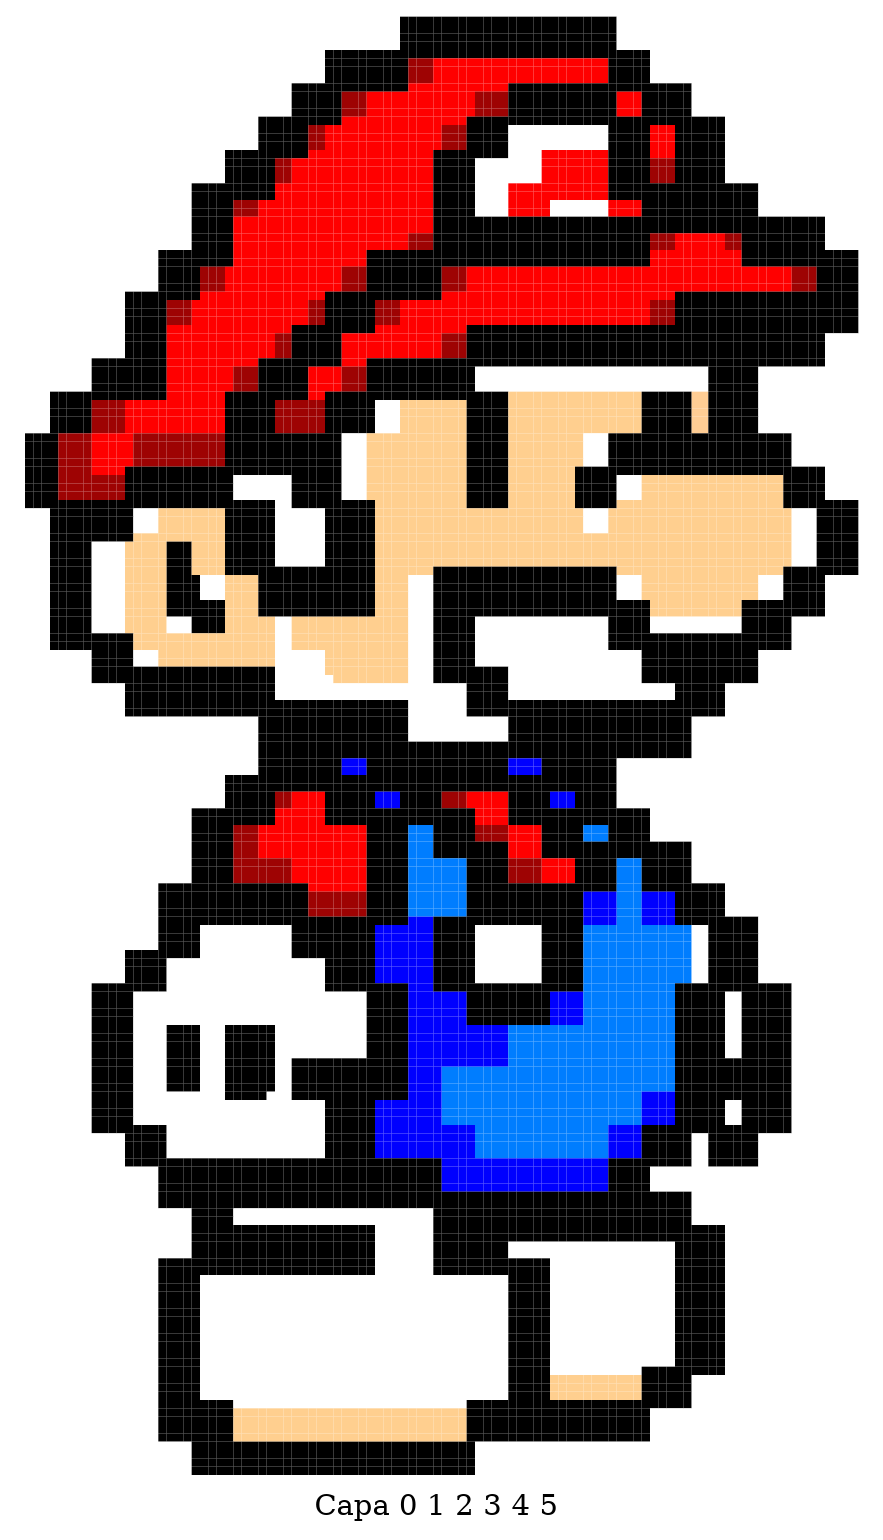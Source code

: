 graph G {
graph [dpi = 300.00 ];
node [shape=plaintext];
label="Capa 0 1 2 3 4 5 ";
some_node [
label=<
<table border="0" cellborder="0" cellspacing="0" width="100%" height="100%">
<tr>
  <td bgcolor="white" width="1" height="1"></td>
  <td bgcolor="white" width="1" height="1"></td>
  <td bgcolor="white" width="1" height="1"></td>
  <td bgcolor="white" width="1" height="1"></td>
  <td bgcolor="white" width="1" height="1"></td>
  <td bgcolor="white" width="1" height="1"></td>
  <td bgcolor="white" width="1" height="1"></td>
  <td bgcolor="white" width="1" height="1"></td>
  <td bgcolor="white" width="1" height="1"></td>
  <td bgcolor="white" width="1" height="1"></td>
  <td bgcolor="white" width="1" height="1"></td>
  <td bgcolor="white" width="1" height="1"></td>
  <td bgcolor="white" width="1" height="1"></td>
  <td bgcolor="white" width="1" height="1"></td>
  <td bgcolor="white" width="1" height="1"></td>
  <td bgcolor="white" width="1" height="1"></td>
  <td bgcolor="white" width="1" height="1"></td>
  <td bgcolor="white" width="1" height="1"></td>
  <td bgcolor="white" width="1" height="1"></td>
  <td bgcolor="white" width="1" height="1"></td>
  <td bgcolor="white" width="1" height="1"></td>
  <td bgcolor="white" width="1" height="1"></td>
  <td bgcolor="white" width="1" height="1"></td>
  <td bgcolor="white" width="1" height="1"></td>
  <td bgcolor="white" width="1" height="1"></td>
  <td bgcolor="white" width="1" height="1"></td>
  <td bgcolor="white" width="1" height="1"></td>
  <td bgcolor="white" width="1" height="1"></td>
  <td bgcolor="white" width="1" height="1"></td>
  <td bgcolor="white" width="1" height="1"></td>
  <td bgcolor="white" width="1" height="1"></td>
  <td bgcolor="white" width="1" height="1"></td>
  <td bgcolor="white" width="1" height="1"></td>
  <td bgcolor="white" width="1" height="1"></td>
  <td bgcolor="white" width="1" height="1"></td>
  <td bgcolor="white" width="1" height="1"></td>
  <td bgcolor="white" width="1" height="1"></td>
  <td bgcolor="white" width="1" height="1"></td>
  <td bgcolor="white" width="1" height="1"></td>
  <td bgcolor="white" width="1" height="1"></td>
  <td bgcolor="white" width="1" height="1"></td>
  <td bgcolor="white" width="1" height="1"></td>
  <td bgcolor="white" width="1" height="1"></td>
  <td bgcolor="white" width="1" height="1"></td>
  <td bgcolor="white" width="1" height="1"></td>
  <td bgcolor="#000000" width="1" height="1"></td>
  <td bgcolor="#000000" width="1" height="1"></td>
  <td bgcolor="#000000" width="1" height="1"></td>
  <td bgcolor="#000000" width="1" height="1"></td>
  <td bgcolor="#000000" width="1" height="1"></td>
  <td bgcolor="#000000" width="1" height="1"></td>
  <td bgcolor="#000000" width="1" height="1"></td>
  <td bgcolor="#000000" width="1" height="1"></td>
  <td bgcolor="#000000" width="1" height="1"></td>
  <td bgcolor="#000000" width="1" height="1"></td>
  <td bgcolor="#000000" width="1" height="1"></td>
  <td bgcolor="#000000" width="1" height="1"></td>
  <td bgcolor="#000000" width="1" height="1"></td>
  <td bgcolor="#000000" width="1" height="1"></td>
  <td bgcolor="#000000" width="1" height="1"></td>
  <td bgcolor="#000000" width="1" height="1"></td>
  <td bgcolor="#000000" width="1" height="1"></td>
  <td bgcolor="#000000" width="1" height="1"></td>
  <td bgcolor="#000000" width="1" height="1"></td>
  <td bgcolor="#000000" width="1" height="1"></td>
  <td bgcolor="#000000" width="1" height="1"></td>
  <td bgcolor="#000000" width="1" height="1"></td>
  <td bgcolor="#000000" width="1" height="1"></td>
  <td bgcolor="#000000" width="1" height="1"></td>
  <td bgcolor="#000000" width="1" height="1"></td>
  <td bgcolor="#000000" width="1" height="1"></td>
  <td bgcolor="white" width="1" height="1"></td>
  <td bgcolor="white" width="1" height="1"></td>
  <td bgcolor="white" width="1" height="1"></td>
  <td bgcolor="white" width="1" height="1"></td>
  <td bgcolor="white" width="1" height="1"></td>
  <td bgcolor="white" width="1" height="1"></td>
  <td bgcolor="white" width="1" height="1"></td>
  <td bgcolor="white" width="1" height="1"></td>
  <td bgcolor="white" width="1" height="1"></td>
  <td bgcolor="white" width="1" height="1"></td>
  <td bgcolor="white" width="1" height="1"></td>
  <td bgcolor="white" width="1" height="1"></td>
  <td bgcolor="white" width="1" height="1"></td>
  <td bgcolor="white" width="1" height="1"></td>
  <td bgcolor="white" width="1" height="1"></td>
  <td bgcolor="white" width="1" height="1"></td>
  <td bgcolor="white" width="1" height="1"></td>
  <td bgcolor="white" width="1" height="1"></td>
  <td bgcolor="white" width="1" height="1"></td>
  <td bgcolor="white" width="1" height="1"></td>
  <td bgcolor="white" width="1" height="1"></td>
  <td bgcolor="white" width="1" height="1"></td>
  <td bgcolor="white" width="1" height="1"></td>
  <td bgcolor="white" width="1" height="1"></td>
  <td bgcolor="white" width="1" height="1"></td>
  <td bgcolor="white" width="1" height="1"></td>
  <td bgcolor="white" width="1" height="1"></td>
  <td bgcolor="white" width="1" height="1"></td>
  <td bgcolor="white" width="1" height="1"></td>
</tr>
<tr>
  <td bgcolor="white" width="1" height="1"></td>
  <td bgcolor="white" width="1" height="1"></td>
  <td bgcolor="white" width="1" height="1"></td>
  <td bgcolor="white" width="1" height="1"></td>
  <td bgcolor="white" width="1" height="1"></td>
  <td bgcolor="white" width="1" height="1"></td>
  <td bgcolor="white" width="1" height="1"></td>
  <td bgcolor="white" width="1" height="1"></td>
  <td bgcolor="white" width="1" height="1"></td>
  <td bgcolor="white" width="1" height="1"></td>
  <td bgcolor="white" width="1" height="1"></td>
  <td bgcolor="white" width="1" height="1"></td>
  <td bgcolor="white" width="1" height="1"></td>
  <td bgcolor="white" width="1" height="1"></td>
  <td bgcolor="white" width="1" height="1"></td>
  <td bgcolor="white" width="1" height="1"></td>
  <td bgcolor="white" width="1" height="1"></td>
  <td bgcolor="white" width="1" height="1"></td>
  <td bgcolor="white" width="1" height="1"></td>
  <td bgcolor="white" width="1" height="1"></td>
  <td bgcolor="white" width="1" height="1"></td>
  <td bgcolor="white" width="1" height="1"></td>
  <td bgcolor="white" width="1" height="1"></td>
  <td bgcolor="white" width="1" height="1"></td>
  <td bgcolor="white" width="1" height="1"></td>
  <td bgcolor="white" width="1" height="1"></td>
  <td bgcolor="white" width="1" height="1"></td>
  <td bgcolor="white" width="1" height="1"></td>
  <td bgcolor="white" width="1" height="1"></td>
  <td bgcolor="white" width="1" height="1"></td>
  <td bgcolor="white" width="1" height="1"></td>
  <td bgcolor="white" width="1" height="1"></td>
  <td bgcolor="white" width="1" height="1"></td>
  <td bgcolor="white" width="1" height="1"></td>
  <td bgcolor="white" width="1" height="1"></td>
  <td bgcolor="white" width="1" height="1"></td>
  <td bgcolor="white" width="1" height="1"></td>
  <td bgcolor="white" width="1" height="1"></td>
  <td bgcolor="white" width="1" height="1"></td>
  <td bgcolor="white" width="1" height="1"></td>
  <td bgcolor="white" width="1" height="1"></td>
  <td bgcolor="white" width="1" height="1"></td>
  <td bgcolor="white" width="1" height="1"></td>
  <td bgcolor="white" width="1" height="1"></td>
  <td bgcolor="white" width="1" height="1"></td>
  <td bgcolor="#000000" width="1" height="1"></td>
  <td bgcolor="#000000" width="1" height="1"></td>
  <td bgcolor="#000000" width="1" height="1"></td>
  <td bgcolor="#000000" width="1" height="1"></td>
  <td bgcolor="#000000" width="1" height="1"></td>
  <td bgcolor="#000000" width="1" height="1"></td>
  <td bgcolor="#000000" width="1" height="1"></td>
  <td bgcolor="#000000" width="1" height="1"></td>
  <td bgcolor="#000000" width="1" height="1"></td>
  <td bgcolor="#000000" width="1" height="1"></td>
  <td bgcolor="#000000" width="1" height="1"></td>
  <td bgcolor="#000000" width="1" height="1"></td>
  <td bgcolor="#000000" width="1" height="1"></td>
  <td bgcolor="#000000" width="1" height="1"></td>
  <td bgcolor="#000000" width="1" height="1"></td>
  <td bgcolor="#000000" width="1" height="1"></td>
  <td bgcolor="#000000" width="1" height="1"></td>
  <td bgcolor="#000000" width="1" height="1"></td>
  <td bgcolor="#000000" width="1" height="1"></td>
  <td bgcolor="#000000" width="1" height="1"></td>
  <td bgcolor="#000000" width="1" height="1"></td>
  <td bgcolor="#000000" width="1" height="1"></td>
  <td bgcolor="#000000" width="1" height="1"></td>
  <td bgcolor="#000000" width="1" height="1"></td>
  <td bgcolor="#000000" width="1" height="1"></td>
  <td bgcolor="#000000" width="1" height="1"></td>
  <td bgcolor="white" width="1" height="1"></td>
  <td bgcolor="white" width="1" height="1"></td>
  <td bgcolor="white" width="1" height="1"></td>
  <td bgcolor="white" width="1" height="1"></td>
  <td bgcolor="white" width="1" height="1"></td>
  <td bgcolor="white" width="1" height="1"></td>
  <td bgcolor="white" width="1" height="1"></td>
  <td bgcolor="white" width="1" height="1"></td>
  <td bgcolor="white" width="1" height="1"></td>
  <td bgcolor="white" width="1" height="1"></td>
  <td bgcolor="white" width="1" height="1"></td>
  <td bgcolor="white" width="1" height="1"></td>
  <td bgcolor="white" width="1" height="1"></td>
  <td bgcolor="white" width="1" height="1"></td>
  <td bgcolor="white" width="1" height="1"></td>
  <td bgcolor="white" width="1" height="1"></td>
  <td bgcolor="white" width="1" height="1"></td>
  <td bgcolor="white" width="1" height="1"></td>
  <td bgcolor="white" width="1" height="1"></td>
  <td bgcolor="white" width="1" height="1"></td>
  <td bgcolor="white" width="1" height="1"></td>
  <td bgcolor="white" width="1" height="1"></td>
  <td bgcolor="white" width="1" height="1"></td>
  <td bgcolor="white" width="1" height="1"></td>
  <td bgcolor="white" width="1" height="1"></td>
  <td bgcolor="white" width="1" height="1"></td>
  <td bgcolor="white" width="1" height="1"></td>
  <td bgcolor="white" width="1" height="1"></td>
  <td bgcolor="white" width="1" height="1"></td>
</tr>
<tr>
  <td bgcolor="white" width="1" height="1"></td>
  <td bgcolor="white" width="1" height="1"></td>
  <td bgcolor="white" width="1" height="1"></td>
  <td bgcolor="white" width="1" height="1"></td>
  <td bgcolor="white" width="1" height="1"></td>
  <td bgcolor="white" width="1" height="1"></td>
  <td bgcolor="white" width="1" height="1"></td>
  <td bgcolor="white" width="1" height="1"></td>
  <td bgcolor="white" width="1" height="1"></td>
  <td bgcolor="white" width="1" height="1"></td>
  <td bgcolor="white" width="1" height="1"></td>
  <td bgcolor="white" width="1" height="1"></td>
  <td bgcolor="white" width="1" height="1"></td>
  <td bgcolor="white" width="1" height="1"></td>
  <td bgcolor="white" width="1" height="1"></td>
  <td bgcolor="white" width="1" height="1"></td>
  <td bgcolor="white" width="1" height="1"></td>
  <td bgcolor="white" width="1" height="1"></td>
  <td bgcolor="white" width="1" height="1"></td>
  <td bgcolor="white" width="1" height="1"></td>
  <td bgcolor="white" width="1" height="1"></td>
  <td bgcolor="white" width="1" height="1"></td>
  <td bgcolor="white" width="1" height="1"></td>
  <td bgcolor="white" width="1" height="1"></td>
  <td bgcolor="white" width="1" height="1"></td>
  <td bgcolor="white" width="1" height="1"></td>
  <td bgcolor="white" width="1" height="1"></td>
  <td bgcolor="white" width="1" height="1"></td>
  <td bgcolor="white" width="1" height="1"></td>
  <td bgcolor="white" width="1" height="1"></td>
  <td bgcolor="white" width="1" height="1"></td>
  <td bgcolor="white" width="1" height="1"></td>
  <td bgcolor="white" width="1" height="1"></td>
  <td bgcolor="white" width="1" height="1"></td>
  <td bgcolor="white" width="1" height="1"></td>
  <td bgcolor="white" width="1" height="1"></td>
  <td bgcolor="white" width="1" height="1"></td>
  <td bgcolor="white" width="1" height="1"></td>
  <td bgcolor="white" width="1" height="1"></td>
  <td bgcolor="white" width="1" height="1"></td>
  <td bgcolor="white" width="1" height="1"></td>
  <td bgcolor="white" width="1" height="1"></td>
  <td bgcolor="white" width="1" height="1"></td>
  <td bgcolor="white" width="1" height="1"></td>
  <td bgcolor="white" width="1" height="1"></td>
  <td bgcolor="#000000" width="1" height="1"></td>
  <td bgcolor="#000000" width="1" height="1"></td>
  <td bgcolor="#000000" width="1" height="1"></td>
  <td bgcolor="#000000" width="1" height="1"></td>
  <td bgcolor="#000000" width="1" height="1"></td>
  <td bgcolor="#000000" width="1" height="1"></td>
  <td bgcolor="#000000" width="1" height="1"></td>
  <td bgcolor="#000000" width="1" height="1"></td>
  <td bgcolor="#000000" width="1" height="1"></td>
  <td bgcolor="#000000" width="1" height="1"></td>
  <td bgcolor="#000000" width="1" height="1"></td>
  <td bgcolor="#000000" width="1" height="1"></td>
  <td bgcolor="#000000" width="1" height="1"></td>
  <td bgcolor="#000000" width="1" height="1"></td>
  <td bgcolor="#000000" width="1" height="1"></td>
  <td bgcolor="#000000" width="1" height="1"></td>
  <td bgcolor="#000000" width="1" height="1"></td>
  <td bgcolor="#000000" width="1" height="1"></td>
  <td bgcolor="#000000" width="1" height="1"></td>
  <td bgcolor="#000000" width="1" height="1"></td>
  <td bgcolor="#000000" width="1" height="1"></td>
  <td bgcolor="#000000" width="1" height="1"></td>
  <td bgcolor="#000000" width="1" height="1"></td>
  <td bgcolor="#000000" width="1" height="1"></td>
  <td bgcolor="#000000" width="1" height="1"></td>
  <td bgcolor="#000000" width="1" height="1"></td>
  <td bgcolor="white" width="1" height="1"></td>
  <td bgcolor="white" width="1" height="1"></td>
  <td bgcolor="white" width="1" height="1"></td>
  <td bgcolor="white" width="1" height="1"></td>
  <td bgcolor="white" width="1" height="1"></td>
  <td bgcolor="white" width="1" height="1"></td>
  <td bgcolor="white" width="1" height="1"></td>
  <td bgcolor="white" width="1" height="1"></td>
  <td bgcolor="white" width="1" height="1"></td>
  <td bgcolor="white" width="1" height="1"></td>
  <td bgcolor="white" width="1" height="1"></td>
  <td bgcolor="white" width="1" height="1"></td>
  <td bgcolor="white" width="1" height="1"></td>
  <td bgcolor="white" width="1" height="1"></td>
  <td bgcolor="white" width="1" height="1"></td>
  <td bgcolor="white" width="1" height="1"></td>
  <td bgcolor="white" width="1" height="1"></td>
  <td bgcolor="white" width="1" height="1"></td>
  <td bgcolor="white" width="1" height="1"></td>
  <td bgcolor="white" width="1" height="1"></td>
  <td bgcolor="white" width="1" height="1"></td>
  <td bgcolor="white" width="1" height="1"></td>
  <td bgcolor="white" width="1" height="1"></td>
  <td bgcolor="white" width="1" height="1"></td>
  <td bgcolor="white" width="1" height="1"></td>
  <td bgcolor="white" width="1" height="1"></td>
  <td bgcolor="white" width="1" height="1"></td>
  <td bgcolor="white" width="1" height="1"></td>
  <td bgcolor="white" width="1" height="1"></td>
</tr>
<tr>
  <td bgcolor="white" width="1" height="1"></td>
  <td bgcolor="white" width="1" height="1"></td>
  <td bgcolor="white" width="1" height="1"></td>
  <td bgcolor="white" width="1" height="1"></td>
  <td bgcolor="white" width="1" height="1"></td>
  <td bgcolor="white" width="1" height="1"></td>
  <td bgcolor="white" width="1" height="1"></td>
  <td bgcolor="white" width="1" height="1"></td>
  <td bgcolor="white" width="1" height="1"></td>
  <td bgcolor="white" width="1" height="1"></td>
  <td bgcolor="white" width="1" height="1"></td>
  <td bgcolor="white" width="1" height="1"></td>
  <td bgcolor="white" width="1" height="1"></td>
  <td bgcolor="white" width="1" height="1"></td>
  <td bgcolor="white" width="1" height="1"></td>
  <td bgcolor="white" width="1" height="1"></td>
  <td bgcolor="white" width="1" height="1"></td>
  <td bgcolor="white" width="1" height="1"></td>
  <td bgcolor="white" width="1" height="1"></td>
  <td bgcolor="white" width="1" height="1"></td>
  <td bgcolor="white" width="1" height="1"></td>
  <td bgcolor="white" width="1" height="1"></td>
  <td bgcolor="white" width="1" height="1"></td>
  <td bgcolor="white" width="1" height="1"></td>
  <td bgcolor="white" width="1" height="1"></td>
  <td bgcolor="white" width="1" height="1"></td>
  <td bgcolor="white" width="1" height="1"></td>
  <td bgcolor="white" width="1" height="1"></td>
  <td bgcolor="white" width="1" height="1"></td>
  <td bgcolor="white" width="1" height="1"></td>
  <td bgcolor="white" width="1" height="1"></td>
  <td bgcolor="white" width="1" height="1"></td>
  <td bgcolor="white" width="1" height="1"></td>
  <td bgcolor="white" width="1" height="1"></td>
  <td bgcolor="white" width="1" height="1"></td>
  <td bgcolor="white" width="1" height="1"></td>
  <td bgcolor="white" width="1" height="1"></td>
  <td bgcolor="white" width="1" height="1"></td>
  <td bgcolor="white" width="1" height="1"></td>
  <td bgcolor="white" width="1" height="1"></td>
  <td bgcolor="white" width="1" height="1"></td>
  <td bgcolor="white" width="1" height="1"></td>
  <td bgcolor="white" width="1" height="1"></td>
  <td bgcolor="white" width="1" height="1"></td>
  <td bgcolor="white" width="1" height="1"></td>
  <td bgcolor="#000000" width="1" height="1"></td>
  <td bgcolor="#000000" width="1" height="1"></td>
  <td bgcolor="#000000" width="1" height="1"></td>
  <td bgcolor="#000000" width="1" height="1"></td>
  <td bgcolor="#000000" width="1" height="1"></td>
  <td bgcolor="#000000" width="1" height="1"></td>
  <td bgcolor="#000000" width="1" height="1"></td>
  <td bgcolor="#000000" width="1" height="1"></td>
  <td bgcolor="#000000" width="1" height="1"></td>
  <td bgcolor="#000000" width="1" height="1"></td>
  <td bgcolor="#000000" width="1" height="1"></td>
  <td bgcolor="#000000" width="1" height="1"></td>
  <td bgcolor="#000000" width="1" height="1"></td>
  <td bgcolor="#000000" width="1" height="1"></td>
  <td bgcolor="#000000" width="1" height="1"></td>
  <td bgcolor="#000000" width="1" height="1"></td>
  <td bgcolor="#000000" width="1" height="1"></td>
  <td bgcolor="#000000" width="1" height="1"></td>
  <td bgcolor="#000000" width="1" height="1"></td>
  <td bgcolor="#000000" width="1" height="1"></td>
  <td bgcolor="#000000" width="1" height="1"></td>
  <td bgcolor="#000000" width="1" height="1"></td>
  <td bgcolor="#000000" width="1" height="1"></td>
  <td bgcolor="#000000" width="1" height="1"></td>
  <td bgcolor="#000000" width="1" height="1"></td>
  <td bgcolor="#000000" width="1" height="1"></td>
  <td bgcolor="white" width="1" height="1"></td>
  <td bgcolor="white" width="1" height="1"></td>
  <td bgcolor="white" width="1" height="1"></td>
  <td bgcolor="white" width="1" height="1"></td>
  <td bgcolor="white" width="1" height="1"></td>
  <td bgcolor="white" width="1" height="1"></td>
  <td bgcolor="white" width="1" height="1"></td>
  <td bgcolor="white" width="1" height="1"></td>
  <td bgcolor="white" width="1" height="1"></td>
  <td bgcolor="white" width="1" height="1"></td>
  <td bgcolor="white" width="1" height="1"></td>
  <td bgcolor="white" width="1" height="1"></td>
  <td bgcolor="white" width="1" height="1"></td>
  <td bgcolor="white" width="1" height="1"></td>
  <td bgcolor="white" width="1" height="1"></td>
  <td bgcolor="white" width="1" height="1"></td>
  <td bgcolor="white" width="1" height="1"></td>
  <td bgcolor="white" width="1" height="1"></td>
  <td bgcolor="white" width="1" height="1"></td>
  <td bgcolor="white" width="1" height="1"></td>
  <td bgcolor="white" width="1" height="1"></td>
  <td bgcolor="white" width="1" height="1"></td>
  <td bgcolor="white" width="1" height="1"></td>
  <td bgcolor="white" width="1" height="1"></td>
  <td bgcolor="white" width="1" height="1"></td>
  <td bgcolor="white" width="1" height="1"></td>
  <td bgcolor="white" width="1" height="1"></td>
  <td bgcolor="white" width="1" height="1"></td>
  <td bgcolor="white" width="1" height="1"></td>
</tr>
<tr>
  <td bgcolor="white" width="1" height="1"></td>
  <td bgcolor="white" width="1" height="1"></td>
  <td bgcolor="white" width="1" height="1"></td>
  <td bgcolor="white" width="1" height="1"></td>
  <td bgcolor="white" width="1" height="1"></td>
  <td bgcolor="white" width="1" height="1"></td>
  <td bgcolor="white" width="1" height="1"></td>
  <td bgcolor="white" width="1" height="1"></td>
  <td bgcolor="white" width="1" height="1"></td>
  <td bgcolor="white" width="1" height="1"></td>
  <td bgcolor="white" width="1" height="1"></td>
  <td bgcolor="white" width="1" height="1"></td>
  <td bgcolor="white" width="1" height="1"></td>
  <td bgcolor="white" width="1" height="1"></td>
  <td bgcolor="white" width="1" height="1"></td>
  <td bgcolor="white" width="1" height="1"></td>
  <td bgcolor="white" width="1" height="1"></td>
  <td bgcolor="white" width="1" height="1"></td>
  <td bgcolor="white" width="1" height="1"></td>
  <td bgcolor="white" width="1" height="1"></td>
  <td bgcolor="white" width="1" height="1"></td>
  <td bgcolor="white" width="1" height="1"></td>
  <td bgcolor="white" width="1" height="1"></td>
  <td bgcolor="white" width="1" height="1"></td>
  <td bgcolor="white" width="1" height="1"></td>
  <td bgcolor="white" width="1" height="1"></td>
  <td bgcolor="white" width="1" height="1"></td>
  <td bgcolor="white" width="1" height="1"></td>
  <td bgcolor="white" width="1" height="1"></td>
  <td bgcolor="white" width="1" height="1"></td>
  <td bgcolor="white" width="1" height="1"></td>
  <td bgcolor="white" width="1" height="1"></td>
  <td bgcolor="white" width="1" height="1"></td>
  <td bgcolor="white" width="1" height="1"></td>
  <td bgcolor="white" width="1" height="1"></td>
  <td bgcolor="white" width="1" height="1"></td>
  <td bgcolor="#000000" width="1" height="1"></td>
  <td bgcolor="#000000" width="1" height="1"></td>
  <td bgcolor="#000000" width="1" height="1"></td>
  <td bgcolor="#000000" width="1" height="1"></td>
  <td bgcolor="#000000" width="1" height="1"></td>
  <td bgcolor="#000000" width="1" height="1"></td>
  <td bgcolor="#000000" width="1" height="1"></td>
  <td bgcolor="#000000" width="1" height="1"></td>
  <td bgcolor="#000000" width="1" height="1"></td>
  <td bgcolor="#000000" width="1" height="1"></td>
  <td bgcolor="#000000" width="1" height="1"></td>
  <td bgcolor="#000000" width="1" height="1"></td>
  <td bgcolor="#000000" width="1" height="1"></td>
  <td bgcolor="#000000" width="1" height="1"></td>
  <td bgcolor="#000000" width="1" height="1"></td>
  <td bgcolor="#000000" width="1" height="1"></td>
  <td bgcolor="#000000" width="1" height="1"></td>
  <td bgcolor="#000000" width="1" height="1"></td>
  <td bgcolor="#000000" width="1" height="1"></td>
  <td bgcolor="#000000" width="1" height="1"></td>
  <td bgcolor="#000000" width="1" height="1"></td>
  <td bgcolor="#000000" width="1" height="1"></td>
  <td bgcolor="#000000" width="1" height="1"></td>
  <td bgcolor="#000000" width="1" height="1"></td>
  <td bgcolor="#000000" width="1" height="1"></td>
  <td bgcolor="#000000" width="1" height="1"></td>
  <td bgcolor="#000000" width="1" height="1"></td>
  <td bgcolor="#000000" width="1" height="1"></td>
  <td bgcolor="#000000" width="1" height="1"></td>
  <td bgcolor="#000000" width="1" height="1"></td>
  <td bgcolor="#000000" width="1" height="1"></td>
  <td bgcolor="#000000" width="1" height="1"></td>
  <td bgcolor="#000000" width="1" height="1"></td>
  <td bgcolor="#000000" width="1" height="1"></td>
  <td bgcolor="#000000" width="1" height="1"></td>
  <td bgcolor="#000000" width="1" height="1"></td>
  <td bgcolor="#000000" width="1" height="1"></td>
  <td bgcolor="#000000" width="1" height="1"></td>
  <td bgcolor="#000000" width="1" height="1"></td>
  <td bgcolor="white" width="1" height="1"></td>
  <td bgcolor="white" width="1" height="1"></td>
  <td bgcolor="white" width="1" height="1"></td>
  <td bgcolor="white" width="1" height="1"></td>
  <td bgcolor="white" width="1" height="1"></td>
  <td bgcolor="white" width="1" height="1"></td>
  <td bgcolor="white" width="1" height="1"></td>
  <td bgcolor="white" width="1" height="1"></td>
  <td bgcolor="white" width="1" height="1"></td>
  <td bgcolor="white" width="1" height="1"></td>
  <td bgcolor="white" width="1" height="1"></td>
  <td bgcolor="white" width="1" height="1"></td>
  <td bgcolor="white" width="1" height="1"></td>
  <td bgcolor="white" width="1" height="1"></td>
  <td bgcolor="white" width="1" height="1"></td>
  <td bgcolor="white" width="1" height="1"></td>
  <td bgcolor="white" width="1" height="1"></td>
  <td bgcolor="white" width="1" height="1"></td>
  <td bgcolor="white" width="1" height="1"></td>
  <td bgcolor="white" width="1" height="1"></td>
  <td bgcolor="white" width="1" height="1"></td>
  <td bgcolor="white" width="1" height="1"></td>
  <td bgcolor="white" width="1" height="1"></td>
  <td bgcolor="white" width="1" height="1"></td>
  <td bgcolor="white" width="1" height="1"></td>
</tr>
<tr>
  <td bgcolor="white" width="1" height="1"></td>
  <td bgcolor="white" width="1" height="1"></td>
  <td bgcolor="white" width="1" height="1"></td>
  <td bgcolor="white" width="1" height="1"></td>
  <td bgcolor="white" width="1" height="1"></td>
  <td bgcolor="white" width="1" height="1"></td>
  <td bgcolor="white" width="1" height="1"></td>
  <td bgcolor="white" width="1" height="1"></td>
  <td bgcolor="white" width="1" height="1"></td>
  <td bgcolor="white" width="1" height="1"></td>
  <td bgcolor="white" width="1" height="1"></td>
  <td bgcolor="white" width="1" height="1"></td>
  <td bgcolor="white" width="1" height="1"></td>
  <td bgcolor="white" width="1" height="1"></td>
  <td bgcolor="white" width="1" height="1"></td>
  <td bgcolor="white" width="1" height="1"></td>
  <td bgcolor="white" width="1" height="1"></td>
  <td bgcolor="white" width="1" height="1"></td>
  <td bgcolor="white" width="1" height="1"></td>
  <td bgcolor="white" width="1" height="1"></td>
  <td bgcolor="white" width="1" height="1"></td>
  <td bgcolor="white" width="1" height="1"></td>
  <td bgcolor="white" width="1" height="1"></td>
  <td bgcolor="white" width="1" height="1"></td>
  <td bgcolor="white" width="1" height="1"></td>
  <td bgcolor="white" width="1" height="1"></td>
  <td bgcolor="white" width="1" height="1"></td>
  <td bgcolor="white" width="1" height="1"></td>
  <td bgcolor="white" width="1" height="1"></td>
  <td bgcolor="white" width="1" height="1"></td>
  <td bgcolor="white" width="1" height="1"></td>
  <td bgcolor="white" width="1" height="1"></td>
  <td bgcolor="white" width="1" height="1"></td>
  <td bgcolor="white" width="1" height="1"></td>
  <td bgcolor="white" width="1" height="1"></td>
  <td bgcolor="white" width="1" height="1"></td>
  <td bgcolor="#000000" width="1" height="1"></td>
  <td bgcolor="#000000" width="1" height="1"></td>
  <td bgcolor="#000000" width="1" height="1"></td>
  <td bgcolor="#000000" width="1" height="1"></td>
  <td bgcolor="#000000" width="1" height="1"></td>
  <td bgcolor="#000000" width="1" height="1"></td>
  <td bgcolor="#000000" width="1" height="1"></td>
  <td bgcolor="#000000" width="1" height="1"></td>
  <td bgcolor="#000000" width="1" height="1"></td>
  <td bgcolor="#000000" width="1" height="1"></td>
  <td bgcolor="#9E0303" width="1" height="1"></td>
  <td bgcolor="#9E0303" width="1" height="1"></td>
  <td bgcolor="#9E0303" width="1" height="1"></td>
  <td bgcolor="#FF0000" width="1" height="1"></td>
  <td bgcolor="#FF0000" width="1" height="1"></td>
  <td bgcolor="#FF0000" width="1" height="1"></td>
  <td bgcolor="#FF0000" width="1" height="1"></td>
  <td bgcolor="#FF0000" width="1" height="1"></td>
  <td bgcolor="#FF0000" width="1" height="1"></td>
  <td bgcolor="#FF0000" width="1" height="1"></td>
  <td bgcolor="#FF0000" width="1" height="1"></td>
  <td bgcolor="#FF0000" width="1" height="1"></td>
  <td bgcolor="#FF0000" width="1" height="1"></td>
  <td bgcolor="#FF0000" width="1" height="1"></td>
  <td bgcolor="#FF0000" width="1" height="1"></td>
  <td bgcolor="#FF0000" width="1" height="1"></td>
  <td bgcolor="#FF0000" width="1" height="1"></td>
  <td bgcolor="#FF0000" width="1" height="1"></td>
  <td bgcolor="#FF0000" width="1" height="1"></td>
  <td bgcolor="#FF0000" width="1" height="1"></td>
  <td bgcolor="#FF0000" width="1" height="1"></td>
  <td bgcolor="#FF0000" width="1" height="1"></td>
  <td bgcolor="#FF0000" width="1" height="1"></td>
  <td bgcolor="#FF0000" width="1" height="1"></td>
  <td bgcolor="#000000" width="1" height="1"></td>
  <td bgcolor="#000000" width="1" height="1"></td>
  <td bgcolor="#000000" width="1" height="1"></td>
  <td bgcolor="#000000" width="1" height="1"></td>
  <td bgcolor="#000000" width="1" height="1"></td>
  <td bgcolor="white" width="1" height="1"></td>
  <td bgcolor="white" width="1" height="1"></td>
  <td bgcolor="white" width="1" height="1"></td>
  <td bgcolor="white" width="1" height="1"></td>
  <td bgcolor="white" width="1" height="1"></td>
  <td bgcolor="white" width="1" height="1"></td>
  <td bgcolor="white" width="1" height="1"></td>
  <td bgcolor="white" width="1" height="1"></td>
  <td bgcolor="white" width="1" height="1"></td>
  <td bgcolor="white" width="1" height="1"></td>
  <td bgcolor="white" width="1" height="1"></td>
  <td bgcolor="white" width="1" height="1"></td>
  <td bgcolor="white" width="1" height="1"></td>
  <td bgcolor="white" width="1" height="1"></td>
  <td bgcolor="white" width="1" height="1"></td>
  <td bgcolor="white" width="1" height="1"></td>
  <td bgcolor="white" width="1" height="1"></td>
  <td bgcolor="white" width="1" height="1"></td>
  <td bgcolor="white" width="1" height="1"></td>
  <td bgcolor="white" width="1" height="1"></td>
  <td bgcolor="white" width="1" height="1"></td>
  <td bgcolor="white" width="1" height="1"></td>
  <td bgcolor="white" width="1" height="1"></td>
  <td bgcolor="white" width="1" height="1"></td>
  <td bgcolor="white" width="1" height="1"></td>
</tr>
<tr>
  <td bgcolor="white" width="1" height="1"></td>
  <td bgcolor="white" width="1" height="1"></td>
  <td bgcolor="white" width="1" height="1"></td>
  <td bgcolor="white" width="1" height="1"></td>
  <td bgcolor="white" width="1" height="1"></td>
  <td bgcolor="white" width="1" height="1"></td>
  <td bgcolor="white" width="1" height="1"></td>
  <td bgcolor="white" width="1" height="1"></td>
  <td bgcolor="white" width="1" height="1"></td>
  <td bgcolor="white" width="1" height="1"></td>
  <td bgcolor="white" width="1" height="1"></td>
  <td bgcolor="white" width="1" height="1"></td>
  <td bgcolor="white" width="1" height="1"></td>
  <td bgcolor="white" width="1" height="1"></td>
  <td bgcolor="white" width="1" height="1"></td>
  <td bgcolor="white" width="1" height="1"></td>
  <td bgcolor="white" width="1" height="1"></td>
  <td bgcolor="white" width="1" height="1"></td>
  <td bgcolor="white" width="1" height="1"></td>
  <td bgcolor="white" width="1" height="1"></td>
  <td bgcolor="white" width="1" height="1"></td>
  <td bgcolor="white" width="1" height="1"></td>
  <td bgcolor="white" width="1" height="1"></td>
  <td bgcolor="white" width="1" height="1"></td>
  <td bgcolor="white" width="1" height="1"></td>
  <td bgcolor="white" width="1" height="1"></td>
  <td bgcolor="white" width="1" height="1"></td>
  <td bgcolor="white" width="1" height="1"></td>
  <td bgcolor="white" width="1" height="1"></td>
  <td bgcolor="white" width="1" height="1"></td>
  <td bgcolor="white" width="1" height="1"></td>
  <td bgcolor="white" width="1" height="1"></td>
  <td bgcolor="white" width="1" height="1"></td>
  <td bgcolor="white" width="1" height="1"></td>
  <td bgcolor="white" width="1" height="1"></td>
  <td bgcolor="white" width="1" height="1"></td>
  <td bgcolor="#000000" width="1" height="1"></td>
  <td bgcolor="#000000" width="1" height="1"></td>
  <td bgcolor="#000000" width="1" height="1"></td>
  <td bgcolor="#000000" width="1" height="1"></td>
  <td bgcolor="#000000" width="1" height="1"></td>
  <td bgcolor="#000000" width="1" height="1"></td>
  <td bgcolor="#000000" width="1" height="1"></td>
  <td bgcolor="#000000" width="1" height="1"></td>
  <td bgcolor="#000000" width="1" height="1"></td>
  <td bgcolor="#000000" width="1" height="1"></td>
  <td bgcolor="#9E0303" width="1" height="1"></td>
  <td bgcolor="#9E0303" width="1" height="1"></td>
  <td bgcolor="#9E0303" width="1" height="1"></td>
  <td bgcolor="#FF0000" width="1" height="1"></td>
  <td bgcolor="#FF0000" width="1" height="1"></td>
  <td bgcolor="#FF0000" width="1" height="1"></td>
  <td bgcolor="#FF0000" width="1" height="1"></td>
  <td bgcolor="#FF0000" width="1" height="1"></td>
  <td bgcolor="#FF0000" width="1" height="1"></td>
  <td bgcolor="#FF0000" width="1" height="1"></td>
  <td bgcolor="#FF0000" width="1" height="1"></td>
  <td bgcolor="#FF0000" width="1" height="1"></td>
  <td bgcolor="#FF0000" width="1" height="1"></td>
  <td bgcolor="#FF0000" width="1" height="1"></td>
  <td bgcolor="#FF0000" width="1" height="1"></td>
  <td bgcolor="#FF0000" width="1" height="1"></td>
  <td bgcolor="#FF0000" width="1" height="1"></td>
  <td bgcolor="#FF0000" width="1" height="1"></td>
  <td bgcolor="#FF0000" width="1" height="1"></td>
  <td bgcolor="#FF0000" width="1" height="1"></td>
  <td bgcolor="#FF0000" width="1" height="1"></td>
  <td bgcolor="#FF0000" width="1" height="1"></td>
  <td bgcolor="#FF0000" width="1" height="1"></td>
  <td bgcolor="#FF0000" width="1" height="1"></td>
  <td bgcolor="#000000" width="1" height="1"></td>
  <td bgcolor="#000000" width="1" height="1"></td>
  <td bgcolor="#000000" width="1" height="1"></td>
  <td bgcolor="#000000" width="1" height="1"></td>
  <td bgcolor="#000000" width="1" height="1"></td>
  <td bgcolor="white" width="1" height="1"></td>
  <td bgcolor="white" width="1" height="1"></td>
  <td bgcolor="white" width="1" height="1"></td>
  <td bgcolor="white" width="1" height="1"></td>
  <td bgcolor="white" width="1" height="1"></td>
  <td bgcolor="white" width="1" height="1"></td>
  <td bgcolor="white" width="1" height="1"></td>
  <td bgcolor="white" width="1" height="1"></td>
  <td bgcolor="white" width="1" height="1"></td>
  <td bgcolor="white" width="1" height="1"></td>
  <td bgcolor="white" width="1" height="1"></td>
  <td bgcolor="white" width="1" height="1"></td>
  <td bgcolor="white" width="1" height="1"></td>
  <td bgcolor="white" width="1" height="1"></td>
  <td bgcolor="white" width="1" height="1"></td>
  <td bgcolor="white" width="1" height="1"></td>
  <td bgcolor="white" width="1" height="1"></td>
  <td bgcolor="white" width="1" height="1"></td>
  <td bgcolor="white" width="1" height="1"></td>
  <td bgcolor="white" width="1" height="1"></td>
  <td bgcolor="white" width="1" height="1"></td>
  <td bgcolor="white" width="1" height="1"></td>
  <td bgcolor="white" width="1" height="1"></td>
  <td bgcolor="white" width="1" height="1"></td>
  <td bgcolor="white" width="1" height="1"></td>
</tr>
<tr>
  <td bgcolor="white" width="1" height="1"></td>
  <td bgcolor="white" width="1" height="1"></td>
  <td bgcolor="white" width="1" height="1"></td>
  <td bgcolor="white" width="1" height="1"></td>
  <td bgcolor="white" width="1" height="1"></td>
  <td bgcolor="white" width="1" height="1"></td>
  <td bgcolor="white" width="1" height="1"></td>
  <td bgcolor="white" width="1" height="1"></td>
  <td bgcolor="white" width="1" height="1"></td>
  <td bgcolor="white" width="1" height="1"></td>
  <td bgcolor="white" width="1" height="1"></td>
  <td bgcolor="white" width="1" height="1"></td>
  <td bgcolor="white" width="1" height="1"></td>
  <td bgcolor="white" width="1" height="1"></td>
  <td bgcolor="white" width="1" height="1"></td>
  <td bgcolor="white" width="1" height="1"></td>
  <td bgcolor="white" width="1" height="1"></td>
  <td bgcolor="white" width="1" height="1"></td>
  <td bgcolor="white" width="1" height="1"></td>
  <td bgcolor="white" width="1" height="1"></td>
  <td bgcolor="white" width="1" height="1"></td>
  <td bgcolor="white" width="1" height="1"></td>
  <td bgcolor="white" width="1" height="1"></td>
  <td bgcolor="white" width="1" height="1"></td>
  <td bgcolor="white" width="1" height="1"></td>
  <td bgcolor="white" width="1" height="1"></td>
  <td bgcolor="white" width="1" height="1"></td>
  <td bgcolor="white" width="1" height="1"></td>
  <td bgcolor="white" width="1" height="1"></td>
  <td bgcolor="white" width="1" height="1"></td>
  <td bgcolor="white" width="1" height="1"></td>
  <td bgcolor="white" width="1" height="1"></td>
  <td bgcolor="white" width="1" height="1"></td>
  <td bgcolor="white" width="1" height="1"></td>
  <td bgcolor="white" width="1" height="1"></td>
  <td bgcolor="white" width="1" height="1"></td>
  <td bgcolor="#000000" width="1" height="1"></td>
  <td bgcolor="#000000" width="1" height="1"></td>
  <td bgcolor="#000000" width="1" height="1"></td>
  <td bgcolor="#000000" width="1" height="1"></td>
  <td bgcolor="#000000" width="1" height="1"></td>
  <td bgcolor="#000000" width="1" height="1"></td>
  <td bgcolor="#000000" width="1" height="1"></td>
  <td bgcolor="#000000" width="1" height="1"></td>
  <td bgcolor="#000000" width="1" height="1"></td>
  <td bgcolor="#000000" width="1" height="1"></td>
  <td bgcolor="#9E0303" width="1" height="1"></td>
  <td bgcolor="#9E0303" width="1" height="1"></td>
  <td bgcolor="#9E0303" width="1" height="1"></td>
  <td bgcolor="#FF0000" width="1" height="1"></td>
  <td bgcolor="#FF0000" width="1" height="1"></td>
  <td bgcolor="#FF0000" width="1" height="1"></td>
  <td bgcolor="#FF0000" width="1" height="1"></td>
  <td bgcolor="#FF0000" width="1" height="1"></td>
  <td bgcolor="#FF0000" width="1" height="1"></td>
  <td bgcolor="#FF0000" width="1" height="1"></td>
  <td bgcolor="#FF0000" width="1" height="1"></td>
  <td bgcolor="#FF0000" width="1" height="1"></td>
  <td bgcolor="#FF0000" width="1" height="1"></td>
  <td bgcolor="#FF0000" width="1" height="1"></td>
  <td bgcolor="#FF0000" width="1" height="1"></td>
  <td bgcolor="#FF0000" width="1" height="1"></td>
  <td bgcolor="#FF0000" width="1" height="1"></td>
  <td bgcolor="#FF0000" width="1" height="1"></td>
  <td bgcolor="#FF0000" width="1" height="1"></td>
  <td bgcolor="#FF0000" width="1" height="1"></td>
  <td bgcolor="#FF0000" width="1" height="1"></td>
  <td bgcolor="#FF0000" width="1" height="1"></td>
  <td bgcolor="#FF0000" width="1" height="1"></td>
  <td bgcolor="#FF0000" width="1" height="1"></td>
  <td bgcolor="#000000" width="1" height="1"></td>
  <td bgcolor="#000000" width="1" height="1"></td>
  <td bgcolor="#000000" width="1" height="1"></td>
  <td bgcolor="#000000" width="1" height="1"></td>
  <td bgcolor="#000000" width="1" height="1"></td>
  <td bgcolor="white" width="1" height="1"></td>
  <td bgcolor="white" width="1" height="1"></td>
  <td bgcolor="white" width="1" height="1"></td>
  <td bgcolor="white" width="1" height="1"></td>
  <td bgcolor="white" width="1" height="1"></td>
  <td bgcolor="white" width="1" height="1"></td>
  <td bgcolor="white" width="1" height="1"></td>
  <td bgcolor="white" width="1" height="1"></td>
  <td bgcolor="white" width="1" height="1"></td>
  <td bgcolor="white" width="1" height="1"></td>
  <td bgcolor="white" width="1" height="1"></td>
  <td bgcolor="white" width="1" height="1"></td>
  <td bgcolor="white" width="1" height="1"></td>
  <td bgcolor="white" width="1" height="1"></td>
  <td bgcolor="white" width="1" height="1"></td>
  <td bgcolor="white" width="1" height="1"></td>
  <td bgcolor="white" width="1" height="1"></td>
  <td bgcolor="white" width="1" height="1"></td>
  <td bgcolor="white" width="1" height="1"></td>
  <td bgcolor="white" width="1" height="1"></td>
  <td bgcolor="white" width="1" height="1"></td>
  <td bgcolor="white" width="1" height="1"></td>
  <td bgcolor="white" width="1" height="1"></td>
  <td bgcolor="white" width="1" height="1"></td>
  <td bgcolor="white" width="1" height="1"></td>
</tr>
<tr>
  <td bgcolor="white" width="1" height="1"></td>
  <td bgcolor="white" width="1" height="1"></td>
  <td bgcolor="white" width="1" height="1"></td>
  <td bgcolor="white" width="1" height="1"></td>
  <td bgcolor="white" width="1" height="1"></td>
  <td bgcolor="white" width="1" height="1"></td>
  <td bgcolor="white" width="1" height="1"></td>
  <td bgcolor="white" width="1" height="1"></td>
  <td bgcolor="white" width="1" height="1"></td>
  <td bgcolor="white" width="1" height="1"></td>
  <td bgcolor="white" width="1" height="1"></td>
  <td bgcolor="white" width="1" height="1"></td>
  <td bgcolor="white" width="1" height="1"></td>
  <td bgcolor="white" width="1" height="1"></td>
  <td bgcolor="white" width="1" height="1"></td>
  <td bgcolor="white" width="1" height="1"></td>
  <td bgcolor="white" width="1" height="1"></td>
  <td bgcolor="white" width="1" height="1"></td>
  <td bgcolor="white" width="1" height="1"></td>
  <td bgcolor="white" width="1" height="1"></td>
  <td bgcolor="white" width="1" height="1"></td>
  <td bgcolor="white" width="1" height="1"></td>
  <td bgcolor="white" width="1" height="1"></td>
  <td bgcolor="white" width="1" height="1"></td>
  <td bgcolor="white" width="1" height="1"></td>
  <td bgcolor="white" width="1" height="1"></td>
  <td bgcolor="white" width="1" height="1"></td>
  <td bgcolor="white" width="1" height="1"></td>
  <td bgcolor="white" width="1" height="1"></td>
  <td bgcolor="white" width="1" height="1"></td>
  <td bgcolor="white" width="1" height="1"></td>
  <td bgcolor="white" width="1" height="1"></td>
  <td bgcolor="#000000" width="1" height="1"></td>
  <td bgcolor="#000000" width="1" height="1"></td>
  <td bgcolor="#000000" width="1" height="1"></td>
  <td bgcolor="#000000" width="1" height="1"></td>
  <td bgcolor="#000000" width="1" height="1"></td>
  <td bgcolor="#000000" width="1" height="1"></td>
  <td bgcolor="#000000" width="1" height="1"></td>
  <td bgcolor="#000000" width="1" height="1"></td>
  <td bgcolor="#000000" width="1" height="1"></td>
  <td bgcolor="#000000" width="1" height="1"></td>
  <td bgcolor="#000000" width="1" height="1"></td>
  <td bgcolor="#000000" width="1" height="1"></td>
  <td bgcolor="#000000" width="1" height="1"></td>
  <td bgcolor="#000000" width="1" height="1"></td>
  <td bgcolor="#FF0000" width="1" height="1"></td>
  <td bgcolor="#FF0000" width="1" height="1"></td>
  <td bgcolor="#FF0000" width="1" height="1"></td>
  <td bgcolor="#FF0000" width="1" height="1"></td>
  <td bgcolor="#FF0000" width="1" height="1"></td>
  <td bgcolor="#FF0000" width="1" height="1"></td>
  <td bgcolor="#FF0000" width="1" height="1"></td>
  <td bgcolor="#FF0000" width="1" height="1"></td>
  <td bgcolor="#FF0000" width="1" height="1"></td>
  <td bgcolor="#FF0000" width="1" height="1"></td>
  <td bgcolor="#FF0000" width="1" height="1"></td>
  <td bgcolor="#FF0000" width="1" height="1"></td>
  <td bgcolor="#000000" width="1" height="1"></td>
  <td bgcolor="#000000" width="1" height="1"></td>
  <td bgcolor="#000000" width="1" height="1"></td>
  <td bgcolor="#000000" width="1" height="1"></td>
  <td bgcolor="#000000" width="1" height="1"></td>
  <td bgcolor="#000000" width="1" height="1"></td>
  <td bgcolor="#000000" width="1" height="1"></td>
  <td bgcolor="#000000" width="1" height="1"></td>
  <td bgcolor="#000000" width="1" height="1"></td>
  <td bgcolor="#000000" width="1" height="1"></td>
  <td bgcolor="#000000" width="1" height="1"></td>
  <td bgcolor="#000000" width="1" height="1"></td>
  <td bgcolor="#000000" width="1" height="1"></td>
  <td bgcolor="#000000" width="1" height="1"></td>
  <td bgcolor="#000000" width="1" height="1"></td>
  <td bgcolor="#000000" width="1" height="1"></td>
  <td bgcolor="#000000" width="1" height="1"></td>
  <td bgcolor="#000000" width="1" height="1"></td>
  <td bgcolor="#000000" width="1" height="1"></td>
  <td bgcolor="#000000" width="1" height="1"></td>
  <td bgcolor="#000000" width="1" height="1"></td>
  <td bgcolor="#000000" width="1" height="1"></td>
  <td bgcolor="white" width="1" height="1"></td>
  <td bgcolor="white" width="1" height="1"></td>
  <td bgcolor="white" width="1" height="1"></td>
  <td bgcolor="white" width="1" height="1"></td>
  <td bgcolor="white" width="1" height="1"></td>
  <td bgcolor="white" width="1" height="1"></td>
  <td bgcolor="white" width="1" height="1"></td>
  <td bgcolor="white" width="1" height="1"></td>
  <td bgcolor="white" width="1" height="1"></td>
  <td bgcolor="white" width="1" height="1"></td>
  <td bgcolor="white" width="1" height="1"></td>
  <td bgcolor="white" width="1" height="1"></td>
  <td bgcolor="white" width="1" height="1"></td>
  <td bgcolor="white" width="1" height="1"></td>
  <td bgcolor="white" width="1" height="1"></td>
  <td bgcolor="white" width="1" height="1"></td>
  <td bgcolor="white" width="1" height="1"></td>
  <td bgcolor="white" width="1" height="1"></td>
  <td bgcolor="white" width="1" height="1"></td>
  <td bgcolor="white" width="1" height="1"></td>
</tr>
<tr>
  <td bgcolor="white" width="1" height="1"></td>
  <td bgcolor="white" width="1" height="1"></td>
  <td bgcolor="white" width="1" height="1"></td>
  <td bgcolor="white" width="1" height="1"></td>
  <td bgcolor="white" width="1" height="1"></td>
  <td bgcolor="white" width="1" height="1"></td>
  <td bgcolor="white" width="1" height="1"></td>
  <td bgcolor="white" width="1" height="1"></td>
  <td bgcolor="white" width="1" height="1"></td>
  <td bgcolor="white" width="1" height="1"></td>
  <td bgcolor="white" width="1" height="1"></td>
  <td bgcolor="white" width="1" height="1"></td>
  <td bgcolor="white" width="1" height="1"></td>
  <td bgcolor="white" width="1" height="1"></td>
  <td bgcolor="white" width="1" height="1"></td>
  <td bgcolor="white" width="1" height="1"></td>
  <td bgcolor="white" width="1" height="1"></td>
  <td bgcolor="white" width="1" height="1"></td>
  <td bgcolor="white" width="1" height="1"></td>
  <td bgcolor="white" width="1" height="1"></td>
  <td bgcolor="white" width="1" height="1"></td>
  <td bgcolor="white" width="1" height="1"></td>
  <td bgcolor="white" width="1" height="1"></td>
  <td bgcolor="white" width="1" height="1"></td>
  <td bgcolor="white" width="1" height="1"></td>
  <td bgcolor="white" width="1" height="1"></td>
  <td bgcolor="white" width="1" height="1"></td>
  <td bgcolor="white" width="1" height="1"></td>
  <td bgcolor="white" width="1" height="1"></td>
  <td bgcolor="white" width="1" height="1"></td>
  <td bgcolor="white" width="1" height="1"></td>
  <td bgcolor="white" width="1" height="1"></td>
  <td bgcolor="#000000" width="1" height="1"></td>
  <td bgcolor="#000000" width="1" height="1"></td>
  <td bgcolor="#000000" width="1" height="1"></td>
  <td bgcolor="#000000" width="1" height="1"></td>
  <td bgcolor="#000000" width="1" height="1"></td>
  <td bgcolor="#000000" width="1" height="1"></td>
  <td bgcolor="#9E0303" width="1" height="1"></td>
  <td bgcolor="#9E0303" width="1" height="1"></td>
  <td bgcolor="#9E0303" width="1" height="1"></td>
  <td bgcolor="#FF0000" width="1" height="1"></td>
  <td bgcolor="#FF0000" width="1" height="1"></td>
  <td bgcolor="#FF0000" width="1" height="1"></td>
  <td bgcolor="#FF0000" width="1" height="1"></td>
  <td bgcolor="#FF0000" width="1" height="1"></td>
  <td bgcolor="#FF0000" width="1" height="1"></td>
  <td bgcolor="#FF0000" width="1" height="1"></td>
  <td bgcolor="#FF0000" width="1" height="1"></td>
  <td bgcolor="#FF0000" width="1" height="1"></td>
  <td bgcolor="#FF0000" width="1" height="1"></td>
  <td bgcolor="#FF0000" width="1" height="1"></td>
  <td bgcolor="#FF0000" width="1" height="1"></td>
  <td bgcolor="#FF0000" width="1" height="1"></td>
  <td bgcolor="#9E0303" width="1" height="1"></td>
  <td bgcolor="#9E0303" width="1" height="1"></td>
  <td bgcolor="#9E0303" width="1" height="1"></td>
  <td bgcolor="#9E0303" width="1" height="1"></td>
  <td bgcolor="#000000" width="1" height="1"></td>
  <td bgcolor="#000000" width="1" height="1"></td>
  <td bgcolor="#000000" width="1" height="1"></td>
  <td bgcolor="#000000" width="1" height="1"></td>
  <td bgcolor="#000000" width="1" height="1"></td>
  <td bgcolor="#000000" width="1" height="1"></td>
  <td bgcolor="#000000" width="1" height="1"></td>
  <td bgcolor="#000000" width="1" height="1"></td>
  <td bgcolor="#000000" width="1" height="1"></td>
  <td bgcolor="#000000" width="1" height="1"></td>
  <td bgcolor="#000000" width="1" height="1"></td>
  <td bgcolor="#000000" width="1" height="1"></td>
  <td bgcolor="#000000" width="1" height="1"></td>
  <td bgcolor="#FF0000" width="1" height="1"></td>
  <td bgcolor="#FF0000" width="1" height="1"></td>
  <td bgcolor="#FF0000" width="1" height="1"></td>
  <td bgcolor="#000000" width="1" height="1"></td>
  <td bgcolor="#000000" width="1" height="1"></td>
  <td bgcolor="#000000" width="1" height="1"></td>
  <td bgcolor="#000000" width="1" height="1"></td>
  <td bgcolor="#000000" width="1" height="1"></td>
  <td bgcolor="#000000" width="1" height="1"></td>
  <td bgcolor="white" width="1" height="1"></td>
  <td bgcolor="white" width="1" height="1"></td>
  <td bgcolor="white" width="1" height="1"></td>
  <td bgcolor="white" width="1" height="1"></td>
  <td bgcolor="white" width="1" height="1"></td>
  <td bgcolor="white" width="1" height="1"></td>
  <td bgcolor="white" width="1" height="1"></td>
  <td bgcolor="white" width="1" height="1"></td>
  <td bgcolor="white" width="1" height="1"></td>
  <td bgcolor="white" width="1" height="1"></td>
  <td bgcolor="white" width="1" height="1"></td>
  <td bgcolor="white" width="1" height="1"></td>
  <td bgcolor="white" width="1" height="1"></td>
  <td bgcolor="white" width="1" height="1"></td>
  <td bgcolor="white" width="1" height="1"></td>
  <td bgcolor="white" width="1" height="1"></td>
  <td bgcolor="white" width="1" height="1"></td>
  <td bgcolor="white" width="1" height="1"></td>
  <td bgcolor="white" width="1" height="1"></td>
  <td bgcolor="white" width="1" height="1"></td>
</tr>
<tr>
  <td bgcolor="white" width="1" height="1"></td>
  <td bgcolor="white" width="1" height="1"></td>
  <td bgcolor="white" width="1" height="1"></td>
  <td bgcolor="white" width="1" height="1"></td>
  <td bgcolor="white" width="1" height="1"></td>
  <td bgcolor="white" width="1" height="1"></td>
  <td bgcolor="white" width="1" height="1"></td>
  <td bgcolor="white" width="1" height="1"></td>
  <td bgcolor="white" width="1" height="1"></td>
  <td bgcolor="white" width="1" height="1"></td>
  <td bgcolor="white" width="1" height="1"></td>
  <td bgcolor="white" width="1" height="1"></td>
  <td bgcolor="white" width="1" height="1"></td>
  <td bgcolor="white" width="1" height="1"></td>
  <td bgcolor="white" width="1" height="1"></td>
  <td bgcolor="white" width="1" height="1"></td>
  <td bgcolor="white" width="1" height="1"></td>
  <td bgcolor="white" width="1" height="1"></td>
  <td bgcolor="white" width="1" height="1"></td>
  <td bgcolor="white" width="1" height="1"></td>
  <td bgcolor="white" width="1" height="1"></td>
  <td bgcolor="white" width="1" height="1"></td>
  <td bgcolor="white" width="1" height="1"></td>
  <td bgcolor="white" width="1" height="1"></td>
  <td bgcolor="white" width="1" height="1"></td>
  <td bgcolor="white" width="1" height="1"></td>
  <td bgcolor="white" width="1" height="1"></td>
  <td bgcolor="white" width="1" height="1"></td>
  <td bgcolor="white" width="1" height="1"></td>
  <td bgcolor="white" width="1" height="1"></td>
  <td bgcolor="white" width="1" height="1"></td>
  <td bgcolor="white" width="1" height="1"></td>
  <td bgcolor="#000000" width="1" height="1"></td>
  <td bgcolor="#000000" width="1" height="1"></td>
  <td bgcolor="#000000" width="1" height="1"></td>
  <td bgcolor="#000000" width="1" height="1"></td>
  <td bgcolor="#000000" width="1" height="1"></td>
  <td bgcolor="#000000" width="1" height="1"></td>
  <td bgcolor="#9E0303" width="1" height="1"></td>
  <td bgcolor="#9E0303" width="1" height="1"></td>
  <td bgcolor="#9E0303" width="1" height="1"></td>
  <td bgcolor="#FF0000" width="1" height="1"></td>
  <td bgcolor="#FF0000" width="1" height="1"></td>
  <td bgcolor="#FF0000" width="1" height="1"></td>
  <td bgcolor="#FF0000" width="1" height="1"></td>
  <td bgcolor="#FF0000" width="1" height="1"></td>
  <td bgcolor="#FF0000" width="1" height="1"></td>
  <td bgcolor="#FF0000" width="1" height="1"></td>
  <td bgcolor="#FF0000" width="1" height="1"></td>
  <td bgcolor="#FF0000" width="1" height="1"></td>
  <td bgcolor="#FF0000" width="1" height="1"></td>
  <td bgcolor="#FF0000" width="1" height="1"></td>
  <td bgcolor="#FF0000" width="1" height="1"></td>
  <td bgcolor="#FF0000" width="1" height="1"></td>
  <td bgcolor="#9E0303" width="1" height="1"></td>
  <td bgcolor="#9E0303" width="1" height="1"></td>
  <td bgcolor="#9E0303" width="1" height="1"></td>
  <td bgcolor="#9E0303" width="1" height="1"></td>
  <td bgcolor="#000000" width="1" height="1"></td>
  <td bgcolor="#000000" width="1" height="1"></td>
  <td bgcolor="#000000" width="1" height="1"></td>
  <td bgcolor="#000000" width="1" height="1"></td>
  <td bgcolor="#000000" width="1" height="1"></td>
  <td bgcolor="#000000" width="1" height="1"></td>
  <td bgcolor="#000000" width="1" height="1"></td>
  <td bgcolor="#000000" width="1" height="1"></td>
  <td bgcolor="#000000" width="1" height="1"></td>
  <td bgcolor="#000000" width="1" height="1"></td>
  <td bgcolor="#000000" width="1" height="1"></td>
  <td bgcolor="#000000" width="1" height="1"></td>
  <td bgcolor="#000000" width="1" height="1"></td>
  <td bgcolor="#FF0000" width="1" height="1"></td>
  <td bgcolor="#FF0000" width="1" height="1"></td>
  <td bgcolor="#FF0000" width="1" height="1"></td>
  <td bgcolor="#000000" width="1" height="1"></td>
  <td bgcolor="#000000" width="1" height="1"></td>
  <td bgcolor="#000000" width="1" height="1"></td>
  <td bgcolor="#000000" width="1" height="1"></td>
  <td bgcolor="#000000" width="1" height="1"></td>
  <td bgcolor="#000000" width="1" height="1"></td>
  <td bgcolor="white" width="1" height="1"></td>
  <td bgcolor="white" width="1" height="1"></td>
  <td bgcolor="white" width="1" height="1"></td>
  <td bgcolor="white" width="1" height="1"></td>
  <td bgcolor="white" width="1" height="1"></td>
  <td bgcolor="white" width="1" height="1"></td>
  <td bgcolor="white" width="1" height="1"></td>
  <td bgcolor="white" width="1" height="1"></td>
  <td bgcolor="white" width="1" height="1"></td>
  <td bgcolor="white" width="1" height="1"></td>
  <td bgcolor="white" width="1" height="1"></td>
  <td bgcolor="white" width="1" height="1"></td>
  <td bgcolor="white" width="1" height="1"></td>
  <td bgcolor="white" width="1" height="1"></td>
  <td bgcolor="white" width="1" height="1"></td>
  <td bgcolor="white" width="1" height="1"></td>
  <td bgcolor="white" width="1" height="1"></td>
  <td bgcolor="white" width="1" height="1"></td>
  <td bgcolor="white" width="1" height="1"></td>
  <td bgcolor="white" width="1" height="1"></td>
</tr>
<tr>
  <td bgcolor="white" width="1" height="1"></td>
  <td bgcolor="white" width="1" height="1"></td>
  <td bgcolor="white" width="1" height="1"></td>
  <td bgcolor="white" width="1" height="1"></td>
  <td bgcolor="white" width="1" height="1"></td>
  <td bgcolor="white" width="1" height="1"></td>
  <td bgcolor="white" width="1" height="1"></td>
  <td bgcolor="white" width="1" height="1"></td>
  <td bgcolor="white" width="1" height="1"></td>
  <td bgcolor="white" width="1" height="1"></td>
  <td bgcolor="white" width="1" height="1"></td>
  <td bgcolor="white" width="1" height="1"></td>
  <td bgcolor="white" width="1" height="1"></td>
  <td bgcolor="white" width="1" height="1"></td>
  <td bgcolor="white" width="1" height="1"></td>
  <td bgcolor="white" width="1" height="1"></td>
  <td bgcolor="white" width="1" height="1"></td>
  <td bgcolor="white" width="1" height="1"></td>
  <td bgcolor="white" width="1" height="1"></td>
  <td bgcolor="white" width="1" height="1"></td>
  <td bgcolor="white" width="1" height="1"></td>
  <td bgcolor="white" width="1" height="1"></td>
  <td bgcolor="white" width="1" height="1"></td>
  <td bgcolor="white" width="1" height="1"></td>
  <td bgcolor="white" width="1" height="1"></td>
  <td bgcolor="white" width="1" height="1"></td>
  <td bgcolor="white" width="1" height="1"></td>
  <td bgcolor="white" width="1" height="1"></td>
  <td bgcolor="white" width="1" height="1"></td>
  <td bgcolor="white" width="1" height="1"></td>
  <td bgcolor="white" width="1" height="1"></td>
  <td bgcolor="white" width="1" height="1"></td>
  <td bgcolor="#000000" width="1" height="1"></td>
  <td bgcolor="#000000" width="1" height="1"></td>
  <td bgcolor="#000000" width="1" height="1"></td>
  <td bgcolor="#000000" width="1" height="1"></td>
  <td bgcolor="#000000" width="1" height="1"></td>
  <td bgcolor="#000000" width="1" height="1"></td>
  <td bgcolor="#9E0303" width="1" height="1"></td>
  <td bgcolor="#9E0303" width="1" height="1"></td>
  <td bgcolor="#9E0303" width="1" height="1"></td>
  <td bgcolor="#FF0000" width="1" height="1"></td>
  <td bgcolor="#FF0000" width="1" height="1"></td>
  <td bgcolor="#FF0000" width="1" height="1"></td>
  <td bgcolor="#FF0000" width="1" height="1"></td>
  <td bgcolor="#FF0000" width="1" height="1"></td>
  <td bgcolor="#FF0000" width="1" height="1"></td>
  <td bgcolor="#FF0000" width="1" height="1"></td>
  <td bgcolor="#FF0000" width="1" height="1"></td>
  <td bgcolor="#FF0000" width="1" height="1"></td>
  <td bgcolor="#FF0000" width="1" height="1"></td>
  <td bgcolor="#FF0000" width="1" height="1"></td>
  <td bgcolor="#FF0000" width="1" height="1"></td>
  <td bgcolor="#FF0000" width="1" height="1"></td>
  <td bgcolor="#9E0303" width="1" height="1"></td>
  <td bgcolor="#9E0303" width="1" height="1"></td>
  <td bgcolor="#9E0303" width="1" height="1"></td>
  <td bgcolor="#9E0303" width="1" height="1"></td>
  <td bgcolor="#000000" width="1" height="1"></td>
  <td bgcolor="#000000" width="1" height="1"></td>
  <td bgcolor="#000000" width="1" height="1"></td>
  <td bgcolor="#000000" width="1" height="1"></td>
  <td bgcolor="#000000" width="1" height="1"></td>
  <td bgcolor="#000000" width="1" height="1"></td>
  <td bgcolor="#000000" width="1" height="1"></td>
  <td bgcolor="#000000" width="1" height="1"></td>
  <td bgcolor="#000000" width="1" height="1"></td>
  <td bgcolor="#000000" width="1" height="1"></td>
  <td bgcolor="#000000" width="1" height="1"></td>
  <td bgcolor="#000000" width="1" height="1"></td>
  <td bgcolor="#000000" width="1" height="1"></td>
  <td bgcolor="#FF0000" width="1" height="1"></td>
  <td bgcolor="#FF0000" width="1" height="1"></td>
  <td bgcolor="#FF0000" width="1" height="1"></td>
  <td bgcolor="#000000" width="1" height="1"></td>
  <td bgcolor="#000000" width="1" height="1"></td>
  <td bgcolor="#000000" width="1" height="1"></td>
  <td bgcolor="#000000" width="1" height="1"></td>
  <td bgcolor="#000000" width="1" height="1"></td>
  <td bgcolor="#000000" width="1" height="1"></td>
  <td bgcolor="white" width="1" height="1"></td>
  <td bgcolor="white" width="1" height="1"></td>
  <td bgcolor="white" width="1" height="1"></td>
  <td bgcolor="white" width="1" height="1"></td>
  <td bgcolor="white" width="1" height="1"></td>
  <td bgcolor="white" width="1" height="1"></td>
  <td bgcolor="white" width="1" height="1"></td>
  <td bgcolor="white" width="1" height="1"></td>
  <td bgcolor="white" width="1" height="1"></td>
  <td bgcolor="white" width="1" height="1"></td>
  <td bgcolor="white" width="1" height="1"></td>
  <td bgcolor="white" width="1" height="1"></td>
  <td bgcolor="white" width="1" height="1"></td>
  <td bgcolor="white" width="1" height="1"></td>
  <td bgcolor="white" width="1" height="1"></td>
  <td bgcolor="white" width="1" height="1"></td>
  <td bgcolor="white" width="1" height="1"></td>
  <td bgcolor="white" width="1" height="1"></td>
  <td bgcolor="white" width="1" height="1"></td>
  <td bgcolor="white" width="1" height="1"></td>
</tr>
<tr>
  <td bgcolor="white" width="1" height="1"></td>
  <td bgcolor="white" width="1" height="1"></td>
  <td bgcolor="white" width="1" height="1"></td>
  <td bgcolor="white" width="1" height="1"></td>
  <td bgcolor="white" width="1" height="1"></td>
  <td bgcolor="white" width="1" height="1"></td>
  <td bgcolor="white" width="1" height="1"></td>
  <td bgcolor="white" width="1" height="1"></td>
  <td bgcolor="white" width="1" height="1"></td>
  <td bgcolor="white" width="1" height="1"></td>
  <td bgcolor="white" width="1" height="1"></td>
  <td bgcolor="white" width="1" height="1"></td>
  <td bgcolor="white" width="1" height="1"></td>
  <td bgcolor="white" width="1" height="1"></td>
  <td bgcolor="white" width="1" height="1"></td>
  <td bgcolor="white" width="1" height="1"></td>
  <td bgcolor="white" width="1" height="1"></td>
  <td bgcolor="white" width="1" height="1"></td>
  <td bgcolor="white" width="1" height="1"></td>
  <td bgcolor="white" width="1" height="1"></td>
  <td bgcolor="white" width="1" height="1"></td>
  <td bgcolor="white" width="1" height="1"></td>
  <td bgcolor="white" width="1" height="1"></td>
  <td bgcolor="white" width="1" height="1"></td>
  <td bgcolor="white" width="1" height="1"></td>
  <td bgcolor="white" width="1" height="1"></td>
  <td bgcolor="white" width="1" height="1"></td>
  <td bgcolor="white" width="1" height="1"></td>
  <td bgcolor="#000000" width="1" height="1"></td>
  <td bgcolor="#000000" width="1" height="1"></td>
  <td bgcolor="#000000" width="1" height="1"></td>
  <td bgcolor="#000000" width="1" height="1"></td>
  <td bgcolor="#000000" width="1" height="1"></td>
  <td bgcolor="#000000" width="1" height="1"></td>
  <td bgcolor="#000000" width="1" height="1"></td>
  <td bgcolor="#000000" width="1" height="1"></td>
  <td bgcolor="#000000" width="1" height="1"></td>
  <td bgcolor="#000000" width="1" height="1"></td>
  <td bgcolor="#FF0000" width="1" height="1"></td>
  <td bgcolor="#FF0000" width="1" height="1"></td>
  <td bgcolor="#FF0000" width="1" height="1"></td>
  <td bgcolor="#FF0000" width="1" height="1"></td>
  <td bgcolor="#FF0000" width="1" height="1"></td>
  <td bgcolor="#FF0000" width="1" height="1"></td>
  <td bgcolor="#FF0000" width="1" height="1"></td>
  <td bgcolor="#FF0000" width="1" height="1"></td>
  <td bgcolor="#FF0000" width="1" height="1"></td>
  <td bgcolor="#FF0000" width="1" height="1"></td>
  <td bgcolor="#FF0000" width="1" height="1"></td>
  <td bgcolor="#FF0000" width="1" height="1"></td>
  <td bgcolor="#FF0000" width="1" height="1"></td>
  <td bgcolor="#FF0000" width="1" height="1"></td>
  <td bgcolor="#FF0000" width="1" height="1"></td>
  <td bgcolor="#000000" width="1" height="1"></td>
  <td bgcolor="#000000" width="1" height="1"></td>
  <td bgcolor="#000000" width="1" height="1"></td>
  <td bgcolor="#000000" width="1" height="1"></td>
  <td bgcolor="#000000" width="1" height="1"></td>
  <td bgcolor="#000000" width="1" height="1"></td>
  <td bgcolor="#000000" width="1" height="1"></td>
  <td bgcolor="#000000" width="1" height="1"></td>
  <td bgcolor="#000000" width="1" height="1"></td>
  <td bgcolor="#000000" width="1" height="1"></td>
  <td bgcolor="#000000" width="1" height="1"></td>
  <td bgcolor="#000000" width="1" height="1"></td>
  <td bgcolor="#000000" width="1" height="1"></td>
  <td bgcolor="#000000" width="1" height="1"></td>
  <td bgcolor="#000000" width="1" height="1"></td>
  <td bgcolor="#000000" width="1" height="1"></td>
  <td bgcolor="#000000" width="1" height="1"></td>
  <td bgcolor="#000000" width="1" height="1"></td>
  <td bgcolor="#000000" width="1" height="1"></td>
  <td bgcolor="#000000" width="1" height="1"></td>
  <td bgcolor="#000000" width="1" height="1"></td>
  <td bgcolor="#000000" width="1" height="1"></td>
  <td bgcolor="#000000" width="1" height="1"></td>
  <td bgcolor="#000000" width="1" height="1"></td>
  <td bgcolor="#000000" width="1" height="1"></td>
  <td bgcolor="#000000" width="1" height="1"></td>
  <td bgcolor="#000000" width="1" height="1"></td>
  <td bgcolor="#000000" width="1" height="1"></td>
  <td bgcolor="#000000" width="1" height="1"></td>
  <td bgcolor="#000000" width="1" height="1"></td>
  <td bgcolor="#000000" width="1" height="1"></td>
  <td bgcolor="white" width="1" height="1"></td>
  <td bgcolor="white" width="1" height="1"></td>
  <td bgcolor="white" width="1" height="1"></td>
  <td bgcolor="white" width="1" height="1"></td>
  <td bgcolor="white" width="1" height="1"></td>
  <td bgcolor="white" width="1" height="1"></td>
  <td bgcolor="white" width="1" height="1"></td>
  <td bgcolor="white" width="1" height="1"></td>
  <td bgcolor="white" width="1" height="1"></td>
  <td bgcolor="white" width="1" height="1"></td>
  <td bgcolor="white" width="1" height="1"></td>
  <td bgcolor="white" width="1" height="1"></td>
  <td bgcolor="white" width="1" height="1"></td>
  <td bgcolor="white" width="1" height="1"></td>
  <td bgcolor="white" width="1" height="1"></td>
  <td bgcolor="white" width="1" height="1"></td>
</tr>
<tr>
  <td bgcolor="white" width="1" height="1"></td>
  <td bgcolor="white" width="1" height="1"></td>
  <td bgcolor="white" width="1" height="1"></td>
  <td bgcolor="white" width="1" height="1"></td>
  <td bgcolor="white" width="1" height="1"></td>
  <td bgcolor="white" width="1" height="1"></td>
  <td bgcolor="white" width="1" height="1"></td>
  <td bgcolor="white" width="1" height="1"></td>
  <td bgcolor="white" width="1" height="1"></td>
  <td bgcolor="white" width="1" height="1"></td>
  <td bgcolor="white" width="1" height="1"></td>
  <td bgcolor="white" width="1" height="1"></td>
  <td bgcolor="white" width="1" height="1"></td>
  <td bgcolor="white" width="1" height="1"></td>
  <td bgcolor="white" width="1" height="1"></td>
  <td bgcolor="white" width="1" height="1"></td>
  <td bgcolor="white" width="1" height="1"></td>
  <td bgcolor="white" width="1" height="1"></td>
  <td bgcolor="white" width="1" height="1"></td>
  <td bgcolor="white" width="1" height="1"></td>
  <td bgcolor="white" width="1" height="1"></td>
  <td bgcolor="white" width="1" height="1"></td>
  <td bgcolor="white" width="1" height="1"></td>
  <td bgcolor="white" width="1" height="1"></td>
  <td bgcolor="white" width="1" height="1"></td>
  <td bgcolor="white" width="1" height="1"></td>
  <td bgcolor="white" width="1" height="1"></td>
  <td bgcolor="white" width="1" height="1"></td>
  <td bgcolor="#000000" width="1" height="1"></td>
  <td bgcolor="#000000" width="1" height="1"></td>
  <td bgcolor="#000000" width="1" height="1"></td>
  <td bgcolor="#000000" width="1" height="1"></td>
  <td bgcolor="#000000" width="1" height="1"></td>
  <td bgcolor="#000000" width="1" height="1"></td>
  <td bgcolor="#9E0303" width="1" height="1"></td>
  <td bgcolor="#9E0303" width="1" height="1"></td>
  <td bgcolor="#FF0000" width="1" height="1"></td>
  <td bgcolor="#FF0000" width="1" height="1"></td>
  <td bgcolor="#FF0000" width="1" height="1"></td>
  <td bgcolor="#FF0000" width="1" height="1"></td>
  <td bgcolor="#FF0000" width="1" height="1"></td>
  <td bgcolor="#FF0000" width="1" height="1"></td>
  <td bgcolor="#FF0000" width="1" height="1"></td>
  <td bgcolor="#FF0000" width="1" height="1"></td>
  <td bgcolor="#FF0000" width="1" height="1"></td>
  <td bgcolor="#FF0000" width="1" height="1"></td>
  <td bgcolor="#FF0000" width="1" height="1"></td>
  <td bgcolor="#FF0000" width="1" height="1"></td>
  <td bgcolor="#FF0000" width="1" height="1"></td>
  <td bgcolor="#FF0000" width="1" height="1"></td>
  <td bgcolor="#9E0303" width="1" height="1"></td>
  <td bgcolor="#9E0303" width="1" height="1"></td>
  <td bgcolor="#9E0303" width="1" height="1"></td>
  <td bgcolor="#000000" width="1" height="1"></td>
  <td bgcolor="#000000" width="1" height="1"></td>
  <td bgcolor="#000000" width="1" height="1"></td>
  <td bgcolor="#000000" width="1" height="1"></td>
  <td bgcolor="#000000" width="1" height="1"></td>
  <td bgcolor="white" width="1" height="1"></td>
  <td bgcolor="white" width="1" height="1"></td>
  <td bgcolor="white" width="1" height="1"></td>
  <td bgcolor="white" width="1" height="1"></td>
  <td bgcolor="white" width="1" height="1"></td>
  <td bgcolor="white" width="1" height="1"></td>
  <td bgcolor="white" width="1" height="1"></td>
  <td bgcolor="white" width="1" height="1"></td>
  <td bgcolor="white" width="1" height="1"></td>
  <td bgcolor="white" width="1" height="1"></td>
  <td bgcolor="white" width="1" height="1"></td>
  <td bgcolor="white" width="1" height="1"></td>
  <td bgcolor="#000000" width="1" height="1"></td>
  <td bgcolor="#000000" width="1" height="1"></td>
  <td bgcolor="#000000" width="1" height="1"></td>
  <td bgcolor="#000000" width="1" height="1"></td>
  <td bgcolor="#000000" width="1" height="1"></td>
  <td bgcolor="#FF0000" width="1" height="1"></td>
  <td bgcolor="#FF0000" width="1" height="1"></td>
  <td bgcolor="#FF0000" width="1" height="1"></td>
  <td bgcolor="#000000" width="1" height="1"></td>
  <td bgcolor="#000000" width="1" height="1"></td>
  <td bgcolor="#000000" width="1" height="1"></td>
  <td bgcolor="#000000" width="1" height="1"></td>
  <td bgcolor="#000000" width="1" height="1"></td>
  <td bgcolor="#000000" width="1" height="1"></td>
  <td bgcolor="white" width="1" height="1"></td>
  <td bgcolor="white" width="1" height="1"></td>
  <td bgcolor="white" width="1" height="1"></td>
  <td bgcolor="white" width="1" height="1"></td>
  <td bgcolor="white" width="1" height="1"></td>
  <td bgcolor="white" width="1" height="1"></td>
  <td bgcolor="white" width="1" height="1"></td>
  <td bgcolor="white" width="1" height="1"></td>
  <td bgcolor="white" width="1" height="1"></td>
  <td bgcolor="white" width="1" height="1"></td>
  <td bgcolor="white" width="1" height="1"></td>
  <td bgcolor="white" width="1" height="1"></td>
  <td bgcolor="white" width="1" height="1"></td>
  <td bgcolor="white" width="1" height="1"></td>
  <td bgcolor="white" width="1" height="1"></td>
  <td bgcolor="white" width="1" height="1"></td>
</tr>
<tr>
  <td bgcolor="white" width="1" height="1"></td>
  <td bgcolor="white" width="1" height="1"></td>
  <td bgcolor="white" width="1" height="1"></td>
  <td bgcolor="white" width="1" height="1"></td>
  <td bgcolor="white" width="1" height="1"></td>
  <td bgcolor="white" width="1" height="1"></td>
  <td bgcolor="white" width="1" height="1"></td>
  <td bgcolor="white" width="1" height="1"></td>
  <td bgcolor="white" width="1" height="1"></td>
  <td bgcolor="white" width="1" height="1"></td>
  <td bgcolor="white" width="1" height="1"></td>
  <td bgcolor="white" width="1" height="1"></td>
  <td bgcolor="white" width="1" height="1"></td>
  <td bgcolor="white" width="1" height="1"></td>
  <td bgcolor="white" width="1" height="1"></td>
  <td bgcolor="white" width="1" height="1"></td>
  <td bgcolor="white" width="1" height="1"></td>
  <td bgcolor="white" width="1" height="1"></td>
  <td bgcolor="white" width="1" height="1"></td>
  <td bgcolor="white" width="1" height="1"></td>
  <td bgcolor="white" width="1" height="1"></td>
  <td bgcolor="white" width="1" height="1"></td>
  <td bgcolor="white" width="1" height="1"></td>
  <td bgcolor="white" width="1" height="1"></td>
  <td bgcolor="white" width="1" height="1"></td>
  <td bgcolor="white" width="1" height="1"></td>
  <td bgcolor="white" width="1" height="1"></td>
  <td bgcolor="white" width="1" height="1"></td>
  <td bgcolor="#000000" width="1" height="1"></td>
  <td bgcolor="#000000" width="1" height="1"></td>
  <td bgcolor="#000000" width="1" height="1"></td>
  <td bgcolor="#000000" width="1" height="1"></td>
  <td bgcolor="#000000" width="1" height="1"></td>
  <td bgcolor="#000000" width="1" height="1"></td>
  <td bgcolor="#9E0303" width="1" height="1"></td>
  <td bgcolor="#9E0303" width="1" height="1"></td>
  <td bgcolor="#FF0000" width="1" height="1"></td>
  <td bgcolor="#FF0000" width="1" height="1"></td>
  <td bgcolor="#FF0000" width="1" height="1"></td>
  <td bgcolor="#FF0000" width="1" height="1"></td>
  <td bgcolor="#FF0000" width="1" height="1"></td>
  <td bgcolor="#FF0000" width="1" height="1"></td>
  <td bgcolor="#FF0000" width="1" height="1"></td>
  <td bgcolor="#FF0000" width="1" height="1"></td>
  <td bgcolor="#FF0000" width="1" height="1"></td>
  <td bgcolor="#FF0000" width="1" height="1"></td>
  <td bgcolor="#FF0000" width="1" height="1"></td>
  <td bgcolor="#FF0000" width="1" height="1"></td>
  <td bgcolor="#FF0000" width="1" height="1"></td>
  <td bgcolor="#FF0000" width="1" height="1"></td>
  <td bgcolor="#9E0303" width="1" height="1"></td>
  <td bgcolor="#9E0303" width="1" height="1"></td>
  <td bgcolor="#9E0303" width="1" height="1"></td>
  <td bgcolor="#000000" width="1" height="1"></td>
  <td bgcolor="#000000" width="1" height="1"></td>
  <td bgcolor="#000000" width="1" height="1"></td>
  <td bgcolor="#000000" width="1" height="1"></td>
  <td bgcolor="#000000" width="1" height="1"></td>
  <td bgcolor="white" width="1" height="1"></td>
  <td bgcolor="white" width="1" height="1"></td>
  <td bgcolor="white" width="1" height="1"></td>
  <td bgcolor="white" width="1" height="1"></td>
  <td bgcolor="white" width="1" height="1"></td>
  <td bgcolor="white" width="1" height="1"></td>
  <td bgcolor="white" width="1" height="1"></td>
  <td bgcolor="white" width="1" height="1"></td>
  <td bgcolor="white" width="1" height="1"></td>
  <td bgcolor="white" width="1" height="1"></td>
  <td bgcolor="white" width="1" height="1"></td>
  <td bgcolor="white" width="1" height="1"></td>
  <td bgcolor="#000000" width="1" height="1"></td>
  <td bgcolor="#000000" width="1" height="1"></td>
  <td bgcolor="#000000" width="1" height="1"></td>
  <td bgcolor="#000000" width="1" height="1"></td>
  <td bgcolor="#000000" width="1" height="1"></td>
  <td bgcolor="#FF0000" width="1" height="1"></td>
  <td bgcolor="#FF0000" width="1" height="1"></td>
  <td bgcolor="#FF0000" width="1" height="1"></td>
  <td bgcolor="#000000" width="1" height="1"></td>
  <td bgcolor="#000000" width="1" height="1"></td>
  <td bgcolor="#000000" width="1" height="1"></td>
  <td bgcolor="#000000" width="1" height="1"></td>
  <td bgcolor="#000000" width="1" height="1"></td>
  <td bgcolor="#000000" width="1" height="1"></td>
  <td bgcolor="white" width="1" height="1"></td>
  <td bgcolor="white" width="1" height="1"></td>
  <td bgcolor="white" width="1" height="1"></td>
  <td bgcolor="white" width="1" height="1"></td>
  <td bgcolor="white" width="1" height="1"></td>
  <td bgcolor="white" width="1" height="1"></td>
  <td bgcolor="white" width="1" height="1"></td>
  <td bgcolor="white" width="1" height="1"></td>
  <td bgcolor="white" width="1" height="1"></td>
  <td bgcolor="white" width="1" height="1"></td>
  <td bgcolor="white" width="1" height="1"></td>
  <td bgcolor="white" width="1" height="1"></td>
  <td bgcolor="white" width="1" height="1"></td>
  <td bgcolor="white" width="1" height="1"></td>
  <td bgcolor="white" width="1" height="1"></td>
  <td bgcolor="white" width="1" height="1"></td>
</tr>
<tr>
  <td bgcolor="white" width="1" height="1"></td>
  <td bgcolor="white" width="1" height="1"></td>
  <td bgcolor="white" width="1" height="1"></td>
  <td bgcolor="white" width="1" height="1"></td>
  <td bgcolor="white" width="1" height="1"></td>
  <td bgcolor="white" width="1" height="1"></td>
  <td bgcolor="white" width="1" height="1"></td>
  <td bgcolor="white" width="1" height="1"></td>
  <td bgcolor="white" width="1" height="1"></td>
  <td bgcolor="white" width="1" height="1"></td>
  <td bgcolor="white" width="1" height="1"></td>
  <td bgcolor="white" width="1" height="1"></td>
  <td bgcolor="white" width="1" height="1"></td>
  <td bgcolor="white" width="1" height="1"></td>
  <td bgcolor="white" width="1" height="1"></td>
  <td bgcolor="white" width="1" height="1"></td>
  <td bgcolor="white" width="1" height="1"></td>
  <td bgcolor="white" width="1" height="1"></td>
  <td bgcolor="white" width="1" height="1"></td>
  <td bgcolor="white" width="1" height="1"></td>
  <td bgcolor="white" width="1" height="1"></td>
  <td bgcolor="white" width="1" height="1"></td>
  <td bgcolor="white" width="1" height="1"></td>
  <td bgcolor="white" width="1" height="1"></td>
  <td bgcolor="white" width="1" height="1"></td>
  <td bgcolor="white" width="1" height="1"></td>
  <td bgcolor="white" width="1" height="1"></td>
  <td bgcolor="white" width="1" height="1"></td>
  <td bgcolor="#000000" width="1" height="1"></td>
  <td bgcolor="#000000" width="1" height="1"></td>
  <td bgcolor="#000000" width="1" height="1"></td>
  <td bgcolor="#000000" width="1" height="1"></td>
  <td bgcolor="#000000" width="1" height="1"></td>
  <td bgcolor="#000000" width="1" height="1"></td>
  <td bgcolor="#9E0303" width="1" height="1"></td>
  <td bgcolor="#9E0303" width="1" height="1"></td>
  <td bgcolor="#FF0000" width="1" height="1"></td>
  <td bgcolor="#FF0000" width="1" height="1"></td>
  <td bgcolor="#FF0000" width="1" height="1"></td>
  <td bgcolor="#FF0000" width="1" height="1"></td>
  <td bgcolor="#FF0000" width="1" height="1"></td>
  <td bgcolor="#FF0000" width="1" height="1"></td>
  <td bgcolor="#FF0000" width="1" height="1"></td>
  <td bgcolor="#FF0000" width="1" height="1"></td>
  <td bgcolor="#FF0000" width="1" height="1"></td>
  <td bgcolor="#FF0000" width="1" height="1"></td>
  <td bgcolor="#FF0000" width="1" height="1"></td>
  <td bgcolor="#FF0000" width="1" height="1"></td>
  <td bgcolor="#FF0000" width="1" height="1"></td>
  <td bgcolor="#FF0000" width="1" height="1"></td>
  <td bgcolor="#9E0303" width="1" height="1"></td>
  <td bgcolor="#9E0303" width="1" height="1"></td>
  <td bgcolor="#9E0303" width="1" height="1"></td>
  <td bgcolor="#000000" width="1" height="1"></td>
  <td bgcolor="#000000" width="1" height="1"></td>
  <td bgcolor="#000000" width="1" height="1"></td>
  <td bgcolor="#000000" width="1" height="1"></td>
  <td bgcolor="#000000" width="1" height="1"></td>
  <td bgcolor="white" width="1" height="1"></td>
  <td bgcolor="white" width="1" height="1"></td>
  <td bgcolor="white" width="1" height="1"></td>
  <td bgcolor="white" width="1" height="1"></td>
  <td bgcolor="white" width="1" height="1"></td>
  <td bgcolor="white" width="1" height="1"></td>
  <td bgcolor="white" width="1" height="1"></td>
  <td bgcolor="white" width="1" height="1"></td>
  <td bgcolor="white" width="1" height="1"></td>
  <td bgcolor="white" width="1" height="1"></td>
  <td bgcolor="white" width="1" height="1"></td>
  <td bgcolor="white" width="1" height="1"></td>
  <td bgcolor="#000000" width="1" height="1"></td>
  <td bgcolor="#000000" width="1" height="1"></td>
  <td bgcolor="#000000" width="1" height="1"></td>
  <td bgcolor="#000000" width="1" height="1"></td>
  <td bgcolor="#000000" width="1" height="1"></td>
  <td bgcolor="#FF0000" width="1" height="1"></td>
  <td bgcolor="#FF0000" width="1" height="1"></td>
  <td bgcolor="#FF0000" width="1" height="1"></td>
  <td bgcolor="#000000" width="1" height="1"></td>
  <td bgcolor="#000000" width="1" height="1"></td>
  <td bgcolor="#000000" width="1" height="1"></td>
  <td bgcolor="#000000" width="1" height="1"></td>
  <td bgcolor="#000000" width="1" height="1"></td>
  <td bgcolor="#000000" width="1" height="1"></td>
  <td bgcolor="white" width="1" height="1"></td>
  <td bgcolor="white" width="1" height="1"></td>
  <td bgcolor="white" width="1" height="1"></td>
  <td bgcolor="white" width="1" height="1"></td>
  <td bgcolor="white" width="1" height="1"></td>
  <td bgcolor="white" width="1" height="1"></td>
  <td bgcolor="white" width="1" height="1"></td>
  <td bgcolor="white" width="1" height="1"></td>
  <td bgcolor="white" width="1" height="1"></td>
  <td bgcolor="white" width="1" height="1"></td>
  <td bgcolor="white" width="1" height="1"></td>
  <td bgcolor="white" width="1" height="1"></td>
  <td bgcolor="white" width="1" height="1"></td>
  <td bgcolor="white" width="1" height="1"></td>
  <td bgcolor="white" width="1" height="1"></td>
  <td bgcolor="white" width="1" height="1"></td>
</tr>
<tr>
  <td bgcolor="white" width="1" height="1"></td>
  <td bgcolor="white" width="1" height="1"></td>
  <td bgcolor="white" width="1" height="1"></td>
  <td bgcolor="white" width="1" height="1"></td>
  <td bgcolor="white" width="1" height="1"></td>
  <td bgcolor="white" width="1" height="1"></td>
  <td bgcolor="white" width="1" height="1"></td>
  <td bgcolor="white" width="1" height="1"></td>
  <td bgcolor="white" width="1" height="1"></td>
  <td bgcolor="white" width="1" height="1"></td>
  <td bgcolor="white" width="1" height="1"></td>
  <td bgcolor="white" width="1" height="1"></td>
  <td bgcolor="white" width="1" height="1"></td>
  <td bgcolor="white" width="1" height="1"></td>
  <td bgcolor="white" width="1" height="1"></td>
  <td bgcolor="white" width="1" height="1"></td>
  <td bgcolor="white" width="1" height="1"></td>
  <td bgcolor="white" width="1" height="1"></td>
  <td bgcolor="white" width="1" height="1"></td>
  <td bgcolor="white" width="1" height="1"></td>
  <td bgcolor="white" width="1" height="1"></td>
  <td bgcolor="white" width="1" height="1"></td>
  <td bgcolor="white" width="1" height="1"></td>
  <td bgcolor="white" width="1" height="1"></td>
  <td bgcolor="#000000" width="1" height="1"></td>
  <td bgcolor="#000000" width="1" height="1"></td>
  <td bgcolor="#000000" width="1" height="1"></td>
  <td bgcolor="#000000" width="1" height="1"></td>
  <td bgcolor="#000000" width="1" height="1"></td>
  <td bgcolor="#000000" width="1" height="1"></td>
  <td bgcolor="#000000" width="1" height="1"></td>
  <td bgcolor="#000000" width="1" height="1"></td>
  <td bgcolor="#000000" width="1" height="1"></td>
  <td bgcolor="#000000" width="1" height="1"></td>
  <td bgcolor="#FF0000" width="1" height="1"></td>
  <td bgcolor="#FF0000" width="1" height="1"></td>
  <td bgcolor="#FF0000" width="1" height="1"></td>
  <td bgcolor="#FF0000" width="1" height="1"></td>
  <td bgcolor="#FF0000" width="1" height="1"></td>
  <td bgcolor="#FF0000" width="1" height="1"></td>
  <td bgcolor="#FF0000" width="1" height="1"></td>
  <td bgcolor="#FF0000" width="1" height="1"></td>
  <td bgcolor="#FF0000" width="1" height="1"></td>
  <td bgcolor="#FF0000" width="1" height="1"></td>
  <td bgcolor="#FF0000" width="1" height="1"></td>
  <td bgcolor="#FF0000" width="1" height="1"></td>
  <td bgcolor="#FF0000" width="1" height="1"></td>
  <td bgcolor="#FF0000" width="1" height="1"></td>
  <td bgcolor="#FF0000" width="1" height="1"></td>
  <td bgcolor="#000000" width="1" height="1"></td>
  <td bgcolor="#000000" width="1" height="1"></td>
  <td bgcolor="#000000" width="1" height="1"></td>
  <td bgcolor="#000000" width="1" height="1"></td>
  <td bgcolor="#000000" width="1" height="1"></td>
  <td bgcolor="#000000" width="1" height="1"></td>
  <td bgcolor="#000000" width="1" height="1"></td>
  <td bgcolor="#000000" width="1" height="1"></td>
  <td bgcolor="#000000" width="1" height="1"></td>
  <td bgcolor="white" width="1" height="1"></td>
  <td bgcolor="white" width="1" height="1"></td>
  <td bgcolor="white" width="1" height="1"></td>
  <td bgcolor="white" width="1" height="1"></td>
  <td bgcolor="#FF0000" width="1" height="1"></td>
  <td bgcolor="#FF0000" width="1" height="1"></td>
  <td bgcolor="#FF0000" width="1" height="1"></td>
  <td bgcolor="#FF0000" width="1" height="1"></td>
  <td bgcolor="#FF0000" width="1" height="1"></td>
  <td bgcolor="#FF0000" width="1" height="1"></td>
  <td bgcolor="#FF0000" width="1" height="1"></td>
  <td bgcolor="#FF0000" width="1" height="1"></td>
  <td bgcolor="#000000" width="1" height="1"></td>
  <td bgcolor="#000000" width="1" height="1"></td>
  <td bgcolor="#000000" width="1" height="1"></td>
  <td bgcolor="#000000" width="1" height="1"></td>
  <td bgcolor="#000000" width="1" height="1"></td>
  <td bgcolor="#FF0000" width="1" height="1"></td>
  <td bgcolor="#FF0000" width="1" height="1"></td>
  <td bgcolor="#FF0000" width="1" height="1"></td>
  <td bgcolor="#000000" width="1" height="1"></td>
  <td bgcolor="#000000" width="1" height="1"></td>
  <td bgcolor="#000000" width="1" height="1"></td>
  <td bgcolor="#000000" width="1" height="1"></td>
  <td bgcolor="#000000" width="1" height="1"></td>
  <td bgcolor="#000000" width="1" height="1"></td>
  <td bgcolor="white" width="1" height="1"></td>
  <td bgcolor="white" width="1" height="1"></td>
  <td bgcolor="white" width="1" height="1"></td>
  <td bgcolor="white" width="1" height="1"></td>
  <td bgcolor="white" width="1" height="1"></td>
  <td bgcolor="white" width="1" height="1"></td>
  <td bgcolor="white" width="1" height="1"></td>
  <td bgcolor="white" width="1" height="1"></td>
  <td bgcolor="white" width="1" height="1"></td>
  <td bgcolor="white" width="1" height="1"></td>
  <td bgcolor="white" width="1" height="1"></td>
  <td bgcolor="white" width="1" height="1"></td>
  <td bgcolor="white" width="1" height="1"></td>
  <td bgcolor="white" width="1" height="1"></td>
  <td bgcolor="white" width="1" height="1"></td>
  <td bgcolor="white" width="1" height="1"></td>
</tr>
<tr>
  <td bgcolor="white" width="1" height="1"></td>
  <td bgcolor="white" width="1" height="1"></td>
  <td bgcolor="white" width="1" height="1"></td>
  <td bgcolor="white" width="1" height="1"></td>
  <td bgcolor="white" width="1" height="1"></td>
  <td bgcolor="white" width="1" height="1"></td>
  <td bgcolor="white" width="1" height="1"></td>
  <td bgcolor="white" width="1" height="1"></td>
  <td bgcolor="white" width="1" height="1"></td>
  <td bgcolor="white" width="1" height="1"></td>
  <td bgcolor="white" width="1" height="1"></td>
  <td bgcolor="white" width="1" height="1"></td>
  <td bgcolor="white" width="1" height="1"></td>
  <td bgcolor="white" width="1" height="1"></td>
  <td bgcolor="white" width="1" height="1"></td>
  <td bgcolor="white" width="1" height="1"></td>
  <td bgcolor="white" width="1" height="1"></td>
  <td bgcolor="white" width="1" height="1"></td>
  <td bgcolor="white" width="1" height="1"></td>
  <td bgcolor="white" width="1" height="1"></td>
  <td bgcolor="white" width="1" height="1"></td>
  <td bgcolor="white" width="1" height="1"></td>
  <td bgcolor="white" width="1" height="1"></td>
  <td bgcolor="white" width="1" height="1"></td>
  <td bgcolor="#000000" width="1" height="1"></td>
  <td bgcolor="#000000" width="1" height="1"></td>
  <td bgcolor="#000000" width="1" height="1"></td>
  <td bgcolor="#000000" width="1" height="1"></td>
  <td bgcolor="#000000" width="1" height="1"></td>
  <td bgcolor="#000000" width="1" height="1"></td>
  <td bgcolor="#9E0303" width="1" height="1"></td>
  <td bgcolor="#9E0303" width="1" height="1"></td>
  <td bgcolor="#FF0000" width="1" height="1"></td>
  <td bgcolor="#FF0000" width="1" height="1"></td>
  <td bgcolor="#FF0000" width="1" height="1"></td>
  <td bgcolor="#FF0000" width="1" height="1"></td>
  <td bgcolor="#FF0000" width="1" height="1"></td>
  <td bgcolor="#FF0000" width="1" height="1"></td>
  <td bgcolor="#FF0000" width="1" height="1"></td>
  <td bgcolor="#FF0000" width="1" height="1"></td>
  <td bgcolor="#FF0000" width="1" height="1"></td>
  <td bgcolor="#FF0000" width="1" height="1"></td>
  <td bgcolor="#FF0000" width="1" height="1"></td>
  <td bgcolor="#FF0000" width="1" height="1"></td>
  <td bgcolor="#FF0000" width="1" height="1"></td>
  <td bgcolor="#FF0000" width="1" height="1"></td>
  <td bgcolor="#FF0000" width="1" height="1"></td>
  <td bgcolor="#FF0000" width="1" height="1"></td>
  <td bgcolor="#FF0000" width="1" height="1"></td>
  <td bgcolor="#000000" width="1" height="1"></td>
  <td bgcolor="#000000" width="1" height="1"></td>
  <td bgcolor="#000000" width="1" height="1"></td>
  <td bgcolor="#000000" width="1" height="1"></td>
  <td bgcolor="#000000" width="1" height="1"></td>
  <td bgcolor="white" width="1" height="1"></td>
  <td bgcolor="white" width="1" height="1"></td>
  <td bgcolor="white" width="1" height="1"></td>
  <td bgcolor="white" width="1" height="1"></td>
  <td bgcolor="white" width="1" height="1"></td>
  <td bgcolor="white" width="1" height="1"></td>
  <td bgcolor="white" width="1" height="1"></td>
  <td bgcolor="white" width="1" height="1"></td>
  <td bgcolor="#FF0000" width="1" height="1"></td>
  <td bgcolor="#FF0000" width="1" height="1"></td>
  <td bgcolor="#FF0000" width="1" height="1"></td>
  <td bgcolor="#FF0000" width="1" height="1"></td>
  <td bgcolor="#FF0000" width="1" height="1"></td>
  <td bgcolor="#FF0000" width="1" height="1"></td>
  <td bgcolor="#FF0000" width="1" height="1"></td>
  <td bgcolor="#FF0000" width="1" height="1"></td>
  <td bgcolor="#000000" width="1" height="1"></td>
  <td bgcolor="#000000" width="1" height="1"></td>
  <td bgcolor="#000000" width="1" height="1"></td>
  <td bgcolor="#000000" width="1" height="1"></td>
  <td bgcolor="#000000" width="1" height="1"></td>
  <td bgcolor="#9E0303" width="1" height="1"></td>
  <td bgcolor="#9E0303" width="1" height="1"></td>
  <td bgcolor="#9E0303" width="1" height="1"></td>
  <td bgcolor="#000000" width="1" height="1"></td>
  <td bgcolor="#000000" width="1" height="1"></td>
  <td bgcolor="#000000" width="1" height="1"></td>
  <td bgcolor="#000000" width="1" height="1"></td>
  <td bgcolor="#000000" width="1" height="1"></td>
  <td bgcolor="#000000" width="1" height="1"></td>
  <td bgcolor="white" width="1" height="1"></td>
  <td bgcolor="white" width="1" height="1"></td>
  <td bgcolor="white" width="1" height="1"></td>
  <td bgcolor="white" width="1" height="1"></td>
  <td bgcolor="white" width="1" height="1"></td>
  <td bgcolor="white" width="1" height="1"></td>
  <td bgcolor="white" width="1" height="1"></td>
  <td bgcolor="white" width="1" height="1"></td>
  <td bgcolor="white" width="1" height="1"></td>
  <td bgcolor="white" width="1" height="1"></td>
  <td bgcolor="white" width="1" height="1"></td>
  <td bgcolor="white" width="1" height="1"></td>
  <td bgcolor="white" width="1" height="1"></td>
  <td bgcolor="white" width="1" height="1"></td>
  <td bgcolor="white" width="1" height="1"></td>
  <td bgcolor="white" width="1" height="1"></td>
</tr>
<tr>
  <td bgcolor="white" width="1" height="1"></td>
  <td bgcolor="white" width="1" height="1"></td>
  <td bgcolor="white" width="1" height="1"></td>
  <td bgcolor="white" width="1" height="1"></td>
  <td bgcolor="white" width="1" height="1"></td>
  <td bgcolor="white" width="1" height="1"></td>
  <td bgcolor="white" width="1" height="1"></td>
  <td bgcolor="white" width="1" height="1"></td>
  <td bgcolor="white" width="1" height="1"></td>
  <td bgcolor="white" width="1" height="1"></td>
  <td bgcolor="white" width="1" height="1"></td>
  <td bgcolor="white" width="1" height="1"></td>
  <td bgcolor="white" width="1" height="1"></td>
  <td bgcolor="white" width="1" height="1"></td>
  <td bgcolor="white" width="1" height="1"></td>
  <td bgcolor="white" width="1" height="1"></td>
  <td bgcolor="white" width="1" height="1"></td>
  <td bgcolor="white" width="1" height="1"></td>
  <td bgcolor="white" width="1" height="1"></td>
  <td bgcolor="white" width="1" height="1"></td>
  <td bgcolor="white" width="1" height="1"></td>
  <td bgcolor="white" width="1" height="1"></td>
  <td bgcolor="white" width="1" height="1"></td>
  <td bgcolor="white" width="1" height="1"></td>
  <td bgcolor="#000000" width="1" height="1"></td>
  <td bgcolor="#000000" width="1" height="1"></td>
  <td bgcolor="#000000" width="1" height="1"></td>
  <td bgcolor="#000000" width="1" height="1"></td>
  <td bgcolor="#000000" width="1" height="1"></td>
  <td bgcolor="#000000" width="1" height="1"></td>
  <td bgcolor="#9E0303" width="1" height="1"></td>
  <td bgcolor="#9E0303" width="1" height="1"></td>
  <td bgcolor="#FF0000" width="1" height="1"></td>
  <td bgcolor="#FF0000" width="1" height="1"></td>
  <td bgcolor="#FF0000" width="1" height="1"></td>
  <td bgcolor="#FF0000" width="1" height="1"></td>
  <td bgcolor="#FF0000" width="1" height="1"></td>
  <td bgcolor="#FF0000" width="1" height="1"></td>
  <td bgcolor="#FF0000" width="1" height="1"></td>
  <td bgcolor="#FF0000" width="1" height="1"></td>
  <td bgcolor="#FF0000" width="1" height="1"></td>
  <td bgcolor="#FF0000" width="1" height="1"></td>
  <td bgcolor="#FF0000" width="1" height="1"></td>
  <td bgcolor="#FF0000" width="1" height="1"></td>
  <td bgcolor="#FF0000" width="1" height="1"></td>
  <td bgcolor="#FF0000" width="1" height="1"></td>
  <td bgcolor="#FF0000" width="1" height="1"></td>
  <td bgcolor="#FF0000" width="1" height="1"></td>
  <td bgcolor="#FF0000" width="1" height="1"></td>
  <td bgcolor="#000000" width="1" height="1"></td>
  <td bgcolor="#000000" width="1" height="1"></td>
  <td bgcolor="#000000" width="1" height="1"></td>
  <td bgcolor="#000000" width="1" height="1"></td>
  <td bgcolor="#000000" width="1" height="1"></td>
  <td bgcolor="white" width="1" height="1"></td>
  <td bgcolor="white" width="1" height="1"></td>
  <td bgcolor="white" width="1" height="1"></td>
  <td bgcolor="white" width="1" height="1"></td>
  <td bgcolor="white" width="1" height="1"></td>
  <td bgcolor="white" width="1" height="1"></td>
  <td bgcolor="white" width="1" height="1"></td>
  <td bgcolor="white" width="1" height="1"></td>
  <td bgcolor="#FF0000" width="1" height="1"></td>
  <td bgcolor="#FF0000" width="1" height="1"></td>
  <td bgcolor="#FF0000" width="1" height="1"></td>
  <td bgcolor="#FF0000" width="1" height="1"></td>
  <td bgcolor="#FF0000" width="1" height="1"></td>
  <td bgcolor="#FF0000" width="1" height="1"></td>
  <td bgcolor="#FF0000" width="1" height="1"></td>
  <td bgcolor="#FF0000" width="1" height="1"></td>
  <td bgcolor="#000000" width="1" height="1"></td>
  <td bgcolor="#000000" width="1" height="1"></td>
  <td bgcolor="#000000" width="1" height="1"></td>
  <td bgcolor="#000000" width="1" height="1"></td>
  <td bgcolor="#000000" width="1" height="1"></td>
  <td bgcolor="#9E0303" width="1" height="1"></td>
  <td bgcolor="#9E0303" width="1" height="1"></td>
  <td bgcolor="#9E0303" width="1" height="1"></td>
  <td bgcolor="#000000" width="1" height="1"></td>
  <td bgcolor="#000000" width="1" height="1"></td>
  <td bgcolor="#000000" width="1" height="1"></td>
  <td bgcolor="#000000" width="1" height="1"></td>
  <td bgcolor="#000000" width="1" height="1"></td>
  <td bgcolor="#000000" width="1" height="1"></td>
  <td bgcolor="white" width="1" height="1"></td>
  <td bgcolor="white" width="1" height="1"></td>
  <td bgcolor="white" width="1" height="1"></td>
  <td bgcolor="white" width="1" height="1"></td>
  <td bgcolor="white" width="1" height="1"></td>
  <td bgcolor="white" width="1" height="1"></td>
  <td bgcolor="white" width="1" height="1"></td>
  <td bgcolor="white" width="1" height="1"></td>
  <td bgcolor="white" width="1" height="1"></td>
  <td bgcolor="white" width="1" height="1"></td>
  <td bgcolor="white" width="1" height="1"></td>
  <td bgcolor="white" width="1" height="1"></td>
  <td bgcolor="white" width="1" height="1"></td>
  <td bgcolor="white" width="1" height="1"></td>
  <td bgcolor="white" width="1" height="1"></td>
  <td bgcolor="white" width="1" height="1"></td>
</tr>
<tr>
  <td bgcolor="white" width="1" height="1"></td>
  <td bgcolor="white" width="1" height="1"></td>
  <td bgcolor="white" width="1" height="1"></td>
  <td bgcolor="white" width="1" height="1"></td>
  <td bgcolor="white" width="1" height="1"></td>
  <td bgcolor="white" width="1" height="1"></td>
  <td bgcolor="white" width="1" height="1"></td>
  <td bgcolor="white" width="1" height="1"></td>
  <td bgcolor="white" width="1" height="1"></td>
  <td bgcolor="white" width="1" height="1"></td>
  <td bgcolor="white" width="1" height="1"></td>
  <td bgcolor="white" width="1" height="1"></td>
  <td bgcolor="white" width="1" height="1"></td>
  <td bgcolor="white" width="1" height="1"></td>
  <td bgcolor="white" width="1" height="1"></td>
  <td bgcolor="white" width="1" height="1"></td>
  <td bgcolor="white" width="1" height="1"></td>
  <td bgcolor="white" width="1" height="1"></td>
  <td bgcolor="white" width="1" height="1"></td>
  <td bgcolor="white" width="1" height="1"></td>
  <td bgcolor="white" width="1" height="1"></td>
  <td bgcolor="white" width="1" height="1"></td>
  <td bgcolor="white" width="1" height="1"></td>
  <td bgcolor="white" width="1" height="1"></td>
  <td bgcolor="#000000" width="1" height="1"></td>
  <td bgcolor="#000000" width="1" height="1"></td>
  <td bgcolor="#000000" width="1" height="1"></td>
  <td bgcolor="#000000" width="1" height="1"></td>
  <td bgcolor="#000000" width="1" height="1"></td>
  <td bgcolor="#000000" width="1" height="1"></td>
  <td bgcolor="#9E0303" width="1" height="1"></td>
  <td bgcolor="#9E0303" width="1" height="1"></td>
  <td bgcolor="#FF0000" width="1" height="1"></td>
  <td bgcolor="#FF0000" width="1" height="1"></td>
  <td bgcolor="#FF0000" width="1" height="1"></td>
  <td bgcolor="#FF0000" width="1" height="1"></td>
  <td bgcolor="#FF0000" width="1" height="1"></td>
  <td bgcolor="#FF0000" width="1" height="1"></td>
  <td bgcolor="#FF0000" width="1" height="1"></td>
  <td bgcolor="#FF0000" width="1" height="1"></td>
  <td bgcolor="#FF0000" width="1" height="1"></td>
  <td bgcolor="#FF0000" width="1" height="1"></td>
  <td bgcolor="#FF0000" width="1" height="1"></td>
  <td bgcolor="#FF0000" width="1" height="1"></td>
  <td bgcolor="#FF0000" width="1" height="1"></td>
  <td bgcolor="#FF0000" width="1" height="1"></td>
  <td bgcolor="#FF0000" width="1" height="1"></td>
  <td bgcolor="#FF0000" width="1" height="1"></td>
  <td bgcolor="#FF0000" width="1" height="1"></td>
  <td bgcolor="#000000" width="1" height="1"></td>
  <td bgcolor="#000000" width="1" height="1"></td>
  <td bgcolor="#000000" width="1" height="1"></td>
  <td bgcolor="#000000" width="1" height="1"></td>
  <td bgcolor="#000000" width="1" height="1"></td>
  <td bgcolor="white" width="1" height="1"></td>
  <td bgcolor="white" width="1" height="1"></td>
  <td bgcolor="white" width="1" height="1"></td>
  <td bgcolor="white" width="1" height="1"></td>
  <td bgcolor="white" width="1" height="1"></td>
  <td bgcolor="white" width="1" height="1"></td>
  <td bgcolor="white" width="1" height="1"></td>
  <td bgcolor="white" width="1" height="1"></td>
  <td bgcolor="#FF0000" width="1" height="1"></td>
  <td bgcolor="#FF0000" width="1" height="1"></td>
  <td bgcolor="#FF0000" width="1" height="1"></td>
  <td bgcolor="#FF0000" width="1" height="1"></td>
  <td bgcolor="#FF0000" width="1" height="1"></td>
  <td bgcolor="#FF0000" width="1" height="1"></td>
  <td bgcolor="#FF0000" width="1" height="1"></td>
  <td bgcolor="#FF0000" width="1" height="1"></td>
  <td bgcolor="#000000" width="1" height="1"></td>
  <td bgcolor="#000000" width="1" height="1"></td>
  <td bgcolor="#000000" width="1" height="1"></td>
  <td bgcolor="#000000" width="1" height="1"></td>
  <td bgcolor="#000000" width="1" height="1"></td>
  <td bgcolor="#9E0303" width="1" height="1"></td>
  <td bgcolor="#9E0303" width="1" height="1"></td>
  <td bgcolor="#9E0303" width="1" height="1"></td>
  <td bgcolor="#000000" width="1" height="1"></td>
  <td bgcolor="#000000" width="1" height="1"></td>
  <td bgcolor="#000000" width="1" height="1"></td>
  <td bgcolor="#000000" width="1" height="1"></td>
  <td bgcolor="#000000" width="1" height="1"></td>
  <td bgcolor="#000000" width="1" height="1"></td>
  <td bgcolor="white" width="1" height="1"></td>
  <td bgcolor="white" width="1" height="1"></td>
  <td bgcolor="white" width="1" height="1"></td>
  <td bgcolor="white" width="1" height="1"></td>
  <td bgcolor="white" width="1" height="1"></td>
  <td bgcolor="white" width="1" height="1"></td>
  <td bgcolor="white" width="1" height="1"></td>
  <td bgcolor="white" width="1" height="1"></td>
  <td bgcolor="white" width="1" height="1"></td>
  <td bgcolor="white" width="1" height="1"></td>
  <td bgcolor="white" width="1" height="1"></td>
  <td bgcolor="white" width="1" height="1"></td>
  <td bgcolor="white" width="1" height="1"></td>
  <td bgcolor="white" width="1" height="1"></td>
  <td bgcolor="white" width="1" height="1"></td>
  <td bgcolor="white" width="1" height="1"></td>
</tr>
<tr>
  <td bgcolor="white" width="1" height="1"></td>
  <td bgcolor="white" width="1" height="1"></td>
  <td bgcolor="white" width="1" height="1"></td>
  <td bgcolor="white" width="1" height="1"></td>
  <td bgcolor="white" width="1" height="1"></td>
  <td bgcolor="white" width="1" height="1"></td>
  <td bgcolor="white" width="1" height="1"></td>
  <td bgcolor="white" width="1" height="1"></td>
  <td bgcolor="white" width="1" height="1"></td>
  <td bgcolor="white" width="1" height="1"></td>
  <td bgcolor="white" width="1" height="1"></td>
  <td bgcolor="white" width="1" height="1"></td>
  <td bgcolor="white" width="1" height="1"></td>
  <td bgcolor="white" width="1" height="1"></td>
  <td bgcolor="white" width="1" height="1"></td>
  <td bgcolor="white" width="1" height="1"></td>
  <td bgcolor="white" width="1" height="1"></td>
  <td bgcolor="white" width="1" height="1"></td>
  <td bgcolor="white" width="1" height="1"></td>
  <td bgcolor="white" width="1" height="1"></td>
  <td bgcolor="#000000" width="1" height="1"></td>
  <td bgcolor="#000000" width="1" height="1"></td>
  <td bgcolor="#000000" width="1" height="1"></td>
  <td bgcolor="#000000" width="1" height="1"></td>
  <td bgcolor="#000000" width="1" height="1"></td>
  <td bgcolor="#000000" width="1" height="1"></td>
  <td bgcolor="#000000" width="1" height="1"></td>
  <td bgcolor="#000000" width="1" height="1"></td>
  <td bgcolor="#000000" width="1" height="1"></td>
  <td bgcolor="#000000" width="1" height="1"></td>
  <td bgcolor="#FF0000" width="1" height="1"></td>
  <td bgcolor="#FF0000" width="1" height="1"></td>
  <td bgcolor="#FF0000" width="1" height="1"></td>
  <td bgcolor="#FF0000" width="1" height="1"></td>
  <td bgcolor="#FF0000" width="1" height="1"></td>
  <td bgcolor="#FF0000" width="1" height="1"></td>
  <td bgcolor="#FF0000" width="1" height="1"></td>
  <td bgcolor="#FF0000" width="1" height="1"></td>
  <td bgcolor="#FF0000" width="1" height="1"></td>
  <td bgcolor="#FF0000" width="1" height="1"></td>
  <td bgcolor="#FF0000" width="1" height="1"></td>
  <td bgcolor="#FF0000" width="1" height="1"></td>
  <td bgcolor="#FF0000" width="1" height="1"></td>
  <td bgcolor="#FF0000" width="1" height="1"></td>
  <td bgcolor="#FF0000" width="1" height="1"></td>
  <td bgcolor="#FF0000" width="1" height="1"></td>
  <td bgcolor="#FF0000" width="1" height="1"></td>
  <td bgcolor="#FF0000" width="1" height="1"></td>
  <td bgcolor="#FF0000" width="1" height="1"></td>
  <td bgcolor="#000000" width="1" height="1"></td>
  <td bgcolor="#000000" width="1" height="1"></td>
  <td bgcolor="#000000" width="1" height="1"></td>
  <td bgcolor="#000000" width="1" height="1"></td>
  <td bgcolor="#000000" width="1" height="1"></td>
  <td bgcolor="white" width="1" height="1"></td>
  <td bgcolor="white" width="1" height="1"></td>
  <td bgcolor="white" width="1" height="1"></td>
  <td bgcolor="white" width="1" height="1"></td>
  <td bgcolor="#FF0000" width="1" height="1"></td>
  <td bgcolor="#FF0000" width="1" height="1"></td>
  <td bgcolor="#FF0000" width="1" height="1"></td>
  <td bgcolor="#FF0000" width="1" height="1"></td>
  <td bgcolor="#FF0000" width="1" height="1"></td>
  <td bgcolor="#FF0000" width="1" height="1"></td>
  <td bgcolor="#FF0000" width="1" height="1"></td>
  <td bgcolor="#FF0000" width="1" height="1"></td>
  <td bgcolor="#FF0000" width="1" height="1"></td>
  <td bgcolor="#FF0000" width="1" height="1"></td>
  <td bgcolor="#FF0000" width="1" height="1"></td>
  <td bgcolor="#FF0000" width="1" height="1"></td>
  <td bgcolor="#000000" width="1" height="1"></td>
  <td bgcolor="#000000" width="1" height="1"></td>
  <td bgcolor="#000000" width="1" height="1"></td>
  <td bgcolor="#000000" width="1" height="1"></td>
  <td bgcolor="#000000" width="1" height="1"></td>
  <td bgcolor="#000000" width="1" height="1"></td>
  <td bgcolor="#000000" width="1" height="1"></td>
  <td bgcolor="#000000" width="1" height="1"></td>
  <td bgcolor="#000000" width="1" height="1"></td>
  <td bgcolor="#000000" width="1" height="1"></td>
  <td bgcolor="#000000" width="1" height="1"></td>
  <td bgcolor="#000000" width="1" height="1"></td>
  <td bgcolor="#000000" width="1" height="1"></td>
  <td bgcolor="#000000" width="1" height="1"></td>
  <td bgcolor="#000000" width="1" height="1"></td>
  <td bgcolor="#000000" width="1" height="1"></td>
  <td bgcolor="#000000" width="1" height="1"></td>
  <td bgcolor="#000000" width="1" height="1"></td>
  <td bgcolor="white" width="1" height="1"></td>
  <td bgcolor="white" width="1" height="1"></td>
  <td bgcolor="white" width="1" height="1"></td>
  <td bgcolor="white" width="1" height="1"></td>
  <td bgcolor="white" width="1" height="1"></td>
  <td bgcolor="white" width="1" height="1"></td>
  <td bgcolor="white" width="1" height="1"></td>
  <td bgcolor="white" width="1" height="1"></td>
  <td bgcolor="white" width="1" height="1"></td>
  <td bgcolor="white" width="1" height="1"></td>
  <td bgcolor="white" width="1" height="1"></td>
  <td bgcolor="white" width="1" height="1"></td>
</tr>
<tr>
  <td bgcolor="white" width="1" height="1"></td>
  <td bgcolor="white" width="1" height="1"></td>
  <td bgcolor="white" width="1" height="1"></td>
  <td bgcolor="white" width="1" height="1"></td>
  <td bgcolor="white" width="1" height="1"></td>
  <td bgcolor="white" width="1" height="1"></td>
  <td bgcolor="white" width="1" height="1"></td>
  <td bgcolor="white" width="1" height="1"></td>
  <td bgcolor="white" width="1" height="1"></td>
  <td bgcolor="white" width="1" height="1"></td>
  <td bgcolor="white" width="1" height="1"></td>
  <td bgcolor="white" width="1" height="1"></td>
  <td bgcolor="white" width="1" height="1"></td>
  <td bgcolor="white" width="1" height="1"></td>
  <td bgcolor="white" width="1" height="1"></td>
  <td bgcolor="white" width="1" height="1"></td>
  <td bgcolor="white" width="1" height="1"></td>
  <td bgcolor="white" width="1" height="1"></td>
  <td bgcolor="white" width="1" height="1"></td>
  <td bgcolor="white" width="1" height="1"></td>
  <td bgcolor="#000000" width="1" height="1"></td>
  <td bgcolor="#000000" width="1" height="1"></td>
  <td bgcolor="#000000" width="1" height="1"></td>
  <td bgcolor="#000000" width="1" height="1"></td>
  <td bgcolor="#000000" width="1" height="1"></td>
  <td bgcolor="#000000" width="1" height="1"></td>
  <td bgcolor="#000000" width="1" height="1"></td>
  <td bgcolor="#000000" width="1" height="1"></td>
  <td bgcolor="#000000" width="1" height="1"></td>
  <td bgcolor="#000000" width="1" height="1"></td>
  <td bgcolor="#FF0000" width="1" height="1"></td>
  <td bgcolor="#FF0000" width="1" height="1"></td>
  <td bgcolor="#FF0000" width="1" height="1"></td>
  <td bgcolor="#FF0000" width="1" height="1"></td>
  <td bgcolor="#FF0000" width="1" height="1"></td>
  <td bgcolor="#FF0000" width="1" height="1"></td>
  <td bgcolor="#FF0000" width="1" height="1"></td>
  <td bgcolor="#FF0000" width="1" height="1"></td>
  <td bgcolor="#FF0000" width="1" height="1"></td>
  <td bgcolor="#FF0000" width="1" height="1"></td>
  <td bgcolor="#FF0000" width="1" height="1"></td>
  <td bgcolor="#FF0000" width="1" height="1"></td>
  <td bgcolor="#FF0000" width="1" height="1"></td>
  <td bgcolor="#FF0000" width="1" height="1"></td>
  <td bgcolor="#FF0000" width="1" height="1"></td>
  <td bgcolor="#FF0000" width="1" height="1"></td>
  <td bgcolor="#FF0000" width="1" height="1"></td>
  <td bgcolor="#FF0000" width="1" height="1"></td>
  <td bgcolor="#FF0000" width="1" height="1"></td>
  <td bgcolor="#000000" width="1" height="1"></td>
  <td bgcolor="#000000" width="1" height="1"></td>
  <td bgcolor="#000000" width="1" height="1"></td>
  <td bgcolor="#000000" width="1" height="1"></td>
  <td bgcolor="#000000" width="1" height="1"></td>
  <td bgcolor="white" width="1" height="1"></td>
  <td bgcolor="white" width="1" height="1"></td>
  <td bgcolor="white" width="1" height="1"></td>
  <td bgcolor="white" width="1" height="1"></td>
  <td bgcolor="#FF0000" width="1" height="1"></td>
  <td bgcolor="#FF0000" width="1" height="1"></td>
  <td bgcolor="#FF0000" width="1" height="1"></td>
  <td bgcolor="#FF0000" width="1" height="1"></td>
  <td bgcolor="#FF0000" width="1" height="1"></td>
  <td bgcolor="#FF0000" width="1" height="1"></td>
  <td bgcolor="#FF0000" width="1" height="1"></td>
  <td bgcolor="#FF0000" width="1" height="1"></td>
  <td bgcolor="#FF0000" width="1" height="1"></td>
  <td bgcolor="#FF0000" width="1" height="1"></td>
  <td bgcolor="#FF0000" width="1" height="1"></td>
  <td bgcolor="#FF0000" width="1" height="1"></td>
  <td bgcolor="#000000" width="1" height="1"></td>
  <td bgcolor="#000000" width="1" height="1"></td>
  <td bgcolor="#000000" width="1" height="1"></td>
  <td bgcolor="#000000" width="1" height="1"></td>
  <td bgcolor="#000000" width="1" height="1"></td>
  <td bgcolor="#000000" width="1" height="1"></td>
  <td bgcolor="#000000" width="1" height="1"></td>
  <td bgcolor="#000000" width="1" height="1"></td>
  <td bgcolor="#000000" width="1" height="1"></td>
  <td bgcolor="#000000" width="1" height="1"></td>
  <td bgcolor="#000000" width="1" height="1"></td>
  <td bgcolor="#000000" width="1" height="1"></td>
  <td bgcolor="#000000" width="1" height="1"></td>
  <td bgcolor="#000000" width="1" height="1"></td>
  <td bgcolor="#000000" width="1" height="1"></td>
  <td bgcolor="#000000" width="1" height="1"></td>
  <td bgcolor="#000000" width="1" height="1"></td>
  <td bgcolor="#000000" width="1" height="1"></td>
  <td bgcolor="white" width="1" height="1"></td>
  <td bgcolor="white" width="1" height="1"></td>
  <td bgcolor="white" width="1" height="1"></td>
  <td bgcolor="white" width="1" height="1"></td>
  <td bgcolor="white" width="1" height="1"></td>
  <td bgcolor="white" width="1" height="1"></td>
  <td bgcolor="white" width="1" height="1"></td>
  <td bgcolor="white" width="1" height="1"></td>
  <td bgcolor="white" width="1" height="1"></td>
  <td bgcolor="white" width="1" height="1"></td>
  <td bgcolor="white" width="1" height="1"></td>
  <td bgcolor="white" width="1" height="1"></td>
</tr>
<tr>
  <td bgcolor="white" width="1" height="1"></td>
  <td bgcolor="white" width="1" height="1"></td>
  <td bgcolor="white" width="1" height="1"></td>
  <td bgcolor="white" width="1" height="1"></td>
  <td bgcolor="white" width="1" height="1"></td>
  <td bgcolor="white" width="1" height="1"></td>
  <td bgcolor="white" width="1" height="1"></td>
  <td bgcolor="white" width="1" height="1"></td>
  <td bgcolor="white" width="1" height="1"></td>
  <td bgcolor="white" width="1" height="1"></td>
  <td bgcolor="white" width="1" height="1"></td>
  <td bgcolor="white" width="1" height="1"></td>
  <td bgcolor="white" width="1" height="1"></td>
  <td bgcolor="white" width="1" height="1"></td>
  <td bgcolor="white" width="1" height="1"></td>
  <td bgcolor="white" width="1" height="1"></td>
  <td bgcolor="white" width="1" height="1"></td>
  <td bgcolor="white" width="1" height="1"></td>
  <td bgcolor="white" width="1" height="1"></td>
  <td bgcolor="white" width="1" height="1"></td>
  <td bgcolor="#000000" width="1" height="1"></td>
  <td bgcolor="#000000" width="1" height="1"></td>
  <td bgcolor="#000000" width="1" height="1"></td>
  <td bgcolor="#000000" width="1" height="1"></td>
  <td bgcolor="#000000" width="1" height="1"></td>
  <td bgcolor="#9E0303" width="1" height="1"></td>
  <td bgcolor="#9E0303" width="1" height="1"></td>
  <td bgcolor="#9E0303" width="1" height="1"></td>
  <td bgcolor="#FF0000" width="1" height="1"></td>
  <td bgcolor="#FF0000" width="1" height="1"></td>
  <td bgcolor="#FF0000" width="1" height="1"></td>
  <td bgcolor="#FF0000" width="1" height="1"></td>
  <td bgcolor="#FF0000" width="1" height="1"></td>
  <td bgcolor="#FF0000" width="1" height="1"></td>
  <td bgcolor="#FF0000" width="1" height="1"></td>
  <td bgcolor="#FF0000" width="1" height="1"></td>
  <td bgcolor="#FF0000" width="1" height="1"></td>
  <td bgcolor="#FF0000" width="1" height="1"></td>
  <td bgcolor="#FF0000" width="1" height="1"></td>
  <td bgcolor="#FF0000" width="1" height="1"></td>
  <td bgcolor="#FF0000" width="1" height="1"></td>
  <td bgcolor="#FF0000" width="1" height="1"></td>
  <td bgcolor="#FF0000" width="1" height="1"></td>
  <td bgcolor="#FF0000" width="1" height="1"></td>
  <td bgcolor="#FF0000" width="1" height="1"></td>
  <td bgcolor="#FF0000" width="1" height="1"></td>
  <td bgcolor="#FF0000" width="1" height="1"></td>
  <td bgcolor="#FF0000" width="1" height="1"></td>
  <td bgcolor="#FF0000" width="1" height="1"></td>
  <td bgcolor="#000000" width="1" height="1"></td>
  <td bgcolor="#000000" width="1" height="1"></td>
  <td bgcolor="#000000" width="1" height="1"></td>
  <td bgcolor="#000000" width="1" height="1"></td>
  <td bgcolor="#000000" width="1" height="1"></td>
  <td bgcolor="white" width="1" height="1"></td>
  <td bgcolor="white" width="1" height="1"></td>
  <td bgcolor="white" width="1" height="1"></td>
  <td bgcolor="white" width="1" height="1"></td>
  <td bgcolor="#FF0000" width="1" height="1"></td>
  <td bgcolor="#FF0000" width="1" height="1"></td>
  <td bgcolor="#FF0000" width="1" height="1"></td>
  <td bgcolor="#FF0000" width="1" height="1"></td>
  <td bgcolor="#FF0000" width="1" height="1"></td>
  <td bgcolor="white" width="1" height="1"></td>
  <td bgcolor="white" width="1" height="1"></td>
  <td bgcolor="white" width="1" height="1"></td>
  <td bgcolor="white" width="1" height="1"></td>
  <td bgcolor="white" width="1" height="1"></td>
  <td bgcolor="white" width="1" height="1"></td>
  <td bgcolor="white" width="1" height="1"></td>
  <td bgcolor="#FF0000" width="1" height="1"></td>
  <td bgcolor="#FF0000" width="1" height="1"></td>
  <td bgcolor="#FF0000" width="1" height="1"></td>
  <td bgcolor="#FF0000" width="1" height="1"></td>
  <td bgcolor="#000000" width="1" height="1"></td>
  <td bgcolor="#000000" width="1" height="1"></td>
  <td bgcolor="#000000" width="1" height="1"></td>
  <td bgcolor="#000000" width="1" height="1"></td>
  <td bgcolor="#000000" width="1" height="1"></td>
  <td bgcolor="#000000" width="1" height="1"></td>
  <td bgcolor="#000000" width="1" height="1"></td>
  <td bgcolor="#000000" width="1" height="1"></td>
  <td bgcolor="#000000" width="1" height="1"></td>
  <td bgcolor="#000000" width="1" height="1"></td>
  <td bgcolor="#000000" width="1" height="1"></td>
  <td bgcolor="#000000" width="1" height="1"></td>
  <td bgcolor="#000000" width="1" height="1"></td>
  <td bgcolor="#000000" width="1" height="1"></td>
  <td bgcolor="white" width="1" height="1"></td>
  <td bgcolor="white" width="1" height="1"></td>
  <td bgcolor="white" width="1" height="1"></td>
  <td bgcolor="white" width="1" height="1"></td>
  <td bgcolor="white" width="1" height="1"></td>
  <td bgcolor="white" width="1" height="1"></td>
  <td bgcolor="white" width="1" height="1"></td>
  <td bgcolor="white" width="1" height="1"></td>
  <td bgcolor="white" width="1" height="1"></td>
  <td bgcolor="white" width="1" height="1"></td>
  <td bgcolor="white" width="1" height="1"></td>
  <td bgcolor="white" width="1" height="1"></td>
</tr>
<tr>
  <td bgcolor="white" width="1" height="1"></td>
  <td bgcolor="white" width="1" height="1"></td>
  <td bgcolor="white" width="1" height="1"></td>
  <td bgcolor="white" width="1" height="1"></td>
  <td bgcolor="white" width="1" height="1"></td>
  <td bgcolor="white" width="1" height="1"></td>
  <td bgcolor="white" width="1" height="1"></td>
  <td bgcolor="white" width="1" height="1"></td>
  <td bgcolor="white" width="1" height="1"></td>
  <td bgcolor="white" width="1" height="1"></td>
  <td bgcolor="white" width="1" height="1"></td>
  <td bgcolor="white" width="1" height="1"></td>
  <td bgcolor="white" width="1" height="1"></td>
  <td bgcolor="white" width="1" height="1"></td>
  <td bgcolor="white" width="1" height="1"></td>
  <td bgcolor="white" width="1" height="1"></td>
  <td bgcolor="white" width="1" height="1"></td>
  <td bgcolor="white" width="1" height="1"></td>
  <td bgcolor="white" width="1" height="1"></td>
  <td bgcolor="white" width="1" height="1"></td>
  <td bgcolor="#000000" width="1" height="1"></td>
  <td bgcolor="#000000" width="1" height="1"></td>
  <td bgcolor="#000000" width="1" height="1"></td>
  <td bgcolor="#000000" width="1" height="1"></td>
  <td bgcolor="#000000" width="1" height="1"></td>
  <td bgcolor="#9E0303" width="1" height="1"></td>
  <td bgcolor="#9E0303" width="1" height="1"></td>
  <td bgcolor="#9E0303" width="1" height="1"></td>
  <td bgcolor="#FF0000" width="1" height="1"></td>
  <td bgcolor="#FF0000" width="1" height="1"></td>
  <td bgcolor="#FF0000" width="1" height="1"></td>
  <td bgcolor="#FF0000" width="1" height="1"></td>
  <td bgcolor="#FF0000" width="1" height="1"></td>
  <td bgcolor="#FF0000" width="1" height="1"></td>
  <td bgcolor="#FF0000" width="1" height="1"></td>
  <td bgcolor="#FF0000" width="1" height="1"></td>
  <td bgcolor="#FF0000" width="1" height="1"></td>
  <td bgcolor="#FF0000" width="1" height="1"></td>
  <td bgcolor="#FF0000" width="1" height="1"></td>
  <td bgcolor="#FF0000" width="1" height="1"></td>
  <td bgcolor="#FF0000" width="1" height="1"></td>
  <td bgcolor="#FF0000" width="1" height="1"></td>
  <td bgcolor="#FF0000" width="1" height="1"></td>
  <td bgcolor="#FF0000" width="1" height="1"></td>
  <td bgcolor="#FF0000" width="1" height="1"></td>
  <td bgcolor="#FF0000" width="1" height="1"></td>
  <td bgcolor="#FF0000" width="1" height="1"></td>
  <td bgcolor="#FF0000" width="1" height="1"></td>
  <td bgcolor="#FF0000" width="1" height="1"></td>
  <td bgcolor="#000000" width="1" height="1"></td>
  <td bgcolor="#000000" width="1" height="1"></td>
  <td bgcolor="#000000" width="1" height="1"></td>
  <td bgcolor="#000000" width="1" height="1"></td>
  <td bgcolor="#000000" width="1" height="1"></td>
  <td bgcolor="white" width="1" height="1"></td>
  <td bgcolor="white" width="1" height="1"></td>
  <td bgcolor="white" width="1" height="1"></td>
  <td bgcolor="white" width="1" height="1"></td>
  <td bgcolor="#FF0000" width="1" height="1"></td>
  <td bgcolor="#FF0000" width="1" height="1"></td>
  <td bgcolor="#FF0000" width="1" height="1"></td>
  <td bgcolor="#FF0000" width="1" height="1"></td>
  <td bgcolor="#FF0000" width="1" height="1"></td>
  <td bgcolor="white" width="1" height="1"></td>
  <td bgcolor="white" width="1" height="1"></td>
  <td bgcolor="white" width="1" height="1"></td>
  <td bgcolor="white" width="1" height="1"></td>
  <td bgcolor="white" width="1" height="1"></td>
  <td bgcolor="white" width="1" height="1"></td>
  <td bgcolor="white" width="1" height="1"></td>
  <td bgcolor="#FF0000" width="1" height="1"></td>
  <td bgcolor="#FF0000" width="1" height="1"></td>
  <td bgcolor="#FF0000" width="1" height="1"></td>
  <td bgcolor="#FF0000" width="1" height="1"></td>
  <td bgcolor="#000000" width="1" height="1"></td>
  <td bgcolor="#000000" width="1" height="1"></td>
  <td bgcolor="#000000" width="1" height="1"></td>
  <td bgcolor="#000000" width="1" height="1"></td>
  <td bgcolor="#000000" width="1" height="1"></td>
  <td bgcolor="#000000" width="1" height="1"></td>
  <td bgcolor="#000000" width="1" height="1"></td>
  <td bgcolor="#000000" width="1" height="1"></td>
  <td bgcolor="#000000" width="1" height="1"></td>
  <td bgcolor="#000000" width="1" height="1"></td>
  <td bgcolor="#000000" width="1" height="1"></td>
  <td bgcolor="#000000" width="1" height="1"></td>
  <td bgcolor="#000000" width="1" height="1"></td>
  <td bgcolor="#000000" width="1" height="1"></td>
  <td bgcolor="white" width="1" height="1"></td>
  <td bgcolor="white" width="1" height="1"></td>
  <td bgcolor="white" width="1" height="1"></td>
  <td bgcolor="white" width="1" height="1"></td>
  <td bgcolor="white" width="1" height="1"></td>
  <td bgcolor="white" width="1" height="1"></td>
  <td bgcolor="white" width="1" height="1"></td>
  <td bgcolor="white" width="1" height="1"></td>
  <td bgcolor="white" width="1" height="1"></td>
  <td bgcolor="white" width="1" height="1"></td>
  <td bgcolor="white" width="1" height="1"></td>
  <td bgcolor="white" width="1" height="1"></td>
</tr>
<tr>
  <td bgcolor="white" width="1" height="1"></td>
  <td bgcolor="white" width="1" height="1"></td>
  <td bgcolor="white" width="1" height="1"></td>
  <td bgcolor="white" width="1" height="1"></td>
  <td bgcolor="white" width="1" height="1"></td>
  <td bgcolor="white" width="1" height="1"></td>
  <td bgcolor="white" width="1" height="1"></td>
  <td bgcolor="white" width="1" height="1"></td>
  <td bgcolor="white" width="1" height="1"></td>
  <td bgcolor="white" width="1" height="1"></td>
  <td bgcolor="white" width="1" height="1"></td>
  <td bgcolor="white" width="1" height="1"></td>
  <td bgcolor="white" width="1" height="1"></td>
  <td bgcolor="white" width="1" height="1"></td>
  <td bgcolor="white" width="1" height="1"></td>
  <td bgcolor="white" width="1" height="1"></td>
  <td bgcolor="white" width="1" height="1"></td>
  <td bgcolor="white" width="1" height="1"></td>
  <td bgcolor="white" width="1" height="1"></td>
  <td bgcolor="white" width="1" height="1"></td>
  <td bgcolor="#000000" width="1" height="1"></td>
  <td bgcolor="#000000" width="1" height="1"></td>
  <td bgcolor="#000000" width="1" height="1"></td>
  <td bgcolor="#000000" width="1" height="1"></td>
  <td bgcolor="#000000" width="1" height="1"></td>
  <td bgcolor="#FF0000" width="1" height="1"></td>
  <td bgcolor="#FF0000" width="1" height="1"></td>
  <td bgcolor="#FF0000" width="1" height="1"></td>
  <td bgcolor="#FF0000" width="1" height="1"></td>
  <td bgcolor="#FF0000" width="1" height="1"></td>
  <td bgcolor="#FF0000" width="1" height="1"></td>
  <td bgcolor="#FF0000" width="1" height="1"></td>
  <td bgcolor="#FF0000" width="1" height="1"></td>
  <td bgcolor="#FF0000" width="1" height="1"></td>
  <td bgcolor="#FF0000" width="1" height="1"></td>
  <td bgcolor="#FF0000" width="1" height="1"></td>
  <td bgcolor="#FF0000" width="1" height="1"></td>
  <td bgcolor="#FF0000" width="1" height="1"></td>
  <td bgcolor="#FF0000" width="1" height="1"></td>
  <td bgcolor="#FF0000" width="1" height="1"></td>
  <td bgcolor="#FF0000" width="1" height="1"></td>
  <td bgcolor="#FF0000" width="1" height="1"></td>
  <td bgcolor="#FF0000" width="1" height="1"></td>
  <td bgcolor="#FF0000" width="1" height="1"></td>
  <td bgcolor="#FF0000" width="1" height="1"></td>
  <td bgcolor="#FF0000" width="1" height="1"></td>
  <td bgcolor="#FF0000" width="1" height="1"></td>
  <td bgcolor="#FF0000" width="1" height="1"></td>
  <td bgcolor="#FF0000" width="1" height="1"></td>
  <td bgcolor="#000000" width="1" height="1"></td>
  <td bgcolor="#000000" width="1" height="1"></td>
  <td bgcolor="#000000" width="1" height="1"></td>
  <td bgcolor="#000000" width="1" height="1"></td>
  <td bgcolor="#000000" width="1" height="1"></td>
  <td bgcolor="#000000" width="1" height="1"></td>
  <td bgcolor="#000000" width="1" height="1"></td>
  <td bgcolor="#000000" width="1" height="1"></td>
  <td bgcolor="#000000" width="1" height="1"></td>
  <td bgcolor="#000000" width="1" height="1"></td>
  <td bgcolor="#000000" width="1" height="1"></td>
  <td bgcolor="#000000" width="1" height="1"></td>
  <td bgcolor="#000000" width="1" height="1"></td>
  <td bgcolor="#000000" width="1" height="1"></td>
  <td bgcolor="#000000" width="1" height="1"></td>
  <td bgcolor="#000000" width="1" height="1"></td>
  <td bgcolor="#000000" width="1" height="1"></td>
  <td bgcolor="#000000" width="1" height="1"></td>
  <td bgcolor="#000000" width="1" height="1"></td>
  <td bgcolor="#000000" width="1" height="1"></td>
  <td bgcolor="#000000" width="1" height="1"></td>
  <td bgcolor="#000000" width="1" height="1"></td>
  <td bgcolor="#000000" width="1" height="1"></td>
  <td bgcolor="#000000" width="1" height="1"></td>
  <td bgcolor="#000000" width="1" height="1"></td>
  <td bgcolor="#000000" width="1" height="1"></td>
  <td bgcolor="#000000" width="1" height="1"></td>
  <td bgcolor="#000000" width="1" height="1"></td>
  <td bgcolor="#000000" width="1" height="1"></td>
  <td bgcolor="#000000" width="1" height="1"></td>
  <td bgcolor="#000000" width="1" height="1"></td>
  <td bgcolor="#000000" width="1" height="1"></td>
  <td bgcolor="#000000" width="1" height="1"></td>
  <td bgcolor="#000000" width="1" height="1"></td>
  <td bgcolor="#000000" width="1" height="1"></td>
  <td bgcolor="#000000" width="1" height="1"></td>
  <td bgcolor="#000000" width="1" height="1"></td>
  <td bgcolor="#000000" width="1" height="1"></td>
  <td bgcolor="#000000" width="1" height="1"></td>
  <td bgcolor="#000000" width="1" height="1"></td>
  <td bgcolor="#000000" width="1" height="1"></td>
  <td bgcolor="#000000" width="1" height="1"></td>
  <td bgcolor="#000000" width="1" height="1"></td>
  <td bgcolor="#000000" width="1" height="1"></td>
  <td bgcolor="#000000" width="1" height="1"></td>
  <td bgcolor="#000000" width="1" height="1"></td>
  <td bgcolor="#000000" width="1" height="1"></td>
  <td bgcolor="white" width="1" height="1"></td>
  <td bgcolor="white" width="1" height="1"></td>
  <td bgcolor="white" width="1" height="1"></td>
  <td bgcolor="white" width="1" height="1"></td>
</tr>
<tr>
  <td bgcolor="white" width="1" height="1"></td>
  <td bgcolor="white" width="1" height="1"></td>
  <td bgcolor="white" width="1" height="1"></td>
  <td bgcolor="white" width="1" height="1"></td>
  <td bgcolor="white" width="1" height="1"></td>
  <td bgcolor="white" width="1" height="1"></td>
  <td bgcolor="white" width="1" height="1"></td>
  <td bgcolor="white" width="1" height="1"></td>
  <td bgcolor="white" width="1" height="1"></td>
  <td bgcolor="white" width="1" height="1"></td>
  <td bgcolor="white" width="1" height="1"></td>
  <td bgcolor="white" width="1" height="1"></td>
  <td bgcolor="white" width="1" height="1"></td>
  <td bgcolor="white" width="1" height="1"></td>
  <td bgcolor="white" width="1" height="1"></td>
  <td bgcolor="white" width="1" height="1"></td>
  <td bgcolor="white" width="1" height="1"></td>
  <td bgcolor="white" width="1" height="1"></td>
  <td bgcolor="white" width="1" height="1"></td>
  <td bgcolor="white" width="1" height="1"></td>
  <td bgcolor="#000000" width="1" height="1"></td>
  <td bgcolor="#000000" width="1" height="1"></td>
  <td bgcolor="#000000" width="1" height="1"></td>
  <td bgcolor="#000000" width="1" height="1"></td>
  <td bgcolor="#000000" width="1" height="1"></td>
  <td bgcolor="#FF0000" width="1" height="1"></td>
  <td bgcolor="#FF0000" width="1" height="1"></td>
  <td bgcolor="#FF0000" width="1" height="1"></td>
  <td bgcolor="#FF0000" width="1" height="1"></td>
  <td bgcolor="#FF0000" width="1" height="1"></td>
  <td bgcolor="#FF0000" width="1" height="1"></td>
  <td bgcolor="#FF0000" width="1" height="1"></td>
  <td bgcolor="#FF0000" width="1" height="1"></td>
  <td bgcolor="#FF0000" width="1" height="1"></td>
  <td bgcolor="#FF0000" width="1" height="1"></td>
  <td bgcolor="#FF0000" width="1" height="1"></td>
  <td bgcolor="#FF0000" width="1" height="1"></td>
  <td bgcolor="#FF0000" width="1" height="1"></td>
  <td bgcolor="#FF0000" width="1" height="1"></td>
  <td bgcolor="#FF0000" width="1" height="1"></td>
  <td bgcolor="#FF0000" width="1" height="1"></td>
  <td bgcolor="#FF0000" width="1" height="1"></td>
  <td bgcolor="#FF0000" width="1" height="1"></td>
  <td bgcolor="#FF0000" width="1" height="1"></td>
  <td bgcolor="#FF0000" width="1" height="1"></td>
  <td bgcolor="#FF0000" width="1" height="1"></td>
  <td bgcolor="#FF0000" width="1" height="1"></td>
  <td bgcolor="#FF0000" width="1" height="1"></td>
  <td bgcolor="#FF0000" width="1" height="1"></td>
  <td bgcolor="#000000" width="1" height="1"></td>
  <td bgcolor="#000000" width="1" height="1"></td>
  <td bgcolor="#000000" width="1" height="1"></td>
  <td bgcolor="#000000" width="1" height="1"></td>
  <td bgcolor="#000000" width="1" height="1"></td>
  <td bgcolor="#000000" width="1" height="1"></td>
  <td bgcolor="#000000" width="1" height="1"></td>
  <td bgcolor="#000000" width="1" height="1"></td>
  <td bgcolor="#000000" width="1" height="1"></td>
  <td bgcolor="#000000" width="1" height="1"></td>
  <td bgcolor="#000000" width="1" height="1"></td>
  <td bgcolor="#000000" width="1" height="1"></td>
  <td bgcolor="#000000" width="1" height="1"></td>
  <td bgcolor="#000000" width="1" height="1"></td>
  <td bgcolor="#000000" width="1" height="1"></td>
  <td bgcolor="#000000" width="1" height="1"></td>
  <td bgcolor="#000000" width="1" height="1"></td>
  <td bgcolor="#000000" width="1" height="1"></td>
  <td bgcolor="#000000" width="1" height="1"></td>
  <td bgcolor="#000000" width="1" height="1"></td>
  <td bgcolor="#000000" width="1" height="1"></td>
  <td bgcolor="#000000" width="1" height="1"></td>
  <td bgcolor="#000000" width="1" height="1"></td>
  <td bgcolor="#000000" width="1" height="1"></td>
  <td bgcolor="#000000" width="1" height="1"></td>
  <td bgcolor="#000000" width="1" height="1"></td>
  <td bgcolor="#000000" width="1" height="1"></td>
  <td bgcolor="#000000" width="1" height="1"></td>
  <td bgcolor="#000000" width="1" height="1"></td>
  <td bgcolor="#000000" width="1" height="1"></td>
  <td bgcolor="#000000" width="1" height="1"></td>
  <td bgcolor="#000000" width="1" height="1"></td>
  <td bgcolor="#000000" width="1" height="1"></td>
  <td bgcolor="#000000" width="1" height="1"></td>
  <td bgcolor="#000000" width="1" height="1"></td>
  <td bgcolor="#000000" width="1" height="1"></td>
  <td bgcolor="#000000" width="1" height="1"></td>
  <td bgcolor="#000000" width="1" height="1"></td>
  <td bgcolor="#000000" width="1" height="1"></td>
  <td bgcolor="#000000" width="1" height="1"></td>
  <td bgcolor="#000000" width="1" height="1"></td>
  <td bgcolor="#000000" width="1" height="1"></td>
  <td bgcolor="#000000" width="1" height="1"></td>
  <td bgcolor="#000000" width="1" height="1"></td>
  <td bgcolor="#000000" width="1" height="1"></td>
  <td bgcolor="#000000" width="1" height="1"></td>
  <td bgcolor="#000000" width="1" height="1"></td>
  <td bgcolor="white" width="1" height="1"></td>
  <td bgcolor="white" width="1" height="1"></td>
  <td bgcolor="white" width="1" height="1"></td>
  <td bgcolor="white" width="1" height="1"></td>
</tr>
<tr>
  <td bgcolor="white" width="1" height="1"></td>
  <td bgcolor="white" width="1" height="1"></td>
  <td bgcolor="white" width="1" height="1"></td>
  <td bgcolor="white" width="1" height="1"></td>
  <td bgcolor="white" width="1" height="1"></td>
  <td bgcolor="white" width="1" height="1"></td>
  <td bgcolor="white" width="1" height="1"></td>
  <td bgcolor="white" width="1" height="1"></td>
  <td bgcolor="white" width="1" height="1"></td>
  <td bgcolor="white" width="1" height="1"></td>
  <td bgcolor="white" width="1" height="1"></td>
  <td bgcolor="white" width="1" height="1"></td>
  <td bgcolor="white" width="1" height="1"></td>
  <td bgcolor="white" width="1" height="1"></td>
  <td bgcolor="white" width="1" height="1"></td>
  <td bgcolor="white" width="1" height="1"></td>
  <td bgcolor="white" width="1" height="1"></td>
  <td bgcolor="white" width="1" height="1"></td>
  <td bgcolor="white" width="1" height="1"></td>
  <td bgcolor="white" width="1" height="1"></td>
  <td bgcolor="#000000" width="1" height="1"></td>
  <td bgcolor="#000000" width="1" height="1"></td>
  <td bgcolor="#000000" width="1" height="1"></td>
  <td bgcolor="#000000" width="1" height="1"></td>
  <td bgcolor="#000000" width="1" height="1"></td>
  <td bgcolor="#FF0000" width="1" height="1"></td>
  <td bgcolor="#FF0000" width="1" height="1"></td>
  <td bgcolor="#FF0000" width="1" height="1"></td>
  <td bgcolor="#FF0000" width="1" height="1"></td>
  <td bgcolor="#FF0000" width="1" height="1"></td>
  <td bgcolor="#FF0000" width="1" height="1"></td>
  <td bgcolor="#FF0000" width="1" height="1"></td>
  <td bgcolor="#FF0000" width="1" height="1"></td>
  <td bgcolor="#FF0000" width="1" height="1"></td>
  <td bgcolor="#FF0000" width="1" height="1"></td>
  <td bgcolor="#FF0000" width="1" height="1"></td>
  <td bgcolor="#FF0000" width="1" height="1"></td>
  <td bgcolor="#FF0000" width="1" height="1"></td>
  <td bgcolor="#FF0000" width="1" height="1"></td>
  <td bgcolor="#FF0000" width="1" height="1"></td>
  <td bgcolor="#FF0000" width="1" height="1"></td>
  <td bgcolor="#FF0000" width="1" height="1"></td>
  <td bgcolor="#FF0000" width="1" height="1"></td>
  <td bgcolor="#FF0000" width="1" height="1"></td>
  <td bgcolor="#FF0000" width="1" height="1"></td>
  <td bgcolor="#FF0000" width="1" height="1"></td>
  <td bgcolor="#9E0303" width="1" height="1"></td>
  <td bgcolor="#9E0303" width="1" height="1"></td>
  <td bgcolor="#9E0303" width="1" height="1"></td>
  <td bgcolor="#000000" width="1" height="1"></td>
  <td bgcolor="#000000" width="1" height="1"></td>
  <td bgcolor="#000000" width="1" height="1"></td>
  <td bgcolor="#000000" width="1" height="1"></td>
  <td bgcolor="#000000" width="1" height="1"></td>
  <td bgcolor="#000000" width="1" height="1"></td>
  <td bgcolor="#000000" width="1" height="1"></td>
  <td bgcolor="#000000" width="1" height="1"></td>
  <td bgcolor="#000000" width="1" height="1"></td>
  <td bgcolor="#000000" width="1" height="1"></td>
  <td bgcolor="#000000" width="1" height="1"></td>
  <td bgcolor="#000000" width="1" height="1"></td>
  <td bgcolor="#000000" width="1" height="1"></td>
  <td bgcolor="#000000" width="1" height="1"></td>
  <td bgcolor="#000000" width="1" height="1"></td>
  <td bgcolor="#000000" width="1" height="1"></td>
  <td bgcolor="#000000" width="1" height="1"></td>
  <td bgcolor="#000000" width="1" height="1"></td>
  <td bgcolor="#000000" width="1" height="1"></td>
  <td bgcolor="#000000" width="1" height="1"></td>
  <td bgcolor="#000000" width="1" height="1"></td>
  <td bgcolor="#000000" width="1" height="1"></td>
  <td bgcolor="#000000" width="1" height="1"></td>
  <td bgcolor="#000000" width="1" height="1"></td>
  <td bgcolor="#000000" width="1" height="1"></td>
  <td bgcolor="#000000" width="1" height="1"></td>
  <td bgcolor="#9E0303" width="1" height="1"></td>
  <td bgcolor="#9E0303" width="1" height="1"></td>
  <td bgcolor="#9E0303" width="1" height="1"></td>
  <td bgcolor="#FF0000" width="1" height="1"></td>
  <td bgcolor="#FF0000" width="1" height="1"></td>
  <td bgcolor="#FF0000" width="1" height="1"></td>
  <td bgcolor="#FF0000" width="1" height="1"></td>
  <td bgcolor="#FF0000" width="1" height="1"></td>
  <td bgcolor="#FF0000" width="1" height="1"></td>
  <td bgcolor="#9E0303" width="1" height="1"></td>
  <td bgcolor="#9E0303" width="1" height="1"></td>
  <td bgcolor="#000000" width="1" height="1"></td>
  <td bgcolor="#000000" width="1" height="1"></td>
  <td bgcolor="#000000" width="1" height="1"></td>
  <td bgcolor="#000000" width="1" height="1"></td>
  <td bgcolor="#000000" width="1" height="1"></td>
  <td bgcolor="#000000" width="1" height="1"></td>
  <td bgcolor="#000000" width="1" height="1"></td>
  <td bgcolor="#000000" width="1" height="1"></td>
  <td bgcolor="#000000" width="1" height="1"></td>
  <td bgcolor="#000000" width="1" height="1"></td>
  <td bgcolor="white" width="1" height="1"></td>
  <td bgcolor="white" width="1" height="1"></td>
  <td bgcolor="white" width="1" height="1"></td>
  <td bgcolor="white" width="1" height="1"></td>
</tr>
<tr>
  <td bgcolor="white" width="1" height="1"></td>
  <td bgcolor="white" width="1" height="1"></td>
  <td bgcolor="white" width="1" height="1"></td>
  <td bgcolor="white" width="1" height="1"></td>
  <td bgcolor="white" width="1" height="1"></td>
  <td bgcolor="white" width="1" height="1"></td>
  <td bgcolor="white" width="1" height="1"></td>
  <td bgcolor="white" width="1" height="1"></td>
  <td bgcolor="white" width="1" height="1"></td>
  <td bgcolor="white" width="1" height="1"></td>
  <td bgcolor="white" width="1" height="1"></td>
  <td bgcolor="white" width="1" height="1"></td>
  <td bgcolor="white" width="1" height="1"></td>
  <td bgcolor="white" width="1" height="1"></td>
  <td bgcolor="white" width="1" height="1"></td>
  <td bgcolor="white" width="1" height="1"></td>
  <td bgcolor="white" width="1" height="1"></td>
  <td bgcolor="white" width="1" height="1"></td>
  <td bgcolor="white" width="1" height="1"></td>
  <td bgcolor="white" width="1" height="1"></td>
  <td bgcolor="#000000" width="1" height="1"></td>
  <td bgcolor="#000000" width="1" height="1"></td>
  <td bgcolor="#000000" width="1" height="1"></td>
  <td bgcolor="#000000" width="1" height="1"></td>
  <td bgcolor="#000000" width="1" height="1"></td>
  <td bgcolor="#FF0000" width="1" height="1"></td>
  <td bgcolor="#FF0000" width="1" height="1"></td>
  <td bgcolor="#FF0000" width="1" height="1"></td>
  <td bgcolor="#FF0000" width="1" height="1"></td>
  <td bgcolor="#FF0000" width="1" height="1"></td>
  <td bgcolor="#FF0000" width="1" height="1"></td>
  <td bgcolor="#FF0000" width="1" height="1"></td>
  <td bgcolor="#FF0000" width="1" height="1"></td>
  <td bgcolor="#FF0000" width="1" height="1"></td>
  <td bgcolor="#FF0000" width="1" height="1"></td>
  <td bgcolor="#FF0000" width="1" height="1"></td>
  <td bgcolor="#FF0000" width="1" height="1"></td>
  <td bgcolor="#FF0000" width="1" height="1"></td>
  <td bgcolor="#FF0000" width="1" height="1"></td>
  <td bgcolor="#FF0000" width="1" height="1"></td>
  <td bgcolor="#FF0000" width="1" height="1"></td>
  <td bgcolor="#FF0000" width="1" height="1"></td>
  <td bgcolor="#FF0000" width="1" height="1"></td>
  <td bgcolor="#FF0000" width="1" height="1"></td>
  <td bgcolor="#FF0000" width="1" height="1"></td>
  <td bgcolor="#FF0000" width="1" height="1"></td>
  <td bgcolor="#9E0303" width="1" height="1"></td>
  <td bgcolor="#9E0303" width="1" height="1"></td>
  <td bgcolor="#9E0303" width="1" height="1"></td>
  <td bgcolor="#000000" width="1" height="1"></td>
  <td bgcolor="#000000" width="1" height="1"></td>
  <td bgcolor="#000000" width="1" height="1"></td>
  <td bgcolor="#000000" width="1" height="1"></td>
  <td bgcolor="#000000" width="1" height="1"></td>
  <td bgcolor="#000000" width="1" height="1"></td>
  <td bgcolor="#000000" width="1" height="1"></td>
  <td bgcolor="#000000" width="1" height="1"></td>
  <td bgcolor="#000000" width="1" height="1"></td>
  <td bgcolor="#000000" width="1" height="1"></td>
  <td bgcolor="#000000" width="1" height="1"></td>
  <td bgcolor="#000000" width="1" height="1"></td>
  <td bgcolor="#000000" width="1" height="1"></td>
  <td bgcolor="#000000" width="1" height="1"></td>
  <td bgcolor="#000000" width="1" height="1"></td>
  <td bgcolor="#000000" width="1" height="1"></td>
  <td bgcolor="#000000" width="1" height="1"></td>
  <td bgcolor="#000000" width="1" height="1"></td>
  <td bgcolor="#000000" width="1" height="1"></td>
  <td bgcolor="#000000" width="1" height="1"></td>
  <td bgcolor="#000000" width="1" height="1"></td>
  <td bgcolor="#000000" width="1" height="1"></td>
  <td bgcolor="#000000" width="1" height="1"></td>
  <td bgcolor="#000000" width="1" height="1"></td>
  <td bgcolor="#000000" width="1" height="1"></td>
  <td bgcolor="#000000" width="1" height="1"></td>
  <td bgcolor="#9E0303" width="1" height="1"></td>
  <td bgcolor="#9E0303" width="1" height="1"></td>
  <td bgcolor="#9E0303" width="1" height="1"></td>
  <td bgcolor="#FF0000" width="1" height="1"></td>
  <td bgcolor="#FF0000" width="1" height="1"></td>
  <td bgcolor="#FF0000" width="1" height="1"></td>
  <td bgcolor="#FF0000" width="1" height="1"></td>
  <td bgcolor="#FF0000" width="1" height="1"></td>
  <td bgcolor="#FF0000" width="1" height="1"></td>
  <td bgcolor="#9E0303" width="1" height="1"></td>
  <td bgcolor="#9E0303" width="1" height="1"></td>
  <td bgcolor="#000000" width="1" height="1"></td>
  <td bgcolor="#000000" width="1" height="1"></td>
  <td bgcolor="#000000" width="1" height="1"></td>
  <td bgcolor="#000000" width="1" height="1"></td>
  <td bgcolor="#000000" width="1" height="1"></td>
  <td bgcolor="#000000" width="1" height="1"></td>
  <td bgcolor="#000000" width="1" height="1"></td>
  <td bgcolor="#000000" width="1" height="1"></td>
  <td bgcolor="#000000" width="1" height="1"></td>
  <td bgcolor="#000000" width="1" height="1"></td>
  <td bgcolor="white" width="1" height="1"></td>
  <td bgcolor="white" width="1" height="1"></td>
  <td bgcolor="white" width="1" height="1"></td>
  <td bgcolor="white" width="1" height="1"></td>
</tr>
<tr>
  <td bgcolor="white" width="1" height="1"></td>
  <td bgcolor="white" width="1" height="1"></td>
  <td bgcolor="white" width="1" height="1"></td>
  <td bgcolor="white" width="1" height="1"></td>
  <td bgcolor="white" width="1" height="1"></td>
  <td bgcolor="white" width="1" height="1"></td>
  <td bgcolor="white" width="1" height="1"></td>
  <td bgcolor="white" width="1" height="1"></td>
  <td bgcolor="white" width="1" height="1"></td>
  <td bgcolor="white" width="1" height="1"></td>
  <td bgcolor="white" width="1" height="1"></td>
  <td bgcolor="white" width="1" height="1"></td>
  <td bgcolor="white" width="1" height="1"></td>
  <td bgcolor="white" width="1" height="1"></td>
  <td bgcolor="white" width="1" height="1"></td>
  <td bgcolor="white" width="1" height="1"></td>
  <td bgcolor="#000000" width="1" height="1"></td>
  <td bgcolor="#000000" width="1" height="1"></td>
  <td bgcolor="#000000" width="1" height="1"></td>
  <td bgcolor="#000000" width="1" height="1"></td>
  <td bgcolor="#000000" width="1" height="1"></td>
  <td bgcolor="#000000" width="1" height="1"></td>
  <td bgcolor="#000000" width="1" height="1"></td>
  <td bgcolor="#000000" width="1" height="1"></td>
  <td bgcolor="#000000" width="1" height="1"></td>
  <td bgcolor="#FF0000" width="1" height="1"></td>
  <td bgcolor="#FF0000" width="1" height="1"></td>
  <td bgcolor="#FF0000" width="1" height="1"></td>
  <td bgcolor="#FF0000" width="1" height="1"></td>
  <td bgcolor="#FF0000" width="1" height="1"></td>
  <td bgcolor="#FF0000" width="1" height="1"></td>
  <td bgcolor="#FF0000" width="1" height="1"></td>
  <td bgcolor="#FF0000" width="1" height="1"></td>
  <td bgcolor="#FF0000" width="1" height="1"></td>
  <td bgcolor="#FF0000" width="1" height="1"></td>
  <td bgcolor="#FF0000" width="1" height="1"></td>
  <td bgcolor="#FF0000" width="1" height="1"></td>
  <td bgcolor="#FF0000" width="1" height="1"></td>
  <td bgcolor="#FF0000" width="1" height="1"></td>
  <td bgcolor="#FF0000" width="1" height="1"></td>
  <td bgcolor="#FF0000" width="1" height="1"></td>
  <td bgcolor="#000000" width="1" height="1"></td>
  <td bgcolor="#000000" width="1" height="1"></td>
  <td bgcolor="#000000" width="1" height="1"></td>
  <td bgcolor="#000000" width="1" height="1"></td>
  <td bgcolor="#000000" width="1" height="1"></td>
  <td bgcolor="#000000" width="1" height="1"></td>
  <td bgcolor="#000000" width="1" height="1"></td>
  <td bgcolor="#000000" width="1" height="1"></td>
  <td bgcolor="#000000" width="1" height="1"></td>
  <td bgcolor="#000000" width="1" height="1"></td>
  <td bgcolor="#000000" width="1" height="1"></td>
  <td bgcolor="#000000" width="1" height="1"></td>
  <td bgcolor="#000000" width="1" height="1"></td>
  <td bgcolor="#000000" width="1" height="1"></td>
  <td bgcolor="#000000" width="1" height="1"></td>
  <td bgcolor="#000000" width="1" height="1"></td>
  <td bgcolor="#000000" width="1" height="1"></td>
  <td bgcolor="#000000" width="1" height="1"></td>
  <td bgcolor="#000000" width="1" height="1"></td>
  <td bgcolor="#000000" width="1" height="1"></td>
  <td bgcolor="#000000" width="1" height="1"></td>
  <td bgcolor="#000000" width="1" height="1"></td>
  <td bgcolor="#000000" width="1" height="1"></td>
  <td bgcolor="#000000" width="1" height="1"></td>
  <td bgcolor="#000000" width="1" height="1"></td>
  <td bgcolor="#000000" width="1" height="1"></td>
  <td bgcolor="#000000" width="1" height="1"></td>
  <td bgcolor="#000000" width="1" height="1"></td>
  <td bgcolor="#000000" width="1" height="1"></td>
  <td bgcolor="#000000" width="1" height="1"></td>
  <td bgcolor="#000000" width="1" height="1"></td>
  <td bgcolor="#000000" width="1" height="1"></td>
  <td bgcolor="#000000" width="1" height="1"></td>
  <td bgcolor="#000000" width="1" height="1"></td>
  <td bgcolor="#FF0000" width="1" height="1"></td>
  <td bgcolor="#FF0000" width="1" height="1"></td>
  <td bgcolor="#FF0000" width="1" height="1"></td>
  <td bgcolor="#FF0000" width="1" height="1"></td>
  <td bgcolor="#FF0000" width="1" height="1"></td>
  <td bgcolor="#FF0000" width="1" height="1"></td>
  <td bgcolor="#FF0000" width="1" height="1"></td>
  <td bgcolor="#FF0000" width="1" height="1"></td>
  <td bgcolor="#FF0000" width="1" height="1"></td>
  <td bgcolor="#FF0000" width="1" height="1"></td>
  <td bgcolor="#FF0000" width="1" height="1"></td>
  <td bgcolor="#000000" width="1" height="1"></td>
  <td bgcolor="#000000" width="1" height="1"></td>
  <td bgcolor="#000000" width="1" height="1"></td>
  <td bgcolor="#000000" width="1" height="1"></td>
  <td bgcolor="#000000" width="1" height="1"></td>
  <td bgcolor="#000000" width="1" height="1"></td>
  <td bgcolor="#000000" width="1" height="1"></td>
  <td bgcolor="#000000" width="1" height="1"></td>
  <td bgcolor="#000000" width="1" height="1"></td>
  <td bgcolor="#000000" width="1" height="1"></td>
  <td bgcolor="#000000" width="1" height="1"></td>
  <td bgcolor="#000000" width="1" height="1"></td>
  <td bgcolor="#000000" width="1" height="1"></td>
  <td bgcolor="#000000" width="1" height="1"></td>
</tr>
<tr>
  <td bgcolor="white" width="1" height="1"></td>
  <td bgcolor="white" width="1" height="1"></td>
  <td bgcolor="white" width="1" height="1"></td>
  <td bgcolor="white" width="1" height="1"></td>
  <td bgcolor="white" width="1" height="1"></td>
  <td bgcolor="white" width="1" height="1"></td>
  <td bgcolor="white" width="1" height="1"></td>
  <td bgcolor="white" width="1" height="1"></td>
  <td bgcolor="white" width="1" height="1"></td>
  <td bgcolor="white" width="1" height="1"></td>
  <td bgcolor="white" width="1" height="1"></td>
  <td bgcolor="white" width="1" height="1"></td>
  <td bgcolor="white" width="1" height="1"></td>
  <td bgcolor="white" width="1" height="1"></td>
  <td bgcolor="white" width="1" height="1"></td>
  <td bgcolor="white" width="1" height="1"></td>
  <td bgcolor="#000000" width="1" height="1"></td>
  <td bgcolor="#000000" width="1" height="1"></td>
  <td bgcolor="#000000" width="1" height="1"></td>
  <td bgcolor="#000000" width="1" height="1"></td>
  <td bgcolor="#000000" width="1" height="1"></td>
  <td bgcolor="#000000" width="1" height="1"></td>
  <td bgcolor="#000000" width="1" height="1"></td>
  <td bgcolor="#000000" width="1" height="1"></td>
  <td bgcolor="#000000" width="1" height="1"></td>
  <td bgcolor="#FF0000" width="1" height="1"></td>
  <td bgcolor="#FF0000" width="1" height="1"></td>
  <td bgcolor="#FF0000" width="1" height="1"></td>
  <td bgcolor="#FF0000" width="1" height="1"></td>
  <td bgcolor="#FF0000" width="1" height="1"></td>
  <td bgcolor="#FF0000" width="1" height="1"></td>
  <td bgcolor="#FF0000" width="1" height="1"></td>
  <td bgcolor="#FF0000" width="1" height="1"></td>
  <td bgcolor="#FF0000" width="1" height="1"></td>
  <td bgcolor="#FF0000" width="1" height="1"></td>
  <td bgcolor="#FF0000" width="1" height="1"></td>
  <td bgcolor="#FF0000" width="1" height="1"></td>
  <td bgcolor="#FF0000" width="1" height="1"></td>
  <td bgcolor="#FF0000" width="1" height="1"></td>
  <td bgcolor="#FF0000" width="1" height="1"></td>
  <td bgcolor="#FF0000" width="1" height="1"></td>
  <td bgcolor="#000000" width="1" height="1"></td>
  <td bgcolor="#000000" width="1" height="1"></td>
  <td bgcolor="#000000" width="1" height="1"></td>
  <td bgcolor="#000000" width="1" height="1"></td>
  <td bgcolor="#000000" width="1" height="1"></td>
  <td bgcolor="#000000" width="1" height="1"></td>
  <td bgcolor="#000000" width="1" height="1"></td>
  <td bgcolor="#000000" width="1" height="1"></td>
  <td bgcolor="#000000" width="1" height="1"></td>
  <td bgcolor="#000000" width="1" height="1"></td>
  <td bgcolor="#000000" width="1" height="1"></td>
  <td bgcolor="#000000" width="1" height="1"></td>
  <td bgcolor="#000000" width="1" height="1"></td>
  <td bgcolor="#000000" width="1" height="1"></td>
  <td bgcolor="#000000" width="1" height="1"></td>
  <td bgcolor="#000000" width="1" height="1"></td>
  <td bgcolor="#000000" width="1" height="1"></td>
  <td bgcolor="#000000" width="1" height="1"></td>
  <td bgcolor="#000000" width="1" height="1"></td>
  <td bgcolor="#000000" width="1" height="1"></td>
  <td bgcolor="#000000" width="1" height="1"></td>
  <td bgcolor="#000000" width="1" height="1"></td>
  <td bgcolor="#000000" width="1" height="1"></td>
  <td bgcolor="#000000" width="1" height="1"></td>
  <td bgcolor="#000000" width="1" height="1"></td>
  <td bgcolor="#000000" width="1" height="1"></td>
  <td bgcolor="#000000" width="1" height="1"></td>
  <td bgcolor="#000000" width="1" height="1"></td>
  <td bgcolor="#000000" width="1" height="1"></td>
  <td bgcolor="#000000" width="1" height="1"></td>
  <td bgcolor="#000000" width="1" height="1"></td>
  <td bgcolor="#000000" width="1" height="1"></td>
  <td bgcolor="#000000" width="1" height="1"></td>
  <td bgcolor="#000000" width="1" height="1"></td>
  <td bgcolor="#FF0000" width="1" height="1"></td>
  <td bgcolor="#FF0000" width="1" height="1"></td>
  <td bgcolor="#FF0000" width="1" height="1"></td>
  <td bgcolor="#FF0000" width="1" height="1"></td>
  <td bgcolor="#FF0000" width="1" height="1"></td>
  <td bgcolor="#FF0000" width="1" height="1"></td>
  <td bgcolor="#FF0000" width="1" height="1"></td>
  <td bgcolor="#FF0000" width="1" height="1"></td>
  <td bgcolor="#FF0000" width="1" height="1"></td>
  <td bgcolor="#FF0000" width="1" height="1"></td>
  <td bgcolor="#FF0000" width="1" height="1"></td>
  <td bgcolor="#000000" width="1" height="1"></td>
  <td bgcolor="#000000" width="1" height="1"></td>
  <td bgcolor="#000000" width="1" height="1"></td>
  <td bgcolor="#000000" width="1" height="1"></td>
  <td bgcolor="#000000" width="1" height="1"></td>
  <td bgcolor="#000000" width="1" height="1"></td>
  <td bgcolor="#000000" width="1" height="1"></td>
  <td bgcolor="#000000" width="1" height="1"></td>
  <td bgcolor="#000000" width="1" height="1"></td>
  <td bgcolor="#000000" width="1" height="1"></td>
  <td bgcolor="#000000" width="1" height="1"></td>
  <td bgcolor="#000000" width="1" height="1"></td>
  <td bgcolor="#000000" width="1" height="1"></td>
  <td bgcolor="#000000" width="1" height="1"></td>
</tr>
<tr>
  <td bgcolor="white" width="1" height="1"></td>
  <td bgcolor="white" width="1" height="1"></td>
  <td bgcolor="white" width="1" height="1"></td>
  <td bgcolor="white" width="1" height="1"></td>
  <td bgcolor="white" width="1" height="1"></td>
  <td bgcolor="white" width="1" height="1"></td>
  <td bgcolor="white" width="1" height="1"></td>
  <td bgcolor="white" width="1" height="1"></td>
  <td bgcolor="white" width="1" height="1"></td>
  <td bgcolor="white" width="1" height="1"></td>
  <td bgcolor="white" width="1" height="1"></td>
  <td bgcolor="white" width="1" height="1"></td>
  <td bgcolor="white" width="1" height="1"></td>
  <td bgcolor="white" width="1" height="1"></td>
  <td bgcolor="white" width="1" height="1"></td>
  <td bgcolor="white" width="1" height="1"></td>
  <td bgcolor="#000000" width="1" height="1"></td>
  <td bgcolor="#000000" width="1" height="1"></td>
  <td bgcolor="#000000" width="1" height="1"></td>
  <td bgcolor="#000000" width="1" height="1"></td>
  <td bgcolor="#000000" width="1" height="1"></td>
  <td bgcolor="#9E0303" width="1" height="1"></td>
  <td bgcolor="#9E0303" width="1" height="1"></td>
  <td bgcolor="#9E0303" width="1" height="1"></td>
  <td bgcolor="#FF0000" width="1" height="1"></td>
  <td bgcolor="#FF0000" width="1" height="1"></td>
  <td bgcolor="#FF0000" width="1" height="1"></td>
  <td bgcolor="#FF0000" width="1" height="1"></td>
  <td bgcolor="#FF0000" width="1" height="1"></td>
  <td bgcolor="#FF0000" width="1" height="1"></td>
  <td bgcolor="#FF0000" width="1" height="1"></td>
  <td bgcolor="#FF0000" width="1" height="1"></td>
  <td bgcolor="#FF0000" width="1" height="1"></td>
  <td bgcolor="#FF0000" width="1" height="1"></td>
  <td bgcolor="#FF0000" width="1" height="1"></td>
  <td bgcolor="#FF0000" width="1" height="1"></td>
  <td bgcolor="#FF0000" width="1" height="1"></td>
  <td bgcolor="#FF0000" width="1" height="1"></td>
  <td bgcolor="#9E0303" width="1" height="1"></td>
  <td bgcolor="#9E0303" width="1" height="1"></td>
  <td bgcolor="#9E0303" width="1" height="1"></td>
  <td bgcolor="#000000" width="1" height="1"></td>
  <td bgcolor="#000000" width="1" height="1"></td>
  <td bgcolor="#000000" width="1" height="1"></td>
  <td bgcolor="#000000" width="1" height="1"></td>
  <td bgcolor="#000000" width="1" height="1"></td>
  <td bgcolor="#000000" width="1" height="1"></td>
  <td bgcolor="#000000" width="1" height="1"></td>
  <td bgcolor="#000000" width="1" height="1"></td>
  <td bgcolor="#000000" width="1" height="1"></td>
  <td bgcolor="#9E0303" width="1" height="1"></td>
  <td bgcolor="#9E0303" width="1" height="1"></td>
  <td bgcolor="#9E0303" width="1" height="1"></td>
  <td bgcolor="#FF0000" width="1" height="1"></td>
  <td bgcolor="#FF0000" width="1" height="1"></td>
  <td bgcolor="#FF0000" width="1" height="1"></td>
  <td bgcolor="#FF0000" width="1" height="1"></td>
  <td bgcolor="#FF0000" width="1" height="1"></td>
  <td bgcolor="#FF0000" width="1" height="1"></td>
  <td bgcolor="#FF0000" width="1" height="1"></td>
  <td bgcolor="#FF0000" width="1" height="1"></td>
  <td bgcolor="#FF0000" width="1" height="1"></td>
  <td bgcolor="#FF0000" width="1" height="1"></td>
  <td bgcolor="#FF0000" width="1" height="1"></td>
  <td bgcolor="#FF0000" width="1" height="1"></td>
  <td bgcolor="#FF0000" width="1" height="1"></td>
  <td bgcolor="#FF0000" width="1" height="1"></td>
  <td bgcolor="#FF0000" width="1" height="1"></td>
  <td bgcolor="#FF0000" width="1" height="1"></td>
  <td bgcolor="#FF0000" width="1" height="1"></td>
  <td bgcolor="#FF0000" width="1" height="1"></td>
  <td bgcolor="#FF0000" width="1" height="1"></td>
  <td bgcolor="#FF0000" width="1" height="1"></td>
  <td bgcolor="#FF0000" width="1" height="1"></td>
  <td bgcolor="#FF0000" width="1" height="1"></td>
  <td bgcolor="#FF0000" width="1" height="1"></td>
  <td bgcolor="#FF0000" width="1" height="1"></td>
  <td bgcolor="#FF0000" width="1" height="1"></td>
  <td bgcolor="#FF0000" width="1" height="1"></td>
  <td bgcolor="#FF0000" width="1" height="1"></td>
  <td bgcolor="#FF0000" width="1" height="1"></td>
  <td bgcolor="#FF0000" width="1" height="1"></td>
  <td bgcolor="#FF0000" width="1" height="1"></td>
  <td bgcolor="#FF0000" width="1" height="1"></td>
  <td bgcolor="#FF0000" width="1" height="1"></td>
  <td bgcolor="#FF0000" width="1" height="1"></td>
  <td bgcolor="#FF0000" width="1" height="1"></td>
  <td bgcolor="#FF0000" width="1" height="1"></td>
  <td bgcolor="#FF0000" width="1" height="1"></td>
  <td bgcolor="#FF0000" width="1" height="1"></td>
  <td bgcolor="#FF0000" width="1" height="1"></td>
  <td bgcolor="#FF0000" width="1" height="1"></td>
  <td bgcolor="#9E0303" width="1" height="1"></td>
  <td bgcolor="#9E0303" width="1" height="1"></td>
  <td bgcolor="#9E0303" width="1" height="1"></td>
  <td bgcolor="#000000" width="1" height="1"></td>
  <td bgcolor="#000000" width="1" height="1"></td>
  <td bgcolor="#000000" width="1" height="1"></td>
  <td bgcolor="#000000" width="1" height="1"></td>
  <td bgcolor="#000000" width="1" height="1"></td>
</tr>
<tr>
  <td bgcolor="white" width="1" height="1"></td>
  <td bgcolor="white" width="1" height="1"></td>
  <td bgcolor="white" width="1" height="1"></td>
  <td bgcolor="white" width="1" height="1"></td>
  <td bgcolor="white" width="1" height="1"></td>
  <td bgcolor="white" width="1" height="1"></td>
  <td bgcolor="white" width="1" height="1"></td>
  <td bgcolor="white" width="1" height="1"></td>
  <td bgcolor="white" width="1" height="1"></td>
  <td bgcolor="white" width="1" height="1"></td>
  <td bgcolor="white" width="1" height="1"></td>
  <td bgcolor="white" width="1" height="1"></td>
  <td bgcolor="white" width="1" height="1"></td>
  <td bgcolor="white" width="1" height="1"></td>
  <td bgcolor="white" width="1" height="1"></td>
  <td bgcolor="white" width="1" height="1"></td>
  <td bgcolor="#000000" width="1" height="1"></td>
  <td bgcolor="#000000" width="1" height="1"></td>
  <td bgcolor="#000000" width="1" height="1"></td>
  <td bgcolor="#000000" width="1" height="1"></td>
  <td bgcolor="#000000" width="1" height="1"></td>
  <td bgcolor="#9E0303" width="1" height="1"></td>
  <td bgcolor="#9E0303" width="1" height="1"></td>
  <td bgcolor="#9E0303" width="1" height="1"></td>
  <td bgcolor="#FF0000" width="1" height="1"></td>
  <td bgcolor="#FF0000" width="1" height="1"></td>
  <td bgcolor="#FF0000" width="1" height="1"></td>
  <td bgcolor="#FF0000" width="1" height="1"></td>
  <td bgcolor="#FF0000" width="1" height="1"></td>
  <td bgcolor="#FF0000" width="1" height="1"></td>
  <td bgcolor="#FF0000" width="1" height="1"></td>
  <td bgcolor="#FF0000" width="1" height="1"></td>
  <td bgcolor="#FF0000" width="1" height="1"></td>
  <td bgcolor="#FF0000" width="1" height="1"></td>
  <td bgcolor="#FF0000" width="1" height="1"></td>
  <td bgcolor="#FF0000" width="1" height="1"></td>
  <td bgcolor="#FF0000" width="1" height="1"></td>
  <td bgcolor="#FF0000" width="1" height="1"></td>
  <td bgcolor="#9E0303" width="1" height="1"></td>
  <td bgcolor="#9E0303" width="1" height="1"></td>
  <td bgcolor="#9E0303" width="1" height="1"></td>
  <td bgcolor="#000000" width="1" height="1"></td>
  <td bgcolor="#000000" width="1" height="1"></td>
  <td bgcolor="#000000" width="1" height="1"></td>
  <td bgcolor="#000000" width="1" height="1"></td>
  <td bgcolor="#000000" width="1" height="1"></td>
  <td bgcolor="#000000" width="1" height="1"></td>
  <td bgcolor="#000000" width="1" height="1"></td>
  <td bgcolor="#000000" width="1" height="1"></td>
  <td bgcolor="#000000" width="1" height="1"></td>
  <td bgcolor="#9E0303" width="1" height="1"></td>
  <td bgcolor="#9E0303" width="1" height="1"></td>
  <td bgcolor="#9E0303" width="1" height="1"></td>
  <td bgcolor="#FF0000" width="1" height="1"></td>
  <td bgcolor="#FF0000" width="1" height="1"></td>
  <td bgcolor="#FF0000" width="1" height="1"></td>
  <td bgcolor="#FF0000" width="1" height="1"></td>
  <td bgcolor="#FF0000" width="1" height="1"></td>
  <td bgcolor="#FF0000" width="1" height="1"></td>
  <td bgcolor="#FF0000" width="1" height="1"></td>
  <td bgcolor="#FF0000" width="1" height="1"></td>
  <td bgcolor="#FF0000" width="1" height="1"></td>
  <td bgcolor="#FF0000" width="1" height="1"></td>
  <td bgcolor="#FF0000" width="1" height="1"></td>
  <td bgcolor="#FF0000" width="1" height="1"></td>
  <td bgcolor="#FF0000" width="1" height="1"></td>
  <td bgcolor="#FF0000" width="1" height="1"></td>
  <td bgcolor="#FF0000" width="1" height="1"></td>
  <td bgcolor="#FF0000" width="1" height="1"></td>
  <td bgcolor="#FF0000" width="1" height="1"></td>
  <td bgcolor="#FF0000" width="1" height="1"></td>
  <td bgcolor="#FF0000" width="1" height="1"></td>
  <td bgcolor="#FF0000" width="1" height="1"></td>
  <td bgcolor="#FF0000" width="1" height="1"></td>
  <td bgcolor="#FF0000" width="1" height="1"></td>
  <td bgcolor="#FF0000" width="1" height="1"></td>
  <td bgcolor="#FF0000" width="1" height="1"></td>
  <td bgcolor="#FF0000" width="1" height="1"></td>
  <td bgcolor="#FF0000" width="1" height="1"></td>
  <td bgcolor="#FF0000" width="1" height="1"></td>
  <td bgcolor="#FF0000" width="1" height="1"></td>
  <td bgcolor="#FF0000" width="1" height="1"></td>
  <td bgcolor="#FF0000" width="1" height="1"></td>
  <td bgcolor="#FF0000" width="1" height="1"></td>
  <td bgcolor="#FF0000" width="1" height="1"></td>
  <td bgcolor="#FF0000" width="1" height="1"></td>
  <td bgcolor="#FF0000" width="1" height="1"></td>
  <td bgcolor="#FF0000" width="1" height="1"></td>
  <td bgcolor="#FF0000" width="1" height="1"></td>
  <td bgcolor="#FF0000" width="1" height="1"></td>
  <td bgcolor="#FF0000" width="1" height="1"></td>
  <td bgcolor="#FF0000" width="1" height="1"></td>
  <td bgcolor="#9E0303" width="1" height="1"></td>
  <td bgcolor="#9E0303" width="1" height="1"></td>
  <td bgcolor="#9E0303" width="1" height="1"></td>
  <td bgcolor="#000000" width="1" height="1"></td>
  <td bgcolor="#000000" width="1" height="1"></td>
  <td bgcolor="#000000" width="1" height="1"></td>
  <td bgcolor="#000000" width="1" height="1"></td>
  <td bgcolor="#000000" width="1" height="1"></td>
</tr>
<tr>
  <td bgcolor="white" width="1" height="1"></td>
  <td bgcolor="white" width="1" height="1"></td>
  <td bgcolor="white" width="1" height="1"></td>
  <td bgcolor="white" width="1" height="1"></td>
  <td bgcolor="white" width="1" height="1"></td>
  <td bgcolor="white" width="1" height="1"></td>
  <td bgcolor="white" width="1" height="1"></td>
  <td bgcolor="white" width="1" height="1"></td>
  <td bgcolor="white" width="1" height="1"></td>
  <td bgcolor="white" width="1" height="1"></td>
  <td bgcolor="white" width="1" height="1"></td>
  <td bgcolor="white" width="1" height="1"></td>
  <td bgcolor="white" width="1" height="1"></td>
  <td bgcolor="white" width="1" height="1"></td>
  <td bgcolor="white" width="1" height="1"></td>
  <td bgcolor="white" width="1" height="1"></td>
  <td bgcolor="#000000" width="1" height="1"></td>
  <td bgcolor="#000000" width="1" height="1"></td>
  <td bgcolor="#000000" width="1" height="1"></td>
  <td bgcolor="#000000" width="1" height="1"></td>
  <td bgcolor="#000000" width="1" height="1"></td>
  <td bgcolor="#9E0303" width="1" height="1"></td>
  <td bgcolor="#9E0303" width="1" height="1"></td>
  <td bgcolor="#9E0303" width="1" height="1"></td>
  <td bgcolor="#FF0000" width="1" height="1"></td>
  <td bgcolor="#FF0000" width="1" height="1"></td>
  <td bgcolor="#FF0000" width="1" height="1"></td>
  <td bgcolor="#FF0000" width="1" height="1"></td>
  <td bgcolor="#FF0000" width="1" height="1"></td>
  <td bgcolor="#FF0000" width="1" height="1"></td>
  <td bgcolor="#FF0000" width="1" height="1"></td>
  <td bgcolor="#FF0000" width="1" height="1"></td>
  <td bgcolor="#FF0000" width="1" height="1"></td>
  <td bgcolor="#FF0000" width="1" height="1"></td>
  <td bgcolor="#FF0000" width="1" height="1"></td>
  <td bgcolor="#FF0000" width="1" height="1"></td>
  <td bgcolor="#FF0000" width="1" height="1"></td>
  <td bgcolor="#FF0000" width="1" height="1"></td>
  <td bgcolor="#9E0303" width="1" height="1"></td>
  <td bgcolor="#9E0303" width="1" height="1"></td>
  <td bgcolor="#9E0303" width="1" height="1"></td>
  <td bgcolor="#000000" width="1" height="1"></td>
  <td bgcolor="#000000" width="1" height="1"></td>
  <td bgcolor="#000000" width="1" height="1"></td>
  <td bgcolor="#000000" width="1" height="1"></td>
  <td bgcolor="#000000" width="1" height="1"></td>
  <td bgcolor="#000000" width="1" height="1"></td>
  <td bgcolor="#000000" width="1" height="1"></td>
  <td bgcolor="#000000" width="1" height="1"></td>
  <td bgcolor="#000000" width="1" height="1"></td>
  <td bgcolor="#9E0303" width="1" height="1"></td>
  <td bgcolor="#9E0303" width="1" height="1"></td>
  <td bgcolor="#9E0303" width="1" height="1"></td>
  <td bgcolor="#FF0000" width="1" height="1"></td>
  <td bgcolor="#FF0000" width="1" height="1"></td>
  <td bgcolor="#FF0000" width="1" height="1"></td>
  <td bgcolor="#FF0000" width="1" height="1"></td>
  <td bgcolor="#FF0000" width="1" height="1"></td>
  <td bgcolor="#FF0000" width="1" height="1"></td>
  <td bgcolor="#FF0000" width="1" height="1"></td>
  <td bgcolor="#FF0000" width="1" height="1"></td>
  <td bgcolor="#FF0000" width="1" height="1"></td>
  <td bgcolor="#FF0000" width="1" height="1"></td>
  <td bgcolor="#FF0000" width="1" height="1"></td>
  <td bgcolor="#FF0000" width="1" height="1"></td>
  <td bgcolor="#FF0000" width="1" height="1"></td>
  <td bgcolor="#FF0000" width="1" height="1"></td>
  <td bgcolor="#FF0000" width="1" height="1"></td>
  <td bgcolor="#FF0000" width="1" height="1"></td>
  <td bgcolor="#FF0000" width="1" height="1"></td>
  <td bgcolor="#FF0000" width="1" height="1"></td>
  <td bgcolor="#FF0000" width="1" height="1"></td>
  <td bgcolor="#FF0000" width="1" height="1"></td>
  <td bgcolor="#FF0000" width="1" height="1"></td>
  <td bgcolor="#FF0000" width="1" height="1"></td>
  <td bgcolor="#FF0000" width="1" height="1"></td>
  <td bgcolor="#FF0000" width="1" height="1"></td>
  <td bgcolor="#FF0000" width="1" height="1"></td>
  <td bgcolor="#FF0000" width="1" height="1"></td>
  <td bgcolor="#FF0000" width="1" height="1"></td>
  <td bgcolor="#FF0000" width="1" height="1"></td>
  <td bgcolor="#FF0000" width="1" height="1"></td>
  <td bgcolor="#FF0000" width="1" height="1"></td>
  <td bgcolor="#FF0000" width="1" height="1"></td>
  <td bgcolor="#FF0000" width="1" height="1"></td>
  <td bgcolor="#FF0000" width="1" height="1"></td>
  <td bgcolor="#FF0000" width="1" height="1"></td>
  <td bgcolor="#FF0000" width="1" height="1"></td>
  <td bgcolor="#FF0000" width="1" height="1"></td>
  <td bgcolor="#FF0000" width="1" height="1"></td>
  <td bgcolor="#FF0000" width="1" height="1"></td>
  <td bgcolor="#FF0000" width="1" height="1"></td>
  <td bgcolor="#9E0303" width="1" height="1"></td>
  <td bgcolor="#9E0303" width="1" height="1"></td>
  <td bgcolor="#9E0303" width="1" height="1"></td>
  <td bgcolor="#000000" width="1" height="1"></td>
  <td bgcolor="#000000" width="1" height="1"></td>
  <td bgcolor="#000000" width="1" height="1"></td>
  <td bgcolor="#000000" width="1" height="1"></td>
  <td bgcolor="#000000" width="1" height="1"></td>
</tr>
<tr>
  <td bgcolor="white" width="1" height="1"></td>
  <td bgcolor="white" width="1" height="1"></td>
  <td bgcolor="white" width="1" height="1"></td>
  <td bgcolor="white" width="1" height="1"></td>
  <td bgcolor="white" width="1" height="1"></td>
  <td bgcolor="white" width="1" height="1"></td>
  <td bgcolor="white" width="1" height="1"></td>
  <td bgcolor="white" width="1" height="1"></td>
  <td bgcolor="white" width="1" height="1"></td>
  <td bgcolor="white" width="1" height="1"></td>
  <td bgcolor="white" width="1" height="1"></td>
  <td bgcolor="white" width="1" height="1"></td>
  <td bgcolor="#000000" width="1" height="1"></td>
  <td bgcolor="#000000" width="1" height="1"></td>
  <td bgcolor="#000000" width="1" height="1"></td>
  <td bgcolor="#000000" width="1" height="1"></td>
  <td bgcolor="#000000" width="1" height="1"></td>
  <td bgcolor="#000000" width="1" height="1"></td>
  <td bgcolor="#000000" width="1" height="1"></td>
  <td bgcolor="#000000" width="1" height="1"></td>
  <td bgcolor="#000000" width="1" height="1"></td>
  <td bgcolor="#FF0000" width="1" height="1"></td>
  <td bgcolor="#FF0000" width="1" height="1"></td>
  <td bgcolor="#FF0000" width="1" height="1"></td>
  <td bgcolor="#FF0000" width="1" height="1"></td>
  <td bgcolor="#FF0000" width="1" height="1"></td>
  <td bgcolor="#FF0000" width="1" height="1"></td>
  <td bgcolor="#FF0000" width="1" height="1"></td>
  <td bgcolor="#FF0000" width="1" height="1"></td>
  <td bgcolor="#FF0000" width="1" height="1"></td>
  <td bgcolor="#FF0000" width="1" height="1"></td>
  <td bgcolor="#FF0000" width="1" height="1"></td>
  <td bgcolor="#FF0000" width="1" height="1"></td>
  <td bgcolor="#FF0000" width="1" height="1"></td>
  <td bgcolor="#FF0000" width="1" height="1"></td>
  <td bgcolor="#FF0000" width="1" height="1"></td>
  <td bgcolor="#000000" width="1" height="1"></td>
  <td bgcolor="#000000" width="1" height="1"></td>
  <td bgcolor="#000000" width="1" height="1"></td>
  <td bgcolor="#000000" width="1" height="1"></td>
  <td bgcolor="#000000" width="1" height="1"></td>
  <td bgcolor="#000000" width="1" height="1"></td>
  <td bgcolor="#000000" width="1" height="1"></td>
  <td bgcolor="#000000" width="1" height="1"></td>
  <td bgcolor="#000000" width="1" height="1"></td>
  <td bgcolor="#000000" width="1" height="1"></td>
  <td bgcolor="#000000" width="1" height="1"></td>
  <td bgcolor="#000000" width="1" height="1"></td>
  <td bgcolor="#000000" width="1" height="1"></td>
  <td bgcolor="#000000" width="1" height="1"></td>
  <td bgcolor="#FF0000" width="1" height="1"></td>
  <td bgcolor="#FF0000" width="1" height="1"></td>
  <td bgcolor="#FF0000" width="1" height="1"></td>
  <td bgcolor="#FF0000" width="1" height="1"></td>
  <td bgcolor="#FF0000" width="1" height="1"></td>
  <td bgcolor="#FF0000" width="1" height="1"></td>
  <td bgcolor="#FF0000" width="1" height="1"></td>
  <td bgcolor="#FF0000" width="1" height="1"></td>
  <td bgcolor="#FF0000" width="1" height="1"></td>
  <td bgcolor="#FF0000" width="1" height="1"></td>
  <td bgcolor="#FF0000" width="1" height="1"></td>
  <td bgcolor="#FF0000" width="1" height="1"></td>
  <td bgcolor="#FF0000" width="1" height="1"></td>
  <td bgcolor="#FF0000" width="1" height="1"></td>
  <td bgcolor="#FF0000" width="1" height="1"></td>
  <td bgcolor="#FF0000" width="1" height="1"></td>
  <td bgcolor="#FF0000" width="1" height="1"></td>
  <td bgcolor="#FF0000" width="1" height="1"></td>
  <td bgcolor="#FF0000" width="1" height="1"></td>
  <td bgcolor="#FF0000" width="1" height="1"></td>
  <td bgcolor="#FF0000" width="1" height="1"></td>
  <td bgcolor="#FF0000" width="1" height="1"></td>
  <td bgcolor="#FF0000" width="1" height="1"></td>
  <td bgcolor="#FF0000" width="1" height="1"></td>
  <td bgcolor="#FF0000" width="1" height="1"></td>
  <td bgcolor="#FF0000" width="1" height="1"></td>
  <td bgcolor="#FF0000" width="1" height="1"></td>
  <td bgcolor="#FF0000" width="1" height="1"></td>
  <td bgcolor="#000000" width="1" height="1"></td>
  <td bgcolor="#000000" width="1" height="1"></td>
  <td bgcolor="#000000" width="1" height="1"></td>
  <td bgcolor="#000000" width="1" height="1"></td>
  <td bgcolor="#000000" width="1" height="1"></td>
  <td bgcolor="#000000" width="1" height="1"></td>
  <td bgcolor="#000000" width="1" height="1"></td>
  <td bgcolor="#000000" width="1" height="1"></td>
  <td bgcolor="#000000" width="1" height="1"></td>
  <td bgcolor="#000000" width="1" height="1"></td>
  <td bgcolor="#000000" width="1" height="1"></td>
  <td bgcolor="#000000" width="1" height="1"></td>
  <td bgcolor="#000000" width="1" height="1"></td>
  <td bgcolor="#000000" width="1" height="1"></td>
  <td bgcolor="#000000" width="1" height="1"></td>
  <td bgcolor="#000000" width="1" height="1"></td>
  <td bgcolor="#000000" width="1" height="1"></td>
  <td bgcolor="#000000" width="1" height="1"></td>
  <td bgcolor="#000000" width="1" height="1"></td>
  <td bgcolor="#000000" width="1" height="1"></td>
  <td bgcolor="#000000" width="1" height="1"></td>
  <td bgcolor="#000000" width="1" height="1"></td>
</tr>
<tr>
  <td bgcolor="white" width="1" height="1"></td>
  <td bgcolor="white" width="1" height="1"></td>
  <td bgcolor="white" width="1" height="1"></td>
  <td bgcolor="white" width="1" height="1"></td>
  <td bgcolor="white" width="1" height="1"></td>
  <td bgcolor="white" width="1" height="1"></td>
  <td bgcolor="white" width="1" height="1"></td>
  <td bgcolor="white" width="1" height="1"></td>
  <td bgcolor="white" width="1" height="1"></td>
  <td bgcolor="white" width="1" height="1"></td>
  <td bgcolor="white" width="1" height="1"></td>
  <td bgcolor="white" width="1" height="1"></td>
  <td bgcolor="#000000" width="1" height="1"></td>
  <td bgcolor="#000000" width="1" height="1"></td>
  <td bgcolor="#000000" width="1" height="1"></td>
  <td bgcolor="#000000" width="1" height="1"></td>
  <td bgcolor="#000000" width="1" height="1"></td>
  <td bgcolor="#9E0303" width="1" height="1"></td>
  <td bgcolor="#9E0303" width="1" height="1"></td>
  <td bgcolor="#9E0303" width="1" height="1"></td>
  <td bgcolor="#FF0000" width="1" height="1"></td>
  <td bgcolor="#FF0000" width="1" height="1"></td>
  <td bgcolor="#FF0000" width="1" height="1"></td>
  <td bgcolor="#FF0000" width="1" height="1"></td>
  <td bgcolor="#FF0000" width="1" height="1"></td>
  <td bgcolor="#FF0000" width="1" height="1"></td>
  <td bgcolor="#FF0000" width="1" height="1"></td>
  <td bgcolor="#FF0000" width="1" height="1"></td>
  <td bgcolor="#FF0000" width="1" height="1"></td>
  <td bgcolor="#FF0000" width="1" height="1"></td>
  <td bgcolor="#FF0000" width="1" height="1"></td>
  <td bgcolor="#FF0000" width="1" height="1"></td>
  <td bgcolor="#FF0000" width="1" height="1"></td>
  <td bgcolor="#FF0000" width="1" height="1"></td>
  <td bgcolor="#9E0303" width="1" height="1"></td>
  <td bgcolor="#9E0303" width="1" height="1"></td>
  <td bgcolor="#000000" width="1" height="1"></td>
  <td bgcolor="#000000" width="1" height="1"></td>
  <td bgcolor="#000000" width="1" height="1"></td>
  <td bgcolor="#000000" width="1" height="1"></td>
  <td bgcolor="#000000" width="1" height="1"></td>
  <td bgcolor="#000000" width="1" height="1"></td>
  <td bgcolor="#9E0303" width="1" height="1"></td>
  <td bgcolor="#9E0303" width="1" height="1"></td>
  <td bgcolor="#9E0303" width="1" height="1"></td>
  <td bgcolor="#FF0000" width="1" height="1"></td>
  <td bgcolor="#FF0000" width="1" height="1"></td>
  <td bgcolor="#FF0000" width="1" height="1"></td>
  <td bgcolor="#FF0000" width="1" height="1"></td>
  <td bgcolor="#FF0000" width="1" height="1"></td>
  <td bgcolor="#FF0000" width="1" height="1"></td>
  <td bgcolor="#FF0000" width="1" height="1"></td>
  <td bgcolor="#FF0000" width="1" height="1"></td>
  <td bgcolor="#FF0000" width="1" height="1"></td>
  <td bgcolor="#FF0000" width="1" height="1"></td>
  <td bgcolor="#FF0000" width="1" height="1"></td>
  <td bgcolor="#FF0000" width="1" height="1"></td>
  <td bgcolor="#FF0000" width="1" height="1"></td>
  <td bgcolor="#FF0000" width="1" height="1"></td>
  <td bgcolor="#FF0000" width="1" height="1"></td>
  <td bgcolor="#FF0000" width="1" height="1"></td>
  <td bgcolor="#FF0000" width="1" height="1"></td>
  <td bgcolor="#FF0000" width="1" height="1"></td>
  <td bgcolor="#FF0000" width="1" height="1"></td>
  <td bgcolor="#FF0000" width="1" height="1"></td>
  <td bgcolor="#FF0000" width="1" height="1"></td>
  <td bgcolor="#FF0000" width="1" height="1"></td>
  <td bgcolor="#FF0000" width="1" height="1"></td>
  <td bgcolor="#FF0000" width="1" height="1"></td>
  <td bgcolor="#FF0000" width="1" height="1"></td>
  <td bgcolor="#FF0000" width="1" height="1"></td>
  <td bgcolor="#FF0000" width="1" height="1"></td>
  <td bgcolor="#FF0000" width="1" height="1"></td>
  <td bgcolor="#FF0000" width="1" height="1"></td>
  <td bgcolor="#FF0000" width="1" height="1"></td>
  <td bgcolor="#9E0303" width="1" height="1"></td>
  <td bgcolor="#9E0303" width="1" height="1"></td>
  <td bgcolor="#9E0303" width="1" height="1"></td>
  <td bgcolor="#000000" width="1" height="1"></td>
  <td bgcolor="#000000" width="1" height="1"></td>
  <td bgcolor="#000000" width="1" height="1"></td>
  <td bgcolor="#000000" width="1" height="1"></td>
  <td bgcolor="#000000" width="1" height="1"></td>
  <td bgcolor="#000000" width="1" height="1"></td>
  <td bgcolor="#000000" width="1" height="1"></td>
  <td bgcolor="#000000" width="1" height="1"></td>
  <td bgcolor="#000000" width="1" height="1"></td>
  <td bgcolor="#000000" width="1" height="1"></td>
  <td bgcolor="#000000" width="1" height="1"></td>
  <td bgcolor="#000000" width="1" height="1"></td>
  <td bgcolor="#000000" width="1" height="1"></td>
  <td bgcolor="#000000" width="1" height="1"></td>
  <td bgcolor="#000000" width="1" height="1"></td>
  <td bgcolor="#000000" width="1" height="1"></td>
  <td bgcolor="#000000" width="1" height="1"></td>
  <td bgcolor="#000000" width="1" height="1"></td>
  <td bgcolor="#000000" width="1" height="1"></td>
  <td bgcolor="#000000" width="1" height="1"></td>
  <td bgcolor="#000000" width="1" height="1"></td>
  <td bgcolor="#000000" width="1" height="1"></td>
</tr>
<tr>
  <td bgcolor="white" width="1" height="1"></td>
  <td bgcolor="white" width="1" height="1"></td>
  <td bgcolor="white" width="1" height="1"></td>
  <td bgcolor="white" width="1" height="1"></td>
  <td bgcolor="white" width="1" height="1"></td>
  <td bgcolor="white" width="1" height="1"></td>
  <td bgcolor="white" width="1" height="1"></td>
  <td bgcolor="white" width="1" height="1"></td>
  <td bgcolor="white" width="1" height="1"></td>
  <td bgcolor="white" width="1" height="1"></td>
  <td bgcolor="white" width="1" height="1"></td>
  <td bgcolor="white" width="1" height="1"></td>
  <td bgcolor="#000000" width="1" height="1"></td>
  <td bgcolor="#000000" width="1" height="1"></td>
  <td bgcolor="#000000" width="1" height="1"></td>
  <td bgcolor="#000000" width="1" height="1"></td>
  <td bgcolor="#000000" width="1" height="1"></td>
  <td bgcolor="#9E0303" width="1" height="1"></td>
  <td bgcolor="#9E0303" width="1" height="1"></td>
  <td bgcolor="#9E0303" width="1" height="1"></td>
  <td bgcolor="#FF0000" width="1" height="1"></td>
  <td bgcolor="#FF0000" width="1" height="1"></td>
  <td bgcolor="#FF0000" width="1" height="1"></td>
  <td bgcolor="#FF0000" width="1" height="1"></td>
  <td bgcolor="#FF0000" width="1" height="1"></td>
  <td bgcolor="#FF0000" width="1" height="1"></td>
  <td bgcolor="#FF0000" width="1" height="1"></td>
  <td bgcolor="#FF0000" width="1" height="1"></td>
  <td bgcolor="#FF0000" width="1" height="1"></td>
  <td bgcolor="#FF0000" width="1" height="1"></td>
  <td bgcolor="#FF0000" width="1" height="1"></td>
  <td bgcolor="#FF0000" width="1" height="1"></td>
  <td bgcolor="#FF0000" width="1" height="1"></td>
  <td bgcolor="#FF0000" width="1" height="1"></td>
  <td bgcolor="#9E0303" width="1" height="1"></td>
  <td bgcolor="#9E0303" width="1" height="1"></td>
  <td bgcolor="#000000" width="1" height="1"></td>
  <td bgcolor="#000000" width="1" height="1"></td>
  <td bgcolor="#000000" width="1" height="1"></td>
  <td bgcolor="#000000" width="1" height="1"></td>
  <td bgcolor="#000000" width="1" height="1"></td>
  <td bgcolor="#000000" width="1" height="1"></td>
  <td bgcolor="#9E0303" width="1" height="1"></td>
  <td bgcolor="#9E0303" width="1" height="1"></td>
  <td bgcolor="#9E0303" width="1" height="1"></td>
  <td bgcolor="#FF0000" width="1" height="1"></td>
  <td bgcolor="#FF0000" width="1" height="1"></td>
  <td bgcolor="#FF0000" width="1" height="1"></td>
  <td bgcolor="#FF0000" width="1" height="1"></td>
  <td bgcolor="#FF0000" width="1" height="1"></td>
  <td bgcolor="#FF0000" width="1" height="1"></td>
  <td bgcolor="#FF0000" width="1" height="1"></td>
  <td bgcolor="#FF0000" width="1" height="1"></td>
  <td bgcolor="#FF0000" width="1" height="1"></td>
  <td bgcolor="#FF0000" width="1" height="1"></td>
  <td bgcolor="#FF0000" width="1" height="1"></td>
  <td bgcolor="#FF0000" width="1" height="1"></td>
  <td bgcolor="#FF0000" width="1" height="1"></td>
  <td bgcolor="#FF0000" width="1" height="1"></td>
  <td bgcolor="#FF0000" width="1" height="1"></td>
  <td bgcolor="#FF0000" width="1" height="1"></td>
  <td bgcolor="#FF0000" width="1" height="1"></td>
  <td bgcolor="#FF0000" width="1" height="1"></td>
  <td bgcolor="#FF0000" width="1" height="1"></td>
  <td bgcolor="#FF0000" width="1" height="1"></td>
  <td bgcolor="#FF0000" width="1" height="1"></td>
  <td bgcolor="#FF0000" width="1" height="1"></td>
  <td bgcolor="#FF0000" width="1" height="1"></td>
  <td bgcolor="#FF0000" width="1" height="1"></td>
  <td bgcolor="#FF0000" width="1" height="1"></td>
  <td bgcolor="#FF0000" width="1" height="1"></td>
  <td bgcolor="#FF0000" width="1" height="1"></td>
  <td bgcolor="#FF0000" width="1" height="1"></td>
  <td bgcolor="#FF0000" width="1" height="1"></td>
  <td bgcolor="#FF0000" width="1" height="1"></td>
  <td bgcolor="#9E0303" width="1" height="1"></td>
  <td bgcolor="#9E0303" width="1" height="1"></td>
  <td bgcolor="#9E0303" width="1" height="1"></td>
  <td bgcolor="#000000" width="1" height="1"></td>
  <td bgcolor="#000000" width="1" height="1"></td>
  <td bgcolor="#000000" width="1" height="1"></td>
  <td bgcolor="#000000" width="1" height="1"></td>
  <td bgcolor="#000000" width="1" height="1"></td>
  <td bgcolor="#000000" width="1" height="1"></td>
  <td bgcolor="#000000" width="1" height="1"></td>
  <td bgcolor="#000000" width="1" height="1"></td>
  <td bgcolor="#000000" width="1" height="1"></td>
  <td bgcolor="#000000" width="1" height="1"></td>
  <td bgcolor="#000000" width="1" height="1"></td>
  <td bgcolor="#000000" width="1" height="1"></td>
  <td bgcolor="#000000" width="1" height="1"></td>
  <td bgcolor="#000000" width="1" height="1"></td>
  <td bgcolor="#000000" width="1" height="1"></td>
  <td bgcolor="#000000" width="1" height="1"></td>
  <td bgcolor="#000000" width="1" height="1"></td>
  <td bgcolor="#000000" width="1" height="1"></td>
  <td bgcolor="#000000" width="1" height="1"></td>
  <td bgcolor="#000000" width="1" height="1"></td>
  <td bgcolor="#000000" width="1" height="1"></td>
  <td bgcolor="#000000" width="1" height="1"></td>
</tr>
<tr>
  <td bgcolor="white" width="1" height="1"></td>
  <td bgcolor="white" width="1" height="1"></td>
  <td bgcolor="white" width="1" height="1"></td>
  <td bgcolor="white" width="1" height="1"></td>
  <td bgcolor="white" width="1" height="1"></td>
  <td bgcolor="white" width="1" height="1"></td>
  <td bgcolor="white" width="1" height="1"></td>
  <td bgcolor="white" width="1" height="1"></td>
  <td bgcolor="white" width="1" height="1"></td>
  <td bgcolor="white" width="1" height="1"></td>
  <td bgcolor="white" width="1" height="1"></td>
  <td bgcolor="white" width="1" height="1"></td>
  <td bgcolor="#000000" width="1" height="1"></td>
  <td bgcolor="#000000" width="1" height="1"></td>
  <td bgcolor="#000000" width="1" height="1"></td>
  <td bgcolor="#000000" width="1" height="1"></td>
  <td bgcolor="#000000" width="1" height="1"></td>
  <td bgcolor="#9E0303" width="1" height="1"></td>
  <td bgcolor="#9E0303" width="1" height="1"></td>
  <td bgcolor="#9E0303" width="1" height="1"></td>
  <td bgcolor="#FF0000" width="1" height="1"></td>
  <td bgcolor="#FF0000" width="1" height="1"></td>
  <td bgcolor="#FF0000" width="1" height="1"></td>
  <td bgcolor="#FF0000" width="1" height="1"></td>
  <td bgcolor="#FF0000" width="1" height="1"></td>
  <td bgcolor="#FF0000" width="1" height="1"></td>
  <td bgcolor="#FF0000" width="1" height="1"></td>
  <td bgcolor="#FF0000" width="1" height="1"></td>
  <td bgcolor="#FF0000" width="1" height="1"></td>
  <td bgcolor="#FF0000" width="1" height="1"></td>
  <td bgcolor="#FF0000" width="1" height="1"></td>
  <td bgcolor="#FF0000" width="1" height="1"></td>
  <td bgcolor="#FF0000" width="1" height="1"></td>
  <td bgcolor="#FF0000" width="1" height="1"></td>
  <td bgcolor="#9E0303" width="1" height="1"></td>
  <td bgcolor="#9E0303" width="1" height="1"></td>
  <td bgcolor="#000000" width="1" height="1"></td>
  <td bgcolor="#000000" width="1" height="1"></td>
  <td bgcolor="#000000" width="1" height="1"></td>
  <td bgcolor="#000000" width="1" height="1"></td>
  <td bgcolor="#000000" width="1" height="1"></td>
  <td bgcolor="#000000" width="1" height="1"></td>
  <td bgcolor="#9E0303" width="1" height="1"></td>
  <td bgcolor="#9E0303" width="1" height="1"></td>
  <td bgcolor="#9E0303" width="1" height="1"></td>
  <td bgcolor="#FF0000" width="1" height="1"></td>
  <td bgcolor="#FF0000" width="1" height="1"></td>
  <td bgcolor="#FF0000" width="1" height="1"></td>
  <td bgcolor="#FF0000" width="1" height="1"></td>
  <td bgcolor="#FF0000" width="1" height="1"></td>
  <td bgcolor="#FF0000" width="1" height="1"></td>
  <td bgcolor="#FF0000" width="1" height="1"></td>
  <td bgcolor="#FF0000" width="1" height="1"></td>
  <td bgcolor="#FF0000" width="1" height="1"></td>
  <td bgcolor="#FF0000" width="1" height="1"></td>
  <td bgcolor="#FF0000" width="1" height="1"></td>
  <td bgcolor="#FF0000" width="1" height="1"></td>
  <td bgcolor="#FF0000" width="1" height="1"></td>
  <td bgcolor="#FF0000" width="1" height="1"></td>
  <td bgcolor="#FF0000" width="1" height="1"></td>
  <td bgcolor="#FF0000" width="1" height="1"></td>
  <td bgcolor="#FF0000" width="1" height="1"></td>
  <td bgcolor="#FF0000" width="1" height="1"></td>
  <td bgcolor="#FF0000" width="1" height="1"></td>
  <td bgcolor="#FF0000" width="1" height="1"></td>
  <td bgcolor="#FF0000" width="1" height="1"></td>
  <td bgcolor="#FF0000" width="1" height="1"></td>
  <td bgcolor="#FF0000" width="1" height="1"></td>
  <td bgcolor="#FF0000" width="1" height="1"></td>
  <td bgcolor="#FF0000" width="1" height="1"></td>
  <td bgcolor="#FF0000" width="1" height="1"></td>
  <td bgcolor="#FF0000" width="1" height="1"></td>
  <td bgcolor="#FF0000" width="1" height="1"></td>
  <td bgcolor="#FF0000" width="1" height="1"></td>
  <td bgcolor="#FF0000" width="1" height="1"></td>
  <td bgcolor="#9E0303" width="1" height="1"></td>
  <td bgcolor="#9E0303" width="1" height="1"></td>
  <td bgcolor="#9E0303" width="1" height="1"></td>
  <td bgcolor="#000000" width="1" height="1"></td>
  <td bgcolor="#000000" width="1" height="1"></td>
  <td bgcolor="#000000" width="1" height="1"></td>
  <td bgcolor="#000000" width="1" height="1"></td>
  <td bgcolor="#000000" width="1" height="1"></td>
  <td bgcolor="#000000" width="1" height="1"></td>
  <td bgcolor="#000000" width="1" height="1"></td>
  <td bgcolor="#000000" width="1" height="1"></td>
  <td bgcolor="#000000" width="1" height="1"></td>
  <td bgcolor="#000000" width="1" height="1"></td>
  <td bgcolor="#000000" width="1" height="1"></td>
  <td bgcolor="#000000" width="1" height="1"></td>
  <td bgcolor="#000000" width="1" height="1"></td>
  <td bgcolor="#000000" width="1" height="1"></td>
  <td bgcolor="#000000" width="1" height="1"></td>
  <td bgcolor="#000000" width="1" height="1"></td>
  <td bgcolor="#000000" width="1" height="1"></td>
  <td bgcolor="#000000" width="1" height="1"></td>
  <td bgcolor="#000000" width="1" height="1"></td>
  <td bgcolor="#000000" width="1" height="1"></td>
  <td bgcolor="#000000" width="1" height="1"></td>
  <td bgcolor="#000000" width="1" height="1"></td>
</tr>
<tr>
  <td bgcolor="white" width="1" height="1"></td>
  <td bgcolor="white" width="1" height="1"></td>
  <td bgcolor="white" width="1" height="1"></td>
  <td bgcolor="white" width="1" height="1"></td>
  <td bgcolor="white" width="1" height="1"></td>
  <td bgcolor="white" width="1" height="1"></td>
  <td bgcolor="white" width="1" height="1"></td>
  <td bgcolor="white" width="1" height="1"></td>
  <td bgcolor="white" width="1" height="1"></td>
  <td bgcolor="white" width="1" height="1"></td>
  <td bgcolor="white" width="1" height="1"></td>
  <td bgcolor="white" width="1" height="1"></td>
  <td bgcolor="#000000" width="1" height="1"></td>
  <td bgcolor="#000000" width="1" height="1"></td>
  <td bgcolor="#000000" width="1" height="1"></td>
  <td bgcolor="#000000" width="1" height="1"></td>
  <td bgcolor="#000000" width="1" height="1"></td>
  <td bgcolor="#FF0000" width="1" height="1"></td>
  <td bgcolor="#FF0000" width="1" height="1"></td>
  <td bgcolor="#FF0000" width="1" height="1"></td>
  <td bgcolor="#FF0000" width="1" height="1"></td>
  <td bgcolor="#FF0000" width="1" height="1"></td>
  <td bgcolor="#FF0000" width="1" height="1"></td>
  <td bgcolor="#FF0000" width="1" height="1"></td>
  <td bgcolor="#FF0000" width="1" height="1"></td>
  <td bgcolor="#FF0000" width="1" height="1"></td>
  <td bgcolor="#FF0000" width="1" height="1"></td>
  <td bgcolor="#FF0000" width="1" height="1"></td>
  <td bgcolor="#FF0000" width="1" height="1"></td>
  <td bgcolor="#FF0000" width="1" height="1"></td>
  <td bgcolor="#FF0000" width="1" height="1"></td>
  <td bgcolor="#FF0000" width="1" height="1"></td>
  <td bgcolor="#000000" width="1" height="1"></td>
  <td bgcolor="#000000" width="1" height="1"></td>
  <td bgcolor="#000000" width="1" height="1"></td>
  <td bgcolor="#000000" width="1" height="1"></td>
  <td bgcolor="#000000" width="1" height="1"></td>
  <td bgcolor="#000000" width="1" height="1"></td>
  <td bgcolor="#000000" width="1" height="1"></td>
  <td bgcolor="#000000" width="1" height="1"></td>
  <td bgcolor="#000000" width="1" height="1"></td>
  <td bgcolor="#000000" width="1" height="1"></td>
  <td bgcolor="#FF0000" width="1" height="1"></td>
  <td bgcolor="#FF0000" width="1" height="1"></td>
  <td bgcolor="#FF0000" width="1" height="1"></td>
  <td bgcolor="#FF0000" width="1" height="1"></td>
  <td bgcolor="#FF0000" width="1" height="1"></td>
  <td bgcolor="#FF0000" width="1" height="1"></td>
  <td bgcolor="#FF0000" width="1" height="1"></td>
  <td bgcolor="#FF0000" width="1" height="1"></td>
  <td bgcolor="#FF0000" width="1" height="1"></td>
  <td bgcolor="#FF0000" width="1" height="1"></td>
  <td bgcolor="#FF0000" width="1" height="1"></td>
  <td bgcolor="#000000" width="1" height="1"></td>
  <td bgcolor="#000000" width="1" height="1"></td>
  <td bgcolor="#000000" width="1" height="1"></td>
  <td bgcolor="#000000" width="1" height="1"></td>
  <td bgcolor="#000000" width="1" height="1"></td>
  <td bgcolor="#000000" width="1" height="1"></td>
  <td bgcolor="#000000" width="1" height="1"></td>
  <td bgcolor="#000000" width="1" height="1"></td>
  <td bgcolor="#000000" width="1" height="1"></td>
  <td bgcolor="#000000" width="1" height="1"></td>
  <td bgcolor="#000000" width="1" height="1"></td>
  <td bgcolor="#000000" width="1" height="1"></td>
  <td bgcolor="#000000" width="1" height="1"></td>
  <td bgcolor="#000000" width="1" height="1"></td>
  <td bgcolor="#000000" width="1" height="1"></td>
  <td bgcolor="#000000" width="1" height="1"></td>
  <td bgcolor="#000000" width="1" height="1"></td>
  <td bgcolor="#000000" width="1" height="1"></td>
  <td bgcolor="#000000" width="1" height="1"></td>
  <td bgcolor="#000000" width="1" height="1"></td>
  <td bgcolor="#000000" width="1" height="1"></td>
  <td bgcolor="#000000" width="1" height="1"></td>
  <td bgcolor="#000000" width="1" height="1"></td>
  <td bgcolor="#000000" width="1" height="1"></td>
  <td bgcolor="#000000" width="1" height="1"></td>
  <td bgcolor="#000000" width="1" height="1"></td>
  <td bgcolor="#000000" width="1" height="1"></td>
  <td bgcolor="#000000" width="1" height="1"></td>
  <td bgcolor="#000000" width="1" height="1"></td>
  <td bgcolor="#000000" width="1" height="1"></td>
  <td bgcolor="#000000" width="1" height="1"></td>
  <td bgcolor="#000000" width="1" height="1"></td>
  <td bgcolor="#000000" width="1" height="1"></td>
  <td bgcolor="#000000" width="1" height="1"></td>
  <td bgcolor="#000000" width="1" height="1"></td>
  <td bgcolor="#000000" width="1" height="1"></td>
  <td bgcolor="#000000" width="1" height="1"></td>
  <td bgcolor="#000000" width="1" height="1"></td>
  <td bgcolor="#000000" width="1" height="1"></td>
  <td bgcolor="#000000" width="1" height="1"></td>
  <td bgcolor="#000000" width="1" height="1"></td>
  <td bgcolor="#000000" width="1" height="1"></td>
  <td bgcolor="#000000" width="1" height="1"></td>
  <td bgcolor="#000000" width="1" height="1"></td>
  <td bgcolor="#000000" width="1" height="1"></td>
  <td bgcolor="#000000" width="1" height="1"></td>
  <td bgcolor="#000000" width="1" height="1"></td>
</tr>
<tr>
  <td bgcolor="white" width="1" height="1"></td>
  <td bgcolor="white" width="1" height="1"></td>
  <td bgcolor="white" width="1" height="1"></td>
  <td bgcolor="white" width="1" height="1"></td>
  <td bgcolor="white" width="1" height="1"></td>
  <td bgcolor="white" width="1" height="1"></td>
  <td bgcolor="white" width="1" height="1"></td>
  <td bgcolor="white" width="1" height="1"></td>
  <td bgcolor="white" width="1" height="1"></td>
  <td bgcolor="white" width="1" height="1"></td>
  <td bgcolor="white" width="1" height="1"></td>
  <td bgcolor="white" width="1" height="1"></td>
  <td bgcolor="#000000" width="1" height="1"></td>
  <td bgcolor="#000000" width="1" height="1"></td>
  <td bgcolor="#000000" width="1" height="1"></td>
  <td bgcolor="#000000" width="1" height="1"></td>
  <td bgcolor="#000000" width="1" height="1"></td>
  <td bgcolor="#FF0000" width="1" height="1"></td>
  <td bgcolor="#FF0000" width="1" height="1"></td>
  <td bgcolor="#FF0000" width="1" height="1"></td>
  <td bgcolor="#FF0000" width="1" height="1"></td>
  <td bgcolor="#FF0000" width="1" height="1"></td>
  <td bgcolor="#FF0000" width="1" height="1"></td>
  <td bgcolor="#FF0000" width="1" height="1"></td>
  <td bgcolor="#FF0000" width="1" height="1"></td>
  <td bgcolor="#FF0000" width="1" height="1"></td>
  <td bgcolor="#FF0000" width="1" height="1"></td>
  <td bgcolor="#FF0000" width="1" height="1"></td>
  <td bgcolor="#FF0000" width="1" height="1"></td>
  <td bgcolor="#FF0000" width="1" height="1"></td>
  <td bgcolor="#9E0303" width="1" height="1"></td>
  <td bgcolor="#9E0303" width="1" height="1"></td>
  <td bgcolor="#000000" width="1" height="1"></td>
  <td bgcolor="#000000" width="1" height="1"></td>
  <td bgcolor="#000000" width="1" height="1"></td>
  <td bgcolor="#000000" width="1" height="1"></td>
  <td bgcolor="#000000" width="1" height="1"></td>
  <td bgcolor="#000000" width="1" height="1"></td>
  <td bgcolor="#FF0000" width="1" height="1"></td>
  <td bgcolor="#FF0000" width="1" height="1"></td>
  <td bgcolor="#FF0000" width="1" height="1"></td>
  <td bgcolor="#FF0000" width="1" height="1"></td>
  <td bgcolor="#FF0000" width="1" height="1"></td>
  <td bgcolor="#FF0000" width="1" height="1"></td>
  <td bgcolor="#FF0000" width="1" height="1"></td>
  <td bgcolor="#FF0000" width="1" height="1"></td>
  <td bgcolor="#FF0000" width="1" height="1"></td>
  <td bgcolor="#FF0000" width="1" height="1"></td>
  <td bgcolor="#FF0000" width="1" height="1"></td>
  <td bgcolor="#FF0000" width="1" height="1"></td>
  <td bgcolor="#9E0303" width="1" height="1"></td>
  <td bgcolor="#9E0303" width="1" height="1"></td>
  <td bgcolor="#9E0303" width="1" height="1"></td>
  <td bgcolor="#000000" width="1" height="1"></td>
  <td bgcolor="#000000" width="1" height="1"></td>
  <td bgcolor="#000000" width="1" height="1"></td>
  <td bgcolor="#000000" width="1" height="1"></td>
  <td bgcolor="#000000" width="1" height="1"></td>
  <td bgcolor="#000000" width="1" height="1"></td>
  <td bgcolor="#000000" width="1" height="1"></td>
  <td bgcolor="#000000" width="1" height="1"></td>
  <td bgcolor="#000000" width="1" height="1"></td>
  <td bgcolor="#000000" width="1" height="1"></td>
  <td bgcolor="#000000" width="1" height="1"></td>
  <td bgcolor="#000000" width="1" height="1"></td>
  <td bgcolor="#000000" width="1" height="1"></td>
  <td bgcolor="#000000" width="1" height="1"></td>
  <td bgcolor="#000000" width="1" height="1"></td>
  <td bgcolor="#000000" width="1" height="1"></td>
  <td bgcolor="#000000" width="1" height="1"></td>
  <td bgcolor="#000000" width="1" height="1"></td>
  <td bgcolor="#000000" width="1" height="1"></td>
  <td bgcolor="#000000" width="1" height="1"></td>
  <td bgcolor="#000000" width="1" height="1"></td>
  <td bgcolor="#000000" width="1" height="1"></td>
  <td bgcolor="#000000" width="1" height="1"></td>
  <td bgcolor="#000000" width="1" height="1"></td>
  <td bgcolor="#000000" width="1" height="1"></td>
  <td bgcolor="#000000" width="1" height="1"></td>
  <td bgcolor="#000000" width="1" height="1"></td>
  <td bgcolor="#000000" width="1" height="1"></td>
  <td bgcolor="#000000" width="1" height="1"></td>
  <td bgcolor="#000000" width="1" height="1"></td>
  <td bgcolor="#000000" width="1" height="1"></td>
  <td bgcolor="#000000" width="1" height="1"></td>
  <td bgcolor="#000000" width="1" height="1"></td>
  <td bgcolor="#000000" width="1" height="1"></td>
  <td bgcolor="#000000" width="1" height="1"></td>
  <td bgcolor="#000000" width="1" height="1"></td>
  <td bgcolor="#000000" width="1" height="1"></td>
  <td bgcolor="#000000" width="1" height="1"></td>
  <td bgcolor="#000000" width="1" height="1"></td>
  <td bgcolor="#000000" width="1" height="1"></td>
  <td bgcolor="#000000" width="1" height="1"></td>
  <td bgcolor="#000000" width="1" height="1"></td>
  <td bgcolor="#000000" width="1" height="1"></td>
  <td bgcolor="white" width="1" height="1"></td>
  <td bgcolor="white" width="1" height="1"></td>
  <td bgcolor="white" width="1" height="1"></td>
  <td bgcolor="white" width="1" height="1"></td>
</tr>
<tr>
  <td bgcolor="white" width="1" height="1"></td>
  <td bgcolor="white" width="1" height="1"></td>
  <td bgcolor="white" width="1" height="1"></td>
  <td bgcolor="white" width="1" height="1"></td>
  <td bgcolor="white" width="1" height="1"></td>
  <td bgcolor="white" width="1" height="1"></td>
  <td bgcolor="white" width="1" height="1"></td>
  <td bgcolor="white" width="1" height="1"></td>
  <td bgcolor="white" width="1" height="1"></td>
  <td bgcolor="white" width="1" height="1"></td>
  <td bgcolor="white" width="1" height="1"></td>
  <td bgcolor="white" width="1" height="1"></td>
  <td bgcolor="#000000" width="1" height="1"></td>
  <td bgcolor="#000000" width="1" height="1"></td>
  <td bgcolor="#000000" width="1" height="1"></td>
  <td bgcolor="#000000" width="1" height="1"></td>
  <td bgcolor="#000000" width="1" height="1"></td>
  <td bgcolor="#FF0000" width="1" height="1"></td>
  <td bgcolor="#FF0000" width="1" height="1"></td>
  <td bgcolor="#FF0000" width="1" height="1"></td>
  <td bgcolor="#FF0000" width="1" height="1"></td>
  <td bgcolor="#FF0000" width="1" height="1"></td>
  <td bgcolor="#FF0000" width="1" height="1"></td>
  <td bgcolor="#FF0000" width="1" height="1"></td>
  <td bgcolor="#FF0000" width="1" height="1"></td>
  <td bgcolor="#FF0000" width="1" height="1"></td>
  <td bgcolor="#FF0000" width="1" height="1"></td>
  <td bgcolor="#FF0000" width="1" height="1"></td>
  <td bgcolor="#FF0000" width="1" height="1"></td>
  <td bgcolor="#FF0000" width="1" height="1"></td>
  <td bgcolor="#9E0303" width="1" height="1"></td>
  <td bgcolor="#9E0303" width="1" height="1"></td>
  <td bgcolor="#000000" width="1" height="1"></td>
  <td bgcolor="#000000" width="1" height="1"></td>
  <td bgcolor="#000000" width="1" height="1"></td>
  <td bgcolor="#000000" width="1" height="1"></td>
  <td bgcolor="#000000" width="1" height="1"></td>
  <td bgcolor="#000000" width="1" height="1"></td>
  <td bgcolor="#FF0000" width="1" height="1"></td>
  <td bgcolor="#FF0000" width="1" height="1"></td>
  <td bgcolor="#FF0000" width="1" height="1"></td>
  <td bgcolor="#FF0000" width="1" height="1"></td>
  <td bgcolor="#FF0000" width="1" height="1"></td>
  <td bgcolor="#FF0000" width="1" height="1"></td>
  <td bgcolor="#FF0000" width="1" height="1"></td>
  <td bgcolor="#FF0000" width="1" height="1"></td>
  <td bgcolor="#FF0000" width="1" height="1"></td>
  <td bgcolor="#FF0000" width="1" height="1"></td>
  <td bgcolor="#FF0000" width="1" height="1"></td>
  <td bgcolor="#FF0000" width="1" height="1"></td>
  <td bgcolor="#9E0303" width="1" height="1"></td>
  <td bgcolor="#9E0303" width="1" height="1"></td>
  <td bgcolor="#9E0303" width="1" height="1"></td>
  <td bgcolor="#000000" width="1" height="1"></td>
  <td bgcolor="#000000" width="1" height="1"></td>
  <td bgcolor="#000000" width="1" height="1"></td>
  <td bgcolor="#000000" width="1" height="1"></td>
  <td bgcolor="#000000" width="1" height="1"></td>
  <td bgcolor="#000000" width="1" height="1"></td>
  <td bgcolor="#000000" width="1" height="1"></td>
  <td bgcolor="#000000" width="1" height="1"></td>
  <td bgcolor="#000000" width="1" height="1"></td>
  <td bgcolor="#000000" width="1" height="1"></td>
  <td bgcolor="#000000" width="1" height="1"></td>
  <td bgcolor="#000000" width="1" height="1"></td>
  <td bgcolor="#000000" width="1" height="1"></td>
  <td bgcolor="#000000" width="1" height="1"></td>
  <td bgcolor="#000000" width="1" height="1"></td>
  <td bgcolor="#000000" width="1" height="1"></td>
  <td bgcolor="#000000" width="1" height="1"></td>
  <td bgcolor="#000000" width="1" height="1"></td>
  <td bgcolor="#000000" width="1" height="1"></td>
  <td bgcolor="#000000" width="1" height="1"></td>
  <td bgcolor="#000000" width="1" height="1"></td>
  <td bgcolor="#000000" width="1" height="1"></td>
  <td bgcolor="#000000" width="1" height="1"></td>
  <td bgcolor="#000000" width="1" height="1"></td>
  <td bgcolor="#000000" width="1" height="1"></td>
  <td bgcolor="#000000" width="1" height="1"></td>
  <td bgcolor="#000000" width="1" height="1"></td>
  <td bgcolor="#000000" width="1" height="1"></td>
  <td bgcolor="#000000" width="1" height="1"></td>
  <td bgcolor="#000000" width="1" height="1"></td>
  <td bgcolor="#000000" width="1" height="1"></td>
  <td bgcolor="#000000" width="1" height="1"></td>
  <td bgcolor="#000000" width="1" height="1"></td>
  <td bgcolor="#000000" width="1" height="1"></td>
  <td bgcolor="#000000" width="1" height="1"></td>
  <td bgcolor="#000000" width="1" height="1"></td>
  <td bgcolor="#000000" width="1" height="1"></td>
  <td bgcolor="#000000" width="1" height="1"></td>
  <td bgcolor="#000000" width="1" height="1"></td>
  <td bgcolor="#000000" width="1" height="1"></td>
  <td bgcolor="#000000" width="1" height="1"></td>
  <td bgcolor="#000000" width="1" height="1"></td>
  <td bgcolor="#000000" width="1" height="1"></td>
  <td bgcolor="white" width="1" height="1"></td>
  <td bgcolor="white" width="1" height="1"></td>
  <td bgcolor="white" width="1" height="1"></td>
  <td bgcolor="white" width="1" height="1"></td>
</tr>
<tr>
  <td bgcolor="white" width="1" height="1"></td>
  <td bgcolor="white" width="1" height="1"></td>
  <td bgcolor="white" width="1" height="1"></td>
  <td bgcolor="white" width="1" height="1"></td>
  <td bgcolor="white" width="1" height="1"></td>
  <td bgcolor="white" width="1" height="1"></td>
  <td bgcolor="white" width="1" height="1"></td>
  <td bgcolor="white" width="1" height="1"></td>
  <td bgcolor="white" width="1" height="1"></td>
  <td bgcolor="white" width="1" height="1"></td>
  <td bgcolor="white" width="1" height="1"></td>
  <td bgcolor="white" width="1" height="1"></td>
  <td bgcolor="#000000" width="1" height="1"></td>
  <td bgcolor="#000000" width="1" height="1"></td>
  <td bgcolor="#000000" width="1" height="1"></td>
  <td bgcolor="#000000" width="1" height="1"></td>
  <td bgcolor="#000000" width="1" height="1"></td>
  <td bgcolor="#FF0000" width="1" height="1"></td>
  <td bgcolor="#FF0000" width="1" height="1"></td>
  <td bgcolor="#FF0000" width="1" height="1"></td>
  <td bgcolor="#FF0000" width="1" height="1"></td>
  <td bgcolor="#FF0000" width="1" height="1"></td>
  <td bgcolor="#FF0000" width="1" height="1"></td>
  <td bgcolor="#FF0000" width="1" height="1"></td>
  <td bgcolor="#FF0000" width="1" height="1"></td>
  <td bgcolor="#FF0000" width="1" height="1"></td>
  <td bgcolor="#FF0000" width="1" height="1"></td>
  <td bgcolor="#FF0000" width="1" height="1"></td>
  <td bgcolor="#FF0000" width="1" height="1"></td>
  <td bgcolor="#FF0000" width="1" height="1"></td>
  <td bgcolor="#9E0303" width="1" height="1"></td>
  <td bgcolor="#9E0303" width="1" height="1"></td>
  <td bgcolor="#000000" width="1" height="1"></td>
  <td bgcolor="#000000" width="1" height="1"></td>
  <td bgcolor="#000000" width="1" height="1"></td>
  <td bgcolor="#000000" width="1" height="1"></td>
  <td bgcolor="#000000" width="1" height="1"></td>
  <td bgcolor="#000000" width="1" height="1"></td>
  <td bgcolor="#FF0000" width="1" height="1"></td>
  <td bgcolor="#FF0000" width="1" height="1"></td>
  <td bgcolor="#FF0000" width="1" height="1"></td>
  <td bgcolor="#FF0000" width="1" height="1"></td>
  <td bgcolor="#FF0000" width="1" height="1"></td>
  <td bgcolor="#FF0000" width="1" height="1"></td>
  <td bgcolor="#FF0000" width="1" height="1"></td>
  <td bgcolor="#FF0000" width="1" height="1"></td>
  <td bgcolor="#FF0000" width="1" height="1"></td>
  <td bgcolor="#FF0000" width="1" height="1"></td>
  <td bgcolor="#FF0000" width="1" height="1"></td>
  <td bgcolor="#FF0000" width="1" height="1"></td>
  <td bgcolor="#9E0303" width="1" height="1"></td>
  <td bgcolor="#9E0303" width="1" height="1"></td>
  <td bgcolor="#9E0303" width="1" height="1"></td>
  <td bgcolor="#000000" width="1" height="1"></td>
  <td bgcolor="#000000" width="1" height="1"></td>
  <td bgcolor="#000000" width="1" height="1"></td>
  <td bgcolor="#000000" width="1" height="1"></td>
  <td bgcolor="#000000" width="1" height="1"></td>
  <td bgcolor="#000000" width="1" height="1"></td>
  <td bgcolor="#000000" width="1" height="1"></td>
  <td bgcolor="#000000" width="1" height="1"></td>
  <td bgcolor="#000000" width="1" height="1"></td>
  <td bgcolor="#000000" width="1" height="1"></td>
  <td bgcolor="#000000" width="1" height="1"></td>
  <td bgcolor="#000000" width="1" height="1"></td>
  <td bgcolor="#000000" width="1" height="1"></td>
  <td bgcolor="#000000" width="1" height="1"></td>
  <td bgcolor="#000000" width="1" height="1"></td>
  <td bgcolor="#000000" width="1" height="1"></td>
  <td bgcolor="#000000" width="1" height="1"></td>
  <td bgcolor="#000000" width="1" height="1"></td>
  <td bgcolor="#000000" width="1" height="1"></td>
  <td bgcolor="#000000" width="1" height="1"></td>
  <td bgcolor="#000000" width="1" height="1"></td>
  <td bgcolor="#000000" width="1" height="1"></td>
  <td bgcolor="#000000" width="1" height="1"></td>
  <td bgcolor="#000000" width="1" height="1"></td>
  <td bgcolor="#000000" width="1" height="1"></td>
  <td bgcolor="#000000" width="1" height="1"></td>
  <td bgcolor="#000000" width="1" height="1"></td>
  <td bgcolor="#000000" width="1" height="1"></td>
  <td bgcolor="#000000" width="1" height="1"></td>
  <td bgcolor="#000000" width="1" height="1"></td>
  <td bgcolor="#000000" width="1" height="1"></td>
  <td bgcolor="#000000" width="1" height="1"></td>
  <td bgcolor="#000000" width="1" height="1"></td>
  <td bgcolor="#000000" width="1" height="1"></td>
  <td bgcolor="#000000" width="1" height="1"></td>
  <td bgcolor="#000000" width="1" height="1"></td>
  <td bgcolor="#000000" width="1" height="1"></td>
  <td bgcolor="#000000" width="1" height="1"></td>
  <td bgcolor="#000000" width="1" height="1"></td>
  <td bgcolor="#000000" width="1" height="1"></td>
  <td bgcolor="#000000" width="1" height="1"></td>
  <td bgcolor="#000000" width="1" height="1"></td>
  <td bgcolor="#000000" width="1" height="1"></td>
  <td bgcolor="white" width="1" height="1"></td>
  <td bgcolor="white" width="1" height="1"></td>
  <td bgcolor="white" width="1" height="1"></td>
  <td bgcolor="white" width="1" height="1"></td>
</tr>
<tr>
  <td bgcolor="white" width="1" height="1"></td>
  <td bgcolor="white" width="1" height="1"></td>
  <td bgcolor="white" width="1" height="1"></td>
  <td bgcolor="white" width="1" height="1"></td>
  <td bgcolor="white" width="1" height="1"></td>
  <td bgcolor="white" width="1" height="1"></td>
  <td bgcolor="white" width="1" height="1"></td>
  <td bgcolor="white" width="1" height="1"></td>
  <td bgcolor="#000000" width="1" height="1"></td>
  <td bgcolor="#000000" width="1" height="1"></td>
  <td bgcolor="#000000" width="1" height="1"></td>
  <td bgcolor="#000000" width="1" height="1"></td>
  <td bgcolor="#000000" width="1" height="1"></td>
  <td bgcolor="#000000" width="1" height="1"></td>
  <td bgcolor="#000000" width="1" height="1"></td>
  <td bgcolor="#000000" width="1" height="1"></td>
  <td bgcolor="#000000" width="1" height="1"></td>
  <td bgcolor="#FF0000" width="1" height="1"></td>
  <td bgcolor="#FF0000" width="1" height="1"></td>
  <td bgcolor="#FF0000" width="1" height="1"></td>
  <td bgcolor="#FF0000" width="1" height="1"></td>
  <td bgcolor="#FF0000" width="1" height="1"></td>
  <td bgcolor="#FF0000" width="1" height="1"></td>
  <td bgcolor="#FF0000" width="1" height="1"></td>
  <td bgcolor="#FF0000" width="1" height="1"></td>
  <td bgcolor="#FF0000" width="1" height="1"></td>
  <td bgcolor="#FF0000" width="1" height="1"></td>
  <td bgcolor="#FF0000" width="1" height="1"></td>
  <td bgcolor="#000000" width="1" height="1"></td>
  <td bgcolor="#000000" width="1" height="1"></td>
  <td bgcolor="#000000" width="1" height="1"></td>
  <td bgcolor="#000000" width="1" height="1"></td>
  <td bgcolor="#000000" width="1" height="1"></td>
  <td bgcolor="#000000" width="1" height="1"></td>
  <td bgcolor="#000000" width="1" height="1"></td>
  <td bgcolor="#000000" width="1" height="1"></td>
  <td bgcolor="#000000" width="1" height="1"></td>
  <td bgcolor="#000000" width="1" height="1"></td>
  <td bgcolor="#FF0000" width="1" height="1"></td>
  <td bgcolor="#FF0000" width="1" height="1"></td>
  <td bgcolor="#FF0000" width="1" height="1"></td>
  <td bgcolor="#000000" width="1" height="1"></td>
  <td bgcolor="#000000" width="1" height="1"></td>
  <td bgcolor="#000000" width="1" height="1"></td>
  <td bgcolor="#000000" width="1" height="1"></td>
  <td bgcolor="#000000" width="1" height="1"></td>
  <td bgcolor="#000000" width="1" height="1"></td>
  <td bgcolor="#000000" width="1" height="1"></td>
  <td bgcolor="#000000" width="1" height="1"></td>
  <td bgcolor="#000000" width="1" height="1"></td>
  <td bgcolor="#000000" width="1" height="1"></td>
  <td bgcolor="#000000" width="1" height="1"></td>
  <td bgcolor="#000000" width="1" height="1"></td>
  <td bgcolor="#000000" width="1" height="1"></td>
  <td bgcolor="#000000" width="1" height="1"></td>
  <td bgcolor="#000000" width="1" height="1"></td>
  <td bgcolor="#000000" width="1" height="1"></td>
  <td bgcolor="#000000" width="1" height="1"></td>
  <td bgcolor="#000000" width="1" height="1"></td>
  <td bgcolor="#000000" width="1" height="1"></td>
  <td bgcolor="#000000" width="1" height="1"></td>
  <td bgcolor="#000000" width="1" height="1"></td>
  <td bgcolor="#000000" width="1" height="1"></td>
  <td bgcolor="#000000" width="1" height="1"></td>
  <td bgcolor="#000000" width="1" height="1"></td>
  <td bgcolor="#000000" width="1" height="1"></td>
  <td bgcolor="#000000" width="1" height="1"></td>
  <td bgcolor="#000000" width="1" height="1"></td>
  <td bgcolor="#000000" width="1" height="1"></td>
  <td bgcolor="#000000" width="1" height="1"></td>
  <td bgcolor="#000000" width="1" height="1"></td>
  <td bgcolor="#000000" width="1" height="1"></td>
  <td bgcolor="#000000" width="1" height="1"></td>
  <td bgcolor="#000000" width="1" height="1"></td>
  <td bgcolor="#000000" width="1" height="1"></td>
  <td bgcolor="#000000" width="1" height="1"></td>
  <td bgcolor="#000000" width="1" height="1"></td>
  <td bgcolor="#000000" width="1" height="1"></td>
  <td bgcolor="#000000" width="1" height="1"></td>
  <td bgcolor="#000000" width="1" height="1"></td>
  <td bgcolor="#000000" width="1" height="1"></td>
  <td bgcolor="#000000" width="1" height="1"></td>
  <td bgcolor="#000000" width="1" height="1"></td>
  <td bgcolor="#000000" width="1" height="1"></td>
  <td bgcolor="#000000" width="1" height="1"></td>
  <td bgcolor="#000000" width="1" height="1"></td>
  <td bgcolor="#000000" width="1" height="1"></td>
  <td bgcolor="#000000" width="1" height="1"></td>
  <td bgcolor="#000000" width="1" height="1"></td>
  <td bgcolor="#000000" width="1" height="1"></td>
  <td bgcolor="#000000" width="1" height="1"></td>
  <td bgcolor="#000000" width="1" height="1"></td>
  <td bgcolor="#000000" width="1" height="1"></td>
  <td bgcolor="#000000" width="1" height="1"></td>
  <td bgcolor="#000000" width="1" height="1"></td>
  <td bgcolor="#000000" width="1" height="1"></td>
  <td bgcolor="white" width="1" height="1"></td>
  <td bgcolor="white" width="1" height="1"></td>
  <td bgcolor="white" width="1" height="1"></td>
  <td bgcolor="white" width="1" height="1"></td>
</tr>
<tr>
  <td bgcolor="white" width="1" height="1"></td>
  <td bgcolor="white" width="1" height="1"></td>
  <td bgcolor="white" width="1" height="1"></td>
  <td bgcolor="white" width="1" height="1"></td>
  <td bgcolor="white" width="1" height="1"></td>
  <td bgcolor="white" width="1" height="1"></td>
  <td bgcolor="white" width="1" height="1"></td>
  <td bgcolor="white" width="1" height="1"></td>
  <td bgcolor="#000000" width="1" height="1"></td>
  <td bgcolor="#000000" width="1" height="1"></td>
  <td bgcolor="#000000" width="1" height="1"></td>
  <td bgcolor="#000000" width="1" height="1"></td>
  <td bgcolor="#000000" width="1" height="1"></td>
  <td bgcolor="#000000" width="1" height="1"></td>
  <td bgcolor="#000000" width="1" height="1"></td>
  <td bgcolor="#000000" width="1" height="1"></td>
  <td bgcolor="#000000" width="1" height="1"></td>
  <td bgcolor="#FF0000" width="1" height="1"></td>
  <td bgcolor="#FF0000" width="1" height="1"></td>
  <td bgcolor="#FF0000" width="1" height="1"></td>
  <td bgcolor="#FF0000" width="1" height="1"></td>
  <td bgcolor="#FF0000" width="1" height="1"></td>
  <td bgcolor="#FF0000" width="1" height="1"></td>
  <td bgcolor="#FF0000" width="1" height="1"></td>
  <td bgcolor="#FF0000" width="1" height="1"></td>
  <td bgcolor="#9E0303" width="1" height="1"></td>
  <td bgcolor="#9E0303" width="1" height="1"></td>
  <td bgcolor="#9E0303" width="1" height="1"></td>
  <td bgcolor="#000000" width="1" height="1"></td>
  <td bgcolor="#000000" width="1" height="1"></td>
  <td bgcolor="#000000" width="1" height="1"></td>
  <td bgcolor="#000000" width="1" height="1"></td>
  <td bgcolor="#000000" width="1" height="1"></td>
  <td bgcolor="#000000" width="1" height="1"></td>
  <td bgcolor="#FF0000" width="1" height="1"></td>
  <td bgcolor="#FF0000" width="1" height="1"></td>
  <td bgcolor="#FF0000" width="1" height="1"></td>
  <td bgcolor="#FF0000" width="1" height="1"></td>
  <td bgcolor="#9E0303" width="1" height="1"></td>
  <td bgcolor="#9E0303" width="1" height="1"></td>
  <td bgcolor="#9E0303" width="1" height="1"></td>
  <td bgcolor="#000000" width="1" height="1"></td>
  <td bgcolor="#000000" width="1" height="1"></td>
  <td bgcolor="#000000" width="1" height="1"></td>
  <td bgcolor="#000000" width="1" height="1"></td>
  <td bgcolor="#000000" width="1" height="1"></td>
  <td bgcolor="#000000" width="1" height="1"></td>
  <td bgcolor="#000000" width="1" height="1"></td>
  <td bgcolor="#000000" width="1" height="1"></td>
  <td bgcolor="#000000" width="1" height="1"></td>
  <td bgcolor="#000000" width="1" height="1"></td>
  <td bgcolor="#000000" width="1" height="1"></td>
  <td bgcolor="#000000" width="1" height="1"></td>
  <td bgcolor="#000000" width="1" height="1"></td>
  <td bgcolor="white" width="1" height="1"></td>
  <td bgcolor="white" width="1" height="1"></td>
  <td bgcolor="white" width="1" height="1"></td>
  <td bgcolor="white" width="1" height="1"></td>
  <td bgcolor="white" width="1" height="1"></td>
  <td bgcolor="white" width="1" height="1"></td>
  <td bgcolor="white" width="1" height="1"></td>
  <td bgcolor="white" width="1" height="1"></td>
  <td bgcolor="white" width="1" height="1"></td>
  <td bgcolor="white" width="1" height="1"></td>
  <td bgcolor="white" width="1" height="1"></td>
  <td bgcolor="white" width="1" height="1"></td>
  <td bgcolor="white" width="1" height="1"></td>
  <td bgcolor="white" width="1" height="1"></td>
  <td bgcolor="white" width="1" height="1"></td>
  <td bgcolor="white" width="1" height="1"></td>
  <td bgcolor="white" width="1" height="1"></td>
  <td bgcolor="white" width="1" height="1"></td>
  <td bgcolor="white" width="1" height="1"></td>
  <td bgcolor="white" width="1" height="1"></td>
  <td bgcolor="white" width="1" height="1"></td>
  <td bgcolor="white" width="1" height="1"></td>
  <td bgcolor="white" width="1" height="1"></td>
  <td bgcolor="white" width="1" height="1"></td>
  <td bgcolor="white" width="1" height="1"></td>
  <td bgcolor="white" width="1" height="1"></td>
  <td bgcolor="white" width="1" height="1"></td>
  <td bgcolor="white" width="1" height="1"></td>
  <td bgcolor="#000000" width="1" height="1"></td>
  <td bgcolor="#000000" width="1" height="1"></td>
  <td bgcolor="#000000" width="1" height="1"></td>
  <td bgcolor="#000000" width="1" height="1"></td>
  <td bgcolor="#000000" width="1" height="1"></td>
  <td bgcolor="#000000" width="1" height="1"></td>
  <td bgcolor="white" width="1" height="1"></td>
  <td bgcolor="white" width="1" height="1"></td>
  <td bgcolor="white" width="1" height="1"></td>
  <td bgcolor="white" width="1" height="1"></td>
  <td bgcolor="white" width="1" height="1"></td>
  <td bgcolor="white" width="1" height="1"></td>
  <td bgcolor="white" width="1" height="1"></td>
  <td bgcolor="white" width="1" height="1"></td>
  <td bgcolor="white" width="1" height="1"></td>
  <td bgcolor="white" width="1" height="1"></td>
  <td bgcolor="white" width="1" height="1"></td>
  <td bgcolor="white" width="1" height="1"></td>
</tr>
<tr>
  <td bgcolor="white" width="1" height="1"></td>
  <td bgcolor="white" width="1" height="1"></td>
  <td bgcolor="white" width="1" height="1"></td>
  <td bgcolor="white" width="1" height="1"></td>
  <td bgcolor="white" width="1" height="1"></td>
  <td bgcolor="white" width="1" height="1"></td>
  <td bgcolor="white" width="1" height="1"></td>
  <td bgcolor="white" width="1" height="1"></td>
  <td bgcolor="#000000" width="1" height="1"></td>
  <td bgcolor="#000000" width="1" height="1"></td>
  <td bgcolor="#000000" width="1" height="1"></td>
  <td bgcolor="#000000" width="1" height="1"></td>
  <td bgcolor="#000000" width="1" height="1"></td>
  <td bgcolor="#000000" width="1" height="1"></td>
  <td bgcolor="#000000" width="1" height="1"></td>
  <td bgcolor="#000000" width="1" height="1"></td>
  <td bgcolor="#000000" width="1" height="1"></td>
  <td bgcolor="#FF0000" width="1" height="1"></td>
  <td bgcolor="#FF0000" width="1" height="1"></td>
  <td bgcolor="#FF0000" width="1" height="1"></td>
  <td bgcolor="#FF0000" width="1" height="1"></td>
  <td bgcolor="#FF0000" width="1" height="1"></td>
  <td bgcolor="#FF0000" width="1" height="1"></td>
  <td bgcolor="#FF0000" width="1" height="1"></td>
  <td bgcolor="#FF0000" width="1" height="1"></td>
  <td bgcolor="#9E0303" width="1" height="1"></td>
  <td bgcolor="#9E0303" width="1" height="1"></td>
  <td bgcolor="#9E0303" width="1" height="1"></td>
  <td bgcolor="#000000" width="1" height="1"></td>
  <td bgcolor="#000000" width="1" height="1"></td>
  <td bgcolor="#000000" width="1" height="1"></td>
  <td bgcolor="#000000" width="1" height="1"></td>
  <td bgcolor="#000000" width="1" height="1"></td>
  <td bgcolor="#000000" width="1" height="1"></td>
  <td bgcolor="#FF0000" width="1" height="1"></td>
  <td bgcolor="#FF0000" width="1" height="1"></td>
  <td bgcolor="#FF0000" width="1" height="1"></td>
  <td bgcolor="#FF0000" width="1" height="1"></td>
  <td bgcolor="#9E0303" width="1" height="1"></td>
  <td bgcolor="#9E0303" width="1" height="1"></td>
  <td bgcolor="#9E0303" width="1" height="1"></td>
  <td bgcolor="#000000" width="1" height="1"></td>
  <td bgcolor="#000000" width="1" height="1"></td>
  <td bgcolor="#000000" width="1" height="1"></td>
  <td bgcolor="#000000" width="1" height="1"></td>
  <td bgcolor="#000000" width="1" height="1"></td>
  <td bgcolor="#000000" width="1" height="1"></td>
  <td bgcolor="#000000" width="1" height="1"></td>
  <td bgcolor="#000000" width="1" height="1"></td>
  <td bgcolor="#000000" width="1" height="1"></td>
  <td bgcolor="#000000" width="1" height="1"></td>
  <td bgcolor="#000000" width="1" height="1"></td>
  <td bgcolor="#000000" width="1" height="1"></td>
  <td bgcolor="#000000" width="1" height="1"></td>
  <td bgcolor="white" width="1" height="1"></td>
  <td bgcolor="white" width="1" height="1"></td>
  <td bgcolor="white" width="1" height="1"></td>
  <td bgcolor="white" width="1" height="1"></td>
  <td bgcolor="white" width="1" height="1"></td>
  <td bgcolor="white" width="1" height="1"></td>
  <td bgcolor="white" width="1" height="1"></td>
  <td bgcolor="white" width="1" height="1"></td>
  <td bgcolor="white" width="1" height="1"></td>
  <td bgcolor="white" width="1" height="1"></td>
  <td bgcolor="white" width="1" height="1"></td>
  <td bgcolor="white" width="1" height="1"></td>
  <td bgcolor="white" width="1" height="1"></td>
  <td bgcolor="white" width="1" height="1"></td>
  <td bgcolor="white" width="1" height="1"></td>
  <td bgcolor="white" width="1" height="1"></td>
  <td bgcolor="white" width="1" height="1"></td>
  <td bgcolor="white" width="1" height="1"></td>
  <td bgcolor="white" width="1" height="1"></td>
  <td bgcolor="white" width="1" height="1"></td>
  <td bgcolor="white" width="1" height="1"></td>
  <td bgcolor="white" width="1" height="1"></td>
  <td bgcolor="white" width="1" height="1"></td>
  <td bgcolor="white" width="1" height="1"></td>
  <td bgcolor="white" width="1" height="1"></td>
  <td bgcolor="white" width="1" height="1"></td>
  <td bgcolor="white" width="1" height="1"></td>
  <td bgcolor="white" width="1" height="1"></td>
  <td bgcolor="#000000" width="1" height="1"></td>
  <td bgcolor="#000000" width="1" height="1"></td>
  <td bgcolor="#000000" width="1" height="1"></td>
  <td bgcolor="#000000" width="1" height="1"></td>
  <td bgcolor="#000000" width="1" height="1"></td>
  <td bgcolor="#000000" width="1" height="1"></td>
  <td bgcolor="white" width="1" height="1"></td>
  <td bgcolor="white" width="1" height="1"></td>
  <td bgcolor="white" width="1" height="1"></td>
  <td bgcolor="white" width="1" height="1"></td>
  <td bgcolor="white" width="1" height="1"></td>
  <td bgcolor="white" width="1" height="1"></td>
  <td bgcolor="white" width="1" height="1"></td>
  <td bgcolor="white" width="1" height="1"></td>
  <td bgcolor="white" width="1" height="1"></td>
  <td bgcolor="white" width="1" height="1"></td>
  <td bgcolor="white" width="1" height="1"></td>
  <td bgcolor="white" width="1" height="1"></td>
</tr>
<tr>
  <td bgcolor="white" width="1" height="1"></td>
  <td bgcolor="white" width="1" height="1"></td>
  <td bgcolor="white" width="1" height="1"></td>
  <td bgcolor="white" width="1" height="1"></td>
  <td bgcolor="white" width="1" height="1"></td>
  <td bgcolor="white" width="1" height="1"></td>
  <td bgcolor="white" width="1" height="1"></td>
  <td bgcolor="white" width="1" height="1"></td>
  <td bgcolor="#000000" width="1" height="1"></td>
  <td bgcolor="#000000" width="1" height="1"></td>
  <td bgcolor="#000000" width="1" height="1"></td>
  <td bgcolor="#000000" width="1" height="1"></td>
  <td bgcolor="#000000" width="1" height="1"></td>
  <td bgcolor="#000000" width="1" height="1"></td>
  <td bgcolor="#000000" width="1" height="1"></td>
  <td bgcolor="#000000" width="1" height="1"></td>
  <td bgcolor="#000000" width="1" height="1"></td>
  <td bgcolor="#FF0000" width="1" height="1"></td>
  <td bgcolor="#FF0000" width="1" height="1"></td>
  <td bgcolor="#FF0000" width="1" height="1"></td>
  <td bgcolor="#FF0000" width="1" height="1"></td>
  <td bgcolor="#FF0000" width="1" height="1"></td>
  <td bgcolor="#FF0000" width="1" height="1"></td>
  <td bgcolor="#FF0000" width="1" height="1"></td>
  <td bgcolor="#FF0000" width="1" height="1"></td>
  <td bgcolor="#9E0303" width="1" height="1"></td>
  <td bgcolor="#9E0303" width="1" height="1"></td>
  <td bgcolor="#9E0303" width="1" height="1"></td>
  <td bgcolor="#000000" width="1" height="1"></td>
  <td bgcolor="#000000" width="1" height="1"></td>
  <td bgcolor="#000000" width="1" height="1"></td>
  <td bgcolor="#000000" width="1" height="1"></td>
  <td bgcolor="#000000" width="1" height="1"></td>
  <td bgcolor="#000000" width="1" height="1"></td>
  <td bgcolor="#FF0000" width="1" height="1"></td>
  <td bgcolor="#FF0000" width="1" height="1"></td>
  <td bgcolor="#FF0000" width="1" height="1"></td>
  <td bgcolor="#FF0000" width="1" height="1"></td>
  <td bgcolor="#9E0303" width="1" height="1"></td>
  <td bgcolor="#9E0303" width="1" height="1"></td>
  <td bgcolor="#9E0303" width="1" height="1"></td>
  <td bgcolor="#000000" width="1" height="1"></td>
  <td bgcolor="#000000" width="1" height="1"></td>
  <td bgcolor="#000000" width="1" height="1"></td>
  <td bgcolor="#000000" width="1" height="1"></td>
  <td bgcolor="#000000" width="1" height="1"></td>
  <td bgcolor="#000000" width="1" height="1"></td>
  <td bgcolor="#000000" width="1" height="1"></td>
  <td bgcolor="#000000" width="1" height="1"></td>
  <td bgcolor="#000000" width="1" height="1"></td>
  <td bgcolor="#000000" width="1" height="1"></td>
  <td bgcolor="#000000" width="1" height="1"></td>
  <td bgcolor="#000000" width="1" height="1"></td>
  <td bgcolor="#000000" width="1" height="1"></td>
  <td bgcolor="white" width="1" height="1"></td>
  <td bgcolor="white" width="1" height="1"></td>
  <td bgcolor="white" width="1" height="1"></td>
  <td bgcolor="white" width="1" height="1"></td>
  <td bgcolor="white" width="1" height="1"></td>
  <td bgcolor="white" width="1" height="1"></td>
  <td bgcolor="white" width="1" height="1"></td>
  <td bgcolor="white" width="1" height="1"></td>
  <td bgcolor="white" width="1" height="1"></td>
  <td bgcolor="white" width="1" height="1"></td>
  <td bgcolor="white" width="1" height="1"></td>
  <td bgcolor="white" width="1" height="1"></td>
  <td bgcolor="white" width="1" height="1"></td>
  <td bgcolor="white" width="1" height="1"></td>
  <td bgcolor="white" width="1" height="1"></td>
  <td bgcolor="white" width="1" height="1"></td>
  <td bgcolor="white" width="1" height="1"></td>
  <td bgcolor="white" width="1" height="1"></td>
  <td bgcolor="white" width="1" height="1"></td>
  <td bgcolor="white" width="1" height="1"></td>
  <td bgcolor="white" width="1" height="1"></td>
  <td bgcolor="white" width="1" height="1"></td>
  <td bgcolor="white" width="1" height="1"></td>
  <td bgcolor="white" width="1" height="1"></td>
  <td bgcolor="white" width="1" height="1"></td>
  <td bgcolor="white" width="1" height="1"></td>
  <td bgcolor="white" width="1" height="1"></td>
  <td bgcolor="white" width="1" height="1"></td>
  <td bgcolor="#000000" width="1" height="1"></td>
  <td bgcolor="#000000" width="1" height="1"></td>
  <td bgcolor="#000000" width="1" height="1"></td>
  <td bgcolor="#000000" width="1" height="1"></td>
  <td bgcolor="#000000" width="1" height="1"></td>
  <td bgcolor="#000000" width="1" height="1"></td>
  <td bgcolor="white" width="1" height="1"></td>
  <td bgcolor="white" width="1" height="1"></td>
  <td bgcolor="white" width="1" height="1"></td>
  <td bgcolor="white" width="1" height="1"></td>
  <td bgcolor="white" width="1" height="1"></td>
  <td bgcolor="white" width="1" height="1"></td>
  <td bgcolor="white" width="1" height="1"></td>
  <td bgcolor="white" width="1" height="1"></td>
  <td bgcolor="white" width="1" height="1"></td>
  <td bgcolor="white" width="1" height="1"></td>
  <td bgcolor="white" width="1" height="1"></td>
  <td bgcolor="white" width="1" height="1"></td>
</tr>
<tr>
  <td bgcolor="white" width="1" height="1"></td>
  <td bgcolor="white" width="1" height="1"></td>
  <td bgcolor="white" width="1" height="1"></td>
  <td bgcolor="#000000" width="1" height="1"></td>
  <td bgcolor="#000000" width="1" height="1"></td>
  <td bgcolor="#000000" width="1" height="1"></td>
  <td bgcolor="#000000" width="1" height="1"></td>
  <td bgcolor="#000000" width="1" height="1"></td>
  <td bgcolor="#000000" width="1" height="1"></td>
  <td bgcolor="#000000" width="1" height="1"></td>
  <td bgcolor="#000000" width="1" height="1"></td>
  <td bgcolor="#000000" width="1" height="1"></td>
  <td bgcolor="#000000" width="1" height="1"></td>
  <td bgcolor="#000000" width="1" height="1"></td>
  <td bgcolor="#000000" width="1" height="1"></td>
  <td bgcolor="#000000" width="1" height="1"></td>
  <td bgcolor="#000000" width="1" height="1"></td>
  <td bgcolor="#FF0000" width="1" height="1"></td>
  <td bgcolor="#FF0000" width="1" height="1"></td>
  <td bgcolor="#FF0000" width="1" height="1"></td>
  <td bgcolor="#FF0000" width="1" height="1"></td>
  <td bgcolor="#FF0000" width="1" height="1"></td>
  <td bgcolor="#FF0000" width="1" height="1"></td>
  <td bgcolor="#FF0000" width="1" height="1"></td>
  <td bgcolor="#000000" width="1" height="1"></td>
  <td bgcolor="#000000" width="1" height="1"></td>
  <td bgcolor="#000000" width="1" height="1"></td>
  <td bgcolor="#000000" width="1" height="1"></td>
  <td bgcolor="#000000" width="1" height="1"></td>
  <td bgcolor="#000000" width="1" height="1"></td>
  <td bgcolor="#000000" width="1" height="1"></td>
  <td bgcolor="#000000" width="1" height="1"></td>
  <td bgcolor="#000000" width="1" height="1"></td>
  <td bgcolor="#000000" width="1" height="1"></td>
  <td bgcolor="#FF0000" width="1" height="1"></td>
  <td bgcolor="#FF0000" width="1" height="1"></td>
  <td bgcolor="#000000" width="1" height="1"></td>
  <td bgcolor="#000000" width="1" height="1"></td>
  <td bgcolor="#000000" width="1" height="1"></td>
  <td bgcolor="#000000" width="1" height="1"></td>
  <td bgcolor="#000000" width="1" height="1"></td>
  <td bgcolor="#000000" width="1" height="1"></td>
  <td bgcolor="#000000" width="1" height="1"></td>
  <td bgcolor="#000000" width="1" height="1"></td>
  <td bgcolor="#000000" width="1" height="1"></td>
  <td bgcolor="#000000" width="1" height="1"></td>
  <td bgcolor="#000000" width="1" height="1"></td>
  <td bgcolor="#000000" width="1" height="1"></td>
  <td bgcolor="#000000" width="1" height="1"></td>
  <td bgcolor="#000000" width="1" height="1"></td>
  <td bgcolor="#000000" width="1" height="1"></td>
  <td bgcolor="#000000" width="1" height="1"></td>
  <td bgcolor="#000000" width="1" height="1"></td>
  <td bgcolor="#000000" width="1" height="1"></td>
  <td bgcolor="#000000" width="1" height="1"></td>
  <td bgcolor="#000000" width="1" height="1"></td>
  <td bgcolor="#000000" width="1" height="1"></td>
  <td bgcolor="#000000" width="1" height="1"></td>
  <td bgcolor="#FFCF8F" width="1" height="1"></td>
  <td bgcolor="#FFCF8F" width="1" height="1"></td>
  <td bgcolor="#FFCF8F" width="1" height="1"></td>
  <td bgcolor="#FFCF8F" width="1" height="1"></td>
  <td bgcolor="#FFCF8F" width="1" height="1"></td>
  <td bgcolor="#FFCF8F" width="1" height="1"></td>
  <td bgcolor="#FFCF8F" width="1" height="1"></td>
  <td bgcolor="#FFCF8F" width="1" height="1"></td>
  <td bgcolor="#FFCF8F" width="1" height="1"></td>
  <td bgcolor="#FFCF8F" width="1" height="1"></td>
  <td bgcolor="#FFCF8F" width="1" height="1"></td>
  <td bgcolor="#FFCF8F" width="1" height="1"></td>
  <td bgcolor="#FFCF8F" width="1" height="1"></td>
  <td bgcolor="#FFCF8F" width="1" height="1"></td>
  <td bgcolor="#FFCF8F" width="1" height="1"></td>
  <td bgcolor="#FFCF8F" width="1" height="1"></td>
  <td bgcolor="#000000" width="1" height="1"></td>
  <td bgcolor="#000000" width="1" height="1"></td>
  <td bgcolor="#000000" width="1" height="1"></td>
  <td bgcolor="#000000" width="1" height="1"></td>
  <td bgcolor="#000000" width="1" height="1"></td>
  <td bgcolor="#000000" width="1" height="1"></td>
  <td bgcolor="#FFCD94" width="1" height="1"></td>
  <td bgcolor="#FFCD94" width="1" height="1"></td>
  <td bgcolor="#000000" width="1" height="1"></td>
  <td bgcolor="#000000" width="1" height="1"></td>
  <td bgcolor="#000000" width="1" height="1"></td>
  <td bgcolor="#000000" width="1" height="1"></td>
  <td bgcolor="#000000" width="1" height="1"></td>
  <td bgcolor="#000000" width="1" height="1"></td>
  <td bgcolor="white" width="1" height="1"></td>
  <td bgcolor="white" width="1" height="1"></td>
  <td bgcolor="white" width="1" height="1"></td>
  <td bgcolor="white" width="1" height="1"></td>
  <td bgcolor="white" width="1" height="1"></td>
  <td bgcolor="white" width="1" height="1"></td>
  <td bgcolor="white" width="1" height="1"></td>
  <td bgcolor="white" width="1" height="1"></td>
  <td bgcolor="white" width="1" height="1"></td>
  <td bgcolor="white" width="1" height="1"></td>
  <td bgcolor="white" width="1" height="1"></td>
  <td bgcolor="white" width="1" height="1"></td>
</tr>
<tr>
  <td bgcolor="white" width="1" height="1"></td>
  <td bgcolor="white" width="1" height="1"></td>
  <td bgcolor="white" width="1" height="1"></td>
  <td bgcolor="#000000" width="1" height="1"></td>
  <td bgcolor="#000000" width="1" height="1"></td>
  <td bgcolor="#000000" width="1" height="1"></td>
  <td bgcolor="#000000" width="1" height="1"></td>
  <td bgcolor="#000000" width="1" height="1"></td>
  <td bgcolor="#9E0303" width="1" height="1"></td>
  <td bgcolor="#9E0303" width="1" height="1"></td>
  <td bgcolor="#9E0303" width="1" height="1"></td>
  <td bgcolor="#9E0303" width="1" height="1"></td>
  <td bgcolor="#FF0000" width="1" height="1"></td>
  <td bgcolor="#FF0000" width="1" height="1"></td>
  <td bgcolor="#FF0000" width="1" height="1"></td>
  <td bgcolor="#FF0000" width="1" height="1"></td>
  <td bgcolor="#FF0000" width="1" height="1"></td>
  <td bgcolor="#FF0000" width="1" height="1"></td>
  <td bgcolor="#FF0000" width="1" height="1"></td>
  <td bgcolor="#FF0000" width="1" height="1"></td>
  <td bgcolor="#FF0000" width="1" height="1"></td>
  <td bgcolor="#FF0000" width="1" height="1"></td>
  <td bgcolor="#FF0000" width="1" height="1"></td>
  <td bgcolor="#FF0000" width="1" height="1"></td>
  <td bgcolor="#000000" width="1" height="1"></td>
  <td bgcolor="#000000" width="1" height="1"></td>
  <td bgcolor="#000000" width="1" height="1"></td>
  <td bgcolor="#000000" width="1" height="1"></td>
  <td bgcolor="#000000" width="1" height="1"></td>
  <td bgcolor="#000000" width="1" height="1"></td>
  <td bgcolor="#9E0303" width="1" height="1"></td>
  <td bgcolor="#9E0303" width="1" height="1"></td>
  <td bgcolor="#9E0303" width="1" height="1"></td>
  <td bgcolor="#9E0303" width="1" height="1"></td>
  <td bgcolor="#9E0303" width="1" height="1"></td>
  <td bgcolor="#9E0303" width="1" height="1"></td>
  <td bgcolor="#000000" width="1" height="1"></td>
  <td bgcolor="#000000" width="1" height="1"></td>
  <td bgcolor="#000000" width="1" height="1"></td>
  <td bgcolor="#000000" width="1" height="1"></td>
  <td bgcolor="#000000" width="1" height="1"></td>
  <td bgcolor="#000000" width="1" height="1"></td>
  <td bgcolor="white" width="1" height="1"></td>
  <td bgcolor="white" width="1" height="1"></td>
  <td bgcolor="white" width="1" height="1"></td>
  <td bgcolor="#FFCF8F" width="1" height="1"></td>
  <td bgcolor="#FFCF8F" width="1" height="1"></td>
  <td bgcolor="#FFCF8F" width="1" height="1"></td>
  <td bgcolor="#FFCF8F" width="1" height="1"></td>
  <td bgcolor="#FFCF8F" width="1" height="1"></td>
  <td bgcolor="#FFCF8F" width="1" height="1"></td>
  <td bgcolor="#FFCF8F" width="1" height="1"></td>
  <td bgcolor="#FFCF8F" width="1" height="1"></td>
  <td bgcolor="#000000" width="1" height="1"></td>
  <td bgcolor="#000000" width="1" height="1"></td>
  <td bgcolor="#000000" width="1" height="1"></td>
  <td bgcolor="#000000" width="1" height="1"></td>
  <td bgcolor="#000000" width="1" height="1"></td>
  <td bgcolor="#FFCF8F" width="1" height="1"></td>
  <td bgcolor="#FFCF8F" width="1" height="1"></td>
  <td bgcolor="#FFCF8F" width="1" height="1"></td>
  <td bgcolor="#FFCF8F" width="1" height="1"></td>
  <td bgcolor="#FFCF8F" width="1" height="1"></td>
  <td bgcolor="#FFCF8F" width="1" height="1"></td>
  <td bgcolor="#FFCF8F" width="1" height="1"></td>
  <td bgcolor="#FFCF8F" width="1" height="1"></td>
  <td bgcolor="#FFCF8F" width="1" height="1"></td>
  <td bgcolor="#FFCF8F" width="1" height="1"></td>
  <td bgcolor="#FFCF8F" width="1" height="1"></td>
  <td bgcolor="#FFCF8F" width="1" height="1"></td>
  <td bgcolor="#FFCF8F" width="1" height="1"></td>
  <td bgcolor="#FFCF8F" width="1" height="1"></td>
  <td bgcolor="#FFCF8F" width="1" height="1"></td>
  <td bgcolor="#FFCF8F" width="1" height="1"></td>
  <td bgcolor="#000000" width="1" height="1"></td>
  <td bgcolor="#000000" width="1" height="1"></td>
  <td bgcolor="#000000" width="1" height="1"></td>
  <td bgcolor="#000000" width="1" height="1"></td>
  <td bgcolor="#000000" width="1" height="1"></td>
  <td bgcolor="#000000" width="1" height="1"></td>
  <td bgcolor="#FFCD94" width="1" height="1"></td>
  <td bgcolor="#FFCD94" width="1" height="1"></td>
  <td bgcolor="#000000" width="1" height="1"></td>
  <td bgcolor="#000000" width="1" height="1"></td>
  <td bgcolor="#000000" width="1" height="1"></td>
  <td bgcolor="#000000" width="1" height="1"></td>
  <td bgcolor="#000000" width="1" height="1"></td>
  <td bgcolor="#000000" width="1" height="1"></td>
  <td bgcolor="white" width="1" height="1"></td>
  <td bgcolor="white" width="1" height="1"></td>
  <td bgcolor="white" width="1" height="1"></td>
  <td bgcolor="white" width="1" height="1"></td>
  <td bgcolor="white" width="1" height="1"></td>
  <td bgcolor="white" width="1" height="1"></td>
  <td bgcolor="white" width="1" height="1"></td>
  <td bgcolor="white" width="1" height="1"></td>
  <td bgcolor="white" width="1" height="1"></td>
  <td bgcolor="white" width="1" height="1"></td>
  <td bgcolor="white" width="1" height="1"></td>
  <td bgcolor="white" width="1" height="1"></td>
</tr>
<tr>
  <td bgcolor="white" width="1" height="1"></td>
  <td bgcolor="white" width="1" height="1"></td>
  <td bgcolor="white" width="1" height="1"></td>
  <td bgcolor="#000000" width="1" height="1"></td>
  <td bgcolor="#000000" width="1" height="1"></td>
  <td bgcolor="#000000" width="1" height="1"></td>
  <td bgcolor="#000000" width="1" height="1"></td>
  <td bgcolor="#000000" width="1" height="1"></td>
  <td bgcolor="#9E0303" width="1" height="1"></td>
  <td bgcolor="#9E0303" width="1" height="1"></td>
  <td bgcolor="#9E0303" width="1" height="1"></td>
  <td bgcolor="#9E0303" width="1" height="1"></td>
  <td bgcolor="#FF0000" width="1" height="1"></td>
  <td bgcolor="#FF0000" width="1" height="1"></td>
  <td bgcolor="#FF0000" width="1" height="1"></td>
  <td bgcolor="#FF0000" width="1" height="1"></td>
  <td bgcolor="#FF0000" width="1" height="1"></td>
  <td bgcolor="#FF0000" width="1" height="1"></td>
  <td bgcolor="#FF0000" width="1" height="1"></td>
  <td bgcolor="#FF0000" width="1" height="1"></td>
  <td bgcolor="#FF0000" width="1" height="1"></td>
  <td bgcolor="#FF0000" width="1" height="1"></td>
  <td bgcolor="#FF0000" width="1" height="1"></td>
  <td bgcolor="#FF0000" width="1" height="1"></td>
  <td bgcolor="#000000" width="1" height="1"></td>
  <td bgcolor="#000000" width="1" height="1"></td>
  <td bgcolor="#000000" width="1" height="1"></td>
  <td bgcolor="#000000" width="1" height="1"></td>
  <td bgcolor="#000000" width="1" height="1"></td>
  <td bgcolor="#000000" width="1" height="1"></td>
  <td bgcolor="#9E0303" width="1" height="1"></td>
  <td bgcolor="#9E0303" width="1" height="1"></td>
  <td bgcolor="#9E0303" width="1" height="1"></td>
  <td bgcolor="#9E0303" width="1" height="1"></td>
  <td bgcolor="#9E0303" width="1" height="1"></td>
  <td bgcolor="#9E0303" width="1" height="1"></td>
  <td bgcolor="#000000" width="1" height="1"></td>
  <td bgcolor="#000000" width="1" height="1"></td>
  <td bgcolor="#000000" width="1" height="1"></td>
  <td bgcolor="#000000" width="1" height="1"></td>
  <td bgcolor="#000000" width="1" height="1"></td>
  <td bgcolor="#000000" width="1" height="1"></td>
  <td bgcolor="white" width="1" height="1"></td>
  <td bgcolor="white" width="1" height="1"></td>
  <td bgcolor="white" width="1" height="1"></td>
  <td bgcolor="#FFCF8F" width="1" height="1"></td>
  <td bgcolor="#FFCF8F" width="1" height="1"></td>
  <td bgcolor="#FFCF8F" width="1" height="1"></td>
  <td bgcolor="#FFCF8F" width="1" height="1"></td>
  <td bgcolor="#FFCF8F" width="1" height="1"></td>
  <td bgcolor="#FFCF8F" width="1" height="1"></td>
  <td bgcolor="#FFCF8F" width="1" height="1"></td>
  <td bgcolor="#FFCF8F" width="1" height="1"></td>
  <td bgcolor="#000000" width="1" height="1"></td>
  <td bgcolor="#000000" width="1" height="1"></td>
  <td bgcolor="#000000" width="1" height="1"></td>
  <td bgcolor="#000000" width="1" height="1"></td>
  <td bgcolor="#000000" width="1" height="1"></td>
  <td bgcolor="#FFCF8F" width="1" height="1"></td>
  <td bgcolor="#FFCF8F" width="1" height="1"></td>
  <td bgcolor="#FFCF8F" width="1" height="1"></td>
  <td bgcolor="#FFCF8F" width="1" height="1"></td>
  <td bgcolor="#FFCF8F" width="1" height="1"></td>
  <td bgcolor="#FFCF8F" width="1" height="1"></td>
  <td bgcolor="#FFCF8F" width="1" height="1"></td>
  <td bgcolor="#FFCF8F" width="1" height="1"></td>
  <td bgcolor="#FFCF8F" width="1" height="1"></td>
  <td bgcolor="#FFCF8F" width="1" height="1"></td>
  <td bgcolor="#FFCF8F" width="1" height="1"></td>
  <td bgcolor="#FFCF8F" width="1" height="1"></td>
  <td bgcolor="#FFCF8F" width="1" height="1"></td>
  <td bgcolor="#FFCF8F" width="1" height="1"></td>
  <td bgcolor="#FFCF8F" width="1" height="1"></td>
  <td bgcolor="#FFCF8F" width="1" height="1"></td>
  <td bgcolor="#000000" width="1" height="1"></td>
  <td bgcolor="#000000" width="1" height="1"></td>
  <td bgcolor="#000000" width="1" height="1"></td>
  <td bgcolor="#000000" width="1" height="1"></td>
  <td bgcolor="#000000" width="1" height="1"></td>
  <td bgcolor="#000000" width="1" height="1"></td>
  <td bgcolor="#FFCD94" width="1" height="1"></td>
  <td bgcolor="#FFCD94" width="1" height="1"></td>
  <td bgcolor="#000000" width="1" height="1"></td>
  <td bgcolor="#000000" width="1" height="1"></td>
  <td bgcolor="#000000" width="1" height="1"></td>
  <td bgcolor="#000000" width="1" height="1"></td>
  <td bgcolor="#000000" width="1" height="1"></td>
  <td bgcolor="#000000" width="1" height="1"></td>
  <td bgcolor="white" width="1" height="1"></td>
  <td bgcolor="white" width="1" height="1"></td>
  <td bgcolor="white" width="1" height="1"></td>
  <td bgcolor="white" width="1" height="1"></td>
  <td bgcolor="white" width="1" height="1"></td>
  <td bgcolor="white" width="1" height="1"></td>
  <td bgcolor="white" width="1" height="1"></td>
  <td bgcolor="white" width="1" height="1"></td>
  <td bgcolor="white" width="1" height="1"></td>
  <td bgcolor="white" width="1" height="1"></td>
  <td bgcolor="white" width="1" height="1"></td>
  <td bgcolor="white" width="1" height="1"></td>
</tr>
<tr>
  <td bgcolor="white" width="1" height="1"></td>
  <td bgcolor="white" width="1" height="1"></td>
  <td bgcolor="white" width="1" height="1"></td>
  <td bgcolor="#000000" width="1" height="1"></td>
  <td bgcolor="#000000" width="1" height="1"></td>
  <td bgcolor="#000000" width="1" height="1"></td>
  <td bgcolor="#000000" width="1" height="1"></td>
  <td bgcolor="#000000" width="1" height="1"></td>
  <td bgcolor="#9E0303" width="1" height="1"></td>
  <td bgcolor="#9E0303" width="1" height="1"></td>
  <td bgcolor="#9E0303" width="1" height="1"></td>
  <td bgcolor="#9E0303" width="1" height="1"></td>
  <td bgcolor="#FF0000" width="1" height="1"></td>
  <td bgcolor="#FF0000" width="1" height="1"></td>
  <td bgcolor="#FF0000" width="1" height="1"></td>
  <td bgcolor="#FF0000" width="1" height="1"></td>
  <td bgcolor="#FF0000" width="1" height="1"></td>
  <td bgcolor="#FF0000" width="1" height="1"></td>
  <td bgcolor="#FF0000" width="1" height="1"></td>
  <td bgcolor="#FF0000" width="1" height="1"></td>
  <td bgcolor="#FF0000" width="1" height="1"></td>
  <td bgcolor="#FF0000" width="1" height="1"></td>
  <td bgcolor="#FF0000" width="1" height="1"></td>
  <td bgcolor="#FF0000" width="1" height="1"></td>
  <td bgcolor="#000000" width="1" height="1"></td>
  <td bgcolor="#000000" width="1" height="1"></td>
  <td bgcolor="#000000" width="1" height="1"></td>
  <td bgcolor="#000000" width="1" height="1"></td>
  <td bgcolor="#000000" width="1" height="1"></td>
  <td bgcolor="#000000" width="1" height="1"></td>
  <td bgcolor="#9E0303" width="1" height="1"></td>
  <td bgcolor="#9E0303" width="1" height="1"></td>
  <td bgcolor="#9E0303" width="1" height="1"></td>
  <td bgcolor="#9E0303" width="1" height="1"></td>
  <td bgcolor="#9E0303" width="1" height="1"></td>
  <td bgcolor="#9E0303" width="1" height="1"></td>
  <td bgcolor="#000000" width="1" height="1"></td>
  <td bgcolor="#000000" width="1" height="1"></td>
  <td bgcolor="#000000" width="1" height="1"></td>
  <td bgcolor="#000000" width="1" height="1"></td>
  <td bgcolor="#000000" width="1" height="1"></td>
  <td bgcolor="#000000" width="1" height="1"></td>
  <td bgcolor="white" width="1" height="1"></td>
  <td bgcolor="white" width="1" height="1"></td>
  <td bgcolor="white" width="1" height="1"></td>
  <td bgcolor="#FFCF8F" width="1" height="1"></td>
  <td bgcolor="#FFCF8F" width="1" height="1"></td>
  <td bgcolor="#FFCF8F" width="1" height="1"></td>
  <td bgcolor="#FFCF8F" width="1" height="1"></td>
  <td bgcolor="#FFCF8F" width="1" height="1"></td>
  <td bgcolor="#FFCF8F" width="1" height="1"></td>
  <td bgcolor="#FFCF8F" width="1" height="1"></td>
  <td bgcolor="#FFCF8F" width="1" height="1"></td>
  <td bgcolor="#000000" width="1" height="1"></td>
  <td bgcolor="#000000" width="1" height="1"></td>
  <td bgcolor="#000000" width="1" height="1"></td>
  <td bgcolor="#000000" width="1" height="1"></td>
  <td bgcolor="#000000" width="1" height="1"></td>
  <td bgcolor="#FFCF8F" width="1" height="1"></td>
  <td bgcolor="#FFCF8F" width="1" height="1"></td>
  <td bgcolor="#FFCF8F" width="1" height="1"></td>
  <td bgcolor="#FFCF8F" width="1" height="1"></td>
  <td bgcolor="#FFCF8F" width="1" height="1"></td>
  <td bgcolor="#FFCF8F" width="1" height="1"></td>
  <td bgcolor="#FFCF8F" width="1" height="1"></td>
  <td bgcolor="#FFCF8F" width="1" height="1"></td>
  <td bgcolor="#FFCF8F" width="1" height="1"></td>
  <td bgcolor="#FFCF8F" width="1" height="1"></td>
  <td bgcolor="#FFCF8F" width="1" height="1"></td>
  <td bgcolor="#FFCF8F" width="1" height="1"></td>
  <td bgcolor="#FFCF8F" width="1" height="1"></td>
  <td bgcolor="#FFCF8F" width="1" height="1"></td>
  <td bgcolor="#FFCF8F" width="1" height="1"></td>
  <td bgcolor="#FFCF8F" width="1" height="1"></td>
  <td bgcolor="#000000" width="1" height="1"></td>
  <td bgcolor="#000000" width="1" height="1"></td>
  <td bgcolor="#000000" width="1" height="1"></td>
  <td bgcolor="#000000" width="1" height="1"></td>
  <td bgcolor="#000000" width="1" height="1"></td>
  <td bgcolor="#000000" width="1" height="1"></td>
  <td bgcolor="#FFCD94" width="1" height="1"></td>
  <td bgcolor="#FFCD94" width="1" height="1"></td>
  <td bgcolor="#000000" width="1" height="1"></td>
  <td bgcolor="#000000" width="1" height="1"></td>
  <td bgcolor="#000000" width="1" height="1"></td>
  <td bgcolor="#000000" width="1" height="1"></td>
  <td bgcolor="#000000" width="1" height="1"></td>
  <td bgcolor="#000000" width="1" height="1"></td>
  <td bgcolor="white" width="1" height="1"></td>
  <td bgcolor="white" width="1" height="1"></td>
  <td bgcolor="white" width="1" height="1"></td>
  <td bgcolor="white" width="1" height="1"></td>
  <td bgcolor="white" width="1" height="1"></td>
  <td bgcolor="white" width="1" height="1"></td>
  <td bgcolor="white" width="1" height="1"></td>
  <td bgcolor="white" width="1" height="1"></td>
  <td bgcolor="white" width="1" height="1"></td>
  <td bgcolor="white" width="1" height="1"></td>
  <td bgcolor="white" width="1" height="1"></td>
  <td bgcolor="white" width="1" height="1"></td>
</tr>
<tr>
  <td bgcolor="white" width="1" height="1"></td>
  <td bgcolor="white" width="1" height="1"></td>
  <td bgcolor="white" width="1" height="1"></td>
  <td bgcolor="#000000" width="1" height="1"></td>
  <td bgcolor="#000000" width="1" height="1"></td>
  <td bgcolor="#000000" width="1" height="1"></td>
  <td bgcolor="#000000" width="1" height="1"></td>
  <td bgcolor="#000000" width="1" height="1"></td>
  <td bgcolor="#9E0303" width="1" height="1"></td>
  <td bgcolor="#9E0303" width="1" height="1"></td>
  <td bgcolor="#9E0303" width="1" height="1"></td>
  <td bgcolor="#9E0303" width="1" height="1"></td>
  <td bgcolor="#FF0000" width="1" height="1"></td>
  <td bgcolor="#FF0000" width="1" height="1"></td>
  <td bgcolor="#FF0000" width="1" height="1"></td>
  <td bgcolor="#FF0000" width="1" height="1"></td>
  <td bgcolor="#FF0000" width="1" height="1"></td>
  <td bgcolor="#FF0000" width="1" height="1"></td>
  <td bgcolor="#FF0000" width="1" height="1"></td>
  <td bgcolor="#FF0000" width="1" height="1"></td>
  <td bgcolor="#FF0000" width="1" height="1"></td>
  <td bgcolor="#FF0000" width="1" height="1"></td>
  <td bgcolor="#FF0000" width="1" height="1"></td>
  <td bgcolor="#FF0000" width="1" height="1"></td>
  <td bgcolor="#000000" width="1" height="1"></td>
  <td bgcolor="#000000" width="1" height="1"></td>
  <td bgcolor="#000000" width="1" height="1"></td>
  <td bgcolor="#000000" width="1" height="1"></td>
  <td bgcolor="#000000" width="1" height="1"></td>
  <td bgcolor="#000000" width="1" height="1"></td>
  <td bgcolor="#9E0303" width="1" height="1"></td>
  <td bgcolor="#9E0303" width="1" height="1"></td>
  <td bgcolor="#9E0303" width="1" height="1"></td>
  <td bgcolor="#9E0303" width="1" height="1"></td>
  <td bgcolor="#9E0303" width="1" height="1"></td>
  <td bgcolor="#9E0303" width="1" height="1"></td>
  <td bgcolor="#000000" width="1" height="1"></td>
  <td bgcolor="#000000" width="1" height="1"></td>
  <td bgcolor="#000000" width="1" height="1"></td>
  <td bgcolor="#000000" width="1" height="1"></td>
  <td bgcolor="#000000" width="1" height="1"></td>
  <td bgcolor="#000000" width="1" height="1"></td>
  <td bgcolor="white" width="1" height="1"></td>
  <td bgcolor="white" width="1" height="1"></td>
  <td bgcolor="white" width="1" height="1"></td>
  <td bgcolor="#FFCF8F" width="1" height="1"></td>
  <td bgcolor="#FFCF8F" width="1" height="1"></td>
  <td bgcolor="#FFCF8F" width="1" height="1"></td>
  <td bgcolor="#FFCF8F" width="1" height="1"></td>
  <td bgcolor="#FFCF8F" width="1" height="1"></td>
  <td bgcolor="#FFCF8F" width="1" height="1"></td>
  <td bgcolor="#FFCF8F" width="1" height="1"></td>
  <td bgcolor="#FFCF8F" width="1" height="1"></td>
  <td bgcolor="#000000" width="1" height="1"></td>
  <td bgcolor="#000000" width="1" height="1"></td>
  <td bgcolor="#000000" width="1" height="1"></td>
  <td bgcolor="#000000" width="1" height="1"></td>
  <td bgcolor="#000000" width="1" height="1"></td>
  <td bgcolor="#FFCF8F" width="1" height="1"></td>
  <td bgcolor="#FFCF8F" width="1" height="1"></td>
  <td bgcolor="#FFCF8F" width="1" height="1"></td>
  <td bgcolor="#FFCF8F" width="1" height="1"></td>
  <td bgcolor="#FFCF8F" width="1" height="1"></td>
  <td bgcolor="#FFCF8F" width="1" height="1"></td>
  <td bgcolor="#FFCF8F" width="1" height="1"></td>
  <td bgcolor="#FFCF8F" width="1" height="1"></td>
  <td bgcolor="#FFCF8F" width="1" height="1"></td>
  <td bgcolor="#FFCF8F" width="1" height="1"></td>
  <td bgcolor="#FFCF8F" width="1" height="1"></td>
  <td bgcolor="#FFCF8F" width="1" height="1"></td>
  <td bgcolor="#FFCF8F" width="1" height="1"></td>
  <td bgcolor="#FFCF8F" width="1" height="1"></td>
  <td bgcolor="#FFCF8F" width="1" height="1"></td>
  <td bgcolor="#FFCF8F" width="1" height="1"></td>
  <td bgcolor="#000000" width="1" height="1"></td>
  <td bgcolor="#000000" width="1" height="1"></td>
  <td bgcolor="#000000" width="1" height="1"></td>
  <td bgcolor="#000000" width="1" height="1"></td>
  <td bgcolor="#000000" width="1" height="1"></td>
  <td bgcolor="#000000" width="1" height="1"></td>
  <td bgcolor="#FFCD94" width="1" height="1"></td>
  <td bgcolor="#FFCD94" width="1" height="1"></td>
  <td bgcolor="#000000" width="1" height="1"></td>
  <td bgcolor="#000000" width="1" height="1"></td>
  <td bgcolor="#000000" width="1" height="1"></td>
  <td bgcolor="#000000" width="1" height="1"></td>
  <td bgcolor="#000000" width="1" height="1"></td>
  <td bgcolor="#000000" width="1" height="1"></td>
  <td bgcolor="white" width="1" height="1"></td>
  <td bgcolor="white" width="1" height="1"></td>
  <td bgcolor="white" width="1" height="1"></td>
  <td bgcolor="white" width="1" height="1"></td>
  <td bgcolor="white" width="1" height="1"></td>
  <td bgcolor="white" width="1" height="1"></td>
  <td bgcolor="white" width="1" height="1"></td>
  <td bgcolor="white" width="1" height="1"></td>
  <td bgcolor="white" width="1" height="1"></td>
  <td bgcolor="white" width="1" height="1"></td>
  <td bgcolor="white" width="1" height="1"></td>
  <td bgcolor="white" width="1" height="1"></td>
</tr>
<tr>
  <td bgcolor="#000000" width="1" height="1"></td>
  <td bgcolor="#000000" width="1" height="1"></td>
  <td bgcolor="#000000" width="1" height="1"></td>
  <td bgcolor="#000000" width="1" height="1"></td>
  <td bgcolor="#9E0303" width="1" height="1"></td>
  <td bgcolor="#9E0303" width="1" height="1"></td>
  <td bgcolor="#9E0303" width="1" height="1"></td>
  <td bgcolor="#9E0303" width="1" height="1"></td>
  <td bgcolor="#FF0000" width="1" height="1"></td>
  <td bgcolor="#FF0000" width="1" height="1"></td>
  <td bgcolor="#FF0000" width="1" height="1"></td>
  <td bgcolor="#FF0000" width="1" height="1"></td>
  <td bgcolor="#FF0000" width="1" height="1"></td>
  <td bgcolor="#9E0303" width="1" height="1"></td>
  <td bgcolor="#9E0303" width="1" height="1"></td>
  <td bgcolor="#9E0303" width="1" height="1"></td>
  <td bgcolor="#9E0303" width="1" height="1"></td>
  <td bgcolor="#9E0303" width="1" height="1"></td>
  <td bgcolor="#9E0303" width="1" height="1"></td>
  <td bgcolor="#9E0303" width="1" height="1"></td>
  <td bgcolor="#9E0303" width="1" height="1"></td>
  <td bgcolor="#9E0303" width="1" height="1"></td>
  <td bgcolor="#9E0303" width="1" height="1"></td>
  <td bgcolor="#9E0303" width="1" height="1"></td>
  <td bgcolor="#000000" width="1" height="1"></td>
  <td bgcolor="#000000" width="1" height="1"></td>
  <td bgcolor="#000000" width="1" height="1"></td>
  <td bgcolor="#000000" width="1" height="1"></td>
  <td bgcolor="#000000" width="1" height="1"></td>
  <td bgcolor="#000000" width="1" height="1"></td>
  <td bgcolor="#000000" width="1" height="1"></td>
  <td bgcolor="#000000" width="1" height="1"></td>
  <td bgcolor="#000000" width="1" height="1"></td>
  <td bgcolor="#000000" width="1" height="1"></td>
  <td bgcolor="#000000" width="1" height="1"></td>
  <td bgcolor="#000000" width="1" height="1"></td>
  <td bgcolor="#000000" width="1" height="1"></td>
  <td bgcolor="#000000" width="1" height="1"></td>
  <td bgcolor="white" width="1" height="1"></td>
  <td bgcolor="white" width="1" height="1"></td>
  <td bgcolor="white" width="1" height="1"></td>
  <td bgcolor="#FFCF8F" width="1" height="1"></td>
  <td bgcolor="#FFCF8F" width="1" height="1"></td>
  <td bgcolor="#FFCF8F" width="1" height="1"></td>
  <td bgcolor="#FFCF8F" width="1" height="1"></td>
  <td bgcolor="#FFCF8F" width="1" height="1"></td>
  <td bgcolor="#FFCF8F" width="1" height="1"></td>
  <td bgcolor="#FFCF8F" width="1" height="1"></td>
  <td bgcolor="#FFCF8F" width="1" height="1"></td>
  <td bgcolor="#FFCF8F" width="1" height="1"></td>
  <td bgcolor="#FFCF8F" width="1" height="1"></td>
  <td bgcolor="#FFCF8F" width="1" height="1"></td>
  <td bgcolor="#FFCF8F" width="1" height="1"></td>
  <td bgcolor="#000000" width="1" height="1"></td>
  <td bgcolor="#000000" width="1" height="1"></td>
  <td bgcolor="#000000" width="1" height="1"></td>
  <td bgcolor="#000000" width="1" height="1"></td>
  <td bgcolor="#000000" width="1" height="1"></td>
  <td bgcolor="#FFCF8F" width="1" height="1"></td>
  <td bgcolor="#FFCF8F" width="1" height="1"></td>
  <td bgcolor="#FFCF8F" width="1" height="1"></td>
  <td bgcolor="#FFCF8F" width="1" height="1"></td>
  <td bgcolor="#FFCF8F" width="1" height="1"></td>
  <td bgcolor="#FFCF8F" width="1" height="1"></td>
  <td bgcolor="#FFCF8F" width="1" height="1"></td>
  <td bgcolor="#FFCF8F" width="1" height="1"></td>
  <td bgcolor="#FFCF8F" width="1" height="1"></td>
  <td bgcolor="white" width="1" height="1"></td>
  <td bgcolor="white" width="1" height="1"></td>
  <td bgcolor="white" width="1" height="1"></td>
  <td bgcolor="#000000" width="1" height="1"></td>
  <td bgcolor="#000000" width="1" height="1"></td>
  <td bgcolor="#000000" width="1" height="1"></td>
  <td bgcolor="#000000" width="1" height="1"></td>
  <td bgcolor="#000000" width="1" height="1"></td>
  <td bgcolor="#000000" width="1" height="1"></td>
  <td bgcolor="#000000" width="1" height="1"></td>
  <td bgcolor="#000000" width="1" height="1"></td>
  <td bgcolor="#000000" width="1" height="1"></td>
  <td bgcolor="#000000" width="1" height="1"></td>
  <td bgcolor="#000000" width="1" height="1"></td>
  <td bgcolor="#000000" width="1" height="1"></td>
  <td bgcolor="#000000" width="1" height="1"></td>
  <td bgcolor="#000000" width="1" height="1"></td>
  <td bgcolor="#000000" width="1" height="1"></td>
  <td bgcolor="#000000" width="1" height="1"></td>
  <td bgcolor="#000000" width="1" height="1"></td>
  <td bgcolor="#000000" width="1" height="1"></td>
  <td bgcolor="#000000" width="1" height="1"></td>
  <td bgcolor="#000000" width="1" height="1"></td>
  <td bgcolor="#000000" width="1" height="1"></td>
  <td bgcolor="#000000" width="1" height="1"></td>
  <td bgcolor="white" width="1" height="1"></td>
  <td bgcolor="white" width="1" height="1"></td>
  <td bgcolor="white" width="1" height="1"></td>
  <td bgcolor="white" width="1" height="1"></td>
  <td bgcolor="white" width="1" height="1"></td>
  <td bgcolor="white" width="1" height="1"></td>
  <td bgcolor="white" width="1" height="1"></td>
  <td bgcolor="white" width="1" height="1"></td>
</tr>
<tr>
  <td bgcolor="#000000" width="1" height="1"></td>
  <td bgcolor="#000000" width="1" height="1"></td>
  <td bgcolor="#000000" width="1" height="1"></td>
  <td bgcolor="#000000" width="1" height="1"></td>
  <td bgcolor="#9E0303" width="1" height="1"></td>
  <td bgcolor="#9E0303" width="1" height="1"></td>
  <td bgcolor="#9E0303" width="1" height="1"></td>
  <td bgcolor="#9E0303" width="1" height="1"></td>
  <td bgcolor="#FF0000" width="1" height="1"></td>
  <td bgcolor="#FF0000" width="1" height="1"></td>
  <td bgcolor="#FF0000" width="1" height="1"></td>
  <td bgcolor="#FF0000" width="1" height="1"></td>
  <td bgcolor="#FF0000" width="1" height="1"></td>
  <td bgcolor="#9E0303" width="1" height="1"></td>
  <td bgcolor="#9E0303" width="1" height="1"></td>
  <td bgcolor="#9E0303" width="1" height="1"></td>
  <td bgcolor="#9E0303" width="1" height="1"></td>
  <td bgcolor="#9E0303" width="1" height="1"></td>
  <td bgcolor="#9E0303" width="1" height="1"></td>
  <td bgcolor="#9E0303" width="1" height="1"></td>
  <td bgcolor="#9E0303" width="1" height="1"></td>
  <td bgcolor="#9E0303" width="1" height="1"></td>
  <td bgcolor="#9E0303" width="1" height="1"></td>
  <td bgcolor="#9E0303" width="1" height="1"></td>
  <td bgcolor="#000000" width="1" height="1"></td>
  <td bgcolor="#000000" width="1" height="1"></td>
  <td bgcolor="#000000" width="1" height="1"></td>
  <td bgcolor="#000000" width="1" height="1"></td>
  <td bgcolor="#000000" width="1" height="1"></td>
  <td bgcolor="#000000" width="1" height="1"></td>
  <td bgcolor="#000000" width="1" height="1"></td>
  <td bgcolor="#000000" width="1" height="1"></td>
  <td bgcolor="#000000" width="1" height="1"></td>
  <td bgcolor="#000000" width="1" height="1"></td>
  <td bgcolor="#000000" width="1" height="1"></td>
  <td bgcolor="#000000" width="1" height="1"></td>
  <td bgcolor="#000000" width="1" height="1"></td>
  <td bgcolor="#000000" width="1" height="1"></td>
  <td bgcolor="white" width="1" height="1"></td>
  <td bgcolor="white" width="1" height="1"></td>
  <td bgcolor="white" width="1" height="1"></td>
  <td bgcolor="#FFCF8F" width="1" height="1"></td>
  <td bgcolor="#FFCF8F" width="1" height="1"></td>
  <td bgcolor="#FFCF8F" width="1" height="1"></td>
  <td bgcolor="#FFCF8F" width="1" height="1"></td>
  <td bgcolor="#FFCF8F" width="1" height="1"></td>
  <td bgcolor="#FFCF8F" width="1" height="1"></td>
  <td bgcolor="#FFCF8F" width="1" height="1"></td>
  <td bgcolor="#FFCF8F" width="1" height="1"></td>
  <td bgcolor="#FFCF8F" width="1" height="1"></td>
  <td bgcolor="#FFCF8F" width="1" height="1"></td>
  <td bgcolor="#FFCF8F" width="1" height="1"></td>
  <td bgcolor="#FFCF8F" width="1" height="1"></td>
  <td bgcolor="#000000" width="1" height="1"></td>
  <td bgcolor="#000000" width="1" height="1"></td>
  <td bgcolor="#000000" width="1" height="1"></td>
  <td bgcolor="#000000" width="1" height="1"></td>
  <td bgcolor="#000000" width="1" height="1"></td>
  <td bgcolor="#FFCF8F" width="1" height="1"></td>
  <td bgcolor="#FFCF8F" width="1" height="1"></td>
  <td bgcolor="#FFCF8F" width="1" height="1"></td>
  <td bgcolor="#FFCF8F" width="1" height="1"></td>
  <td bgcolor="#FFCF8F" width="1" height="1"></td>
  <td bgcolor="#FFCF8F" width="1" height="1"></td>
  <td bgcolor="#FFCF8F" width="1" height="1"></td>
  <td bgcolor="#FFCF8F" width="1" height="1"></td>
  <td bgcolor="#FFCF8F" width="1" height="1"></td>
  <td bgcolor="white" width="1" height="1"></td>
  <td bgcolor="white" width="1" height="1"></td>
  <td bgcolor="white" width="1" height="1"></td>
  <td bgcolor="#000000" width="1" height="1"></td>
  <td bgcolor="#000000" width="1" height="1"></td>
  <td bgcolor="#000000" width="1" height="1"></td>
  <td bgcolor="#000000" width="1" height="1"></td>
  <td bgcolor="#000000" width="1" height="1"></td>
  <td bgcolor="#000000" width="1" height="1"></td>
  <td bgcolor="#000000" width="1" height="1"></td>
  <td bgcolor="#000000" width="1" height="1"></td>
  <td bgcolor="#000000" width="1" height="1"></td>
  <td bgcolor="#000000" width="1" height="1"></td>
  <td bgcolor="#000000" width="1" height="1"></td>
  <td bgcolor="#000000" width="1" height="1"></td>
  <td bgcolor="#000000" width="1" height="1"></td>
  <td bgcolor="#000000" width="1" height="1"></td>
  <td bgcolor="#000000" width="1" height="1"></td>
  <td bgcolor="#000000" width="1" height="1"></td>
  <td bgcolor="#000000" width="1" height="1"></td>
  <td bgcolor="#000000" width="1" height="1"></td>
  <td bgcolor="#000000" width="1" height="1"></td>
  <td bgcolor="#000000" width="1" height="1"></td>
  <td bgcolor="#000000" width="1" height="1"></td>
  <td bgcolor="#000000" width="1" height="1"></td>
  <td bgcolor="white" width="1" height="1"></td>
  <td bgcolor="white" width="1" height="1"></td>
  <td bgcolor="white" width="1" height="1"></td>
  <td bgcolor="white" width="1" height="1"></td>
  <td bgcolor="white" width="1" height="1"></td>
  <td bgcolor="white" width="1" height="1"></td>
  <td bgcolor="white" width="1" height="1"></td>
  <td bgcolor="white" width="1" height="1"></td>
</tr>
<tr>
  <td bgcolor="#000000" width="1" height="1"></td>
  <td bgcolor="#000000" width="1" height="1"></td>
  <td bgcolor="#000000" width="1" height="1"></td>
  <td bgcolor="#000000" width="1" height="1"></td>
  <td bgcolor="#9E0303" width="1" height="1"></td>
  <td bgcolor="#9E0303" width="1" height="1"></td>
  <td bgcolor="#9E0303" width="1" height="1"></td>
  <td bgcolor="#9E0303" width="1" height="1"></td>
  <td bgcolor="#FF0000" width="1" height="1"></td>
  <td bgcolor="#FF0000" width="1" height="1"></td>
  <td bgcolor="#FF0000" width="1" height="1"></td>
  <td bgcolor="#FF0000" width="1" height="1"></td>
  <td bgcolor="#FF0000" width="1" height="1"></td>
  <td bgcolor="#9E0303" width="1" height="1"></td>
  <td bgcolor="#9E0303" width="1" height="1"></td>
  <td bgcolor="#9E0303" width="1" height="1"></td>
  <td bgcolor="#9E0303" width="1" height="1"></td>
  <td bgcolor="#9E0303" width="1" height="1"></td>
  <td bgcolor="#9E0303" width="1" height="1"></td>
  <td bgcolor="#9E0303" width="1" height="1"></td>
  <td bgcolor="#9E0303" width="1" height="1"></td>
  <td bgcolor="#9E0303" width="1" height="1"></td>
  <td bgcolor="#9E0303" width="1" height="1"></td>
  <td bgcolor="#9E0303" width="1" height="1"></td>
  <td bgcolor="#000000" width="1" height="1"></td>
  <td bgcolor="#000000" width="1" height="1"></td>
  <td bgcolor="#000000" width="1" height="1"></td>
  <td bgcolor="#000000" width="1" height="1"></td>
  <td bgcolor="#000000" width="1" height="1"></td>
  <td bgcolor="#000000" width="1" height="1"></td>
  <td bgcolor="#000000" width="1" height="1"></td>
  <td bgcolor="#000000" width="1" height="1"></td>
  <td bgcolor="#000000" width="1" height="1"></td>
  <td bgcolor="#000000" width="1" height="1"></td>
  <td bgcolor="#000000" width="1" height="1"></td>
  <td bgcolor="#000000" width="1" height="1"></td>
  <td bgcolor="#000000" width="1" height="1"></td>
  <td bgcolor="#000000" width="1" height="1"></td>
  <td bgcolor="white" width="1" height="1"></td>
  <td bgcolor="white" width="1" height="1"></td>
  <td bgcolor="white" width="1" height="1"></td>
  <td bgcolor="#FFCF8F" width="1" height="1"></td>
  <td bgcolor="#FFCF8F" width="1" height="1"></td>
  <td bgcolor="#FFCF8F" width="1" height="1"></td>
  <td bgcolor="#FFCF8F" width="1" height="1"></td>
  <td bgcolor="#FFCF8F" width="1" height="1"></td>
  <td bgcolor="#FFCF8F" width="1" height="1"></td>
  <td bgcolor="#FFCF8F" width="1" height="1"></td>
  <td bgcolor="#FFCF8F" width="1" height="1"></td>
  <td bgcolor="#FFCF8F" width="1" height="1"></td>
  <td bgcolor="#FFCF8F" width="1" height="1"></td>
  <td bgcolor="#FFCF8F" width="1" height="1"></td>
  <td bgcolor="#FFCF8F" width="1" height="1"></td>
  <td bgcolor="#000000" width="1" height="1"></td>
  <td bgcolor="#000000" width="1" height="1"></td>
  <td bgcolor="#000000" width="1" height="1"></td>
  <td bgcolor="#000000" width="1" height="1"></td>
  <td bgcolor="#000000" width="1" height="1"></td>
  <td bgcolor="#FFCF8F" width="1" height="1"></td>
  <td bgcolor="#FFCF8F" width="1" height="1"></td>
  <td bgcolor="#FFCF8F" width="1" height="1"></td>
  <td bgcolor="#FFCF8F" width="1" height="1"></td>
  <td bgcolor="#FFCF8F" width="1" height="1"></td>
  <td bgcolor="#FFCF8F" width="1" height="1"></td>
  <td bgcolor="#FFCF8F" width="1" height="1"></td>
  <td bgcolor="#FFCF8F" width="1" height="1"></td>
  <td bgcolor="#FFCF8F" width="1" height="1"></td>
  <td bgcolor="white" width="1" height="1"></td>
  <td bgcolor="white" width="1" height="1"></td>
  <td bgcolor="white" width="1" height="1"></td>
  <td bgcolor="#000000" width="1" height="1"></td>
  <td bgcolor="#000000" width="1" height="1"></td>
  <td bgcolor="#000000" width="1" height="1"></td>
  <td bgcolor="#000000" width="1" height="1"></td>
  <td bgcolor="#000000" width="1" height="1"></td>
  <td bgcolor="#000000" width="1" height="1"></td>
  <td bgcolor="#000000" width="1" height="1"></td>
  <td bgcolor="#000000" width="1" height="1"></td>
  <td bgcolor="#000000" width="1" height="1"></td>
  <td bgcolor="#000000" width="1" height="1"></td>
  <td bgcolor="#000000" width="1" height="1"></td>
  <td bgcolor="#000000" width="1" height="1"></td>
  <td bgcolor="#000000" width="1" height="1"></td>
  <td bgcolor="#000000" width="1" height="1"></td>
  <td bgcolor="#000000" width="1" height="1"></td>
  <td bgcolor="#000000" width="1" height="1"></td>
  <td bgcolor="#000000" width="1" height="1"></td>
  <td bgcolor="#000000" width="1" height="1"></td>
  <td bgcolor="#000000" width="1" height="1"></td>
  <td bgcolor="#000000" width="1" height="1"></td>
  <td bgcolor="#000000" width="1" height="1"></td>
  <td bgcolor="#000000" width="1" height="1"></td>
  <td bgcolor="white" width="1" height="1"></td>
  <td bgcolor="white" width="1" height="1"></td>
  <td bgcolor="white" width="1" height="1"></td>
  <td bgcolor="white" width="1" height="1"></td>
  <td bgcolor="white" width="1" height="1"></td>
  <td bgcolor="white" width="1" height="1"></td>
  <td bgcolor="white" width="1" height="1"></td>
  <td bgcolor="white" width="1" height="1"></td>
</tr>
<tr>
  <td bgcolor="#000000" width="1" height="1"></td>
  <td bgcolor="#000000" width="1" height="1"></td>
  <td bgcolor="#000000" width="1" height="1"></td>
  <td bgcolor="#000000" width="1" height="1"></td>
  <td bgcolor="#9E0303" width="1" height="1"></td>
  <td bgcolor="#9E0303" width="1" height="1"></td>
  <td bgcolor="#9E0303" width="1" height="1"></td>
  <td bgcolor="#9E0303" width="1" height="1"></td>
  <td bgcolor="#FF0000" width="1" height="1"></td>
  <td bgcolor="#FF0000" width="1" height="1"></td>
  <td bgcolor="#FF0000" width="1" height="1"></td>
  <td bgcolor="#FF0000" width="1" height="1"></td>
  <td bgcolor="#FF0000" width="1" height="1"></td>
  <td bgcolor="#9E0303" width="1" height="1"></td>
  <td bgcolor="#9E0303" width="1" height="1"></td>
  <td bgcolor="#9E0303" width="1" height="1"></td>
  <td bgcolor="#9E0303" width="1" height="1"></td>
  <td bgcolor="#9E0303" width="1" height="1"></td>
  <td bgcolor="#9E0303" width="1" height="1"></td>
  <td bgcolor="#9E0303" width="1" height="1"></td>
  <td bgcolor="#9E0303" width="1" height="1"></td>
  <td bgcolor="#9E0303" width="1" height="1"></td>
  <td bgcolor="#9E0303" width="1" height="1"></td>
  <td bgcolor="#9E0303" width="1" height="1"></td>
  <td bgcolor="#000000" width="1" height="1"></td>
  <td bgcolor="#000000" width="1" height="1"></td>
  <td bgcolor="#000000" width="1" height="1"></td>
  <td bgcolor="#000000" width="1" height="1"></td>
  <td bgcolor="#000000" width="1" height="1"></td>
  <td bgcolor="#000000" width="1" height="1"></td>
  <td bgcolor="#000000" width="1" height="1"></td>
  <td bgcolor="#000000" width="1" height="1"></td>
  <td bgcolor="#000000" width="1" height="1"></td>
  <td bgcolor="#000000" width="1" height="1"></td>
  <td bgcolor="#000000" width="1" height="1"></td>
  <td bgcolor="#000000" width="1" height="1"></td>
  <td bgcolor="#000000" width="1" height="1"></td>
  <td bgcolor="#000000" width="1" height="1"></td>
  <td bgcolor="white" width="1" height="1"></td>
  <td bgcolor="white" width="1" height="1"></td>
  <td bgcolor="white" width="1" height="1"></td>
  <td bgcolor="#FFCF8F" width="1" height="1"></td>
  <td bgcolor="#FFCF8F" width="1" height="1"></td>
  <td bgcolor="#FFCF8F" width="1" height="1"></td>
  <td bgcolor="#FFCF8F" width="1" height="1"></td>
  <td bgcolor="#FFCF8F" width="1" height="1"></td>
  <td bgcolor="#FFCF8F" width="1" height="1"></td>
  <td bgcolor="#FFCF8F" width="1" height="1"></td>
  <td bgcolor="#FFCF8F" width="1" height="1"></td>
  <td bgcolor="#FFCF8F" width="1" height="1"></td>
  <td bgcolor="#FFCF8F" width="1" height="1"></td>
  <td bgcolor="#FFCF8F" width="1" height="1"></td>
  <td bgcolor="#FFCF8F" width="1" height="1"></td>
  <td bgcolor="#000000" width="1" height="1"></td>
  <td bgcolor="#000000" width="1" height="1"></td>
  <td bgcolor="#000000" width="1" height="1"></td>
  <td bgcolor="#000000" width="1" height="1"></td>
  <td bgcolor="#000000" width="1" height="1"></td>
  <td bgcolor="#FFCF8F" width="1" height="1"></td>
  <td bgcolor="#FFCF8F" width="1" height="1"></td>
  <td bgcolor="#FFCF8F" width="1" height="1"></td>
  <td bgcolor="#FFCF8F" width="1" height="1"></td>
  <td bgcolor="#FFCF8F" width="1" height="1"></td>
  <td bgcolor="#FFCF8F" width="1" height="1"></td>
  <td bgcolor="#FFCF8F" width="1" height="1"></td>
  <td bgcolor="#FFCF8F" width="1" height="1"></td>
  <td bgcolor="#FFCF8F" width="1" height="1"></td>
  <td bgcolor="white" width="1" height="1"></td>
  <td bgcolor="white" width="1" height="1"></td>
  <td bgcolor="white" width="1" height="1"></td>
  <td bgcolor="#000000" width="1" height="1"></td>
  <td bgcolor="#000000" width="1" height="1"></td>
  <td bgcolor="#000000" width="1" height="1"></td>
  <td bgcolor="#000000" width="1" height="1"></td>
  <td bgcolor="#000000" width="1" height="1"></td>
  <td bgcolor="#000000" width="1" height="1"></td>
  <td bgcolor="#000000" width="1" height="1"></td>
  <td bgcolor="#000000" width="1" height="1"></td>
  <td bgcolor="#000000" width="1" height="1"></td>
  <td bgcolor="#000000" width="1" height="1"></td>
  <td bgcolor="#000000" width="1" height="1"></td>
  <td bgcolor="#000000" width="1" height="1"></td>
  <td bgcolor="#000000" width="1" height="1"></td>
  <td bgcolor="#000000" width="1" height="1"></td>
  <td bgcolor="#000000" width="1" height="1"></td>
  <td bgcolor="#000000" width="1" height="1"></td>
  <td bgcolor="#000000" width="1" height="1"></td>
  <td bgcolor="#000000" width="1" height="1"></td>
  <td bgcolor="#000000" width="1" height="1"></td>
  <td bgcolor="#000000" width="1" height="1"></td>
  <td bgcolor="#000000" width="1" height="1"></td>
  <td bgcolor="#000000" width="1" height="1"></td>
  <td bgcolor="white" width="1" height="1"></td>
  <td bgcolor="white" width="1" height="1"></td>
  <td bgcolor="white" width="1" height="1"></td>
  <td bgcolor="white" width="1" height="1"></td>
  <td bgcolor="white" width="1" height="1"></td>
  <td bgcolor="white" width="1" height="1"></td>
  <td bgcolor="white" width="1" height="1"></td>
  <td bgcolor="white" width="1" height="1"></td>
</tr>
<tr>
  <td bgcolor="#000000" width="1" height="1"></td>
  <td bgcolor="#000000" width="1" height="1"></td>
  <td bgcolor="#000000" width="1" height="1"></td>
  <td bgcolor="#000000" width="1" height="1"></td>
  <td bgcolor="#9E0303" width="1" height="1"></td>
  <td bgcolor="#9E0303" width="1" height="1"></td>
  <td bgcolor="#9E0303" width="1" height="1"></td>
  <td bgcolor="#9E0303" width="1" height="1"></td>
  <td bgcolor="#FF0000" width="1" height="1"></td>
  <td bgcolor="#FF0000" width="1" height="1"></td>
  <td bgcolor="#FF0000" width="1" height="1"></td>
  <td bgcolor="#FF0000" width="1" height="1"></td>
  <td bgcolor="#000000" width="1" height="1"></td>
  <td bgcolor="#000000" width="1" height="1"></td>
  <td bgcolor="#000000" width="1" height="1"></td>
  <td bgcolor="#000000" width="1" height="1"></td>
  <td bgcolor="#000000" width="1" height="1"></td>
  <td bgcolor="#000000" width="1" height="1"></td>
  <td bgcolor="#000000" width="1" height="1"></td>
  <td bgcolor="#000000" width="1" height="1"></td>
  <td bgcolor="#000000" width="1" height="1"></td>
  <td bgcolor="#000000" width="1" height="1"></td>
  <td bgcolor="#000000" width="1" height="1"></td>
  <td bgcolor="#000000" width="1" height="1"></td>
  <td bgcolor="#000000" width="1" height="1"></td>
  <td bgcolor="#000000" width="1" height="1"></td>
  <td bgcolor="#000000" width="1" height="1"></td>
  <td bgcolor="#000000" width="1" height="1"></td>
  <td bgcolor="#000000" width="1" height="1"></td>
  <td bgcolor="#000000" width="1" height="1"></td>
  <td bgcolor="#000000" width="1" height="1"></td>
  <td bgcolor="#000000" width="1" height="1"></td>
  <td bgcolor="#000000" width="1" height="1"></td>
  <td bgcolor="#000000" width="1" height="1"></td>
  <td bgcolor="#000000" width="1" height="1"></td>
  <td bgcolor="#000000" width="1" height="1"></td>
  <td bgcolor="#000000" width="1" height="1"></td>
  <td bgcolor="#000000" width="1" height="1"></td>
  <td bgcolor="white" width="1" height="1"></td>
  <td bgcolor="white" width="1" height="1"></td>
  <td bgcolor="white" width="1" height="1"></td>
  <td bgcolor="#FFCF8F" width="1" height="1"></td>
  <td bgcolor="#FFCF8F" width="1" height="1"></td>
  <td bgcolor="#FFCF8F" width="1" height="1"></td>
  <td bgcolor="#FFCF8F" width="1" height="1"></td>
  <td bgcolor="#FFCF8F" width="1" height="1"></td>
  <td bgcolor="#FFCF8F" width="1" height="1"></td>
  <td bgcolor="#FFCF8F" width="1" height="1"></td>
  <td bgcolor="#FFCF8F" width="1" height="1"></td>
  <td bgcolor="#FFCF8F" width="1" height="1"></td>
  <td bgcolor="#FFCF8F" width="1" height="1"></td>
  <td bgcolor="#FFCF8F" width="1" height="1"></td>
  <td bgcolor="#FFCF8F" width="1" height="1"></td>
  <td bgcolor="#000000" width="1" height="1"></td>
  <td bgcolor="#000000" width="1" height="1"></td>
  <td bgcolor="#000000" width="1" height="1"></td>
  <td bgcolor="#000000" width="1" height="1"></td>
  <td bgcolor="#000000" width="1" height="1"></td>
  <td bgcolor="#FFCF8F" width="1" height="1"></td>
  <td bgcolor="#FFCF8F" width="1" height="1"></td>
  <td bgcolor="#FFCF8F" width="1" height="1"></td>
  <td bgcolor="#FFCF8F" width="1" height="1"></td>
  <td bgcolor="#FFCF8F" width="1" height="1"></td>
  <td bgcolor="#FFCF8F" width="1" height="1"></td>
  <td bgcolor="#FFCF8F" width="1" height="1"></td>
  <td bgcolor="#FFCF8F" width="1" height="1"></td>
  <td bgcolor="#000000" width="1" height="1"></td>
  <td bgcolor="#000000" width="1" height="1"></td>
  <td bgcolor="#000000" width="1" height="1"></td>
  <td bgcolor="#000000" width="1" height="1"></td>
  <td bgcolor="#000000" width="1" height="1"></td>
  <td bgcolor="#000000" width="1" height="1"></td>
  <td bgcolor="#000000" width="1" height="1"></td>
  <td bgcolor="#000000" width="1" height="1"></td>
  <td bgcolor="#000000" width="1" height="1"></td>
  <td bgcolor="#000000" width="1" height="1"></td>
  <td bgcolor="#000000" width="1" height="1"></td>
  <td bgcolor="#000000" width="1" height="1"></td>
  <td bgcolor="#000000" width="1" height="1"></td>
  <td bgcolor="#000000" width="1" height="1"></td>
  <td bgcolor="#000000" width="1" height="1"></td>
  <td bgcolor="#000000" width="1" height="1"></td>
  <td bgcolor="#000000" width="1" height="1"></td>
  <td bgcolor="#000000" width="1" height="1"></td>
  <td bgcolor="#000000" width="1" height="1"></td>
  <td bgcolor="#000000" width="1" height="1"></td>
  <td bgcolor="#000000" width="1" height="1"></td>
  <td bgcolor="#000000" width="1" height="1"></td>
  <td bgcolor="#000000" width="1" height="1"></td>
  <td bgcolor="#000000" width="1" height="1"></td>
  <td bgcolor="#000000" width="1" height="1"></td>
  <td bgcolor="#000000" width="1" height="1"></td>
  <td bgcolor="#000000" width="1" height="1"></td>
  <td bgcolor="#000000" width="1" height="1"></td>
  <td bgcolor="#000000" width="1" height="1"></td>
  <td bgcolor="#000000" width="1" height="1"></td>
  <td bgcolor="white" width="1" height="1"></td>
  <td bgcolor="white" width="1" height="1"></td>
  <td bgcolor="white" width="1" height="1"></td>
  <td bgcolor="white" width="1" height="1"></td>
</tr>
<tr>
  <td bgcolor="#000000" width="1" height="1"></td>
  <td bgcolor="#000000" width="1" height="1"></td>
  <td bgcolor="#000000" width="1" height="1"></td>
  <td bgcolor="#000000" width="1" height="1"></td>
  <td bgcolor="#9E0303" width="1" height="1"></td>
  <td bgcolor="#9E0303" width="1" height="1"></td>
  <td bgcolor="#9E0303" width="1" height="1"></td>
  <td bgcolor="#9E0303" width="1" height="1"></td>
  <td bgcolor="#9E0303" width="1" height="1"></td>
  <td bgcolor="#9E0303" width="1" height="1"></td>
  <td bgcolor="#9E0303" width="1" height="1"></td>
  <td bgcolor="#9E0303" width="1" height="1"></td>
  <td bgcolor="#000000" width="1" height="1"></td>
  <td bgcolor="#000000" width="1" height="1"></td>
  <td bgcolor="#000000" width="1" height="1"></td>
  <td bgcolor="#000000" width="1" height="1"></td>
  <td bgcolor="#000000" width="1" height="1"></td>
  <td bgcolor="#000000" width="1" height="1"></td>
  <td bgcolor="#000000" width="1" height="1"></td>
  <td bgcolor="#000000" width="1" height="1"></td>
  <td bgcolor="#000000" width="1" height="1"></td>
  <td bgcolor="#000000" width="1" height="1"></td>
  <td bgcolor="#000000" width="1" height="1"></td>
  <td bgcolor="#000000" width="1" height="1"></td>
  <td bgcolor="#000000" width="1" height="1"></td>
  <td bgcolor="white" width="1" height="1"></td>
  <td bgcolor="white" width="1" height="1"></td>
  <td bgcolor="white" width="1" height="1"></td>
  <td bgcolor="white" width="1" height="1"></td>
  <td bgcolor="white" width="1" height="1"></td>
  <td bgcolor="white" width="1" height="1"></td>
  <td bgcolor="white" width="1" height="1"></td>
  <td bgcolor="#000000" width="1" height="1"></td>
  <td bgcolor="#000000" width="1" height="1"></td>
  <td bgcolor="#000000" width="1" height="1"></td>
  <td bgcolor="#000000" width="1" height="1"></td>
  <td bgcolor="#000000" width="1" height="1"></td>
  <td bgcolor="#000000" width="1" height="1"></td>
  <td bgcolor="white" width="1" height="1"></td>
  <td bgcolor="white" width="1" height="1"></td>
  <td bgcolor="white" width="1" height="1"></td>
  <td bgcolor="#FFCF8F" width="1" height="1"></td>
  <td bgcolor="#FFCF8F" width="1" height="1"></td>
  <td bgcolor="#FFCF8F" width="1" height="1"></td>
  <td bgcolor="#FFCF8F" width="1" height="1"></td>
  <td bgcolor="#FFCF8F" width="1" height="1"></td>
  <td bgcolor="#FFCF8F" width="1" height="1"></td>
  <td bgcolor="#FFCF8F" width="1" height="1"></td>
  <td bgcolor="#FFCF8F" width="1" height="1"></td>
  <td bgcolor="#FFCF8F" width="1" height="1"></td>
  <td bgcolor="#FFCF8F" width="1" height="1"></td>
  <td bgcolor="#FFCF8F" width="1" height="1"></td>
  <td bgcolor="#FFCF8F" width="1" height="1"></td>
  <td bgcolor="#000000" width="1" height="1"></td>
  <td bgcolor="#000000" width="1" height="1"></td>
  <td bgcolor="#000000" width="1" height="1"></td>
  <td bgcolor="#000000" width="1" height="1"></td>
  <td bgcolor="#000000" width="1" height="1"></td>
  <td bgcolor="#FFCF8F" width="1" height="1"></td>
  <td bgcolor="#FFCF8F" width="1" height="1"></td>
  <td bgcolor="#FFCF8F" width="1" height="1"></td>
  <td bgcolor="#FFCF8F" width="1" height="1"></td>
  <td bgcolor="#FFCF8F" width="1" height="1"></td>
  <td bgcolor="#FFCF8F" width="1" height="1"></td>
  <td bgcolor="#FFCF8F" width="1" height="1"></td>
  <td bgcolor="#FFCF8F" width="1" height="1"></td>
  <td bgcolor="#000000" width="1" height="1"></td>
  <td bgcolor="#000000" width="1" height="1"></td>
  <td bgcolor="#000000" width="1" height="1"></td>
  <td bgcolor="#000000" width="1" height="1"></td>
  <td bgcolor="#000000" width="1" height="1"></td>
  <td bgcolor="white" width="1" height="1"></td>
  <td bgcolor="white" width="1" height="1"></td>
  <td bgcolor="white" width="1" height="1"></td>
  <td bgcolor="#FFCF8F" width="1" height="1"></td>
  <td bgcolor="#FFCF8F" width="1" height="1"></td>
  <td bgcolor="#FFCF8F" width="1" height="1"></td>
  <td bgcolor="#FFCF8F" width="1" height="1"></td>
  <td bgcolor="#FFCF8F" width="1" height="1"></td>
  <td bgcolor="#FFCF8F" width="1" height="1"></td>
  <td bgcolor="#FFCF8F" width="1" height="1"></td>
  <td bgcolor="#FFCF8F" width="1" height="1"></td>
  <td bgcolor="#FFCF8F" width="1" height="1"></td>
  <td bgcolor="#FFCF8F" width="1" height="1"></td>
  <td bgcolor="#FFCF8F" width="1" height="1"></td>
  <td bgcolor="#FFCF8F" width="1" height="1"></td>
  <td bgcolor="#FFCF8F" width="1" height="1"></td>
  <td bgcolor="#FFCF8F" width="1" height="1"></td>
  <td bgcolor="#FFCF8F" width="1" height="1"></td>
  <td bgcolor="#FFCF8F" width="1" height="1"></td>
  <td bgcolor="#FFCF8F" width="1" height="1"></td>
  <td bgcolor="#000000" width="1" height="1"></td>
  <td bgcolor="#000000" width="1" height="1"></td>
  <td bgcolor="#000000" width="1" height="1"></td>
  <td bgcolor="#000000" width="1" height="1"></td>
  <td bgcolor="#000000" width="1" height="1"></td>
  <td bgcolor="white" width="1" height="1"></td>
  <td bgcolor="white" width="1" height="1"></td>
  <td bgcolor="white" width="1" height="1"></td>
  <td bgcolor="white" width="1" height="1"></td>
</tr>
<tr>
  <td bgcolor="#000000" width="1" height="1"></td>
  <td bgcolor="#000000" width="1" height="1"></td>
  <td bgcolor="#000000" width="1" height="1"></td>
  <td bgcolor="#000000" width="1" height="1"></td>
  <td bgcolor="#9E0303" width="1" height="1"></td>
  <td bgcolor="#9E0303" width="1" height="1"></td>
  <td bgcolor="#9E0303" width="1" height="1"></td>
  <td bgcolor="#9E0303" width="1" height="1"></td>
  <td bgcolor="#9E0303" width="1" height="1"></td>
  <td bgcolor="#9E0303" width="1" height="1"></td>
  <td bgcolor="#9E0303" width="1" height="1"></td>
  <td bgcolor="#9E0303" width="1" height="1"></td>
  <td bgcolor="#000000" width="1" height="1"></td>
  <td bgcolor="#000000" width="1" height="1"></td>
  <td bgcolor="#000000" width="1" height="1"></td>
  <td bgcolor="#000000" width="1" height="1"></td>
  <td bgcolor="#000000" width="1" height="1"></td>
  <td bgcolor="#000000" width="1" height="1"></td>
  <td bgcolor="#000000" width="1" height="1"></td>
  <td bgcolor="#000000" width="1" height="1"></td>
  <td bgcolor="#000000" width="1" height="1"></td>
  <td bgcolor="#000000" width="1" height="1"></td>
  <td bgcolor="#000000" width="1" height="1"></td>
  <td bgcolor="#000000" width="1" height="1"></td>
  <td bgcolor="#000000" width="1" height="1"></td>
  <td bgcolor="white" width="1" height="1"></td>
  <td bgcolor="white" width="1" height="1"></td>
  <td bgcolor="white" width="1" height="1"></td>
  <td bgcolor="white" width="1" height="1"></td>
  <td bgcolor="white" width="1" height="1"></td>
  <td bgcolor="white" width="1" height="1"></td>
  <td bgcolor="white" width="1" height="1"></td>
  <td bgcolor="#000000" width="1" height="1"></td>
  <td bgcolor="#000000" width="1" height="1"></td>
  <td bgcolor="#000000" width="1" height="1"></td>
  <td bgcolor="#000000" width="1" height="1"></td>
  <td bgcolor="#000000" width="1" height="1"></td>
  <td bgcolor="#000000" width="1" height="1"></td>
  <td bgcolor="white" width="1" height="1"></td>
  <td bgcolor="white" width="1" height="1"></td>
  <td bgcolor="white" width="1" height="1"></td>
  <td bgcolor="#FFCF8F" width="1" height="1"></td>
  <td bgcolor="#FFCF8F" width="1" height="1"></td>
  <td bgcolor="#FFCF8F" width="1" height="1"></td>
  <td bgcolor="#FFCF8F" width="1" height="1"></td>
  <td bgcolor="#FFCF8F" width="1" height="1"></td>
  <td bgcolor="#FFCF8F" width="1" height="1"></td>
  <td bgcolor="#FFCF8F" width="1" height="1"></td>
  <td bgcolor="#FFCF8F" width="1" height="1"></td>
  <td bgcolor="#FFCF8F" width="1" height="1"></td>
  <td bgcolor="#FFCF8F" width="1" height="1"></td>
  <td bgcolor="#FFCF8F" width="1" height="1"></td>
  <td bgcolor="#FFCF8F" width="1" height="1"></td>
  <td bgcolor="#000000" width="1" height="1"></td>
  <td bgcolor="#000000" width="1" height="1"></td>
  <td bgcolor="#000000" width="1" height="1"></td>
  <td bgcolor="#000000" width="1" height="1"></td>
  <td bgcolor="#000000" width="1" height="1"></td>
  <td bgcolor="#FFCF8F" width="1" height="1"></td>
  <td bgcolor="#FFCF8F" width="1" height="1"></td>
  <td bgcolor="#FFCF8F" width="1" height="1"></td>
  <td bgcolor="#FFCF8F" width="1" height="1"></td>
  <td bgcolor="#FFCF8F" width="1" height="1"></td>
  <td bgcolor="#FFCF8F" width="1" height="1"></td>
  <td bgcolor="#FFCF8F" width="1" height="1"></td>
  <td bgcolor="#FFCF8F" width="1" height="1"></td>
  <td bgcolor="#000000" width="1" height="1"></td>
  <td bgcolor="#000000" width="1" height="1"></td>
  <td bgcolor="#000000" width="1" height="1"></td>
  <td bgcolor="#000000" width="1" height="1"></td>
  <td bgcolor="#000000" width="1" height="1"></td>
  <td bgcolor="white" width="1" height="1"></td>
  <td bgcolor="white" width="1" height="1"></td>
  <td bgcolor="white" width="1" height="1"></td>
  <td bgcolor="#FFCF8F" width="1" height="1"></td>
  <td bgcolor="#FFCF8F" width="1" height="1"></td>
  <td bgcolor="#FFCF8F" width="1" height="1"></td>
  <td bgcolor="#FFCF8F" width="1" height="1"></td>
  <td bgcolor="#FFCF8F" width="1" height="1"></td>
  <td bgcolor="#FFCF8F" width="1" height="1"></td>
  <td bgcolor="#FFCF8F" width="1" height="1"></td>
  <td bgcolor="#FFCF8F" width="1" height="1"></td>
  <td bgcolor="#FFCF8F" width="1" height="1"></td>
  <td bgcolor="#FFCF8F" width="1" height="1"></td>
  <td bgcolor="#FFCF8F" width="1" height="1"></td>
  <td bgcolor="#FFCF8F" width="1" height="1"></td>
  <td bgcolor="#FFCF8F" width="1" height="1"></td>
  <td bgcolor="#FFCF8F" width="1" height="1"></td>
  <td bgcolor="#FFCF8F" width="1" height="1"></td>
  <td bgcolor="#FFCF8F" width="1" height="1"></td>
  <td bgcolor="#FFCF8F" width="1" height="1"></td>
  <td bgcolor="#000000" width="1" height="1"></td>
  <td bgcolor="#000000" width="1" height="1"></td>
  <td bgcolor="#000000" width="1" height="1"></td>
  <td bgcolor="#000000" width="1" height="1"></td>
  <td bgcolor="#000000" width="1" height="1"></td>
  <td bgcolor="white" width="1" height="1"></td>
  <td bgcolor="white" width="1" height="1"></td>
  <td bgcolor="white" width="1" height="1"></td>
  <td bgcolor="white" width="1" height="1"></td>
</tr>
<tr>
  <td bgcolor="#000000" width="1" height="1"></td>
  <td bgcolor="#000000" width="1" height="1"></td>
  <td bgcolor="#000000" width="1" height="1"></td>
  <td bgcolor="#000000" width="1" height="1"></td>
  <td bgcolor="#9E0303" width="1" height="1"></td>
  <td bgcolor="#9E0303" width="1" height="1"></td>
  <td bgcolor="#9E0303" width="1" height="1"></td>
  <td bgcolor="#9E0303" width="1" height="1"></td>
  <td bgcolor="#9E0303" width="1" height="1"></td>
  <td bgcolor="#9E0303" width="1" height="1"></td>
  <td bgcolor="#9E0303" width="1" height="1"></td>
  <td bgcolor="#9E0303" width="1" height="1"></td>
  <td bgcolor="#000000" width="1" height="1"></td>
  <td bgcolor="#000000" width="1" height="1"></td>
  <td bgcolor="#000000" width="1" height="1"></td>
  <td bgcolor="#000000" width="1" height="1"></td>
  <td bgcolor="#000000" width="1" height="1"></td>
  <td bgcolor="#000000" width="1" height="1"></td>
  <td bgcolor="#000000" width="1" height="1"></td>
  <td bgcolor="#000000" width="1" height="1"></td>
  <td bgcolor="#000000" width="1" height="1"></td>
  <td bgcolor="#000000" width="1" height="1"></td>
  <td bgcolor="#000000" width="1" height="1"></td>
  <td bgcolor="#000000" width="1" height="1"></td>
  <td bgcolor="#000000" width="1" height="1"></td>
  <td bgcolor="white" width="1" height="1"></td>
  <td bgcolor="white" width="1" height="1"></td>
  <td bgcolor="white" width="1" height="1"></td>
  <td bgcolor="white" width="1" height="1"></td>
  <td bgcolor="white" width="1" height="1"></td>
  <td bgcolor="white" width="1" height="1"></td>
  <td bgcolor="white" width="1" height="1"></td>
  <td bgcolor="#000000" width="1" height="1"></td>
  <td bgcolor="#000000" width="1" height="1"></td>
  <td bgcolor="#000000" width="1" height="1"></td>
  <td bgcolor="#000000" width="1" height="1"></td>
  <td bgcolor="#000000" width="1" height="1"></td>
  <td bgcolor="#000000" width="1" height="1"></td>
  <td bgcolor="white" width="1" height="1"></td>
  <td bgcolor="white" width="1" height="1"></td>
  <td bgcolor="white" width="1" height="1"></td>
  <td bgcolor="#FFCF8F" width="1" height="1"></td>
  <td bgcolor="#FFCF8F" width="1" height="1"></td>
  <td bgcolor="#FFCF8F" width="1" height="1"></td>
  <td bgcolor="#FFCF8F" width="1" height="1"></td>
  <td bgcolor="#FFCF8F" width="1" height="1"></td>
  <td bgcolor="#FFCF8F" width="1" height="1"></td>
  <td bgcolor="#FFCF8F" width="1" height="1"></td>
  <td bgcolor="#FFCF8F" width="1" height="1"></td>
  <td bgcolor="#FFCF8F" width="1" height="1"></td>
  <td bgcolor="#FFCF8F" width="1" height="1"></td>
  <td bgcolor="#FFCF8F" width="1" height="1"></td>
  <td bgcolor="#FFCF8F" width="1" height="1"></td>
  <td bgcolor="#000000" width="1" height="1"></td>
  <td bgcolor="#000000" width="1" height="1"></td>
  <td bgcolor="#000000" width="1" height="1"></td>
  <td bgcolor="#000000" width="1" height="1"></td>
  <td bgcolor="#000000" width="1" height="1"></td>
  <td bgcolor="#FFCF8F" width="1" height="1"></td>
  <td bgcolor="#FFCF8F" width="1" height="1"></td>
  <td bgcolor="#FFCF8F" width="1" height="1"></td>
  <td bgcolor="#FFCF8F" width="1" height="1"></td>
  <td bgcolor="#FFCF8F" width="1" height="1"></td>
  <td bgcolor="#FFCF8F" width="1" height="1"></td>
  <td bgcolor="#FFCF8F" width="1" height="1"></td>
  <td bgcolor="#FFCF8F" width="1" height="1"></td>
  <td bgcolor="#000000" width="1" height="1"></td>
  <td bgcolor="#000000" width="1" height="1"></td>
  <td bgcolor="#000000" width="1" height="1"></td>
  <td bgcolor="#000000" width="1" height="1"></td>
  <td bgcolor="#000000" width="1" height="1"></td>
  <td bgcolor="white" width="1" height="1"></td>
  <td bgcolor="white" width="1" height="1"></td>
  <td bgcolor="white" width="1" height="1"></td>
  <td bgcolor="#FFCF8F" width="1" height="1"></td>
  <td bgcolor="#FFCF8F" width="1" height="1"></td>
  <td bgcolor="#FFCF8F" width="1" height="1"></td>
  <td bgcolor="#FFCF8F" width="1" height="1"></td>
  <td bgcolor="#FFCF8F" width="1" height="1"></td>
  <td bgcolor="#FFCF8F" width="1" height="1"></td>
  <td bgcolor="#FFCF8F" width="1" height="1"></td>
  <td bgcolor="#FFCF8F" width="1" height="1"></td>
  <td bgcolor="#FFCF8F" width="1" height="1"></td>
  <td bgcolor="#FFCF8F" width="1" height="1"></td>
  <td bgcolor="#FFCF8F" width="1" height="1"></td>
  <td bgcolor="#FFCF8F" width="1" height="1"></td>
  <td bgcolor="#FFCF8F" width="1" height="1"></td>
  <td bgcolor="#FFCF8F" width="1" height="1"></td>
  <td bgcolor="#FFCF8F" width="1" height="1"></td>
  <td bgcolor="#FFCF8F" width="1" height="1"></td>
  <td bgcolor="#FFCF8F" width="1" height="1"></td>
  <td bgcolor="#000000" width="1" height="1"></td>
  <td bgcolor="#000000" width="1" height="1"></td>
  <td bgcolor="#000000" width="1" height="1"></td>
  <td bgcolor="#000000" width="1" height="1"></td>
  <td bgcolor="#000000" width="1" height="1"></td>
  <td bgcolor="white" width="1" height="1"></td>
  <td bgcolor="white" width="1" height="1"></td>
  <td bgcolor="white" width="1" height="1"></td>
  <td bgcolor="white" width="1" height="1"></td>
</tr>
<tr>
  <td bgcolor="#000000" width="1" height="1"></td>
  <td bgcolor="#000000" width="1" height="1"></td>
  <td bgcolor="#000000" width="1" height="1"></td>
  <td bgcolor="#000000" width="1" height="1"></td>
  <td bgcolor="#000000" width="1" height="1"></td>
  <td bgcolor="#000000" width="1" height="1"></td>
  <td bgcolor="#000000" width="1" height="1"></td>
  <td bgcolor="#000000" width="1" height="1"></td>
  <td bgcolor="#000000" width="1" height="1"></td>
  <td bgcolor="#000000" width="1" height="1"></td>
  <td bgcolor="#000000" width="1" height="1"></td>
  <td bgcolor="#000000" width="1" height="1"></td>
  <td bgcolor="#000000" width="1" height="1"></td>
  <td bgcolor="#000000" width="1" height="1"></td>
  <td bgcolor="#000000" width="1" height="1"></td>
  <td bgcolor="#000000" width="1" height="1"></td>
  <td bgcolor="#000000" width="1" height="1"></td>
  <td bgcolor="#000000" width="1" height="1"></td>
  <td bgcolor="#000000" width="1" height="1"></td>
  <td bgcolor="#000000" width="1" height="1"></td>
  <td bgcolor="#000000" width="1" height="1"></td>
  <td bgcolor="#000000" width="1" height="1"></td>
  <td bgcolor="#000000" width="1" height="1"></td>
  <td bgcolor="#000000" width="1" height="1"></td>
  <td bgcolor="#000000" width="1" height="1"></td>
  <td bgcolor="#000000" width="1" height="1"></td>
  <td bgcolor="#000000" width="1" height="1"></td>
  <td bgcolor="#000000" width="1" height="1"></td>
  <td bgcolor="#000000" width="1" height="1"></td>
  <td bgcolor="#000000" width="1" height="1"></td>
  <td bgcolor="white" width="1" height="1"></td>
  <td bgcolor="white" width="1" height="1"></td>
  <td bgcolor="#000000" width="1" height="1"></td>
  <td bgcolor="#000000" width="1" height="1"></td>
  <td bgcolor="#000000" width="1" height="1"></td>
  <td bgcolor="#000000" width="1" height="1"></td>
  <td bgcolor="#000000" width="1" height="1"></td>
  <td bgcolor="#000000" width="1" height="1"></td>
  <td bgcolor="#000000" width="1" height="1"></td>
  <td bgcolor="#000000" width="1" height="1"></td>
  <td bgcolor="#000000" width="1" height="1"></td>
  <td bgcolor="#000000" width="1" height="1"></td>
  <td bgcolor="#FFCF8F" width="1" height="1"></td>
  <td bgcolor="#FFCF8F" width="1" height="1"></td>
  <td bgcolor="#FFCF8F" width="1" height="1"></td>
  <td bgcolor="#FFCF8F" width="1" height="1"></td>
  <td bgcolor="#FFCF8F" width="1" height="1"></td>
  <td bgcolor="#FFCF8F" width="1" height="1"></td>
  <td bgcolor="#FFCF8F" width="1" height="1"></td>
  <td bgcolor="#FFCF8F" width="1" height="1"></td>
  <td bgcolor="#FFCF8F" width="1" height="1"></td>
  <td bgcolor="#FFCF8F" width="1" height="1"></td>
  <td bgcolor="#FFCF8F" width="1" height="1"></td>
  <td bgcolor="#000000" width="1" height="1"></td>
  <td bgcolor="#000000" width="1" height="1"></td>
  <td bgcolor="#000000" width="1" height="1"></td>
  <td bgcolor="#000000" width="1" height="1"></td>
  <td bgcolor="#000000" width="1" height="1"></td>
  <td bgcolor="#FFCF8F" width="1" height="1"></td>
  <td bgcolor="#FFCF8F" width="1" height="1"></td>
  <td bgcolor="#FFCF8F" width="1" height="1"></td>
  <td bgcolor="#FFCF8F" width="1" height="1"></td>
  <td bgcolor="#FFCF8F" width="1" height="1"></td>
  <td bgcolor="#FFCF8F" width="1" height="1"></td>
  <td bgcolor="#FFCF8F" width="1" height="1"></td>
  <td bgcolor="#FFCF8F" width="1" height="1"></td>
  <td bgcolor="#000000" width="1" height="1"></td>
  <td bgcolor="#000000" width="1" height="1"></td>
  <td bgcolor="#000000" width="1" height="1"></td>
  <td bgcolor="#000000" width="1" height="1"></td>
  <td bgcolor="#000000" width="1" height="1"></td>
  <td bgcolor="#FFCF8F" width="1" height="1"></td>
  <td bgcolor="#FFCF8F" width="1" height="1"></td>
  <td bgcolor="#FFCF8F" width="1" height="1"></td>
  <td bgcolor="#FFCF8F" width="1" height="1"></td>
  <td bgcolor="#FFCF8F" width="1" height="1"></td>
  <td bgcolor="#FFCF8F" width="1" height="1"></td>
  <td bgcolor="#FFCF8F" width="1" height="1"></td>
  <td bgcolor="#FFCF8F" width="1" height="1"></td>
  <td bgcolor="#FFCF8F" width="1" height="1"></td>
  <td bgcolor="#FFCF8F" width="1" height="1"></td>
  <td bgcolor="#FFCF8F" width="1" height="1"></td>
  <td bgcolor="#FFCF8F" width="1" height="1"></td>
  <td bgcolor="#FFCF8F" width="1" height="1"></td>
  <td bgcolor="#FFCF8F" width="1" height="1"></td>
  <td bgcolor="#FFCF8F" width="1" height="1"></td>
  <td bgcolor="#FFCF8F" width="1" height="1"></td>
  <td bgcolor="#FFCF8F" width="1" height="1"></td>
  <td bgcolor="#FFCF8F" width="1" height="1"></td>
  <td bgcolor="#FFCF8F" width="1" height="1"></td>
  <td bgcolor="#FFCF8F" width="1" height="1"></td>
  <td bgcolor="#000000" width="1" height="1"></td>
  <td bgcolor="#000000" width="1" height="1"></td>
  <td bgcolor="#000000" width="1" height="1"></td>
  <td bgcolor="#000000" width="1" height="1"></td>
  <td bgcolor="#000000" width="1" height="1"></td>
  <td bgcolor="#000000" width="1" height="1"></td>
  <td bgcolor="#000000" width="1" height="1"></td>
  <td bgcolor="#000000" width="1" height="1"></td>
  <td bgcolor="#000000" width="1" height="1"></td>
</tr>
<tr>
  <td bgcolor="white" width="1" height="1"></td>
  <td bgcolor="white" width="1" height="1"></td>
  <td bgcolor="white" width="1" height="1"></td>
  <td bgcolor="#000000" width="1" height="1"></td>
  <td bgcolor="#000000" width="1" height="1"></td>
  <td bgcolor="#000000" width="1" height="1"></td>
  <td bgcolor="#000000" width="1" height="1"></td>
  <td bgcolor="#000000" width="1" height="1"></td>
  <td bgcolor="#000000" width="1" height="1"></td>
  <td bgcolor="#000000" width="1" height="1"></td>
  <td bgcolor="#000000" width="1" height="1"></td>
  <td bgcolor="#000000" width="1" height="1"></td>
  <td bgcolor="#000000" width="1" height="1"></td>
  <td bgcolor="white" width="1" height="1"></td>
  <td bgcolor="white" width="1" height="1"></td>
  <td bgcolor="white" width="1" height="1"></td>
  <td bgcolor="#FFCF8F" width="1" height="1"></td>
  <td bgcolor="#FFCF8F" width="1" height="1"></td>
  <td bgcolor="#FFCF8F" width="1" height="1"></td>
  <td bgcolor="#FFCF8F" width="1" height="1"></td>
  <td bgcolor="#FFCF8F" width="1" height="1"></td>
  <td bgcolor="#FFCF8F" width="1" height="1"></td>
  <td bgcolor="#FFCF8F" width="1" height="1"></td>
  <td bgcolor="#FFCF8F" width="1" height="1"></td>
  <td bgcolor="#000000" width="1" height="1"></td>
  <td bgcolor="#000000" width="1" height="1"></td>
  <td bgcolor="#000000" width="1" height="1"></td>
  <td bgcolor="#000000" width="1" height="1"></td>
  <td bgcolor="#000000" width="1" height="1"></td>
  <td bgcolor="#000000" width="1" height="1"></td>
  <td bgcolor="white" width="1" height="1"></td>
  <td bgcolor="white" width="1" height="1"></td>
  <td bgcolor="white" width="1" height="1"></td>
  <td bgcolor="white" width="1" height="1"></td>
  <td bgcolor="white" width="1" height="1"></td>
  <td bgcolor="white" width="1" height="1"></td>
  <td bgcolor="#000000" width="1" height="1"></td>
  <td bgcolor="#000000" width="1" height="1"></td>
  <td bgcolor="#000000" width="1" height="1"></td>
  <td bgcolor="#000000" width="1" height="1"></td>
  <td bgcolor="#000000" width="1" height="1"></td>
  <td bgcolor="#000000" width="1" height="1"></td>
  <td bgcolor="#FFCF8F" width="1" height="1"></td>
  <td bgcolor="#FFCF8F" width="1" height="1"></td>
  <td bgcolor="#FFCF8F" width="1" height="1"></td>
  <td bgcolor="#FFCF8F" width="1" height="1"></td>
  <td bgcolor="#FFCF8F" width="1" height="1"></td>
  <td bgcolor="#FFCF8F" width="1" height="1"></td>
  <td bgcolor="#FFCF8F" width="1" height="1"></td>
  <td bgcolor="#FFCF8F" width="1" height="1"></td>
  <td bgcolor="#FFCF8F" width="1" height="1"></td>
  <td bgcolor="#FFCF8F" width="1" height="1"></td>
  <td bgcolor="#FFCF8F" width="1" height="1"></td>
  <td bgcolor="#FFCF8F" width="1" height="1"></td>
  <td bgcolor="#FFCF8F" width="1" height="1"></td>
  <td bgcolor="#FFCF8F" width="1" height="1"></td>
  <td bgcolor="#FFCF8F" width="1" height="1"></td>
  <td bgcolor="#FFCF8F" width="1" height="1"></td>
  <td bgcolor="#FFCF8F" width="1" height="1"></td>
  <td bgcolor="#FFCF8F" width="1" height="1"></td>
  <td bgcolor="#FFCF8F" width="1" height="1"></td>
  <td bgcolor="#FFCF8F" width="1" height="1"></td>
  <td bgcolor="#FFCF8F" width="1" height="1"></td>
  <td bgcolor="#FFCF8F" width="1" height="1"></td>
  <td bgcolor="#FFCF8F" width="1" height="1"></td>
  <td bgcolor="#FFCF8F" width="1" height="1"></td>
  <td bgcolor="#FFCF8F" width="1" height="1"></td>
  <td bgcolor="white" width="1" height="1"></td>
  <td bgcolor="white" width="1" height="1"></td>
  <td bgcolor="white" width="1" height="1"></td>
  <td bgcolor="#FFCF8F" width="1" height="1"></td>
  <td bgcolor="#FFCF8F" width="1" height="1"></td>
  <td bgcolor="#FFCF8F" width="1" height="1"></td>
  <td bgcolor="#FFCF8F" width="1" height="1"></td>
  <td bgcolor="#FFCF8F" width="1" height="1"></td>
  <td bgcolor="#FFCF8F" width="1" height="1"></td>
  <td bgcolor="#FFCF8F" width="1" height="1"></td>
  <td bgcolor="#FFCF8F" width="1" height="1"></td>
  <td bgcolor="#FFCF8F" width="1" height="1"></td>
  <td bgcolor="#FFCF8F" width="1" height="1"></td>
  <td bgcolor="#FFCF8F" width="1" height="1"></td>
  <td bgcolor="#FFCF8F" width="1" height="1"></td>
  <td bgcolor="#FFCF8F" width="1" height="1"></td>
  <td bgcolor="#FFCF8F" width="1" height="1"></td>
  <td bgcolor="#FFCF8F" width="1" height="1"></td>
  <td bgcolor="#FFCF8F" width="1" height="1"></td>
  <td bgcolor="#FFCF8F" width="1" height="1"></td>
  <td bgcolor="#FFCF8F" width="1" height="1"></td>
  <td bgcolor="#FFCF8F" width="1" height="1"></td>
  <td bgcolor="#FFCF8F" width="1" height="1"></td>
  <td bgcolor="#FFCF8F" width="1" height="1"></td>
  <td bgcolor="#FFCF8F" width="1" height="1"></td>
  <td bgcolor="white" width="1" height="1"></td>
  <td bgcolor="white" width="1" height="1"></td>
  <td bgcolor="white" width="1" height="1"></td>
  <td bgcolor="#000000" width="1" height="1"></td>
  <td bgcolor="#000000" width="1" height="1"></td>
  <td bgcolor="#000000" width="1" height="1"></td>
  <td bgcolor="#000000" width="1" height="1"></td>
  <td bgcolor="#000000" width="1" height="1"></td>
</tr>
<tr>
  <td bgcolor="white" width="1" height="1"></td>
  <td bgcolor="white" width="1" height="1"></td>
  <td bgcolor="white" width="1" height="1"></td>
  <td bgcolor="#000000" width="1" height="1"></td>
  <td bgcolor="#000000" width="1" height="1"></td>
  <td bgcolor="#000000" width="1" height="1"></td>
  <td bgcolor="#000000" width="1" height="1"></td>
  <td bgcolor="#000000" width="1" height="1"></td>
  <td bgcolor="#000000" width="1" height="1"></td>
  <td bgcolor="#000000" width="1" height="1"></td>
  <td bgcolor="#000000" width="1" height="1"></td>
  <td bgcolor="#000000" width="1" height="1"></td>
  <td bgcolor="#000000" width="1" height="1"></td>
  <td bgcolor="white" width="1" height="1"></td>
  <td bgcolor="white" width="1" height="1"></td>
  <td bgcolor="white" width="1" height="1"></td>
  <td bgcolor="#FFCF8F" width="1" height="1"></td>
  <td bgcolor="#FFCF8F" width="1" height="1"></td>
  <td bgcolor="#FFCF8F" width="1" height="1"></td>
  <td bgcolor="#FFCF8F" width="1" height="1"></td>
  <td bgcolor="#FFCF8F" width="1" height="1"></td>
  <td bgcolor="#FFCF8F" width="1" height="1"></td>
  <td bgcolor="#FFCF8F" width="1" height="1"></td>
  <td bgcolor="#FFCF8F" width="1" height="1"></td>
  <td bgcolor="#000000" width="1" height="1"></td>
  <td bgcolor="#000000" width="1" height="1"></td>
  <td bgcolor="#000000" width="1" height="1"></td>
  <td bgcolor="#000000" width="1" height="1"></td>
  <td bgcolor="#000000" width="1" height="1"></td>
  <td bgcolor="#000000" width="1" height="1"></td>
  <td bgcolor="white" width="1" height="1"></td>
  <td bgcolor="white" width="1" height="1"></td>
  <td bgcolor="white" width="1" height="1"></td>
  <td bgcolor="white" width="1" height="1"></td>
  <td bgcolor="white" width="1" height="1"></td>
  <td bgcolor="white" width="1" height="1"></td>
  <td bgcolor="#000000" width="1" height="1"></td>
  <td bgcolor="#000000" width="1" height="1"></td>
  <td bgcolor="#000000" width="1" height="1"></td>
  <td bgcolor="#000000" width="1" height="1"></td>
  <td bgcolor="#000000" width="1" height="1"></td>
  <td bgcolor="#000000" width="1" height="1"></td>
  <td bgcolor="#FFCF8F" width="1" height="1"></td>
  <td bgcolor="#FFCF8F" width="1" height="1"></td>
  <td bgcolor="#FFCF8F" width="1" height="1"></td>
  <td bgcolor="#FFCF8F" width="1" height="1"></td>
  <td bgcolor="#FFCF8F" width="1" height="1"></td>
  <td bgcolor="#FFCF8F" width="1" height="1"></td>
  <td bgcolor="#FFCF8F" width="1" height="1"></td>
  <td bgcolor="#FFCF8F" width="1" height="1"></td>
  <td bgcolor="#FFCF8F" width="1" height="1"></td>
  <td bgcolor="#FFCF8F" width="1" height="1"></td>
  <td bgcolor="#FFCF8F" width="1" height="1"></td>
  <td bgcolor="#FFCF8F" width="1" height="1"></td>
  <td bgcolor="#FFCF8F" width="1" height="1"></td>
  <td bgcolor="#FFCF8F" width="1" height="1"></td>
  <td bgcolor="#FFCF8F" width="1" height="1"></td>
  <td bgcolor="#FFCF8F" width="1" height="1"></td>
  <td bgcolor="#FFCF8F" width="1" height="1"></td>
  <td bgcolor="#FFCF8F" width="1" height="1"></td>
  <td bgcolor="#FFCF8F" width="1" height="1"></td>
  <td bgcolor="#FFCF8F" width="1" height="1"></td>
  <td bgcolor="#FFCF8F" width="1" height="1"></td>
  <td bgcolor="#FFCF8F" width="1" height="1"></td>
  <td bgcolor="#FFCF8F" width="1" height="1"></td>
  <td bgcolor="#FFCF8F" width="1" height="1"></td>
  <td bgcolor="#FFCF8F" width="1" height="1"></td>
  <td bgcolor="white" width="1" height="1"></td>
  <td bgcolor="white" width="1" height="1"></td>
  <td bgcolor="white" width="1" height="1"></td>
  <td bgcolor="#FFCF8F" width="1" height="1"></td>
  <td bgcolor="#FFCF8F" width="1" height="1"></td>
  <td bgcolor="#FFCF8F" width="1" height="1"></td>
  <td bgcolor="#FFCF8F" width="1" height="1"></td>
  <td bgcolor="#FFCF8F" width="1" height="1"></td>
  <td bgcolor="#FFCF8F" width="1" height="1"></td>
  <td bgcolor="#FFCF8F" width="1" height="1"></td>
  <td bgcolor="#FFCF8F" width="1" height="1"></td>
  <td bgcolor="#FFCF8F" width="1" height="1"></td>
  <td bgcolor="#FFCF8F" width="1" height="1"></td>
  <td bgcolor="#FFCF8F" width="1" height="1"></td>
  <td bgcolor="#FFCF8F" width="1" height="1"></td>
  <td bgcolor="#FFCF8F" width="1" height="1"></td>
  <td bgcolor="#FFCF8F" width="1" height="1"></td>
  <td bgcolor="#FFCF8F" width="1" height="1"></td>
  <td bgcolor="#FFCF8F" width="1" height="1"></td>
  <td bgcolor="#FFCF8F" width="1" height="1"></td>
  <td bgcolor="#FFCF8F" width="1" height="1"></td>
  <td bgcolor="#FFCF8F" width="1" height="1"></td>
  <td bgcolor="#FFCF8F" width="1" height="1"></td>
  <td bgcolor="#FFCF8F" width="1" height="1"></td>
  <td bgcolor="#FFCF8F" width="1" height="1"></td>
  <td bgcolor="white" width="1" height="1"></td>
  <td bgcolor="white" width="1" height="1"></td>
  <td bgcolor="white" width="1" height="1"></td>
  <td bgcolor="#000000" width="1" height="1"></td>
  <td bgcolor="#000000" width="1" height="1"></td>
  <td bgcolor="#000000" width="1" height="1"></td>
  <td bgcolor="#000000" width="1" height="1"></td>
  <td bgcolor="#000000" width="1" height="1"></td>
</tr>
<tr>
  <td bgcolor="white" width="1" height="1"></td>
  <td bgcolor="white" width="1" height="1"></td>
  <td bgcolor="white" width="1" height="1"></td>
  <td bgcolor="#000000" width="1" height="1"></td>
  <td bgcolor="#000000" width="1" height="1"></td>
  <td bgcolor="#000000" width="1" height="1"></td>
  <td bgcolor="#000000" width="1" height="1"></td>
  <td bgcolor="#000000" width="1" height="1"></td>
  <td bgcolor="#000000" width="1" height="1"></td>
  <td bgcolor="#000000" width="1" height="1"></td>
  <td bgcolor="#000000" width="1" height="1"></td>
  <td bgcolor="#000000" width="1" height="1"></td>
  <td bgcolor="#000000" width="1" height="1"></td>
  <td bgcolor="white" width="1" height="1"></td>
  <td bgcolor="white" width="1" height="1"></td>
  <td bgcolor="white" width="1" height="1"></td>
  <td bgcolor="#FFCF8F" width="1" height="1"></td>
  <td bgcolor="#FFCF8F" width="1" height="1"></td>
  <td bgcolor="#FFCF8F" width="1" height="1"></td>
  <td bgcolor="#FFCF8F" width="1" height="1"></td>
  <td bgcolor="#FFCF8F" width="1" height="1"></td>
  <td bgcolor="#FFCF8F" width="1" height="1"></td>
  <td bgcolor="#FFCF8F" width="1" height="1"></td>
  <td bgcolor="#FFCF8F" width="1" height="1"></td>
  <td bgcolor="#000000" width="1" height="1"></td>
  <td bgcolor="#000000" width="1" height="1"></td>
  <td bgcolor="#000000" width="1" height="1"></td>
  <td bgcolor="#000000" width="1" height="1"></td>
  <td bgcolor="#000000" width="1" height="1"></td>
  <td bgcolor="#000000" width="1" height="1"></td>
  <td bgcolor="white" width="1" height="1"></td>
  <td bgcolor="white" width="1" height="1"></td>
  <td bgcolor="white" width="1" height="1"></td>
  <td bgcolor="white" width="1" height="1"></td>
  <td bgcolor="white" width="1" height="1"></td>
  <td bgcolor="white" width="1" height="1"></td>
  <td bgcolor="#000000" width="1" height="1"></td>
  <td bgcolor="#000000" width="1" height="1"></td>
  <td bgcolor="#000000" width="1" height="1"></td>
  <td bgcolor="#000000" width="1" height="1"></td>
  <td bgcolor="#000000" width="1" height="1"></td>
  <td bgcolor="#000000" width="1" height="1"></td>
  <td bgcolor="#FFCF8F" width="1" height="1"></td>
  <td bgcolor="#FFCF8F" width="1" height="1"></td>
  <td bgcolor="#FFCF8F" width="1" height="1"></td>
  <td bgcolor="#FFCF8F" width="1" height="1"></td>
  <td bgcolor="#FFCF8F" width="1" height="1"></td>
  <td bgcolor="#FFCF8F" width="1" height="1"></td>
  <td bgcolor="#FFCF8F" width="1" height="1"></td>
  <td bgcolor="#FFCF8F" width="1" height="1"></td>
  <td bgcolor="#FFCF8F" width="1" height="1"></td>
  <td bgcolor="#FFCF8F" width="1" height="1"></td>
  <td bgcolor="#FFCF8F" width="1" height="1"></td>
  <td bgcolor="#FFCF8F" width="1" height="1"></td>
  <td bgcolor="#FFCF8F" width="1" height="1"></td>
  <td bgcolor="#FFCF8F" width="1" height="1"></td>
  <td bgcolor="#FFCF8F" width="1" height="1"></td>
  <td bgcolor="#FFCF8F" width="1" height="1"></td>
  <td bgcolor="#FFCF8F" width="1" height="1"></td>
  <td bgcolor="#FFCF8F" width="1" height="1"></td>
  <td bgcolor="#FFCF8F" width="1" height="1"></td>
  <td bgcolor="#FFCF8F" width="1" height="1"></td>
  <td bgcolor="#FFCF8F" width="1" height="1"></td>
  <td bgcolor="#FFCF8F" width="1" height="1"></td>
  <td bgcolor="#FFCF8F" width="1" height="1"></td>
  <td bgcolor="#FFCF8F" width="1" height="1"></td>
  <td bgcolor="#FFCF8F" width="1" height="1"></td>
  <td bgcolor="white" width="1" height="1"></td>
  <td bgcolor="white" width="1" height="1"></td>
  <td bgcolor="white" width="1" height="1"></td>
  <td bgcolor="#FFCF8F" width="1" height="1"></td>
  <td bgcolor="#FFCF8F" width="1" height="1"></td>
  <td bgcolor="#FFCF8F" width="1" height="1"></td>
  <td bgcolor="#FFCF8F" width="1" height="1"></td>
  <td bgcolor="#FFCF8F" width="1" height="1"></td>
  <td bgcolor="#FFCF8F" width="1" height="1"></td>
  <td bgcolor="#FFCF8F" width="1" height="1"></td>
  <td bgcolor="#FFCF8F" width="1" height="1"></td>
  <td bgcolor="#FFCF8F" width="1" height="1"></td>
  <td bgcolor="#FFCF8F" width="1" height="1"></td>
  <td bgcolor="#FFCF8F" width="1" height="1"></td>
  <td bgcolor="#FFCF8F" width="1" height="1"></td>
  <td bgcolor="#FFCF8F" width="1" height="1"></td>
  <td bgcolor="#FFCF8F" width="1" height="1"></td>
  <td bgcolor="#FFCF8F" width="1" height="1"></td>
  <td bgcolor="#FFCF8F" width="1" height="1"></td>
  <td bgcolor="#FFCF8F" width="1" height="1"></td>
  <td bgcolor="#FFCF8F" width="1" height="1"></td>
  <td bgcolor="#FFCF8F" width="1" height="1"></td>
  <td bgcolor="#FFCF8F" width="1" height="1"></td>
  <td bgcolor="#FFCF8F" width="1" height="1"></td>
  <td bgcolor="#FFCF8F" width="1" height="1"></td>
  <td bgcolor="white" width="1" height="1"></td>
  <td bgcolor="white" width="1" height="1"></td>
  <td bgcolor="white" width="1" height="1"></td>
  <td bgcolor="#000000" width="1" height="1"></td>
  <td bgcolor="#000000" width="1" height="1"></td>
  <td bgcolor="#000000" width="1" height="1"></td>
  <td bgcolor="#000000" width="1" height="1"></td>
  <td bgcolor="#000000" width="1" height="1"></td>
</tr>
<tr>
  <td bgcolor="white" width="1" height="1"></td>
  <td bgcolor="white" width="1" height="1"></td>
  <td bgcolor="white" width="1" height="1"></td>
  <td bgcolor="#000000" width="1" height="1"></td>
  <td bgcolor="#000000" width="1" height="1"></td>
  <td bgcolor="#000000" width="1" height="1"></td>
  <td bgcolor="#000000" width="1" height="1"></td>
  <td bgcolor="#000000" width="1" height="1"></td>
  <td bgcolor="#000000" width="1" height="1"></td>
  <td bgcolor="#000000" width="1" height="1"></td>
  <td bgcolor="#000000" width="1" height="1"></td>
  <td bgcolor="#000000" width="1" height="1"></td>
  <td bgcolor="#000000" width="1" height="1"></td>
  <td bgcolor="#FFCF8F" width="1" height="1"></td>
  <td bgcolor="#FFCF8F" width="1" height="1"></td>
  <td bgcolor="#FFCF8F" width="1" height="1"></td>
  <td bgcolor="#FFCF8F" width="1" height="1"></td>
  <td bgcolor="#FFCF8F" width="1" height="1"></td>
  <td bgcolor="#FFCF8F" width="1" height="1"></td>
  <td bgcolor="#FFCF8F" width="1" height="1"></td>
  <td bgcolor="#FFCF8F" width="1" height="1"></td>
  <td bgcolor="#FFCF8F" width="1" height="1"></td>
  <td bgcolor="#FFCF8F" width="1" height="1"></td>
  <td bgcolor="#FFCF8F" width="1" height="1"></td>
  <td bgcolor="#000000" width="1" height="1"></td>
  <td bgcolor="#000000" width="1" height="1"></td>
  <td bgcolor="#000000" width="1" height="1"></td>
  <td bgcolor="#000000" width="1" height="1"></td>
  <td bgcolor="#000000" width="1" height="1"></td>
  <td bgcolor="#000000" width="1" height="1"></td>
  <td bgcolor="white" width="1" height="1"></td>
  <td bgcolor="white" width="1" height="1"></td>
  <td bgcolor="white" width="1" height="1"></td>
  <td bgcolor="white" width="1" height="1"></td>
  <td bgcolor="white" width="1" height="1"></td>
  <td bgcolor="white" width="1" height="1"></td>
  <td bgcolor="#000000" width="1" height="1"></td>
  <td bgcolor="#000000" width="1" height="1"></td>
  <td bgcolor="#000000" width="1" height="1"></td>
  <td bgcolor="#000000" width="1" height="1"></td>
  <td bgcolor="#000000" width="1" height="1"></td>
  <td bgcolor="#000000" width="1" height="1"></td>
  <td bgcolor="#FFCF8F" width="1" height="1"></td>
  <td bgcolor="#FFCF8F" width="1" height="1"></td>
  <td bgcolor="#FFCF8F" width="1" height="1"></td>
  <td bgcolor="#FFCF8F" width="1" height="1"></td>
  <td bgcolor="#FFCF8F" width="1" height="1"></td>
  <td bgcolor="#FFCF8F" width="1" height="1"></td>
  <td bgcolor="#FFCF8F" width="1" height="1"></td>
  <td bgcolor="#FFCF8F" width="1" height="1"></td>
  <td bgcolor="#FFCF8F" width="1" height="1"></td>
  <td bgcolor="#FFCF8F" width="1" height="1"></td>
  <td bgcolor="#FFCF8F" width="1" height="1"></td>
  <td bgcolor="#FFCF8F" width="1" height="1"></td>
  <td bgcolor="#FFCF8F" width="1" height="1"></td>
  <td bgcolor="#FFCF8F" width="1" height="1"></td>
  <td bgcolor="#FFCF8F" width="1" height="1"></td>
  <td bgcolor="#FFCF8F" width="1" height="1"></td>
  <td bgcolor="#FFCF8F" width="1" height="1"></td>
  <td bgcolor="#FFCF8F" width="1" height="1"></td>
  <td bgcolor="#FFCF8F" width="1" height="1"></td>
  <td bgcolor="#FFCF8F" width="1" height="1"></td>
  <td bgcolor="#FFCF8F" width="1" height="1"></td>
  <td bgcolor="#FFCF8F" width="1" height="1"></td>
  <td bgcolor="#FFCF8F" width="1" height="1"></td>
  <td bgcolor="#FFCF8F" width="1" height="1"></td>
  <td bgcolor="#FFCF8F" width="1" height="1"></td>
  <td bgcolor="#FFCF8F" width="1" height="1"></td>
  <td bgcolor="#FFCF8F" width="1" height="1"></td>
  <td bgcolor="#FFCF8F" width="1" height="1"></td>
  <td bgcolor="#FFCF8F" width="1" height="1"></td>
  <td bgcolor="#FFCF8F" width="1" height="1"></td>
  <td bgcolor="#FFCF8F" width="1" height="1"></td>
  <td bgcolor="#FFCF8F" width="1" height="1"></td>
  <td bgcolor="#FFCF8F" width="1" height="1"></td>
  <td bgcolor="#FFCF8F" width="1" height="1"></td>
  <td bgcolor="#FFCF8F" width="1" height="1"></td>
  <td bgcolor="#FFCF8F" width="1" height="1"></td>
  <td bgcolor="#FFCF8F" width="1" height="1"></td>
  <td bgcolor="#FFCF8F" width="1" height="1"></td>
  <td bgcolor="#FFCF8F" width="1" height="1"></td>
  <td bgcolor="#FFCF8F" width="1" height="1"></td>
  <td bgcolor="#FFCF8F" width="1" height="1"></td>
  <td bgcolor="#FFCF8F" width="1" height="1"></td>
  <td bgcolor="#FFCF8F" width="1" height="1"></td>
  <td bgcolor="#FFCF8F" width="1" height="1"></td>
  <td bgcolor="#FFCF8F" width="1" height="1"></td>
  <td bgcolor="#FFCF8F" width="1" height="1"></td>
  <td bgcolor="#FFCF8F" width="1" height="1"></td>
  <td bgcolor="#FFCF8F" width="1" height="1"></td>
  <td bgcolor="#FFCF8F" width="1" height="1"></td>
  <td bgcolor="#FFCF8F" width="1" height="1"></td>
  <td bgcolor="white" width="1" height="1"></td>
  <td bgcolor="white" width="1" height="1"></td>
  <td bgcolor="white" width="1" height="1"></td>
  <td bgcolor="#000000" width="1" height="1"></td>
  <td bgcolor="#000000" width="1" height="1"></td>
  <td bgcolor="#000000" width="1" height="1"></td>
  <td bgcolor="#000000" width="1" height="1"></td>
  <td bgcolor="#000000" width="1" height="1"></td>
</tr>
<tr>
  <td bgcolor="white" width="1" height="1"></td>
  <td bgcolor="white" width="1" height="1"></td>
  <td bgcolor="white" width="1" height="1"></td>
  <td bgcolor="#000000" width="1" height="1"></td>
  <td bgcolor="#000000" width="1" height="1"></td>
  <td bgcolor="#000000" width="1" height="1"></td>
  <td bgcolor="#000000" width="1" height="1"></td>
  <td bgcolor="#000000" width="1" height="1"></td>
  <td bgcolor="white" width="1" height="1"></td>
  <td bgcolor="white" width="1" height="1"></td>
  <td bgcolor="white" width="1" height="1"></td>
  <td bgcolor="white" width="1" height="1"></td>
  <td bgcolor="#FFCF8F" width="1" height="1"></td>
  <td bgcolor="#FFCF8F" width="1" height="1"></td>
  <td bgcolor="#FFCF8F" width="1" height="1"></td>
  <td bgcolor="#FFCF8F" width="1" height="1"></td>
  <td bgcolor="#FFCF8F" width="1" height="1"></td>
  <td bgcolor="#000000" width="1" height="1"></td>
  <td bgcolor="#000000" width="1" height="1"></td>
  <td bgcolor="#000000" width="1" height="1"></td>
  <td bgcolor="#FFCF8F" width="1" height="1"></td>
  <td bgcolor="#FFCF8F" width="1" height="1"></td>
  <td bgcolor="#FFCF8F" width="1" height="1"></td>
  <td bgcolor="#FFCF8F" width="1" height="1"></td>
  <td bgcolor="#000000" width="1" height="1"></td>
  <td bgcolor="#000000" width="1" height="1"></td>
  <td bgcolor="#000000" width="1" height="1"></td>
  <td bgcolor="#000000" width="1" height="1"></td>
  <td bgcolor="#000000" width="1" height="1"></td>
  <td bgcolor="#000000" width="1" height="1"></td>
  <td bgcolor="white" width="1" height="1"></td>
  <td bgcolor="white" width="1" height="1"></td>
  <td bgcolor="white" width="1" height="1"></td>
  <td bgcolor="white" width="1" height="1"></td>
  <td bgcolor="white" width="1" height="1"></td>
  <td bgcolor="white" width="1" height="1"></td>
  <td bgcolor="#000000" width="1" height="1"></td>
  <td bgcolor="#000000" width="1" height="1"></td>
  <td bgcolor="#000000" width="1" height="1"></td>
  <td bgcolor="#000000" width="1" height="1"></td>
  <td bgcolor="#000000" width="1" height="1"></td>
  <td bgcolor="#000000" width="1" height="1"></td>
  <td bgcolor="#FFCF8F" width="1" height="1"></td>
  <td bgcolor="#FFCF8F" width="1" height="1"></td>
  <td bgcolor="#FFCF8F" width="1" height="1"></td>
  <td bgcolor="#FFCF8F" width="1" height="1"></td>
  <td bgcolor="#FFCF8F" width="1" height="1"></td>
  <td bgcolor="#FFCF8F" width="1" height="1"></td>
  <td bgcolor="#FFCF8F" width="1" height="1"></td>
  <td bgcolor="#FFCF8F" width="1" height="1"></td>
  <td bgcolor="#FFCF8F" width="1" height="1"></td>
  <td bgcolor="#FFCF8F" width="1" height="1"></td>
  <td bgcolor="#FFCF8F" width="1" height="1"></td>
  <td bgcolor="#FFCF8F" width="1" height="1"></td>
  <td bgcolor="#FFCF8F" width="1" height="1"></td>
  <td bgcolor="#FFCF8F" width="1" height="1"></td>
  <td bgcolor="#FFCF8F" width="1" height="1"></td>
  <td bgcolor="#FFCF8F" width="1" height="1"></td>
  <td bgcolor="#FFCF8F" width="1" height="1"></td>
  <td bgcolor="#FFCF8F" width="1" height="1"></td>
  <td bgcolor="#FFCF8F" width="1" height="1"></td>
  <td bgcolor="#FFCF8F" width="1" height="1"></td>
  <td bgcolor="#FFCF8F" width="1" height="1"></td>
  <td bgcolor="#FFCF8F" width="1" height="1"></td>
  <td bgcolor="#FFCF8F" width="1" height="1"></td>
  <td bgcolor="#FFCF8F" width="1" height="1"></td>
  <td bgcolor="#FFCF8F" width="1" height="1"></td>
  <td bgcolor="#FFCF8F" width="1" height="1"></td>
  <td bgcolor="#FFCF8F" width="1" height="1"></td>
  <td bgcolor="#FFCF8F" width="1" height="1"></td>
  <td bgcolor="#FFCF8F" width="1" height="1"></td>
  <td bgcolor="#FFCF8F" width="1" height="1"></td>
  <td bgcolor="#FFCF8F" width="1" height="1"></td>
  <td bgcolor="#FFCF8F" width="1" height="1"></td>
  <td bgcolor="#FFCF8F" width="1" height="1"></td>
  <td bgcolor="#FFCF8F" width="1" height="1"></td>
  <td bgcolor="#FFCF8F" width="1" height="1"></td>
  <td bgcolor="#FFCF8F" width="1" height="1"></td>
  <td bgcolor="#FFCF8F" width="1" height="1"></td>
  <td bgcolor="#FFCF8F" width="1" height="1"></td>
  <td bgcolor="#FFCF8F" width="1" height="1"></td>
  <td bgcolor="#FFCF8F" width="1" height="1"></td>
  <td bgcolor="#FFCF8F" width="1" height="1"></td>
  <td bgcolor="#FFCF8F" width="1" height="1"></td>
  <td bgcolor="#FFCF8F" width="1" height="1"></td>
  <td bgcolor="#FFCF8F" width="1" height="1"></td>
  <td bgcolor="#FFCF8F" width="1" height="1"></td>
  <td bgcolor="#FFCF8F" width="1" height="1"></td>
  <td bgcolor="#FFCF8F" width="1" height="1"></td>
  <td bgcolor="#FFCF8F" width="1" height="1"></td>
  <td bgcolor="#FFCF8F" width="1" height="1"></td>
  <td bgcolor="#FFCF8F" width="1" height="1"></td>
  <td bgcolor="white" width="1" height="1"></td>
  <td bgcolor="white" width="1" height="1"></td>
  <td bgcolor="white" width="1" height="1"></td>
  <td bgcolor="#000000" width="1" height="1"></td>
  <td bgcolor="#000000" width="1" height="1"></td>
  <td bgcolor="#000000" width="1" height="1"></td>
  <td bgcolor="#000000" width="1" height="1"></td>
  <td bgcolor="#000000" width="1" height="1"></td>
</tr>
<tr>
  <td bgcolor="white" width="1" height="1"></td>
  <td bgcolor="white" width="1" height="1"></td>
  <td bgcolor="white" width="1" height="1"></td>
  <td bgcolor="#000000" width="1" height="1"></td>
  <td bgcolor="#000000" width="1" height="1"></td>
  <td bgcolor="#000000" width="1" height="1"></td>
  <td bgcolor="#000000" width="1" height="1"></td>
  <td bgcolor="#000000" width="1" height="1"></td>
  <td bgcolor="white" width="1" height="1"></td>
  <td bgcolor="white" width="1" height="1"></td>
  <td bgcolor="white" width="1" height="1"></td>
  <td bgcolor="white" width="1" height="1"></td>
  <td bgcolor="#FFCF8F" width="1" height="1"></td>
  <td bgcolor="#FFCF8F" width="1" height="1"></td>
  <td bgcolor="#FFCF8F" width="1" height="1"></td>
  <td bgcolor="#FFCF8F" width="1" height="1"></td>
  <td bgcolor="#FFCF8F" width="1" height="1"></td>
  <td bgcolor="#000000" width="1" height="1"></td>
  <td bgcolor="#000000" width="1" height="1"></td>
  <td bgcolor="#000000" width="1" height="1"></td>
  <td bgcolor="#FFCF8F" width="1" height="1"></td>
  <td bgcolor="#FFCF8F" width="1" height="1"></td>
  <td bgcolor="#FFCF8F" width="1" height="1"></td>
  <td bgcolor="#FFCF8F" width="1" height="1"></td>
  <td bgcolor="#000000" width="1" height="1"></td>
  <td bgcolor="#000000" width="1" height="1"></td>
  <td bgcolor="#000000" width="1" height="1"></td>
  <td bgcolor="#000000" width="1" height="1"></td>
  <td bgcolor="#000000" width="1" height="1"></td>
  <td bgcolor="#000000" width="1" height="1"></td>
  <td bgcolor="white" width="1" height="1"></td>
  <td bgcolor="white" width="1" height="1"></td>
  <td bgcolor="white" width="1" height="1"></td>
  <td bgcolor="white" width="1" height="1"></td>
  <td bgcolor="white" width="1" height="1"></td>
  <td bgcolor="white" width="1" height="1"></td>
  <td bgcolor="#000000" width="1" height="1"></td>
  <td bgcolor="#000000" width="1" height="1"></td>
  <td bgcolor="#000000" width="1" height="1"></td>
  <td bgcolor="#000000" width="1" height="1"></td>
  <td bgcolor="#000000" width="1" height="1"></td>
  <td bgcolor="#000000" width="1" height="1"></td>
  <td bgcolor="#FFCF8F" width="1" height="1"></td>
  <td bgcolor="#FFCF8F" width="1" height="1"></td>
  <td bgcolor="#FFCF8F" width="1" height="1"></td>
  <td bgcolor="#FFCF8F" width="1" height="1"></td>
  <td bgcolor="#FFCF8F" width="1" height="1"></td>
  <td bgcolor="#FFCF8F" width="1" height="1"></td>
  <td bgcolor="#FFCF8F" width="1" height="1"></td>
  <td bgcolor="#FFCF8F" width="1" height="1"></td>
  <td bgcolor="#FFCF8F" width="1" height="1"></td>
  <td bgcolor="#FFCF8F" width="1" height="1"></td>
  <td bgcolor="#FFCF8F" width="1" height="1"></td>
  <td bgcolor="#FFCF8F" width="1" height="1"></td>
  <td bgcolor="#FFCF8F" width="1" height="1"></td>
  <td bgcolor="#FFCF8F" width="1" height="1"></td>
  <td bgcolor="#FFCF8F" width="1" height="1"></td>
  <td bgcolor="#FFCF8F" width="1" height="1"></td>
  <td bgcolor="#FFCF8F" width="1" height="1"></td>
  <td bgcolor="#FFCF8F" width="1" height="1"></td>
  <td bgcolor="#FFCF8F" width="1" height="1"></td>
  <td bgcolor="#FFCF8F" width="1" height="1"></td>
  <td bgcolor="#FFCF8F" width="1" height="1"></td>
  <td bgcolor="#FFCF8F" width="1" height="1"></td>
  <td bgcolor="#FFCF8F" width="1" height="1"></td>
  <td bgcolor="#FFCF8F" width="1" height="1"></td>
  <td bgcolor="#FFCF8F" width="1" height="1"></td>
  <td bgcolor="#FFCF8F" width="1" height="1"></td>
  <td bgcolor="#FFCF8F" width="1" height="1"></td>
  <td bgcolor="#FFCF8F" width="1" height="1"></td>
  <td bgcolor="#FFCF8F" width="1" height="1"></td>
  <td bgcolor="#FFCF8F" width="1" height="1"></td>
  <td bgcolor="#FFCF8F" width="1" height="1"></td>
  <td bgcolor="#FFCF8F" width="1" height="1"></td>
  <td bgcolor="#FFCF8F" width="1" height="1"></td>
  <td bgcolor="#FFCF8F" width="1" height="1"></td>
  <td bgcolor="#FFCF8F" width="1" height="1"></td>
  <td bgcolor="#FFCF8F" width="1" height="1"></td>
  <td bgcolor="#FFCF8F" width="1" height="1"></td>
  <td bgcolor="#FFCF8F" width="1" height="1"></td>
  <td bgcolor="#FFCF8F" width="1" height="1"></td>
  <td bgcolor="#FFCF8F" width="1" height="1"></td>
  <td bgcolor="#FFCF8F" width="1" height="1"></td>
  <td bgcolor="#FFCF8F" width="1" height="1"></td>
  <td bgcolor="#FFCF8F" width="1" height="1"></td>
  <td bgcolor="#FFCF8F" width="1" height="1"></td>
  <td bgcolor="#FFCF8F" width="1" height="1"></td>
  <td bgcolor="#FFCF8F" width="1" height="1"></td>
  <td bgcolor="#FFCF8F" width="1" height="1"></td>
  <td bgcolor="#FFCF8F" width="1" height="1"></td>
  <td bgcolor="#FFCF8F" width="1" height="1"></td>
  <td bgcolor="#FFCF8F" width="1" height="1"></td>
  <td bgcolor="white" width="1" height="1"></td>
  <td bgcolor="white" width="1" height="1"></td>
  <td bgcolor="white" width="1" height="1"></td>
  <td bgcolor="#000000" width="1" height="1"></td>
  <td bgcolor="#000000" width="1" height="1"></td>
  <td bgcolor="#000000" width="1" height="1"></td>
  <td bgcolor="#000000" width="1" height="1"></td>
  <td bgcolor="#000000" width="1" height="1"></td>
</tr>
<tr>
  <td bgcolor="white" width="1" height="1"></td>
  <td bgcolor="white" width="1" height="1"></td>
  <td bgcolor="white" width="1" height="1"></td>
  <td bgcolor="#000000" width="1" height="1"></td>
  <td bgcolor="#000000" width="1" height="1"></td>
  <td bgcolor="#000000" width="1" height="1"></td>
  <td bgcolor="#000000" width="1" height="1"></td>
  <td bgcolor="#000000" width="1" height="1"></td>
  <td bgcolor="white" width="1" height="1"></td>
  <td bgcolor="white" width="1" height="1"></td>
  <td bgcolor="white" width="1" height="1"></td>
  <td bgcolor="white" width="1" height="1"></td>
  <td bgcolor="#FFCF8F" width="1" height="1"></td>
  <td bgcolor="#FFCF8F" width="1" height="1"></td>
  <td bgcolor="#FFCF8F" width="1" height="1"></td>
  <td bgcolor="#FFCF8F" width="1" height="1"></td>
  <td bgcolor="#FFCF8F" width="1" height="1"></td>
  <td bgcolor="#000000" width="1" height="1"></td>
  <td bgcolor="#000000" width="1" height="1"></td>
  <td bgcolor="#000000" width="1" height="1"></td>
  <td bgcolor="#FFCF8F" width="1" height="1"></td>
  <td bgcolor="#FFCF8F" width="1" height="1"></td>
  <td bgcolor="#FFCF8F" width="1" height="1"></td>
  <td bgcolor="#FFCF8F" width="1" height="1"></td>
  <td bgcolor="#000000" width="1" height="1"></td>
  <td bgcolor="#000000" width="1" height="1"></td>
  <td bgcolor="#000000" width="1" height="1"></td>
  <td bgcolor="#000000" width="1" height="1"></td>
  <td bgcolor="#000000" width="1" height="1"></td>
  <td bgcolor="#000000" width="1" height="1"></td>
  <td bgcolor="white" width="1" height="1"></td>
  <td bgcolor="white" width="1" height="1"></td>
  <td bgcolor="white" width="1" height="1"></td>
  <td bgcolor="white" width="1" height="1"></td>
  <td bgcolor="white" width="1" height="1"></td>
  <td bgcolor="white" width="1" height="1"></td>
  <td bgcolor="#000000" width="1" height="1"></td>
  <td bgcolor="#000000" width="1" height="1"></td>
  <td bgcolor="#000000" width="1" height="1"></td>
  <td bgcolor="#000000" width="1" height="1"></td>
  <td bgcolor="#000000" width="1" height="1"></td>
  <td bgcolor="#000000" width="1" height="1"></td>
  <td bgcolor="#FFCF8F" width="1" height="1"></td>
  <td bgcolor="#FFCF8F" width="1" height="1"></td>
  <td bgcolor="#FFCF8F" width="1" height="1"></td>
  <td bgcolor="#FFCF8F" width="1" height="1"></td>
  <td bgcolor="#FFCF8F" width="1" height="1"></td>
  <td bgcolor="#FFCF8F" width="1" height="1"></td>
  <td bgcolor="#FFCF8F" width="1" height="1"></td>
  <td bgcolor="#FFCF8F" width="1" height="1"></td>
  <td bgcolor="#FFCF8F" width="1" height="1"></td>
  <td bgcolor="#FFCF8F" width="1" height="1"></td>
  <td bgcolor="#FFCF8F" width="1" height="1"></td>
  <td bgcolor="#FFCF8F" width="1" height="1"></td>
  <td bgcolor="#FFCF8F" width="1" height="1"></td>
  <td bgcolor="#FFCF8F" width="1" height="1"></td>
  <td bgcolor="#FFCF8F" width="1" height="1"></td>
  <td bgcolor="#FFCF8F" width="1" height="1"></td>
  <td bgcolor="#FFCF8F" width="1" height="1"></td>
  <td bgcolor="#FFCF8F" width="1" height="1"></td>
  <td bgcolor="#FFCF8F" width="1" height="1"></td>
  <td bgcolor="#FFCF8F" width="1" height="1"></td>
  <td bgcolor="#FFCF8F" width="1" height="1"></td>
  <td bgcolor="#FFCF8F" width="1" height="1"></td>
  <td bgcolor="#FFCF8F" width="1" height="1"></td>
  <td bgcolor="#FFCF8F" width="1" height="1"></td>
  <td bgcolor="#FFCF8F" width="1" height="1"></td>
  <td bgcolor="#FFCF8F" width="1" height="1"></td>
  <td bgcolor="#FFCF8F" width="1" height="1"></td>
  <td bgcolor="#FFCF8F" width="1" height="1"></td>
  <td bgcolor="#FFCF8F" width="1" height="1"></td>
  <td bgcolor="#FFCF8F" width="1" height="1"></td>
  <td bgcolor="#FFCF8F" width="1" height="1"></td>
  <td bgcolor="#FFCF8F" width="1" height="1"></td>
  <td bgcolor="#FFCF8F" width="1" height="1"></td>
  <td bgcolor="#FFCF8F" width="1" height="1"></td>
  <td bgcolor="#FFCF8F" width="1" height="1"></td>
  <td bgcolor="#FFCF8F" width="1" height="1"></td>
  <td bgcolor="#FFCF8F" width="1" height="1"></td>
  <td bgcolor="#FFCF8F" width="1" height="1"></td>
  <td bgcolor="#FFCF8F" width="1" height="1"></td>
  <td bgcolor="#FFCF8F" width="1" height="1"></td>
  <td bgcolor="#FFCF8F" width="1" height="1"></td>
  <td bgcolor="#FFCF8F" width="1" height="1"></td>
  <td bgcolor="#FFCF8F" width="1" height="1"></td>
  <td bgcolor="#FFCF8F" width="1" height="1"></td>
  <td bgcolor="#FFCF8F" width="1" height="1"></td>
  <td bgcolor="#FFCF8F" width="1" height="1"></td>
  <td bgcolor="#FFCF8F" width="1" height="1"></td>
  <td bgcolor="#FFCF8F" width="1" height="1"></td>
  <td bgcolor="#FFCF8F" width="1" height="1"></td>
  <td bgcolor="#FFCF8F" width="1" height="1"></td>
  <td bgcolor="white" width="1" height="1"></td>
  <td bgcolor="white" width="1" height="1"></td>
  <td bgcolor="white" width="1" height="1"></td>
  <td bgcolor="#000000" width="1" height="1"></td>
  <td bgcolor="#000000" width="1" height="1"></td>
  <td bgcolor="#000000" width="1" height="1"></td>
  <td bgcolor="#000000" width="1" height="1"></td>
  <td bgcolor="#000000" width="1" height="1"></td>
</tr>
<tr>
  <td bgcolor="white" width="1" height="1"></td>
  <td bgcolor="white" width="1" height="1"></td>
  <td bgcolor="white" width="1" height="1"></td>
  <td bgcolor="#000000" width="1" height="1"></td>
  <td bgcolor="#000000" width="1" height="1"></td>
  <td bgcolor="#000000" width="1" height="1"></td>
  <td bgcolor="#000000" width="1" height="1"></td>
  <td bgcolor="#000000" width="1" height="1"></td>
  <td bgcolor="white" width="1" height="1"></td>
  <td bgcolor="white" width="1" height="1"></td>
  <td bgcolor="white" width="1" height="1"></td>
  <td bgcolor="white" width="1" height="1"></td>
  <td bgcolor="#FFCF8F" width="1" height="1"></td>
  <td bgcolor="#FFCF8F" width="1" height="1"></td>
  <td bgcolor="#FFCF8F" width="1" height="1"></td>
  <td bgcolor="#FFCF8F" width="1" height="1"></td>
  <td bgcolor="#FFCF8F" width="1" height="1"></td>
  <td bgcolor="#000000" width="1" height="1"></td>
  <td bgcolor="#000000" width="1" height="1"></td>
  <td bgcolor="#000000" width="1" height="1"></td>
  <td bgcolor="#FFCF8F" width="1" height="1"></td>
  <td bgcolor="#FFCF8F" width="1" height="1"></td>
  <td bgcolor="#FFCF8F" width="1" height="1"></td>
  <td bgcolor="#FFCF8F" width="1" height="1"></td>
  <td bgcolor="#000000" width="1" height="1"></td>
  <td bgcolor="#000000" width="1" height="1"></td>
  <td bgcolor="#000000" width="1" height="1"></td>
  <td bgcolor="#000000" width="1" height="1"></td>
  <td bgcolor="#000000" width="1" height="1"></td>
  <td bgcolor="#000000" width="1" height="1"></td>
  <td bgcolor="#000000" width="1" height="1"></td>
  <td bgcolor="#000000" width="1" height="1"></td>
  <td bgcolor="#000000" width="1" height="1"></td>
  <td bgcolor="#000000" width="1" height="1"></td>
  <td bgcolor="#000000" width="1" height="1"></td>
  <td bgcolor="#000000" width="1" height="1"></td>
  <td bgcolor="#000000" width="1" height="1"></td>
  <td bgcolor="#000000" width="1" height="1"></td>
  <td bgcolor="#000000" width="1" height="1"></td>
  <td bgcolor="#000000" width="1" height="1"></td>
  <td bgcolor="#000000" width="1" height="1"></td>
  <td bgcolor="#000000" width="1" height="1"></td>
  <td bgcolor="#FFCF8F" width="1" height="1"></td>
  <td bgcolor="#FFCF8F" width="1" height="1"></td>
  <td bgcolor="#FFCF8F" width="1" height="1"></td>
  <td bgcolor="#FFCF8F" width="1" height="1"></td>
  <td bgcolor="#FFCF8F" width="1" height="1"></td>
  <td bgcolor="#FFCF8F" width="1" height="1"></td>
  <td bgcolor="#FFCF8F" width="1" height="1"></td>
  <td bgcolor="#000000" width="1" height="1"></td>
  <td bgcolor="#000000" width="1" height="1"></td>
  <td bgcolor="#000000" width="1" height="1"></td>
  <td bgcolor="#000000" width="1" height="1"></td>
  <td bgcolor="#000000" width="1" height="1"></td>
  <td bgcolor="#000000" width="1" height="1"></td>
  <td bgcolor="#000000" width="1" height="1"></td>
  <td bgcolor="#000000" width="1" height="1"></td>
  <td bgcolor="#000000" width="1" height="1"></td>
  <td bgcolor="#000000" width="1" height="1"></td>
  <td bgcolor="#000000" width="1" height="1"></td>
  <td bgcolor="#000000" width="1" height="1"></td>
  <td bgcolor="#000000" width="1" height="1"></td>
  <td bgcolor="#000000" width="1" height="1"></td>
  <td bgcolor="#000000" width="1" height="1"></td>
  <td bgcolor="#000000" width="1" height="1"></td>
  <td bgcolor="#000000" width="1" height="1"></td>
  <td bgcolor="#000000" width="1" height="1"></td>
  <td bgcolor="#000000" width="1" height="1"></td>
  <td bgcolor="#000000" width="1" height="1"></td>
  <td bgcolor="#000000" width="1" height="1"></td>
  <td bgcolor="#000000" width="1" height="1"></td>
  <td bgcolor="#FFCF8F" width="1" height="1"></td>
  <td bgcolor="#FFCF8F" width="1" height="1"></td>
  <td bgcolor="#FFCF8F" width="1" height="1"></td>
  <td bgcolor="#FFCF8F" width="1" height="1"></td>
  <td bgcolor="#FFCF8F" width="1" height="1"></td>
  <td bgcolor="#FFCF8F" width="1" height="1"></td>
  <td bgcolor="#FFCF8F" width="1" height="1"></td>
  <td bgcolor="#FFCF8F" width="1" height="1"></td>
  <td bgcolor="#FFCF8F" width="1" height="1"></td>
  <td bgcolor="#FFCF8F" width="1" height="1"></td>
  <td bgcolor="#FFCF8F" width="1" height="1"></td>
  <td bgcolor="#FFCF8F" width="1" height="1"></td>
  <td bgcolor="#FFCF8F" width="1" height="1"></td>
  <td bgcolor="#FFCF8F" width="1" height="1"></td>
  <td bgcolor="#FFCF8F" width="1" height="1"></td>
  <td bgcolor="#FFCF8F" width="1" height="1"></td>
  <td bgcolor="#FFCF8F" width="1" height="1"></td>
  <td bgcolor="#FFCF8F" width="1" height="1"></td>
  <td bgcolor="#FFCF8F" width="1" height="1"></td>
  <td bgcolor="#FFCF8F" width="1" height="1"></td>
  <td bgcolor="#000000" width="1" height="1"></td>
  <td bgcolor="#000000" width="1" height="1"></td>
  <td bgcolor="#000000" width="1" height="1"></td>
  <td bgcolor="#000000" width="1" height="1"></td>
  <td bgcolor="#000000" width="1" height="1"></td>
  <td bgcolor="#000000" width="1" height="1"></td>
  <td bgcolor="#000000" width="1" height="1"></td>
  <td bgcolor="#000000" width="1" height="1"></td>
  <td bgcolor="#000000" width="1" height="1"></td>
</tr>
<tr>
  <td bgcolor="white" width="1" height="1"></td>
  <td bgcolor="white" width="1" height="1"></td>
  <td bgcolor="white" width="1" height="1"></td>
  <td bgcolor="#000000" width="1" height="1"></td>
  <td bgcolor="#000000" width="1" height="1"></td>
  <td bgcolor="#000000" width="1" height="1"></td>
  <td bgcolor="#000000" width="1" height="1"></td>
  <td bgcolor="#000000" width="1" height="1"></td>
  <td bgcolor="white" width="1" height="1"></td>
  <td bgcolor="white" width="1" height="1"></td>
  <td bgcolor="white" width="1" height="1"></td>
  <td bgcolor="white" width="1" height="1"></td>
  <td bgcolor="#FFCF8F" width="1" height="1"></td>
  <td bgcolor="#FFCF8F" width="1" height="1"></td>
  <td bgcolor="#FFCF8F" width="1" height="1"></td>
  <td bgcolor="#FFCF8F" width="1" height="1"></td>
  <td bgcolor="#FFCF8F" width="1" height="1"></td>
  <td bgcolor="#000000" width="1" height="1"></td>
  <td bgcolor="#000000" width="1" height="1"></td>
  <td bgcolor="#000000" width="1" height="1"></td>
  <td bgcolor="#000000" width="1" height="1"></td>
  <td bgcolor="white" width="1" height="1"></td>
  <td bgcolor="white" width="1" height="1"></td>
  <td bgcolor="white" width="1" height="1"></td>
  <td bgcolor="#FFCF8F" width="1" height="1"></td>
  <td bgcolor="#FFCF8F" width="1" height="1"></td>
  <td bgcolor="#FFCF8F" width="1" height="1"></td>
  <td bgcolor="#FFCF8F" width="1" height="1"></td>
  <td bgcolor="#000000" width="1" height="1"></td>
  <td bgcolor="#000000" width="1" height="1"></td>
  <td bgcolor="#000000" width="1" height="1"></td>
  <td bgcolor="#000000" width="1" height="1"></td>
  <td bgcolor="#000000" width="1" height="1"></td>
  <td bgcolor="#000000" width="1" height="1"></td>
  <td bgcolor="#000000" width="1" height="1"></td>
  <td bgcolor="#000000" width="1" height="1"></td>
  <td bgcolor="#000000" width="1" height="1"></td>
  <td bgcolor="#000000" width="1" height="1"></td>
  <td bgcolor="#000000" width="1" height="1"></td>
  <td bgcolor="#000000" width="1" height="1"></td>
  <td bgcolor="#000000" width="1" height="1"></td>
  <td bgcolor="#000000" width="1" height="1"></td>
  <td bgcolor="#FFCF8F" width="1" height="1"></td>
  <td bgcolor="#FFCF8F" width="1" height="1"></td>
  <td bgcolor="#FFCF8F" width="1" height="1"></td>
  <td bgcolor="#FFCF8F" width="1" height="1"></td>
  <td bgcolor="white" width="1" height="1"></td>
  <td bgcolor="white" width="1" height="1"></td>
  <td bgcolor="white" width="1" height="1"></td>
  <td bgcolor="#000000" width="1" height="1"></td>
  <td bgcolor="#000000" width="1" height="1"></td>
  <td bgcolor="#000000" width="1" height="1"></td>
  <td bgcolor="#000000" width="1" height="1"></td>
  <td bgcolor="#000000" width="1" height="1"></td>
  <td bgcolor="#000000" width="1" height="1"></td>
  <td bgcolor="#000000" width="1" height="1"></td>
  <td bgcolor="#000000" width="1" height="1"></td>
  <td bgcolor="#000000" width="1" height="1"></td>
  <td bgcolor="#000000" width="1" height="1"></td>
  <td bgcolor="#000000" width="1" height="1"></td>
  <td bgcolor="#000000" width="1" height="1"></td>
  <td bgcolor="#000000" width="1" height="1"></td>
  <td bgcolor="#000000" width="1" height="1"></td>
  <td bgcolor="#000000" width="1" height="1"></td>
  <td bgcolor="#000000" width="1" height="1"></td>
  <td bgcolor="#000000" width="1" height="1"></td>
  <td bgcolor="#000000" width="1" height="1"></td>
  <td bgcolor="#000000" width="1" height="1"></td>
  <td bgcolor="#000000" width="1" height="1"></td>
  <td bgcolor="#000000" width="1" height="1"></td>
  <td bgcolor="#000000" width="1" height="1"></td>
  <td bgcolor="white" width="1" height="1"></td>
  <td bgcolor="white" width="1" height="1"></td>
  <td bgcolor="white" width="1" height="1"></td>
  <td bgcolor="#FFCF8F" width="1" height="1"></td>
  <td bgcolor="#FFCF8F" width="1" height="1"></td>
  <td bgcolor="#FFCF8F" width="1" height="1"></td>
  <td bgcolor="#FFCF8F" width="1" height="1"></td>
  <td bgcolor="#FFCF8F" width="1" height="1"></td>
  <td bgcolor="#FFCF8F" width="1" height="1"></td>
  <td bgcolor="#FFCF8F" width="1" height="1"></td>
  <td bgcolor="#FFCF8F" width="1" height="1"></td>
  <td bgcolor="#FFCF8F" width="1" height="1"></td>
  <td bgcolor="#FFCF8F" width="1" height="1"></td>
  <td bgcolor="#FFCF8F" width="1" height="1"></td>
  <td bgcolor="#FFCF8F" width="1" height="1"></td>
  <td bgcolor="#FFCF8F" width="1" height="1"></td>
  <td bgcolor="#FFCF8F" width="1" height="1"></td>
  <td bgcolor="white" width="1" height="1"></td>
  <td bgcolor="white" width="1" height="1"></td>
  <td bgcolor="white" width="1" height="1"></td>
  <td bgcolor="#000000" width="1" height="1"></td>
  <td bgcolor="#000000" width="1" height="1"></td>
  <td bgcolor="#000000" width="1" height="1"></td>
  <td bgcolor="#000000" width="1" height="1"></td>
  <td bgcolor="#000000" width="1" height="1"></td>
  <td bgcolor="white" width="1" height="1"></td>
  <td bgcolor="white" width="1" height="1"></td>
  <td bgcolor="white" width="1" height="1"></td>
  <td bgcolor="white" width="1" height="1"></td>
</tr>
<tr>
  <td bgcolor="white" width="1" height="1"></td>
  <td bgcolor="white" width="1" height="1"></td>
  <td bgcolor="white" width="1" height="1"></td>
  <td bgcolor="#000000" width="1" height="1"></td>
  <td bgcolor="#000000" width="1" height="1"></td>
  <td bgcolor="#000000" width="1" height="1"></td>
  <td bgcolor="#000000" width="1" height="1"></td>
  <td bgcolor="#000000" width="1" height="1"></td>
  <td bgcolor="white" width="1" height="1"></td>
  <td bgcolor="white" width="1" height="1"></td>
  <td bgcolor="white" width="1" height="1"></td>
  <td bgcolor="white" width="1" height="1"></td>
  <td bgcolor="#FFCF8F" width="1" height="1"></td>
  <td bgcolor="#FFCF8F" width="1" height="1"></td>
  <td bgcolor="#FFCF8F" width="1" height="1"></td>
  <td bgcolor="#FFCF8F" width="1" height="1"></td>
  <td bgcolor="#FFCF8F" width="1" height="1"></td>
  <td bgcolor="#000000" width="1" height="1"></td>
  <td bgcolor="#000000" width="1" height="1"></td>
  <td bgcolor="#000000" width="1" height="1"></td>
  <td bgcolor="#000000" width="1" height="1"></td>
  <td bgcolor="white" width="1" height="1"></td>
  <td bgcolor="white" width="1" height="1"></td>
  <td bgcolor="white" width="1" height="1"></td>
  <td bgcolor="#FFCF8F" width="1" height="1"></td>
  <td bgcolor="#FFCF8F" width="1" height="1"></td>
  <td bgcolor="#FFCF8F" width="1" height="1"></td>
  <td bgcolor="#FFCF8F" width="1" height="1"></td>
  <td bgcolor="#000000" width="1" height="1"></td>
  <td bgcolor="#000000" width="1" height="1"></td>
  <td bgcolor="#000000" width="1" height="1"></td>
  <td bgcolor="#000000" width="1" height="1"></td>
  <td bgcolor="#000000" width="1" height="1"></td>
  <td bgcolor="#000000" width="1" height="1"></td>
  <td bgcolor="#000000" width="1" height="1"></td>
  <td bgcolor="#000000" width="1" height="1"></td>
  <td bgcolor="#000000" width="1" height="1"></td>
  <td bgcolor="#000000" width="1" height="1"></td>
  <td bgcolor="#000000" width="1" height="1"></td>
  <td bgcolor="#000000" width="1" height="1"></td>
  <td bgcolor="#000000" width="1" height="1"></td>
  <td bgcolor="#000000" width="1" height="1"></td>
  <td bgcolor="#FFCF8F" width="1" height="1"></td>
  <td bgcolor="#FFCF8F" width="1" height="1"></td>
  <td bgcolor="#FFCF8F" width="1" height="1"></td>
  <td bgcolor="#FFCF8F" width="1" height="1"></td>
  <td bgcolor="white" width="1" height="1"></td>
  <td bgcolor="white" width="1" height="1"></td>
  <td bgcolor="white" width="1" height="1"></td>
  <td bgcolor="#000000" width="1" height="1"></td>
  <td bgcolor="#000000" width="1" height="1"></td>
  <td bgcolor="#000000" width="1" height="1"></td>
  <td bgcolor="#000000" width="1" height="1"></td>
  <td bgcolor="#000000" width="1" height="1"></td>
  <td bgcolor="#000000" width="1" height="1"></td>
  <td bgcolor="#000000" width="1" height="1"></td>
  <td bgcolor="#000000" width="1" height="1"></td>
  <td bgcolor="#000000" width="1" height="1"></td>
  <td bgcolor="#000000" width="1" height="1"></td>
  <td bgcolor="#000000" width="1" height="1"></td>
  <td bgcolor="#000000" width="1" height="1"></td>
  <td bgcolor="#000000" width="1" height="1"></td>
  <td bgcolor="#000000" width="1" height="1"></td>
  <td bgcolor="#000000" width="1" height="1"></td>
  <td bgcolor="#000000" width="1" height="1"></td>
  <td bgcolor="#000000" width="1" height="1"></td>
  <td bgcolor="#000000" width="1" height="1"></td>
  <td bgcolor="#000000" width="1" height="1"></td>
  <td bgcolor="#000000" width="1" height="1"></td>
  <td bgcolor="#000000" width="1" height="1"></td>
  <td bgcolor="#000000" width="1" height="1"></td>
  <td bgcolor="white" width="1" height="1"></td>
  <td bgcolor="white" width="1" height="1"></td>
  <td bgcolor="white" width="1" height="1"></td>
  <td bgcolor="#FFCF8F" width="1" height="1"></td>
  <td bgcolor="#FFCF8F" width="1" height="1"></td>
  <td bgcolor="#FFCF8F" width="1" height="1"></td>
  <td bgcolor="#FFCF8F" width="1" height="1"></td>
  <td bgcolor="#FFCF8F" width="1" height="1"></td>
  <td bgcolor="#FFCF8F" width="1" height="1"></td>
  <td bgcolor="#FFCF8F" width="1" height="1"></td>
  <td bgcolor="#FFCF8F" width="1" height="1"></td>
  <td bgcolor="#FFCF8F" width="1" height="1"></td>
  <td bgcolor="#FFCF8F" width="1" height="1"></td>
  <td bgcolor="#FFCF8F" width="1" height="1"></td>
  <td bgcolor="#FFCF8F" width="1" height="1"></td>
  <td bgcolor="#FFCF8F" width="1" height="1"></td>
  <td bgcolor="#FFCF8F" width="1" height="1"></td>
  <td bgcolor="white" width="1" height="1"></td>
  <td bgcolor="white" width="1" height="1"></td>
  <td bgcolor="white" width="1" height="1"></td>
  <td bgcolor="#000000" width="1" height="1"></td>
  <td bgcolor="#000000" width="1" height="1"></td>
  <td bgcolor="#000000" width="1" height="1"></td>
  <td bgcolor="#000000" width="1" height="1"></td>
  <td bgcolor="#000000" width="1" height="1"></td>
  <td bgcolor="white" width="1" height="1"></td>
  <td bgcolor="white" width="1" height="1"></td>
  <td bgcolor="white" width="1" height="1"></td>
  <td bgcolor="white" width="1" height="1"></td>
</tr>
<tr>
  <td bgcolor="white" width="1" height="1"></td>
  <td bgcolor="white" width="1" height="1"></td>
  <td bgcolor="white" width="1" height="1"></td>
  <td bgcolor="#000000" width="1" height="1"></td>
  <td bgcolor="#000000" width="1" height="1"></td>
  <td bgcolor="#000000" width="1" height="1"></td>
  <td bgcolor="#000000" width="1" height="1"></td>
  <td bgcolor="#000000" width="1" height="1"></td>
  <td bgcolor="white" width="1" height="1"></td>
  <td bgcolor="white" width="1" height="1"></td>
  <td bgcolor="white" width="1" height="1"></td>
  <td bgcolor="white" width="1" height="1"></td>
  <td bgcolor="#FFCF8F" width="1" height="1"></td>
  <td bgcolor="#FFCF8F" width="1" height="1"></td>
  <td bgcolor="#FFCF8F" width="1" height="1"></td>
  <td bgcolor="#FFCF8F" width="1" height="1"></td>
  <td bgcolor="#FFCF8F" width="1" height="1"></td>
  <td bgcolor="#000000" width="1" height="1"></td>
  <td bgcolor="#000000" width="1" height="1"></td>
  <td bgcolor="#000000" width="1" height="1"></td>
  <td bgcolor="#000000" width="1" height="1"></td>
  <td bgcolor="white" width="1" height="1"></td>
  <td bgcolor="white" width="1" height="1"></td>
  <td bgcolor="white" width="1" height="1"></td>
  <td bgcolor="#FFCF8F" width="1" height="1"></td>
  <td bgcolor="#FFCF8F" width="1" height="1"></td>
  <td bgcolor="#FFCF8F" width="1" height="1"></td>
  <td bgcolor="#FFCF8F" width="1" height="1"></td>
  <td bgcolor="#000000" width="1" height="1"></td>
  <td bgcolor="#000000" width="1" height="1"></td>
  <td bgcolor="#000000" width="1" height="1"></td>
  <td bgcolor="#000000" width="1" height="1"></td>
  <td bgcolor="#000000" width="1" height="1"></td>
  <td bgcolor="#000000" width="1" height="1"></td>
  <td bgcolor="#000000" width="1" height="1"></td>
  <td bgcolor="#000000" width="1" height="1"></td>
  <td bgcolor="#000000" width="1" height="1"></td>
  <td bgcolor="#000000" width="1" height="1"></td>
  <td bgcolor="#000000" width="1" height="1"></td>
  <td bgcolor="#000000" width="1" height="1"></td>
  <td bgcolor="#000000" width="1" height="1"></td>
  <td bgcolor="#000000" width="1" height="1"></td>
  <td bgcolor="#FFCF8F" width="1" height="1"></td>
  <td bgcolor="#FFCF8F" width="1" height="1"></td>
  <td bgcolor="#FFCF8F" width="1" height="1"></td>
  <td bgcolor="#FFCF8F" width="1" height="1"></td>
  <td bgcolor="white" width="1" height="1"></td>
  <td bgcolor="white" width="1" height="1"></td>
  <td bgcolor="white" width="1" height="1"></td>
  <td bgcolor="#000000" width="1" height="1"></td>
  <td bgcolor="#000000" width="1" height="1"></td>
  <td bgcolor="#000000" width="1" height="1"></td>
  <td bgcolor="#000000" width="1" height="1"></td>
  <td bgcolor="#000000" width="1" height="1"></td>
  <td bgcolor="#000000" width="1" height="1"></td>
  <td bgcolor="#000000" width="1" height="1"></td>
  <td bgcolor="#000000" width="1" height="1"></td>
  <td bgcolor="#000000" width="1" height="1"></td>
  <td bgcolor="#000000" width="1" height="1"></td>
  <td bgcolor="#000000" width="1" height="1"></td>
  <td bgcolor="#000000" width="1" height="1"></td>
  <td bgcolor="#000000" width="1" height="1"></td>
  <td bgcolor="#000000" width="1" height="1"></td>
  <td bgcolor="#000000" width="1" height="1"></td>
  <td bgcolor="#000000" width="1" height="1"></td>
  <td bgcolor="#000000" width="1" height="1"></td>
  <td bgcolor="#000000" width="1" height="1"></td>
  <td bgcolor="#000000" width="1" height="1"></td>
  <td bgcolor="#000000" width="1" height="1"></td>
  <td bgcolor="#000000" width="1" height="1"></td>
  <td bgcolor="#000000" width="1" height="1"></td>
  <td bgcolor="white" width="1" height="1"></td>
  <td bgcolor="white" width="1" height="1"></td>
  <td bgcolor="white" width="1" height="1"></td>
  <td bgcolor="#FFCF8F" width="1" height="1"></td>
  <td bgcolor="#FFCF8F" width="1" height="1"></td>
  <td bgcolor="#FFCF8F" width="1" height="1"></td>
  <td bgcolor="#FFCF8F" width="1" height="1"></td>
  <td bgcolor="#FFCF8F" width="1" height="1"></td>
  <td bgcolor="#FFCF8F" width="1" height="1"></td>
  <td bgcolor="#FFCF8F" width="1" height="1"></td>
  <td bgcolor="#FFCF8F" width="1" height="1"></td>
  <td bgcolor="#FFCF8F" width="1" height="1"></td>
  <td bgcolor="#FFCF8F" width="1" height="1"></td>
  <td bgcolor="#FFCF8F" width="1" height="1"></td>
  <td bgcolor="#FFCF8F" width="1" height="1"></td>
  <td bgcolor="#FFCF8F" width="1" height="1"></td>
  <td bgcolor="#FFCF8F" width="1" height="1"></td>
  <td bgcolor="white" width="1" height="1"></td>
  <td bgcolor="white" width="1" height="1"></td>
  <td bgcolor="white" width="1" height="1"></td>
  <td bgcolor="#000000" width="1" height="1"></td>
  <td bgcolor="#000000" width="1" height="1"></td>
  <td bgcolor="#000000" width="1" height="1"></td>
  <td bgcolor="#000000" width="1" height="1"></td>
  <td bgcolor="#000000" width="1" height="1"></td>
  <td bgcolor="white" width="1" height="1"></td>
  <td bgcolor="white" width="1" height="1"></td>
  <td bgcolor="white" width="1" height="1"></td>
  <td bgcolor="white" width="1" height="1"></td>
</tr>
<tr>
  <td bgcolor="white" width="1" height="1"></td>
  <td bgcolor="white" width="1" height="1"></td>
  <td bgcolor="white" width="1" height="1"></td>
  <td bgcolor="#000000" width="1" height="1"></td>
  <td bgcolor="#000000" width="1" height="1"></td>
  <td bgcolor="#000000" width="1" height="1"></td>
  <td bgcolor="#000000" width="1" height="1"></td>
  <td bgcolor="#000000" width="1" height="1"></td>
  <td bgcolor="white" width="1" height="1"></td>
  <td bgcolor="white" width="1" height="1"></td>
  <td bgcolor="white" width="1" height="1"></td>
  <td bgcolor="white" width="1" height="1"></td>
  <td bgcolor="#FFCF8F" width="1" height="1"></td>
  <td bgcolor="#FFCF8F" width="1" height="1"></td>
  <td bgcolor="#FFCF8F" width="1" height="1"></td>
  <td bgcolor="#FFCF8F" width="1" height="1"></td>
  <td bgcolor="#FFCF8F" width="1" height="1"></td>
  <td bgcolor="#000000" width="1" height="1"></td>
  <td bgcolor="#000000" width="1" height="1"></td>
  <td bgcolor="#000000" width="1" height="1"></td>
  <td bgcolor="#000000" width="1" height="1"></td>
  <td bgcolor="#000000" width="1" height="1"></td>
  <td bgcolor="#000000" width="1" height="1"></td>
  <td bgcolor="#000000" width="1" height="1"></td>
  <td bgcolor="#FFCF8F" width="1" height="1"></td>
  <td bgcolor="#FFCF8F" width="1" height="1"></td>
  <td bgcolor="#FFCF8F" width="1" height="1"></td>
  <td bgcolor="#FFCF8F" width="1" height="1"></td>
  <td bgcolor="#000000" width="1" height="1"></td>
  <td bgcolor="#000000" width="1" height="1"></td>
  <td bgcolor="#000000" width="1" height="1"></td>
  <td bgcolor="#000000" width="1" height="1"></td>
  <td bgcolor="#000000" width="1" height="1"></td>
  <td bgcolor="#000000" width="1" height="1"></td>
  <td bgcolor="#000000" width="1" height="1"></td>
  <td bgcolor="#000000" width="1" height="1"></td>
  <td bgcolor="#000000" width="1" height="1"></td>
  <td bgcolor="#000000" width="1" height="1"></td>
  <td bgcolor="#000000" width="1" height="1"></td>
  <td bgcolor="#000000" width="1" height="1"></td>
  <td bgcolor="#000000" width="1" height="1"></td>
  <td bgcolor="#000000" width="1" height="1"></td>
  <td bgcolor="#FFCF8F" width="1" height="1"></td>
  <td bgcolor="#FFCF8F" width="1" height="1"></td>
  <td bgcolor="#FFCF8F" width="1" height="1"></td>
  <td bgcolor="#FFCF8F" width="1" height="1"></td>
  <td bgcolor="white" width="1" height="1"></td>
  <td bgcolor="white" width="1" height="1"></td>
  <td bgcolor="white" width="1" height="1"></td>
  <td bgcolor="#000000" width="1" height="1"></td>
  <td bgcolor="#000000" width="1" height="1"></td>
  <td bgcolor="#000000" width="1" height="1"></td>
  <td bgcolor="#000000" width="1" height="1"></td>
  <td bgcolor="#000000" width="1" height="1"></td>
  <td bgcolor="#000000" width="1" height="1"></td>
  <td bgcolor="#000000" width="1" height="1"></td>
  <td bgcolor="#000000" width="1" height="1"></td>
  <td bgcolor="#000000" width="1" height="1"></td>
  <td bgcolor="#000000" width="1" height="1"></td>
  <td bgcolor="#000000" width="1" height="1"></td>
  <td bgcolor="#000000" width="1" height="1"></td>
  <td bgcolor="#000000" width="1" height="1"></td>
  <td bgcolor="#000000" width="1" height="1"></td>
  <td bgcolor="#000000" width="1" height="1"></td>
  <td bgcolor="#000000" width="1" height="1"></td>
  <td bgcolor="#000000" width="1" height="1"></td>
  <td bgcolor="#000000" width="1" height="1"></td>
  <td bgcolor="#000000" width="1" height="1"></td>
  <td bgcolor="#000000" width="1" height="1"></td>
  <td bgcolor="#000000" width="1" height="1"></td>
  <td bgcolor="#000000" width="1" height="1"></td>
  <td bgcolor="#000000" width="1" height="1"></td>
  <td bgcolor="#000000" width="1" height="1"></td>
  <td bgcolor="#000000" width="1" height="1"></td>
  <td bgcolor="#000000" width="1" height="1"></td>
  <td bgcolor="#FFCF8F" width="1" height="1"></td>
  <td bgcolor="#FFCF8F" width="1" height="1"></td>
  <td bgcolor="#FFCF8F" width="1" height="1"></td>
  <td bgcolor="#FFCF8F" width="1" height="1"></td>
  <td bgcolor="#FFCF8F" width="1" height="1"></td>
  <td bgcolor="#FFCF8F" width="1" height="1"></td>
  <td bgcolor="#FFCF8F" width="1" height="1"></td>
  <td bgcolor="#FFCF8F" width="1" height="1"></td>
  <td bgcolor="#FFCF8F" width="1" height="1"></td>
  <td bgcolor="#FFCF8F" width="1" height="1"></td>
  <td bgcolor="#FFCF8F" width="1" height="1"></td>
  <td bgcolor="#000000" width="1" height="1"></td>
  <td bgcolor="#000000" width="1" height="1"></td>
  <td bgcolor="#000000" width="1" height="1"></td>
  <td bgcolor="#000000" width="1" height="1"></td>
  <td bgcolor="#000000" width="1" height="1"></td>
  <td bgcolor="#000000" width="1" height="1"></td>
  <td bgcolor="#000000" width="1" height="1"></td>
  <td bgcolor="#000000" width="1" height="1"></td>
  <td bgcolor="#000000" width="1" height="1"></td>
  <td bgcolor="#000000" width="1" height="1"></td>
  <td bgcolor="white" width="1" height="1"></td>
  <td bgcolor="white" width="1" height="1"></td>
  <td bgcolor="white" width="1" height="1"></td>
  <td bgcolor="white" width="1" height="1"></td>
</tr>
<tr>
  <td bgcolor="white" width="1" height="1"></td>
  <td bgcolor="white" width="1" height="1"></td>
  <td bgcolor="white" width="1" height="1"></td>
  <td bgcolor="#000000" width="1" height="1"></td>
  <td bgcolor="#000000" width="1" height="1"></td>
  <td bgcolor="#000000" width="1" height="1"></td>
  <td bgcolor="#000000" width="1" height="1"></td>
  <td bgcolor="#000000" width="1" height="1"></td>
  <td bgcolor="white" width="1" height="1"></td>
  <td bgcolor="white" width="1" height="1"></td>
  <td bgcolor="white" width="1" height="1"></td>
  <td bgcolor="white" width="1" height="1"></td>
  <td bgcolor="#FFCF8F" width="1" height="1"></td>
  <td bgcolor="#FFCF8F" width="1" height="1"></td>
  <td bgcolor="#FFCF8F" width="1" height="1"></td>
  <td bgcolor="#FFCF8F" width="1" height="1"></td>
  <td bgcolor="#FFCF8F" width="1" height="1"></td>
  <td bgcolor="#000000" width="1" height="1"></td>
  <td bgcolor="#000000" width="1" height="1"></td>
  <td bgcolor="#000000" width="1" height="1"></td>
  <td bgcolor="#000000" width="1" height="1"></td>
  <td bgcolor="#000000" width="1" height="1"></td>
  <td bgcolor="#000000" width="1" height="1"></td>
  <td bgcolor="#000000" width="1" height="1"></td>
  <td bgcolor="#FFCF8F" width="1" height="1"></td>
  <td bgcolor="#FFCF8F" width="1" height="1"></td>
  <td bgcolor="#FFCF8F" width="1" height="1"></td>
  <td bgcolor="#FFCF8F" width="1" height="1"></td>
  <td bgcolor="#000000" width="1" height="1"></td>
  <td bgcolor="#000000" width="1" height="1"></td>
  <td bgcolor="#000000" width="1" height="1"></td>
  <td bgcolor="#000000" width="1" height="1"></td>
  <td bgcolor="#000000" width="1" height="1"></td>
  <td bgcolor="#000000" width="1" height="1"></td>
  <td bgcolor="#000000" width="1" height="1"></td>
  <td bgcolor="#000000" width="1" height="1"></td>
  <td bgcolor="#000000" width="1" height="1"></td>
  <td bgcolor="#000000" width="1" height="1"></td>
  <td bgcolor="#000000" width="1" height="1"></td>
  <td bgcolor="#000000" width="1" height="1"></td>
  <td bgcolor="#000000" width="1" height="1"></td>
  <td bgcolor="#000000" width="1" height="1"></td>
  <td bgcolor="#FFCF8F" width="1" height="1"></td>
  <td bgcolor="#FFCF8F" width="1" height="1"></td>
  <td bgcolor="#FFCF8F" width="1" height="1"></td>
  <td bgcolor="#FFCF8F" width="1" height="1"></td>
  <td bgcolor="white" width="1" height="1"></td>
  <td bgcolor="white" width="1" height="1"></td>
  <td bgcolor="white" width="1" height="1"></td>
  <td bgcolor="#000000" width="1" height="1"></td>
  <td bgcolor="#000000" width="1" height="1"></td>
  <td bgcolor="#000000" width="1" height="1"></td>
  <td bgcolor="#000000" width="1" height="1"></td>
  <td bgcolor="#000000" width="1" height="1"></td>
  <td bgcolor="#000000" width="1" height="1"></td>
  <td bgcolor="#000000" width="1" height="1"></td>
  <td bgcolor="#000000" width="1" height="1"></td>
  <td bgcolor="#000000" width="1" height="1"></td>
  <td bgcolor="#000000" width="1" height="1"></td>
  <td bgcolor="#000000" width="1" height="1"></td>
  <td bgcolor="#000000" width="1" height="1"></td>
  <td bgcolor="#000000" width="1" height="1"></td>
  <td bgcolor="#000000" width="1" height="1"></td>
  <td bgcolor="#000000" width="1" height="1"></td>
  <td bgcolor="#000000" width="1" height="1"></td>
  <td bgcolor="#000000" width="1" height="1"></td>
  <td bgcolor="#000000" width="1" height="1"></td>
  <td bgcolor="#000000" width="1" height="1"></td>
  <td bgcolor="#000000" width="1" height="1"></td>
  <td bgcolor="#000000" width="1" height="1"></td>
  <td bgcolor="#000000" width="1" height="1"></td>
  <td bgcolor="#000000" width="1" height="1"></td>
  <td bgcolor="#000000" width="1" height="1"></td>
  <td bgcolor="#000000" width="1" height="1"></td>
  <td bgcolor="#000000" width="1" height="1"></td>
  <td bgcolor="#FFCF8F" width="1" height="1"></td>
  <td bgcolor="#FFCF8F" width="1" height="1"></td>
  <td bgcolor="#FFCF8F" width="1" height="1"></td>
  <td bgcolor="#FFCF8F" width="1" height="1"></td>
  <td bgcolor="#FFCF8F" width="1" height="1"></td>
  <td bgcolor="#FFCF8F" width="1" height="1"></td>
  <td bgcolor="#FFCF8F" width="1" height="1"></td>
  <td bgcolor="#FFCF8F" width="1" height="1"></td>
  <td bgcolor="#FFCF8F" width="1" height="1"></td>
  <td bgcolor="#FFCF8F" width="1" height="1"></td>
  <td bgcolor="#FFCF8F" width="1" height="1"></td>
  <td bgcolor="#000000" width="1" height="1"></td>
  <td bgcolor="#000000" width="1" height="1"></td>
  <td bgcolor="#000000" width="1" height="1"></td>
  <td bgcolor="#000000" width="1" height="1"></td>
  <td bgcolor="#000000" width="1" height="1"></td>
  <td bgcolor="#000000" width="1" height="1"></td>
  <td bgcolor="#000000" width="1" height="1"></td>
  <td bgcolor="#000000" width="1" height="1"></td>
  <td bgcolor="#000000" width="1" height="1"></td>
  <td bgcolor="#000000" width="1" height="1"></td>
  <td bgcolor="white" width="1" height="1"></td>
  <td bgcolor="white" width="1" height="1"></td>
  <td bgcolor="white" width="1" height="1"></td>
  <td bgcolor="white" width="1" height="1"></td>
</tr>
<tr>
  <td bgcolor="white" width="1" height="1"></td>
  <td bgcolor="white" width="1" height="1"></td>
  <td bgcolor="white" width="1" height="1"></td>
  <td bgcolor="#000000" width="1" height="1"></td>
  <td bgcolor="#000000" width="1" height="1"></td>
  <td bgcolor="#000000" width="1" height="1"></td>
  <td bgcolor="#000000" width="1" height="1"></td>
  <td bgcolor="#000000" width="1" height="1"></td>
  <td bgcolor="white" width="1" height="1"></td>
  <td bgcolor="white" width="1" height="1"></td>
  <td bgcolor="white" width="1" height="1"></td>
  <td bgcolor="white" width="1" height="1"></td>
  <td bgcolor="#FFCF8F" width="1" height="1"></td>
  <td bgcolor="#FFCF8F" width="1" height="1"></td>
  <td bgcolor="#FFCF8F" width="1" height="1"></td>
  <td bgcolor="#FFCF8F" width="1" height="1"></td>
  <td bgcolor="#FFCF8F" width="1" height="1"></td>
  <td bgcolor="white" width="1" height="1"></td>
  <td bgcolor="white" width="1" height="1"></td>
  <td bgcolor="white" width="1" height="1"></td>
  <td bgcolor="#000000" width="1" height="1"></td>
  <td bgcolor="#000000" width="1" height="1"></td>
  <td bgcolor="#000000" width="1" height="1"></td>
  <td bgcolor="#000000" width="1" height="1"></td>
  <td bgcolor="#FFCF8F" width="1" height="1"></td>
  <td bgcolor="#FFCF8F" width="1" height="1"></td>
  <td bgcolor="#FFCF8F" width="1" height="1"></td>
  <td bgcolor="#FFCF8F" width="1" height="1"></td>
  <td bgcolor="#FFCF8F" width="1" height="1"></td>
  <td bgcolor="#FFCF8F" width="1" height="1"></td>
  <td bgcolor="white" width="1" height="1"></td>
  <td bgcolor="white" width="1" height="1"></td>
  <td bgcolor="#FFCF8F" width="1" height="1"></td>
  <td bgcolor="#FFCF8F" width="1" height="1"></td>
  <td bgcolor="#FFCF8F" width="1" height="1"></td>
  <td bgcolor="#FFCF8F" width="1" height="1"></td>
  <td bgcolor="#FFCF8F" width="1" height="1"></td>
  <td bgcolor="#FFCF8F" width="1" height="1"></td>
  <td bgcolor="#FFCF8F" width="1" height="1"></td>
  <td bgcolor="#FFCF8F" width="1" height="1"></td>
  <td bgcolor="#FFCF8F" width="1" height="1"></td>
  <td bgcolor="#FFCF8F" width="1" height="1"></td>
  <td bgcolor="#FFCF8F" width="1" height="1"></td>
  <td bgcolor="#FFCF8F" width="1" height="1"></td>
  <td bgcolor="#FFCF8F" width="1" height="1"></td>
  <td bgcolor="#FFCF8F" width="1" height="1"></td>
  <td bgcolor="white" width="1" height="1"></td>
  <td bgcolor="white" width="1" height="1"></td>
  <td bgcolor="white" width="1" height="1"></td>
  <td bgcolor="#000000" width="1" height="1"></td>
  <td bgcolor="#000000" width="1" height="1"></td>
  <td bgcolor="#000000" width="1" height="1"></td>
  <td bgcolor="#000000" width="1" height="1"></td>
  <td bgcolor="#000000" width="1" height="1"></td>
  <td bgcolor="white" width="1" height="1"></td>
  <td bgcolor="white" width="1" height="1"></td>
  <td bgcolor="white" width="1" height="1"></td>
  <td bgcolor="white" width="1" height="1"></td>
  <td bgcolor="white" width="1" height="1"></td>
  <td bgcolor="white" width="1" height="1"></td>
  <td bgcolor="white" width="1" height="1"></td>
  <td bgcolor="white" width="1" height="1"></td>
  <td bgcolor="white" width="1" height="1"></td>
  <td bgcolor="white" width="1" height="1"></td>
  <td bgcolor="white" width="1" height="1"></td>
  <td bgcolor="white" width="1" height="1"></td>
  <td bgcolor="white" width="1" height="1"></td>
  <td bgcolor="white" width="1" height="1"></td>
  <td bgcolor="white" width="1" height="1"></td>
  <td bgcolor="white" width="1" height="1"></td>
  <td bgcolor="#000000" width="1" height="1"></td>
  <td bgcolor="#000000" width="1" height="1"></td>
  <td bgcolor="#000000" width="1" height="1"></td>
  <td bgcolor="#000000" width="1" height="1"></td>
  <td bgcolor="#000000" width="1" height="1"></td>
  <td bgcolor="white" width="1" height="1"></td>
  <td bgcolor="white" width="1" height="1"></td>
  <td bgcolor="white" width="1" height="1"></td>
  <td bgcolor="white" width="1" height="1"></td>
  <td bgcolor="white" width="1" height="1"></td>
  <td bgcolor="white" width="1" height="1"></td>
  <td bgcolor="white" width="1" height="1"></td>
  <td bgcolor="white" width="1" height="1"></td>
  <td bgcolor="white" width="1" height="1"></td>
  <td bgcolor="white" width="1" height="1"></td>
  <td bgcolor="white" width="1" height="1"></td>
  <td bgcolor="#000000" width="1" height="1"></td>
  <td bgcolor="#000000" width="1" height="1"></td>
  <td bgcolor="#000000" width="1" height="1"></td>
  <td bgcolor="#000000" width="1" height="1"></td>
  <td bgcolor="#000000" width="1" height="1"></td>
  <td bgcolor="#000000" width="1" height="1"></td>
  <td bgcolor="white" width="1" height="1"></td>
  <td bgcolor="white" width="1" height="1"></td>
  <td bgcolor="white" width="1" height="1"></td>
  <td bgcolor="white" width="1" height="1"></td>
  <td bgcolor="white" width="1" height="1"></td>
  <td bgcolor="white" width="1" height="1"></td>
  <td bgcolor="white" width="1" height="1"></td>
  <td bgcolor="white" width="1" height="1"></td>
</tr>
<tr>
  <td bgcolor="white" width="1" height="1"></td>
  <td bgcolor="white" width="1" height="1"></td>
  <td bgcolor="white" width="1" height="1"></td>
  <td bgcolor="#000000" width="1" height="1"></td>
  <td bgcolor="#000000" width="1" height="1"></td>
  <td bgcolor="#000000" width="1" height="1"></td>
  <td bgcolor="#000000" width="1" height="1"></td>
  <td bgcolor="#000000" width="1" height="1"></td>
  <td bgcolor="white" width="1" height="1"></td>
  <td bgcolor="white" width="1" height="1"></td>
  <td bgcolor="white" width="1" height="1"></td>
  <td bgcolor="white" width="1" height="1"></td>
  <td bgcolor="#FFCF8F" width="1" height="1"></td>
  <td bgcolor="#FFCF8F" width="1" height="1"></td>
  <td bgcolor="#FFCF8F" width="1" height="1"></td>
  <td bgcolor="#FFCF8F" width="1" height="1"></td>
  <td bgcolor="#FFCF8F" width="1" height="1"></td>
  <td bgcolor="white" width="1" height="1"></td>
  <td bgcolor="white" width="1" height="1"></td>
  <td bgcolor="white" width="1" height="1"></td>
  <td bgcolor="#000000" width="1" height="1"></td>
  <td bgcolor="#000000" width="1" height="1"></td>
  <td bgcolor="#000000" width="1" height="1"></td>
  <td bgcolor="#000000" width="1" height="1"></td>
  <td bgcolor="#FFCF8F" width="1" height="1"></td>
  <td bgcolor="#FFCF8F" width="1" height="1"></td>
  <td bgcolor="#FFCF8F" width="1" height="1"></td>
  <td bgcolor="#FFCF8F" width="1" height="1"></td>
  <td bgcolor="#FFCF8F" width="1" height="1"></td>
  <td bgcolor="#FFCF8F" width="1" height="1"></td>
  <td bgcolor="white" width="1" height="1"></td>
  <td bgcolor="white" width="1" height="1"></td>
  <td bgcolor="#FFCF8F" width="1" height="1"></td>
  <td bgcolor="#FFCF8F" width="1" height="1"></td>
  <td bgcolor="#FFCF8F" width="1" height="1"></td>
  <td bgcolor="#FFCF8F" width="1" height="1"></td>
  <td bgcolor="#FFCF8F" width="1" height="1"></td>
  <td bgcolor="#FFCF8F" width="1" height="1"></td>
  <td bgcolor="#FFCF8F" width="1" height="1"></td>
  <td bgcolor="#FFCF8F" width="1" height="1"></td>
  <td bgcolor="#FFCF8F" width="1" height="1"></td>
  <td bgcolor="#FFCF8F" width="1" height="1"></td>
  <td bgcolor="#FFCF8F" width="1" height="1"></td>
  <td bgcolor="#FFCF8F" width="1" height="1"></td>
  <td bgcolor="#FFCF8F" width="1" height="1"></td>
  <td bgcolor="#FFCF8F" width="1" height="1"></td>
  <td bgcolor="white" width="1" height="1"></td>
  <td bgcolor="white" width="1" height="1"></td>
  <td bgcolor="white" width="1" height="1"></td>
  <td bgcolor="#000000" width="1" height="1"></td>
  <td bgcolor="#000000" width="1" height="1"></td>
  <td bgcolor="#000000" width="1" height="1"></td>
  <td bgcolor="#000000" width="1" height="1"></td>
  <td bgcolor="#000000" width="1" height="1"></td>
  <td bgcolor="white" width="1" height="1"></td>
  <td bgcolor="white" width="1" height="1"></td>
  <td bgcolor="white" width="1" height="1"></td>
  <td bgcolor="white" width="1" height="1"></td>
  <td bgcolor="white" width="1" height="1"></td>
  <td bgcolor="white" width="1" height="1"></td>
  <td bgcolor="white" width="1" height="1"></td>
  <td bgcolor="white" width="1" height="1"></td>
  <td bgcolor="white" width="1" height="1"></td>
  <td bgcolor="white" width="1" height="1"></td>
  <td bgcolor="white" width="1" height="1"></td>
  <td bgcolor="white" width="1" height="1"></td>
  <td bgcolor="white" width="1" height="1"></td>
  <td bgcolor="white" width="1" height="1"></td>
  <td bgcolor="white" width="1" height="1"></td>
  <td bgcolor="white" width="1" height="1"></td>
  <td bgcolor="#000000" width="1" height="1"></td>
  <td bgcolor="#000000" width="1" height="1"></td>
  <td bgcolor="#000000" width="1" height="1"></td>
  <td bgcolor="#000000" width="1" height="1"></td>
  <td bgcolor="#000000" width="1" height="1"></td>
  <td bgcolor="white" width="1" height="1"></td>
  <td bgcolor="white" width="1" height="1"></td>
  <td bgcolor="white" width="1" height="1"></td>
  <td bgcolor="white" width="1" height="1"></td>
  <td bgcolor="white" width="1" height="1"></td>
  <td bgcolor="white" width="1" height="1"></td>
  <td bgcolor="white" width="1" height="1"></td>
  <td bgcolor="white" width="1" height="1"></td>
  <td bgcolor="white" width="1" height="1"></td>
  <td bgcolor="white" width="1" height="1"></td>
  <td bgcolor="white" width="1" height="1"></td>
  <td bgcolor="#000000" width="1" height="1"></td>
  <td bgcolor="#000000" width="1" height="1"></td>
  <td bgcolor="#000000" width="1" height="1"></td>
  <td bgcolor="#000000" width="1" height="1"></td>
  <td bgcolor="#000000" width="1" height="1"></td>
  <td bgcolor="#000000" width="1" height="1"></td>
  <td bgcolor="white" width="1" height="1"></td>
  <td bgcolor="white" width="1" height="1"></td>
  <td bgcolor="white" width="1" height="1"></td>
  <td bgcolor="white" width="1" height="1"></td>
  <td bgcolor="white" width="1" height="1"></td>
  <td bgcolor="white" width="1" height="1"></td>
  <td bgcolor="white" width="1" height="1"></td>
  <td bgcolor="white" width="1" height="1"></td>
</tr>
<tr>
  <td bgcolor="white" width="1" height="1"></td>
  <td bgcolor="white" width="1" height="1"></td>
  <td bgcolor="white" width="1" height="1"></td>
  <td bgcolor="#000000" width="1" height="1"></td>
  <td bgcolor="#000000" width="1" height="1"></td>
  <td bgcolor="#000000" width="1" height="1"></td>
  <td bgcolor="#000000" width="1" height="1"></td>
  <td bgcolor="#000000" width="1" height="1"></td>
  <td bgcolor="#000000" width="1" height="1"></td>
  <td bgcolor="#000000" width="1" height="1"></td>
  <td bgcolor="#000000" width="1" height="1"></td>
  <td bgcolor="#000000" width="1" height="1"></td>
  <td bgcolor="#000000" width="1" height="1"></td>
  <td bgcolor="#FFCF8F" width="1" height="1"></td>
  <td bgcolor="#FFCF8F" width="1" height="1"></td>
  <td bgcolor="#FFCF8F" width="1" height="1"></td>
  <td bgcolor="#FFCF8F" width="1" height="1"></td>
  <td bgcolor="#FFCF8F" width="1" height="1"></td>
  <td bgcolor="#FFCF8F" width="1" height="1"></td>
  <td bgcolor="#FFCF8F" width="1" height="1"></td>
  <td bgcolor="#FFCF8F" width="1" height="1"></td>
  <td bgcolor="#FFCF8F" width="1" height="1"></td>
  <td bgcolor="#FFCF8F" width="1" height="1"></td>
  <td bgcolor="#FFCF8F" width="1" height="1"></td>
  <td bgcolor="#FFCF8F" width="1" height="1"></td>
  <td bgcolor="#FFCF8F" width="1" height="1"></td>
  <td bgcolor="#FFCF8F" width="1" height="1"></td>
  <td bgcolor="#FFCF8F" width="1" height="1"></td>
  <td bgcolor="#FFCF8F" width="1" height="1"></td>
  <td bgcolor="#FFCF8F" width="1" height="1"></td>
  <td bgcolor="white" width="1" height="1"></td>
  <td bgcolor="white" width="1" height="1"></td>
  <td bgcolor="#FFCF8F" width="1" height="1"></td>
  <td bgcolor="#FFCF8F" width="1" height="1"></td>
  <td bgcolor="#FFCF8F" width="1" height="1"></td>
  <td bgcolor="#FFCF8F" width="1" height="1"></td>
  <td bgcolor="#FFCF8F" width="1" height="1"></td>
  <td bgcolor="#FFCF8F" width="1" height="1"></td>
  <td bgcolor="#FFCF8F" width="1" height="1"></td>
  <td bgcolor="#FFCF8F" width="1" height="1"></td>
  <td bgcolor="#FFCF8F" width="1" height="1"></td>
  <td bgcolor="#FFCF8F" width="1" height="1"></td>
  <td bgcolor="#FFCF8F" width="1" height="1"></td>
  <td bgcolor="#FFCF8F" width="1" height="1"></td>
  <td bgcolor="#FFCF8F" width="1" height="1"></td>
  <td bgcolor="#FFCF8F" width="1" height="1"></td>
  <td bgcolor="white" width="1" height="1"></td>
  <td bgcolor="white" width="1" height="1"></td>
  <td bgcolor="white" width="1" height="1"></td>
  <td bgcolor="#000000" width="1" height="1"></td>
  <td bgcolor="#000000" width="1" height="1"></td>
  <td bgcolor="#000000" width="1" height="1"></td>
  <td bgcolor="#000000" width="1" height="1"></td>
  <td bgcolor="#000000" width="1" height="1"></td>
  <td bgcolor="white" width="1" height="1"></td>
  <td bgcolor="white" width="1" height="1"></td>
  <td bgcolor="white" width="1" height="1"></td>
  <td bgcolor="white" width="1" height="1"></td>
  <td bgcolor="white" width="1" height="1"></td>
  <td bgcolor="white" width="1" height="1"></td>
  <td bgcolor="white" width="1" height="1"></td>
  <td bgcolor="white" width="1" height="1"></td>
  <td bgcolor="white" width="1" height="1"></td>
  <td bgcolor="white" width="1" height="1"></td>
  <td bgcolor="white" width="1" height="1"></td>
  <td bgcolor="white" width="1" height="1"></td>
  <td bgcolor="white" width="1" height="1"></td>
  <td bgcolor="white" width="1" height="1"></td>
  <td bgcolor="white" width="1" height="1"></td>
  <td bgcolor="white" width="1" height="1"></td>
  <td bgcolor="#000000" width="1" height="1"></td>
  <td bgcolor="#000000" width="1" height="1"></td>
  <td bgcolor="#000000" width="1" height="1"></td>
  <td bgcolor="#000000" width="1" height="1"></td>
  <td bgcolor="#000000" width="1" height="1"></td>
  <td bgcolor="#000000" width="1" height="1"></td>
  <td bgcolor="#000000" width="1" height="1"></td>
  <td bgcolor="#000000" width="1" height="1"></td>
  <td bgcolor="#000000" width="1" height="1"></td>
  <td bgcolor="#000000" width="1" height="1"></td>
  <td bgcolor="#000000" width="1" height="1"></td>
  <td bgcolor="#000000" width="1" height="1"></td>
  <td bgcolor="#000000" width="1" height="1"></td>
  <td bgcolor="#000000" width="1" height="1"></td>
  <td bgcolor="#000000" width="1" height="1"></td>
  <td bgcolor="#000000" width="1" height="1"></td>
  <td bgcolor="#000000" width="1" height="1"></td>
  <td bgcolor="#000000" width="1" height="1"></td>
  <td bgcolor="#000000" width="1" height="1"></td>
  <td bgcolor="#000000" width="1" height="1"></td>
  <td bgcolor="#000000" width="1" height="1"></td>
  <td bgcolor="#000000" width="1" height="1"></td>
  <td bgcolor="white" width="1" height="1"></td>
  <td bgcolor="white" width="1" height="1"></td>
  <td bgcolor="white" width="1" height="1"></td>
  <td bgcolor="white" width="1" height="1"></td>
  <td bgcolor="white" width="1" height="1"></td>
  <td bgcolor="white" width="1" height="1"></td>
  <td bgcolor="white" width="1" height="1"></td>
  <td bgcolor="white" width="1" height="1"></td>
</tr>
<tr>
  <td bgcolor="white" width="1" height="1"></td>
  <td bgcolor="white" width="1" height="1"></td>
  <td bgcolor="white" width="1" height="1"></td>
  <td bgcolor="#000000" width="1" height="1"></td>
  <td bgcolor="#000000" width="1" height="1"></td>
  <td bgcolor="#000000" width="1" height="1"></td>
  <td bgcolor="#000000" width="1" height="1"></td>
  <td bgcolor="#000000" width="1" height="1"></td>
  <td bgcolor="#000000" width="1" height="1"></td>
  <td bgcolor="#000000" width="1" height="1"></td>
  <td bgcolor="#000000" width="1" height="1"></td>
  <td bgcolor="#000000" width="1" height="1"></td>
  <td bgcolor="#000000" width="1" height="1"></td>
  <td bgcolor="#FFCF8F" width="1" height="1"></td>
  <td bgcolor="#FFCF8F" width="1" height="1"></td>
  <td bgcolor="#FFCF8F" width="1" height="1"></td>
  <td bgcolor="#FFCF8F" width="1" height="1"></td>
  <td bgcolor="#FFCF8F" width="1" height="1"></td>
  <td bgcolor="#FFCF8F" width="1" height="1"></td>
  <td bgcolor="#FFCF8F" width="1" height="1"></td>
  <td bgcolor="#FFCF8F" width="1" height="1"></td>
  <td bgcolor="#FFCF8F" width="1" height="1"></td>
  <td bgcolor="#FFCF8F" width="1" height="1"></td>
  <td bgcolor="#FFCF8F" width="1" height="1"></td>
  <td bgcolor="#FFCF8F" width="1" height="1"></td>
  <td bgcolor="#FFCF8F" width="1" height="1"></td>
  <td bgcolor="#FFCF8F" width="1" height="1"></td>
  <td bgcolor="#FFCF8F" width="1" height="1"></td>
  <td bgcolor="#FFCF8F" width="1" height="1"></td>
  <td bgcolor="#FFCF8F" width="1" height="1"></td>
  <td bgcolor="white" width="1" height="1"></td>
  <td bgcolor="white" width="1" height="1"></td>
  <td bgcolor="#FFCF8F" width="1" height="1"></td>
  <td bgcolor="#FFCF8F" width="1" height="1"></td>
  <td bgcolor="#FFCF8F" width="1" height="1"></td>
  <td bgcolor="#FFCF8F" width="1" height="1"></td>
  <td bgcolor="#FFCF8F" width="1" height="1"></td>
  <td bgcolor="#FFCF8F" width="1" height="1"></td>
  <td bgcolor="#FFCF8F" width="1" height="1"></td>
  <td bgcolor="#FFCF8F" width="1" height="1"></td>
  <td bgcolor="#FFCF8F" width="1" height="1"></td>
  <td bgcolor="#FFCF8F" width="1" height="1"></td>
  <td bgcolor="#FFCF8F" width="1" height="1"></td>
  <td bgcolor="#FFCF8F" width="1" height="1"></td>
  <td bgcolor="#FFCF8F" width="1" height="1"></td>
  <td bgcolor="#FFCF8F" width="1" height="1"></td>
  <td bgcolor="white" width="1" height="1"></td>
  <td bgcolor="white" width="1" height="1"></td>
  <td bgcolor="white" width="1" height="1"></td>
  <td bgcolor="#000000" width="1" height="1"></td>
  <td bgcolor="#000000" width="1" height="1"></td>
  <td bgcolor="#000000" width="1" height="1"></td>
  <td bgcolor="#000000" width="1" height="1"></td>
  <td bgcolor="#000000" width="1" height="1"></td>
  <td bgcolor="white" width="1" height="1"></td>
  <td bgcolor="white" width="1" height="1"></td>
  <td bgcolor="white" width="1" height="1"></td>
  <td bgcolor="white" width="1" height="1"></td>
  <td bgcolor="white" width="1" height="1"></td>
  <td bgcolor="white" width="1" height="1"></td>
  <td bgcolor="white" width="1" height="1"></td>
  <td bgcolor="white" width="1" height="1"></td>
  <td bgcolor="white" width="1" height="1"></td>
  <td bgcolor="white" width="1" height="1"></td>
  <td bgcolor="white" width="1" height="1"></td>
  <td bgcolor="white" width="1" height="1"></td>
  <td bgcolor="white" width="1" height="1"></td>
  <td bgcolor="white" width="1" height="1"></td>
  <td bgcolor="white" width="1" height="1"></td>
  <td bgcolor="white" width="1" height="1"></td>
  <td bgcolor="#000000" width="1" height="1"></td>
  <td bgcolor="#000000" width="1" height="1"></td>
  <td bgcolor="#000000" width="1" height="1"></td>
  <td bgcolor="#000000" width="1" height="1"></td>
  <td bgcolor="#000000" width="1" height="1"></td>
  <td bgcolor="#000000" width="1" height="1"></td>
  <td bgcolor="#000000" width="1" height="1"></td>
  <td bgcolor="#000000" width="1" height="1"></td>
  <td bgcolor="#000000" width="1" height="1"></td>
  <td bgcolor="#000000" width="1" height="1"></td>
  <td bgcolor="#000000" width="1" height="1"></td>
  <td bgcolor="#000000" width="1" height="1"></td>
  <td bgcolor="#000000" width="1" height="1"></td>
  <td bgcolor="#000000" width="1" height="1"></td>
  <td bgcolor="#000000" width="1" height="1"></td>
  <td bgcolor="#000000" width="1" height="1"></td>
  <td bgcolor="#000000" width="1" height="1"></td>
  <td bgcolor="#000000" width="1" height="1"></td>
  <td bgcolor="#000000" width="1" height="1"></td>
  <td bgcolor="#000000" width="1" height="1"></td>
  <td bgcolor="#000000" width="1" height="1"></td>
  <td bgcolor="#000000" width="1" height="1"></td>
  <td bgcolor="white" width="1" height="1"></td>
  <td bgcolor="white" width="1" height="1"></td>
  <td bgcolor="white" width="1" height="1"></td>
  <td bgcolor="white" width="1" height="1"></td>
  <td bgcolor="white" width="1" height="1"></td>
  <td bgcolor="white" width="1" height="1"></td>
  <td bgcolor="white" width="1" height="1"></td>
  <td bgcolor="white" width="1" height="1"></td>
</tr>
<tr>
  <td bgcolor="white" width="1" height="1"></td>
  <td bgcolor="white" width="1" height="1"></td>
  <td bgcolor="white" width="1" height="1"></td>
  <td bgcolor="white" width="1" height="1"></td>
  <td bgcolor="white" width="1" height="1"></td>
  <td bgcolor="white" width="1" height="1"></td>
  <td bgcolor="white" width="1" height="1"></td>
  <td bgcolor="white" width="1" height="1"></td>
  <td bgcolor="#000000" width="1" height="1"></td>
  <td bgcolor="#000000" width="1" height="1"></td>
  <td bgcolor="#000000" width="1" height="1"></td>
  <td bgcolor="#000000" width="1" height="1"></td>
  <td bgcolor="#000000" width="1" height="1"></td>
  <td bgcolor="white" width="1" height="1"></td>
  <td bgcolor="white" width="1" height="1"></td>
  <td bgcolor="white" width="1" height="1"></td>
  <td bgcolor="#FFCF8F" width="1" height="1"></td>
  <td bgcolor="#FFCF8F" width="1" height="1"></td>
  <td bgcolor="#FFCF8F" width="1" height="1"></td>
  <td bgcolor="#FFCF8F" width="1" height="1"></td>
  <td bgcolor="#FFCF8F" width="1" height="1"></td>
  <td bgcolor="#FFCF8F" width="1" height="1"></td>
  <td bgcolor="#FFCF8F" width="1" height="1"></td>
  <td bgcolor="#FFCF8F" width="1" height="1"></td>
  <td bgcolor="#FFCF8F" width="1" height="1"></td>
  <td bgcolor="#FFCF8F" width="1" height="1"></td>
  <td bgcolor="#FFCF8F" width="1" height="1"></td>
  <td bgcolor="#FFCF8F" width="1" height="1"></td>
  <td bgcolor="#FFCF8F" width="1" height="1"></td>
  <td bgcolor="#FFCF8F" width="1" height="1"></td>
  <td bgcolor="white" width="1" height="1"></td>
  <td bgcolor="white" width="1" height="1"></td>
  <td bgcolor="white" width="1" height="1"></td>
  <td bgcolor="white" width="1" height="1"></td>
  <td bgcolor="white" width="1" height="1"></td>
  <td bgcolor="white" width="1" height="1"></td>
  <td bgcolor="#FFCF8F" width="1" height="1"></td>
  <td bgcolor="#FFCF8F" width="1" height="1"></td>
  <td bgcolor="#FFCF8F" width="1" height="1"></td>
  <td bgcolor="#FFCF8F" width="1" height="1"></td>
  <td bgcolor="#FFCF8F" width="1" height="1"></td>
  <td bgcolor="#FFCF8F" width="1" height="1"></td>
  <td bgcolor="#FFCF8F" width="1" height="1"></td>
  <td bgcolor="#FFCF8F" width="1" height="1"></td>
  <td bgcolor="#FFCF8F" width="1" height="1"></td>
  <td bgcolor="#FFCF8F" width="1" height="1"></td>
  <td bgcolor="white" width="1" height="1"></td>
  <td bgcolor="white" width="1" height="1"></td>
  <td bgcolor="white" width="1" height="1"></td>
  <td bgcolor="#000000" width="1" height="1"></td>
  <td bgcolor="#000000" width="1" height="1"></td>
  <td bgcolor="#000000" width="1" height="1"></td>
  <td bgcolor="#000000" width="1" height="1"></td>
  <td bgcolor="#000000" width="1" height="1"></td>
  <td bgcolor="white" width="1" height="1"></td>
  <td bgcolor="white" width="1" height="1"></td>
  <td bgcolor="white" width="1" height="1"></td>
  <td bgcolor="white" width="1" height="1"></td>
  <td bgcolor="white" width="1" height="1"></td>
  <td bgcolor="white" width="1" height="1"></td>
  <td bgcolor="white" width="1" height="1"></td>
  <td bgcolor="white" width="1" height="1"></td>
  <td bgcolor="white" width="1" height="1"></td>
  <td bgcolor="white" width="1" height="1"></td>
  <td bgcolor="white" width="1" height="1"></td>
  <td bgcolor="white" width="1" height="1"></td>
  <td bgcolor="white" width="1" height="1"></td>
  <td bgcolor="white" width="1" height="1"></td>
  <td bgcolor="white" width="1" height="1"></td>
  <td bgcolor="white" width="1" height="1"></td>
  <td bgcolor="white" width="1" height="1"></td>
  <td bgcolor="white" width="1" height="1"></td>
  <td bgcolor="white" width="1" height="1"></td>
  <td bgcolor="white" width="1" height="1"></td>
  <td bgcolor="#000000" width="1" height="1"></td>
  <td bgcolor="#000000" width="1" height="1"></td>
  <td bgcolor="#000000" width="1" height="1"></td>
  <td bgcolor="#000000" width="1" height="1"></td>
  <td bgcolor="#000000" width="1" height="1"></td>
  <td bgcolor="#000000" width="1" height="1"></td>
  <td bgcolor="#000000" width="1" height="1"></td>
  <td bgcolor="#000000" width="1" height="1"></td>
  <td bgcolor="#000000" width="1" height="1"></td>
  <td bgcolor="#000000" width="1" height="1"></td>
  <td bgcolor="#000000" width="1" height="1"></td>
  <td bgcolor="#000000" width="1" height="1"></td>
  <td bgcolor="#000000" width="1" height="1"></td>
  <td bgcolor="#000000" width="1" height="1"></td>
  <td bgcolor="white" width="1" height="1"></td>
  <td bgcolor="white" width="1" height="1"></td>
  <td bgcolor="white" width="1" height="1"></td>
  <td bgcolor="white" width="1" height="1"></td>
  <td bgcolor="white" width="1" height="1"></td>
  <td bgcolor="white" width="1" height="1"></td>
  <td bgcolor="white" width="1" height="1"></td>
  <td bgcolor="white" width="1" height="1"></td>
  <td bgcolor="white" width="1" height="1"></td>
  <td bgcolor="white" width="1" height="1"></td>
  <td bgcolor="white" width="1" height="1"></td>
  <td bgcolor="white" width="1" height="1"></td>
</tr>
<tr>
  <td bgcolor="white" width="1" height="1"></td>
  <td bgcolor="white" width="1" height="1"></td>
  <td bgcolor="white" width="1" height="1"></td>
  <td bgcolor="white" width="1" height="1"></td>
  <td bgcolor="white" width="1" height="1"></td>
  <td bgcolor="white" width="1" height="1"></td>
  <td bgcolor="white" width="1" height="1"></td>
  <td bgcolor="white" width="1" height="1"></td>
  <td bgcolor="#000000" width="1" height="1"></td>
  <td bgcolor="#000000" width="1" height="1"></td>
  <td bgcolor="#000000" width="1" height="1"></td>
  <td bgcolor="#000000" width="1" height="1"></td>
  <td bgcolor="#000000" width="1" height="1"></td>
  <td bgcolor="white" width="1" height="1"></td>
  <td bgcolor="white" width="1" height="1"></td>
  <td bgcolor="white" width="1" height="1"></td>
  <td bgcolor="#FFCF8F" width="1" height="1"></td>
  <td bgcolor="#FFCF8F" width="1" height="1"></td>
  <td bgcolor="#FFCF8F" width="1" height="1"></td>
  <td bgcolor="#FFCF8F" width="1" height="1"></td>
  <td bgcolor="#FFCF8F" width="1" height="1"></td>
  <td bgcolor="#FFCF8F" width="1" height="1"></td>
  <td bgcolor="#FFCF8F" width="1" height="1"></td>
  <td bgcolor="#FFCF8F" width="1" height="1"></td>
  <td bgcolor="#FFCF8F" width="1" height="1"></td>
  <td bgcolor="#FFCF8F" width="1" height="1"></td>
  <td bgcolor="#FFCF8F" width="1" height="1"></td>
  <td bgcolor="#FFCF8F" width="1" height="1"></td>
  <td bgcolor="#FFCF8F" width="1" height="1"></td>
  <td bgcolor="#FFCF8F" width="1" height="1"></td>
  <td bgcolor="white" width="1" height="1"></td>
  <td bgcolor="white" width="1" height="1"></td>
  <td bgcolor="white" width="1" height="1"></td>
  <td bgcolor="white" width="1" height="1"></td>
  <td bgcolor="white" width="1" height="1"></td>
  <td bgcolor="white" width="1" height="1"></td>
  <td bgcolor="#FFCF8F" width="1" height="1"></td>
  <td bgcolor="#FFCF8F" width="1" height="1"></td>
  <td bgcolor="#FFCF8F" width="1" height="1"></td>
  <td bgcolor="#FFCF8F" width="1" height="1"></td>
  <td bgcolor="#FFCF8F" width="1" height="1"></td>
  <td bgcolor="#FFCF8F" width="1" height="1"></td>
  <td bgcolor="#FFCF8F" width="1" height="1"></td>
  <td bgcolor="#FFCF8F" width="1" height="1"></td>
  <td bgcolor="#FFCF8F" width="1" height="1"></td>
  <td bgcolor="#FFCF8F" width="1" height="1"></td>
  <td bgcolor="white" width="1" height="1"></td>
  <td bgcolor="white" width="1" height="1"></td>
  <td bgcolor="white" width="1" height="1"></td>
  <td bgcolor="#000000" width="1" height="1"></td>
  <td bgcolor="#000000" width="1" height="1"></td>
  <td bgcolor="#000000" width="1" height="1"></td>
  <td bgcolor="#000000" width="1" height="1"></td>
  <td bgcolor="#000000" width="1" height="1"></td>
  <td bgcolor="white" width="1" height="1"></td>
  <td bgcolor="white" width="1" height="1"></td>
  <td bgcolor="white" width="1" height="1"></td>
  <td bgcolor="white" width="1" height="1"></td>
  <td bgcolor="white" width="1" height="1"></td>
  <td bgcolor="white" width="1" height="1"></td>
  <td bgcolor="white" width="1" height="1"></td>
  <td bgcolor="white" width="1" height="1"></td>
  <td bgcolor="white" width="1" height="1"></td>
  <td bgcolor="white" width="1" height="1"></td>
  <td bgcolor="white" width="1" height="1"></td>
  <td bgcolor="white" width="1" height="1"></td>
  <td bgcolor="white" width="1" height="1"></td>
  <td bgcolor="white" width="1" height="1"></td>
  <td bgcolor="white" width="1" height="1"></td>
  <td bgcolor="white" width="1" height="1"></td>
  <td bgcolor="white" width="1" height="1"></td>
  <td bgcolor="white" width="1" height="1"></td>
  <td bgcolor="white" width="1" height="1"></td>
  <td bgcolor="white" width="1" height="1"></td>
  <td bgcolor="#000000" width="1" height="1"></td>
  <td bgcolor="#000000" width="1" height="1"></td>
  <td bgcolor="#000000" width="1" height="1"></td>
  <td bgcolor="#000000" width="1" height="1"></td>
  <td bgcolor="#000000" width="1" height="1"></td>
  <td bgcolor="#000000" width="1" height="1"></td>
  <td bgcolor="#000000" width="1" height="1"></td>
  <td bgcolor="#000000" width="1" height="1"></td>
  <td bgcolor="#000000" width="1" height="1"></td>
  <td bgcolor="#000000" width="1" height="1"></td>
  <td bgcolor="#000000" width="1" height="1"></td>
  <td bgcolor="#000000" width="1" height="1"></td>
  <td bgcolor="#000000" width="1" height="1"></td>
  <td bgcolor="#000000" width="1" height="1"></td>
  <td bgcolor="white" width="1" height="1"></td>
  <td bgcolor="white" width="1" height="1"></td>
  <td bgcolor="white" width="1" height="1"></td>
  <td bgcolor="white" width="1" height="1"></td>
  <td bgcolor="white" width="1" height="1"></td>
  <td bgcolor="white" width="1" height="1"></td>
  <td bgcolor="white" width="1" height="1"></td>
  <td bgcolor="white" width="1" height="1"></td>
  <td bgcolor="white" width="1" height="1"></td>
  <td bgcolor="white" width="1" height="1"></td>
  <td bgcolor="white" width="1" height="1"></td>
  <td bgcolor="white" width="1" height="1"></td>
</tr>
<tr>
  <td bgcolor="white" width="1" height="1"></td>
  <td bgcolor="white" width="1" height="1"></td>
  <td bgcolor="white" width="1" height="1"></td>
  <td bgcolor="white" width="1" height="1"></td>
  <td bgcolor="white" width="1" height="1"></td>
  <td bgcolor="white" width="1" height="1"></td>
  <td bgcolor="white" width="1" height="1"></td>
  <td bgcolor="white" width="1" height="1"></td>
  <td bgcolor="#000000" width="1" height="1"></td>
  <td bgcolor="#000000" width="1" height="1"></td>
  <td bgcolor="#000000" width="1" height="1"></td>
  <td bgcolor="#000000" width="1" height="1"></td>
  <td bgcolor="#000000" width="1" height="1"></td>
  <td bgcolor="#000000" width="1" height="1"></td>
  <td bgcolor="#000000" width="1" height="1"></td>
  <td bgcolor="#000000" width="1" height="1"></td>
  <td bgcolor="#000000" width="1" height="1"></td>
  <td bgcolor="#000000" width="1" height="1"></td>
  <td bgcolor="#000000" width="1" height="1"></td>
  <td bgcolor="#000000" width="1" height="1"></td>
  <td bgcolor="#000000" width="1" height="1"></td>
  <td bgcolor="#000000" width="1" height="1"></td>
  <td bgcolor="#000000" width="1" height="1"></td>
  <td bgcolor="#000000" width="1" height="1"></td>
  <td bgcolor="#000000" width="1" height="1"></td>
  <td bgcolor="#000000" width="1" height="1"></td>
  <td bgcolor="#000000" width="1" height="1"></td>
  <td bgcolor="#000000" width="1" height="1"></td>
  <td bgcolor="#000000" width="1" height="1"></td>
  <td bgcolor="#000000" width="1" height="1"></td>
  <td bgcolor="white" width="1" height="1"></td>
  <td bgcolor="white" width="1" height="1"></td>
  <td bgcolor="white" width="1" height="1"></td>
  <td bgcolor="white" width="1" height="1"></td>
  <td bgcolor="white" width="1" height="1"></td>
  <td bgcolor="white" width="1" height="1"></td>
  <td bgcolor="#FFCF8F" width="1" height="1"></td>
  <td bgcolor="#FFCF8F" width="1" height="1"></td>
  <td bgcolor="#FFCF8F" width="1" height="1"></td>
  <td bgcolor="#FFCF8F" width="1" height="1"></td>
  <td bgcolor="#FFCF8F" width="1" height="1"></td>
  <td bgcolor="#FFCF8F" width="1" height="1"></td>
  <td bgcolor="#FFCF8F" width="1" height="1"></td>
  <td bgcolor="#FFCF8F" width="1" height="1"></td>
  <td bgcolor="#FFCF8F" width="1" height="1"></td>
  <td bgcolor="#FFCF8F" width="1" height="1"></td>
  <td bgcolor="white" width="1" height="1"></td>
  <td bgcolor="white" width="1" height="1"></td>
  <td bgcolor="white" width="1" height="1"></td>
  <td bgcolor="#000000" width="1" height="1"></td>
  <td bgcolor="#000000" width="1" height="1"></td>
  <td bgcolor="#000000" width="1" height="1"></td>
  <td bgcolor="#000000" width="1" height="1"></td>
  <td bgcolor="#000000" width="1" height="1"></td>
  <td bgcolor="#000000" width="1" height="1"></td>
  <td bgcolor="#000000" width="1" height="1"></td>
  <td bgcolor="#000000" width="1" height="1"></td>
  <td bgcolor="#000000" width="1" height="1"></td>
  <td bgcolor="white" width="1" height="1"></td>
  <td bgcolor="white" width="1" height="1"></td>
  <td bgcolor="white" width="1" height="1"></td>
  <td bgcolor="white" width="1" height="1"></td>
  <td bgcolor="white" width="1" height="1"></td>
  <td bgcolor="white" width="1" height="1"></td>
  <td bgcolor="white" width="1" height="1"></td>
  <td bgcolor="white" width="1" height="1"></td>
  <td bgcolor="white" width="1" height="1"></td>
  <td bgcolor="white" width="1" height="1"></td>
  <td bgcolor="white" width="1" height="1"></td>
  <td bgcolor="white" width="1" height="1"></td>
  <td bgcolor="white" width="1" height="1"></td>
  <td bgcolor="white" width="1" height="1"></td>
  <td bgcolor="white" width="1" height="1"></td>
  <td bgcolor="white" width="1" height="1"></td>
  <td bgcolor="#000000" width="1" height="1"></td>
  <td bgcolor="#000000" width="1" height="1"></td>
  <td bgcolor="#000000" width="1" height="1"></td>
  <td bgcolor="#000000" width="1" height="1"></td>
  <td bgcolor="#000000" width="1" height="1"></td>
  <td bgcolor="#000000" width="1" height="1"></td>
  <td bgcolor="#000000" width="1" height="1"></td>
  <td bgcolor="#000000" width="1" height="1"></td>
  <td bgcolor="#000000" width="1" height="1"></td>
  <td bgcolor="#000000" width="1" height="1"></td>
  <td bgcolor="#000000" width="1" height="1"></td>
  <td bgcolor="#000000" width="1" height="1"></td>
  <td bgcolor="#000000" width="1" height="1"></td>
  <td bgcolor="#000000" width="1" height="1"></td>
  <td bgcolor="white" width="1" height="1"></td>
  <td bgcolor="white" width="1" height="1"></td>
  <td bgcolor="white" width="1" height="1"></td>
  <td bgcolor="white" width="1" height="1"></td>
  <td bgcolor="white" width="1" height="1"></td>
  <td bgcolor="white" width="1" height="1"></td>
  <td bgcolor="white" width="1" height="1"></td>
  <td bgcolor="white" width="1" height="1"></td>
  <td bgcolor="white" width="1" height="1"></td>
  <td bgcolor="white" width="1" height="1"></td>
  <td bgcolor="white" width="1" height="1"></td>
  <td bgcolor="white" width="1" height="1"></td>
</tr>
<tr>
  <td bgcolor="white" width="1" height="1"></td>
  <td bgcolor="white" width="1" height="1"></td>
  <td bgcolor="white" width="1" height="1"></td>
  <td bgcolor="white" width="1" height="1"></td>
  <td bgcolor="white" width="1" height="1"></td>
  <td bgcolor="white" width="1" height="1"></td>
  <td bgcolor="white" width="1" height="1"></td>
  <td bgcolor="white" width="1" height="1"></td>
  <td bgcolor="#000000" width="1" height="1"></td>
  <td bgcolor="#000000" width="1" height="1"></td>
  <td bgcolor="#000000" width="1" height="1"></td>
  <td bgcolor="#000000" width="1" height="1"></td>
  <td bgcolor="#000000" width="1" height="1"></td>
  <td bgcolor="#000000" width="1" height="1"></td>
  <td bgcolor="#000000" width="1" height="1"></td>
  <td bgcolor="#000000" width="1" height="1"></td>
  <td bgcolor="#000000" width="1" height="1"></td>
  <td bgcolor="#000000" width="1" height="1"></td>
  <td bgcolor="#000000" width="1" height="1"></td>
  <td bgcolor="#000000" width="1" height="1"></td>
  <td bgcolor="#000000" width="1" height="1"></td>
  <td bgcolor="#000000" width="1" height="1"></td>
  <td bgcolor="#000000" width="1" height="1"></td>
  <td bgcolor="#000000" width="1" height="1"></td>
  <td bgcolor="#000000" width="1" height="1"></td>
  <td bgcolor="#000000" width="1" height="1"></td>
  <td bgcolor="#000000" width="1" height="1"></td>
  <td bgcolor="#000000" width="1" height="1"></td>
  <td bgcolor="#000000" width="1" height="1"></td>
  <td bgcolor="#000000" width="1" height="1"></td>
  <td bgcolor="white" width="1" height="1"></td>
  <td bgcolor="white" width="1" height="1"></td>
  <td bgcolor="white" width="1" height="1"></td>
  <td bgcolor="white" width="1" height="1"></td>
  <td bgcolor="white" width="1" height="1"></td>
  <td bgcolor="white" width="1" height="1"></td>
  <td bgcolor="white" width="1" height="1"></td>
  <td bgcolor="#FFCF8F" width="1" height="1"></td>
  <td bgcolor="#FFCF8F" width="1" height="1"></td>
  <td bgcolor="#FFCF8F" width="1" height="1"></td>
  <td bgcolor="#FFCF8F" width="1" height="1"></td>
  <td bgcolor="#FFCF8F" width="1" height="1"></td>
  <td bgcolor="#FFCF8F" width="1" height="1"></td>
  <td bgcolor="#FFCF8F" width="1" height="1"></td>
  <td bgcolor="#FFCF8F" width="1" height="1"></td>
  <td bgcolor="#FFCF8F" width="1" height="1"></td>
  <td bgcolor="white" width="1" height="1"></td>
  <td bgcolor="white" width="1" height="1"></td>
  <td bgcolor="white" width="1" height="1"></td>
  <td bgcolor="#000000" width="1" height="1"></td>
  <td bgcolor="#000000" width="1" height="1"></td>
  <td bgcolor="#000000" width="1" height="1"></td>
  <td bgcolor="#000000" width="1" height="1"></td>
  <td bgcolor="#000000" width="1" height="1"></td>
  <td bgcolor="#000000" width="1" height="1"></td>
  <td bgcolor="#000000" width="1" height="1"></td>
  <td bgcolor="#000000" width="1" height="1"></td>
  <td bgcolor="#000000" width="1" height="1"></td>
  <td bgcolor="white" width="1" height="1"></td>
  <td bgcolor="white" width="1" height="1"></td>
  <td bgcolor="white" width="1" height="1"></td>
  <td bgcolor="white" width="1" height="1"></td>
  <td bgcolor="white" width="1" height="1"></td>
  <td bgcolor="white" width="1" height="1"></td>
  <td bgcolor="white" width="1" height="1"></td>
  <td bgcolor="white" width="1" height="1"></td>
  <td bgcolor="white" width="1" height="1"></td>
  <td bgcolor="white" width="1" height="1"></td>
  <td bgcolor="white" width="1" height="1"></td>
  <td bgcolor="white" width="1" height="1"></td>
  <td bgcolor="white" width="1" height="1"></td>
  <td bgcolor="white" width="1" height="1"></td>
  <td bgcolor="white" width="1" height="1"></td>
  <td bgcolor="white" width="1" height="1"></td>
  <td bgcolor="#000000" width="1" height="1"></td>
  <td bgcolor="#000000" width="1" height="1"></td>
  <td bgcolor="#000000" width="1" height="1"></td>
  <td bgcolor="#000000" width="1" height="1"></td>
  <td bgcolor="#000000" width="1" height="1"></td>
  <td bgcolor="#000000" width="1" height="1"></td>
  <td bgcolor="#000000" width="1" height="1"></td>
  <td bgcolor="#000000" width="1" height="1"></td>
  <td bgcolor="#000000" width="1" height="1"></td>
  <td bgcolor="#000000" width="1" height="1"></td>
  <td bgcolor="#000000" width="1" height="1"></td>
  <td bgcolor="#000000" width="1" height="1"></td>
  <td bgcolor="#000000" width="1" height="1"></td>
  <td bgcolor="#000000" width="1" height="1"></td>
  <td bgcolor="white" width="1" height="1"></td>
  <td bgcolor="white" width="1" height="1"></td>
  <td bgcolor="white" width="1" height="1"></td>
  <td bgcolor="white" width="1" height="1"></td>
  <td bgcolor="white" width="1" height="1"></td>
  <td bgcolor="white" width="1" height="1"></td>
  <td bgcolor="white" width="1" height="1"></td>
  <td bgcolor="white" width="1" height="1"></td>
  <td bgcolor="white" width="1" height="1"></td>
  <td bgcolor="white" width="1" height="1"></td>
  <td bgcolor="white" width="1" height="1"></td>
  <td bgcolor="white" width="1" height="1"></td>
</tr>
<tr>
  <td bgcolor="white" width="1" height="1"></td>
  <td bgcolor="white" width="1" height="1"></td>
  <td bgcolor="white" width="1" height="1"></td>
  <td bgcolor="white" width="1" height="1"></td>
  <td bgcolor="white" width="1" height="1"></td>
  <td bgcolor="white" width="1" height="1"></td>
  <td bgcolor="white" width="1" height="1"></td>
  <td bgcolor="white" width="1" height="1"></td>
  <td bgcolor="white" width="1" height="1"></td>
  <td bgcolor="white" width="1" height="1"></td>
  <td bgcolor="white" width="1" height="1"></td>
  <td bgcolor="white" width="1" height="1"></td>
  <td bgcolor="#000000" width="1" height="1"></td>
  <td bgcolor="#000000" width="1" height="1"></td>
  <td bgcolor="#000000" width="1" height="1"></td>
  <td bgcolor="#000000" width="1" height="1"></td>
  <td bgcolor="#000000" width="1" height="1"></td>
  <td bgcolor="#000000" width="1" height="1"></td>
  <td bgcolor="#000000" width="1" height="1"></td>
  <td bgcolor="#000000" width="1" height="1"></td>
  <td bgcolor="#000000" width="1" height="1"></td>
  <td bgcolor="#000000" width="1" height="1"></td>
  <td bgcolor="#000000" width="1" height="1"></td>
  <td bgcolor="#000000" width="1" height="1"></td>
  <td bgcolor="#000000" width="1" height="1"></td>
  <td bgcolor="#000000" width="1" height="1"></td>
  <td bgcolor="#000000" width="1" height="1"></td>
  <td bgcolor="#000000" width="1" height="1"></td>
  <td bgcolor="#000000" width="1" height="1"></td>
  <td bgcolor="#000000" width="1" height="1"></td>
  <td bgcolor="white" width="1" height="1"></td>
  <td bgcolor="white" width="1" height="1"></td>
  <td bgcolor="white" width="1" height="1"></td>
  <td bgcolor="white" width="1" height="1"></td>
  <td bgcolor="white" width="1" height="1"></td>
  <td bgcolor="white" width="1" height="1"></td>
  <td bgcolor="white" width="1" height="1"></td>
  <td bgcolor="white" width="1" height="1"></td>
  <td bgcolor="white" width="1" height="1"></td>
  <td bgcolor="white" width="1" height="1"></td>
  <td bgcolor="white" width="1" height="1"></td>
  <td bgcolor="white" width="1" height="1"></td>
  <td bgcolor="white" width="1" height="1"></td>
  <td bgcolor="white" width="1" height="1"></td>
  <td bgcolor="white" width="1" height="1"></td>
  <td bgcolor="white" width="1" height="1"></td>
  <td bgcolor="white" width="1" height="1"></td>
  <td bgcolor="white" width="1" height="1"></td>
  <td bgcolor="white" width="1" height="1"></td>
  <td bgcolor="white" width="1" height="1"></td>
  <td bgcolor="white" width="1" height="1"></td>
  <td bgcolor="white" width="1" height="1"></td>
  <td bgcolor="white" width="1" height="1"></td>
  <td bgcolor="#000000" width="1" height="1"></td>
  <td bgcolor="#000000" width="1" height="1"></td>
  <td bgcolor="#000000" width="1" height="1"></td>
  <td bgcolor="#000000" width="1" height="1"></td>
  <td bgcolor="#000000" width="1" height="1"></td>
  <td bgcolor="white" width="1" height="1"></td>
  <td bgcolor="white" width="1" height="1"></td>
  <td bgcolor="white" width="1" height="1"></td>
  <td bgcolor="white" width="1" height="1"></td>
  <td bgcolor="white" width="1" height="1"></td>
  <td bgcolor="white" width="1" height="1"></td>
  <td bgcolor="white" width="1" height="1"></td>
  <td bgcolor="white" width="1" height="1"></td>
  <td bgcolor="white" width="1" height="1"></td>
  <td bgcolor="white" width="1" height="1"></td>
  <td bgcolor="white" width="1" height="1"></td>
  <td bgcolor="white" width="1" height="1"></td>
  <td bgcolor="white" width="1" height="1"></td>
  <td bgcolor="white" width="1" height="1"></td>
  <td bgcolor="white" width="1" height="1"></td>
  <td bgcolor="white" width="1" height="1"></td>
  <td bgcolor="white" width="1" height="1"></td>
  <td bgcolor="white" width="1" height="1"></td>
  <td bgcolor="white" width="1" height="1"></td>
  <td bgcolor="white" width="1" height="1"></td>
  <td bgcolor="#000000" width="1" height="1"></td>
  <td bgcolor="#000000" width="1" height="1"></td>
  <td bgcolor="#000000" width="1" height="1"></td>
  <td bgcolor="#000000" width="1" height="1"></td>
  <td bgcolor="#000000" width="1" height="1"></td>
  <td bgcolor="#000000" width="1" height="1"></td>
  <td bgcolor="white" width="1" height="1"></td>
  <td bgcolor="white" width="1" height="1"></td>
  <td bgcolor="white" width="1" height="1"></td>
  <td bgcolor="white" width="1" height="1"></td>
  <td bgcolor="white" width="1" height="1"></td>
  <td bgcolor="white" width="1" height="1"></td>
  <td bgcolor="white" width="1" height="1"></td>
  <td bgcolor="white" width="1" height="1"></td>
  <td bgcolor="white" width="1" height="1"></td>
  <td bgcolor="white" width="1" height="1"></td>
  <td bgcolor="white" width="1" height="1"></td>
  <td bgcolor="white" width="1" height="1"></td>
  <td bgcolor="white" width="1" height="1"></td>
  <td bgcolor="white" width="1" height="1"></td>
  <td bgcolor="white" width="1" height="1"></td>
  <td bgcolor="white" width="1" height="1"></td>
</tr>
<tr>
  <td bgcolor="white" width="1" height="1"></td>
  <td bgcolor="white" width="1" height="1"></td>
  <td bgcolor="white" width="1" height="1"></td>
  <td bgcolor="white" width="1" height="1"></td>
  <td bgcolor="white" width="1" height="1"></td>
  <td bgcolor="white" width="1" height="1"></td>
  <td bgcolor="white" width="1" height="1"></td>
  <td bgcolor="white" width="1" height="1"></td>
  <td bgcolor="white" width="1" height="1"></td>
  <td bgcolor="white" width="1" height="1"></td>
  <td bgcolor="white" width="1" height="1"></td>
  <td bgcolor="white" width="1" height="1"></td>
  <td bgcolor="#000000" width="1" height="1"></td>
  <td bgcolor="#000000" width="1" height="1"></td>
  <td bgcolor="#000000" width="1" height="1"></td>
  <td bgcolor="#000000" width="1" height="1"></td>
  <td bgcolor="#000000" width="1" height="1"></td>
  <td bgcolor="#000000" width="1" height="1"></td>
  <td bgcolor="#000000" width="1" height="1"></td>
  <td bgcolor="#000000" width="1" height="1"></td>
  <td bgcolor="#000000" width="1" height="1"></td>
  <td bgcolor="#000000" width="1" height="1"></td>
  <td bgcolor="#000000" width="1" height="1"></td>
  <td bgcolor="#000000" width="1" height="1"></td>
  <td bgcolor="#000000" width="1" height="1"></td>
  <td bgcolor="#000000" width="1" height="1"></td>
  <td bgcolor="#000000" width="1" height="1"></td>
  <td bgcolor="#000000" width="1" height="1"></td>
  <td bgcolor="#000000" width="1" height="1"></td>
  <td bgcolor="#000000" width="1" height="1"></td>
  <td bgcolor="white" width="1" height="1"></td>
  <td bgcolor="white" width="1" height="1"></td>
  <td bgcolor="white" width="1" height="1"></td>
  <td bgcolor="white" width="1" height="1"></td>
  <td bgcolor="white" width="1" height="1"></td>
  <td bgcolor="white" width="1" height="1"></td>
  <td bgcolor="white" width="1" height="1"></td>
  <td bgcolor="white" width="1" height="1"></td>
  <td bgcolor="white" width="1" height="1"></td>
  <td bgcolor="white" width="1" height="1"></td>
  <td bgcolor="white" width="1" height="1"></td>
  <td bgcolor="white" width="1" height="1"></td>
  <td bgcolor="white" width="1" height="1"></td>
  <td bgcolor="white" width="1" height="1"></td>
  <td bgcolor="white" width="1" height="1"></td>
  <td bgcolor="white" width="1" height="1"></td>
  <td bgcolor="white" width="1" height="1"></td>
  <td bgcolor="white" width="1" height="1"></td>
  <td bgcolor="white" width="1" height="1"></td>
  <td bgcolor="white" width="1" height="1"></td>
  <td bgcolor="white" width="1" height="1"></td>
  <td bgcolor="white" width="1" height="1"></td>
  <td bgcolor="white" width="1" height="1"></td>
  <td bgcolor="#000000" width="1" height="1"></td>
  <td bgcolor="#000000" width="1" height="1"></td>
  <td bgcolor="#000000" width="1" height="1"></td>
  <td bgcolor="#000000" width="1" height="1"></td>
  <td bgcolor="#000000" width="1" height="1"></td>
  <td bgcolor="white" width="1" height="1"></td>
  <td bgcolor="white" width="1" height="1"></td>
  <td bgcolor="white" width="1" height="1"></td>
  <td bgcolor="white" width="1" height="1"></td>
  <td bgcolor="white" width="1" height="1"></td>
  <td bgcolor="white" width="1" height="1"></td>
  <td bgcolor="white" width="1" height="1"></td>
  <td bgcolor="white" width="1" height="1"></td>
  <td bgcolor="white" width="1" height="1"></td>
  <td bgcolor="white" width="1" height="1"></td>
  <td bgcolor="white" width="1" height="1"></td>
  <td bgcolor="white" width="1" height="1"></td>
  <td bgcolor="white" width="1" height="1"></td>
  <td bgcolor="white" width="1" height="1"></td>
  <td bgcolor="white" width="1" height="1"></td>
  <td bgcolor="white" width="1" height="1"></td>
  <td bgcolor="white" width="1" height="1"></td>
  <td bgcolor="white" width="1" height="1"></td>
  <td bgcolor="white" width="1" height="1"></td>
  <td bgcolor="white" width="1" height="1"></td>
  <td bgcolor="#000000" width="1" height="1"></td>
  <td bgcolor="#000000" width="1" height="1"></td>
  <td bgcolor="#000000" width="1" height="1"></td>
  <td bgcolor="#000000" width="1" height="1"></td>
  <td bgcolor="#000000" width="1" height="1"></td>
  <td bgcolor="#000000" width="1" height="1"></td>
  <td bgcolor="white" width="1" height="1"></td>
  <td bgcolor="white" width="1" height="1"></td>
  <td bgcolor="white" width="1" height="1"></td>
  <td bgcolor="white" width="1" height="1"></td>
  <td bgcolor="white" width="1" height="1"></td>
  <td bgcolor="white" width="1" height="1"></td>
  <td bgcolor="white" width="1" height="1"></td>
  <td bgcolor="white" width="1" height="1"></td>
  <td bgcolor="white" width="1" height="1"></td>
  <td bgcolor="white" width="1" height="1"></td>
  <td bgcolor="white" width="1" height="1"></td>
  <td bgcolor="white" width="1" height="1"></td>
  <td bgcolor="white" width="1" height="1"></td>
  <td bgcolor="white" width="1" height="1"></td>
  <td bgcolor="white" width="1" height="1"></td>
  <td bgcolor="white" width="1" height="1"></td>
</tr>
<tr>
  <td bgcolor="white" width="1" height="1"></td>
  <td bgcolor="white" width="1" height="1"></td>
  <td bgcolor="white" width="1" height="1"></td>
  <td bgcolor="white" width="1" height="1"></td>
  <td bgcolor="white" width="1" height="1"></td>
  <td bgcolor="white" width="1" height="1"></td>
  <td bgcolor="white" width="1" height="1"></td>
  <td bgcolor="white" width="1" height="1"></td>
  <td bgcolor="white" width="1" height="1"></td>
  <td bgcolor="white" width="1" height="1"></td>
  <td bgcolor="white" width="1" height="1"></td>
  <td bgcolor="white" width="1" height="1"></td>
  <td bgcolor="#000000" width="1" height="1"></td>
  <td bgcolor="#000000" width="1" height="1"></td>
  <td bgcolor="#000000" width="1" height="1"></td>
  <td bgcolor="#000000" width="1" height="1"></td>
  <td bgcolor="#000000" width="1" height="1"></td>
  <td bgcolor="#000000" width="1" height="1"></td>
  <td bgcolor="#000000" width="1" height="1"></td>
  <td bgcolor="#000000" width="1" height="1"></td>
  <td bgcolor="#000000" width="1" height="1"></td>
  <td bgcolor="#000000" width="1" height="1"></td>
  <td bgcolor="#000000" width="1" height="1"></td>
  <td bgcolor="#000000" width="1" height="1"></td>
  <td bgcolor="#000000" width="1" height="1"></td>
  <td bgcolor="#000000" width="1" height="1"></td>
  <td bgcolor="#000000" width="1" height="1"></td>
  <td bgcolor="#000000" width="1" height="1"></td>
  <td bgcolor="#000000" width="1" height="1"></td>
  <td bgcolor="#000000" width="1" height="1"></td>
  <td bgcolor="#000000" width="1" height="1"></td>
  <td bgcolor="#000000" width="1" height="1"></td>
  <td bgcolor="#000000" width="1" height="1"></td>
  <td bgcolor="#000000" width="1" height="1"></td>
  <td bgcolor="#000000" width="1" height="1"></td>
  <td bgcolor="#000000" width="1" height="1"></td>
  <td bgcolor="#000000" width="1" height="1"></td>
  <td bgcolor="#000000" width="1" height="1"></td>
  <td bgcolor="#000000" width="1" height="1"></td>
  <td bgcolor="#000000" width="1" height="1"></td>
  <td bgcolor="#000000" width="1" height="1"></td>
  <td bgcolor="#000000" width="1" height="1"></td>
  <td bgcolor="#000000" width="1" height="1"></td>
  <td bgcolor="#000000" width="1" height="1"></td>
  <td bgcolor="#000000" width="1" height="1"></td>
  <td bgcolor="#000000" width="1" height="1"></td>
  <td bgcolor="white" width="1" height="1"></td>
  <td bgcolor="white" width="1" height="1"></td>
  <td bgcolor="white" width="1" height="1"></td>
  <td bgcolor="white" width="1" height="1"></td>
  <td bgcolor="white" width="1" height="1"></td>
  <td bgcolor="white" width="1" height="1"></td>
  <td bgcolor="white" width="1" height="1"></td>
  <td bgcolor="#000000" width="1" height="1"></td>
  <td bgcolor="#000000" width="1" height="1"></td>
  <td bgcolor="#000000" width="1" height="1"></td>
  <td bgcolor="#000000" width="1" height="1"></td>
  <td bgcolor="#000000" width="1" height="1"></td>
  <td bgcolor="#000000" width="1" height="1"></td>
  <td bgcolor="#000000" width="1" height="1"></td>
  <td bgcolor="#000000" width="1" height="1"></td>
  <td bgcolor="#000000" width="1" height="1"></td>
  <td bgcolor="#000000" width="1" height="1"></td>
  <td bgcolor="#000000" width="1" height="1"></td>
  <td bgcolor="#000000" width="1" height="1"></td>
  <td bgcolor="#000000" width="1" height="1"></td>
  <td bgcolor="#000000" width="1" height="1"></td>
  <td bgcolor="#000000" width="1" height="1"></td>
  <td bgcolor="#000000" width="1" height="1"></td>
  <td bgcolor="#000000" width="1" height="1"></td>
  <td bgcolor="#000000" width="1" height="1"></td>
  <td bgcolor="#000000" width="1" height="1"></td>
  <td bgcolor="#000000" width="1" height="1"></td>
  <td bgcolor="#000000" width="1" height="1"></td>
  <td bgcolor="#000000" width="1" height="1"></td>
  <td bgcolor="#000000" width="1" height="1"></td>
  <td bgcolor="#000000" width="1" height="1"></td>
  <td bgcolor="#000000" width="1" height="1"></td>
  <td bgcolor="#000000" width="1" height="1"></td>
  <td bgcolor="#000000" width="1" height="1"></td>
  <td bgcolor="#000000" width="1" height="1"></td>
  <td bgcolor="#000000" width="1" height="1"></td>
  <td bgcolor="#000000" width="1" height="1"></td>
  <td bgcolor="#000000" width="1" height="1"></td>
  <td bgcolor="white" width="1" height="1"></td>
  <td bgcolor="white" width="1" height="1"></td>
  <td bgcolor="white" width="1" height="1"></td>
  <td bgcolor="white" width="1" height="1"></td>
  <td bgcolor="white" width="1" height="1"></td>
  <td bgcolor="white" width="1" height="1"></td>
  <td bgcolor="white" width="1" height="1"></td>
  <td bgcolor="white" width="1" height="1"></td>
  <td bgcolor="white" width="1" height="1"></td>
  <td bgcolor="white" width="1" height="1"></td>
  <td bgcolor="white" width="1" height="1"></td>
  <td bgcolor="white" width="1" height="1"></td>
  <td bgcolor="white" width="1" height="1"></td>
  <td bgcolor="white" width="1" height="1"></td>
  <td bgcolor="white" width="1" height="1"></td>
  <td bgcolor="white" width="1" height="1"></td>
</tr>
<tr>
  <td bgcolor="white" width="1" height="1"></td>
  <td bgcolor="white" width="1" height="1"></td>
  <td bgcolor="white" width="1" height="1"></td>
  <td bgcolor="white" width="1" height="1"></td>
  <td bgcolor="white" width="1" height="1"></td>
  <td bgcolor="white" width="1" height="1"></td>
  <td bgcolor="white" width="1" height="1"></td>
  <td bgcolor="white" width="1" height="1"></td>
  <td bgcolor="white" width="1" height="1"></td>
  <td bgcolor="white" width="1" height="1"></td>
  <td bgcolor="white" width="1" height="1"></td>
  <td bgcolor="white" width="1" height="1"></td>
  <td bgcolor="#000000" width="1" height="1"></td>
  <td bgcolor="#000000" width="1" height="1"></td>
  <td bgcolor="#000000" width="1" height="1"></td>
  <td bgcolor="#000000" width="1" height="1"></td>
  <td bgcolor="#000000" width="1" height="1"></td>
  <td bgcolor="#000000" width="1" height="1"></td>
  <td bgcolor="#000000" width="1" height="1"></td>
  <td bgcolor="#000000" width="1" height="1"></td>
  <td bgcolor="#000000" width="1" height="1"></td>
  <td bgcolor="#000000" width="1" height="1"></td>
  <td bgcolor="#000000" width="1" height="1"></td>
  <td bgcolor="#000000" width="1" height="1"></td>
  <td bgcolor="#000000" width="1" height="1"></td>
  <td bgcolor="#000000" width="1" height="1"></td>
  <td bgcolor="#000000" width="1" height="1"></td>
  <td bgcolor="#000000" width="1" height="1"></td>
  <td bgcolor="#000000" width="1" height="1"></td>
  <td bgcolor="#000000" width="1" height="1"></td>
  <td bgcolor="#000000" width="1" height="1"></td>
  <td bgcolor="#000000" width="1" height="1"></td>
  <td bgcolor="#000000" width="1" height="1"></td>
  <td bgcolor="#000000" width="1" height="1"></td>
  <td bgcolor="#000000" width="1" height="1"></td>
  <td bgcolor="#000000" width="1" height="1"></td>
  <td bgcolor="#000000" width="1" height="1"></td>
  <td bgcolor="#000000" width="1" height="1"></td>
  <td bgcolor="#000000" width="1" height="1"></td>
  <td bgcolor="#000000" width="1" height="1"></td>
  <td bgcolor="#000000" width="1" height="1"></td>
  <td bgcolor="#000000" width="1" height="1"></td>
  <td bgcolor="#000000" width="1" height="1"></td>
  <td bgcolor="#000000" width="1" height="1"></td>
  <td bgcolor="#000000" width="1" height="1"></td>
  <td bgcolor="#000000" width="1" height="1"></td>
  <td bgcolor="white" width="1" height="1"></td>
  <td bgcolor="white" width="1" height="1"></td>
  <td bgcolor="white" width="1" height="1"></td>
  <td bgcolor="white" width="1" height="1"></td>
  <td bgcolor="white" width="1" height="1"></td>
  <td bgcolor="white" width="1" height="1"></td>
  <td bgcolor="white" width="1" height="1"></td>
  <td bgcolor="#000000" width="1" height="1"></td>
  <td bgcolor="#000000" width="1" height="1"></td>
  <td bgcolor="#000000" width="1" height="1"></td>
  <td bgcolor="#000000" width="1" height="1"></td>
  <td bgcolor="#000000" width="1" height="1"></td>
  <td bgcolor="#000000" width="1" height="1"></td>
  <td bgcolor="#000000" width="1" height="1"></td>
  <td bgcolor="#000000" width="1" height="1"></td>
  <td bgcolor="#000000" width="1" height="1"></td>
  <td bgcolor="#000000" width="1" height="1"></td>
  <td bgcolor="#000000" width="1" height="1"></td>
  <td bgcolor="#000000" width="1" height="1"></td>
  <td bgcolor="#000000" width="1" height="1"></td>
  <td bgcolor="#000000" width="1" height="1"></td>
  <td bgcolor="#000000" width="1" height="1"></td>
  <td bgcolor="#000000" width="1" height="1"></td>
  <td bgcolor="#000000" width="1" height="1"></td>
  <td bgcolor="#000000" width="1" height="1"></td>
  <td bgcolor="#000000" width="1" height="1"></td>
  <td bgcolor="#000000" width="1" height="1"></td>
  <td bgcolor="#000000" width="1" height="1"></td>
  <td bgcolor="#000000" width="1" height="1"></td>
  <td bgcolor="#000000" width="1" height="1"></td>
  <td bgcolor="#000000" width="1" height="1"></td>
  <td bgcolor="#000000" width="1" height="1"></td>
  <td bgcolor="#000000" width="1" height="1"></td>
  <td bgcolor="#000000" width="1" height="1"></td>
  <td bgcolor="#000000" width="1" height="1"></td>
  <td bgcolor="#000000" width="1" height="1"></td>
  <td bgcolor="#000000" width="1" height="1"></td>
  <td bgcolor="#000000" width="1" height="1"></td>
  <td bgcolor="white" width="1" height="1"></td>
  <td bgcolor="white" width="1" height="1"></td>
  <td bgcolor="white" width="1" height="1"></td>
  <td bgcolor="white" width="1" height="1"></td>
  <td bgcolor="white" width="1" height="1"></td>
  <td bgcolor="white" width="1" height="1"></td>
  <td bgcolor="white" width="1" height="1"></td>
  <td bgcolor="white" width="1" height="1"></td>
  <td bgcolor="white" width="1" height="1"></td>
  <td bgcolor="white" width="1" height="1"></td>
  <td bgcolor="white" width="1" height="1"></td>
  <td bgcolor="white" width="1" height="1"></td>
  <td bgcolor="white" width="1" height="1"></td>
  <td bgcolor="white" width="1" height="1"></td>
  <td bgcolor="white" width="1" height="1"></td>
  <td bgcolor="white" width="1" height="1"></td>
</tr>
<tr>
  <td bgcolor="white" width="1" height="1"></td>
  <td bgcolor="white" width="1" height="1"></td>
  <td bgcolor="white" width="1" height="1"></td>
  <td bgcolor="white" width="1" height="1"></td>
  <td bgcolor="white" width="1" height="1"></td>
  <td bgcolor="white" width="1" height="1"></td>
  <td bgcolor="white" width="1" height="1"></td>
  <td bgcolor="white" width="1" height="1"></td>
  <td bgcolor="white" width="1" height="1"></td>
  <td bgcolor="white" width="1" height="1"></td>
  <td bgcolor="white" width="1" height="1"></td>
  <td bgcolor="white" width="1" height="1"></td>
  <td bgcolor="white" width="1" height="1"></td>
  <td bgcolor="white" width="1" height="1"></td>
  <td bgcolor="white" width="1" height="1"></td>
  <td bgcolor="white" width="1" height="1"></td>
  <td bgcolor="white" width="1" height="1"></td>
  <td bgcolor="white" width="1" height="1"></td>
  <td bgcolor="white" width="1" height="1"></td>
  <td bgcolor="white" width="1" height="1"></td>
  <td bgcolor="white" width="1" height="1"></td>
  <td bgcolor="white" width="1" height="1"></td>
  <td bgcolor="white" width="1" height="1"></td>
  <td bgcolor="white" width="1" height="1"></td>
  <td bgcolor="white" width="1" height="1"></td>
  <td bgcolor="white" width="1" height="1"></td>
  <td bgcolor="white" width="1" height="1"></td>
  <td bgcolor="white" width="1" height="1"></td>
  <td bgcolor="#000000" width="1" height="1"></td>
  <td bgcolor="#000000" width="1" height="1"></td>
  <td bgcolor="#000000" width="1" height="1"></td>
  <td bgcolor="#000000" width="1" height="1"></td>
  <td bgcolor="#000000" width="1" height="1"></td>
  <td bgcolor="#000000" width="1" height="1"></td>
  <td bgcolor="#000000" width="1" height="1"></td>
  <td bgcolor="#000000" width="1" height="1"></td>
  <td bgcolor="#000000" width="1" height="1"></td>
  <td bgcolor="#000000" width="1" height="1"></td>
  <td bgcolor="#000000" width="1" height="1"></td>
  <td bgcolor="#000000" width="1" height="1"></td>
  <td bgcolor="#000000" width="1" height="1"></td>
  <td bgcolor="#000000" width="1" height="1"></td>
  <td bgcolor="#000000" width="1" height="1"></td>
  <td bgcolor="#000000" width="1" height="1"></td>
  <td bgcolor="#000000" width="1" height="1"></td>
  <td bgcolor="#000000" width="1" height="1"></td>
  <td bgcolor="white" width="1" height="1"></td>
  <td bgcolor="white" width="1" height="1"></td>
  <td bgcolor="white" width="1" height="1"></td>
  <td bgcolor="white" width="1" height="1"></td>
  <td bgcolor="white" width="1" height="1"></td>
  <td bgcolor="white" width="1" height="1"></td>
  <td bgcolor="white" width="1" height="1"></td>
  <td bgcolor="white" width="1" height="1"></td>
  <td bgcolor="white" width="1" height="1"></td>
  <td bgcolor="white" width="1" height="1"></td>
  <td bgcolor="white" width="1" height="1"></td>
  <td bgcolor="white" width="1" height="1"></td>
  <td bgcolor="#000000" width="1" height="1"></td>
  <td bgcolor="#000000" width="1" height="1"></td>
  <td bgcolor="#000000" width="1" height="1"></td>
  <td bgcolor="#000000" width="1" height="1"></td>
  <td bgcolor="#000000" width="1" height="1"></td>
  <td bgcolor="#000000" width="1" height="1"></td>
  <td bgcolor="#000000" width="1" height="1"></td>
  <td bgcolor="#000000" width="1" height="1"></td>
  <td bgcolor="#000000" width="1" height="1"></td>
  <td bgcolor="#000000" width="1" height="1"></td>
  <td bgcolor="#000000" width="1" height="1"></td>
  <td bgcolor="#000000" width="1" height="1"></td>
  <td bgcolor="#000000" width="1" height="1"></td>
  <td bgcolor="#000000" width="1" height="1"></td>
  <td bgcolor="#000000" width="1" height="1"></td>
  <td bgcolor="#000000" width="1" height="1"></td>
  <td bgcolor="#000000" width="1" height="1"></td>
  <td bgcolor="#000000" width="1" height="1"></td>
  <td bgcolor="#000000" width="1" height="1"></td>
  <td bgcolor="#000000" width="1" height="1"></td>
  <td bgcolor="#000000" width="1" height="1"></td>
  <td bgcolor="#000000" width="1" height="1"></td>
  <td bgcolor="white" width="1" height="1"></td>
  <td bgcolor="white" width="1" height="1"></td>
  <td bgcolor="white" width="1" height="1"></td>
  <td bgcolor="white" width="1" height="1"></td>
  <td bgcolor="white" width="1" height="1"></td>
  <td bgcolor="white" width="1" height="1"></td>
  <td bgcolor="white" width="1" height="1"></td>
  <td bgcolor="white" width="1" height="1"></td>
  <td bgcolor="white" width="1" height="1"></td>
  <td bgcolor="white" width="1" height="1"></td>
  <td bgcolor="white" width="1" height="1"></td>
  <td bgcolor="white" width="1" height="1"></td>
  <td bgcolor="white" width="1" height="1"></td>
  <td bgcolor="white" width="1" height="1"></td>
  <td bgcolor="white" width="1" height="1"></td>
  <td bgcolor="white" width="1" height="1"></td>
  <td bgcolor="white" width="1" height="1"></td>
  <td bgcolor="white" width="1" height="1"></td>
  <td bgcolor="white" width="1" height="1"></td>
  <td bgcolor="white" width="1" height="1"></td>
</tr>
<tr>
  <td bgcolor="white" width="1" height="1"></td>
  <td bgcolor="white" width="1" height="1"></td>
  <td bgcolor="white" width="1" height="1"></td>
  <td bgcolor="white" width="1" height="1"></td>
  <td bgcolor="white" width="1" height="1"></td>
  <td bgcolor="white" width="1" height="1"></td>
  <td bgcolor="white" width="1" height="1"></td>
  <td bgcolor="white" width="1" height="1"></td>
  <td bgcolor="white" width="1" height="1"></td>
  <td bgcolor="white" width="1" height="1"></td>
  <td bgcolor="white" width="1" height="1"></td>
  <td bgcolor="white" width="1" height="1"></td>
  <td bgcolor="white" width="1" height="1"></td>
  <td bgcolor="white" width="1" height="1"></td>
  <td bgcolor="white" width="1" height="1"></td>
  <td bgcolor="white" width="1" height="1"></td>
  <td bgcolor="white" width="1" height="1"></td>
  <td bgcolor="white" width="1" height="1"></td>
  <td bgcolor="white" width="1" height="1"></td>
  <td bgcolor="white" width="1" height="1"></td>
  <td bgcolor="white" width="1" height="1"></td>
  <td bgcolor="white" width="1" height="1"></td>
  <td bgcolor="white" width="1" height="1"></td>
  <td bgcolor="white" width="1" height="1"></td>
  <td bgcolor="white" width="1" height="1"></td>
  <td bgcolor="white" width="1" height="1"></td>
  <td bgcolor="white" width="1" height="1"></td>
  <td bgcolor="white" width="1" height="1"></td>
  <td bgcolor="#000000" width="1" height="1"></td>
  <td bgcolor="#000000" width="1" height="1"></td>
  <td bgcolor="#000000" width="1" height="1"></td>
  <td bgcolor="#000000" width="1" height="1"></td>
  <td bgcolor="#000000" width="1" height="1"></td>
  <td bgcolor="#000000" width="1" height="1"></td>
  <td bgcolor="#000000" width="1" height="1"></td>
  <td bgcolor="#000000" width="1" height="1"></td>
  <td bgcolor="#000000" width="1" height="1"></td>
  <td bgcolor="#000000" width="1" height="1"></td>
  <td bgcolor="#000000" width="1" height="1"></td>
  <td bgcolor="#000000" width="1" height="1"></td>
  <td bgcolor="#000000" width="1" height="1"></td>
  <td bgcolor="#000000" width="1" height="1"></td>
  <td bgcolor="#000000" width="1" height="1"></td>
  <td bgcolor="#000000" width="1" height="1"></td>
  <td bgcolor="#000000" width="1" height="1"></td>
  <td bgcolor="#000000" width="1" height="1"></td>
  <td bgcolor="white" width="1" height="1"></td>
  <td bgcolor="white" width="1" height="1"></td>
  <td bgcolor="white" width="1" height="1"></td>
  <td bgcolor="white" width="1" height="1"></td>
  <td bgcolor="white" width="1" height="1"></td>
  <td bgcolor="white" width="1" height="1"></td>
  <td bgcolor="white" width="1" height="1"></td>
  <td bgcolor="white" width="1" height="1"></td>
  <td bgcolor="white" width="1" height="1"></td>
  <td bgcolor="white" width="1" height="1"></td>
  <td bgcolor="white" width="1" height="1"></td>
  <td bgcolor="white" width="1" height="1"></td>
  <td bgcolor="#000000" width="1" height="1"></td>
  <td bgcolor="#000000" width="1" height="1"></td>
  <td bgcolor="#000000" width="1" height="1"></td>
  <td bgcolor="#000000" width="1" height="1"></td>
  <td bgcolor="#000000" width="1" height="1"></td>
  <td bgcolor="#000000" width="1" height="1"></td>
  <td bgcolor="#000000" width="1" height="1"></td>
  <td bgcolor="#000000" width="1" height="1"></td>
  <td bgcolor="#000000" width="1" height="1"></td>
  <td bgcolor="#000000" width="1" height="1"></td>
  <td bgcolor="#000000" width="1" height="1"></td>
  <td bgcolor="#000000" width="1" height="1"></td>
  <td bgcolor="#000000" width="1" height="1"></td>
  <td bgcolor="#000000" width="1" height="1"></td>
  <td bgcolor="#000000" width="1" height="1"></td>
  <td bgcolor="#000000" width="1" height="1"></td>
  <td bgcolor="#000000" width="1" height="1"></td>
  <td bgcolor="#000000" width="1" height="1"></td>
  <td bgcolor="#000000" width="1" height="1"></td>
  <td bgcolor="#000000" width="1" height="1"></td>
  <td bgcolor="#000000" width="1" height="1"></td>
  <td bgcolor="#000000" width="1" height="1"></td>
  <td bgcolor="white" width="1" height="1"></td>
  <td bgcolor="white" width="1" height="1"></td>
  <td bgcolor="white" width="1" height="1"></td>
  <td bgcolor="white" width="1" height="1"></td>
  <td bgcolor="white" width="1" height="1"></td>
  <td bgcolor="white" width="1" height="1"></td>
  <td bgcolor="white" width="1" height="1"></td>
  <td bgcolor="white" width="1" height="1"></td>
  <td bgcolor="white" width="1" height="1"></td>
  <td bgcolor="white" width="1" height="1"></td>
  <td bgcolor="white" width="1" height="1"></td>
  <td bgcolor="white" width="1" height="1"></td>
  <td bgcolor="white" width="1" height="1"></td>
  <td bgcolor="white" width="1" height="1"></td>
  <td bgcolor="white" width="1" height="1"></td>
  <td bgcolor="white" width="1" height="1"></td>
  <td bgcolor="white" width="1" height="1"></td>
  <td bgcolor="white" width="1" height="1"></td>
  <td bgcolor="white" width="1" height="1"></td>
  <td bgcolor="white" width="1" height="1"></td>
</tr>
<tr>
  <td bgcolor="white" width="1" height="1"></td>
  <td bgcolor="white" width="1" height="1"></td>
  <td bgcolor="white" width="1" height="1"></td>
  <td bgcolor="white" width="1" height="1"></td>
  <td bgcolor="white" width="1" height="1"></td>
  <td bgcolor="white" width="1" height="1"></td>
  <td bgcolor="white" width="1" height="1"></td>
  <td bgcolor="white" width="1" height="1"></td>
  <td bgcolor="white" width="1" height="1"></td>
  <td bgcolor="white" width="1" height="1"></td>
  <td bgcolor="white" width="1" height="1"></td>
  <td bgcolor="white" width="1" height="1"></td>
  <td bgcolor="white" width="1" height="1"></td>
  <td bgcolor="white" width="1" height="1"></td>
  <td bgcolor="white" width="1" height="1"></td>
  <td bgcolor="white" width="1" height="1"></td>
  <td bgcolor="white" width="1" height="1"></td>
  <td bgcolor="white" width="1" height="1"></td>
  <td bgcolor="white" width="1" height="1"></td>
  <td bgcolor="white" width="1" height="1"></td>
  <td bgcolor="white" width="1" height="1"></td>
  <td bgcolor="white" width="1" height="1"></td>
  <td bgcolor="white" width="1" height="1"></td>
  <td bgcolor="white" width="1" height="1"></td>
  <td bgcolor="white" width="1" height="1"></td>
  <td bgcolor="white" width="1" height="1"></td>
  <td bgcolor="white" width="1" height="1"></td>
  <td bgcolor="white" width="1" height="1"></td>
  <td bgcolor="#000000" width="1" height="1"></td>
  <td bgcolor="#000000" width="1" height="1"></td>
  <td bgcolor="#000000" width="1" height="1"></td>
  <td bgcolor="#000000" width="1" height="1"></td>
  <td bgcolor="#000000" width="1" height="1"></td>
  <td bgcolor="#000000" width="1" height="1"></td>
  <td bgcolor="#000000" width="1" height="1"></td>
  <td bgcolor="#000000" width="1" height="1"></td>
  <td bgcolor="#000000" width="1" height="1"></td>
  <td bgcolor="#000000" width="1" height="1"></td>
  <td bgcolor="#000000" width="1" height="1"></td>
  <td bgcolor="#000000" width="1" height="1"></td>
  <td bgcolor="#000000" width="1" height="1"></td>
  <td bgcolor="#000000" width="1" height="1"></td>
  <td bgcolor="#000000" width="1" height="1"></td>
  <td bgcolor="#000000" width="1" height="1"></td>
  <td bgcolor="#000000" width="1" height="1"></td>
  <td bgcolor="#000000" width="1" height="1"></td>
  <td bgcolor="white" width="1" height="1"></td>
  <td bgcolor="white" width="1" height="1"></td>
  <td bgcolor="white" width="1" height="1"></td>
  <td bgcolor="white" width="1" height="1"></td>
  <td bgcolor="white" width="1" height="1"></td>
  <td bgcolor="white" width="1" height="1"></td>
  <td bgcolor="white" width="1" height="1"></td>
  <td bgcolor="white" width="1" height="1"></td>
  <td bgcolor="white" width="1" height="1"></td>
  <td bgcolor="white" width="1" height="1"></td>
  <td bgcolor="white" width="1" height="1"></td>
  <td bgcolor="white" width="1" height="1"></td>
  <td bgcolor="#000000" width="1" height="1"></td>
  <td bgcolor="#000000" width="1" height="1"></td>
  <td bgcolor="#000000" width="1" height="1"></td>
  <td bgcolor="#000000" width="1" height="1"></td>
  <td bgcolor="#000000" width="1" height="1"></td>
  <td bgcolor="#000000" width="1" height="1"></td>
  <td bgcolor="#000000" width="1" height="1"></td>
  <td bgcolor="#000000" width="1" height="1"></td>
  <td bgcolor="#000000" width="1" height="1"></td>
  <td bgcolor="#000000" width="1" height="1"></td>
  <td bgcolor="#000000" width="1" height="1"></td>
  <td bgcolor="#000000" width="1" height="1"></td>
  <td bgcolor="#000000" width="1" height="1"></td>
  <td bgcolor="#000000" width="1" height="1"></td>
  <td bgcolor="#000000" width="1" height="1"></td>
  <td bgcolor="#000000" width="1" height="1"></td>
  <td bgcolor="#000000" width="1" height="1"></td>
  <td bgcolor="#000000" width="1" height="1"></td>
  <td bgcolor="#000000" width="1" height="1"></td>
  <td bgcolor="#000000" width="1" height="1"></td>
  <td bgcolor="#000000" width="1" height="1"></td>
  <td bgcolor="#000000" width="1" height="1"></td>
  <td bgcolor="white" width="1" height="1"></td>
  <td bgcolor="white" width="1" height="1"></td>
  <td bgcolor="white" width="1" height="1"></td>
  <td bgcolor="white" width="1" height="1"></td>
  <td bgcolor="white" width="1" height="1"></td>
  <td bgcolor="white" width="1" height="1"></td>
  <td bgcolor="white" width="1" height="1"></td>
  <td bgcolor="white" width="1" height="1"></td>
  <td bgcolor="white" width="1" height="1"></td>
  <td bgcolor="white" width="1" height="1"></td>
  <td bgcolor="white" width="1" height="1"></td>
  <td bgcolor="white" width="1" height="1"></td>
  <td bgcolor="white" width="1" height="1"></td>
  <td bgcolor="white" width="1" height="1"></td>
  <td bgcolor="white" width="1" height="1"></td>
  <td bgcolor="white" width="1" height="1"></td>
  <td bgcolor="white" width="1" height="1"></td>
  <td bgcolor="white" width="1" height="1"></td>
  <td bgcolor="white" width="1" height="1"></td>
  <td bgcolor="white" width="1" height="1"></td>
</tr>
<tr>
  <td bgcolor="white" width="1" height="1"></td>
  <td bgcolor="white" width="1" height="1"></td>
  <td bgcolor="white" width="1" height="1"></td>
  <td bgcolor="white" width="1" height="1"></td>
  <td bgcolor="white" width="1" height="1"></td>
  <td bgcolor="white" width="1" height="1"></td>
  <td bgcolor="white" width="1" height="1"></td>
  <td bgcolor="white" width="1" height="1"></td>
  <td bgcolor="white" width="1" height="1"></td>
  <td bgcolor="white" width="1" height="1"></td>
  <td bgcolor="white" width="1" height="1"></td>
  <td bgcolor="white" width="1" height="1"></td>
  <td bgcolor="white" width="1" height="1"></td>
  <td bgcolor="white" width="1" height="1"></td>
  <td bgcolor="white" width="1" height="1"></td>
  <td bgcolor="white" width="1" height="1"></td>
  <td bgcolor="white" width="1" height="1"></td>
  <td bgcolor="white" width="1" height="1"></td>
  <td bgcolor="white" width="1" height="1"></td>
  <td bgcolor="white" width="1" height="1"></td>
  <td bgcolor="white" width="1" height="1"></td>
  <td bgcolor="white" width="1" height="1"></td>
  <td bgcolor="white" width="1" height="1"></td>
  <td bgcolor="white" width="1" height="1"></td>
  <td bgcolor="white" width="1" height="1"></td>
  <td bgcolor="white" width="1" height="1"></td>
  <td bgcolor="white" width="1" height="1"></td>
  <td bgcolor="white" width="1" height="1"></td>
  <td bgcolor="#000000" width="1" height="1"></td>
  <td bgcolor="#000000" width="1" height="1"></td>
  <td bgcolor="#000000" width="1" height="1"></td>
  <td bgcolor="#000000" width="1" height="1"></td>
  <td bgcolor="#000000" width="1" height="1"></td>
  <td bgcolor="#000000" width="1" height="1"></td>
  <td bgcolor="#000000" width="1" height="1"></td>
  <td bgcolor="#000000" width="1" height="1"></td>
  <td bgcolor="#000000" width="1" height="1"></td>
  <td bgcolor="#000000" width="1" height="1"></td>
  <td bgcolor="#000000" width="1" height="1"></td>
  <td bgcolor="#000000" width="1" height="1"></td>
  <td bgcolor="#000000" width="1" height="1"></td>
  <td bgcolor="#000000" width="1" height="1"></td>
  <td bgcolor="#000000" width="1" height="1"></td>
  <td bgcolor="#000000" width="1" height="1"></td>
  <td bgcolor="#000000" width="1" height="1"></td>
  <td bgcolor="#000000" width="1" height="1"></td>
  <td bgcolor="#000000" width="1" height="1"></td>
  <td bgcolor="#000000" width="1" height="1"></td>
  <td bgcolor="#000000" width="1" height="1"></td>
  <td bgcolor="#000000" width="1" height="1"></td>
  <td bgcolor="#000000" width="1" height="1"></td>
  <td bgcolor="#000000" width="1" height="1"></td>
  <td bgcolor="#000000" width="1" height="1"></td>
  <td bgcolor="#000000" width="1" height="1"></td>
  <td bgcolor="#000000" width="1" height="1"></td>
  <td bgcolor="#000000" width="1" height="1"></td>
  <td bgcolor="#000000" width="1" height="1"></td>
  <td bgcolor="#000000" width="1" height="1"></td>
  <td bgcolor="#000000" width="1" height="1"></td>
  <td bgcolor="#000000" width="1" height="1"></td>
  <td bgcolor="#000000" width="1" height="1"></td>
  <td bgcolor="#000000" width="1" height="1"></td>
  <td bgcolor="#000000" width="1" height="1"></td>
  <td bgcolor="#000000" width="1" height="1"></td>
  <td bgcolor="#000000" width="1" height="1"></td>
  <td bgcolor="#000000" width="1" height="1"></td>
  <td bgcolor="#000000" width="1" height="1"></td>
  <td bgcolor="#000000" width="1" height="1"></td>
  <td bgcolor="#000000" width="1" height="1"></td>
  <td bgcolor="#000000" width="1" height="1"></td>
  <td bgcolor="#000000" width="1" height="1"></td>
  <td bgcolor="#000000" width="1" height="1"></td>
  <td bgcolor="#000000" width="1" height="1"></td>
  <td bgcolor="#000000" width="1" height="1"></td>
  <td bgcolor="#000000" width="1" height="1"></td>
  <td bgcolor="#000000" width="1" height="1"></td>
  <td bgcolor="#000000" width="1" height="1"></td>
  <td bgcolor="#000000" width="1" height="1"></td>
  <td bgcolor="#000000" width="1" height="1"></td>
  <td bgcolor="#000000" width="1" height="1"></td>
  <td bgcolor="white" width="1" height="1"></td>
  <td bgcolor="white" width="1" height="1"></td>
  <td bgcolor="white" width="1" height="1"></td>
  <td bgcolor="white" width="1" height="1"></td>
  <td bgcolor="white" width="1" height="1"></td>
  <td bgcolor="white" width="1" height="1"></td>
  <td bgcolor="white" width="1" height="1"></td>
  <td bgcolor="white" width="1" height="1"></td>
  <td bgcolor="white" width="1" height="1"></td>
  <td bgcolor="white" width="1" height="1"></td>
  <td bgcolor="white" width="1" height="1"></td>
  <td bgcolor="white" width="1" height="1"></td>
  <td bgcolor="white" width="1" height="1"></td>
  <td bgcolor="white" width="1" height="1"></td>
  <td bgcolor="white" width="1" height="1"></td>
  <td bgcolor="white" width="1" height="1"></td>
  <td bgcolor="white" width="1" height="1"></td>
  <td bgcolor="white" width="1" height="1"></td>
  <td bgcolor="white" width="1" height="1"></td>
  <td bgcolor="white" width="1" height="1"></td>
</tr>
<tr>
  <td bgcolor="white" width="1" height="1"></td>
  <td bgcolor="white" width="1" height="1"></td>
  <td bgcolor="white" width="1" height="1"></td>
  <td bgcolor="white" width="1" height="1"></td>
  <td bgcolor="white" width="1" height="1"></td>
  <td bgcolor="white" width="1" height="1"></td>
  <td bgcolor="white" width="1" height="1"></td>
  <td bgcolor="white" width="1" height="1"></td>
  <td bgcolor="white" width="1" height="1"></td>
  <td bgcolor="white" width="1" height="1"></td>
  <td bgcolor="white" width="1" height="1"></td>
  <td bgcolor="white" width="1" height="1"></td>
  <td bgcolor="white" width="1" height="1"></td>
  <td bgcolor="white" width="1" height="1"></td>
  <td bgcolor="white" width="1" height="1"></td>
  <td bgcolor="white" width="1" height="1"></td>
  <td bgcolor="white" width="1" height="1"></td>
  <td bgcolor="white" width="1" height="1"></td>
  <td bgcolor="white" width="1" height="1"></td>
  <td bgcolor="white" width="1" height="1"></td>
  <td bgcolor="white" width="1" height="1"></td>
  <td bgcolor="white" width="1" height="1"></td>
  <td bgcolor="white" width="1" height="1"></td>
  <td bgcolor="white" width="1" height="1"></td>
  <td bgcolor="white" width="1" height="1"></td>
  <td bgcolor="white" width="1" height="1"></td>
  <td bgcolor="white" width="1" height="1"></td>
  <td bgcolor="white" width="1" height="1"></td>
  <td bgcolor="#000000" width="1" height="1"></td>
  <td bgcolor="#000000" width="1" height="1"></td>
  <td bgcolor="#000000" width="1" height="1"></td>
  <td bgcolor="#000000" width="1" height="1"></td>
  <td bgcolor="#000000" width="1" height="1"></td>
  <td bgcolor="#000000" width="1" height="1"></td>
  <td bgcolor="#000000" width="1" height="1"></td>
  <td bgcolor="#000000" width="1" height="1"></td>
  <td bgcolor="#000000" width="1" height="1"></td>
  <td bgcolor="#000000" width="1" height="1"></td>
  <td bgcolor="#000000" width="1" height="1"></td>
  <td bgcolor="#000000" width="1" height="1"></td>
  <td bgcolor="#000000" width="1" height="1"></td>
  <td bgcolor="#000000" width="1" height="1"></td>
  <td bgcolor="#000000" width="1" height="1"></td>
  <td bgcolor="#000000" width="1" height="1"></td>
  <td bgcolor="#000000" width="1" height="1"></td>
  <td bgcolor="#000000" width="1" height="1"></td>
  <td bgcolor="#000000" width="1" height="1"></td>
  <td bgcolor="#000000" width="1" height="1"></td>
  <td bgcolor="#000000" width="1" height="1"></td>
  <td bgcolor="#000000" width="1" height="1"></td>
  <td bgcolor="#000000" width="1" height="1"></td>
  <td bgcolor="#000000" width="1" height="1"></td>
  <td bgcolor="#000000" width="1" height="1"></td>
  <td bgcolor="#000000" width="1" height="1"></td>
  <td bgcolor="#000000" width="1" height="1"></td>
  <td bgcolor="#000000" width="1" height="1"></td>
  <td bgcolor="#000000" width="1" height="1"></td>
  <td bgcolor="#000000" width="1" height="1"></td>
  <td bgcolor="#000000" width="1" height="1"></td>
  <td bgcolor="#000000" width="1" height="1"></td>
  <td bgcolor="#000000" width="1" height="1"></td>
  <td bgcolor="#000000" width="1" height="1"></td>
  <td bgcolor="#000000" width="1" height="1"></td>
  <td bgcolor="#000000" width="1" height="1"></td>
  <td bgcolor="#000000" width="1" height="1"></td>
  <td bgcolor="#000000" width="1" height="1"></td>
  <td bgcolor="#000000" width="1" height="1"></td>
  <td bgcolor="#000000" width="1" height="1"></td>
  <td bgcolor="#000000" width="1" height="1"></td>
  <td bgcolor="#000000" width="1" height="1"></td>
  <td bgcolor="#000000" width="1" height="1"></td>
  <td bgcolor="#000000" width="1" height="1"></td>
  <td bgcolor="#000000" width="1" height="1"></td>
  <td bgcolor="#000000" width="1" height="1"></td>
  <td bgcolor="#000000" width="1" height="1"></td>
  <td bgcolor="#000000" width="1" height="1"></td>
  <td bgcolor="#000000" width="1" height="1"></td>
  <td bgcolor="#000000" width="1" height="1"></td>
  <td bgcolor="#000000" width="1" height="1"></td>
  <td bgcolor="#000000" width="1" height="1"></td>
  <td bgcolor="white" width="1" height="1"></td>
  <td bgcolor="white" width="1" height="1"></td>
  <td bgcolor="white" width="1" height="1"></td>
  <td bgcolor="white" width="1" height="1"></td>
  <td bgcolor="white" width="1" height="1"></td>
  <td bgcolor="white" width="1" height="1"></td>
  <td bgcolor="white" width="1" height="1"></td>
  <td bgcolor="white" width="1" height="1"></td>
  <td bgcolor="white" width="1" height="1"></td>
  <td bgcolor="white" width="1" height="1"></td>
  <td bgcolor="white" width="1" height="1"></td>
  <td bgcolor="white" width="1" height="1"></td>
  <td bgcolor="white" width="1" height="1"></td>
  <td bgcolor="white" width="1" height="1"></td>
  <td bgcolor="white" width="1" height="1"></td>
  <td bgcolor="white" width="1" height="1"></td>
  <td bgcolor="white" width="1" height="1"></td>
  <td bgcolor="white" width="1" height="1"></td>
  <td bgcolor="white" width="1" height="1"></td>
  <td bgcolor="white" width="1" height="1"></td>
</tr>
<tr>
  <td bgcolor="white" width="1" height="1"></td>
  <td bgcolor="white" width="1" height="1"></td>
  <td bgcolor="white" width="1" height="1"></td>
  <td bgcolor="white" width="1" height="1"></td>
  <td bgcolor="white" width="1" height="1"></td>
  <td bgcolor="white" width="1" height="1"></td>
  <td bgcolor="white" width="1" height="1"></td>
  <td bgcolor="white" width="1" height="1"></td>
  <td bgcolor="white" width="1" height="1"></td>
  <td bgcolor="white" width="1" height="1"></td>
  <td bgcolor="white" width="1" height="1"></td>
  <td bgcolor="white" width="1" height="1"></td>
  <td bgcolor="white" width="1" height="1"></td>
  <td bgcolor="white" width="1" height="1"></td>
  <td bgcolor="white" width="1" height="1"></td>
  <td bgcolor="white" width="1" height="1"></td>
  <td bgcolor="white" width="1" height="1"></td>
  <td bgcolor="white" width="1" height="1"></td>
  <td bgcolor="white" width="1" height="1"></td>
  <td bgcolor="white" width="1" height="1"></td>
  <td bgcolor="white" width="1" height="1"></td>
  <td bgcolor="white" width="1" height="1"></td>
  <td bgcolor="white" width="1" height="1"></td>
  <td bgcolor="white" width="1" height="1"></td>
  <td bgcolor="white" width="1" height="1"></td>
  <td bgcolor="white" width="1" height="1"></td>
  <td bgcolor="white" width="1" height="1"></td>
  <td bgcolor="white" width="1" height="1"></td>
  <td bgcolor="#000000" width="1" height="1"></td>
  <td bgcolor="#000000" width="1" height="1"></td>
  <td bgcolor="#000000" width="1" height="1"></td>
  <td bgcolor="#000000" width="1" height="1"></td>
  <td bgcolor="#000000" width="1" height="1"></td>
  <td bgcolor="#000000" width="1" height="1"></td>
  <td bgcolor="#000000" width="1" height="1"></td>
  <td bgcolor="#000000" width="1" height="1"></td>
  <td bgcolor="#000000" width="1" height="1"></td>
  <td bgcolor="#000000" width="1" height="1"></td>
  <td bgcolor="#0000FF" width="1" height="1"></td>
  <td bgcolor="#0000FF" width="1" height="1"></td>
  <td bgcolor="#0000FF" width="1" height="1"></td>
  <td bgcolor="#000000" width="1" height="1"></td>
  <td bgcolor="#000000" width="1" height="1"></td>
  <td bgcolor="#000000" width="1" height="1"></td>
  <td bgcolor="#000000" width="1" height="1"></td>
  <td bgcolor="#000000" width="1" height="1"></td>
  <td bgcolor="#000000" width="1" height="1"></td>
  <td bgcolor="#000000" width="1" height="1"></td>
  <td bgcolor="#000000" width="1" height="1"></td>
  <td bgcolor="#000000" width="1" height="1"></td>
  <td bgcolor="#000000" width="1" height="1"></td>
  <td bgcolor="#000000" width="1" height="1"></td>
  <td bgcolor="#000000" width="1" height="1"></td>
  <td bgcolor="#000000" width="1" height="1"></td>
  <td bgcolor="#000000" width="1" height="1"></td>
  <td bgcolor="#000000" width="1" height="1"></td>
  <td bgcolor="#000000" width="1" height="1"></td>
  <td bgcolor="#000000" width="1" height="1"></td>
  <td bgcolor="#0000FF" width="1" height="1"></td>
  <td bgcolor="#0000FF" width="1" height="1"></td>
  <td bgcolor="#0000FF" width="1" height="1"></td>
  <td bgcolor="#0000FF" width="1" height="1"></td>
  <td bgcolor="#000000" width="1" height="1"></td>
  <td bgcolor="#000000" width="1" height="1"></td>
  <td bgcolor="#000000" width="1" height="1"></td>
  <td bgcolor="#000000" width="1" height="1"></td>
  <td bgcolor="#000000" width="1" height="1"></td>
  <td bgcolor="#000000" width="1" height="1"></td>
  <td bgcolor="#000000" width="1" height="1"></td>
  <td bgcolor="#000000" width="1" height="1"></td>
  <td bgcolor="#000000" width="1" height="1"></td>
  <td bgcolor="white" width="1" height="1"></td>
  <td bgcolor="white" width="1" height="1"></td>
  <td bgcolor="white" width="1" height="1"></td>
  <td bgcolor="white" width="1" height="1"></td>
  <td bgcolor="white" width="1" height="1"></td>
  <td bgcolor="white" width="1" height="1"></td>
  <td bgcolor="white" width="1" height="1"></td>
  <td bgcolor="white" width="1" height="1"></td>
  <td bgcolor="white" width="1" height="1"></td>
  <td bgcolor="white" width="1" height="1"></td>
  <td bgcolor="white" width="1" height="1"></td>
  <td bgcolor="white" width="1" height="1"></td>
  <td bgcolor="white" width="1" height="1"></td>
  <td bgcolor="white" width="1" height="1"></td>
  <td bgcolor="white" width="1" height="1"></td>
  <td bgcolor="white" width="1" height="1"></td>
  <td bgcolor="white" width="1" height="1"></td>
  <td bgcolor="white" width="1" height="1"></td>
  <td bgcolor="white" width="1" height="1"></td>
  <td bgcolor="white" width="1" height="1"></td>
  <td bgcolor="white" width="1" height="1"></td>
  <td bgcolor="white" width="1" height="1"></td>
  <td bgcolor="white" width="1" height="1"></td>
  <td bgcolor="white" width="1" height="1"></td>
  <td bgcolor="white" width="1" height="1"></td>
  <td bgcolor="white" width="1" height="1"></td>
  <td bgcolor="white" width="1" height="1"></td>
  <td bgcolor="white" width="1" height="1"></td>
  <td bgcolor="white" width="1" height="1"></td>
</tr>
<tr>
  <td bgcolor="white" width="1" height="1"></td>
  <td bgcolor="white" width="1" height="1"></td>
  <td bgcolor="white" width="1" height="1"></td>
  <td bgcolor="white" width="1" height="1"></td>
  <td bgcolor="white" width="1" height="1"></td>
  <td bgcolor="white" width="1" height="1"></td>
  <td bgcolor="white" width="1" height="1"></td>
  <td bgcolor="white" width="1" height="1"></td>
  <td bgcolor="white" width="1" height="1"></td>
  <td bgcolor="white" width="1" height="1"></td>
  <td bgcolor="white" width="1" height="1"></td>
  <td bgcolor="white" width="1" height="1"></td>
  <td bgcolor="white" width="1" height="1"></td>
  <td bgcolor="white" width="1" height="1"></td>
  <td bgcolor="white" width="1" height="1"></td>
  <td bgcolor="white" width="1" height="1"></td>
  <td bgcolor="white" width="1" height="1"></td>
  <td bgcolor="white" width="1" height="1"></td>
  <td bgcolor="white" width="1" height="1"></td>
  <td bgcolor="white" width="1" height="1"></td>
  <td bgcolor="white" width="1" height="1"></td>
  <td bgcolor="white" width="1" height="1"></td>
  <td bgcolor="white" width="1" height="1"></td>
  <td bgcolor="white" width="1" height="1"></td>
  <td bgcolor="white" width="1" height="1"></td>
  <td bgcolor="white" width="1" height="1"></td>
  <td bgcolor="white" width="1" height="1"></td>
  <td bgcolor="white" width="1" height="1"></td>
  <td bgcolor="#000000" width="1" height="1"></td>
  <td bgcolor="#000000" width="1" height="1"></td>
  <td bgcolor="#000000" width="1" height="1"></td>
  <td bgcolor="#000000" width="1" height="1"></td>
  <td bgcolor="#000000" width="1" height="1"></td>
  <td bgcolor="#000000" width="1" height="1"></td>
  <td bgcolor="#000000" width="1" height="1"></td>
  <td bgcolor="#000000" width="1" height="1"></td>
  <td bgcolor="#000000" width="1" height="1"></td>
  <td bgcolor="#000000" width="1" height="1"></td>
  <td bgcolor="#0000FF" width="1" height="1"></td>
  <td bgcolor="#0000FF" width="1" height="1"></td>
  <td bgcolor="#0000FF" width="1" height="1"></td>
  <td bgcolor="#000000" width="1" height="1"></td>
  <td bgcolor="#000000" width="1" height="1"></td>
  <td bgcolor="#000000" width="1" height="1"></td>
  <td bgcolor="#000000" width="1" height="1"></td>
  <td bgcolor="#000000" width="1" height="1"></td>
  <td bgcolor="#000000" width="1" height="1"></td>
  <td bgcolor="#000000" width="1" height="1"></td>
  <td bgcolor="#000000" width="1" height="1"></td>
  <td bgcolor="#000000" width="1" height="1"></td>
  <td bgcolor="#000000" width="1" height="1"></td>
  <td bgcolor="#000000" width="1" height="1"></td>
  <td bgcolor="#000000" width="1" height="1"></td>
  <td bgcolor="#000000" width="1" height="1"></td>
  <td bgcolor="#000000" width="1" height="1"></td>
  <td bgcolor="#000000" width="1" height="1"></td>
  <td bgcolor="#000000" width="1" height="1"></td>
  <td bgcolor="#000000" width="1" height="1"></td>
  <td bgcolor="#0000FF" width="1" height="1"></td>
  <td bgcolor="#0000FF" width="1" height="1"></td>
  <td bgcolor="#0000FF" width="1" height="1"></td>
  <td bgcolor="#0000FF" width="1" height="1"></td>
  <td bgcolor="#000000" width="1" height="1"></td>
  <td bgcolor="#000000" width="1" height="1"></td>
  <td bgcolor="#000000" width="1" height="1"></td>
  <td bgcolor="#000000" width="1" height="1"></td>
  <td bgcolor="#000000" width="1" height="1"></td>
  <td bgcolor="#000000" width="1" height="1"></td>
  <td bgcolor="#000000" width="1" height="1"></td>
  <td bgcolor="#000000" width="1" height="1"></td>
  <td bgcolor="#000000" width="1" height="1"></td>
  <td bgcolor="white" width="1" height="1"></td>
  <td bgcolor="white" width="1" height="1"></td>
  <td bgcolor="white" width="1" height="1"></td>
  <td bgcolor="white" width="1" height="1"></td>
  <td bgcolor="white" width="1" height="1"></td>
  <td bgcolor="white" width="1" height="1"></td>
  <td bgcolor="white" width="1" height="1"></td>
  <td bgcolor="white" width="1" height="1"></td>
  <td bgcolor="white" width="1" height="1"></td>
  <td bgcolor="white" width="1" height="1"></td>
  <td bgcolor="white" width="1" height="1"></td>
  <td bgcolor="white" width="1" height="1"></td>
  <td bgcolor="white" width="1" height="1"></td>
  <td bgcolor="white" width="1" height="1"></td>
  <td bgcolor="white" width="1" height="1"></td>
  <td bgcolor="white" width="1" height="1"></td>
  <td bgcolor="white" width="1" height="1"></td>
  <td bgcolor="white" width="1" height="1"></td>
  <td bgcolor="white" width="1" height="1"></td>
  <td bgcolor="white" width="1" height="1"></td>
  <td bgcolor="white" width="1" height="1"></td>
  <td bgcolor="white" width="1" height="1"></td>
  <td bgcolor="white" width="1" height="1"></td>
  <td bgcolor="white" width="1" height="1"></td>
  <td bgcolor="white" width="1" height="1"></td>
  <td bgcolor="white" width="1" height="1"></td>
  <td bgcolor="white" width="1" height="1"></td>
  <td bgcolor="white" width="1" height="1"></td>
  <td bgcolor="white" width="1" height="1"></td>
</tr>
<tr>
  <td bgcolor="white" width="1" height="1"></td>
  <td bgcolor="white" width="1" height="1"></td>
  <td bgcolor="white" width="1" height="1"></td>
  <td bgcolor="white" width="1" height="1"></td>
  <td bgcolor="white" width="1" height="1"></td>
  <td bgcolor="white" width="1" height="1"></td>
  <td bgcolor="white" width="1" height="1"></td>
  <td bgcolor="white" width="1" height="1"></td>
  <td bgcolor="white" width="1" height="1"></td>
  <td bgcolor="white" width="1" height="1"></td>
  <td bgcolor="white" width="1" height="1"></td>
  <td bgcolor="white" width="1" height="1"></td>
  <td bgcolor="white" width="1" height="1"></td>
  <td bgcolor="white" width="1" height="1"></td>
  <td bgcolor="white" width="1" height="1"></td>
  <td bgcolor="white" width="1" height="1"></td>
  <td bgcolor="white" width="1" height="1"></td>
  <td bgcolor="white" width="1" height="1"></td>
  <td bgcolor="white" width="1" height="1"></td>
  <td bgcolor="white" width="1" height="1"></td>
  <td bgcolor="white" width="1" height="1"></td>
  <td bgcolor="white" width="1" height="1"></td>
  <td bgcolor="white" width="1" height="1"></td>
  <td bgcolor="white" width="1" height="1"></td>
  <td bgcolor="#000000" width="1" height="1"></td>
  <td bgcolor="#000000" width="1" height="1"></td>
  <td bgcolor="#000000" width="1" height="1"></td>
  <td bgcolor="#000000" width="1" height="1"></td>
  <td bgcolor="#000000" width="1" height="1"></td>
  <td bgcolor="#000000" width="1" height="1"></td>
  <td bgcolor="#000000" width="1" height="1"></td>
  <td bgcolor="#000000" width="1" height="1"></td>
  <td bgcolor="#000000" width="1" height="1"></td>
  <td bgcolor="#000000" width="1" height="1"></td>
  <td bgcolor="#000000" width="1" height="1"></td>
  <td bgcolor="#000000" width="1" height="1"></td>
  <td bgcolor="#000000" width="1" height="1"></td>
  <td bgcolor="#000000" width="1" height="1"></td>
  <td bgcolor="#000000" width="1" height="1"></td>
  <td bgcolor="#000000" width="1" height="1"></td>
  <td bgcolor="#000000" width="1" height="1"></td>
  <td bgcolor="#000000" width="1" height="1"></td>
  <td bgcolor="#000000" width="1" height="1"></td>
  <td bgcolor="#000000" width="1" height="1"></td>
  <td bgcolor="#000000" width="1" height="1"></td>
  <td bgcolor="#000000" width="1" height="1"></td>
  <td bgcolor="#000000" width="1" height="1"></td>
  <td bgcolor="#000000" width="1" height="1"></td>
  <td bgcolor="#000000" width="1" height="1"></td>
  <td bgcolor="#000000" width="1" height="1"></td>
  <td bgcolor="#000000" width="1" height="1"></td>
  <td bgcolor="#000000" width="1" height="1"></td>
  <td bgcolor="#000000" width="1" height="1"></td>
  <td bgcolor="#000000" width="1" height="1"></td>
  <td bgcolor="#000000" width="1" height="1"></td>
  <td bgcolor="#000000" width="1" height="1"></td>
  <td bgcolor="#000000" width="1" height="1"></td>
  <td bgcolor="#000000" width="1" height="1"></td>
  <td bgcolor="#000000" width="1" height="1"></td>
  <td bgcolor="#000000" width="1" height="1"></td>
  <td bgcolor="#000000" width="1" height="1"></td>
  <td bgcolor="#000000" width="1" height="1"></td>
  <td bgcolor="#000000" width="1" height="1"></td>
  <td bgcolor="#000000" width="1" height="1"></td>
  <td bgcolor="#000000" width="1" height="1"></td>
  <td bgcolor="#000000" width="1" height="1"></td>
  <td bgcolor="#000000" width="1" height="1"></td>
  <td bgcolor="#000000" width="1" height="1"></td>
  <td bgcolor="#000000" width="1" height="1"></td>
  <td bgcolor="#000000" width="1" height="1"></td>
  <td bgcolor="#000000" width="1" height="1"></td>
  <td bgcolor="white" width="1" height="1"></td>
  <td bgcolor="white" width="1" height="1"></td>
  <td bgcolor="white" width="1" height="1"></td>
  <td bgcolor="white" width="1" height="1"></td>
  <td bgcolor="white" width="1" height="1"></td>
  <td bgcolor="white" width="1" height="1"></td>
  <td bgcolor="white" width="1" height="1"></td>
  <td bgcolor="white" width="1" height="1"></td>
  <td bgcolor="white" width="1" height="1"></td>
  <td bgcolor="white" width="1" height="1"></td>
  <td bgcolor="white" width="1" height="1"></td>
  <td bgcolor="white" width="1" height="1"></td>
  <td bgcolor="white" width="1" height="1"></td>
  <td bgcolor="white" width="1" height="1"></td>
  <td bgcolor="white" width="1" height="1"></td>
  <td bgcolor="white" width="1" height="1"></td>
  <td bgcolor="white" width="1" height="1"></td>
  <td bgcolor="white" width="1" height="1"></td>
  <td bgcolor="white" width="1" height="1"></td>
  <td bgcolor="white" width="1" height="1"></td>
  <td bgcolor="white" width="1" height="1"></td>
  <td bgcolor="white" width="1" height="1"></td>
  <td bgcolor="white" width="1" height="1"></td>
  <td bgcolor="white" width="1" height="1"></td>
  <td bgcolor="white" width="1" height="1"></td>
  <td bgcolor="white" width="1" height="1"></td>
  <td bgcolor="white" width="1" height="1"></td>
  <td bgcolor="white" width="1" height="1"></td>
  <td bgcolor="white" width="1" height="1"></td>
</tr>
<tr>
  <td bgcolor="white" width="1" height="1"></td>
  <td bgcolor="white" width="1" height="1"></td>
  <td bgcolor="white" width="1" height="1"></td>
  <td bgcolor="white" width="1" height="1"></td>
  <td bgcolor="white" width="1" height="1"></td>
  <td bgcolor="white" width="1" height="1"></td>
  <td bgcolor="white" width="1" height="1"></td>
  <td bgcolor="white" width="1" height="1"></td>
  <td bgcolor="white" width="1" height="1"></td>
  <td bgcolor="white" width="1" height="1"></td>
  <td bgcolor="white" width="1" height="1"></td>
  <td bgcolor="white" width="1" height="1"></td>
  <td bgcolor="white" width="1" height="1"></td>
  <td bgcolor="white" width="1" height="1"></td>
  <td bgcolor="white" width="1" height="1"></td>
  <td bgcolor="white" width="1" height="1"></td>
  <td bgcolor="white" width="1" height="1"></td>
  <td bgcolor="white" width="1" height="1"></td>
  <td bgcolor="white" width="1" height="1"></td>
  <td bgcolor="white" width="1" height="1"></td>
  <td bgcolor="white" width="1" height="1"></td>
  <td bgcolor="white" width="1" height="1"></td>
  <td bgcolor="white" width="1" height="1"></td>
  <td bgcolor="white" width="1" height="1"></td>
  <td bgcolor="#000000" width="1" height="1"></td>
  <td bgcolor="#000000" width="1" height="1"></td>
  <td bgcolor="#000000" width="1" height="1"></td>
  <td bgcolor="#000000" width="1" height="1"></td>
  <td bgcolor="#000000" width="1" height="1"></td>
  <td bgcolor="#000000" width="1" height="1"></td>
  <td bgcolor="#000000" width="1" height="1"></td>
  <td bgcolor="#000000" width="1" height="1"></td>
  <td bgcolor="#000000" width="1" height="1"></td>
  <td bgcolor="#000000" width="1" height="1"></td>
  <td bgcolor="#000000" width="1" height="1"></td>
  <td bgcolor="#000000" width="1" height="1"></td>
  <td bgcolor="#000000" width="1" height="1"></td>
  <td bgcolor="#000000" width="1" height="1"></td>
  <td bgcolor="#000000" width="1" height="1"></td>
  <td bgcolor="#000000" width="1" height="1"></td>
  <td bgcolor="#000000" width="1" height="1"></td>
  <td bgcolor="#000000" width="1" height="1"></td>
  <td bgcolor="#000000" width="1" height="1"></td>
  <td bgcolor="#000000" width="1" height="1"></td>
  <td bgcolor="#000000" width="1" height="1"></td>
  <td bgcolor="#000000" width="1" height="1"></td>
  <td bgcolor="#000000" width="1" height="1"></td>
  <td bgcolor="#000000" width="1" height="1"></td>
  <td bgcolor="#000000" width="1" height="1"></td>
  <td bgcolor="#000000" width="1" height="1"></td>
  <td bgcolor="#000000" width="1" height="1"></td>
  <td bgcolor="#000000" width="1" height="1"></td>
  <td bgcolor="#000000" width="1" height="1"></td>
  <td bgcolor="#000000" width="1" height="1"></td>
  <td bgcolor="#000000" width="1" height="1"></td>
  <td bgcolor="#000000" width="1" height="1"></td>
  <td bgcolor="#000000" width="1" height="1"></td>
  <td bgcolor="#000000" width="1" height="1"></td>
  <td bgcolor="#000000" width="1" height="1"></td>
  <td bgcolor="#000000" width="1" height="1"></td>
  <td bgcolor="#000000" width="1" height="1"></td>
  <td bgcolor="#000000" width="1" height="1"></td>
  <td bgcolor="#000000" width="1" height="1"></td>
  <td bgcolor="#000000" width="1" height="1"></td>
  <td bgcolor="#000000" width="1" height="1"></td>
  <td bgcolor="#000000" width="1" height="1"></td>
  <td bgcolor="#000000" width="1" height="1"></td>
  <td bgcolor="#000000" width="1" height="1"></td>
  <td bgcolor="#000000" width="1" height="1"></td>
  <td bgcolor="#000000" width="1" height="1"></td>
  <td bgcolor="#000000" width="1" height="1"></td>
  <td bgcolor="white" width="1" height="1"></td>
  <td bgcolor="white" width="1" height="1"></td>
  <td bgcolor="white" width="1" height="1"></td>
  <td bgcolor="white" width="1" height="1"></td>
  <td bgcolor="white" width="1" height="1"></td>
  <td bgcolor="white" width="1" height="1"></td>
  <td bgcolor="white" width="1" height="1"></td>
  <td bgcolor="white" width="1" height="1"></td>
  <td bgcolor="white" width="1" height="1"></td>
  <td bgcolor="white" width="1" height="1"></td>
  <td bgcolor="white" width="1" height="1"></td>
  <td bgcolor="white" width="1" height="1"></td>
  <td bgcolor="white" width="1" height="1"></td>
  <td bgcolor="white" width="1" height="1"></td>
  <td bgcolor="white" width="1" height="1"></td>
  <td bgcolor="white" width="1" height="1"></td>
  <td bgcolor="white" width="1" height="1"></td>
  <td bgcolor="white" width="1" height="1"></td>
  <td bgcolor="white" width="1" height="1"></td>
  <td bgcolor="white" width="1" height="1"></td>
  <td bgcolor="white" width="1" height="1"></td>
  <td bgcolor="white" width="1" height="1"></td>
  <td bgcolor="white" width="1" height="1"></td>
  <td bgcolor="white" width="1" height="1"></td>
  <td bgcolor="white" width="1" height="1"></td>
  <td bgcolor="white" width="1" height="1"></td>
  <td bgcolor="white" width="1" height="1"></td>
  <td bgcolor="white" width="1" height="1"></td>
  <td bgcolor="white" width="1" height="1"></td>
</tr>
<tr>
  <td bgcolor="white" width="1" height="1"></td>
  <td bgcolor="white" width="1" height="1"></td>
  <td bgcolor="white" width="1" height="1"></td>
  <td bgcolor="white" width="1" height="1"></td>
  <td bgcolor="white" width="1" height="1"></td>
  <td bgcolor="white" width="1" height="1"></td>
  <td bgcolor="white" width="1" height="1"></td>
  <td bgcolor="white" width="1" height="1"></td>
  <td bgcolor="white" width="1" height="1"></td>
  <td bgcolor="white" width="1" height="1"></td>
  <td bgcolor="white" width="1" height="1"></td>
  <td bgcolor="white" width="1" height="1"></td>
  <td bgcolor="white" width="1" height="1"></td>
  <td bgcolor="white" width="1" height="1"></td>
  <td bgcolor="white" width="1" height="1"></td>
  <td bgcolor="white" width="1" height="1"></td>
  <td bgcolor="white" width="1" height="1"></td>
  <td bgcolor="white" width="1" height="1"></td>
  <td bgcolor="white" width="1" height="1"></td>
  <td bgcolor="white" width="1" height="1"></td>
  <td bgcolor="white" width="1" height="1"></td>
  <td bgcolor="white" width="1" height="1"></td>
  <td bgcolor="white" width="1" height="1"></td>
  <td bgcolor="white" width="1" height="1"></td>
  <td bgcolor="#000000" width="1" height="1"></td>
  <td bgcolor="#000000" width="1" height="1"></td>
  <td bgcolor="#000000" width="1" height="1"></td>
  <td bgcolor="#000000" width="1" height="1"></td>
  <td bgcolor="#000000" width="1" height="1"></td>
  <td bgcolor="#000000" width="1" height="1"></td>
  <td bgcolor="#9E0303" width="1" height="1"></td>
  <td bgcolor="#9E0303" width="1" height="1"></td>
  <td bgcolor="#FF0000" width="1" height="1"></td>
  <td bgcolor="#FF0000" width="1" height="1"></td>
  <td bgcolor="#FF0000" width="1" height="1"></td>
  <td bgcolor="#FF0000" width="1" height="1"></td>
  <td bgcolor="#000000" width="1" height="1"></td>
  <td bgcolor="#000000" width="1" height="1"></td>
  <td bgcolor="#000000" width="1" height="1"></td>
  <td bgcolor="#000000" width="1" height="1"></td>
  <td bgcolor="#000000" width="1" height="1"></td>
  <td bgcolor="#000000" width="1" height="1"></td>
  <td bgcolor="#0000FF" width="1" height="1"></td>
  <td bgcolor="#0000FF" width="1" height="1"></td>
  <td bgcolor="#0000FF" width="1" height="1"></td>
  <td bgcolor="#000000" width="1" height="1"></td>
  <td bgcolor="#000000" width="1" height="1"></td>
  <td bgcolor="#000000" width="1" height="1"></td>
  <td bgcolor="#000000" width="1" height="1"></td>
  <td bgcolor="#000000" width="1" height="1"></td>
  <td bgcolor="#9E0303" width="1" height="1"></td>
  <td bgcolor="#9E0303" width="1" height="1"></td>
  <td bgcolor="#9E0303" width="1" height="1"></td>
  <td bgcolor="#FF0000" width="1" height="1"></td>
  <td bgcolor="#FF0000" width="1" height="1"></td>
  <td bgcolor="#FF0000" width="1" height="1"></td>
  <td bgcolor="#FF0000" width="1" height="1"></td>
  <td bgcolor="#FF0000" width="1" height="1"></td>
  <td bgcolor="#000000" width="1" height="1"></td>
  <td bgcolor="#000000" width="1" height="1"></td>
  <td bgcolor="#000000" width="1" height="1"></td>
  <td bgcolor="#000000" width="1" height="1"></td>
  <td bgcolor="#000000" width="1" height="1"></td>
  <td bgcolor="#0000FF" width="1" height="1"></td>
  <td bgcolor="#0000FF" width="1" height="1"></td>
  <td bgcolor="#0000FF" width="1" height="1"></td>
  <td bgcolor="#000000" width="1" height="1"></td>
  <td bgcolor="#000000" width="1" height="1"></td>
  <td bgcolor="#000000" width="1" height="1"></td>
  <td bgcolor="#000000" width="1" height="1"></td>
  <td bgcolor="#000000" width="1" height="1"></td>
  <td bgcolor="white" width="1" height="1"></td>
  <td bgcolor="white" width="1" height="1"></td>
  <td bgcolor="white" width="1" height="1"></td>
  <td bgcolor="white" width="1" height="1"></td>
  <td bgcolor="white" width="1" height="1"></td>
  <td bgcolor="white" width="1" height="1"></td>
  <td bgcolor="white" width="1" height="1"></td>
  <td bgcolor="white" width="1" height="1"></td>
  <td bgcolor="white" width="1" height="1"></td>
  <td bgcolor="white" width="1" height="1"></td>
  <td bgcolor="white" width="1" height="1"></td>
  <td bgcolor="white" width="1" height="1"></td>
  <td bgcolor="white" width="1" height="1"></td>
  <td bgcolor="white" width="1" height="1"></td>
  <td bgcolor="white" width="1" height="1"></td>
  <td bgcolor="white" width="1" height="1"></td>
  <td bgcolor="white" width="1" height="1"></td>
  <td bgcolor="white" width="1" height="1"></td>
  <td bgcolor="white" width="1" height="1"></td>
  <td bgcolor="white" width="1" height="1"></td>
  <td bgcolor="white" width="1" height="1"></td>
  <td bgcolor="white" width="1" height="1"></td>
  <td bgcolor="white" width="1" height="1"></td>
  <td bgcolor="white" width="1" height="1"></td>
  <td bgcolor="white" width="1" height="1"></td>
  <td bgcolor="white" width="1" height="1"></td>
  <td bgcolor="white" width="1" height="1"></td>
  <td bgcolor="white" width="1" height="1"></td>
  <td bgcolor="white" width="1" height="1"></td>
</tr>
<tr>
  <td bgcolor="white" width="1" height="1"></td>
  <td bgcolor="white" width="1" height="1"></td>
  <td bgcolor="white" width="1" height="1"></td>
  <td bgcolor="white" width="1" height="1"></td>
  <td bgcolor="white" width="1" height="1"></td>
  <td bgcolor="white" width="1" height="1"></td>
  <td bgcolor="white" width="1" height="1"></td>
  <td bgcolor="white" width="1" height="1"></td>
  <td bgcolor="white" width="1" height="1"></td>
  <td bgcolor="white" width="1" height="1"></td>
  <td bgcolor="white" width="1" height="1"></td>
  <td bgcolor="white" width="1" height="1"></td>
  <td bgcolor="white" width="1" height="1"></td>
  <td bgcolor="white" width="1" height="1"></td>
  <td bgcolor="white" width="1" height="1"></td>
  <td bgcolor="white" width="1" height="1"></td>
  <td bgcolor="white" width="1" height="1"></td>
  <td bgcolor="white" width="1" height="1"></td>
  <td bgcolor="white" width="1" height="1"></td>
  <td bgcolor="white" width="1" height="1"></td>
  <td bgcolor="white" width="1" height="1"></td>
  <td bgcolor="white" width="1" height="1"></td>
  <td bgcolor="white" width="1" height="1"></td>
  <td bgcolor="white" width="1" height="1"></td>
  <td bgcolor="#000000" width="1" height="1"></td>
  <td bgcolor="#000000" width="1" height="1"></td>
  <td bgcolor="#000000" width="1" height="1"></td>
  <td bgcolor="#000000" width="1" height="1"></td>
  <td bgcolor="#000000" width="1" height="1"></td>
  <td bgcolor="#000000" width="1" height="1"></td>
  <td bgcolor="#9E0303" width="1" height="1"></td>
  <td bgcolor="#9E0303" width="1" height="1"></td>
  <td bgcolor="#FF0000" width="1" height="1"></td>
  <td bgcolor="#FF0000" width="1" height="1"></td>
  <td bgcolor="#FF0000" width="1" height="1"></td>
  <td bgcolor="#FF0000" width="1" height="1"></td>
  <td bgcolor="#000000" width="1" height="1"></td>
  <td bgcolor="#000000" width="1" height="1"></td>
  <td bgcolor="#000000" width="1" height="1"></td>
  <td bgcolor="#000000" width="1" height="1"></td>
  <td bgcolor="#000000" width="1" height="1"></td>
  <td bgcolor="#000000" width="1" height="1"></td>
  <td bgcolor="#0000FF" width="1" height="1"></td>
  <td bgcolor="#0000FF" width="1" height="1"></td>
  <td bgcolor="#0000FF" width="1" height="1"></td>
  <td bgcolor="#000000" width="1" height="1"></td>
  <td bgcolor="#000000" width="1" height="1"></td>
  <td bgcolor="#000000" width="1" height="1"></td>
  <td bgcolor="#000000" width="1" height="1"></td>
  <td bgcolor="#000000" width="1" height="1"></td>
  <td bgcolor="#9E0303" width="1" height="1"></td>
  <td bgcolor="#9E0303" width="1" height="1"></td>
  <td bgcolor="#9E0303" width="1" height="1"></td>
  <td bgcolor="#FF0000" width="1" height="1"></td>
  <td bgcolor="#FF0000" width="1" height="1"></td>
  <td bgcolor="#FF0000" width="1" height="1"></td>
  <td bgcolor="#FF0000" width="1" height="1"></td>
  <td bgcolor="#FF0000" width="1" height="1"></td>
  <td bgcolor="#000000" width="1" height="1"></td>
  <td bgcolor="#000000" width="1" height="1"></td>
  <td bgcolor="#000000" width="1" height="1"></td>
  <td bgcolor="#000000" width="1" height="1"></td>
  <td bgcolor="#000000" width="1" height="1"></td>
  <td bgcolor="#0000FF" width="1" height="1"></td>
  <td bgcolor="#0000FF" width="1" height="1"></td>
  <td bgcolor="#0000FF" width="1" height="1"></td>
  <td bgcolor="#000000" width="1" height="1"></td>
  <td bgcolor="#000000" width="1" height="1"></td>
  <td bgcolor="#000000" width="1" height="1"></td>
  <td bgcolor="#000000" width="1" height="1"></td>
  <td bgcolor="#000000" width="1" height="1"></td>
  <td bgcolor="white" width="1" height="1"></td>
  <td bgcolor="white" width="1" height="1"></td>
  <td bgcolor="white" width="1" height="1"></td>
  <td bgcolor="white" width="1" height="1"></td>
  <td bgcolor="white" width="1" height="1"></td>
  <td bgcolor="white" width="1" height="1"></td>
  <td bgcolor="white" width="1" height="1"></td>
  <td bgcolor="white" width="1" height="1"></td>
  <td bgcolor="white" width="1" height="1"></td>
  <td bgcolor="white" width="1" height="1"></td>
  <td bgcolor="white" width="1" height="1"></td>
  <td bgcolor="white" width="1" height="1"></td>
  <td bgcolor="white" width="1" height="1"></td>
  <td bgcolor="white" width="1" height="1"></td>
  <td bgcolor="white" width="1" height="1"></td>
  <td bgcolor="white" width="1" height="1"></td>
  <td bgcolor="white" width="1" height="1"></td>
  <td bgcolor="white" width="1" height="1"></td>
  <td bgcolor="white" width="1" height="1"></td>
  <td bgcolor="white" width="1" height="1"></td>
  <td bgcolor="white" width="1" height="1"></td>
  <td bgcolor="white" width="1" height="1"></td>
  <td bgcolor="white" width="1" height="1"></td>
  <td bgcolor="white" width="1" height="1"></td>
  <td bgcolor="white" width="1" height="1"></td>
  <td bgcolor="white" width="1" height="1"></td>
  <td bgcolor="white" width="1" height="1"></td>
  <td bgcolor="white" width="1" height="1"></td>
  <td bgcolor="white" width="1" height="1"></td>
</tr>
<tr>
  <td bgcolor="white" width="1" height="1"></td>
  <td bgcolor="white" width="1" height="1"></td>
  <td bgcolor="white" width="1" height="1"></td>
  <td bgcolor="white" width="1" height="1"></td>
  <td bgcolor="white" width="1" height="1"></td>
  <td bgcolor="white" width="1" height="1"></td>
  <td bgcolor="white" width="1" height="1"></td>
  <td bgcolor="white" width="1" height="1"></td>
  <td bgcolor="white" width="1" height="1"></td>
  <td bgcolor="white" width="1" height="1"></td>
  <td bgcolor="white" width="1" height="1"></td>
  <td bgcolor="white" width="1" height="1"></td>
  <td bgcolor="white" width="1" height="1"></td>
  <td bgcolor="white" width="1" height="1"></td>
  <td bgcolor="white" width="1" height="1"></td>
  <td bgcolor="white" width="1" height="1"></td>
  <td bgcolor="white" width="1" height="1"></td>
  <td bgcolor="white" width="1" height="1"></td>
  <td bgcolor="white" width="1" height="1"></td>
  <td bgcolor="white" width="1" height="1"></td>
  <td bgcolor="#000000" width="1" height="1"></td>
  <td bgcolor="#000000" width="1" height="1"></td>
  <td bgcolor="#000000" width="1" height="1"></td>
  <td bgcolor="#000000" width="1" height="1"></td>
  <td bgcolor="#000000" width="1" height="1"></td>
  <td bgcolor="#000000" width="1" height="1"></td>
  <td bgcolor="#000000" width="1" height="1"></td>
  <td bgcolor="#000000" width="1" height="1"></td>
  <td bgcolor="#000000" width="1" height="1"></td>
  <td bgcolor="#000000" width="1" height="1"></td>
  <td bgcolor="#FF0000" width="1" height="1"></td>
  <td bgcolor="#FF0000" width="1" height="1"></td>
  <td bgcolor="#FF0000" width="1" height="1"></td>
  <td bgcolor="#FF0000" width="1" height="1"></td>
  <td bgcolor="#FF0000" width="1" height="1"></td>
  <td bgcolor="#FF0000" width="1" height="1"></td>
  <td bgcolor="#000000" width="1" height="1"></td>
  <td bgcolor="#000000" width="1" height="1"></td>
  <td bgcolor="#000000" width="1" height="1"></td>
  <td bgcolor="#000000" width="1" height="1"></td>
  <td bgcolor="#000000" width="1" height="1"></td>
  <td bgcolor="#000000" width="1" height="1"></td>
  <td bgcolor="#000000" width="1" height="1"></td>
  <td bgcolor="#000000" width="1" height="1"></td>
  <td bgcolor="#000000" width="1" height="1"></td>
  <td bgcolor="#000000" width="1" height="1"></td>
  <td bgcolor="#000000" width="1" height="1"></td>
  <td bgcolor="#000000" width="1" height="1"></td>
  <td bgcolor="#000000" width="1" height="1"></td>
  <td bgcolor="#000000" width="1" height="1"></td>
  <td bgcolor="#000000" width="1" height="1"></td>
  <td bgcolor="#000000" width="1" height="1"></td>
  <td bgcolor="#000000" width="1" height="1"></td>
  <td bgcolor="#000000" width="1" height="1"></td>
  <td bgcolor="#FF0000" width="1" height="1"></td>
  <td bgcolor="#FF0000" width="1" height="1"></td>
  <td bgcolor="#FF0000" width="1" height="1"></td>
  <td bgcolor="#FF0000" width="1" height="1"></td>
  <td bgcolor="#000000" width="1" height="1"></td>
  <td bgcolor="#000000" width="1" height="1"></td>
  <td bgcolor="#000000" width="1" height="1"></td>
  <td bgcolor="#000000" width="1" height="1"></td>
  <td bgcolor="#000000" width="1" height="1"></td>
  <td bgcolor="#000000" width="1" height="1"></td>
  <td bgcolor="#000000" width="1" height="1"></td>
  <td bgcolor="#000000" width="1" height="1"></td>
  <td bgcolor="#000000" width="1" height="1"></td>
  <td bgcolor="#000000" width="1" height="1"></td>
  <td bgcolor="#000000" width="1" height="1"></td>
  <td bgcolor="#000000" width="1" height="1"></td>
  <td bgcolor="#000000" width="1" height="1"></td>
  <td bgcolor="#000000" width="1" height="1"></td>
  <td bgcolor="#000000" width="1" height="1"></td>
  <td bgcolor="#000000" width="1" height="1"></td>
  <td bgcolor="#000000" width="1" height="1"></td>
  <td bgcolor="white" width="1" height="1"></td>
  <td bgcolor="white" width="1" height="1"></td>
  <td bgcolor="white" width="1" height="1"></td>
  <td bgcolor="white" width="1" height="1"></td>
  <td bgcolor="white" width="1" height="1"></td>
  <td bgcolor="white" width="1" height="1"></td>
  <td bgcolor="white" width="1" height="1"></td>
  <td bgcolor="white" width="1" height="1"></td>
  <td bgcolor="white" width="1" height="1"></td>
  <td bgcolor="white" width="1" height="1"></td>
  <td bgcolor="white" width="1" height="1"></td>
  <td bgcolor="white" width="1" height="1"></td>
  <td bgcolor="white" width="1" height="1"></td>
  <td bgcolor="white" width="1" height="1"></td>
  <td bgcolor="white" width="1" height="1"></td>
  <td bgcolor="white" width="1" height="1"></td>
  <td bgcolor="white" width="1" height="1"></td>
  <td bgcolor="white" width="1" height="1"></td>
  <td bgcolor="white" width="1" height="1"></td>
  <td bgcolor="white" width="1" height="1"></td>
  <td bgcolor="white" width="1" height="1"></td>
  <td bgcolor="white" width="1" height="1"></td>
  <td bgcolor="white" width="1" height="1"></td>
  <td bgcolor="white" width="1" height="1"></td>
  <td bgcolor="white" width="1" height="1"></td>
</tr>
<tr>
  <td bgcolor="white" width="1" height="1"></td>
  <td bgcolor="white" width="1" height="1"></td>
  <td bgcolor="white" width="1" height="1"></td>
  <td bgcolor="white" width="1" height="1"></td>
  <td bgcolor="white" width="1" height="1"></td>
  <td bgcolor="white" width="1" height="1"></td>
  <td bgcolor="white" width="1" height="1"></td>
  <td bgcolor="white" width="1" height="1"></td>
  <td bgcolor="white" width="1" height="1"></td>
  <td bgcolor="white" width="1" height="1"></td>
  <td bgcolor="white" width="1" height="1"></td>
  <td bgcolor="white" width="1" height="1"></td>
  <td bgcolor="white" width="1" height="1"></td>
  <td bgcolor="white" width="1" height="1"></td>
  <td bgcolor="white" width="1" height="1"></td>
  <td bgcolor="white" width="1" height="1"></td>
  <td bgcolor="white" width="1" height="1"></td>
  <td bgcolor="white" width="1" height="1"></td>
  <td bgcolor="white" width="1" height="1"></td>
  <td bgcolor="white" width="1" height="1"></td>
  <td bgcolor="#000000" width="1" height="1"></td>
  <td bgcolor="#000000" width="1" height="1"></td>
  <td bgcolor="#000000" width="1" height="1"></td>
  <td bgcolor="#000000" width="1" height="1"></td>
  <td bgcolor="#000000" width="1" height="1"></td>
  <td bgcolor="#000000" width="1" height="1"></td>
  <td bgcolor="#000000" width="1" height="1"></td>
  <td bgcolor="#000000" width="1" height="1"></td>
  <td bgcolor="#000000" width="1" height="1"></td>
  <td bgcolor="#000000" width="1" height="1"></td>
  <td bgcolor="#FF0000" width="1" height="1"></td>
  <td bgcolor="#FF0000" width="1" height="1"></td>
  <td bgcolor="#FF0000" width="1" height="1"></td>
  <td bgcolor="#FF0000" width="1" height="1"></td>
  <td bgcolor="#FF0000" width="1" height="1"></td>
  <td bgcolor="#FF0000" width="1" height="1"></td>
  <td bgcolor="#000000" width="1" height="1"></td>
  <td bgcolor="#000000" width="1" height="1"></td>
  <td bgcolor="#000000" width="1" height="1"></td>
  <td bgcolor="#000000" width="1" height="1"></td>
  <td bgcolor="#000000" width="1" height="1"></td>
  <td bgcolor="#000000" width="1" height="1"></td>
  <td bgcolor="#000000" width="1" height="1"></td>
  <td bgcolor="#000000" width="1" height="1"></td>
  <td bgcolor="#000000" width="1" height="1"></td>
  <td bgcolor="#000000" width="1" height="1"></td>
  <td bgcolor="#000000" width="1" height="1"></td>
  <td bgcolor="#000000" width="1" height="1"></td>
  <td bgcolor="#000000" width="1" height="1"></td>
  <td bgcolor="#000000" width="1" height="1"></td>
  <td bgcolor="#000000" width="1" height="1"></td>
  <td bgcolor="#000000" width="1" height="1"></td>
  <td bgcolor="#000000" width="1" height="1"></td>
  <td bgcolor="#000000" width="1" height="1"></td>
  <td bgcolor="#FF0000" width="1" height="1"></td>
  <td bgcolor="#FF0000" width="1" height="1"></td>
  <td bgcolor="#FF0000" width="1" height="1"></td>
  <td bgcolor="#FF0000" width="1" height="1"></td>
  <td bgcolor="#000000" width="1" height="1"></td>
  <td bgcolor="#000000" width="1" height="1"></td>
  <td bgcolor="#000000" width="1" height="1"></td>
  <td bgcolor="#000000" width="1" height="1"></td>
  <td bgcolor="#000000" width="1" height="1"></td>
  <td bgcolor="#000000" width="1" height="1"></td>
  <td bgcolor="#000000" width="1" height="1"></td>
  <td bgcolor="#000000" width="1" height="1"></td>
  <td bgcolor="#000000" width="1" height="1"></td>
  <td bgcolor="#000000" width="1" height="1"></td>
  <td bgcolor="#000000" width="1" height="1"></td>
  <td bgcolor="#000000" width="1" height="1"></td>
  <td bgcolor="#000000" width="1" height="1"></td>
  <td bgcolor="#000000" width="1" height="1"></td>
  <td bgcolor="#000000" width="1" height="1"></td>
  <td bgcolor="#000000" width="1" height="1"></td>
  <td bgcolor="#000000" width="1" height="1"></td>
  <td bgcolor="white" width="1" height="1"></td>
  <td bgcolor="white" width="1" height="1"></td>
  <td bgcolor="white" width="1" height="1"></td>
  <td bgcolor="white" width="1" height="1"></td>
  <td bgcolor="white" width="1" height="1"></td>
  <td bgcolor="white" width="1" height="1"></td>
  <td bgcolor="white" width="1" height="1"></td>
  <td bgcolor="white" width="1" height="1"></td>
  <td bgcolor="white" width="1" height="1"></td>
  <td bgcolor="white" width="1" height="1"></td>
  <td bgcolor="white" width="1" height="1"></td>
  <td bgcolor="white" width="1" height="1"></td>
  <td bgcolor="white" width="1" height="1"></td>
  <td bgcolor="white" width="1" height="1"></td>
  <td bgcolor="white" width="1" height="1"></td>
  <td bgcolor="white" width="1" height="1"></td>
  <td bgcolor="white" width="1" height="1"></td>
  <td bgcolor="white" width="1" height="1"></td>
  <td bgcolor="white" width="1" height="1"></td>
  <td bgcolor="white" width="1" height="1"></td>
  <td bgcolor="white" width="1" height="1"></td>
  <td bgcolor="white" width="1" height="1"></td>
  <td bgcolor="white" width="1" height="1"></td>
  <td bgcolor="white" width="1" height="1"></td>
  <td bgcolor="white" width="1" height="1"></td>
</tr>
<tr>
  <td bgcolor="white" width="1" height="1"></td>
  <td bgcolor="white" width="1" height="1"></td>
  <td bgcolor="white" width="1" height="1"></td>
  <td bgcolor="white" width="1" height="1"></td>
  <td bgcolor="white" width="1" height="1"></td>
  <td bgcolor="white" width="1" height="1"></td>
  <td bgcolor="white" width="1" height="1"></td>
  <td bgcolor="white" width="1" height="1"></td>
  <td bgcolor="white" width="1" height="1"></td>
  <td bgcolor="white" width="1" height="1"></td>
  <td bgcolor="white" width="1" height="1"></td>
  <td bgcolor="white" width="1" height="1"></td>
  <td bgcolor="white" width="1" height="1"></td>
  <td bgcolor="white" width="1" height="1"></td>
  <td bgcolor="white" width="1" height="1"></td>
  <td bgcolor="white" width="1" height="1"></td>
  <td bgcolor="white" width="1" height="1"></td>
  <td bgcolor="white" width="1" height="1"></td>
  <td bgcolor="white" width="1" height="1"></td>
  <td bgcolor="white" width="1" height="1"></td>
  <td bgcolor="#000000" width="1" height="1"></td>
  <td bgcolor="#000000" width="1" height="1"></td>
  <td bgcolor="#000000" width="1" height="1"></td>
  <td bgcolor="#000000" width="1" height="1"></td>
  <td bgcolor="#000000" width="1" height="1"></td>
  <td bgcolor="#9E0303" width="1" height="1"></td>
  <td bgcolor="#9E0303" width="1" height="1"></td>
  <td bgcolor="#9E0303" width="1" height="1"></td>
  <td bgcolor="#FF0000" width="1" height="1"></td>
  <td bgcolor="#FF0000" width="1" height="1"></td>
  <td bgcolor="#FF0000" width="1" height="1"></td>
  <td bgcolor="#FF0000" width="1" height="1"></td>
  <td bgcolor="#FF0000" width="1" height="1"></td>
  <td bgcolor="#FF0000" width="1" height="1"></td>
  <td bgcolor="#FF0000" width="1" height="1"></td>
  <td bgcolor="#FF0000" width="1" height="1"></td>
  <td bgcolor="#FF0000" width="1" height="1"></td>
  <td bgcolor="#FF0000" width="1" height="1"></td>
  <td bgcolor="#FF0000" width="1" height="1"></td>
  <td bgcolor="#FF0000" width="1" height="1"></td>
  <td bgcolor="#FF0000" width="1" height="1"></td>
  <td bgcolor="#000000" width="1" height="1"></td>
  <td bgcolor="#000000" width="1" height="1"></td>
  <td bgcolor="#000000" width="1" height="1"></td>
  <td bgcolor="#000000" width="1" height="1"></td>
  <td bgcolor="#000000" width="1" height="1"></td>
  <td bgcolor="#007DFF" width="1" height="1"></td>
  <td bgcolor="#007DFF" width="1" height="1"></td>
  <td bgcolor="#007DFF" width="1" height="1"></td>
  <td bgcolor="#000000" width="1" height="1"></td>
  <td bgcolor="#000000" width="1" height="1"></td>
  <td bgcolor="#000000" width="1" height="1"></td>
  <td bgcolor="#000000" width="1" height="1"></td>
  <td bgcolor="#000000" width="1" height="1"></td>
  <td bgcolor="#9E0303" width="1" height="1"></td>
  <td bgcolor="#9E0303" width="1" height="1"></td>
  <td bgcolor="#9E0303" width="1" height="1"></td>
  <td bgcolor="#9E0303" width="1" height="1"></td>
  <td bgcolor="#FF0000" width="1" height="1"></td>
  <td bgcolor="#FF0000" width="1" height="1"></td>
  <td bgcolor="#FF0000" width="1" height="1"></td>
  <td bgcolor="#FF0000" width="1" height="1"></td>
  <td bgcolor="#000000" width="1" height="1"></td>
  <td bgcolor="#000000" width="1" height="1"></td>
  <td bgcolor="#000000" width="1" height="1"></td>
  <td bgcolor="#000000" width="1" height="1"></td>
  <td bgcolor="#000000" width="1" height="1"></td>
  <td bgcolor="#007DFF" width="1" height="1"></td>
  <td bgcolor="#007DFF" width="1" height="1"></td>
  <td bgcolor="#007DFF" width="1" height="1"></td>
  <td bgcolor="#000000" width="1" height="1"></td>
  <td bgcolor="#000000" width="1" height="1"></td>
  <td bgcolor="#000000" width="1" height="1"></td>
  <td bgcolor="#000000" width="1" height="1"></td>
  <td bgcolor="#000000" width="1" height="1"></td>
  <td bgcolor="white" width="1" height="1"></td>
  <td bgcolor="white" width="1" height="1"></td>
  <td bgcolor="white" width="1" height="1"></td>
  <td bgcolor="white" width="1" height="1"></td>
  <td bgcolor="white" width="1" height="1"></td>
  <td bgcolor="white" width="1" height="1"></td>
  <td bgcolor="white" width="1" height="1"></td>
  <td bgcolor="white" width="1" height="1"></td>
  <td bgcolor="white" width="1" height="1"></td>
  <td bgcolor="white" width="1" height="1"></td>
  <td bgcolor="white" width="1" height="1"></td>
  <td bgcolor="white" width="1" height="1"></td>
  <td bgcolor="white" width="1" height="1"></td>
  <td bgcolor="white" width="1" height="1"></td>
  <td bgcolor="white" width="1" height="1"></td>
  <td bgcolor="white" width="1" height="1"></td>
  <td bgcolor="white" width="1" height="1"></td>
  <td bgcolor="white" width="1" height="1"></td>
  <td bgcolor="white" width="1" height="1"></td>
  <td bgcolor="white" width="1" height="1"></td>
  <td bgcolor="white" width="1" height="1"></td>
  <td bgcolor="white" width="1" height="1"></td>
  <td bgcolor="white" width="1" height="1"></td>
  <td bgcolor="white" width="1" height="1"></td>
  <td bgcolor="white" width="1" height="1"></td>
</tr>
<tr>
  <td bgcolor="white" width="1" height="1"></td>
  <td bgcolor="white" width="1" height="1"></td>
  <td bgcolor="white" width="1" height="1"></td>
  <td bgcolor="white" width="1" height="1"></td>
  <td bgcolor="white" width="1" height="1"></td>
  <td bgcolor="white" width="1" height="1"></td>
  <td bgcolor="white" width="1" height="1"></td>
  <td bgcolor="white" width="1" height="1"></td>
  <td bgcolor="white" width="1" height="1"></td>
  <td bgcolor="white" width="1" height="1"></td>
  <td bgcolor="white" width="1" height="1"></td>
  <td bgcolor="white" width="1" height="1"></td>
  <td bgcolor="white" width="1" height="1"></td>
  <td bgcolor="white" width="1" height="1"></td>
  <td bgcolor="white" width="1" height="1"></td>
  <td bgcolor="white" width="1" height="1"></td>
  <td bgcolor="white" width="1" height="1"></td>
  <td bgcolor="white" width="1" height="1"></td>
  <td bgcolor="white" width="1" height="1"></td>
  <td bgcolor="white" width="1" height="1"></td>
  <td bgcolor="#000000" width="1" height="1"></td>
  <td bgcolor="#000000" width="1" height="1"></td>
  <td bgcolor="#000000" width="1" height="1"></td>
  <td bgcolor="#000000" width="1" height="1"></td>
  <td bgcolor="#000000" width="1" height="1"></td>
  <td bgcolor="#9E0303" width="1" height="1"></td>
  <td bgcolor="#9E0303" width="1" height="1"></td>
  <td bgcolor="#9E0303" width="1" height="1"></td>
  <td bgcolor="#FF0000" width="1" height="1"></td>
  <td bgcolor="#FF0000" width="1" height="1"></td>
  <td bgcolor="#FF0000" width="1" height="1"></td>
  <td bgcolor="#FF0000" width="1" height="1"></td>
  <td bgcolor="#FF0000" width="1" height="1"></td>
  <td bgcolor="#FF0000" width="1" height="1"></td>
  <td bgcolor="#FF0000" width="1" height="1"></td>
  <td bgcolor="#FF0000" width="1" height="1"></td>
  <td bgcolor="#FF0000" width="1" height="1"></td>
  <td bgcolor="#FF0000" width="1" height="1"></td>
  <td bgcolor="#FF0000" width="1" height="1"></td>
  <td bgcolor="#FF0000" width="1" height="1"></td>
  <td bgcolor="#FF0000" width="1" height="1"></td>
  <td bgcolor="#000000" width="1" height="1"></td>
  <td bgcolor="#000000" width="1" height="1"></td>
  <td bgcolor="#000000" width="1" height="1"></td>
  <td bgcolor="#000000" width="1" height="1"></td>
  <td bgcolor="#000000" width="1" height="1"></td>
  <td bgcolor="#007DFF" width="1" height="1"></td>
  <td bgcolor="#007DFF" width="1" height="1"></td>
  <td bgcolor="#007DFF" width="1" height="1"></td>
  <td bgcolor="#000000" width="1" height="1"></td>
  <td bgcolor="#000000" width="1" height="1"></td>
  <td bgcolor="#000000" width="1" height="1"></td>
  <td bgcolor="#000000" width="1" height="1"></td>
  <td bgcolor="#000000" width="1" height="1"></td>
  <td bgcolor="#9E0303" width="1" height="1"></td>
  <td bgcolor="#9E0303" width="1" height="1"></td>
  <td bgcolor="#9E0303" width="1" height="1"></td>
  <td bgcolor="#9E0303" width="1" height="1"></td>
  <td bgcolor="#FF0000" width="1" height="1"></td>
  <td bgcolor="#FF0000" width="1" height="1"></td>
  <td bgcolor="#FF0000" width="1" height="1"></td>
  <td bgcolor="#FF0000" width="1" height="1"></td>
  <td bgcolor="#000000" width="1" height="1"></td>
  <td bgcolor="#000000" width="1" height="1"></td>
  <td bgcolor="#000000" width="1" height="1"></td>
  <td bgcolor="#000000" width="1" height="1"></td>
  <td bgcolor="#000000" width="1" height="1"></td>
  <td bgcolor="#007DFF" width="1" height="1"></td>
  <td bgcolor="#007DFF" width="1" height="1"></td>
  <td bgcolor="#007DFF" width="1" height="1"></td>
  <td bgcolor="#000000" width="1" height="1"></td>
  <td bgcolor="#000000" width="1" height="1"></td>
  <td bgcolor="#000000" width="1" height="1"></td>
  <td bgcolor="#000000" width="1" height="1"></td>
  <td bgcolor="#000000" width="1" height="1"></td>
  <td bgcolor="white" width="1" height="1"></td>
  <td bgcolor="white" width="1" height="1"></td>
  <td bgcolor="white" width="1" height="1"></td>
  <td bgcolor="white" width="1" height="1"></td>
  <td bgcolor="white" width="1" height="1"></td>
  <td bgcolor="white" width="1" height="1"></td>
  <td bgcolor="white" width="1" height="1"></td>
  <td bgcolor="white" width="1" height="1"></td>
  <td bgcolor="white" width="1" height="1"></td>
  <td bgcolor="white" width="1" height="1"></td>
  <td bgcolor="white" width="1" height="1"></td>
  <td bgcolor="white" width="1" height="1"></td>
  <td bgcolor="white" width="1" height="1"></td>
  <td bgcolor="white" width="1" height="1"></td>
  <td bgcolor="white" width="1" height="1"></td>
  <td bgcolor="white" width="1" height="1"></td>
  <td bgcolor="white" width="1" height="1"></td>
  <td bgcolor="white" width="1" height="1"></td>
  <td bgcolor="white" width="1" height="1"></td>
  <td bgcolor="white" width="1" height="1"></td>
  <td bgcolor="white" width="1" height="1"></td>
  <td bgcolor="white" width="1" height="1"></td>
  <td bgcolor="white" width="1" height="1"></td>
  <td bgcolor="white" width="1" height="1"></td>
  <td bgcolor="white" width="1" height="1"></td>
</tr>
<tr>
  <td bgcolor="white" width="1" height="1"></td>
  <td bgcolor="white" width="1" height="1"></td>
  <td bgcolor="white" width="1" height="1"></td>
  <td bgcolor="white" width="1" height="1"></td>
  <td bgcolor="white" width="1" height="1"></td>
  <td bgcolor="white" width="1" height="1"></td>
  <td bgcolor="white" width="1" height="1"></td>
  <td bgcolor="white" width="1" height="1"></td>
  <td bgcolor="white" width="1" height="1"></td>
  <td bgcolor="white" width="1" height="1"></td>
  <td bgcolor="white" width="1" height="1"></td>
  <td bgcolor="white" width="1" height="1"></td>
  <td bgcolor="white" width="1" height="1"></td>
  <td bgcolor="white" width="1" height="1"></td>
  <td bgcolor="white" width="1" height="1"></td>
  <td bgcolor="white" width="1" height="1"></td>
  <td bgcolor="white" width="1" height="1"></td>
  <td bgcolor="white" width="1" height="1"></td>
  <td bgcolor="white" width="1" height="1"></td>
  <td bgcolor="white" width="1" height="1"></td>
  <td bgcolor="#000000" width="1" height="1"></td>
  <td bgcolor="#000000" width="1" height="1"></td>
  <td bgcolor="#000000" width="1" height="1"></td>
  <td bgcolor="#000000" width="1" height="1"></td>
  <td bgcolor="#000000" width="1" height="1"></td>
  <td bgcolor="#9E0303" width="1" height="1"></td>
  <td bgcolor="#9E0303" width="1" height="1"></td>
  <td bgcolor="#9E0303" width="1" height="1"></td>
  <td bgcolor="#FF0000" width="1" height="1"></td>
  <td bgcolor="#FF0000" width="1" height="1"></td>
  <td bgcolor="#FF0000" width="1" height="1"></td>
  <td bgcolor="#FF0000" width="1" height="1"></td>
  <td bgcolor="#FF0000" width="1" height="1"></td>
  <td bgcolor="#FF0000" width="1" height="1"></td>
  <td bgcolor="#FF0000" width="1" height="1"></td>
  <td bgcolor="#FF0000" width="1" height="1"></td>
  <td bgcolor="#FF0000" width="1" height="1"></td>
  <td bgcolor="#FF0000" width="1" height="1"></td>
  <td bgcolor="#FF0000" width="1" height="1"></td>
  <td bgcolor="#FF0000" width="1" height="1"></td>
  <td bgcolor="#FF0000" width="1" height="1"></td>
  <td bgcolor="#000000" width="1" height="1"></td>
  <td bgcolor="#000000" width="1" height="1"></td>
  <td bgcolor="#000000" width="1" height="1"></td>
  <td bgcolor="#000000" width="1" height="1"></td>
  <td bgcolor="#000000" width="1" height="1"></td>
  <td bgcolor="#007DFF" width="1" height="1"></td>
  <td bgcolor="#007DFF" width="1" height="1"></td>
  <td bgcolor="#007DFF" width="1" height="1"></td>
  <td bgcolor="#000000" width="1" height="1"></td>
  <td bgcolor="#000000" width="1" height="1"></td>
  <td bgcolor="#000000" width="1" height="1"></td>
  <td bgcolor="#000000" width="1" height="1"></td>
  <td bgcolor="#000000" width="1" height="1"></td>
  <td bgcolor="#000000" width="1" height="1"></td>
  <td bgcolor="#000000" width="1" height="1"></td>
  <td bgcolor="#000000" width="1" height="1"></td>
  <td bgcolor="#000000" width="1" height="1"></td>
  <td bgcolor="#FF0000" width="1" height="1"></td>
  <td bgcolor="#FF0000" width="1" height="1"></td>
  <td bgcolor="#FF0000" width="1" height="1"></td>
  <td bgcolor="#FF0000" width="1" height="1"></td>
  <td bgcolor="#000000" width="1" height="1"></td>
  <td bgcolor="#000000" width="1" height="1"></td>
  <td bgcolor="#000000" width="1" height="1"></td>
  <td bgcolor="#000000" width="1" height="1"></td>
  <td bgcolor="#000000" width="1" height="1"></td>
  <td bgcolor="#000000" width="1" height="1"></td>
  <td bgcolor="#000000" width="1" height="1"></td>
  <td bgcolor="#000000" width="1" height="1"></td>
  <td bgcolor="#000000" width="1" height="1"></td>
  <td bgcolor="#000000" width="1" height="1"></td>
  <td bgcolor="#000000" width="1" height="1"></td>
  <td bgcolor="#000000" width="1" height="1"></td>
  <td bgcolor="#000000" width="1" height="1"></td>
  <td bgcolor="#000000" width="1" height="1"></td>
  <td bgcolor="#000000" width="1" height="1"></td>
  <td bgcolor="#000000" width="1" height="1"></td>
  <td bgcolor="#000000" width="1" height="1"></td>
  <td bgcolor="#000000" width="1" height="1"></td>
  <td bgcolor="white" width="1" height="1"></td>
  <td bgcolor="white" width="1" height="1"></td>
  <td bgcolor="white" width="1" height="1"></td>
  <td bgcolor="white" width="1" height="1"></td>
  <td bgcolor="white" width="1" height="1"></td>
  <td bgcolor="white" width="1" height="1"></td>
  <td bgcolor="white" width="1" height="1"></td>
  <td bgcolor="white" width="1" height="1"></td>
  <td bgcolor="white" width="1" height="1"></td>
  <td bgcolor="white" width="1" height="1"></td>
  <td bgcolor="white" width="1" height="1"></td>
  <td bgcolor="white" width="1" height="1"></td>
  <td bgcolor="white" width="1" height="1"></td>
  <td bgcolor="white" width="1" height="1"></td>
  <td bgcolor="white" width="1" height="1"></td>
  <td bgcolor="white" width="1" height="1"></td>
  <td bgcolor="white" width="1" height="1"></td>
  <td bgcolor="white" width="1" height="1"></td>
  <td bgcolor="white" width="1" height="1"></td>
  <td bgcolor="white" width="1" height="1"></td>
</tr>
<tr>
  <td bgcolor="white" width="1" height="1"></td>
  <td bgcolor="white" width="1" height="1"></td>
  <td bgcolor="white" width="1" height="1"></td>
  <td bgcolor="white" width="1" height="1"></td>
  <td bgcolor="white" width="1" height="1"></td>
  <td bgcolor="white" width="1" height="1"></td>
  <td bgcolor="white" width="1" height="1"></td>
  <td bgcolor="white" width="1" height="1"></td>
  <td bgcolor="white" width="1" height="1"></td>
  <td bgcolor="white" width="1" height="1"></td>
  <td bgcolor="white" width="1" height="1"></td>
  <td bgcolor="white" width="1" height="1"></td>
  <td bgcolor="white" width="1" height="1"></td>
  <td bgcolor="white" width="1" height="1"></td>
  <td bgcolor="white" width="1" height="1"></td>
  <td bgcolor="white" width="1" height="1"></td>
  <td bgcolor="white" width="1" height="1"></td>
  <td bgcolor="white" width="1" height="1"></td>
  <td bgcolor="white" width="1" height="1"></td>
  <td bgcolor="white" width="1" height="1"></td>
  <td bgcolor="#000000" width="1" height="1"></td>
  <td bgcolor="#000000" width="1" height="1"></td>
  <td bgcolor="#000000" width="1" height="1"></td>
  <td bgcolor="#000000" width="1" height="1"></td>
  <td bgcolor="#000000" width="1" height="1"></td>
  <td bgcolor="#9E0303" width="1" height="1"></td>
  <td bgcolor="#9E0303" width="1" height="1"></td>
  <td bgcolor="#9E0303" width="1" height="1"></td>
  <td bgcolor="#FF0000" width="1" height="1"></td>
  <td bgcolor="#FF0000" width="1" height="1"></td>
  <td bgcolor="#FF0000" width="1" height="1"></td>
  <td bgcolor="#FF0000" width="1" height="1"></td>
  <td bgcolor="#FF0000" width="1" height="1"></td>
  <td bgcolor="#FF0000" width="1" height="1"></td>
  <td bgcolor="#FF0000" width="1" height="1"></td>
  <td bgcolor="#FF0000" width="1" height="1"></td>
  <td bgcolor="#FF0000" width="1" height="1"></td>
  <td bgcolor="#FF0000" width="1" height="1"></td>
  <td bgcolor="#FF0000" width="1" height="1"></td>
  <td bgcolor="#FF0000" width="1" height="1"></td>
  <td bgcolor="#FF0000" width="1" height="1"></td>
  <td bgcolor="#000000" width="1" height="1"></td>
  <td bgcolor="#000000" width="1" height="1"></td>
  <td bgcolor="#000000" width="1" height="1"></td>
  <td bgcolor="#000000" width="1" height="1"></td>
  <td bgcolor="#000000" width="1" height="1"></td>
  <td bgcolor="#007DFF" width="1" height="1"></td>
  <td bgcolor="#007DFF" width="1" height="1"></td>
  <td bgcolor="#007DFF" width="1" height="1"></td>
  <td bgcolor="#000000" width="1" height="1"></td>
  <td bgcolor="#000000" width="1" height="1"></td>
  <td bgcolor="#000000" width="1" height="1"></td>
  <td bgcolor="#000000" width="1" height="1"></td>
  <td bgcolor="#000000" width="1" height="1"></td>
  <td bgcolor="#000000" width="1" height="1"></td>
  <td bgcolor="#000000" width="1" height="1"></td>
  <td bgcolor="#000000" width="1" height="1"></td>
  <td bgcolor="#000000" width="1" height="1"></td>
  <td bgcolor="#FF0000" width="1" height="1"></td>
  <td bgcolor="#FF0000" width="1" height="1"></td>
  <td bgcolor="#FF0000" width="1" height="1"></td>
  <td bgcolor="#FF0000" width="1" height="1"></td>
  <td bgcolor="#000000" width="1" height="1"></td>
  <td bgcolor="#000000" width="1" height="1"></td>
  <td bgcolor="#000000" width="1" height="1"></td>
  <td bgcolor="#000000" width="1" height="1"></td>
  <td bgcolor="#000000" width="1" height="1"></td>
  <td bgcolor="#000000" width="1" height="1"></td>
  <td bgcolor="#000000" width="1" height="1"></td>
  <td bgcolor="#000000" width="1" height="1"></td>
  <td bgcolor="#000000" width="1" height="1"></td>
  <td bgcolor="#000000" width="1" height="1"></td>
  <td bgcolor="#000000" width="1" height="1"></td>
  <td bgcolor="#000000" width="1" height="1"></td>
  <td bgcolor="#000000" width="1" height="1"></td>
  <td bgcolor="#000000" width="1" height="1"></td>
  <td bgcolor="#000000" width="1" height="1"></td>
  <td bgcolor="#000000" width="1" height="1"></td>
  <td bgcolor="#000000" width="1" height="1"></td>
  <td bgcolor="#000000" width="1" height="1"></td>
  <td bgcolor="white" width="1" height="1"></td>
  <td bgcolor="white" width="1" height="1"></td>
  <td bgcolor="white" width="1" height="1"></td>
  <td bgcolor="white" width="1" height="1"></td>
  <td bgcolor="white" width="1" height="1"></td>
  <td bgcolor="white" width="1" height="1"></td>
  <td bgcolor="white" width="1" height="1"></td>
  <td bgcolor="white" width="1" height="1"></td>
  <td bgcolor="white" width="1" height="1"></td>
  <td bgcolor="white" width="1" height="1"></td>
  <td bgcolor="white" width="1" height="1"></td>
  <td bgcolor="white" width="1" height="1"></td>
  <td bgcolor="white" width="1" height="1"></td>
  <td bgcolor="white" width="1" height="1"></td>
  <td bgcolor="white" width="1" height="1"></td>
  <td bgcolor="white" width="1" height="1"></td>
  <td bgcolor="white" width="1" height="1"></td>
  <td bgcolor="white" width="1" height="1"></td>
  <td bgcolor="white" width="1" height="1"></td>
  <td bgcolor="white" width="1" height="1"></td>
</tr>
<tr>
  <td bgcolor="white" width="1" height="1"></td>
  <td bgcolor="white" width="1" height="1"></td>
  <td bgcolor="white" width="1" height="1"></td>
  <td bgcolor="white" width="1" height="1"></td>
  <td bgcolor="white" width="1" height="1"></td>
  <td bgcolor="white" width="1" height="1"></td>
  <td bgcolor="white" width="1" height="1"></td>
  <td bgcolor="white" width="1" height="1"></td>
  <td bgcolor="white" width="1" height="1"></td>
  <td bgcolor="white" width="1" height="1"></td>
  <td bgcolor="white" width="1" height="1"></td>
  <td bgcolor="white" width="1" height="1"></td>
  <td bgcolor="white" width="1" height="1"></td>
  <td bgcolor="white" width="1" height="1"></td>
  <td bgcolor="white" width="1" height="1"></td>
  <td bgcolor="white" width="1" height="1"></td>
  <td bgcolor="white" width="1" height="1"></td>
  <td bgcolor="white" width="1" height="1"></td>
  <td bgcolor="white" width="1" height="1"></td>
  <td bgcolor="white" width="1" height="1"></td>
  <td bgcolor="#000000" width="1" height="1"></td>
  <td bgcolor="#000000" width="1" height="1"></td>
  <td bgcolor="#000000" width="1" height="1"></td>
  <td bgcolor="#000000" width="1" height="1"></td>
  <td bgcolor="#000000" width="1" height="1"></td>
  <td bgcolor="#9E0303" width="1" height="1"></td>
  <td bgcolor="#9E0303" width="1" height="1"></td>
  <td bgcolor="#9E0303" width="1" height="1"></td>
  <td bgcolor="#9E0303" width="1" height="1"></td>
  <td bgcolor="#9E0303" width="1" height="1"></td>
  <td bgcolor="#9E0303" width="1" height="1"></td>
  <td bgcolor="#9E0303" width="1" height="1"></td>
  <td bgcolor="#FF0000" width="1" height="1"></td>
  <td bgcolor="#FF0000" width="1" height="1"></td>
  <td bgcolor="#FF0000" width="1" height="1"></td>
  <td bgcolor="#FF0000" width="1" height="1"></td>
  <td bgcolor="#FF0000" width="1" height="1"></td>
  <td bgcolor="#FF0000" width="1" height="1"></td>
  <td bgcolor="#FF0000" width="1" height="1"></td>
  <td bgcolor="#FF0000" width="1" height="1"></td>
  <td bgcolor="#FF0000" width="1" height="1"></td>
  <td bgcolor="#000000" width="1" height="1"></td>
  <td bgcolor="#000000" width="1" height="1"></td>
  <td bgcolor="#000000" width="1" height="1"></td>
  <td bgcolor="#000000" width="1" height="1"></td>
  <td bgcolor="#000000" width="1" height="1"></td>
  <td bgcolor="#007DFF" width="1" height="1"></td>
  <td bgcolor="#007DFF" width="1" height="1"></td>
  <td bgcolor="#007DFF" width="1" height="1"></td>
  <td bgcolor="#007DFF" width="1" height="1"></td>
  <td bgcolor="#007DFF" width="1" height="1"></td>
  <td bgcolor="#007DFF" width="1" height="1"></td>
  <td bgcolor="#007DFF" width="1" height="1"></td>
  <td bgcolor="#000000" width="1" height="1"></td>
  <td bgcolor="#000000" width="1" height="1"></td>
  <td bgcolor="#000000" width="1" height="1"></td>
  <td bgcolor="#000000" width="1" height="1"></td>
  <td bgcolor="#000000" width="1" height="1"></td>
  <td bgcolor="#9E0303" width="1" height="1"></td>
  <td bgcolor="#9E0303" width="1" height="1"></td>
  <td bgcolor="#9E0303" width="1" height="1"></td>
  <td bgcolor="#9E0303" width="1" height="1"></td>
  <td bgcolor="#FF0000" width="1" height="1"></td>
  <td bgcolor="#FF0000" width="1" height="1"></td>
  <td bgcolor="#FF0000" width="1" height="1"></td>
  <td bgcolor="#FF0000" width="1" height="1"></td>
  <td bgcolor="#000000" width="1" height="1"></td>
  <td bgcolor="#000000" width="1" height="1"></td>
  <td bgcolor="#000000" width="1" height="1"></td>
  <td bgcolor="#000000" width="1" height="1"></td>
  <td bgcolor="#000000" width="1" height="1"></td>
  <td bgcolor="#007DFF" width="1" height="1"></td>
  <td bgcolor="#007DFF" width="1" height="1"></td>
  <td bgcolor="#007DFF" width="1" height="1"></td>
  <td bgcolor="#000000" width="1" height="1"></td>
  <td bgcolor="#000000" width="1" height="1"></td>
  <td bgcolor="#000000" width="1" height="1"></td>
  <td bgcolor="#000000" width="1" height="1"></td>
  <td bgcolor="#000000" width="1" height="1"></td>
  <td bgcolor="#000000" width="1" height="1"></td>
  <td bgcolor="white" width="1" height="1"></td>
  <td bgcolor="white" width="1" height="1"></td>
  <td bgcolor="white" width="1" height="1"></td>
  <td bgcolor="white" width="1" height="1"></td>
  <td bgcolor="white" width="1" height="1"></td>
  <td bgcolor="white" width="1" height="1"></td>
  <td bgcolor="white" width="1" height="1"></td>
  <td bgcolor="white" width="1" height="1"></td>
  <td bgcolor="white" width="1" height="1"></td>
  <td bgcolor="white" width="1" height="1"></td>
  <td bgcolor="white" width="1" height="1"></td>
  <td bgcolor="white" width="1" height="1"></td>
  <td bgcolor="white" width="1" height="1"></td>
  <td bgcolor="white" width="1" height="1"></td>
  <td bgcolor="white" width="1" height="1"></td>
  <td bgcolor="white" width="1" height="1"></td>
  <td bgcolor="white" width="1" height="1"></td>
  <td bgcolor="white" width="1" height="1"></td>
  <td bgcolor="white" width="1" height="1"></td>
  <td bgcolor="white" width="1" height="1"></td>
</tr>
<tr>
  <td bgcolor="white" width="1" height="1"></td>
  <td bgcolor="white" width="1" height="1"></td>
  <td bgcolor="white" width="1" height="1"></td>
  <td bgcolor="white" width="1" height="1"></td>
  <td bgcolor="white" width="1" height="1"></td>
  <td bgcolor="white" width="1" height="1"></td>
  <td bgcolor="white" width="1" height="1"></td>
  <td bgcolor="white" width="1" height="1"></td>
  <td bgcolor="white" width="1" height="1"></td>
  <td bgcolor="white" width="1" height="1"></td>
  <td bgcolor="white" width="1" height="1"></td>
  <td bgcolor="white" width="1" height="1"></td>
  <td bgcolor="white" width="1" height="1"></td>
  <td bgcolor="white" width="1" height="1"></td>
  <td bgcolor="white" width="1" height="1"></td>
  <td bgcolor="white" width="1" height="1"></td>
  <td bgcolor="white" width="1" height="1"></td>
  <td bgcolor="white" width="1" height="1"></td>
  <td bgcolor="white" width="1" height="1"></td>
  <td bgcolor="white" width="1" height="1"></td>
  <td bgcolor="#000000" width="1" height="1"></td>
  <td bgcolor="#000000" width="1" height="1"></td>
  <td bgcolor="#000000" width="1" height="1"></td>
  <td bgcolor="#000000" width="1" height="1"></td>
  <td bgcolor="#000000" width="1" height="1"></td>
  <td bgcolor="#9E0303" width="1" height="1"></td>
  <td bgcolor="#9E0303" width="1" height="1"></td>
  <td bgcolor="#9E0303" width="1" height="1"></td>
  <td bgcolor="#9E0303" width="1" height="1"></td>
  <td bgcolor="#9E0303" width="1" height="1"></td>
  <td bgcolor="#9E0303" width="1" height="1"></td>
  <td bgcolor="#9E0303" width="1" height="1"></td>
  <td bgcolor="#FF0000" width="1" height="1"></td>
  <td bgcolor="#FF0000" width="1" height="1"></td>
  <td bgcolor="#FF0000" width="1" height="1"></td>
  <td bgcolor="#FF0000" width="1" height="1"></td>
  <td bgcolor="#FF0000" width="1" height="1"></td>
  <td bgcolor="#FF0000" width="1" height="1"></td>
  <td bgcolor="#FF0000" width="1" height="1"></td>
  <td bgcolor="#FF0000" width="1" height="1"></td>
  <td bgcolor="#FF0000" width="1" height="1"></td>
  <td bgcolor="#000000" width="1" height="1"></td>
  <td bgcolor="#000000" width="1" height="1"></td>
  <td bgcolor="#000000" width="1" height="1"></td>
  <td bgcolor="#000000" width="1" height="1"></td>
  <td bgcolor="#000000" width="1" height="1"></td>
  <td bgcolor="#007DFF" width="1" height="1"></td>
  <td bgcolor="#007DFF" width="1" height="1"></td>
  <td bgcolor="#007DFF" width="1" height="1"></td>
  <td bgcolor="#007DFF" width="1" height="1"></td>
  <td bgcolor="#007DFF" width="1" height="1"></td>
  <td bgcolor="#007DFF" width="1" height="1"></td>
  <td bgcolor="#007DFF" width="1" height="1"></td>
  <td bgcolor="#000000" width="1" height="1"></td>
  <td bgcolor="#000000" width="1" height="1"></td>
  <td bgcolor="#000000" width="1" height="1"></td>
  <td bgcolor="#000000" width="1" height="1"></td>
  <td bgcolor="#000000" width="1" height="1"></td>
  <td bgcolor="#9E0303" width="1" height="1"></td>
  <td bgcolor="#9E0303" width="1" height="1"></td>
  <td bgcolor="#9E0303" width="1" height="1"></td>
  <td bgcolor="#9E0303" width="1" height="1"></td>
  <td bgcolor="#FF0000" width="1" height="1"></td>
  <td bgcolor="#FF0000" width="1" height="1"></td>
  <td bgcolor="#FF0000" width="1" height="1"></td>
  <td bgcolor="#FF0000" width="1" height="1"></td>
  <td bgcolor="#000000" width="1" height="1"></td>
  <td bgcolor="#000000" width="1" height="1"></td>
  <td bgcolor="#000000" width="1" height="1"></td>
  <td bgcolor="#000000" width="1" height="1"></td>
  <td bgcolor="#000000" width="1" height="1"></td>
  <td bgcolor="#007DFF" width="1" height="1"></td>
  <td bgcolor="#007DFF" width="1" height="1"></td>
  <td bgcolor="#007DFF" width="1" height="1"></td>
  <td bgcolor="#000000" width="1" height="1"></td>
  <td bgcolor="#000000" width="1" height="1"></td>
  <td bgcolor="#000000" width="1" height="1"></td>
  <td bgcolor="#000000" width="1" height="1"></td>
  <td bgcolor="#000000" width="1" height="1"></td>
  <td bgcolor="#000000" width="1" height="1"></td>
  <td bgcolor="white" width="1" height="1"></td>
  <td bgcolor="white" width="1" height="1"></td>
  <td bgcolor="white" width="1" height="1"></td>
  <td bgcolor="white" width="1" height="1"></td>
  <td bgcolor="white" width="1" height="1"></td>
  <td bgcolor="white" width="1" height="1"></td>
  <td bgcolor="white" width="1" height="1"></td>
  <td bgcolor="white" width="1" height="1"></td>
  <td bgcolor="white" width="1" height="1"></td>
  <td bgcolor="white" width="1" height="1"></td>
  <td bgcolor="white" width="1" height="1"></td>
  <td bgcolor="white" width="1" height="1"></td>
  <td bgcolor="white" width="1" height="1"></td>
  <td bgcolor="white" width="1" height="1"></td>
  <td bgcolor="white" width="1" height="1"></td>
  <td bgcolor="white" width="1" height="1"></td>
  <td bgcolor="white" width="1" height="1"></td>
  <td bgcolor="white" width="1" height="1"></td>
  <td bgcolor="white" width="1" height="1"></td>
  <td bgcolor="white" width="1" height="1"></td>
</tr>
<tr>
  <td bgcolor="white" width="1" height="1"></td>
  <td bgcolor="white" width="1" height="1"></td>
  <td bgcolor="white" width="1" height="1"></td>
  <td bgcolor="white" width="1" height="1"></td>
  <td bgcolor="white" width="1" height="1"></td>
  <td bgcolor="white" width="1" height="1"></td>
  <td bgcolor="white" width="1" height="1"></td>
  <td bgcolor="white" width="1" height="1"></td>
  <td bgcolor="white" width="1" height="1"></td>
  <td bgcolor="white" width="1" height="1"></td>
  <td bgcolor="white" width="1" height="1"></td>
  <td bgcolor="white" width="1" height="1"></td>
  <td bgcolor="white" width="1" height="1"></td>
  <td bgcolor="white" width="1" height="1"></td>
  <td bgcolor="white" width="1" height="1"></td>
  <td bgcolor="white" width="1" height="1"></td>
  <td bgcolor="white" width="1" height="1"></td>
  <td bgcolor="white" width="1" height="1"></td>
  <td bgcolor="white" width="1" height="1"></td>
  <td bgcolor="white" width="1" height="1"></td>
  <td bgcolor="#000000" width="1" height="1"></td>
  <td bgcolor="#000000" width="1" height="1"></td>
  <td bgcolor="#000000" width="1" height="1"></td>
  <td bgcolor="#000000" width="1" height="1"></td>
  <td bgcolor="#000000" width="1" height="1"></td>
  <td bgcolor="#9E0303" width="1" height="1"></td>
  <td bgcolor="#9E0303" width="1" height="1"></td>
  <td bgcolor="#9E0303" width="1" height="1"></td>
  <td bgcolor="#9E0303" width="1" height="1"></td>
  <td bgcolor="#9E0303" width="1" height="1"></td>
  <td bgcolor="#9E0303" width="1" height="1"></td>
  <td bgcolor="#9E0303" width="1" height="1"></td>
  <td bgcolor="#FF0000" width="1" height="1"></td>
  <td bgcolor="#FF0000" width="1" height="1"></td>
  <td bgcolor="#FF0000" width="1" height="1"></td>
  <td bgcolor="#FF0000" width="1" height="1"></td>
  <td bgcolor="#FF0000" width="1" height="1"></td>
  <td bgcolor="#FF0000" width="1" height="1"></td>
  <td bgcolor="#FF0000" width="1" height="1"></td>
  <td bgcolor="#FF0000" width="1" height="1"></td>
  <td bgcolor="#FF0000" width="1" height="1"></td>
  <td bgcolor="#000000" width="1" height="1"></td>
  <td bgcolor="#000000" width="1" height="1"></td>
  <td bgcolor="#000000" width="1" height="1"></td>
  <td bgcolor="#000000" width="1" height="1"></td>
  <td bgcolor="#000000" width="1" height="1"></td>
  <td bgcolor="#007DFF" width="1" height="1"></td>
  <td bgcolor="#007DFF" width="1" height="1"></td>
  <td bgcolor="#007DFF" width="1" height="1"></td>
  <td bgcolor="#007DFF" width="1" height="1"></td>
  <td bgcolor="#007DFF" width="1" height="1"></td>
  <td bgcolor="#007DFF" width="1" height="1"></td>
  <td bgcolor="#007DFF" width="1" height="1"></td>
  <td bgcolor="#000000" width="1" height="1"></td>
  <td bgcolor="#000000" width="1" height="1"></td>
  <td bgcolor="#000000" width="1" height="1"></td>
  <td bgcolor="#000000" width="1" height="1"></td>
  <td bgcolor="#000000" width="1" height="1"></td>
  <td bgcolor="#9E0303" width="1" height="1"></td>
  <td bgcolor="#9E0303" width="1" height="1"></td>
  <td bgcolor="#9E0303" width="1" height="1"></td>
  <td bgcolor="#9E0303" width="1" height="1"></td>
  <td bgcolor="#FF0000" width="1" height="1"></td>
  <td bgcolor="#FF0000" width="1" height="1"></td>
  <td bgcolor="#FF0000" width="1" height="1"></td>
  <td bgcolor="#FF0000" width="1" height="1"></td>
  <td bgcolor="#000000" width="1" height="1"></td>
  <td bgcolor="#000000" width="1" height="1"></td>
  <td bgcolor="#000000" width="1" height="1"></td>
  <td bgcolor="#000000" width="1" height="1"></td>
  <td bgcolor="#000000" width="1" height="1"></td>
  <td bgcolor="#007DFF" width="1" height="1"></td>
  <td bgcolor="#007DFF" width="1" height="1"></td>
  <td bgcolor="#007DFF" width="1" height="1"></td>
  <td bgcolor="#000000" width="1" height="1"></td>
  <td bgcolor="#000000" width="1" height="1"></td>
  <td bgcolor="#000000" width="1" height="1"></td>
  <td bgcolor="#000000" width="1" height="1"></td>
  <td bgcolor="#000000" width="1" height="1"></td>
  <td bgcolor="#000000" width="1" height="1"></td>
  <td bgcolor="white" width="1" height="1"></td>
  <td bgcolor="white" width="1" height="1"></td>
  <td bgcolor="white" width="1" height="1"></td>
  <td bgcolor="white" width="1" height="1"></td>
  <td bgcolor="white" width="1" height="1"></td>
  <td bgcolor="white" width="1" height="1"></td>
  <td bgcolor="white" width="1" height="1"></td>
  <td bgcolor="white" width="1" height="1"></td>
  <td bgcolor="white" width="1" height="1"></td>
  <td bgcolor="white" width="1" height="1"></td>
  <td bgcolor="white" width="1" height="1"></td>
  <td bgcolor="white" width="1" height="1"></td>
  <td bgcolor="white" width="1" height="1"></td>
  <td bgcolor="white" width="1" height="1"></td>
  <td bgcolor="white" width="1" height="1"></td>
  <td bgcolor="white" width="1" height="1"></td>
  <td bgcolor="white" width="1" height="1"></td>
  <td bgcolor="white" width="1" height="1"></td>
  <td bgcolor="white" width="1" height="1"></td>
  <td bgcolor="white" width="1" height="1"></td>
</tr>
<tr>
  <td bgcolor="white" width="1" height="1"></td>
  <td bgcolor="white" width="1" height="1"></td>
  <td bgcolor="white" width="1" height="1"></td>
  <td bgcolor="white" width="1" height="1"></td>
  <td bgcolor="white" width="1" height="1"></td>
  <td bgcolor="white" width="1" height="1"></td>
  <td bgcolor="white" width="1" height="1"></td>
  <td bgcolor="white" width="1" height="1"></td>
  <td bgcolor="white" width="1" height="1"></td>
  <td bgcolor="white" width="1" height="1"></td>
  <td bgcolor="white" width="1" height="1"></td>
  <td bgcolor="white" width="1" height="1"></td>
  <td bgcolor="white" width="1" height="1"></td>
  <td bgcolor="white" width="1" height="1"></td>
  <td bgcolor="white" width="1" height="1"></td>
  <td bgcolor="white" width="1" height="1"></td>
  <td bgcolor="#000000" width="1" height="1"></td>
  <td bgcolor="#000000" width="1" height="1"></td>
  <td bgcolor="#000000" width="1" height="1"></td>
  <td bgcolor="#000000" width="1" height="1"></td>
  <td bgcolor="#000000" width="1" height="1"></td>
  <td bgcolor="#000000" width="1" height="1"></td>
  <td bgcolor="#000000" width="1" height="1"></td>
  <td bgcolor="#000000" width="1" height="1"></td>
  <td bgcolor="#000000" width="1" height="1"></td>
  <td bgcolor="#000000" width="1" height="1"></td>
  <td bgcolor="#000000" width="1" height="1"></td>
  <td bgcolor="#000000" width="1" height="1"></td>
  <td bgcolor="#000000" width="1" height="1"></td>
  <td bgcolor="#000000" width="1" height="1"></td>
  <td bgcolor="#000000" width="1" height="1"></td>
  <td bgcolor="#000000" width="1" height="1"></td>
  <td bgcolor="#000000" width="1" height="1"></td>
  <td bgcolor="#000000" width="1" height="1"></td>
  <td bgcolor="#FF0000" width="1" height="1"></td>
  <td bgcolor="#FF0000" width="1" height="1"></td>
  <td bgcolor="#FF0000" width="1" height="1"></td>
  <td bgcolor="#FF0000" width="1" height="1"></td>
  <td bgcolor="#FF0000" width="1" height="1"></td>
  <td bgcolor="#FF0000" width="1" height="1"></td>
  <td bgcolor="#FF0000" width="1" height="1"></td>
  <td bgcolor="#000000" width="1" height="1"></td>
  <td bgcolor="#000000" width="1" height="1"></td>
  <td bgcolor="#000000" width="1" height="1"></td>
  <td bgcolor="#000000" width="1" height="1"></td>
  <td bgcolor="#000000" width="1" height="1"></td>
  <td bgcolor="#007DFF" width="1" height="1"></td>
  <td bgcolor="#007DFF" width="1" height="1"></td>
  <td bgcolor="#007DFF" width="1" height="1"></td>
  <td bgcolor="#007DFF" width="1" height="1"></td>
  <td bgcolor="#007DFF" width="1" height="1"></td>
  <td bgcolor="#007DFF" width="1" height="1"></td>
  <td bgcolor="#007DFF" width="1" height="1"></td>
  <td bgcolor="#000000" width="1" height="1"></td>
  <td bgcolor="#000000" width="1" height="1"></td>
  <td bgcolor="#000000" width="1" height="1"></td>
  <td bgcolor="#000000" width="1" height="1"></td>
  <td bgcolor="#000000" width="1" height="1"></td>
  <td bgcolor="#000000" width="1" height="1"></td>
  <td bgcolor="#000000" width="1" height="1"></td>
  <td bgcolor="#000000" width="1" height="1"></td>
  <td bgcolor="#000000" width="1" height="1"></td>
  <td bgcolor="#000000" width="1" height="1"></td>
  <td bgcolor="#000000" width="1" height="1"></td>
  <td bgcolor="#000000" width="1" height="1"></td>
  <td bgcolor="#000000" width="1" height="1"></td>
  <td bgcolor="#000000" width="1" height="1"></td>
  <td bgcolor="#000000" width="1" height="1"></td>
  <td bgcolor="#000000" width="1" height="1"></td>
  <td bgcolor="#000000" width="1" height="1"></td>
  <td bgcolor="#000000" width="1" height="1"></td>
  <td bgcolor="#007DFF" width="1" height="1"></td>
  <td bgcolor="#007DFF" width="1" height="1"></td>
  <td bgcolor="#007DFF" width="1" height="1"></td>
  <td bgcolor="#000000" width="1" height="1"></td>
  <td bgcolor="#000000" width="1" height="1"></td>
  <td bgcolor="#000000" width="1" height="1"></td>
  <td bgcolor="#000000" width="1" height="1"></td>
  <td bgcolor="#000000" width="1" height="1"></td>
  <td bgcolor="#000000" width="1" height="1"></td>
  <td bgcolor="#000000" width="1" height="1"></td>
  <td bgcolor="#000000" width="1" height="1"></td>
  <td bgcolor="#000000" width="1" height="1"></td>
  <td bgcolor="#000000" width="1" height="1"></td>
  <td bgcolor="white" width="1" height="1"></td>
  <td bgcolor="white" width="1" height="1"></td>
  <td bgcolor="white" width="1" height="1"></td>
  <td bgcolor="white" width="1" height="1"></td>
  <td bgcolor="white" width="1" height="1"></td>
  <td bgcolor="white" width="1" height="1"></td>
  <td bgcolor="white" width="1" height="1"></td>
  <td bgcolor="white" width="1" height="1"></td>
  <td bgcolor="white" width="1" height="1"></td>
  <td bgcolor="white" width="1" height="1"></td>
  <td bgcolor="white" width="1" height="1"></td>
  <td bgcolor="white" width="1" height="1"></td>
  <td bgcolor="white" width="1" height="1"></td>
  <td bgcolor="white" width="1" height="1"></td>
  <td bgcolor="white" width="1" height="1"></td>
  <td bgcolor="white" width="1" height="1"></td>
</tr>
<tr>
  <td bgcolor="white" width="1" height="1"></td>
  <td bgcolor="white" width="1" height="1"></td>
  <td bgcolor="white" width="1" height="1"></td>
  <td bgcolor="white" width="1" height="1"></td>
  <td bgcolor="white" width="1" height="1"></td>
  <td bgcolor="white" width="1" height="1"></td>
  <td bgcolor="white" width="1" height="1"></td>
  <td bgcolor="white" width="1" height="1"></td>
  <td bgcolor="white" width="1" height="1"></td>
  <td bgcolor="white" width="1" height="1"></td>
  <td bgcolor="white" width="1" height="1"></td>
  <td bgcolor="white" width="1" height="1"></td>
  <td bgcolor="white" width="1" height="1"></td>
  <td bgcolor="white" width="1" height="1"></td>
  <td bgcolor="white" width="1" height="1"></td>
  <td bgcolor="white" width="1" height="1"></td>
  <td bgcolor="#000000" width="1" height="1"></td>
  <td bgcolor="#000000" width="1" height="1"></td>
  <td bgcolor="#000000" width="1" height="1"></td>
  <td bgcolor="#000000" width="1" height="1"></td>
  <td bgcolor="#000000" width="1" height="1"></td>
  <td bgcolor="#000000" width="1" height="1"></td>
  <td bgcolor="#000000" width="1" height="1"></td>
  <td bgcolor="#000000" width="1" height="1"></td>
  <td bgcolor="#000000" width="1" height="1"></td>
  <td bgcolor="#000000" width="1" height="1"></td>
  <td bgcolor="#000000" width="1" height="1"></td>
  <td bgcolor="#000000" width="1" height="1"></td>
  <td bgcolor="#000000" width="1" height="1"></td>
  <td bgcolor="#000000" width="1" height="1"></td>
  <td bgcolor="#000000" width="1" height="1"></td>
  <td bgcolor="#000000" width="1" height="1"></td>
  <td bgcolor="#000000" width="1" height="1"></td>
  <td bgcolor="#000000" width="1" height="1"></td>
  <td bgcolor="#9E0303" width="1" height="1"></td>
  <td bgcolor="#9E0303" width="1" height="1"></td>
  <td bgcolor="#9E0303" width="1" height="1"></td>
  <td bgcolor="#9E0303" width="1" height="1"></td>
  <td bgcolor="#9E0303" width="1" height="1"></td>
  <td bgcolor="#9E0303" width="1" height="1"></td>
  <td bgcolor="#9E0303" width="1" height="1"></td>
  <td bgcolor="#000000" width="1" height="1"></td>
  <td bgcolor="#000000" width="1" height="1"></td>
  <td bgcolor="#000000" width="1" height="1"></td>
  <td bgcolor="#000000" width="1" height="1"></td>
  <td bgcolor="#000000" width="1" height="1"></td>
  <td bgcolor="#007DFF" width="1" height="1"></td>
  <td bgcolor="#007DFF" width="1" height="1"></td>
  <td bgcolor="#007DFF" width="1" height="1"></td>
  <td bgcolor="#007DFF" width="1" height="1"></td>
  <td bgcolor="#007DFF" width="1" height="1"></td>
  <td bgcolor="#007DFF" width="1" height="1"></td>
  <td bgcolor="#007DFF" width="1" height="1"></td>
  <td bgcolor="#000000" width="1" height="1"></td>
  <td bgcolor="#000000" width="1" height="1"></td>
  <td bgcolor="#000000" width="1" height="1"></td>
  <td bgcolor="#000000" width="1" height="1"></td>
  <td bgcolor="#000000" width="1" height="1"></td>
  <td bgcolor="#000000" width="1" height="1"></td>
  <td bgcolor="#000000" width="1" height="1"></td>
  <td bgcolor="#000000" width="1" height="1"></td>
  <td bgcolor="#000000" width="1" height="1"></td>
  <td bgcolor="#000000" width="1" height="1"></td>
  <td bgcolor="#000000" width="1" height="1"></td>
  <td bgcolor="#000000" width="1" height="1"></td>
  <td bgcolor="#000000" width="1" height="1"></td>
  <td bgcolor="#000000" width="1" height="1"></td>
  <td bgcolor="#0000FF" width="1" height="1"></td>
  <td bgcolor="#0000FF" width="1" height="1"></td>
  <td bgcolor="#0000FF" width="1" height="1"></td>
  <td bgcolor="#0000FF" width="1" height="1"></td>
  <td bgcolor="#007DFF" width="1" height="1"></td>
  <td bgcolor="#007DFF" width="1" height="1"></td>
  <td bgcolor="#007DFF" width="1" height="1"></td>
  <td bgcolor="#0000FF" width="1" height="1"></td>
  <td bgcolor="#0000FF" width="1" height="1"></td>
  <td bgcolor="#0000FF" width="1" height="1"></td>
  <td bgcolor="#0000FF" width="1" height="1"></td>
  <td bgcolor="#000000" width="1" height="1"></td>
  <td bgcolor="#000000" width="1" height="1"></td>
  <td bgcolor="#000000" width="1" height="1"></td>
  <td bgcolor="#000000" width="1" height="1"></td>
  <td bgcolor="#000000" width="1" height="1"></td>
  <td bgcolor="#000000" width="1" height="1"></td>
  <td bgcolor="white" width="1" height="1"></td>
  <td bgcolor="white" width="1" height="1"></td>
  <td bgcolor="white" width="1" height="1"></td>
  <td bgcolor="white" width="1" height="1"></td>
  <td bgcolor="white" width="1" height="1"></td>
  <td bgcolor="white" width="1" height="1"></td>
  <td bgcolor="white" width="1" height="1"></td>
  <td bgcolor="white" width="1" height="1"></td>
  <td bgcolor="white" width="1" height="1"></td>
  <td bgcolor="white" width="1" height="1"></td>
  <td bgcolor="white" width="1" height="1"></td>
  <td bgcolor="white" width="1" height="1"></td>
  <td bgcolor="white" width="1" height="1"></td>
  <td bgcolor="white" width="1" height="1"></td>
  <td bgcolor="white" width="1" height="1"></td>
  <td bgcolor="white" width="1" height="1"></td>
</tr>
<tr>
  <td bgcolor="white" width="1" height="1"></td>
  <td bgcolor="white" width="1" height="1"></td>
  <td bgcolor="white" width="1" height="1"></td>
  <td bgcolor="white" width="1" height="1"></td>
  <td bgcolor="white" width="1" height="1"></td>
  <td bgcolor="white" width="1" height="1"></td>
  <td bgcolor="white" width="1" height="1"></td>
  <td bgcolor="white" width="1" height="1"></td>
  <td bgcolor="white" width="1" height="1"></td>
  <td bgcolor="white" width="1" height="1"></td>
  <td bgcolor="white" width="1" height="1"></td>
  <td bgcolor="white" width="1" height="1"></td>
  <td bgcolor="white" width="1" height="1"></td>
  <td bgcolor="white" width="1" height="1"></td>
  <td bgcolor="white" width="1" height="1"></td>
  <td bgcolor="white" width="1" height="1"></td>
  <td bgcolor="#000000" width="1" height="1"></td>
  <td bgcolor="#000000" width="1" height="1"></td>
  <td bgcolor="#000000" width="1" height="1"></td>
  <td bgcolor="#000000" width="1" height="1"></td>
  <td bgcolor="#000000" width="1" height="1"></td>
  <td bgcolor="#000000" width="1" height="1"></td>
  <td bgcolor="#000000" width="1" height="1"></td>
  <td bgcolor="#000000" width="1" height="1"></td>
  <td bgcolor="#000000" width="1" height="1"></td>
  <td bgcolor="#000000" width="1" height="1"></td>
  <td bgcolor="#000000" width="1" height="1"></td>
  <td bgcolor="#000000" width="1" height="1"></td>
  <td bgcolor="#000000" width="1" height="1"></td>
  <td bgcolor="#000000" width="1" height="1"></td>
  <td bgcolor="#000000" width="1" height="1"></td>
  <td bgcolor="#000000" width="1" height="1"></td>
  <td bgcolor="#000000" width="1" height="1"></td>
  <td bgcolor="#000000" width="1" height="1"></td>
  <td bgcolor="#9E0303" width="1" height="1"></td>
  <td bgcolor="#9E0303" width="1" height="1"></td>
  <td bgcolor="#9E0303" width="1" height="1"></td>
  <td bgcolor="#9E0303" width="1" height="1"></td>
  <td bgcolor="#9E0303" width="1" height="1"></td>
  <td bgcolor="#9E0303" width="1" height="1"></td>
  <td bgcolor="#9E0303" width="1" height="1"></td>
  <td bgcolor="#000000" width="1" height="1"></td>
  <td bgcolor="#000000" width="1" height="1"></td>
  <td bgcolor="#000000" width="1" height="1"></td>
  <td bgcolor="#000000" width="1" height="1"></td>
  <td bgcolor="#000000" width="1" height="1"></td>
  <td bgcolor="#007DFF" width="1" height="1"></td>
  <td bgcolor="#007DFF" width="1" height="1"></td>
  <td bgcolor="#007DFF" width="1" height="1"></td>
  <td bgcolor="#007DFF" width="1" height="1"></td>
  <td bgcolor="#007DFF" width="1" height="1"></td>
  <td bgcolor="#007DFF" width="1" height="1"></td>
  <td bgcolor="#007DFF" width="1" height="1"></td>
  <td bgcolor="#000000" width="1" height="1"></td>
  <td bgcolor="#000000" width="1" height="1"></td>
  <td bgcolor="#000000" width="1" height="1"></td>
  <td bgcolor="#000000" width="1" height="1"></td>
  <td bgcolor="#000000" width="1" height="1"></td>
  <td bgcolor="#000000" width="1" height="1"></td>
  <td bgcolor="#000000" width="1" height="1"></td>
  <td bgcolor="#000000" width="1" height="1"></td>
  <td bgcolor="#000000" width="1" height="1"></td>
  <td bgcolor="#000000" width="1" height="1"></td>
  <td bgcolor="#000000" width="1" height="1"></td>
  <td bgcolor="#000000" width="1" height="1"></td>
  <td bgcolor="#000000" width="1" height="1"></td>
  <td bgcolor="#000000" width="1" height="1"></td>
  <td bgcolor="#0000FF" width="1" height="1"></td>
  <td bgcolor="#0000FF" width="1" height="1"></td>
  <td bgcolor="#0000FF" width="1" height="1"></td>
  <td bgcolor="#0000FF" width="1" height="1"></td>
  <td bgcolor="#007DFF" width="1" height="1"></td>
  <td bgcolor="#007DFF" width="1" height="1"></td>
  <td bgcolor="#007DFF" width="1" height="1"></td>
  <td bgcolor="#0000FF" width="1" height="1"></td>
  <td bgcolor="#0000FF" width="1" height="1"></td>
  <td bgcolor="#0000FF" width="1" height="1"></td>
  <td bgcolor="#0000FF" width="1" height="1"></td>
  <td bgcolor="#000000" width="1" height="1"></td>
  <td bgcolor="#000000" width="1" height="1"></td>
  <td bgcolor="#000000" width="1" height="1"></td>
  <td bgcolor="#000000" width="1" height="1"></td>
  <td bgcolor="#000000" width="1" height="1"></td>
  <td bgcolor="#000000" width="1" height="1"></td>
  <td bgcolor="white" width="1" height="1"></td>
  <td bgcolor="white" width="1" height="1"></td>
  <td bgcolor="white" width="1" height="1"></td>
  <td bgcolor="white" width="1" height="1"></td>
  <td bgcolor="white" width="1" height="1"></td>
  <td bgcolor="white" width="1" height="1"></td>
  <td bgcolor="white" width="1" height="1"></td>
  <td bgcolor="white" width="1" height="1"></td>
  <td bgcolor="white" width="1" height="1"></td>
  <td bgcolor="white" width="1" height="1"></td>
  <td bgcolor="white" width="1" height="1"></td>
  <td bgcolor="white" width="1" height="1"></td>
  <td bgcolor="white" width="1" height="1"></td>
  <td bgcolor="white" width="1" height="1"></td>
  <td bgcolor="white" width="1" height="1"></td>
  <td bgcolor="white" width="1" height="1"></td>
</tr>
<tr>
  <td bgcolor="white" width="1" height="1"></td>
  <td bgcolor="white" width="1" height="1"></td>
  <td bgcolor="white" width="1" height="1"></td>
  <td bgcolor="white" width="1" height="1"></td>
  <td bgcolor="white" width="1" height="1"></td>
  <td bgcolor="white" width="1" height="1"></td>
  <td bgcolor="white" width="1" height="1"></td>
  <td bgcolor="white" width="1" height="1"></td>
  <td bgcolor="white" width="1" height="1"></td>
  <td bgcolor="white" width="1" height="1"></td>
  <td bgcolor="white" width="1" height="1"></td>
  <td bgcolor="white" width="1" height="1"></td>
  <td bgcolor="white" width="1" height="1"></td>
  <td bgcolor="white" width="1" height="1"></td>
  <td bgcolor="white" width="1" height="1"></td>
  <td bgcolor="white" width="1" height="1"></td>
  <td bgcolor="#000000" width="1" height="1"></td>
  <td bgcolor="#000000" width="1" height="1"></td>
  <td bgcolor="#000000" width="1" height="1"></td>
  <td bgcolor="#000000" width="1" height="1"></td>
  <td bgcolor="#000000" width="1" height="1"></td>
  <td bgcolor="#000000" width="1" height="1"></td>
  <td bgcolor="#000000" width="1" height="1"></td>
  <td bgcolor="#000000" width="1" height="1"></td>
  <td bgcolor="#000000" width="1" height="1"></td>
  <td bgcolor="#000000" width="1" height="1"></td>
  <td bgcolor="#000000" width="1" height="1"></td>
  <td bgcolor="#000000" width="1" height="1"></td>
  <td bgcolor="#000000" width="1" height="1"></td>
  <td bgcolor="#000000" width="1" height="1"></td>
  <td bgcolor="#000000" width="1" height="1"></td>
  <td bgcolor="#000000" width="1" height="1"></td>
  <td bgcolor="#000000" width="1" height="1"></td>
  <td bgcolor="#000000" width="1" height="1"></td>
  <td bgcolor="#9E0303" width="1" height="1"></td>
  <td bgcolor="#9E0303" width="1" height="1"></td>
  <td bgcolor="#9E0303" width="1" height="1"></td>
  <td bgcolor="#9E0303" width="1" height="1"></td>
  <td bgcolor="#9E0303" width="1" height="1"></td>
  <td bgcolor="#9E0303" width="1" height="1"></td>
  <td bgcolor="#9E0303" width="1" height="1"></td>
  <td bgcolor="#000000" width="1" height="1"></td>
  <td bgcolor="#000000" width="1" height="1"></td>
  <td bgcolor="#000000" width="1" height="1"></td>
  <td bgcolor="#000000" width="1" height="1"></td>
  <td bgcolor="#000000" width="1" height="1"></td>
  <td bgcolor="#007DFF" width="1" height="1"></td>
  <td bgcolor="#007DFF" width="1" height="1"></td>
  <td bgcolor="#007DFF" width="1" height="1"></td>
  <td bgcolor="#007DFF" width="1" height="1"></td>
  <td bgcolor="#007DFF" width="1" height="1"></td>
  <td bgcolor="#007DFF" width="1" height="1"></td>
  <td bgcolor="#007DFF" width="1" height="1"></td>
  <td bgcolor="#000000" width="1" height="1"></td>
  <td bgcolor="#000000" width="1" height="1"></td>
  <td bgcolor="#000000" width="1" height="1"></td>
  <td bgcolor="#000000" width="1" height="1"></td>
  <td bgcolor="#000000" width="1" height="1"></td>
  <td bgcolor="#000000" width="1" height="1"></td>
  <td bgcolor="#000000" width="1" height="1"></td>
  <td bgcolor="#000000" width="1" height="1"></td>
  <td bgcolor="#000000" width="1" height="1"></td>
  <td bgcolor="#000000" width="1" height="1"></td>
  <td bgcolor="#000000" width="1" height="1"></td>
  <td bgcolor="#000000" width="1" height="1"></td>
  <td bgcolor="#000000" width="1" height="1"></td>
  <td bgcolor="#000000" width="1" height="1"></td>
  <td bgcolor="#0000FF" width="1" height="1"></td>
  <td bgcolor="#0000FF" width="1" height="1"></td>
  <td bgcolor="#0000FF" width="1" height="1"></td>
  <td bgcolor="#0000FF" width="1" height="1"></td>
  <td bgcolor="#007DFF" width="1" height="1"></td>
  <td bgcolor="#007DFF" width="1" height="1"></td>
  <td bgcolor="#007DFF" width="1" height="1"></td>
  <td bgcolor="#0000FF" width="1" height="1"></td>
  <td bgcolor="#0000FF" width="1" height="1"></td>
  <td bgcolor="#0000FF" width="1" height="1"></td>
  <td bgcolor="#0000FF" width="1" height="1"></td>
  <td bgcolor="#000000" width="1" height="1"></td>
  <td bgcolor="#000000" width="1" height="1"></td>
  <td bgcolor="#000000" width="1" height="1"></td>
  <td bgcolor="#000000" width="1" height="1"></td>
  <td bgcolor="#000000" width="1" height="1"></td>
  <td bgcolor="#000000" width="1" height="1"></td>
  <td bgcolor="white" width="1" height="1"></td>
  <td bgcolor="white" width="1" height="1"></td>
  <td bgcolor="white" width="1" height="1"></td>
  <td bgcolor="white" width="1" height="1"></td>
  <td bgcolor="white" width="1" height="1"></td>
  <td bgcolor="white" width="1" height="1"></td>
  <td bgcolor="white" width="1" height="1"></td>
  <td bgcolor="white" width="1" height="1"></td>
  <td bgcolor="white" width="1" height="1"></td>
  <td bgcolor="white" width="1" height="1"></td>
  <td bgcolor="white" width="1" height="1"></td>
  <td bgcolor="white" width="1" height="1"></td>
  <td bgcolor="white" width="1" height="1"></td>
  <td bgcolor="white" width="1" height="1"></td>
  <td bgcolor="white" width="1" height="1"></td>
  <td bgcolor="white" width="1" height="1"></td>
</tr>
<tr>
  <td bgcolor="white" width="1" height="1"></td>
  <td bgcolor="white" width="1" height="1"></td>
  <td bgcolor="white" width="1" height="1"></td>
  <td bgcolor="white" width="1" height="1"></td>
  <td bgcolor="white" width="1" height="1"></td>
  <td bgcolor="white" width="1" height="1"></td>
  <td bgcolor="white" width="1" height="1"></td>
  <td bgcolor="white" width="1" height="1"></td>
  <td bgcolor="white" width="1" height="1"></td>
  <td bgcolor="white" width="1" height="1"></td>
  <td bgcolor="white" width="1" height="1"></td>
  <td bgcolor="white" width="1" height="1"></td>
  <td bgcolor="white" width="1" height="1"></td>
  <td bgcolor="white" width="1" height="1"></td>
  <td bgcolor="white" width="1" height="1"></td>
  <td bgcolor="white" width="1" height="1"></td>
  <td bgcolor="#000000" width="1" height="1"></td>
  <td bgcolor="#000000" width="1" height="1"></td>
  <td bgcolor="#000000" width="1" height="1"></td>
  <td bgcolor="#000000" width="1" height="1"></td>
  <td bgcolor="#000000" width="1" height="1"></td>
  <td bgcolor="#000000" width="1" height="1"></td>
  <td bgcolor="#000000" width="1" height="1"></td>
  <td bgcolor="#000000" width="1" height="1"></td>
  <td bgcolor="#000000" width="1" height="1"></td>
  <td bgcolor="#000000" width="1" height="1"></td>
  <td bgcolor="#000000" width="1" height="1"></td>
  <td bgcolor="#000000" width="1" height="1"></td>
  <td bgcolor="#000000" width="1" height="1"></td>
  <td bgcolor="#000000" width="1" height="1"></td>
  <td bgcolor="#000000" width="1" height="1"></td>
  <td bgcolor="#000000" width="1" height="1"></td>
  <td bgcolor="#000000" width="1" height="1"></td>
  <td bgcolor="#000000" width="1" height="1"></td>
  <td bgcolor="#000000" width="1" height="1"></td>
  <td bgcolor="#000000" width="1" height="1"></td>
  <td bgcolor="#000000" width="1" height="1"></td>
  <td bgcolor="#000000" width="1" height="1"></td>
  <td bgcolor="#000000" width="1" height="1"></td>
  <td bgcolor="#000000" width="1" height="1"></td>
  <td bgcolor="#000000" width="1" height="1"></td>
  <td bgcolor="#000000" width="1" height="1"></td>
  <td bgcolor="#000000" width="1" height="1"></td>
  <td bgcolor="#000000" width="1" height="1"></td>
  <td bgcolor="#000000" width="1" height="1"></td>
  <td bgcolor="#000000" width="1" height="1"></td>
  <td bgcolor="#0000FF" width="1" height="1"></td>
  <td bgcolor="#0000FF" width="1" height="1"></td>
  <td bgcolor="#0000FF" width="1" height="1"></td>
  <td bgcolor="#000000" width="1" height="1"></td>
  <td bgcolor="#000000" width="1" height="1"></td>
  <td bgcolor="#000000" width="1" height="1"></td>
  <td bgcolor="#000000" width="1" height="1"></td>
  <td bgcolor="#000000" width="1" height="1"></td>
  <td bgcolor="#000000" width="1" height="1"></td>
  <td bgcolor="#000000" width="1" height="1"></td>
  <td bgcolor="#000000" width="1" height="1"></td>
  <td bgcolor="#000000" width="1" height="1"></td>
  <td bgcolor="#000000" width="1" height="1"></td>
  <td bgcolor="#000000" width="1" height="1"></td>
  <td bgcolor="#000000" width="1" height="1"></td>
  <td bgcolor="#000000" width="1" height="1"></td>
  <td bgcolor="#000000" width="1" height="1"></td>
  <td bgcolor="#000000" width="1" height="1"></td>
  <td bgcolor="#000000" width="1" height="1"></td>
  <td bgcolor="#000000" width="1" height="1"></td>
  <td bgcolor="#000000" width="1" height="1"></td>
  <td bgcolor="#0000FF" width="1" height="1"></td>
  <td bgcolor="#0000FF" width="1" height="1"></td>
  <td bgcolor="#0000FF" width="1" height="1"></td>
  <td bgcolor="#0000FF" width="1" height="1"></td>
  <td bgcolor="#007DFF" width="1" height="1"></td>
  <td bgcolor="#007DFF" width="1" height="1"></td>
  <td bgcolor="#007DFF" width="1" height="1"></td>
  <td bgcolor="#0000FF" width="1" height="1"></td>
  <td bgcolor="#0000FF" width="1" height="1"></td>
  <td bgcolor="#0000FF" width="1" height="1"></td>
  <td bgcolor="#0000FF" width="1" height="1"></td>
  <td bgcolor="#000000" width="1" height="1"></td>
  <td bgcolor="#000000" width="1" height="1"></td>
  <td bgcolor="#000000" width="1" height="1"></td>
  <td bgcolor="#000000" width="1" height="1"></td>
  <td bgcolor="#000000" width="1" height="1"></td>
  <td bgcolor="#000000" width="1" height="1"></td>
  <td bgcolor="#000000" width="1" height="1"></td>
  <td bgcolor="#000000" width="1" height="1"></td>
  <td bgcolor="#000000" width="1" height="1"></td>
  <td bgcolor="#000000" width="1" height="1"></td>
  <td bgcolor="white" width="1" height="1"></td>
  <td bgcolor="white" width="1" height="1"></td>
  <td bgcolor="white" width="1" height="1"></td>
  <td bgcolor="white" width="1" height="1"></td>
  <td bgcolor="white" width="1" height="1"></td>
  <td bgcolor="white" width="1" height="1"></td>
  <td bgcolor="white" width="1" height="1"></td>
  <td bgcolor="white" width="1" height="1"></td>
  <td bgcolor="white" width="1" height="1"></td>
  <td bgcolor="white" width="1" height="1"></td>
  <td bgcolor="white" width="1" height="1"></td>
  <td bgcolor="white" width="1" height="1"></td>
</tr>
<tr>
  <td bgcolor="white" width="1" height="1"></td>
  <td bgcolor="white" width="1" height="1"></td>
  <td bgcolor="white" width="1" height="1"></td>
  <td bgcolor="white" width="1" height="1"></td>
  <td bgcolor="white" width="1" height="1"></td>
  <td bgcolor="white" width="1" height="1"></td>
  <td bgcolor="white" width="1" height="1"></td>
  <td bgcolor="white" width="1" height="1"></td>
  <td bgcolor="white" width="1" height="1"></td>
  <td bgcolor="white" width="1" height="1"></td>
  <td bgcolor="white" width="1" height="1"></td>
  <td bgcolor="white" width="1" height="1"></td>
  <td bgcolor="white" width="1" height="1"></td>
  <td bgcolor="white" width="1" height="1"></td>
  <td bgcolor="white" width="1" height="1"></td>
  <td bgcolor="white" width="1" height="1"></td>
  <td bgcolor="#000000" width="1" height="1"></td>
  <td bgcolor="#000000" width="1" height="1"></td>
  <td bgcolor="#000000" width="1" height="1"></td>
  <td bgcolor="#000000" width="1" height="1"></td>
  <td bgcolor="#000000" width="1" height="1"></td>
  <td bgcolor="white" width="1" height="1"></td>
  <td bgcolor="white" width="1" height="1"></td>
  <td bgcolor="white" width="1" height="1"></td>
  <td bgcolor="white" width="1" height="1"></td>
  <td bgcolor="white" width="1" height="1"></td>
  <td bgcolor="white" width="1" height="1"></td>
  <td bgcolor="white" width="1" height="1"></td>
  <td bgcolor="white" width="1" height="1"></td>
  <td bgcolor="white" width="1" height="1"></td>
  <td bgcolor="white" width="1" height="1"></td>
  <td bgcolor="white" width="1" height="1"></td>
  <td bgcolor="#000000" width="1" height="1"></td>
  <td bgcolor="#000000" width="1" height="1"></td>
  <td bgcolor="#000000" width="1" height="1"></td>
  <td bgcolor="#000000" width="1" height="1"></td>
  <td bgcolor="#000000" width="1" height="1"></td>
  <td bgcolor="#000000" width="1" height="1"></td>
  <td bgcolor="#000000" width="1" height="1"></td>
  <td bgcolor="#000000" width="1" height="1"></td>
  <td bgcolor="#000000" width="1" height="1"></td>
  <td bgcolor="#000000" width="1" height="1"></td>
  <td bgcolor="#0000FF" width="1" height="1"></td>
  <td bgcolor="#0000FF" width="1" height="1"></td>
  <td bgcolor="#0000FF" width="1" height="1"></td>
  <td bgcolor="#0000FF" width="1" height="1"></td>
  <td bgcolor="#0000FF" width="1" height="1"></td>
  <td bgcolor="#0000FF" width="1" height="1"></td>
  <td bgcolor="#0000FF" width="1" height="1"></td>
  <td bgcolor="#000000" width="1" height="1"></td>
  <td bgcolor="#000000" width="1" height="1"></td>
  <td bgcolor="#000000" width="1" height="1"></td>
  <td bgcolor="#000000" width="1" height="1"></td>
  <td bgcolor="#000000" width="1" height="1"></td>
  <td bgcolor="white" width="1" height="1"></td>
  <td bgcolor="white" width="1" height="1"></td>
  <td bgcolor="white" width="1" height="1"></td>
  <td bgcolor="white" width="1" height="1"></td>
  <td bgcolor="white" width="1" height="1"></td>
  <td bgcolor="white" width="1" height="1"></td>
  <td bgcolor="white" width="1" height="1"></td>
  <td bgcolor="white" width="1" height="1"></td>
  <td bgcolor="#000000" width="1" height="1"></td>
  <td bgcolor="#000000" width="1" height="1"></td>
  <td bgcolor="#000000" width="1" height="1"></td>
  <td bgcolor="#000000" width="1" height="1"></td>
  <td bgcolor="#000000" width="1" height="1"></td>
  <td bgcolor="#007DFF" width="1" height="1"></td>
  <td bgcolor="#007DFF" width="1" height="1"></td>
  <td bgcolor="#007DFF" width="1" height="1"></td>
  <td bgcolor="#007DFF" width="1" height="1"></td>
  <td bgcolor="#007DFF" width="1" height="1"></td>
  <td bgcolor="#007DFF" width="1" height="1"></td>
  <td bgcolor="#007DFF" width="1" height="1"></td>
  <td bgcolor="#007DFF" width="1" height="1"></td>
  <td bgcolor="#007DFF" width="1" height="1"></td>
  <td bgcolor="#007DFF" width="1" height="1"></td>
  <td bgcolor="#007DFF" width="1" height="1"></td>
  <td bgcolor="#007DFF" width="1" height="1"></td>
  <td bgcolor="#007DFF" width="1" height="1"></td>
  <td bgcolor="white" width="1" height="1"></td>
  <td bgcolor="white" width="1" height="1"></td>
  <td bgcolor="#000000" width="1" height="1"></td>
  <td bgcolor="#000000" width="1" height="1"></td>
  <td bgcolor="#000000" width="1" height="1"></td>
  <td bgcolor="#000000" width="1" height="1"></td>
  <td bgcolor="#000000" width="1" height="1"></td>
  <td bgcolor="#000000" width="1" height="1"></td>
  <td bgcolor="white" width="1" height="1"></td>
  <td bgcolor="white" width="1" height="1"></td>
  <td bgcolor="white" width="1" height="1"></td>
  <td bgcolor="white" width="1" height="1"></td>
  <td bgcolor="white" width="1" height="1"></td>
  <td bgcolor="white" width="1" height="1"></td>
  <td bgcolor="white" width="1" height="1"></td>
  <td bgcolor="white" width="1" height="1"></td>
  <td bgcolor="white" width="1" height="1"></td>
  <td bgcolor="white" width="1" height="1"></td>
  <td bgcolor="white" width="1" height="1"></td>
  <td bgcolor="white" width="1" height="1"></td>
</tr>
<tr>
  <td bgcolor="white" width="1" height="1"></td>
  <td bgcolor="white" width="1" height="1"></td>
  <td bgcolor="white" width="1" height="1"></td>
  <td bgcolor="white" width="1" height="1"></td>
  <td bgcolor="white" width="1" height="1"></td>
  <td bgcolor="white" width="1" height="1"></td>
  <td bgcolor="white" width="1" height="1"></td>
  <td bgcolor="white" width="1" height="1"></td>
  <td bgcolor="white" width="1" height="1"></td>
  <td bgcolor="white" width="1" height="1"></td>
  <td bgcolor="white" width="1" height="1"></td>
  <td bgcolor="white" width="1" height="1"></td>
  <td bgcolor="white" width="1" height="1"></td>
  <td bgcolor="white" width="1" height="1"></td>
  <td bgcolor="white" width="1" height="1"></td>
  <td bgcolor="white" width="1" height="1"></td>
  <td bgcolor="#000000" width="1" height="1"></td>
  <td bgcolor="#000000" width="1" height="1"></td>
  <td bgcolor="#000000" width="1" height="1"></td>
  <td bgcolor="#000000" width="1" height="1"></td>
  <td bgcolor="#000000" width="1" height="1"></td>
  <td bgcolor="white" width="1" height="1"></td>
  <td bgcolor="white" width="1" height="1"></td>
  <td bgcolor="white" width="1" height="1"></td>
  <td bgcolor="white" width="1" height="1"></td>
  <td bgcolor="white" width="1" height="1"></td>
  <td bgcolor="white" width="1" height="1"></td>
  <td bgcolor="white" width="1" height="1"></td>
  <td bgcolor="white" width="1" height="1"></td>
  <td bgcolor="white" width="1" height="1"></td>
  <td bgcolor="white" width="1" height="1"></td>
  <td bgcolor="white" width="1" height="1"></td>
  <td bgcolor="#000000" width="1" height="1"></td>
  <td bgcolor="#000000" width="1" height="1"></td>
  <td bgcolor="#000000" width="1" height="1"></td>
  <td bgcolor="#000000" width="1" height="1"></td>
  <td bgcolor="#000000" width="1" height="1"></td>
  <td bgcolor="#000000" width="1" height="1"></td>
  <td bgcolor="#000000" width="1" height="1"></td>
  <td bgcolor="#000000" width="1" height="1"></td>
  <td bgcolor="#000000" width="1" height="1"></td>
  <td bgcolor="#000000" width="1" height="1"></td>
  <td bgcolor="#0000FF" width="1" height="1"></td>
  <td bgcolor="#0000FF" width="1" height="1"></td>
  <td bgcolor="#0000FF" width="1" height="1"></td>
  <td bgcolor="#0000FF" width="1" height="1"></td>
  <td bgcolor="#0000FF" width="1" height="1"></td>
  <td bgcolor="#0000FF" width="1" height="1"></td>
  <td bgcolor="#0000FF" width="1" height="1"></td>
  <td bgcolor="#000000" width="1" height="1"></td>
  <td bgcolor="#000000" width="1" height="1"></td>
  <td bgcolor="#000000" width="1" height="1"></td>
  <td bgcolor="#000000" width="1" height="1"></td>
  <td bgcolor="#000000" width="1" height="1"></td>
  <td bgcolor="white" width="1" height="1"></td>
  <td bgcolor="white" width="1" height="1"></td>
  <td bgcolor="white" width="1" height="1"></td>
  <td bgcolor="white" width="1" height="1"></td>
  <td bgcolor="white" width="1" height="1"></td>
  <td bgcolor="white" width="1" height="1"></td>
  <td bgcolor="white" width="1" height="1"></td>
  <td bgcolor="white" width="1" height="1"></td>
  <td bgcolor="#000000" width="1" height="1"></td>
  <td bgcolor="#000000" width="1" height="1"></td>
  <td bgcolor="#000000" width="1" height="1"></td>
  <td bgcolor="#000000" width="1" height="1"></td>
  <td bgcolor="#000000" width="1" height="1"></td>
  <td bgcolor="#007DFF" width="1" height="1"></td>
  <td bgcolor="#007DFF" width="1" height="1"></td>
  <td bgcolor="#007DFF" width="1" height="1"></td>
  <td bgcolor="#007DFF" width="1" height="1"></td>
  <td bgcolor="#007DFF" width="1" height="1"></td>
  <td bgcolor="#007DFF" width="1" height="1"></td>
  <td bgcolor="#007DFF" width="1" height="1"></td>
  <td bgcolor="#007DFF" width="1" height="1"></td>
  <td bgcolor="#007DFF" width="1" height="1"></td>
  <td bgcolor="#007DFF" width="1" height="1"></td>
  <td bgcolor="#007DFF" width="1" height="1"></td>
  <td bgcolor="#007DFF" width="1" height="1"></td>
  <td bgcolor="#007DFF" width="1" height="1"></td>
  <td bgcolor="white" width="1" height="1"></td>
  <td bgcolor="white" width="1" height="1"></td>
  <td bgcolor="#000000" width="1" height="1"></td>
  <td bgcolor="#000000" width="1" height="1"></td>
  <td bgcolor="#000000" width="1" height="1"></td>
  <td bgcolor="#000000" width="1" height="1"></td>
  <td bgcolor="#000000" width="1" height="1"></td>
  <td bgcolor="#000000" width="1" height="1"></td>
  <td bgcolor="white" width="1" height="1"></td>
  <td bgcolor="white" width="1" height="1"></td>
  <td bgcolor="white" width="1" height="1"></td>
  <td bgcolor="white" width="1" height="1"></td>
  <td bgcolor="white" width="1" height="1"></td>
  <td bgcolor="white" width="1" height="1"></td>
  <td bgcolor="white" width="1" height="1"></td>
  <td bgcolor="white" width="1" height="1"></td>
  <td bgcolor="white" width="1" height="1"></td>
  <td bgcolor="white" width="1" height="1"></td>
  <td bgcolor="white" width="1" height="1"></td>
  <td bgcolor="white" width="1" height="1"></td>
</tr>
<tr>
  <td bgcolor="white" width="1" height="1"></td>
  <td bgcolor="white" width="1" height="1"></td>
  <td bgcolor="white" width="1" height="1"></td>
  <td bgcolor="white" width="1" height="1"></td>
  <td bgcolor="white" width="1" height="1"></td>
  <td bgcolor="white" width="1" height="1"></td>
  <td bgcolor="white" width="1" height="1"></td>
  <td bgcolor="white" width="1" height="1"></td>
  <td bgcolor="white" width="1" height="1"></td>
  <td bgcolor="white" width="1" height="1"></td>
  <td bgcolor="white" width="1" height="1"></td>
  <td bgcolor="white" width="1" height="1"></td>
  <td bgcolor="white" width="1" height="1"></td>
  <td bgcolor="white" width="1" height="1"></td>
  <td bgcolor="white" width="1" height="1"></td>
  <td bgcolor="white" width="1" height="1"></td>
  <td bgcolor="#000000" width="1" height="1"></td>
  <td bgcolor="#000000" width="1" height="1"></td>
  <td bgcolor="#000000" width="1" height="1"></td>
  <td bgcolor="#000000" width="1" height="1"></td>
  <td bgcolor="#000000" width="1" height="1"></td>
  <td bgcolor="white" width="1" height="1"></td>
  <td bgcolor="white" width="1" height="1"></td>
  <td bgcolor="white" width="1" height="1"></td>
  <td bgcolor="white" width="1" height="1"></td>
  <td bgcolor="white" width="1" height="1"></td>
  <td bgcolor="white" width="1" height="1"></td>
  <td bgcolor="white" width="1" height="1"></td>
  <td bgcolor="white" width="1" height="1"></td>
  <td bgcolor="white" width="1" height="1"></td>
  <td bgcolor="white" width="1" height="1"></td>
  <td bgcolor="white" width="1" height="1"></td>
  <td bgcolor="#000000" width="1" height="1"></td>
  <td bgcolor="#000000" width="1" height="1"></td>
  <td bgcolor="#000000" width="1" height="1"></td>
  <td bgcolor="#000000" width="1" height="1"></td>
  <td bgcolor="#000000" width="1" height="1"></td>
  <td bgcolor="#000000" width="1" height="1"></td>
  <td bgcolor="#000000" width="1" height="1"></td>
  <td bgcolor="#000000" width="1" height="1"></td>
  <td bgcolor="#000000" width="1" height="1"></td>
  <td bgcolor="#000000" width="1" height="1"></td>
  <td bgcolor="#0000FF" width="1" height="1"></td>
  <td bgcolor="#0000FF" width="1" height="1"></td>
  <td bgcolor="#0000FF" width="1" height="1"></td>
  <td bgcolor="#0000FF" width="1" height="1"></td>
  <td bgcolor="#0000FF" width="1" height="1"></td>
  <td bgcolor="#0000FF" width="1" height="1"></td>
  <td bgcolor="#0000FF" width="1" height="1"></td>
  <td bgcolor="#000000" width="1" height="1"></td>
  <td bgcolor="#000000" width="1" height="1"></td>
  <td bgcolor="#000000" width="1" height="1"></td>
  <td bgcolor="#000000" width="1" height="1"></td>
  <td bgcolor="#000000" width="1" height="1"></td>
  <td bgcolor="white" width="1" height="1"></td>
  <td bgcolor="white" width="1" height="1"></td>
  <td bgcolor="white" width="1" height="1"></td>
  <td bgcolor="white" width="1" height="1"></td>
  <td bgcolor="white" width="1" height="1"></td>
  <td bgcolor="white" width="1" height="1"></td>
  <td bgcolor="white" width="1" height="1"></td>
  <td bgcolor="white" width="1" height="1"></td>
  <td bgcolor="#000000" width="1" height="1"></td>
  <td bgcolor="#000000" width="1" height="1"></td>
  <td bgcolor="#000000" width="1" height="1"></td>
  <td bgcolor="#000000" width="1" height="1"></td>
  <td bgcolor="#000000" width="1" height="1"></td>
  <td bgcolor="#007DFF" width="1" height="1"></td>
  <td bgcolor="#007DFF" width="1" height="1"></td>
  <td bgcolor="#007DFF" width="1" height="1"></td>
  <td bgcolor="#007DFF" width="1" height="1"></td>
  <td bgcolor="#007DFF" width="1" height="1"></td>
  <td bgcolor="#007DFF" width="1" height="1"></td>
  <td bgcolor="#007DFF" width="1" height="1"></td>
  <td bgcolor="#007DFF" width="1" height="1"></td>
  <td bgcolor="#007DFF" width="1" height="1"></td>
  <td bgcolor="#007DFF" width="1" height="1"></td>
  <td bgcolor="#007DFF" width="1" height="1"></td>
  <td bgcolor="#007DFF" width="1" height="1"></td>
  <td bgcolor="#007DFF" width="1" height="1"></td>
  <td bgcolor="white" width="1" height="1"></td>
  <td bgcolor="white" width="1" height="1"></td>
  <td bgcolor="#000000" width="1" height="1"></td>
  <td bgcolor="#000000" width="1" height="1"></td>
  <td bgcolor="#000000" width="1" height="1"></td>
  <td bgcolor="#000000" width="1" height="1"></td>
  <td bgcolor="#000000" width="1" height="1"></td>
  <td bgcolor="#000000" width="1" height="1"></td>
  <td bgcolor="white" width="1" height="1"></td>
  <td bgcolor="white" width="1" height="1"></td>
  <td bgcolor="white" width="1" height="1"></td>
  <td bgcolor="white" width="1" height="1"></td>
  <td bgcolor="white" width="1" height="1"></td>
  <td bgcolor="white" width="1" height="1"></td>
  <td bgcolor="white" width="1" height="1"></td>
  <td bgcolor="white" width="1" height="1"></td>
  <td bgcolor="white" width="1" height="1"></td>
  <td bgcolor="white" width="1" height="1"></td>
  <td bgcolor="white" width="1" height="1"></td>
  <td bgcolor="white" width="1" height="1"></td>
</tr>
<tr>
  <td bgcolor="white" width="1" height="1"></td>
  <td bgcolor="white" width="1" height="1"></td>
  <td bgcolor="white" width="1" height="1"></td>
  <td bgcolor="white" width="1" height="1"></td>
  <td bgcolor="white" width="1" height="1"></td>
  <td bgcolor="white" width="1" height="1"></td>
  <td bgcolor="white" width="1" height="1"></td>
  <td bgcolor="white" width="1" height="1"></td>
  <td bgcolor="white" width="1" height="1"></td>
  <td bgcolor="white" width="1" height="1"></td>
  <td bgcolor="white" width="1" height="1"></td>
  <td bgcolor="white" width="1" height="1"></td>
  <td bgcolor="#000000" width="1" height="1"></td>
  <td bgcolor="#000000" width="1" height="1"></td>
  <td bgcolor="#000000" width="1" height="1"></td>
  <td bgcolor="#000000" width="1" height="1"></td>
  <td bgcolor="#000000" width="1" height="1"></td>
  <td bgcolor="#000000" width="1" height="1"></td>
  <td bgcolor="#000000" width="1" height="1"></td>
  <td bgcolor="#000000" width="1" height="1"></td>
  <td bgcolor="#000000" width="1" height="1"></td>
  <td bgcolor="white" width="1" height="1"></td>
  <td bgcolor="white" width="1" height="1"></td>
  <td bgcolor="white" width="1" height="1"></td>
  <td bgcolor="white" width="1" height="1"></td>
  <td bgcolor="white" width="1" height="1"></td>
  <td bgcolor="white" width="1" height="1"></td>
  <td bgcolor="white" width="1" height="1"></td>
  <td bgcolor="white" width="1" height="1"></td>
  <td bgcolor="white" width="1" height="1"></td>
  <td bgcolor="white" width="1" height="1"></td>
  <td bgcolor="white" width="1" height="1"></td>
  <td bgcolor="#000000" width="1" height="1"></td>
  <td bgcolor="#000000" width="1" height="1"></td>
  <td bgcolor="#000000" width="1" height="1"></td>
  <td bgcolor="#000000" width="1" height="1"></td>
  <td bgcolor="#000000" width="1" height="1"></td>
  <td bgcolor="#000000" width="1" height="1"></td>
  <td bgcolor="#000000" width="1" height="1"></td>
  <td bgcolor="#000000" width="1" height="1"></td>
  <td bgcolor="#000000" width="1" height="1"></td>
  <td bgcolor="#000000" width="1" height="1"></td>
  <td bgcolor="#0000FF" width="1" height="1"></td>
  <td bgcolor="#0000FF" width="1" height="1"></td>
  <td bgcolor="#0000FF" width="1" height="1"></td>
  <td bgcolor="#0000FF" width="1" height="1"></td>
  <td bgcolor="#0000FF" width="1" height="1"></td>
  <td bgcolor="#0000FF" width="1" height="1"></td>
  <td bgcolor="#0000FF" width="1" height="1"></td>
  <td bgcolor="#000000" width="1" height="1"></td>
  <td bgcolor="#000000" width="1" height="1"></td>
  <td bgcolor="#000000" width="1" height="1"></td>
  <td bgcolor="#000000" width="1" height="1"></td>
  <td bgcolor="#000000" width="1" height="1"></td>
  <td bgcolor="white" width="1" height="1"></td>
  <td bgcolor="white" width="1" height="1"></td>
  <td bgcolor="white" width="1" height="1"></td>
  <td bgcolor="white" width="1" height="1"></td>
  <td bgcolor="white" width="1" height="1"></td>
  <td bgcolor="white" width="1" height="1"></td>
  <td bgcolor="white" width="1" height="1"></td>
  <td bgcolor="white" width="1" height="1"></td>
  <td bgcolor="#000000" width="1" height="1"></td>
  <td bgcolor="#000000" width="1" height="1"></td>
  <td bgcolor="#000000" width="1" height="1"></td>
  <td bgcolor="#000000" width="1" height="1"></td>
  <td bgcolor="#000000" width="1" height="1"></td>
  <td bgcolor="#007DFF" width="1" height="1"></td>
  <td bgcolor="#007DFF" width="1" height="1"></td>
  <td bgcolor="#007DFF" width="1" height="1"></td>
  <td bgcolor="#007DFF" width="1" height="1"></td>
  <td bgcolor="#007DFF" width="1" height="1"></td>
  <td bgcolor="#007DFF" width="1" height="1"></td>
  <td bgcolor="#007DFF" width="1" height="1"></td>
  <td bgcolor="#007DFF" width="1" height="1"></td>
  <td bgcolor="#007DFF" width="1" height="1"></td>
  <td bgcolor="#007DFF" width="1" height="1"></td>
  <td bgcolor="#007DFF" width="1" height="1"></td>
  <td bgcolor="#007DFF" width="1" height="1"></td>
  <td bgcolor="#007DFF" width="1" height="1"></td>
  <td bgcolor="white" width="1" height="1"></td>
  <td bgcolor="white" width="1" height="1"></td>
  <td bgcolor="#000000" width="1" height="1"></td>
  <td bgcolor="#000000" width="1" height="1"></td>
  <td bgcolor="#000000" width="1" height="1"></td>
  <td bgcolor="#000000" width="1" height="1"></td>
  <td bgcolor="#000000" width="1" height="1"></td>
  <td bgcolor="#000000" width="1" height="1"></td>
  <td bgcolor="white" width="1" height="1"></td>
  <td bgcolor="white" width="1" height="1"></td>
  <td bgcolor="white" width="1" height="1"></td>
  <td bgcolor="white" width="1" height="1"></td>
  <td bgcolor="white" width="1" height="1"></td>
  <td bgcolor="white" width="1" height="1"></td>
  <td bgcolor="white" width="1" height="1"></td>
  <td bgcolor="white" width="1" height="1"></td>
  <td bgcolor="white" width="1" height="1"></td>
  <td bgcolor="white" width="1" height="1"></td>
  <td bgcolor="white" width="1" height="1"></td>
  <td bgcolor="white" width="1" height="1"></td>
</tr>
<tr>
  <td bgcolor="white" width="1" height="1"></td>
  <td bgcolor="white" width="1" height="1"></td>
  <td bgcolor="white" width="1" height="1"></td>
  <td bgcolor="white" width="1" height="1"></td>
  <td bgcolor="white" width="1" height="1"></td>
  <td bgcolor="white" width="1" height="1"></td>
  <td bgcolor="white" width="1" height="1"></td>
  <td bgcolor="white" width="1" height="1"></td>
  <td bgcolor="white" width="1" height="1"></td>
  <td bgcolor="white" width="1" height="1"></td>
  <td bgcolor="white" width="1" height="1"></td>
  <td bgcolor="white" width="1" height="1"></td>
  <td bgcolor="#000000" width="1" height="1"></td>
  <td bgcolor="#000000" width="1" height="1"></td>
  <td bgcolor="#000000" width="1" height="1"></td>
  <td bgcolor="#000000" width="1" height="1"></td>
  <td bgcolor="#000000" width="1" height="1"></td>
  <td bgcolor="white" width="1" height="1"></td>
  <td bgcolor="white" width="1" height="1"></td>
  <td bgcolor="white" width="1" height="1"></td>
  <td bgcolor="white" width="1" height="1"></td>
  <td bgcolor="white" width="1" height="1"></td>
  <td bgcolor="white" width="1" height="1"></td>
  <td bgcolor="white" width="1" height="1"></td>
  <td bgcolor="white" width="1" height="1"></td>
  <td bgcolor="white" width="1" height="1"></td>
  <td bgcolor="white" width="1" height="1"></td>
  <td bgcolor="white" width="1" height="1"></td>
  <td bgcolor="white" width="1" height="1"></td>
  <td bgcolor="white" width="1" height="1"></td>
  <td bgcolor="white" width="1" height="1"></td>
  <td bgcolor="white" width="1" height="1"></td>
  <td bgcolor="white" width="1" height="1"></td>
  <td bgcolor="white" width="1" height="1"></td>
  <td bgcolor="white" width="1" height="1"></td>
  <td bgcolor="white" width="1" height="1"></td>
  <td bgcolor="#000000" width="1" height="1"></td>
  <td bgcolor="#000000" width="1" height="1"></td>
  <td bgcolor="#000000" width="1" height="1"></td>
  <td bgcolor="#000000" width="1" height="1"></td>
  <td bgcolor="#000000" width="1" height="1"></td>
  <td bgcolor="#000000" width="1" height="1"></td>
  <td bgcolor="#0000FF" width="1" height="1"></td>
  <td bgcolor="#0000FF" width="1" height="1"></td>
  <td bgcolor="#0000FF" width="1" height="1"></td>
  <td bgcolor="#0000FF" width="1" height="1"></td>
  <td bgcolor="#0000FF" width="1" height="1"></td>
  <td bgcolor="#0000FF" width="1" height="1"></td>
  <td bgcolor="#0000FF" width="1" height="1"></td>
  <td bgcolor="#000000" width="1" height="1"></td>
  <td bgcolor="#000000" width="1" height="1"></td>
  <td bgcolor="#000000" width="1" height="1"></td>
  <td bgcolor="#000000" width="1" height="1"></td>
  <td bgcolor="#000000" width="1" height="1"></td>
  <td bgcolor="white" width="1" height="1"></td>
  <td bgcolor="white" width="1" height="1"></td>
  <td bgcolor="white" width="1" height="1"></td>
  <td bgcolor="white" width="1" height="1"></td>
  <td bgcolor="white" width="1" height="1"></td>
  <td bgcolor="white" width="1" height="1"></td>
  <td bgcolor="white" width="1" height="1"></td>
  <td bgcolor="white" width="1" height="1"></td>
  <td bgcolor="#000000" width="1" height="1"></td>
  <td bgcolor="#000000" width="1" height="1"></td>
  <td bgcolor="#000000" width="1" height="1"></td>
  <td bgcolor="#000000" width="1" height="1"></td>
  <td bgcolor="#000000" width="1" height="1"></td>
  <td bgcolor="#007DFF" width="1" height="1"></td>
  <td bgcolor="#007DFF" width="1" height="1"></td>
  <td bgcolor="#007DFF" width="1" height="1"></td>
  <td bgcolor="#007DFF" width="1" height="1"></td>
  <td bgcolor="#007DFF" width="1" height="1"></td>
  <td bgcolor="#007DFF" width="1" height="1"></td>
  <td bgcolor="#007DFF" width="1" height="1"></td>
  <td bgcolor="#007DFF" width="1" height="1"></td>
  <td bgcolor="#007DFF" width="1" height="1"></td>
  <td bgcolor="#007DFF" width="1" height="1"></td>
  <td bgcolor="#007DFF" width="1" height="1"></td>
  <td bgcolor="#007DFF" width="1" height="1"></td>
  <td bgcolor="#007DFF" width="1" height="1"></td>
  <td bgcolor="white" width="1" height="1"></td>
  <td bgcolor="white" width="1" height="1"></td>
  <td bgcolor="#000000" width="1" height="1"></td>
  <td bgcolor="#000000" width="1" height="1"></td>
  <td bgcolor="#000000" width="1" height="1"></td>
  <td bgcolor="#000000" width="1" height="1"></td>
  <td bgcolor="#000000" width="1" height="1"></td>
  <td bgcolor="#000000" width="1" height="1"></td>
  <td bgcolor="white" width="1" height="1"></td>
  <td bgcolor="white" width="1" height="1"></td>
  <td bgcolor="white" width="1" height="1"></td>
  <td bgcolor="white" width="1" height="1"></td>
  <td bgcolor="white" width="1" height="1"></td>
  <td bgcolor="white" width="1" height="1"></td>
  <td bgcolor="white" width="1" height="1"></td>
  <td bgcolor="white" width="1" height="1"></td>
  <td bgcolor="white" width="1" height="1"></td>
  <td bgcolor="white" width="1" height="1"></td>
  <td bgcolor="white" width="1" height="1"></td>
  <td bgcolor="white" width="1" height="1"></td>
</tr>
<tr>
  <td bgcolor="white" width="1" height="1"></td>
  <td bgcolor="white" width="1" height="1"></td>
  <td bgcolor="white" width="1" height="1"></td>
  <td bgcolor="white" width="1" height="1"></td>
  <td bgcolor="white" width="1" height="1"></td>
  <td bgcolor="white" width="1" height="1"></td>
  <td bgcolor="white" width="1" height="1"></td>
  <td bgcolor="white" width="1" height="1"></td>
  <td bgcolor="white" width="1" height="1"></td>
  <td bgcolor="white" width="1" height="1"></td>
  <td bgcolor="white" width="1" height="1"></td>
  <td bgcolor="white" width="1" height="1"></td>
  <td bgcolor="#000000" width="1" height="1"></td>
  <td bgcolor="#000000" width="1" height="1"></td>
  <td bgcolor="#000000" width="1" height="1"></td>
  <td bgcolor="#000000" width="1" height="1"></td>
  <td bgcolor="#000000" width="1" height="1"></td>
  <td bgcolor="white" width="1" height="1"></td>
  <td bgcolor="white" width="1" height="1"></td>
  <td bgcolor="white" width="1" height="1"></td>
  <td bgcolor="white" width="1" height="1"></td>
  <td bgcolor="white" width="1" height="1"></td>
  <td bgcolor="white" width="1" height="1"></td>
  <td bgcolor="white" width="1" height="1"></td>
  <td bgcolor="white" width="1" height="1"></td>
  <td bgcolor="white" width="1" height="1"></td>
  <td bgcolor="white" width="1" height="1"></td>
  <td bgcolor="white" width="1" height="1"></td>
  <td bgcolor="white" width="1" height="1"></td>
  <td bgcolor="white" width="1" height="1"></td>
  <td bgcolor="white" width="1" height="1"></td>
  <td bgcolor="white" width="1" height="1"></td>
  <td bgcolor="white" width="1" height="1"></td>
  <td bgcolor="white" width="1" height="1"></td>
  <td bgcolor="white" width="1" height="1"></td>
  <td bgcolor="white" width="1" height="1"></td>
  <td bgcolor="#000000" width="1" height="1"></td>
  <td bgcolor="#000000" width="1" height="1"></td>
  <td bgcolor="#000000" width="1" height="1"></td>
  <td bgcolor="#000000" width="1" height="1"></td>
  <td bgcolor="#000000" width="1" height="1"></td>
  <td bgcolor="#000000" width="1" height="1"></td>
  <td bgcolor="#0000FF" width="1" height="1"></td>
  <td bgcolor="#0000FF" width="1" height="1"></td>
  <td bgcolor="#0000FF" width="1" height="1"></td>
  <td bgcolor="#0000FF" width="1" height="1"></td>
  <td bgcolor="#0000FF" width="1" height="1"></td>
  <td bgcolor="#0000FF" width="1" height="1"></td>
  <td bgcolor="#0000FF" width="1" height="1"></td>
  <td bgcolor="#000000" width="1" height="1"></td>
  <td bgcolor="#000000" width="1" height="1"></td>
  <td bgcolor="#000000" width="1" height="1"></td>
  <td bgcolor="#000000" width="1" height="1"></td>
  <td bgcolor="#000000" width="1" height="1"></td>
  <td bgcolor="white" width="1" height="1"></td>
  <td bgcolor="white" width="1" height="1"></td>
  <td bgcolor="white" width="1" height="1"></td>
  <td bgcolor="white" width="1" height="1"></td>
  <td bgcolor="white" width="1" height="1"></td>
  <td bgcolor="white" width="1" height="1"></td>
  <td bgcolor="white" width="1" height="1"></td>
  <td bgcolor="white" width="1" height="1"></td>
  <td bgcolor="#000000" width="1" height="1"></td>
  <td bgcolor="#000000" width="1" height="1"></td>
  <td bgcolor="#000000" width="1" height="1"></td>
  <td bgcolor="#000000" width="1" height="1"></td>
  <td bgcolor="#000000" width="1" height="1"></td>
  <td bgcolor="#007DFF" width="1" height="1"></td>
  <td bgcolor="#007DFF" width="1" height="1"></td>
  <td bgcolor="#007DFF" width="1" height="1"></td>
  <td bgcolor="#007DFF" width="1" height="1"></td>
  <td bgcolor="#007DFF" width="1" height="1"></td>
  <td bgcolor="#007DFF" width="1" height="1"></td>
  <td bgcolor="#007DFF" width="1" height="1"></td>
  <td bgcolor="#007DFF" width="1" height="1"></td>
  <td bgcolor="#007DFF" width="1" height="1"></td>
  <td bgcolor="#007DFF" width="1" height="1"></td>
  <td bgcolor="#007DFF" width="1" height="1"></td>
  <td bgcolor="#007DFF" width="1" height="1"></td>
  <td bgcolor="#007DFF" width="1" height="1"></td>
  <td bgcolor="white" width="1" height="1"></td>
  <td bgcolor="white" width="1" height="1"></td>
  <td bgcolor="#000000" width="1" height="1"></td>
  <td bgcolor="#000000" width="1" height="1"></td>
  <td bgcolor="#000000" width="1" height="1"></td>
  <td bgcolor="#000000" width="1" height="1"></td>
  <td bgcolor="#000000" width="1" height="1"></td>
  <td bgcolor="#000000" width="1" height="1"></td>
  <td bgcolor="white" width="1" height="1"></td>
  <td bgcolor="white" width="1" height="1"></td>
  <td bgcolor="white" width="1" height="1"></td>
  <td bgcolor="white" width="1" height="1"></td>
  <td bgcolor="white" width="1" height="1"></td>
  <td bgcolor="white" width="1" height="1"></td>
  <td bgcolor="white" width="1" height="1"></td>
  <td bgcolor="white" width="1" height="1"></td>
  <td bgcolor="white" width="1" height="1"></td>
  <td bgcolor="white" width="1" height="1"></td>
  <td bgcolor="white" width="1" height="1"></td>
  <td bgcolor="white" width="1" height="1"></td>
</tr>
<tr>
  <td bgcolor="white" width="1" height="1"></td>
  <td bgcolor="white" width="1" height="1"></td>
  <td bgcolor="white" width="1" height="1"></td>
  <td bgcolor="white" width="1" height="1"></td>
  <td bgcolor="white" width="1" height="1"></td>
  <td bgcolor="white" width="1" height="1"></td>
  <td bgcolor="white" width="1" height="1"></td>
  <td bgcolor="white" width="1" height="1"></td>
  <td bgcolor="white" width="1" height="1"></td>
  <td bgcolor="white" width="1" height="1"></td>
  <td bgcolor="white" width="1" height="1"></td>
  <td bgcolor="white" width="1" height="1"></td>
  <td bgcolor="#000000" width="1" height="1"></td>
  <td bgcolor="#000000" width="1" height="1"></td>
  <td bgcolor="#000000" width="1" height="1"></td>
  <td bgcolor="#000000" width="1" height="1"></td>
  <td bgcolor="#000000" width="1" height="1"></td>
  <td bgcolor="white" width="1" height="1"></td>
  <td bgcolor="white" width="1" height="1"></td>
  <td bgcolor="white" width="1" height="1"></td>
  <td bgcolor="white" width="1" height="1"></td>
  <td bgcolor="white" width="1" height="1"></td>
  <td bgcolor="white" width="1" height="1"></td>
  <td bgcolor="white" width="1" height="1"></td>
  <td bgcolor="white" width="1" height="1"></td>
  <td bgcolor="white" width="1" height="1"></td>
  <td bgcolor="white" width="1" height="1"></td>
  <td bgcolor="white" width="1" height="1"></td>
  <td bgcolor="white" width="1" height="1"></td>
  <td bgcolor="white" width="1" height="1"></td>
  <td bgcolor="white" width="1" height="1"></td>
  <td bgcolor="white" width="1" height="1"></td>
  <td bgcolor="white" width="1" height="1"></td>
  <td bgcolor="white" width="1" height="1"></td>
  <td bgcolor="white" width="1" height="1"></td>
  <td bgcolor="white" width="1" height="1"></td>
  <td bgcolor="#000000" width="1" height="1"></td>
  <td bgcolor="#000000" width="1" height="1"></td>
  <td bgcolor="#000000" width="1" height="1"></td>
  <td bgcolor="#000000" width="1" height="1"></td>
  <td bgcolor="#000000" width="1" height="1"></td>
  <td bgcolor="#000000" width="1" height="1"></td>
  <td bgcolor="#0000FF" width="1" height="1"></td>
  <td bgcolor="#0000FF" width="1" height="1"></td>
  <td bgcolor="#0000FF" width="1" height="1"></td>
  <td bgcolor="#0000FF" width="1" height="1"></td>
  <td bgcolor="#0000FF" width="1" height="1"></td>
  <td bgcolor="#0000FF" width="1" height="1"></td>
  <td bgcolor="#0000FF" width="1" height="1"></td>
  <td bgcolor="#000000" width="1" height="1"></td>
  <td bgcolor="#000000" width="1" height="1"></td>
  <td bgcolor="#000000" width="1" height="1"></td>
  <td bgcolor="#000000" width="1" height="1"></td>
  <td bgcolor="#000000" width="1" height="1"></td>
  <td bgcolor="white" width="1" height="1"></td>
  <td bgcolor="white" width="1" height="1"></td>
  <td bgcolor="white" width="1" height="1"></td>
  <td bgcolor="white" width="1" height="1"></td>
  <td bgcolor="white" width="1" height="1"></td>
  <td bgcolor="white" width="1" height="1"></td>
  <td bgcolor="white" width="1" height="1"></td>
  <td bgcolor="white" width="1" height="1"></td>
  <td bgcolor="#000000" width="1" height="1"></td>
  <td bgcolor="#000000" width="1" height="1"></td>
  <td bgcolor="#000000" width="1" height="1"></td>
  <td bgcolor="#000000" width="1" height="1"></td>
  <td bgcolor="#000000" width="1" height="1"></td>
  <td bgcolor="#007DFF" width="1" height="1"></td>
  <td bgcolor="#007DFF" width="1" height="1"></td>
  <td bgcolor="#007DFF" width="1" height="1"></td>
  <td bgcolor="#007DFF" width="1" height="1"></td>
  <td bgcolor="#007DFF" width="1" height="1"></td>
  <td bgcolor="#007DFF" width="1" height="1"></td>
  <td bgcolor="#007DFF" width="1" height="1"></td>
  <td bgcolor="#007DFF" width="1" height="1"></td>
  <td bgcolor="#007DFF" width="1" height="1"></td>
  <td bgcolor="#007DFF" width="1" height="1"></td>
  <td bgcolor="#007DFF" width="1" height="1"></td>
  <td bgcolor="#007DFF" width="1" height="1"></td>
  <td bgcolor="#007DFF" width="1" height="1"></td>
  <td bgcolor="white" width="1" height="1"></td>
  <td bgcolor="white" width="1" height="1"></td>
  <td bgcolor="#000000" width="1" height="1"></td>
  <td bgcolor="#000000" width="1" height="1"></td>
  <td bgcolor="#000000" width="1" height="1"></td>
  <td bgcolor="#000000" width="1" height="1"></td>
  <td bgcolor="#000000" width="1" height="1"></td>
  <td bgcolor="#000000" width="1" height="1"></td>
  <td bgcolor="white" width="1" height="1"></td>
  <td bgcolor="white" width="1" height="1"></td>
  <td bgcolor="white" width="1" height="1"></td>
  <td bgcolor="white" width="1" height="1"></td>
  <td bgcolor="white" width="1" height="1"></td>
  <td bgcolor="white" width="1" height="1"></td>
  <td bgcolor="white" width="1" height="1"></td>
  <td bgcolor="white" width="1" height="1"></td>
  <td bgcolor="white" width="1" height="1"></td>
  <td bgcolor="white" width="1" height="1"></td>
  <td bgcolor="white" width="1" height="1"></td>
  <td bgcolor="white" width="1" height="1"></td>
</tr>
<tr>
  <td bgcolor="white" width="1" height="1"></td>
  <td bgcolor="white" width="1" height="1"></td>
  <td bgcolor="white" width="1" height="1"></td>
  <td bgcolor="white" width="1" height="1"></td>
  <td bgcolor="white" width="1" height="1"></td>
  <td bgcolor="white" width="1" height="1"></td>
  <td bgcolor="white" width="1" height="1"></td>
  <td bgcolor="white" width="1" height="1"></td>
  <td bgcolor="#000000" width="1" height="1"></td>
  <td bgcolor="#000000" width="1" height="1"></td>
  <td bgcolor="#000000" width="1" height="1"></td>
  <td bgcolor="#000000" width="1" height="1"></td>
  <td bgcolor="#000000" width="1" height="1"></td>
  <td bgcolor="#000000" width="1" height="1"></td>
  <td bgcolor="#000000" width="1" height="1"></td>
  <td bgcolor="#000000" width="1" height="1"></td>
  <td bgcolor="#000000" width="1" height="1"></td>
  <td bgcolor="white" width="1" height="1"></td>
  <td bgcolor="white" width="1" height="1"></td>
  <td bgcolor="white" width="1" height="1"></td>
  <td bgcolor="white" width="1" height="1"></td>
  <td bgcolor="white" width="1" height="1"></td>
  <td bgcolor="white" width="1" height="1"></td>
  <td bgcolor="white" width="1" height="1"></td>
  <td bgcolor="white" width="1" height="1"></td>
  <td bgcolor="white" width="1" height="1"></td>
  <td bgcolor="white" width="1" height="1"></td>
  <td bgcolor="white" width="1" height="1"></td>
  <td bgcolor="white" width="1" height="1"></td>
  <td bgcolor="white" width="1" height="1"></td>
  <td bgcolor="white" width="1" height="1"></td>
  <td bgcolor="white" width="1" height="1"></td>
  <td bgcolor="white" width="1" height="1"></td>
  <td bgcolor="white" width="1" height="1"></td>
  <td bgcolor="white" width="1" height="1"></td>
  <td bgcolor="white" width="1" height="1"></td>
  <td bgcolor="#000000" width="1" height="1"></td>
  <td bgcolor="#000000" width="1" height="1"></td>
  <td bgcolor="#000000" width="1" height="1"></td>
  <td bgcolor="#000000" width="1" height="1"></td>
  <td bgcolor="#000000" width="1" height="1"></td>
  <td bgcolor="#000000" width="1" height="1"></td>
  <td bgcolor="#000000" width="1" height="1"></td>
  <td bgcolor="#000000" width="1" height="1"></td>
  <td bgcolor="#000000" width="1" height="1"></td>
  <td bgcolor="#000000" width="1" height="1"></td>
  <td bgcolor="#0000FF" width="1" height="1"></td>
  <td bgcolor="#0000FF" width="1" height="1"></td>
  <td bgcolor="#0000FF" width="1" height="1"></td>
  <td bgcolor="#000000" width="1" height="1"></td>
  <td bgcolor="#000000" width="1" height="1"></td>
  <td bgcolor="#000000" width="1" height="1"></td>
  <td bgcolor="#000000" width="1" height="1"></td>
  <td bgcolor="#000000" width="1" height="1"></td>
  <td bgcolor="#000000" width="1" height="1"></td>
  <td bgcolor="#000000" width="1" height="1"></td>
  <td bgcolor="#000000" width="1" height="1"></td>
  <td bgcolor="#000000" width="1" height="1"></td>
  <td bgcolor="#000000" width="1" height="1"></td>
  <td bgcolor="#000000" width="1" height="1"></td>
  <td bgcolor="#000000" width="1" height="1"></td>
  <td bgcolor="#000000" width="1" height="1"></td>
  <td bgcolor="#000000" width="1" height="1"></td>
  <td bgcolor="#000000" width="1" height="1"></td>
  <td bgcolor="#000000" width="1" height="1"></td>
  <td bgcolor="#000000" width="1" height="1"></td>
  <td bgcolor="#000000" width="1" height="1"></td>
  <td bgcolor="#007DFF" width="1" height="1"></td>
  <td bgcolor="#007DFF" width="1" height="1"></td>
  <td bgcolor="#007DFF" width="1" height="1"></td>
  <td bgcolor="#007DFF" width="1" height="1"></td>
  <td bgcolor="#007DFF" width="1" height="1"></td>
  <td bgcolor="#007DFF" width="1" height="1"></td>
  <td bgcolor="#007DFF" width="1" height="1"></td>
  <td bgcolor="#007DFF" width="1" height="1"></td>
  <td bgcolor="#007DFF" width="1" height="1"></td>
  <td bgcolor="#007DFF" width="1" height="1"></td>
  <td bgcolor="#007DFF" width="1" height="1"></td>
  <td bgcolor="#000000" width="1" height="1"></td>
  <td bgcolor="#000000" width="1" height="1"></td>
  <td bgcolor="#000000" width="1" height="1"></td>
  <td bgcolor="#000000" width="1" height="1"></td>
  <td bgcolor="#000000" width="1" height="1"></td>
  <td bgcolor="#000000" width="1" height="1"></td>
  <td bgcolor="#000000" width="1" height="1"></td>
  <td bgcolor="#000000" width="1" height="1"></td>
  <td bgcolor="#000000" width="1" height="1"></td>
  <td bgcolor="#000000" width="1" height="1"></td>
  <td bgcolor="#000000" width="1" height="1"></td>
  <td bgcolor="#000000" width="1" height="1"></td>
  <td bgcolor="#000000" width="1" height="1"></td>
  <td bgcolor="#000000" width="1" height="1"></td>
  <td bgcolor="white" width="1" height="1"></td>
  <td bgcolor="white" width="1" height="1"></td>
  <td bgcolor="white" width="1" height="1"></td>
  <td bgcolor="white" width="1" height="1"></td>
  <td bgcolor="white" width="1" height="1"></td>
  <td bgcolor="white" width="1" height="1"></td>
  <td bgcolor="white" width="1" height="1"></td>
  <td bgcolor="white" width="1" height="1"></td>
</tr>
<tr>
  <td bgcolor="white" width="1" height="1"></td>
  <td bgcolor="white" width="1" height="1"></td>
  <td bgcolor="white" width="1" height="1"></td>
  <td bgcolor="white" width="1" height="1"></td>
  <td bgcolor="white" width="1" height="1"></td>
  <td bgcolor="white" width="1" height="1"></td>
  <td bgcolor="white" width="1" height="1"></td>
  <td bgcolor="white" width="1" height="1"></td>
  <td bgcolor="#000000" width="1" height="1"></td>
  <td bgcolor="#000000" width="1" height="1"></td>
  <td bgcolor="#000000" width="1" height="1"></td>
  <td bgcolor="#000000" width="1" height="1"></td>
  <td bgcolor="#000000" width="1" height="1"></td>
  <td bgcolor="white" width="1" height="1"></td>
  <td bgcolor="white" width="1" height="1"></td>
  <td bgcolor="white" width="1" height="1"></td>
  <td bgcolor="white" width="1" height="1"></td>
  <td bgcolor="white" width="1" height="1"></td>
  <td bgcolor="white" width="1" height="1"></td>
  <td bgcolor="white" width="1" height="1"></td>
  <td bgcolor="white" width="1" height="1"></td>
  <td bgcolor="white" width="1" height="1"></td>
  <td bgcolor="white" width="1" height="1"></td>
  <td bgcolor="white" width="1" height="1"></td>
  <td bgcolor="white" width="1" height="1"></td>
  <td bgcolor="white" width="1" height="1"></td>
  <td bgcolor="white" width="1" height="1"></td>
  <td bgcolor="white" width="1" height="1"></td>
  <td bgcolor="white" width="1" height="1"></td>
  <td bgcolor="white" width="1" height="1"></td>
  <td bgcolor="white" width="1" height="1"></td>
  <td bgcolor="white" width="1" height="1"></td>
  <td bgcolor="white" width="1" height="1"></td>
  <td bgcolor="white" width="1" height="1"></td>
  <td bgcolor="white" width="1" height="1"></td>
  <td bgcolor="white" width="1" height="1"></td>
  <td bgcolor="white" width="1" height="1"></td>
  <td bgcolor="white" width="1" height="1"></td>
  <td bgcolor="white" width="1" height="1"></td>
  <td bgcolor="white" width="1" height="1"></td>
  <td bgcolor="white" width="1" height="1"></td>
  <td bgcolor="#000000" width="1" height="1"></td>
  <td bgcolor="#000000" width="1" height="1"></td>
  <td bgcolor="#000000" width="1" height="1"></td>
  <td bgcolor="#000000" width="1" height="1"></td>
  <td bgcolor="#000000" width="1" height="1"></td>
  <td bgcolor="#0000FF" width="1" height="1"></td>
  <td bgcolor="#0000FF" width="1" height="1"></td>
  <td bgcolor="#0000FF" width="1" height="1"></td>
  <td bgcolor="#0000FF" width="1" height="1"></td>
  <td bgcolor="#0000FF" width="1" height="1"></td>
  <td bgcolor="#0000FF" width="1" height="1"></td>
  <td bgcolor="#0000FF" width="1" height="1"></td>
  <td bgcolor="#000000" width="1" height="1"></td>
  <td bgcolor="#000000" width="1" height="1"></td>
  <td bgcolor="#000000" width="1" height="1"></td>
  <td bgcolor="#000000" width="1" height="1"></td>
  <td bgcolor="#000000" width="1" height="1"></td>
  <td bgcolor="#000000" width="1" height="1"></td>
  <td bgcolor="#000000" width="1" height="1"></td>
  <td bgcolor="#000000" width="1" height="1"></td>
  <td bgcolor="#000000" width="1" height="1"></td>
  <td bgcolor="#000000" width="1" height="1"></td>
  <td bgcolor="#0000FF" width="1" height="1"></td>
  <td bgcolor="#0000FF" width="1" height="1"></td>
  <td bgcolor="#0000FF" width="1" height="1"></td>
  <td bgcolor="#0000FF" width="1" height="1"></td>
  <td bgcolor="#007DFF" width="1" height="1"></td>
  <td bgcolor="#007DFF" width="1" height="1"></td>
  <td bgcolor="#007DFF" width="1" height="1"></td>
  <td bgcolor="#007DFF" width="1" height="1"></td>
  <td bgcolor="#007DFF" width="1" height="1"></td>
  <td bgcolor="#007DFF" width="1" height="1"></td>
  <td bgcolor="#007DFF" width="1" height="1"></td>
  <td bgcolor="#007DFF" width="1" height="1"></td>
  <td bgcolor="#007DFF" width="1" height="1"></td>
  <td bgcolor="#007DFF" width="1" height="1"></td>
  <td bgcolor="#007DFF" width="1" height="1"></td>
  <td bgcolor="#000000" width="1" height="1"></td>
  <td bgcolor="#000000" width="1" height="1"></td>
  <td bgcolor="#000000" width="1" height="1"></td>
  <td bgcolor="#000000" width="1" height="1"></td>
  <td bgcolor="#000000" width="1" height="1"></td>
  <td bgcolor="#000000" width="1" height="1"></td>
  <td bgcolor="white" width="1" height="1"></td>
  <td bgcolor="white" width="1" height="1"></td>
  <td bgcolor="#000000" width="1" height="1"></td>
  <td bgcolor="#000000" width="1" height="1"></td>
  <td bgcolor="#000000" width="1" height="1"></td>
  <td bgcolor="#000000" width="1" height="1"></td>
  <td bgcolor="#000000" width="1" height="1"></td>
  <td bgcolor="#000000" width="1" height="1"></td>
  <td bgcolor="white" width="1" height="1"></td>
  <td bgcolor="white" width="1" height="1"></td>
  <td bgcolor="white" width="1" height="1"></td>
  <td bgcolor="white" width="1" height="1"></td>
  <td bgcolor="white" width="1" height="1"></td>
  <td bgcolor="white" width="1" height="1"></td>
  <td bgcolor="white" width="1" height="1"></td>
  <td bgcolor="white" width="1" height="1"></td>
</tr>
<tr>
  <td bgcolor="white" width="1" height="1"></td>
  <td bgcolor="white" width="1" height="1"></td>
  <td bgcolor="white" width="1" height="1"></td>
  <td bgcolor="white" width="1" height="1"></td>
  <td bgcolor="white" width="1" height="1"></td>
  <td bgcolor="white" width="1" height="1"></td>
  <td bgcolor="white" width="1" height="1"></td>
  <td bgcolor="white" width="1" height="1"></td>
  <td bgcolor="#000000" width="1" height="1"></td>
  <td bgcolor="#000000" width="1" height="1"></td>
  <td bgcolor="#000000" width="1" height="1"></td>
  <td bgcolor="#000000" width="1" height="1"></td>
  <td bgcolor="#000000" width="1" height="1"></td>
  <td bgcolor="white" width="1" height="1"></td>
  <td bgcolor="white" width="1" height="1"></td>
  <td bgcolor="white" width="1" height="1"></td>
  <td bgcolor="white" width="1" height="1"></td>
  <td bgcolor="white" width="1" height="1"></td>
  <td bgcolor="white" width="1" height="1"></td>
  <td bgcolor="white" width="1" height="1"></td>
  <td bgcolor="white" width="1" height="1"></td>
  <td bgcolor="white" width="1" height="1"></td>
  <td bgcolor="white" width="1" height="1"></td>
  <td bgcolor="white" width="1" height="1"></td>
  <td bgcolor="white" width="1" height="1"></td>
  <td bgcolor="white" width="1" height="1"></td>
  <td bgcolor="white" width="1" height="1"></td>
  <td bgcolor="white" width="1" height="1"></td>
  <td bgcolor="white" width="1" height="1"></td>
  <td bgcolor="white" width="1" height="1"></td>
  <td bgcolor="white" width="1" height="1"></td>
  <td bgcolor="white" width="1" height="1"></td>
  <td bgcolor="white" width="1" height="1"></td>
  <td bgcolor="white" width="1" height="1"></td>
  <td bgcolor="white" width="1" height="1"></td>
  <td bgcolor="white" width="1" height="1"></td>
  <td bgcolor="white" width="1" height="1"></td>
  <td bgcolor="white" width="1" height="1"></td>
  <td bgcolor="white" width="1" height="1"></td>
  <td bgcolor="white" width="1" height="1"></td>
  <td bgcolor="white" width="1" height="1"></td>
  <td bgcolor="#000000" width="1" height="1"></td>
  <td bgcolor="#000000" width="1" height="1"></td>
  <td bgcolor="#000000" width="1" height="1"></td>
  <td bgcolor="#000000" width="1" height="1"></td>
  <td bgcolor="#000000" width="1" height="1"></td>
  <td bgcolor="#0000FF" width="1" height="1"></td>
  <td bgcolor="#0000FF" width="1" height="1"></td>
  <td bgcolor="#0000FF" width="1" height="1"></td>
  <td bgcolor="#0000FF" width="1" height="1"></td>
  <td bgcolor="#0000FF" width="1" height="1"></td>
  <td bgcolor="#0000FF" width="1" height="1"></td>
  <td bgcolor="#0000FF" width="1" height="1"></td>
  <td bgcolor="#000000" width="1" height="1"></td>
  <td bgcolor="#000000" width="1" height="1"></td>
  <td bgcolor="#000000" width="1" height="1"></td>
  <td bgcolor="#000000" width="1" height="1"></td>
  <td bgcolor="#000000" width="1" height="1"></td>
  <td bgcolor="#000000" width="1" height="1"></td>
  <td bgcolor="#000000" width="1" height="1"></td>
  <td bgcolor="#000000" width="1" height="1"></td>
  <td bgcolor="#000000" width="1" height="1"></td>
  <td bgcolor="#000000" width="1" height="1"></td>
  <td bgcolor="#0000FF" width="1" height="1"></td>
  <td bgcolor="#0000FF" width="1" height="1"></td>
  <td bgcolor="#0000FF" width="1" height="1"></td>
  <td bgcolor="#0000FF" width="1" height="1"></td>
  <td bgcolor="#007DFF" width="1" height="1"></td>
  <td bgcolor="#007DFF" width="1" height="1"></td>
  <td bgcolor="#007DFF" width="1" height="1"></td>
  <td bgcolor="#007DFF" width="1" height="1"></td>
  <td bgcolor="#007DFF" width="1" height="1"></td>
  <td bgcolor="#007DFF" width="1" height="1"></td>
  <td bgcolor="#007DFF" width="1" height="1"></td>
  <td bgcolor="#007DFF" width="1" height="1"></td>
  <td bgcolor="#007DFF" width="1" height="1"></td>
  <td bgcolor="#007DFF" width="1" height="1"></td>
  <td bgcolor="#007DFF" width="1" height="1"></td>
  <td bgcolor="#000000" width="1" height="1"></td>
  <td bgcolor="#000000" width="1" height="1"></td>
  <td bgcolor="#000000" width="1" height="1"></td>
  <td bgcolor="#000000" width="1" height="1"></td>
  <td bgcolor="#000000" width="1" height="1"></td>
  <td bgcolor="#000000" width="1" height="1"></td>
  <td bgcolor="white" width="1" height="1"></td>
  <td bgcolor="white" width="1" height="1"></td>
  <td bgcolor="#000000" width="1" height="1"></td>
  <td bgcolor="#000000" width="1" height="1"></td>
  <td bgcolor="#000000" width="1" height="1"></td>
  <td bgcolor="#000000" width="1" height="1"></td>
  <td bgcolor="#000000" width="1" height="1"></td>
  <td bgcolor="#000000" width="1" height="1"></td>
  <td bgcolor="white" width="1" height="1"></td>
  <td bgcolor="white" width="1" height="1"></td>
  <td bgcolor="white" width="1" height="1"></td>
  <td bgcolor="white" width="1" height="1"></td>
  <td bgcolor="white" width="1" height="1"></td>
  <td bgcolor="white" width="1" height="1"></td>
  <td bgcolor="white" width="1" height="1"></td>
  <td bgcolor="white" width="1" height="1"></td>
</tr>
<tr>
  <td bgcolor="white" width="1" height="1"></td>
  <td bgcolor="white" width="1" height="1"></td>
  <td bgcolor="white" width="1" height="1"></td>
  <td bgcolor="white" width="1" height="1"></td>
  <td bgcolor="white" width="1" height="1"></td>
  <td bgcolor="white" width="1" height="1"></td>
  <td bgcolor="white" width="1" height="1"></td>
  <td bgcolor="white" width="1" height="1"></td>
  <td bgcolor="#000000" width="1" height="1"></td>
  <td bgcolor="#000000" width="1" height="1"></td>
  <td bgcolor="#000000" width="1" height="1"></td>
  <td bgcolor="#000000" width="1" height="1"></td>
  <td bgcolor="#000000" width="1" height="1"></td>
  <td bgcolor="white" width="1" height="1"></td>
  <td bgcolor="white" width="1" height="1"></td>
  <td bgcolor="white" width="1" height="1"></td>
  <td bgcolor="white" width="1" height="1"></td>
  <td bgcolor="white" width="1" height="1"></td>
  <td bgcolor="white" width="1" height="1"></td>
  <td bgcolor="white" width="1" height="1"></td>
  <td bgcolor="white" width="1" height="1"></td>
  <td bgcolor="white" width="1" height="1"></td>
  <td bgcolor="white" width="1" height="1"></td>
  <td bgcolor="white" width="1" height="1"></td>
  <td bgcolor="white" width="1" height="1"></td>
  <td bgcolor="white" width="1" height="1"></td>
  <td bgcolor="white" width="1" height="1"></td>
  <td bgcolor="white" width="1" height="1"></td>
  <td bgcolor="white" width="1" height="1"></td>
  <td bgcolor="white" width="1" height="1"></td>
  <td bgcolor="white" width="1" height="1"></td>
  <td bgcolor="white" width="1" height="1"></td>
  <td bgcolor="white" width="1" height="1"></td>
  <td bgcolor="white" width="1" height="1"></td>
  <td bgcolor="white" width="1" height="1"></td>
  <td bgcolor="white" width="1" height="1"></td>
  <td bgcolor="white" width="1" height="1"></td>
  <td bgcolor="white" width="1" height="1"></td>
  <td bgcolor="white" width="1" height="1"></td>
  <td bgcolor="white" width="1" height="1"></td>
  <td bgcolor="white" width="1" height="1"></td>
  <td bgcolor="#000000" width="1" height="1"></td>
  <td bgcolor="#000000" width="1" height="1"></td>
  <td bgcolor="#000000" width="1" height="1"></td>
  <td bgcolor="#000000" width="1" height="1"></td>
  <td bgcolor="#000000" width="1" height="1"></td>
  <td bgcolor="#0000FF" width="1" height="1"></td>
  <td bgcolor="#0000FF" width="1" height="1"></td>
  <td bgcolor="#0000FF" width="1" height="1"></td>
  <td bgcolor="#0000FF" width="1" height="1"></td>
  <td bgcolor="#0000FF" width="1" height="1"></td>
  <td bgcolor="#0000FF" width="1" height="1"></td>
  <td bgcolor="#0000FF" width="1" height="1"></td>
  <td bgcolor="#000000" width="1" height="1"></td>
  <td bgcolor="#000000" width="1" height="1"></td>
  <td bgcolor="#000000" width="1" height="1"></td>
  <td bgcolor="#000000" width="1" height="1"></td>
  <td bgcolor="#000000" width="1" height="1"></td>
  <td bgcolor="#000000" width="1" height="1"></td>
  <td bgcolor="#000000" width="1" height="1"></td>
  <td bgcolor="#000000" width="1" height="1"></td>
  <td bgcolor="#000000" width="1" height="1"></td>
  <td bgcolor="#000000" width="1" height="1"></td>
  <td bgcolor="#0000FF" width="1" height="1"></td>
  <td bgcolor="#0000FF" width="1" height="1"></td>
  <td bgcolor="#0000FF" width="1" height="1"></td>
  <td bgcolor="#0000FF" width="1" height="1"></td>
  <td bgcolor="#007DFF" width="1" height="1"></td>
  <td bgcolor="#007DFF" width="1" height="1"></td>
  <td bgcolor="#007DFF" width="1" height="1"></td>
  <td bgcolor="#007DFF" width="1" height="1"></td>
  <td bgcolor="#007DFF" width="1" height="1"></td>
  <td bgcolor="#007DFF" width="1" height="1"></td>
  <td bgcolor="#007DFF" width="1" height="1"></td>
  <td bgcolor="#007DFF" width="1" height="1"></td>
  <td bgcolor="#007DFF" width="1" height="1"></td>
  <td bgcolor="#007DFF" width="1" height="1"></td>
  <td bgcolor="#007DFF" width="1" height="1"></td>
  <td bgcolor="#000000" width="1" height="1"></td>
  <td bgcolor="#000000" width="1" height="1"></td>
  <td bgcolor="#000000" width="1" height="1"></td>
  <td bgcolor="#000000" width="1" height="1"></td>
  <td bgcolor="#000000" width="1" height="1"></td>
  <td bgcolor="#000000" width="1" height="1"></td>
  <td bgcolor="white" width="1" height="1"></td>
  <td bgcolor="white" width="1" height="1"></td>
  <td bgcolor="#000000" width="1" height="1"></td>
  <td bgcolor="#000000" width="1" height="1"></td>
  <td bgcolor="#000000" width="1" height="1"></td>
  <td bgcolor="#000000" width="1" height="1"></td>
  <td bgcolor="#000000" width="1" height="1"></td>
  <td bgcolor="#000000" width="1" height="1"></td>
  <td bgcolor="white" width="1" height="1"></td>
  <td bgcolor="white" width="1" height="1"></td>
  <td bgcolor="white" width="1" height="1"></td>
  <td bgcolor="white" width="1" height="1"></td>
  <td bgcolor="white" width="1" height="1"></td>
  <td bgcolor="white" width="1" height="1"></td>
  <td bgcolor="white" width="1" height="1"></td>
  <td bgcolor="white" width="1" height="1"></td>
</tr>
<tr>
  <td bgcolor="white" width="1" height="1"></td>
  <td bgcolor="white" width="1" height="1"></td>
  <td bgcolor="white" width="1" height="1"></td>
  <td bgcolor="white" width="1" height="1"></td>
  <td bgcolor="white" width="1" height="1"></td>
  <td bgcolor="white" width="1" height="1"></td>
  <td bgcolor="white" width="1" height="1"></td>
  <td bgcolor="white" width="1" height="1"></td>
  <td bgcolor="#000000" width="1" height="1"></td>
  <td bgcolor="#000000" width="1" height="1"></td>
  <td bgcolor="#000000" width="1" height="1"></td>
  <td bgcolor="#000000" width="1" height="1"></td>
  <td bgcolor="#000000" width="1" height="1"></td>
  <td bgcolor="white" width="1" height="1"></td>
  <td bgcolor="white" width="1" height="1"></td>
  <td bgcolor="white" width="1" height="1"></td>
  <td bgcolor="white" width="1" height="1"></td>
  <td bgcolor="white" width="1" height="1"></td>
  <td bgcolor="white" width="1" height="1"></td>
  <td bgcolor="white" width="1" height="1"></td>
  <td bgcolor="white" width="1" height="1"></td>
  <td bgcolor="white" width="1" height="1"></td>
  <td bgcolor="white" width="1" height="1"></td>
  <td bgcolor="white" width="1" height="1"></td>
  <td bgcolor="white" width="1" height="1"></td>
  <td bgcolor="white" width="1" height="1"></td>
  <td bgcolor="white" width="1" height="1"></td>
  <td bgcolor="white" width="1" height="1"></td>
  <td bgcolor="white" width="1" height="1"></td>
  <td bgcolor="white" width="1" height="1"></td>
  <td bgcolor="white" width="1" height="1"></td>
  <td bgcolor="white" width="1" height="1"></td>
  <td bgcolor="white" width="1" height="1"></td>
  <td bgcolor="white" width="1" height="1"></td>
  <td bgcolor="white" width="1" height="1"></td>
  <td bgcolor="white" width="1" height="1"></td>
  <td bgcolor="white" width="1" height="1"></td>
  <td bgcolor="white" width="1" height="1"></td>
  <td bgcolor="white" width="1" height="1"></td>
  <td bgcolor="white" width="1" height="1"></td>
  <td bgcolor="white" width="1" height="1"></td>
  <td bgcolor="#000000" width="1" height="1"></td>
  <td bgcolor="#000000" width="1" height="1"></td>
  <td bgcolor="#000000" width="1" height="1"></td>
  <td bgcolor="#000000" width="1" height="1"></td>
  <td bgcolor="#000000" width="1" height="1"></td>
  <td bgcolor="#0000FF" width="1" height="1"></td>
  <td bgcolor="#0000FF" width="1" height="1"></td>
  <td bgcolor="#0000FF" width="1" height="1"></td>
  <td bgcolor="#0000FF" width="1" height="1"></td>
  <td bgcolor="#0000FF" width="1" height="1"></td>
  <td bgcolor="#0000FF" width="1" height="1"></td>
  <td bgcolor="#0000FF" width="1" height="1"></td>
  <td bgcolor="#000000" width="1" height="1"></td>
  <td bgcolor="#000000" width="1" height="1"></td>
  <td bgcolor="#000000" width="1" height="1"></td>
  <td bgcolor="#000000" width="1" height="1"></td>
  <td bgcolor="#000000" width="1" height="1"></td>
  <td bgcolor="#000000" width="1" height="1"></td>
  <td bgcolor="#000000" width="1" height="1"></td>
  <td bgcolor="#000000" width="1" height="1"></td>
  <td bgcolor="#000000" width="1" height="1"></td>
  <td bgcolor="#000000" width="1" height="1"></td>
  <td bgcolor="#0000FF" width="1" height="1"></td>
  <td bgcolor="#0000FF" width="1" height="1"></td>
  <td bgcolor="#0000FF" width="1" height="1"></td>
  <td bgcolor="#0000FF" width="1" height="1"></td>
  <td bgcolor="#007DFF" width="1" height="1"></td>
  <td bgcolor="#007DFF" width="1" height="1"></td>
  <td bgcolor="#007DFF" width="1" height="1"></td>
  <td bgcolor="#007DFF" width="1" height="1"></td>
  <td bgcolor="#007DFF" width="1" height="1"></td>
  <td bgcolor="#007DFF" width="1" height="1"></td>
  <td bgcolor="#007DFF" width="1" height="1"></td>
  <td bgcolor="#007DFF" width="1" height="1"></td>
  <td bgcolor="#007DFF" width="1" height="1"></td>
  <td bgcolor="#007DFF" width="1" height="1"></td>
  <td bgcolor="#007DFF" width="1" height="1"></td>
  <td bgcolor="#000000" width="1" height="1"></td>
  <td bgcolor="#000000" width="1" height="1"></td>
  <td bgcolor="#000000" width="1" height="1"></td>
  <td bgcolor="#000000" width="1" height="1"></td>
  <td bgcolor="#000000" width="1" height="1"></td>
  <td bgcolor="#000000" width="1" height="1"></td>
  <td bgcolor="white" width="1" height="1"></td>
  <td bgcolor="white" width="1" height="1"></td>
  <td bgcolor="#000000" width="1" height="1"></td>
  <td bgcolor="#000000" width="1" height="1"></td>
  <td bgcolor="#000000" width="1" height="1"></td>
  <td bgcolor="#000000" width="1" height="1"></td>
  <td bgcolor="#000000" width="1" height="1"></td>
  <td bgcolor="#000000" width="1" height="1"></td>
  <td bgcolor="white" width="1" height="1"></td>
  <td bgcolor="white" width="1" height="1"></td>
  <td bgcolor="white" width="1" height="1"></td>
  <td bgcolor="white" width="1" height="1"></td>
  <td bgcolor="white" width="1" height="1"></td>
  <td bgcolor="white" width="1" height="1"></td>
  <td bgcolor="white" width="1" height="1"></td>
  <td bgcolor="white" width="1" height="1"></td>
</tr>
<tr>
  <td bgcolor="white" width="1" height="1"></td>
  <td bgcolor="white" width="1" height="1"></td>
  <td bgcolor="white" width="1" height="1"></td>
  <td bgcolor="white" width="1" height="1"></td>
  <td bgcolor="white" width="1" height="1"></td>
  <td bgcolor="white" width="1" height="1"></td>
  <td bgcolor="white" width="1" height="1"></td>
  <td bgcolor="white" width="1" height="1"></td>
  <td bgcolor="#000000" width="1" height="1"></td>
  <td bgcolor="#000000" width="1" height="1"></td>
  <td bgcolor="#000000" width="1" height="1"></td>
  <td bgcolor="#000000" width="1" height="1"></td>
  <td bgcolor="#000000" width="1" height="1"></td>
  <td bgcolor="white" width="1" height="1"></td>
  <td bgcolor="white" width="1" height="1"></td>
  <td bgcolor="white" width="1" height="1"></td>
  <td bgcolor="white" width="1" height="1"></td>
  <td bgcolor="#000000" width="1" height="1"></td>
  <td bgcolor="#000000" width="1" height="1"></td>
  <td bgcolor="#000000" width="1" height="1"></td>
  <td bgcolor="#000000" width="1" height="1"></td>
  <td bgcolor="white" width="1" height="1"></td>
  <td bgcolor="white" width="1" height="1"></td>
  <td bgcolor="white" width="1" height="1"></td>
  <td bgcolor="#000000" width="1" height="1"></td>
  <td bgcolor="#000000" width="1" height="1"></td>
  <td bgcolor="#000000" width="1" height="1"></td>
  <td bgcolor="#000000" width="1" height="1"></td>
  <td bgcolor="#000000" width="1" height="1"></td>
  <td bgcolor="#000000" width="1" height="1"></td>
  <td bgcolor="white" width="1" height="1"></td>
  <td bgcolor="white" width="1" height="1"></td>
  <td bgcolor="white" width="1" height="1"></td>
  <td bgcolor="white" width="1" height="1"></td>
  <td bgcolor="white" width="1" height="1"></td>
  <td bgcolor="white" width="1" height="1"></td>
  <td bgcolor="white" width="1" height="1"></td>
  <td bgcolor="white" width="1" height="1"></td>
  <td bgcolor="white" width="1" height="1"></td>
  <td bgcolor="white" width="1" height="1"></td>
  <td bgcolor="white" width="1" height="1"></td>
  <td bgcolor="#000000" width="1" height="1"></td>
  <td bgcolor="#000000" width="1" height="1"></td>
  <td bgcolor="#000000" width="1" height="1"></td>
  <td bgcolor="#000000" width="1" height="1"></td>
  <td bgcolor="#000000" width="1" height="1"></td>
  <td bgcolor="#0000FF" width="1" height="1"></td>
  <td bgcolor="#0000FF" width="1" height="1"></td>
  <td bgcolor="#0000FF" width="1" height="1"></td>
  <td bgcolor="#0000FF" width="1" height="1"></td>
  <td bgcolor="#0000FF" width="1" height="1"></td>
  <td bgcolor="#0000FF" width="1" height="1"></td>
  <td bgcolor="#0000FF" width="1" height="1"></td>
  <td bgcolor="#0000FF" width="1" height="1"></td>
  <td bgcolor="#0000FF" width="1" height="1"></td>
  <td bgcolor="#0000FF" width="1" height="1"></td>
  <td bgcolor="#0000FF" width="1" height="1"></td>
  <td bgcolor="#0000FF" width="1" height="1"></td>
  <td bgcolor="#007DFF" width="1" height="1"></td>
  <td bgcolor="#007DFF" width="1" height="1"></td>
  <td bgcolor="#007DFF" width="1" height="1"></td>
  <td bgcolor="#007DFF" width="1" height="1"></td>
  <td bgcolor="#007DFF" width="1" height="1"></td>
  <td bgcolor="#007DFF" width="1" height="1"></td>
  <td bgcolor="#007DFF" width="1" height="1"></td>
  <td bgcolor="#007DFF" width="1" height="1"></td>
  <td bgcolor="#007DFF" width="1" height="1"></td>
  <td bgcolor="#007DFF" width="1" height="1"></td>
  <td bgcolor="#007DFF" width="1" height="1"></td>
  <td bgcolor="#007DFF" width="1" height="1"></td>
  <td bgcolor="#007DFF" width="1" height="1"></td>
  <td bgcolor="#007DFF" width="1" height="1"></td>
  <td bgcolor="#007DFF" width="1" height="1"></td>
  <td bgcolor="#007DFF" width="1" height="1"></td>
  <td bgcolor="#007DFF" width="1" height="1"></td>
  <td bgcolor="#007DFF" width="1" height="1"></td>
  <td bgcolor="#007DFF" width="1" height="1"></td>
  <td bgcolor="#007DFF" width="1" height="1"></td>
  <td bgcolor="#000000" width="1" height="1"></td>
  <td bgcolor="#000000" width="1" height="1"></td>
  <td bgcolor="#000000" width="1" height="1"></td>
  <td bgcolor="#000000" width="1" height="1"></td>
  <td bgcolor="#000000" width="1" height="1"></td>
  <td bgcolor="#000000" width="1" height="1"></td>
  <td bgcolor="white" width="1" height="1"></td>
  <td bgcolor="white" width="1" height="1"></td>
  <td bgcolor="#000000" width="1" height="1"></td>
  <td bgcolor="#000000" width="1" height="1"></td>
  <td bgcolor="#000000" width="1" height="1"></td>
  <td bgcolor="#000000" width="1" height="1"></td>
  <td bgcolor="#000000" width="1" height="1"></td>
  <td bgcolor="#000000" width="1" height="1"></td>
  <td bgcolor="white" width="1" height="1"></td>
  <td bgcolor="white" width="1" height="1"></td>
  <td bgcolor="white" width="1" height="1"></td>
  <td bgcolor="white" width="1" height="1"></td>
  <td bgcolor="white" width="1" height="1"></td>
  <td bgcolor="white" width="1" height="1"></td>
  <td bgcolor="white" width="1" height="1"></td>
  <td bgcolor="white" width="1" height="1"></td>
</tr>
<tr>
  <td bgcolor="white" width="1" height="1"></td>
  <td bgcolor="white" width="1" height="1"></td>
  <td bgcolor="white" width="1" height="1"></td>
  <td bgcolor="white" width="1" height="1"></td>
  <td bgcolor="white" width="1" height="1"></td>
  <td bgcolor="white" width="1" height="1"></td>
  <td bgcolor="white" width="1" height="1"></td>
  <td bgcolor="white" width="1" height="1"></td>
  <td bgcolor="#000000" width="1" height="1"></td>
  <td bgcolor="#000000" width="1" height="1"></td>
  <td bgcolor="#000000" width="1" height="1"></td>
  <td bgcolor="#000000" width="1" height="1"></td>
  <td bgcolor="#000000" width="1" height="1"></td>
  <td bgcolor="white" width="1" height="1"></td>
  <td bgcolor="white" width="1" height="1"></td>
  <td bgcolor="white" width="1" height="1"></td>
  <td bgcolor="white" width="1" height="1"></td>
  <td bgcolor="#000000" width="1" height="1"></td>
  <td bgcolor="#000000" width="1" height="1"></td>
  <td bgcolor="#000000" width="1" height="1"></td>
  <td bgcolor="#000000" width="1" height="1"></td>
  <td bgcolor="white" width="1" height="1"></td>
  <td bgcolor="white" width="1" height="1"></td>
  <td bgcolor="white" width="1" height="1"></td>
  <td bgcolor="#000000" width="1" height="1"></td>
  <td bgcolor="#000000" width="1" height="1"></td>
  <td bgcolor="#000000" width="1" height="1"></td>
  <td bgcolor="#000000" width="1" height="1"></td>
  <td bgcolor="#000000" width="1" height="1"></td>
  <td bgcolor="#000000" width="1" height="1"></td>
  <td bgcolor="white" width="1" height="1"></td>
  <td bgcolor="white" width="1" height="1"></td>
  <td bgcolor="white" width="1" height="1"></td>
  <td bgcolor="white" width="1" height="1"></td>
  <td bgcolor="white" width="1" height="1"></td>
  <td bgcolor="white" width="1" height="1"></td>
  <td bgcolor="white" width="1" height="1"></td>
  <td bgcolor="white" width="1" height="1"></td>
  <td bgcolor="white" width="1" height="1"></td>
  <td bgcolor="white" width="1" height="1"></td>
  <td bgcolor="white" width="1" height="1"></td>
  <td bgcolor="#000000" width="1" height="1"></td>
  <td bgcolor="#000000" width="1" height="1"></td>
  <td bgcolor="#000000" width="1" height="1"></td>
  <td bgcolor="#000000" width="1" height="1"></td>
  <td bgcolor="#000000" width="1" height="1"></td>
  <td bgcolor="#0000FF" width="1" height="1"></td>
  <td bgcolor="#0000FF" width="1" height="1"></td>
  <td bgcolor="#0000FF" width="1" height="1"></td>
  <td bgcolor="#0000FF" width="1" height="1"></td>
  <td bgcolor="#0000FF" width="1" height="1"></td>
  <td bgcolor="#0000FF" width="1" height="1"></td>
  <td bgcolor="#0000FF" width="1" height="1"></td>
  <td bgcolor="#0000FF" width="1" height="1"></td>
  <td bgcolor="#0000FF" width="1" height="1"></td>
  <td bgcolor="#0000FF" width="1" height="1"></td>
  <td bgcolor="#0000FF" width="1" height="1"></td>
  <td bgcolor="#0000FF" width="1" height="1"></td>
  <td bgcolor="#007DFF" width="1" height="1"></td>
  <td bgcolor="#007DFF" width="1" height="1"></td>
  <td bgcolor="#007DFF" width="1" height="1"></td>
  <td bgcolor="#007DFF" width="1" height="1"></td>
  <td bgcolor="#007DFF" width="1" height="1"></td>
  <td bgcolor="#007DFF" width="1" height="1"></td>
  <td bgcolor="#007DFF" width="1" height="1"></td>
  <td bgcolor="#007DFF" width="1" height="1"></td>
  <td bgcolor="#007DFF" width="1" height="1"></td>
  <td bgcolor="#007DFF" width="1" height="1"></td>
  <td bgcolor="#007DFF" width="1" height="1"></td>
  <td bgcolor="#007DFF" width="1" height="1"></td>
  <td bgcolor="#007DFF" width="1" height="1"></td>
  <td bgcolor="#007DFF" width="1" height="1"></td>
  <td bgcolor="#007DFF" width="1" height="1"></td>
  <td bgcolor="#007DFF" width="1" height="1"></td>
  <td bgcolor="#007DFF" width="1" height="1"></td>
  <td bgcolor="#007DFF" width="1" height="1"></td>
  <td bgcolor="#007DFF" width="1" height="1"></td>
  <td bgcolor="#007DFF" width="1" height="1"></td>
  <td bgcolor="#000000" width="1" height="1"></td>
  <td bgcolor="#000000" width="1" height="1"></td>
  <td bgcolor="#000000" width="1" height="1"></td>
  <td bgcolor="#000000" width="1" height="1"></td>
  <td bgcolor="#000000" width="1" height="1"></td>
  <td bgcolor="#000000" width="1" height="1"></td>
  <td bgcolor="white" width="1" height="1"></td>
  <td bgcolor="white" width="1" height="1"></td>
  <td bgcolor="#000000" width="1" height="1"></td>
  <td bgcolor="#000000" width="1" height="1"></td>
  <td bgcolor="#000000" width="1" height="1"></td>
  <td bgcolor="#000000" width="1" height="1"></td>
  <td bgcolor="#000000" width="1" height="1"></td>
  <td bgcolor="#000000" width="1" height="1"></td>
  <td bgcolor="white" width="1" height="1"></td>
  <td bgcolor="white" width="1" height="1"></td>
  <td bgcolor="white" width="1" height="1"></td>
  <td bgcolor="white" width="1" height="1"></td>
  <td bgcolor="white" width="1" height="1"></td>
  <td bgcolor="white" width="1" height="1"></td>
  <td bgcolor="white" width="1" height="1"></td>
  <td bgcolor="white" width="1" height="1"></td>
</tr>
<tr>
  <td bgcolor="white" width="1" height="1"></td>
  <td bgcolor="white" width="1" height="1"></td>
  <td bgcolor="white" width="1" height="1"></td>
  <td bgcolor="white" width="1" height="1"></td>
  <td bgcolor="white" width="1" height="1"></td>
  <td bgcolor="white" width="1" height="1"></td>
  <td bgcolor="white" width="1" height="1"></td>
  <td bgcolor="white" width="1" height="1"></td>
  <td bgcolor="#000000" width="1" height="1"></td>
  <td bgcolor="#000000" width="1" height="1"></td>
  <td bgcolor="#000000" width="1" height="1"></td>
  <td bgcolor="#000000" width="1" height="1"></td>
  <td bgcolor="#000000" width="1" height="1"></td>
  <td bgcolor="white" width="1" height="1"></td>
  <td bgcolor="white" width="1" height="1"></td>
  <td bgcolor="white" width="1" height="1"></td>
  <td bgcolor="white" width="1" height="1"></td>
  <td bgcolor="#000000" width="1" height="1"></td>
  <td bgcolor="#000000" width="1" height="1"></td>
  <td bgcolor="#000000" width="1" height="1"></td>
  <td bgcolor="#000000" width="1" height="1"></td>
  <td bgcolor="white" width="1" height="1"></td>
  <td bgcolor="white" width="1" height="1"></td>
  <td bgcolor="white" width="1" height="1"></td>
  <td bgcolor="#000000" width="1" height="1"></td>
  <td bgcolor="#000000" width="1" height="1"></td>
  <td bgcolor="#000000" width="1" height="1"></td>
  <td bgcolor="#000000" width="1" height="1"></td>
  <td bgcolor="#000000" width="1" height="1"></td>
  <td bgcolor="#000000" width="1" height="1"></td>
  <td bgcolor="white" width="1" height="1"></td>
  <td bgcolor="white" width="1" height="1"></td>
  <td bgcolor="white" width="1" height="1"></td>
  <td bgcolor="white" width="1" height="1"></td>
  <td bgcolor="white" width="1" height="1"></td>
  <td bgcolor="white" width="1" height="1"></td>
  <td bgcolor="white" width="1" height="1"></td>
  <td bgcolor="white" width="1" height="1"></td>
  <td bgcolor="white" width="1" height="1"></td>
  <td bgcolor="white" width="1" height="1"></td>
  <td bgcolor="white" width="1" height="1"></td>
  <td bgcolor="#000000" width="1" height="1"></td>
  <td bgcolor="#000000" width="1" height="1"></td>
  <td bgcolor="#000000" width="1" height="1"></td>
  <td bgcolor="#000000" width="1" height="1"></td>
  <td bgcolor="#000000" width="1" height="1"></td>
  <td bgcolor="#0000FF" width="1" height="1"></td>
  <td bgcolor="#0000FF" width="1" height="1"></td>
  <td bgcolor="#0000FF" width="1" height="1"></td>
  <td bgcolor="#0000FF" width="1" height="1"></td>
  <td bgcolor="#0000FF" width="1" height="1"></td>
  <td bgcolor="#0000FF" width="1" height="1"></td>
  <td bgcolor="#0000FF" width="1" height="1"></td>
  <td bgcolor="#0000FF" width="1" height="1"></td>
  <td bgcolor="#0000FF" width="1" height="1"></td>
  <td bgcolor="#0000FF" width="1" height="1"></td>
  <td bgcolor="#0000FF" width="1" height="1"></td>
  <td bgcolor="#0000FF" width="1" height="1"></td>
  <td bgcolor="#007DFF" width="1" height="1"></td>
  <td bgcolor="#007DFF" width="1" height="1"></td>
  <td bgcolor="#007DFF" width="1" height="1"></td>
  <td bgcolor="#007DFF" width="1" height="1"></td>
  <td bgcolor="#007DFF" width="1" height="1"></td>
  <td bgcolor="#007DFF" width="1" height="1"></td>
  <td bgcolor="#007DFF" width="1" height="1"></td>
  <td bgcolor="#007DFF" width="1" height="1"></td>
  <td bgcolor="#007DFF" width="1" height="1"></td>
  <td bgcolor="#007DFF" width="1" height="1"></td>
  <td bgcolor="#007DFF" width="1" height="1"></td>
  <td bgcolor="#007DFF" width="1" height="1"></td>
  <td bgcolor="#007DFF" width="1" height="1"></td>
  <td bgcolor="#007DFF" width="1" height="1"></td>
  <td bgcolor="#007DFF" width="1" height="1"></td>
  <td bgcolor="#007DFF" width="1" height="1"></td>
  <td bgcolor="#007DFF" width="1" height="1"></td>
  <td bgcolor="#007DFF" width="1" height="1"></td>
  <td bgcolor="#007DFF" width="1" height="1"></td>
  <td bgcolor="#007DFF" width="1" height="1"></td>
  <td bgcolor="#000000" width="1" height="1"></td>
  <td bgcolor="#000000" width="1" height="1"></td>
  <td bgcolor="#000000" width="1" height="1"></td>
  <td bgcolor="#000000" width="1" height="1"></td>
  <td bgcolor="#000000" width="1" height="1"></td>
  <td bgcolor="#000000" width="1" height="1"></td>
  <td bgcolor="white" width="1" height="1"></td>
  <td bgcolor="white" width="1" height="1"></td>
  <td bgcolor="#000000" width="1" height="1"></td>
  <td bgcolor="#000000" width="1" height="1"></td>
  <td bgcolor="#000000" width="1" height="1"></td>
  <td bgcolor="#000000" width="1" height="1"></td>
  <td bgcolor="#000000" width="1" height="1"></td>
  <td bgcolor="#000000" width="1" height="1"></td>
  <td bgcolor="white" width="1" height="1"></td>
  <td bgcolor="white" width="1" height="1"></td>
  <td bgcolor="white" width="1" height="1"></td>
  <td bgcolor="white" width="1" height="1"></td>
  <td bgcolor="white" width="1" height="1"></td>
  <td bgcolor="white" width="1" height="1"></td>
  <td bgcolor="white" width="1" height="1"></td>
  <td bgcolor="white" width="1" height="1"></td>
</tr>
<tr>
  <td bgcolor="white" width="1" height="1"></td>
  <td bgcolor="white" width="1" height="1"></td>
  <td bgcolor="white" width="1" height="1"></td>
  <td bgcolor="white" width="1" height="1"></td>
  <td bgcolor="white" width="1" height="1"></td>
  <td bgcolor="white" width="1" height="1"></td>
  <td bgcolor="white" width="1" height="1"></td>
  <td bgcolor="white" width="1" height="1"></td>
  <td bgcolor="#000000" width="1" height="1"></td>
  <td bgcolor="#000000" width="1" height="1"></td>
  <td bgcolor="#000000" width="1" height="1"></td>
  <td bgcolor="#000000" width="1" height="1"></td>
  <td bgcolor="#000000" width="1" height="1"></td>
  <td bgcolor="white" width="1" height="1"></td>
  <td bgcolor="white" width="1" height="1"></td>
  <td bgcolor="white" width="1" height="1"></td>
  <td bgcolor="white" width="1" height="1"></td>
  <td bgcolor="#000000" width="1" height="1"></td>
  <td bgcolor="#000000" width="1" height="1"></td>
  <td bgcolor="#000000" width="1" height="1"></td>
  <td bgcolor="#000000" width="1" height="1"></td>
  <td bgcolor="white" width="1" height="1"></td>
  <td bgcolor="white" width="1" height="1"></td>
  <td bgcolor="white" width="1" height="1"></td>
  <td bgcolor="#000000" width="1" height="1"></td>
  <td bgcolor="#000000" width="1" height="1"></td>
  <td bgcolor="#000000" width="1" height="1"></td>
  <td bgcolor="#000000" width="1" height="1"></td>
  <td bgcolor="#000000" width="1" height="1"></td>
  <td bgcolor="#000000" width="1" height="1"></td>
  <td bgcolor="white" width="1" height="1"></td>
  <td bgcolor="white" width="1" height="1"></td>
  <td bgcolor="white" width="1" height="1"></td>
  <td bgcolor="white" width="1" height="1"></td>
  <td bgcolor="white" width="1" height="1"></td>
  <td bgcolor="white" width="1" height="1"></td>
  <td bgcolor="white" width="1" height="1"></td>
  <td bgcolor="white" width="1" height="1"></td>
  <td bgcolor="white" width="1" height="1"></td>
  <td bgcolor="white" width="1" height="1"></td>
  <td bgcolor="white" width="1" height="1"></td>
  <td bgcolor="#000000" width="1" height="1"></td>
  <td bgcolor="#000000" width="1" height="1"></td>
  <td bgcolor="#000000" width="1" height="1"></td>
  <td bgcolor="#000000" width="1" height="1"></td>
  <td bgcolor="#000000" width="1" height="1"></td>
  <td bgcolor="#0000FF" width="1" height="1"></td>
  <td bgcolor="#0000FF" width="1" height="1"></td>
  <td bgcolor="#0000FF" width="1" height="1"></td>
  <td bgcolor="#0000FF" width="1" height="1"></td>
  <td bgcolor="#0000FF" width="1" height="1"></td>
  <td bgcolor="#0000FF" width="1" height="1"></td>
  <td bgcolor="#0000FF" width="1" height="1"></td>
  <td bgcolor="#0000FF" width="1" height="1"></td>
  <td bgcolor="#0000FF" width="1" height="1"></td>
  <td bgcolor="#0000FF" width="1" height="1"></td>
  <td bgcolor="#0000FF" width="1" height="1"></td>
  <td bgcolor="#0000FF" width="1" height="1"></td>
  <td bgcolor="#007DFF" width="1" height="1"></td>
  <td bgcolor="#007DFF" width="1" height="1"></td>
  <td bgcolor="#007DFF" width="1" height="1"></td>
  <td bgcolor="#007DFF" width="1" height="1"></td>
  <td bgcolor="#007DFF" width="1" height="1"></td>
  <td bgcolor="#007DFF" width="1" height="1"></td>
  <td bgcolor="#007DFF" width="1" height="1"></td>
  <td bgcolor="#007DFF" width="1" height="1"></td>
  <td bgcolor="#007DFF" width="1" height="1"></td>
  <td bgcolor="#007DFF" width="1" height="1"></td>
  <td bgcolor="#007DFF" width="1" height="1"></td>
  <td bgcolor="#007DFF" width="1" height="1"></td>
  <td bgcolor="#007DFF" width="1" height="1"></td>
  <td bgcolor="#007DFF" width="1" height="1"></td>
  <td bgcolor="#007DFF" width="1" height="1"></td>
  <td bgcolor="#007DFF" width="1" height="1"></td>
  <td bgcolor="#007DFF" width="1" height="1"></td>
  <td bgcolor="#007DFF" width="1" height="1"></td>
  <td bgcolor="#007DFF" width="1" height="1"></td>
  <td bgcolor="#007DFF" width="1" height="1"></td>
  <td bgcolor="#000000" width="1" height="1"></td>
  <td bgcolor="#000000" width="1" height="1"></td>
  <td bgcolor="#000000" width="1" height="1"></td>
  <td bgcolor="#000000" width="1" height="1"></td>
  <td bgcolor="#000000" width="1" height="1"></td>
  <td bgcolor="#000000" width="1" height="1"></td>
  <td bgcolor="white" width="1" height="1"></td>
  <td bgcolor="white" width="1" height="1"></td>
  <td bgcolor="#000000" width="1" height="1"></td>
  <td bgcolor="#000000" width="1" height="1"></td>
  <td bgcolor="#000000" width="1" height="1"></td>
  <td bgcolor="#000000" width="1" height="1"></td>
  <td bgcolor="#000000" width="1" height="1"></td>
  <td bgcolor="#000000" width="1" height="1"></td>
  <td bgcolor="white" width="1" height="1"></td>
  <td bgcolor="white" width="1" height="1"></td>
  <td bgcolor="white" width="1" height="1"></td>
  <td bgcolor="white" width="1" height="1"></td>
  <td bgcolor="white" width="1" height="1"></td>
  <td bgcolor="white" width="1" height="1"></td>
  <td bgcolor="white" width="1" height="1"></td>
  <td bgcolor="white" width="1" height="1"></td>
</tr>
<tr>
  <td bgcolor="white" width="1" height="1"></td>
  <td bgcolor="white" width="1" height="1"></td>
  <td bgcolor="white" width="1" height="1"></td>
  <td bgcolor="white" width="1" height="1"></td>
  <td bgcolor="white" width="1" height="1"></td>
  <td bgcolor="white" width="1" height="1"></td>
  <td bgcolor="white" width="1" height="1"></td>
  <td bgcolor="white" width="1" height="1"></td>
  <td bgcolor="#000000" width="1" height="1"></td>
  <td bgcolor="#000000" width="1" height="1"></td>
  <td bgcolor="#000000" width="1" height="1"></td>
  <td bgcolor="#000000" width="1" height="1"></td>
  <td bgcolor="#000000" width="1" height="1"></td>
  <td bgcolor="white" width="1" height="1"></td>
  <td bgcolor="white" width="1" height="1"></td>
  <td bgcolor="white" width="1" height="1"></td>
  <td bgcolor="white" width="1" height="1"></td>
  <td bgcolor="#000000" width="1" height="1"></td>
  <td bgcolor="#000000" width="1" height="1"></td>
  <td bgcolor="#000000" width="1" height="1"></td>
  <td bgcolor="#000000" width="1" height="1"></td>
  <td bgcolor="white" width="1" height="1"></td>
  <td bgcolor="white" width="1" height="1"></td>
  <td bgcolor="white" width="1" height="1"></td>
  <td bgcolor="#000000" width="1" height="1"></td>
  <td bgcolor="#000000" width="1" height="1"></td>
  <td bgcolor="#000000" width="1" height="1"></td>
  <td bgcolor="#000000" width="1" height="1"></td>
  <td bgcolor="#000000" width="1" height="1"></td>
  <td bgcolor="#000000" width="1" height="1"></td>
  <td bgcolor="white" width="1" height="1"></td>
  <td bgcolor="white" width="1" height="1"></td>
  <td bgcolor="#000000" width="1" height="1"></td>
  <td bgcolor="#000000" width="1" height="1"></td>
  <td bgcolor="#000000" width="1" height="1"></td>
  <td bgcolor="#000000" width="1" height="1"></td>
  <td bgcolor="#000000" width="1" height="1"></td>
  <td bgcolor="#000000" width="1" height="1"></td>
  <td bgcolor="#000000" width="1" height="1"></td>
  <td bgcolor="#000000" width="1" height="1"></td>
  <td bgcolor="#000000" width="1" height="1"></td>
  <td bgcolor="#000000" width="1" height="1"></td>
  <td bgcolor="#000000" width="1" height="1"></td>
  <td bgcolor="#000000" width="1" height="1"></td>
  <td bgcolor="#000000" width="1" height="1"></td>
  <td bgcolor="#000000" width="1" height="1"></td>
  <td bgcolor="#0000FF" width="1" height="1"></td>
  <td bgcolor="#0000FF" width="1" height="1"></td>
  <td bgcolor="#0000FF" width="1" height="1"></td>
  <td bgcolor="#0000FF" width="1" height="1"></td>
  <td bgcolor="#0000FF" width="1" height="1"></td>
  <td bgcolor="#0000FF" width="1" height="1"></td>
  <td bgcolor="#0000FF" width="1" height="1"></td>
  <td bgcolor="#0000FF" width="1" height="1"></td>
  <td bgcolor="#0000FF" width="1" height="1"></td>
  <td bgcolor="#0000FF" width="1" height="1"></td>
  <td bgcolor="#0000FF" width="1" height="1"></td>
  <td bgcolor="#0000FF" width="1" height="1"></td>
  <td bgcolor="#007DFF" width="1" height="1"></td>
  <td bgcolor="#007DFF" width="1" height="1"></td>
  <td bgcolor="#007DFF" width="1" height="1"></td>
  <td bgcolor="#007DFF" width="1" height="1"></td>
  <td bgcolor="#007DFF" width="1" height="1"></td>
  <td bgcolor="#007DFF" width="1" height="1"></td>
  <td bgcolor="#007DFF" width="1" height="1"></td>
  <td bgcolor="#007DFF" width="1" height="1"></td>
  <td bgcolor="#007DFF" width="1" height="1"></td>
  <td bgcolor="#007DFF" width="1" height="1"></td>
  <td bgcolor="#007DFF" width="1" height="1"></td>
  <td bgcolor="#007DFF" width="1" height="1"></td>
  <td bgcolor="#007DFF" width="1" height="1"></td>
  <td bgcolor="#007DFF" width="1" height="1"></td>
  <td bgcolor="#007DFF" width="1" height="1"></td>
  <td bgcolor="#007DFF" width="1" height="1"></td>
  <td bgcolor="#007DFF" width="1" height="1"></td>
  <td bgcolor="#007DFF" width="1" height="1"></td>
  <td bgcolor="#007DFF" width="1" height="1"></td>
  <td bgcolor="#007DFF" width="1" height="1"></td>
  <td bgcolor="#000000" width="1" height="1"></td>
  <td bgcolor="#000000" width="1" height="1"></td>
  <td bgcolor="#000000" width="1" height="1"></td>
  <td bgcolor="#000000" width="1" height="1"></td>
  <td bgcolor="#000000" width="1" height="1"></td>
  <td bgcolor="#000000" width="1" height="1"></td>
  <td bgcolor="#000000" width="1" height="1"></td>
  <td bgcolor="#000000" width="1" height="1"></td>
  <td bgcolor="#000000" width="1" height="1"></td>
  <td bgcolor="#000000" width="1" height="1"></td>
  <td bgcolor="#000000" width="1" height="1"></td>
  <td bgcolor="#000000" width="1" height="1"></td>
  <td bgcolor="#000000" width="1" height="1"></td>
  <td bgcolor="#000000" width="1" height="1"></td>
  <td bgcolor="white" width="1" height="1"></td>
  <td bgcolor="white" width="1" height="1"></td>
  <td bgcolor="white" width="1" height="1"></td>
  <td bgcolor="white" width="1" height="1"></td>
  <td bgcolor="white" width="1" height="1"></td>
  <td bgcolor="white" width="1" height="1"></td>
  <td bgcolor="white" width="1" height="1"></td>
  <td bgcolor="white" width="1" height="1"></td>
</tr>
<tr>
  <td bgcolor="white" width="1" height="1"></td>
  <td bgcolor="white" width="1" height="1"></td>
  <td bgcolor="white" width="1" height="1"></td>
  <td bgcolor="white" width="1" height="1"></td>
  <td bgcolor="white" width="1" height="1"></td>
  <td bgcolor="white" width="1" height="1"></td>
  <td bgcolor="white" width="1" height="1"></td>
  <td bgcolor="white" width="1" height="1"></td>
  <td bgcolor="#000000" width="1" height="1"></td>
  <td bgcolor="#000000" width="1" height="1"></td>
  <td bgcolor="#000000" width="1" height="1"></td>
  <td bgcolor="#000000" width="1" height="1"></td>
  <td bgcolor="#000000" width="1" height="1"></td>
  <td bgcolor="white" width="1" height="1"></td>
  <td bgcolor="white" width="1" height="1"></td>
  <td bgcolor="white" width="1" height="1"></td>
  <td bgcolor="white" width="1" height="1"></td>
  <td bgcolor="#000000" width="1" height="1"></td>
  <td bgcolor="#000000" width="1" height="1"></td>
  <td bgcolor="#000000" width="1" height="1"></td>
  <td bgcolor="#000000" width="1" height="1"></td>
  <td bgcolor="white" width="1" height="1"></td>
  <td bgcolor="white" width="1" height="1"></td>
  <td bgcolor="white" width="1" height="1"></td>
  <td bgcolor="#000000" width="1" height="1"></td>
  <td bgcolor="#000000" width="1" height="1"></td>
  <td bgcolor="#000000" width="1" height="1"></td>
  <td bgcolor="#000000" width="1" height="1"></td>
  <td bgcolor="#000000" width="1" height="1"></td>
  <td bgcolor="#000000" width="1" height="1"></td>
  <td bgcolor="white" width="1" height="1"></td>
  <td bgcolor="white" width="1" height="1"></td>
  <td bgcolor="#000000" width="1" height="1"></td>
  <td bgcolor="#000000" width="1" height="1"></td>
  <td bgcolor="#000000" width="1" height="1"></td>
  <td bgcolor="#000000" width="1" height="1"></td>
  <td bgcolor="#000000" width="1" height="1"></td>
  <td bgcolor="#000000" width="1" height="1"></td>
  <td bgcolor="#000000" width="1" height="1"></td>
  <td bgcolor="#000000" width="1" height="1"></td>
  <td bgcolor="#000000" width="1" height="1"></td>
  <td bgcolor="#000000" width="1" height="1"></td>
  <td bgcolor="#000000" width="1" height="1"></td>
  <td bgcolor="#000000" width="1" height="1"></td>
  <td bgcolor="#000000" width="1" height="1"></td>
  <td bgcolor="#000000" width="1" height="1"></td>
  <td bgcolor="#0000FF" width="1" height="1"></td>
  <td bgcolor="#0000FF" width="1" height="1"></td>
  <td bgcolor="#0000FF" width="1" height="1"></td>
  <td bgcolor="#0000FF" width="1" height="1"></td>
  <td bgcolor="#007DFF" width="1" height="1"></td>
  <td bgcolor="#007DFF" width="1" height="1"></td>
  <td bgcolor="#007DFF" width="1" height="1"></td>
  <td bgcolor="#007DFF" width="1" height="1"></td>
  <td bgcolor="#007DFF" width="1" height="1"></td>
  <td bgcolor="#007DFF" width="1" height="1"></td>
  <td bgcolor="#007DFF" width="1" height="1"></td>
  <td bgcolor="#007DFF" width="1" height="1"></td>
  <td bgcolor="#007DFF" width="1" height="1"></td>
  <td bgcolor="#007DFF" width="1" height="1"></td>
  <td bgcolor="#007DFF" width="1" height="1"></td>
  <td bgcolor="#007DFF" width="1" height="1"></td>
  <td bgcolor="#007DFF" width="1" height="1"></td>
  <td bgcolor="#007DFF" width="1" height="1"></td>
  <td bgcolor="#007DFF" width="1" height="1"></td>
  <td bgcolor="#007DFF" width="1" height="1"></td>
  <td bgcolor="#007DFF" width="1" height="1"></td>
  <td bgcolor="#007DFF" width="1" height="1"></td>
  <td bgcolor="#007DFF" width="1" height="1"></td>
  <td bgcolor="#007DFF" width="1" height="1"></td>
  <td bgcolor="#007DFF" width="1" height="1"></td>
  <td bgcolor="#007DFF" width="1" height="1"></td>
  <td bgcolor="#007DFF" width="1" height="1"></td>
  <td bgcolor="#007DFF" width="1" height="1"></td>
  <td bgcolor="#007DFF" width="1" height="1"></td>
  <td bgcolor="#007DFF" width="1" height="1"></td>
  <td bgcolor="#007DFF" width="1" height="1"></td>
  <td bgcolor="#007DFF" width="1" height="1"></td>
  <td bgcolor="#000000" width="1" height="1"></td>
  <td bgcolor="#000000" width="1" height="1"></td>
  <td bgcolor="#000000" width="1" height="1"></td>
  <td bgcolor="#000000" width="1" height="1"></td>
  <td bgcolor="#000000" width="1" height="1"></td>
  <td bgcolor="#000000" width="1" height="1"></td>
  <td bgcolor="#000000" width="1" height="1"></td>
  <td bgcolor="#000000" width="1" height="1"></td>
  <td bgcolor="#000000" width="1" height="1"></td>
  <td bgcolor="#000000" width="1" height="1"></td>
  <td bgcolor="#000000" width="1" height="1"></td>
  <td bgcolor="#000000" width="1" height="1"></td>
  <td bgcolor="#000000" width="1" height="1"></td>
  <td bgcolor="#000000" width="1" height="1"></td>
  <td bgcolor="white" width="1" height="1"></td>
  <td bgcolor="white" width="1" height="1"></td>
  <td bgcolor="white" width="1" height="1"></td>
  <td bgcolor="white" width="1" height="1"></td>
  <td bgcolor="white" width="1" height="1"></td>
  <td bgcolor="white" width="1" height="1"></td>
  <td bgcolor="white" width="1" height="1"></td>
  <td bgcolor="white" width="1" height="1"></td>
</tr>
<tr>
  <td bgcolor="white" width="1" height="1"></td>
  <td bgcolor="white" width="1" height="1"></td>
  <td bgcolor="white" width="1" height="1"></td>
  <td bgcolor="white" width="1" height="1"></td>
  <td bgcolor="white" width="1" height="1"></td>
  <td bgcolor="white" width="1" height="1"></td>
  <td bgcolor="white" width="1" height="1"></td>
  <td bgcolor="white" width="1" height="1"></td>
  <td bgcolor="#000000" width="1" height="1"></td>
  <td bgcolor="#000000" width="1" height="1"></td>
  <td bgcolor="#000000" width="1" height="1"></td>
  <td bgcolor="#000000" width="1" height="1"></td>
  <td bgcolor="#000000" width="1" height="1"></td>
  <td bgcolor="white" width="1" height="1"></td>
  <td bgcolor="white" width="1" height="1"></td>
  <td bgcolor="white" width="1" height="1"></td>
  <td bgcolor="white" width="1" height="1"></td>
  <td bgcolor="#000000" width="1" height="1"></td>
  <td bgcolor="#000000" width="1" height="1"></td>
  <td bgcolor="#000000" width="1" height="1"></td>
  <td bgcolor="#000000" width="1" height="1"></td>
  <td bgcolor="white" width="1" height="1"></td>
  <td bgcolor="white" width="1" height="1"></td>
  <td bgcolor="white" width="1" height="1"></td>
  <td bgcolor="#000000" width="1" height="1"></td>
  <td bgcolor="#000000" width="1" height="1"></td>
  <td bgcolor="#000000" width="1" height="1"></td>
  <td bgcolor="#000000" width="1" height="1"></td>
  <td bgcolor="#000000" width="1" height="1"></td>
  <td bgcolor="#000000" width="1" height="1"></td>
  <td bgcolor="white" width="1" height="1"></td>
  <td bgcolor="white" width="1" height="1"></td>
  <td bgcolor="#000000" width="1" height="1"></td>
  <td bgcolor="#000000" width="1" height="1"></td>
  <td bgcolor="#000000" width="1" height="1"></td>
  <td bgcolor="#000000" width="1" height="1"></td>
  <td bgcolor="#000000" width="1" height="1"></td>
  <td bgcolor="#000000" width="1" height="1"></td>
  <td bgcolor="#000000" width="1" height="1"></td>
  <td bgcolor="#000000" width="1" height="1"></td>
  <td bgcolor="#000000" width="1" height="1"></td>
  <td bgcolor="#000000" width="1" height="1"></td>
  <td bgcolor="#000000" width="1" height="1"></td>
  <td bgcolor="#000000" width="1" height="1"></td>
  <td bgcolor="#000000" width="1" height="1"></td>
  <td bgcolor="#000000" width="1" height="1"></td>
  <td bgcolor="#0000FF" width="1" height="1"></td>
  <td bgcolor="#0000FF" width="1" height="1"></td>
  <td bgcolor="#0000FF" width="1" height="1"></td>
  <td bgcolor="#0000FF" width="1" height="1"></td>
  <td bgcolor="#007DFF" width="1" height="1"></td>
  <td bgcolor="#007DFF" width="1" height="1"></td>
  <td bgcolor="#007DFF" width="1" height="1"></td>
  <td bgcolor="#007DFF" width="1" height="1"></td>
  <td bgcolor="#007DFF" width="1" height="1"></td>
  <td bgcolor="#007DFF" width="1" height="1"></td>
  <td bgcolor="#007DFF" width="1" height="1"></td>
  <td bgcolor="#007DFF" width="1" height="1"></td>
  <td bgcolor="#007DFF" width="1" height="1"></td>
  <td bgcolor="#007DFF" width="1" height="1"></td>
  <td bgcolor="#007DFF" width="1" height="1"></td>
  <td bgcolor="#007DFF" width="1" height="1"></td>
  <td bgcolor="#007DFF" width="1" height="1"></td>
  <td bgcolor="#007DFF" width="1" height="1"></td>
  <td bgcolor="#007DFF" width="1" height="1"></td>
  <td bgcolor="#007DFF" width="1" height="1"></td>
  <td bgcolor="#007DFF" width="1" height="1"></td>
  <td bgcolor="#007DFF" width="1" height="1"></td>
  <td bgcolor="#007DFF" width="1" height="1"></td>
  <td bgcolor="#007DFF" width="1" height="1"></td>
  <td bgcolor="#007DFF" width="1" height="1"></td>
  <td bgcolor="#007DFF" width="1" height="1"></td>
  <td bgcolor="#007DFF" width="1" height="1"></td>
  <td bgcolor="#007DFF" width="1" height="1"></td>
  <td bgcolor="#007DFF" width="1" height="1"></td>
  <td bgcolor="#007DFF" width="1" height="1"></td>
  <td bgcolor="#007DFF" width="1" height="1"></td>
  <td bgcolor="#007DFF" width="1" height="1"></td>
  <td bgcolor="#000000" width="1" height="1"></td>
  <td bgcolor="#000000" width="1" height="1"></td>
  <td bgcolor="#000000" width="1" height="1"></td>
  <td bgcolor="#000000" width="1" height="1"></td>
  <td bgcolor="#000000" width="1" height="1"></td>
  <td bgcolor="#000000" width="1" height="1"></td>
  <td bgcolor="#000000" width="1" height="1"></td>
  <td bgcolor="#000000" width="1" height="1"></td>
  <td bgcolor="#000000" width="1" height="1"></td>
  <td bgcolor="#000000" width="1" height="1"></td>
  <td bgcolor="#000000" width="1" height="1"></td>
  <td bgcolor="#000000" width="1" height="1"></td>
  <td bgcolor="#000000" width="1" height="1"></td>
  <td bgcolor="#000000" width="1" height="1"></td>
  <td bgcolor="white" width="1" height="1"></td>
  <td bgcolor="white" width="1" height="1"></td>
  <td bgcolor="white" width="1" height="1"></td>
  <td bgcolor="white" width="1" height="1"></td>
  <td bgcolor="white" width="1" height="1"></td>
  <td bgcolor="white" width="1" height="1"></td>
  <td bgcolor="white" width="1" height="1"></td>
  <td bgcolor="white" width="1" height="1"></td>
</tr>
<tr>
  <td bgcolor="white" width="1" height="1"></td>
  <td bgcolor="white" width="1" height="1"></td>
  <td bgcolor="white" width="1" height="1"></td>
  <td bgcolor="white" width="1" height="1"></td>
  <td bgcolor="white" width="1" height="1"></td>
  <td bgcolor="white" width="1" height="1"></td>
  <td bgcolor="white" width="1" height="1"></td>
  <td bgcolor="white" width="1" height="1"></td>
  <td bgcolor="#000000" width="1" height="1"></td>
  <td bgcolor="#000000" width="1" height="1"></td>
  <td bgcolor="#000000" width="1" height="1"></td>
  <td bgcolor="#000000" width="1" height="1"></td>
  <td bgcolor="#000000" width="1" height="1"></td>
  <td bgcolor="white" width="1" height="1"></td>
  <td bgcolor="white" width="1" height="1"></td>
  <td bgcolor="white" width="1" height="1"></td>
  <td bgcolor="white" width="1" height="1"></td>
  <td bgcolor="#000000" width="1" height="1"></td>
  <td bgcolor="#000000" width="1" height="1"></td>
  <td bgcolor="#000000" width="1" height="1"></td>
  <td bgcolor="#000000" width="1" height="1"></td>
  <td bgcolor="white" width="1" height="1"></td>
  <td bgcolor="white" width="1" height="1"></td>
  <td bgcolor="white" width="1" height="1"></td>
  <td bgcolor="#000000" width="1" height="1"></td>
  <td bgcolor="#000000" width="1" height="1"></td>
  <td bgcolor="#000000" width="1" height="1"></td>
  <td bgcolor="#000000" width="1" height="1"></td>
  <td bgcolor="#000000" width="1" height="1"></td>
  <td bgcolor="#000000" width="1" height="1"></td>
  <td bgcolor="white" width="1" height="1"></td>
  <td bgcolor="white" width="1" height="1"></td>
  <td bgcolor="#000000" width="1" height="1"></td>
  <td bgcolor="#000000" width="1" height="1"></td>
  <td bgcolor="#000000" width="1" height="1"></td>
  <td bgcolor="#000000" width="1" height="1"></td>
  <td bgcolor="#000000" width="1" height="1"></td>
  <td bgcolor="#000000" width="1" height="1"></td>
  <td bgcolor="#000000" width="1" height="1"></td>
  <td bgcolor="#000000" width="1" height="1"></td>
  <td bgcolor="#000000" width="1" height="1"></td>
  <td bgcolor="#000000" width="1" height="1"></td>
  <td bgcolor="#000000" width="1" height="1"></td>
  <td bgcolor="#000000" width="1" height="1"></td>
  <td bgcolor="#000000" width="1" height="1"></td>
  <td bgcolor="#000000" width="1" height="1"></td>
  <td bgcolor="#0000FF" width="1" height="1"></td>
  <td bgcolor="#0000FF" width="1" height="1"></td>
  <td bgcolor="#0000FF" width="1" height="1"></td>
  <td bgcolor="#0000FF" width="1" height="1"></td>
  <td bgcolor="#007DFF" width="1" height="1"></td>
  <td bgcolor="#007DFF" width="1" height="1"></td>
  <td bgcolor="#007DFF" width="1" height="1"></td>
  <td bgcolor="#007DFF" width="1" height="1"></td>
  <td bgcolor="#007DFF" width="1" height="1"></td>
  <td bgcolor="#007DFF" width="1" height="1"></td>
  <td bgcolor="#007DFF" width="1" height="1"></td>
  <td bgcolor="#007DFF" width="1" height="1"></td>
  <td bgcolor="#007DFF" width="1" height="1"></td>
  <td bgcolor="#007DFF" width="1" height="1"></td>
  <td bgcolor="#007DFF" width="1" height="1"></td>
  <td bgcolor="#007DFF" width="1" height="1"></td>
  <td bgcolor="#007DFF" width="1" height="1"></td>
  <td bgcolor="#007DFF" width="1" height="1"></td>
  <td bgcolor="#007DFF" width="1" height="1"></td>
  <td bgcolor="#007DFF" width="1" height="1"></td>
  <td bgcolor="#007DFF" width="1" height="1"></td>
  <td bgcolor="#007DFF" width="1" height="1"></td>
  <td bgcolor="#007DFF" width="1" height="1"></td>
  <td bgcolor="#007DFF" width="1" height="1"></td>
  <td bgcolor="#007DFF" width="1" height="1"></td>
  <td bgcolor="#007DFF" width="1" height="1"></td>
  <td bgcolor="#007DFF" width="1" height="1"></td>
  <td bgcolor="#007DFF" width="1" height="1"></td>
  <td bgcolor="#007DFF" width="1" height="1"></td>
  <td bgcolor="#007DFF" width="1" height="1"></td>
  <td bgcolor="#007DFF" width="1" height="1"></td>
  <td bgcolor="#007DFF" width="1" height="1"></td>
  <td bgcolor="#000000" width="1" height="1"></td>
  <td bgcolor="#000000" width="1" height="1"></td>
  <td bgcolor="#000000" width="1" height="1"></td>
  <td bgcolor="#000000" width="1" height="1"></td>
  <td bgcolor="#000000" width="1" height="1"></td>
  <td bgcolor="#000000" width="1" height="1"></td>
  <td bgcolor="#000000" width="1" height="1"></td>
  <td bgcolor="#000000" width="1" height="1"></td>
  <td bgcolor="#000000" width="1" height="1"></td>
  <td bgcolor="#000000" width="1" height="1"></td>
  <td bgcolor="#000000" width="1" height="1"></td>
  <td bgcolor="#000000" width="1" height="1"></td>
  <td bgcolor="#000000" width="1" height="1"></td>
  <td bgcolor="#000000" width="1" height="1"></td>
  <td bgcolor="white" width="1" height="1"></td>
  <td bgcolor="white" width="1" height="1"></td>
  <td bgcolor="white" width="1" height="1"></td>
  <td bgcolor="white" width="1" height="1"></td>
  <td bgcolor="white" width="1" height="1"></td>
  <td bgcolor="white" width="1" height="1"></td>
  <td bgcolor="white" width="1" height="1"></td>
  <td bgcolor="white" width="1" height="1"></td>
</tr>
<tr>
  <td bgcolor="white" width="1" height="1"></td>
  <td bgcolor="white" width="1" height="1"></td>
  <td bgcolor="white" width="1" height="1"></td>
  <td bgcolor="white" width="1" height="1"></td>
  <td bgcolor="white" width="1" height="1"></td>
  <td bgcolor="white" width="1" height="1"></td>
  <td bgcolor="white" width="1" height="1"></td>
  <td bgcolor="white" width="1" height="1"></td>
  <td bgcolor="#000000" width="1" height="1"></td>
  <td bgcolor="#000000" width="1" height="1"></td>
  <td bgcolor="#000000" width="1" height="1"></td>
  <td bgcolor="#000000" width="1" height="1"></td>
  <td bgcolor="#000000" width="1" height="1"></td>
  <td bgcolor="white" width="1" height="1"></td>
  <td bgcolor="white" width="1" height="1"></td>
  <td bgcolor="white" width="1" height="1"></td>
  <td bgcolor="white" width="1" height="1"></td>
  <td bgcolor="white" width="1" height="1"></td>
  <td bgcolor="white" width="1" height="1"></td>
  <td bgcolor="white" width="1" height="1"></td>
  <td bgcolor="white" width="1" height="1"></td>
  <td bgcolor="white" width="1" height="1"></td>
  <td bgcolor="white" width="1" height="1"></td>
  <td bgcolor="white" width="1" height="1"></td>
  <td bgcolor="#000000" width="1" height="1"></td>
  <td bgcolor="#000000" width="1" height="1"></td>
  <td bgcolor="#000000" width="1" height="1"></td>
  <td bgcolor="#000000" width="1" height="1"></td>
  <td bgcolor="#000000" width="1" height="1"></td>
  <td bgcolor="white" width="1" height="1"></td>
  <td bgcolor="white" width="1" height="1"></td>
  <td bgcolor="white" width="1" height="1"></td>
  <td bgcolor="#000000" width="1" height="1"></td>
  <td bgcolor="#000000" width="1" height="1"></td>
  <td bgcolor="#000000" width="1" height="1"></td>
  <td bgcolor="#000000" width="1" height="1"></td>
  <td bgcolor="#000000" width="1" height="1"></td>
  <td bgcolor="#000000" width="1" height="1"></td>
  <td bgcolor="#000000" width="1" height="1"></td>
  <td bgcolor="#000000" width="1" height="1"></td>
  <td bgcolor="#000000" width="1" height="1"></td>
  <td bgcolor="#000000" width="1" height="1"></td>
  <td bgcolor="#000000" width="1" height="1"></td>
  <td bgcolor="#000000" width="1" height="1"></td>
  <td bgcolor="#000000" width="1" height="1"></td>
  <td bgcolor="#000000" width="1" height="1"></td>
  <td bgcolor="#0000FF" width="1" height="1"></td>
  <td bgcolor="#0000FF" width="1" height="1"></td>
  <td bgcolor="#0000FF" width="1" height="1"></td>
  <td bgcolor="#0000FF" width="1" height="1"></td>
  <td bgcolor="#007DFF" width="1" height="1"></td>
  <td bgcolor="#007DFF" width="1" height="1"></td>
  <td bgcolor="#007DFF" width="1" height="1"></td>
  <td bgcolor="#007DFF" width="1" height="1"></td>
  <td bgcolor="#007DFF" width="1" height="1"></td>
  <td bgcolor="#007DFF" width="1" height="1"></td>
  <td bgcolor="#007DFF" width="1" height="1"></td>
  <td bgcolor="#007DFF" width="1" height="1"></td>
  <td bgcolor="#007DFF" width="1" height="1"></td>
  <td bgcolor="#007DFF" width="1" height="1"></td>
  <td bgcolor="#007DFF" width="1" height="1"></td>
  <td bgcolor="#007DFF" width="1" height="1"></td>
  <td bgcolor="#007DFF" width="1" height="1"></td>
  <td bgcolor="#007DFF" width="1" height="1"></td>
  <td bgcolor="#007DFF" width="1" height="1"></td>
  <td bgcolor="#007DFF" width="1" height="1"></td>
  <td bgcolor="#007DFF" width="1" height="1"></td>
  <td bgcolor="#007DFF" width="1" height="1"></td>
  <td bgcolor="#007DFF" width="1" height="1"></td>
  <td bgcolor="#007DFF" width="1" height="1"></td>
  <td bgcolor="#007DFF" width="1" height="1"></td>
  <td bgcolor="#007DFF" width="1" height="1"></td>
  <td bgcolor="#007DFF" width="1" height="1"></td>
  <td bgcolor="#007DFF" width="1" height="1"></td>
  <td bgcolor="#0000FF" width="1" height="1"></td>
  <td bgcolor="#0000FF" width="1" height="1"></td>
  <td bgcolor="#0000FF" width="1" height="1"></td>
  <td bgcolor="#0000FF" width="1" height="1"></td>
  <td bgcolor="#000000" width="1" height="1"></td>
  <td bgcolor="#000000" width="1" height="1"></td>
  <td bgcolor="#000000" width="1" height="1"></td>
  <td bgcolor="#000000" width="1" height="1"></td>
  <td bgcolor="#000000" width="1" height="1"></td>
  <td bgcolor="#000000" width="1" height="1"></td>
  <td bgcolor="#000000" width="1" height="1"></td>
  <td bgcolor="#000000" width="1" height="1"></td>
  <td bgcolor="#000000" width="1" height="1"></td>
  <td bgcolor="#000000" width="1" height="1"></td>
  <td bgcolor="#000000" width="1" height="1"></td>
  <td bgcolor="#000000" width="1" height="1"></td>
  <td bgcolor="#000000" width="1" height="1"></td>
  <td bgcolor="#000000" width="1" height="1"></td>
  <td bgcolor="white" width="1" height="1"></td>
  <td bgcolor="white" width="1" height="1"></td>
  <td bgcolor="white" width="1" height="1"></td>
  <td bgcolor="white" width="1" height="1"></td>
  <td bgcolor="white" width="1" height="1"></td>
  <td bgcolor="white" width="1" height="1"></td>
  <td bgcolor="white" width="1" height="1"></td>
  <td bgcolor="white" width="1" height="1"></td>
</tr>
<tr>
  <td bgcolor="white" width="1" height="1"></td>
  <td bgcolor="white" width="1" height="1"></td>
  <td bgcolor="white" width="1" height="1"></td>
  <td bgcolor="white" width="1" height="1"></td>
  <td bgcolor="white" width="1" height="1"></td>
  <td bgcolor="white" width="1" height="1"></td>
  <td bgcolor="white" width="1" height="1"></td>
  <td bgcolor="white" width="1" height="1"></td>
  <td bgcolor="#000000" width="1" height="1"></td>
  <td bgcolor="#000000" width="1" height="1"></td>
  <td bgcolor="#000000" width="1" height="1"></td>
  <td bgcolor="#000000" width="1" height="1"></td>
  <td bgcolor="#000000" width="1" height="1"></td>
  <td bgcolor="white" width="1" height="1"></td>
  <td bgcolor="white" width="1" height="1"></td>
  <td bgcolor="white" width="1" height="1"></td>
  <td bgcolor="white" width="1" height="1"></td>
  <td bgcolor="white" width="1" height="1"></td>
  <td bgcolor="white" width="1" height="1"></td>
  <td bgcolor="white" width="1" height="1"></td>
  <td bgcolor="white" width="1" height="1"></td>
  <td bgcolor="white" width="1" height="1"></td>
  <td bgcolor="white" width="1" height="1"></td>
  <td bgcolor="white" width="1" height="1"></td>
  <td bgcolor="white" width="1" height="1"></td>
  <td bgcolor="white" width="1" height="1"></td>
  <td bgcolor="white" width="1" height="1"></td>
  <td bgcolor="white" width="1" height="1"></td>
  <td bgcolor="white" width="1" height="1"></td>
  <td bgcolor="white" width="1" height="1"></td>
  <td bgcolor="white" width="1" height="1"></td>
  <td bgcolor="white" width="1" height="1"></td>
  <td bgcolor="white" width="1" height="1"></td>
  <td bgcolor="white" width="1" height="1"></td>
  <td bgcolor="white" width="1" height="1"></td>
  <td bgcolor="white" width="1" height="1"></td>
  <td bgcolor="#000000" width="1" height="1"></td>
  <td bgcolor="#000000" width="1" height="1"></td>
  <td bgcolor="#000000" width="1" height="1"></td>
  <td bgcolor="#000000" width="1" height="1"></td>
  <td bgcolor="#000000" width="1" height="1"></td>
  <td bgcolor="#000000" width="1" height="1"></td>
  <td bgcolor="#0000FF" width="1" height="1"></td>
  <td bgcolor="#0000FF" width="1" height="1"></td>
  <td bgcolor="#0000FF" width="1" height="1"></td>
  <td bgcolor="#0000FF" width="1" height="1"></td>
  <td bgcolor="#0000FF" width="1" height="1"></td>
  <td bgcolor="#0000FF" width="1" height="1"></td>
  <td bgcolor="#0000FF" width="1" height="1"></td>
  <td bgcolor="#0000FF" width="1" height="1"></td>
  <td bgcolor="#007DFF" width="1" height="1"></td>
  <td bgcolor="#007DFF" width="1" height="1"></td>
  <td bgcolor="#007DFF" width="1" height="1"></td>
  <td bgcolor="#007DFF" width="1" height="1"></td>
  <td bgcolor="#007DFF" width="1" height="1"></td>
  <td bgcolor="#007DFF" width="1" height="1"></td>
  <td bgcolor="#007DFF" width="1" height="1"></td>
  <td bgcolor="#007DFF" width="1" height="1"></td>
  <td bgcolor="#007DFF" width="1" height="1"></td>
  <td bgcolor="#007DFF" width="1" height="1"></td>
  <td bgcolor="#007DFF" width="1" height="1"></td>
  <td bgcolor="#007DFF" width="1" height="1"></td>
  <td bgcolor="#007DFF" width="1" height="1"></td>
  <td bgcolor="#007DFF" width="1" height="1"></td>
  <td bgcolor="#007DFF" width="1" height="1"></td>
  <td bgcolor="#007DFF" width="1" height="1"></td>
  <td bgcolor="#007DFF" width="1" height="1"></td>
  <td bgcolor="#007DFF" width="1" height="1"></td>
  <td bgcolor="#007DFF" width="1" height="1"></td>
  <td bgcolor="#007DFF" width="1" height="1"></td>
  <td bgcolor="#007DFF" width="1" height="1"></td>
  <td bgcolor="#007DFF" width="1" height="1"></td>
  <td bgcolor="#007DFF" width="1" height="1"></td>
  <td bgcolor="#007DFF" width="1" height="1"></td>
  <td bgcolor="#0000FF" width="1" height="1"></td>
  <td bgcolor="#0000FF" width="1" height="1"></td>
  <td bgcolor="#0000FF" width="1" height="1"></td>
  <td bgcolor="#0000FF" width="1" height="1"></td>
  <td bgcolor="#000000" width="1" height="1"></td>
  <td bgcolor="#000000" width="1" height="1"></td>
  <td bgcolor="#000000" width="1" height="1"></td>
  <td bgcolor="#000000" width="1" height="1"></td>
  <td bgcolor="#000000" width="1" height="1"></td>
  <td bgcolor="#000000" width="1" height="1"></td>
  <td bgcolor="white" width="1" height="1"></td>
  <td bgcolor="white" width="1" height="1"></td>
  <td bgcolor="#000000" width="1" height="1"></td>
  <td bgcolor="#000000" width="1" height="1"></td>
  <td bgcolor="#000000" width="1" height="1"></td>
  <td bgcolor="#000000" width="1" height="1"></td>
  <td bgcolor="#000000" width="1" height="1"></td>
  <td bgcolor="#000000" width="1" height="1"></td>
  <td bgcolor="white" width="1" height="1"></td>
  <td bgcolor="white" width="1" height="1"></td>
  <td bgcolor="white" width="1" height="1"></td>
  <td bgcolor="white" width="1" height="1"></td>
  <td bgcolor="white" width="1" height="1"></td>
  <td bgcolor="white" width="1" height="1"></td>
  <td bgcolor="white" width="1" height="1"></td>
  <td bgcolor="white" width="1" height="1"></td>
</tr>
<tr>
  <td bgcolor="white" width="1" height="1"></td>
  <td bgcolor="white" width="1" height="1"></td>
  <td bgcolor="white" width="1" height="1"></td>
  <td bgcolor="white" width="1" height="1"></td>
  <td bgcolor="white" width="1" height="1"></td>
  <td bgcolor="white" width="1" height="1"></td>
  <td bgcolor="white" width="1" height="1"></td>
  <td bgcolor="white" width="1" height="1"></td>
  <td bgcolor="#000000" width="1" height="1"></td>
  <td bgcolor="#000000" width="1" height="1"></td>
  <td bgcolor="#000000" width="1" height="1"></td>
  <td bgcolor="#000000" width="1" height="1"></td>
  <td bgcolor="#000000" width="1" height="1"></td>
  <td bgcolor="white" width="1" height="1"></td>
  <td bgcolor="white" width="1" height="1"></td>
  <td bgcolor="white" width="1" height="1"></td>
  <td bgcolor="white" width="1" height="1"></td>
  <td bgcolor="white" width="1" height="1"></td>
  <td bgcolor="white" width="1" height="1"></td>
  <td bgcolor="white" width="1" height="1"></td>
  <td bgcolor="white" width="1" height="1"></td>
  <td bgcolor="white" width="1" height="1"></td>
  <td bgcolor="white" width="1" height="1"></td>
  <td bgcolor="white" width="1" height="1"></td>
  <td bgcolor="white" width="1" height="1"></td>
  <td bgcolor="white" width="1" height="1"></td>
  <td bgcolor="white" width="1" height="1"></td>
  <td bgcolor="white" width="1" height="1"></td>
  <td bgcolor="white" width="1" height="1"></td>
  <td bgcolor="white" width="1" height="1"></td>
  <td bgcolor="white" width="1" height="1"></td>
  <td bgcolor="white" width="1" height="1"></td>
  <td bgcolor="white" width="1" height="1"></td>
  <td bgcolor="white" width="1" height="1"></td>
  <td bgcolor="white" width="1" height="1"></td>
  <td bgcolor="white" width="1" height="1"></td>
  <td bgcolor="#000000" width="1" height="1"></td>
  <td bgcolor="#000000" width="1" height="1"></td>
  <td bgcolor="#000000" width="1" height="1"></td>
  <td bgcolor="#000000" width="1" height="1"></td>
  <td bgcolor="#000000" width="1" height="1"></td>
  <td bgcolor="#000000" width="1" height="1"></td>
  <td bgcolor="#0000FF" width="1" height="1"></td>
  <td bgcolor="#0000FF" width="1" height="1"></td>
  <td bgcolor="#0000FF" width="1" height="1"></td>
  <td bgcolor="#0000FF" width="1" height="1"></td>
  <td bgcolor="#0000FF" width="1" height="1"></td>
  <td bgcolor="#0000FF" width="1" height="1"></td>
  <td bgcolor="#0000FF" width="1" height="1"></td>
  <td bgcolor="#0000FF" width="1" height="1"></td>
  <td bgcolor="#007DFF" width="1" height="1"></td>
  <td bgcolor="#007DFF" width="1" height="1"></td>
  <td bgcolor="#007DFF" width="1" height="1"></td>
  <td bgcolor="#007DFF" width="1" height="1"></td>
  <td bgcolor="#007DFF" width="1" height="1"></td>
  <td bgcolor="#007DFF" width="1" height="1"></td>
  <td bgcolor="#007DFF" width="1" height="1"></td>
  <td bgcolor="#007DFF" width="1" height="1"></td>
  <td bgcolor="#007DFF" width="1" height="1"></td>
  <td bgcolor="#007DFF" width="1" height="1"></td>
  <td bgcolor="#007DFF" width="1" height="1"></td>
  <td bgcolor="#007DFF" width="1" height="1"></td>
  <td bgcolor="#007DFF" width="1" height="1"></td>
  <td bgcolor="#007DFF" width="1" height="1"></td>
  <td bgcolor="#007DFF" width="1" height="1"></td>
  <td bgcolor="#007DFF" width="1" height="1"></td>
  <td bgcolor="#007DFF" width="1" height="1"></td>
  <td bgcolor="#007DFF" width="1" height="1"></td>
  <td bgcolor="#007DFF" width="1" height="1"></td>
  <td bgcolor="#007DFF" width="1" height="1"></td>
  <td bgcolor="#007DFF" width="1" height="1"></td>
  <td bgcolor="#007DFF" width="1" height="1"></td>
  <td bgcolor="#007DFF" width="1" height="1"></td>
  <td bgcolor="#007DFF" width="1" height="1"></td>
  <td bgcolor="#0000FF" width="1" height="1"></td>
  <td bgcolor="#0000FF" width="1" height="1"></td>
  <td bgcolor="#0000FF" width="1" height="1"></td>
  <td bgcolor="#0000FF" width="1" height="1"></td>
  <td bgcolor="#000000" width="1" height="1"></td>
  <td bgcolor="#000000" width="1" height="1"></td>
  <td bgcolor="#000000" width="1" height="1"></td>
  <td bgcolor="#000000" width="1" height="1"></td>
  <td bgcolor="#000000" width="1" height="1"></td>
  <td bgcolor="#000000" width="1" height="1"></td>
  <td bgcolor="white" width="1" height="1"></td>
  <td bgcolor="white" width="1" height="1"></td>
  <td bgcolor="#000000" width="1" height="1"></td>
  <td bgcolor="#000000" width="1" height="1"></td>
  <td bgcolor="#000000" width="1" height="1"></td>
  <td bgcolor="#000000" width="1" height="1"></td>
  <td bgcolor="#000000" width="1" height="1"></td>
  <td bgcolor="#000000" width="1" height="1"></td>
  <td bgcolor="white" width="1" height="1"></td>
  <td bgcolor="white" width="1" height="1"></td>
  <td bgcolor="white" width="1" height="1"></td>
  <td bgcolor="white" width="1" height="1"></td>
  <td bgcolor="white" width="1" height="1"></td>
  <td bgcolor="white" width="1" height="1"></td>
  <td bgcolor="white" width="1" height="1"></td>
  <td bgcolor="white" width="1" height="1"></td>
</tr>
<tr>
  <td bgcolor="white" width="1" height="1"></td>
  <td bgcolor="white" width="1" height="1"></td>
  <td bgcolor="white" width="1" height="1"></td>
  <td bgcolor="white" width="1" height="1"></td>
  <td bgcolor="white" width="1" height="1"></td>
  <td bgcolor="white" width="1" height="1"></td>
  <td bgcolor="white" width="1" height="1"></td>
  <td bgcolor="white" width="1" height="1"></td>
  <td bgcolor="#000000" width="1" height="1"></td>
  <td bgcolor="#000000" width="1" height="1"></td>
  <td bgcolor="#000000" width="1" height="1"></td>
  <td bgcolor="#000000" width="1" height="1"></td>
  <td bgcolor="#000000" width="1" height="1"></td>
  <td bgcolor="white" width="1" height="1"></td>
  <td bgcolor="white" width="1" height="1"></td>
  <td bgcolor="white" width="1" height="1"></td>
  <td bgcolor="white" width="1" height="1"></td>
  <td bgcolor="white" width="1" height="1"></td>
  <td bgcolor="white" width="1" height="1"></td>
  <td bgcolor="white" width="1" height="1"></td>
  <td bgcolor="white" width="1" height="1"></td>
  <td bgcolor="white" width="1" height="1"></td>
  <td bgcolor="white" width="1" height="1"></td>
  <td bgcolor="white" width="1" height="1"></td>
  <td bgcolor="white" width="1" height="1"></td>
  <td bgcolor="white" width="1" height="1"></td>
  <td bgcolor="white" width="1" height="1"></td>
  <td bgcolor="white" width="1" height="1"></td>
  <td bgcolor="white" width="1" height="1"></td>
  <td bgcolor="white" width="1" height="1"></td>
  <td bgcolor="white" width="1" height="1"></td>
  <td bgcolor="white" width="1" height="1"></td>
  <td bgcolor="white" width="1" height="1"></td>
  <td bgcolor="white" width="1" height="1"></td>
  <td bgcolor="white" width="1" height="1"></td>
  <td bgcolor="white" width="1" height="1"></td>
  <td bgcolor="#000000" width="1" height="1"></td>
  <td bgcolor="#000000" width="1" height="1"></td>
  <td bgcolor="#000000" width="1" height="1"></td>
  <td bgcolor="#000000" width="1" height="1"></td>
  <td bgcolor="#000000" width="1" height="1"></td>
  <td bgcolor="#000000" width="1" height="1"></td>
  <td bgcolor="#0000FF" width="1" height="1"></td>
  <td bgcolor="#0000FF" width="1" height="1"></td>
  <td bgcolor="#0000FF" width="1" height="1"></td>
  <td bgcolor="#0000FF" width="1" height="1"></td>
  <td bgcolor="#0000FF" width="1" height="1"></td>
  <td bgcolor="#0000FF" width="1" height="1"></td>
  <td bgcolor="#0000FF" width="1" height="1"></td>
  <td bgcolor="#0000FF" width="1" height="1"></td>
  <td bgcolor="#007DFF" width="1" height="1"></td>
  <td bgcolor="#007DFF" width="1" height="1"></td>
  <td bgcolor="#007DFF" width="1" height="1"></td>
  <td bgcolor="#007DFF" width="1" height="1"></td>
  <td bgcolor="#007DFF" width="1" height="1"></td>
  <td bgcolor="#007DFF" width="1" height="1"></td>
  <td bgcolor="#007DFF" width="1" height="1"></td>
  <td bgcolor="#007DFF" width="1" height="1"></td>
  <td bgcolor="#007DFF" width="1" height="1"></td>
  <td bgcolor="#007DFF" width="1" height="1"></td>
  <td bgcolor="#007DFF" width="1" height="1"></td>
  <td bgcolor="#007DFF" width="1" height="1"></td>
  <td bgcolor="#007DFF" width="1" height="1"></td>
  <td bgcolor="#007DFF" width="1" height="1"></td>
  <td bgcolor="#007DFF" width="1" height="1"></td>
  <td bgcolor="#007DFF" width="1" height="1"></td>
  <td bgcolor="#007DFF" width="1" height="1"></td>
  <td bgcolor="#007DFF" width="1" height="1"></td>
  <td bgcolor="#007DFF" width="1" height="1"></td>
  <td bgcolor="#007DFF" width="1" height="1"></td>
  <td bgcolor="#007DFF" width="1" height="1"></td>
  <td bgcolor="#007DFF" width="1" height="1"></td>
  <td bgcolor="#007DFF" width="1" height="1"></td>
  <td bgcolor="#007DFF" width="1" height="1"></td>
  <td bgcolor="#0000FF" width="1" height="1"></td>
  <td bgcolor="#0000FF" width="1" height="1"></td>
  <td bgcolor="#0000FF" width="1" height="1"></td>
  <td bgcolor="#0000FF" width="1" height="1"></td>
  <td bgcolor="#000000" width="1" height="1"></td>
  <td bgcolor="#000000" width="1" height="1"></td>
  <td bgcolor="#000000" width="1" height="1"></td>
  <td bgcolor="#000000" width="1" height="1"></td>
  <td bgcolor="#000000" width="1" height="1"></td>
  <td bgcolor="#000000" width="1" height="1"></td>
  <td bgcolor="white" width="1" height="1"></td>
  <td bgcolor="white" width="1" height="1"></td>
  <td bgcolor="#000000" width="1" height="1"></td>
  <td bgcolor="#000000" width="1" height="1"></td>
  <td bgcolor="#000000" width="1" height="1"></td>
  <td bgcolor="#000000" width="1" height="1"></td>
  <td bgcolor="#000000" width="1" height="1"></td>
  <td bgcolor="#000000" width="1" height="1"></td>
  <td bgcolor="white" width="1" height="1"></td>
  <td bgcolor="white" width="1" height="1"></td>
  <td bgcolor="white" width="1" height="1"></td>
  <td bgcolor="white" width="1" height="1"></td>
  <td bgcolor="white" width="1" height="1"></td>
  <td bgcolor="white" width="1" height="1"></td>
  <td bgcolor="white" width="1" height="1"></td>
  <td bgcolor="white" width="1" height="1"></td>
</tr>
<tr>
  <td bgcolor="white" width="1" height="1"></td>
  <td bgcolor="white" width="1" height="1"></td>
  <td bgcolor="white" width="1" height="1"></td>
  <td bgcolor="white" width="1" height="1"></td>
  <td bgcolor="white" width="1" height="1"></td>
  <td bgcolor="white" width="1" height="1"></td>
  <td bgcolor="white" width="1" height="1"></td>
  <td bgcolor="white" width="1" height="1"></td>
  <td bgcolor="#000000" width="1" height="1"></td>
  <td bgcolor="#000000" width="1" height="1"></td>
  <td bgcolor="#000000" width="1" height="1"></td>
  <td bgcolor="#000000" width="1" height="1"></td>
  <td bgcolor="#000000" width="1" height="1"></td>
  <td bgcolor="#000000" width="1" height="1"></td>
  <td bgcolor="#000000" width="1" height="1"></td>
  <td bgcolor="#000000" width="1" height="1"></td>
  <td bgcolor="#000000" width="1" height="1"></td>
  <td bgcolor="white" width="1" height="1"></td>
  <td bgcolor="white" width="1" height="1"></td>
  <td bgcolor="white" width="1" height="1"></td>
  <td bgcolor="white" width="1" height="1"></td>
  <td bgcolor="white" width="1" height="1"></td>
  <td bgcolor="white" width="1" height="1"></td>
  <td bgcolor="white" width="1" height="1"></td>
  <td bgcolor="white" width="1" height="1"></td>
  <td bgcolor="white" width="1" height="1"></td>
  <td bgcolor="white" width="1" height="1"></td>
  <td bgcolor="white" width="1" height="1"></td>
  <td bgcolor="white" width="1" height="1"></td>
  <td bgcolor="white" width="1" height="1"></td>
  <td bgcolor="white" width="1" height="1"></td>
  <td bgcolor="white" width="1" height="1"></td>
  <td bgcolor="white" width="1" height="1"></td>
  <td bgcolor="white" width="1" height="1"></td>
  <td bgcolor="white" width="1" height="1"></td>
  <td bgcolor="white" width="1" height="1"></td>
  <td bgcolor="#000000" width="1" height="1"></td>
  <td bgcolor="#000000" width="1" height="1"></td>
  <td bgcolor="#000000" width="1" height="1"></td>
  <td bgcolor="#000000" width="1" height="1"></td>
  <td bgcolor="#000000" width="1" height="1"></td>
  <td bgcolor="#000000" width="1" height="1"></td>
  <td bgcolor="#0000FF" width="1" height="1"></td>
  <td bgcolor="#0000FF" width="1" height="1"></td>
  <td bgcolor="#0000FF" width="1" height="1"></td>
  <td bgcolor="#0000FF" width="1" height="1"></td>
  <td bgcolor="#0000FF" width="1" height="1"></td>
  <td bgcolor="#0000FF" width="1" height="1"></td>
  <td bgcolor="#0000FF" width="1" height="1"></td>
  <td bgcolor="#0000FF" width="1" height="1"></td>
  <td bgcolor="#0000FF" width="1" height="1"></td>
  <td bgcolor="#0000FF" width="1" height="1"></td>
  <td bgcolor="#0000FF" width="1" height="1"></td>
  <td bgcolor="#0000FF" width="1" height="1"></td>
  <td bgcolor="#007DFF" width="1" height="1"></td>
  <td bgcolor="#007DFF" width="1" height="1"></td>
  <td bgcolor="#007DFF" width="1" height="1"></td>
  <td bgcolor="#007DFF" width="1" height="1"></td>
  <td bgcolor="#007DFF" width="1" height="1"></td>
  <td bgcolor="#007DFF" width="1" height="1"></td>
  <td bgcolor="#007DFF" width="1" height="1"></td>
  <td bgcolor="#007DFF" width="1" height="1"></td>
  <td bgcolor="#007DFF" width="1" height="1"></td>
  <td bgcolor="#007DFF" width="1" height="1"></td>
  <td bgcolor="#007DFF" width="1" height="1"></td>
  <td bgcolor="#007DFF" width="1" height="1"></td>
  <td bgcolor="#007DFF" width="1" height="1"></td>
  <td bgcolor="#007DFF" width="1" height="1"></td>
  <td bgcolor="#007DFF" width="1" height="1"></td>
  <td bgcolor="#007DFF" width="1" height="1"></td>
  <td bgcolor="#0000FF" width="1" height="1"></td>
  <td bgcolor="#0000FF" width="1" height="1"></td>
  <td bgcolor="#0000FF" width="1" height="1"></td>
  <td bgcolor="#0000FF" width="1" height="1"></td>
  <td bgcolor="#000000" width="1" height="1"></td>
  <td bgcolor="#000000" width="1" height="1"></td>
  <td bgcolor="#000000" width="1" height="1"></td>
  <td bgcolor="#000000" width="1" height="1"></td>
  <td bgcolor="#000000" width="1" height="1"></td>
  <td bgcolor="#000000" width="1" height="1"></td>
  <td bgcolor="#000000" width="1" height="1"></td>
  <td bgcolor="#000000" width="1" height="1"></td>
  <td bgcolor="#000000" width="1" height="1"></td>
  <td bgcolor="#000000" width="1" height="1"></td>
  <td bgcolor="#000000" width="1" height="1"></td>
  <td bgcolor="#000000" width="1" height="1"></td>
  <td bgcolor="#000000" width="1" height="1"></td>
  <td bgcolor="#000000" width="1" height="1"></td>
  <td bgcolor="#000000" width="1" height="1"></td>
  <td bgcolor="#000000" width="1" height="1"></td>
  <td bgcolor="#000000" width="1" height="1"></td>
  <td bgcolor="#000000" width="1" height="1"></td>
  <td bgcolor="white" width="1" height="1"></td>
  <td bgcolor="white" width="1" height="1"></td>
  <td bgcolor="white" width="1" height="1"></td>
  <td bgcolor="white" width="1" height="1"></td>
  <td bgcolor="white" width="1" height="1"></td>
  <td bgcolor="white" width="1" height="1"></td>
  <td bgcolor="white" width="1" height="1"></td>
  <td bgcolor="white" width="1" height="1"></td>
</tr>
<tr>
  <td bgcolor="white" width="1" height="1"></td>
  <td bgcolor="white" width="1" height="1"></td>
  <td bgcolor="white" width="1" height="1"></td>
  <td bgcolor="white" width="1" height="1"></td>
  <td bgcolor="white" width="1" height="1"></td>
  <td bgcolor="white" width="1" height="1"></td>
  <td bgcolor="white" width="1" height="1"></td>
  <td bgcolor="white" width="1" height="1"></td>
  <td bgcolor="white" width="1" height="1"></td>
  <td bgcolor="white" width="1" height="1"></td>
  <td bgcolor="white" width="1" height="1"></td>
  <td bgcolor="white" width="1" height="1"></td>
  <td bgcolor="#000000" width="1" height="1"></td>
  <td bgcolor="#000000" width="1" height="1"></td>
  <td bgcolor="#000000" width="1" height="1"></td>
  <td bgcolor="#000000" width="1" height="1"></td>
  <td bgcolor="#000000" width="1" height="1"></td>
  <td bgcolor="white" width="1" height="1"></td>
  <td bgcolor="white" width="1" height="1"></td>
  <td bgcolor="white" width="1" height="1"></td>
  <td bgcolor="white" width="1" height="1"></td>
  <td bgcolor="white" width="1" height="1"></td>
  <td bgcolor="white" width="1" height="1"></td>
  <td bgcolor="white" width="1" height="1"></td>
  <td bgcolor="white" width="1" height="1"></td>
  <td bgcolor="white" width="1" height="1"></td>
  <td bgcolor="white" width="1" height="1"></td>
  <td bgcolor="white" width="1" height="1"></td>
  <td bgcolor="white" width="1" height="1"></td>
  <td bgcolor="white" width="1" height="1"></td>
  <td bgcolor="white" width="1" height="1"></td>
  <td bgcolor="white" width="1" height="1"></td>
  <td bgcolor="white" width="1" height="1"></td>
  <td bgcolor="white" width="1" height="1"></td>
  <td bgcolor="white" width="1" height="1"></td>
  <td bgcolor="white" width="1" height="1"></td>
  <td bgcolor="#000000" width="1" height="1"></td>
  <td bgcolor="#000000" width="1" height="1"></td>
  <td bgcolor="#000000" width="1" height="1"></td>
  <td bgcolor="#000000" width="1" height="1"></td>
  <td bgcolor="#000000" width="1" height="1"></td>
  <td bgcolor="#000000" width="1" height="1"></td>
  <td bgcolor="#0000FF" width="1" height="1"></td>
  <td bgcolor="#0000FF" width="1" height="1"></td>
  <td bgcolor="#0000FF" width="1" height="1"></td>
  <td bgcolor="#0000FF" width="1" height="1"></td>
  <td bgcolor="#0000FF" width="1" height="1"></td>
  <td bgcolor="#0000FF" width="1" height="1"></td>
  <td bgcolor="#0000FF" width="1" height="1"></td>
  <td bgcolor="#0000FF" width="1" height="1"></td>
  <td bgcolor="#0000FF" width="1" height="1"></td>
  <td bgcolor="#0000FF" width="1" height="1"></td>
  <td bgcolor="#0000FF" width="1" height="1"></td>
  <td bgcolor="#0000FF" width="1" height="1"></td>
  <td bgcolor="#007DFF" width="1" height="1"></td>
  <td bgcolor="#007DFF" width="1" height="1"></td>
  <td bgcolor="#007DFF" width="1" height="1"></td>
  <td bgcolor="#007DFF" width="1" height="1"></td>
  <td bgcolor="#007DFF" width="1" height="1"></td>
  <td bgcolor="#007DFF" width="1" height="1"></td>
  <td bgcolor="#007DFF" width="1" height="1"></td>
  <td bgcolor="#007DFF" width="1" height="1"></td>
  <td bgcolor="#007DFF" width="1" height="1"></td>
  <td bgcolor="#007DFF" width="1" height="1"></td>
  <td bgcolor="#007DFF" width="1" height="1"></td>
  <td bgcolor="#007DFF" width="1" height="1"></td>
  <td bgcolor="#007DFF" width="1" height="1"></td>
  <td bgcolor="#007DFF" width="1" height="1"></td>
  <td bgcolor="#007DFF" width="1" height="1"></td>
  <td bgcolor="#007DFF" width="1" height="1"></td>
  <td bgcolor="#0000FF" width="1" height="1"></td>
  <td bgcolor="#0000FF" width="1" height="1"></td>
  <td bgcolor="#0000FF" width="1" height="1"></td>
  <td bgcolor="#0000FF" width="1" height="1"></td>
  <td bgcolor="#000000" width="1" height="1"></td>
  <td bgcolor="#000000" width="1" height="1"></td>
  <td bgcolor="#000000" width="1" height="1"></td>
  <td bgcolor="#000000" width="1" height="1"></td>
  <td bgcolor="#000000" width="1" height="1"></td>
  <td bgcolor="#000000" width="1" height="1"></td>
  <td bgcolor="white" width="1" height="1"></td>
  <td bgcolor="white" width="1" height="1"></td>
  <td bgcolor="#000000" width="1" height="1"></td>
  <td bgcolor="#000000" width="1" height="1"></td>
  <td bgcolor="#000000" width="1" height="1"></td>
  <td bgcolor="#000000" width="1" height="1"></td>
  <td bgcolor="#000000" width="1" height="1"></td>
  <td bgcolor="#000000" width="1" height="1"></td>
  <td bgcolor="white" width="1" height="1"></td>
  <td bgcolor="white" width="1" height="1"></td>
  <td bgcolor="white" width="1" height="1"></td>
  <td bgcolor="white" width="1" height="1"></td>
  <td bgcolor="white" width="1" height="1"></td>
  <td bgcolor="white" width="1" height="1"></td>
  <td bgcolor="white" width="1" height="1"></td>
  <td bgcolor="white" width="1" height="1"></td>
  <td bgcolor="white" width="1" height="1"></td>
  <td bgcolor="white" width="1" height="1"></td>
  <td bgcolor="white" width="1" height="1"></td>
  <td bgcolor="white" width="1" height="1"></td>
</tr>
<tr>
  <td bgcolor="white" width="1" height="1"></td>
  <td bgcolor="white" width="1" height="1"></td>
  <td bgcolor="white" width="1" height="1"></td>
  <td bgcolor="white" width="1" height="1"></td>
  <td bgcolor="white" width="1" height="1"></td>
  <td bgcolor="white" width="1" height="1"></td>
  <td bgcolor="white" width="1" height="1"></td>
  <td bgcolor="white" width="1" height="1"></td>
  <td bgcolor="white" width="1" height="1"></td>
  <td bgcolor="white" width="1" height="1"></td>
  <td bgcolor="white" width="1" height="1"></td>
  <td bgcolor="white" width="1" height="1"></td>
  <td bgcolor="#000000" width="1" height="1"></td>
  <td bgcolor="#000000" width="1" height="1"></td>
  <td bgcolor="#000000" width="1" height="1"></td>
  <td bgcolor="#000000" width="1" height="1"></td>
  <td bgcolor="#000000" width="1" height="1"></td>
  <td bgcolor="white" width="1" height="1"></td>
  <td bgcolor="white" width="1" height="1"></td>
  <td bgcolor="white" width="1" height="1"></td>
  <td bgcolor="white" width="1" height="1"></td>
  <td bgcolor="white" width="1" height="1"></td>
  <td bgcolor="white" width="1" height="1"></td>
  <td bgcolor="white" width="1" height="1"></td>
  <td bgcolor="white" width="1" height="1"></td>
  <td bgcolor="white" width="1" height="1"></td>
  <td bgcolor="white" width="1" height="1"></td>
  <td bgcolor="white" width="1" height="1"></td>
  <td bgcolor="white" width="1" height="1"></td>
  <td bgcolor="white" width="1" height="1"></td>
  <td bgcolor="white" width="1" height="1"></td>
  <td bgcolor="white" width="1" height="1"></td>
  <td bgcolor="white" width="1" height="1"></td>
  <td bgcolor="white" width="1" height="1"></td>
  <td bgcolor="white" width="1" height="1"></td>
  <td bgcolor="white" width="1" height="1"></td>
  <td bgcolor="#000000" width="1" height="1"></td>
  <td bgcolor="#000000" width="1" height="1"></td>
  <td bgcolor="#000000" width="1" height="1"></td>
  <td bgcolor="#000000" width="1" height="1"></td>
  <td bgcolor="#000000" width="1" height="1"></td>
  <td bgcolor="#000000" width="1" height="1"></td>
  <td bgcolor="#0000FF" width="1" height="1"></td>
  <td bgcolor="#0000FF" width="1" height="1"></td>
  <td bgcolor="#0000FF" width="1" height="1"></td>
  <td bgcolor="#0000FF" width="1" height="1"></td>
  <td bgcolor="#0000FF" width="1" height="1"></td>
  <td bgcolor="#0000FF" width="1" height="1"></td>
  <td bgcolor="#0000FF" width="1" height="1"></td>
  <td bgcolor="#0000FF" width="1" height="1"></td>
  <td bgcolor="#0000FF" width="1" height="1"></td>
  <td bgcolor="#0000FF" width="1" height="1"></td>
  <td bgcolor="#0000FF" width="1" height="1"></td>
  <td bgcolor="#0000FF" width="1" height="1"></td>
  <td bgcolor="#007DFF" width="1" height="1"></td>
  <td bgcolor="#007DFF" width="1" height="1"></td>
  <td bgcolor="#007DFF" width="1" height="1"></td>
  <td bgcolor="#007DFF" width="1" height="1"></td>
  <td bgcolor="#007DFF" width="1" height="1"></td>
  <td bgcolor="#007DFF" width="1" height="1"></td>
  <td bgcolor="#007DFF" width="1" height="1"></td>
  <td bgcolor="#007DFF" width="1" height="1"></td>
  <td bgcolor="#007DFF" width="1" height="1"></td>
  <td bgcolor="#007DFF" width="1" height="1"></td>
  <td bgcolor="#007DFF" width="1" height="1"></td>
  <td bgcolor="#007DFF" width="1" height="1"></td>
  <td bgcolor="#007DFF" width="1" height="1"></td>
  <td bgcolor="#007DFF" width="1" height="1"></td>
  <td bgcolor="#007DFF" width="1" height="1"></td>
  <td bgcolor="#007DFF" width="1" height="1"></td>
  <td bgcolor="#0000FF" width="1" height="1"></td>
  <td bgcolor="#0000FF" width="1" height="1"></td>
  <td bgcolor="#0000FF" width="1" height="1"></td>
  <td bgcolor="#0000FF" width="1" height="1"></td>
  <td bgcolor="#000000" width="1" height="1"></td>
  <td bgcolor="#000000" width="1" height="1"></td>
  <td bgcolor="#000000" width="1" height="1"></td>
  <td bgcolor="#000000" width="1" height="1"></td>
  <td bgcolor="#000000" width="1" height="1"></td>
  <td bgcolor="#000000" width="1" height="1"></td>
  <td bgcolor="white" width="1" height="1"></td>
  <td bgcolor="white" width="1" height="1"></td>
  <td bgcolor="#000000" width="1" height="1"></td>
  <td bgcolor="#000000" width="1" height="1"></td>
  <td bgcolor="#000000" width="1" height="1"></td>
  <td bgcolor="#000000" width="1" height="1"></td>
  <td bgcolor="#000000" width="1" height="1"></td>
  <td bgcolor="#000000" width="1" height="1"></td>
  <td bgcolor="white" width="1" height="1"></td>
  <td bgcolor="white" width="1" height="1"></td>
  <td bgcolor="white" width="1" height="1"></td>
  <td bgcolor="white" width="1" height="1"></td>
  <td bgcolor="white" width="1" height="1"></td>
  <td bgcolor="white" width="1" height="1"></td>
  <td bgcolor="white" width="1" height="1"></td>
  <td bgcolor="white" width="1" height="1"></td>
  <td bgcolor="white" width="1" height="1"></td>
  <td bgcolor="white" width="1" height="1"></td>
  <td bgcolor="white" width="1" height="1"></td>
  <td bgcolor="white" width="1" height="1"></td>
</tr>
<tr>
  <td bgcolor="white" width="1" height="1"></td>
  <td bgcolor="white" width="1" height="1"></td>
  <td bgcolor="white" width="1" height="1"></td>
  <td bgcolor="white" width="1" height="1"></td>
  <td bgcolor="white" width="1" height="1"></td>
  <td bgcolor="white" width="1" height="1"></td>
  <td bgcolor="white" width="1" height="1"></td>
  <td bgcolor="white" width="1" height="1"></td>
  <td bgcolor="white" width="1" height="1"></td>
  <td bgcolor="white" width="1" height="1"></td>
  <td bgcolor="white" width="1" height="1"></td>
  <td bgcolor="white" width="1" height="1"></td>
  <td bgcolor="#000000" width="1" height="1"></td>
  <td bgcolor="#000000" width="1" height="1"></td>
  <td bgcolor="#000000" width="1" height="1"></td>
  <td bgcolor="#000000" width="1" height="1"></td>
  <td bgcolor="#000000" width="1" height="1"></td>
  <td bgcolor="white" width="1" height="1"></td>
  <td bgcolor="white" width="1" height="1"></td>
  <td bgcolor="white" width="1" height="1"></td>
  <td bgcolor="white" width="1" height="1"></td>
  <td bgcolor="white" width="1" height="1"></td>
  <td bgcolor="white" width="1" height="1"></td>
  <td bgcolor="white" width="1" height="1"></td>
  <td bgcolor="white" width="1" height="1"></td>
  <td bgcolor="white" width="1" height="1"></td>
  <td bgcolor="white" width="1" height="1"></td>
  <td bgcolor="white" width="1" height="1"></td>
  <td bgcolor="white" width="1" height="1"></td>
  <td bgcolor="white" width="1" height="1"></td>
  <td bgcolor="white" width="1" height="1"></td>
  <td bgcolor="white" width="1" height="1"></td>
  <td bgcolor="white" width="1" height="1"></td>
  <td bgcolor="white" width="1" height="1"></td>
  <td bgcolor="white" width="1" height="1"></td>
  <td bgcolor="white" width="1" height="1"></td>
  <td bgcolor="#000000" width="1" height="1"></td>
  <td bgcolor="#000000" width="1" height="1"></td>
  <td bgcolor="#000000" width="1" height="1"></td>
  <td bgcolor="#000000" width="1" height="1"></td>
  <td bgcolor="#000000" width="1" height="1"></td>
  <td bgcolor="#000000" width="1" height="1"></td>
  <td bgcolor="#0000FF" width="1" height="1"></td>
  <td bgcolor="#0000FF" width="1" height="1"></td>
  <td bgcolor="#0000FF" width="1" height="1"></td>
  <td bgcolor="#0000FF" width="1" height="1"></td>
  <td bgcolor="#0000FF" width="1" height="1"></td>
  <td bgcolor="#0000FF" width="1" height="1"></td>
  <td bgcolor="#0000FF" width="1" height="1"></td>
  <td bgcolor="#0000FF" width="1" height="1"></td>
  <td bgcolor="#0000FF" width="1" height="1"></td>
  <td bgcolor="#0000FF" width="1" height="1"></td>
  <td bgcolor="#0000FF" width="1" height="1"></td>
  <td bgcolor="#0000FF" width="1" height="1"></td>
  <td bgcolor="#007DFF" width="1" height="1"></td>
  <td bgcolor="#007DFF" width="1" height="1"></td>
  <td bgcolor="#007DFF" width="1" height="1"></td>
  <td bgcolor="#007DFF" width="1" height="1"></td>
  <td bgcolor="#007DFF" width="1" height="1"></td>
  <td bgcolor="#007DFF" width="1" height="1"></td>
  <td bgcolor="#007DFF" width="1" height="1"></td>
  <td bgcolor="#007DFF" width="1" height="1"></td>
  <td bgcolor="#007DFF" width="1" height="1"></td>
  <td bgcolor="#007DFF" width="1" height="1"></td>
  <td bgcolor="#007DFF" width="1" height="1"></td>
  <td bgcolor="#007DFF" width="1" height="1"></td>
  <td bgcolor="#007DFF" width="1" height="1"></td>
  <td bgcolor="#007DFF" width="1" height="1"></td>
  <td bgcolor="#007DFF" width="1" height="1"></td>
  <td bgcolor="#007DFF" width="1" height="1"></td>
  <td bgcolor="#0000FF" width="1" height="1"></td>
  <td bgcolor="#0000FF" width="1" height="1"></td>
  <td bgcolor="#0000FF" width="1" height="1"></td>
  <td bgcolor="#0000FF" width="1" height="1"></td>
  <td bgcolor="#000000" width="1" height="1"></td>
  <td bgcolor="#000000" width="1" height="1"></td>
  <td bgcolor="#000000" width="1" height="1"></td>
  <td bgcolor="#000000" width="1" height="1"></td>
  <td bgcolor="#000000" width="1" height="1"></td>
  <td bgcolor="#000000" width="1" height="1"></td>
  <td bgcolor="white" width="1" height="1"></td>
  <td bgcolor="white" width="1" height="1"></td>
  <td bgcolor="#000000" width="1" height="1"></td>
  <td bgcolor="#000000" width="1" height="1"></td>
  <td bgcolor="#000000" width="1" height="1"></td>
  <td bgcolor="#000000" width="1" height="1"></td>
  <td bgcolor="#000000" width="1" height="1"></td>
  <td bgcolor="#000000" width="1" height="1"></td>
  <td bgcolor="white" width="1" height="1"></td>
  <td bgcolor="white" width="1" height="1"></td>
  <td bgcolor="white" width="1" height="1"></td>
  <td bgcolor="white" width="1" height="1"></td>
  <td bgcolor="white" width="1" height="1"></td>
  <td bgcolor="white" width="1" height="1"></td>
  <td bgcolor="white" width="1" height="1"></td>
  <td bgcolor="white" width="1" height="1"></td>
  <td bgcolor="white" width="1" height="1"></td>
  <td bgcolor="white" width="1" height="1"></td>
  <td bgcolor="white" width="1" height="1"></td>
  <td bgcolor="white" width="1" height="1"></td>
</tr>
<tr>
  <td bgcolor="white" width="1" height="1"></td>
  <td bgcolor="white" width="1" height="1"></td>
  <td bgcolor="white" width="1" height="1"></td>
  <td bgcolor="white" width="1" height="1"></td>
  <td bgcolor="white" width="1" height="1"></td>
  <td bgcolor="white" width="1" height="1"></td>
  <td bgcolor="white" width="1" height="1"></td>
  <td bgcolor="white" width="1" height="1"></td>
  <td bgcolor="white" width="1" height="1"></td>
  <td bgcolor="white" width="1" height="1"></td>
  <td bgcolor="white" width="1" height="1"></td>
  <td bgcolor="white" width="1" height="1"></td>
  <td bgcolor="#000000" width="1" height="1"></td>
  <td bgcolor="#000000" width="1" height="1"></td>
  <td bgcolor="#000000" width="1" height="1"></td>
  <td bgcolor="#000000" width="1" height="1"></td>
  <td bgcolor="#000000" width="1" height="1"></td>
  <td bgcolor="#000000" width="1" height="1"></td>
  <td bgcolor="#000000" width="1" height="1"></td>
  <td bgcolor="#000000" width="1" height="1"></td>
  <td bgcolor="#000000" width="1" height="1"></td>
  <td bgcolor="#000000" width="1" height="1"></td>
  <td bgcolor="#000000" width="1" height="1"></td>
  <td bgcolor="#000000" width="1" height="1"></td>
  <td bgcolor="#000000" width="1" height="1"></td>
  <td bgcolor="#000000" width="1" height="1"></td>
  <td bgcolor="#000000" width="1" height="1"></td>
  <td bgcolor="#000000" width="1" height="1"></td>
  <td bgcolor="#000000" width="1" height="1"></td>
  <td bgcolor="#000000" width="1" height="1"></td>
  <td bgcolor="#000000" width="1" height="1"></td>
  <td bgcolor="#000000" width="1" height="1"></td>
  <td bgcolor="#000000" width="1" height="1"></td>
  <td bgcolor="#000000" width="1" height="1"></td>
  <td bgcolor="#000000" width="1" height="1"></td>
  <td bgcolor="#000000" width="1" height="1"></td>
  <td bgcolor="#000000" width="1" height="1"></td>
  <td bgcolor="#000000" width="1" height="1"></td>
  <td bgcolor="#000000" width="1" height="1"></td>
  <td bgcolor="#000000" width="1" height="1"></td>
  <td bgcolor="#000000" width="1" height="1"></td>
  <td bgcolor="#000000" width="1" height="1"></td>
  <td bgcolor="#000000" width="1" height="1"></td>
  <td bgcolor="#000000" width="1" height="1"></td>
  <td bgcolor="#000000" width="1" height="1"></td>
  <td bgcolor="#000000" width="1" height="1"></td>
  <td bgcolor="#000000" width="1" height="1"></td>
  <td bgcolor="#000000" width="1" height="1"></td>
  <td bgcolor="#000000" width="1" height="1"></td>
  <td bgcolor="#000000" width="1" height="1"></td>
  <td bgcolor="#0000FF" width="1" height="1"></td>
  <td bgcolor="#0000FF" width="1" height="1"></td>
  <td bgcolor="#0000FF" width="1" height="1"></td>
  <td bgcolor="#0000FF" width="1" height="1"></td>
  <td bgcolor="#0000FF" width="1" height="1"></td>
  <td bgcolor="#0000FF" width="1" height="1"></td>
  <td bgcolor="#0000FF" width="1" height="1"></td>
  <td bgcolor="#0000FF" width="1" height="1"></td>
  <td bgcolor="#0000FF" width="1" height="1"></td>
  <td bgcolor="#0000FF" width="1" height="1"></td>
  <td bgcolor="#0000FF" width="1" height="1"></td>
  <td bgcolor="#0000FF" width="1" height="1"></td>
  <td bgcolor="#0000FF" width="1" height="1"></td>
  <td bgcolor="#0000FF" width="1" height="1"></td>
  <td bgcolor="#0000FF" width="1" height="1"></td>
  <td bgcolor="#0000FF" width="1" height="1"></td>
  <td bgcolor="#0000FF" width="1" height="1"></td>
  <td bgcolor="#0000FF" width="1" height="1"></td>
  <td bgcolor="#0000FF" width="1" height="1"></td>
  <td bgcolor="#0000FF" width="1" height="1"></td>
  <td bgcolor="#000000" width="1" height="1"></td>
  <td bgcolor="#000000" width="1" height="1"></td>
  <td bgcolor="#000000" width="1" height="1"></td>
  <td bgcolor="#000000" width="1" height="1"></td>
  <td bgcolor="#000000" width="1" height="1"></td>
  <td bgcolor="#000000" width="1" height="1"></td>
  <td bgcolor="#000000" width="1" height="1"></td>
  <td bgcolor="#000000" width="1" height="1"></td>
  <td bgcolor="#000000" width="1" height="1"></td>
  <td bgcolor="#000000" width="1" height="1"></td>
  <td bgcolor="white" width="1" height="1"></td>
  <td bgcolor="white" width="1" height="1"></td>
  <td bgcolor="#000000" width="1" height="1"></td>
  <td bgcolor="#000000" width="1" height="1"></td>
  <td bgcolor="#000000" width="1" height="1"></td>
  <td bgcolor="#000000" width="1" height="1"></td>
  <td bgcolor="#000000" width="1" height="1"></td>
  <td bgcolor="#000000" width="1" height="1"></td>
  <td bgcolor="white" width="1" height="1"></td>
  <td bgcolor="white" width="1" height="1"></td>
  <td bgcolor="white" width="1" height="1"></td>
  <td bgcolor="white" width="1" height="1"></td>
  <td bgcolor="white" width="1" height="1"></td>
  <td bgcolor="white" width="1" height="1"></td>
  <td bgcolor="white" width="1" height="1"></td>
  <td bgcolor="white" width="1" height="1"></td>
  <td bgcolor="white" width="1" height="1"></td>
  <td bgcolor="white" width="1" height="1"></td>
  <td bgcolor="white" width="1" height="1"></td>
  <td bgcolor="white" width="1" height="1"></td>
</tr>
<tr>
  <td bgcolor="white" width="1" height="1"></td>
  <td bgcolor="white" width="1" height="1"></td>
  <td bgcolor="white" width="1" height="1"></td>
  <td bgcolor="white" width="1" height="1"></td>
  <td bgcolor="white" width="1" height="1"></td>
  <td bgcolor="white" width="1" height="1"></td>
  <td bgcolor="white" width="1" height="1"></td>
  <td bgcolor="white" width="1" height="1"></td>
  <td bgcolor="white" width="1" height="1"></td>
  <td bgcolor="white" width="1" height="1"></td>
  <td bgcolor="white" width="1" height="1"></td>
  <td bgcolor="white" width="1" height="1"></td>
  <td bgcolor="white" width="1" height="1"></td>
  <td bgcolor="white" width="1" height="1"></td>
  <td bgcolor="white" width="1" height="1"></td>
  <td bgcolor="white" width="1" height="1"></td>
  <td bgcolor="#000000" width="1" height="1"></td>
  <td bgcolor="#000000" width="1" height="1"></td>
  <td bgcolor="#000000" width="1" height="1"></td>
  <td bgcolor="#000000" width="1" height="1"></td>
  <td bgcolor="#000000" width="1" height="1"></td>
  <td bgcolor="#000000" width="1" height="1"></td>
  <td bgcolor="#000000" width="1" height="1"></td>
  <td bgcolor="#000000" width="1" height="1"></td>
  <td bgcolor="#000000" width="1" height="1"></td>
  <td bgcolor="#000000" width="1" height="1"></td>
  <td bgcolor="#000000" width="1" height="1"></td>
  <td bgcolor="#000000" width="1" height="1"></td>
  <td bgcolor="#000000" width="1" height="1"></td>
  <td bgcolor="#000000" width="1" height="1"></td>
  <td bgcolor="#000000" width="1" height="1"></td>
  <td bgcolor="#000000" width="1" height="1"></td>
  <td bgcolor="#000000" width="1" height="1"></td>
  <td bgcolor="#000000" width="1" height="1"></td>
  <td bgcolor="#000000" width="1" height="1"></td>
  <td bgcolor="#000000" width="1" height="1"></td>
  <td bgcolor="#000000" width="1" height="1"></td>
  <td bgcolor="#000000" width="1" height="1"></td>
  <td bgcolor="#000000" width="1" height="1"></td>
  <td bgcolor="#000000" width="1" height="1"></td>
  <td bgcolor="#000000" width="1" height="1"></td>
  <td bgcolor="#000000" width="1" height="1"></td>
  <td bgcolor="#000000" width="1" height="1"></td>
  <td bgcolor="#000000" width="1" height="1"></td>
  <td bgcolor="#000000" width="1" height="1"></td>
  <td bgcolor="#000000" width="1" height="1"></td>
  <td bgcolor="#000000" width="1" height="1"></td>
  <td bgcolor="#000000" width="1" height="1"></td>
  <td bgcolor="#000000" width="1" height="1"></td>
  <td bgcolor="#000000" width="1" height="1"></td>
  <td bgcolor="#0000FF" width="1" height="1"></td>
  <td bgcolor="#0000FF" width="1" height="1"></td>
  <td bgcolor="#0000FF" width="1" height="1"></td>
  <td bgcolor="#0000FF" width="1" height="1"></td>
  <td bgcolor="#0000FF" width="1" height="1"></td>
  <td bgcolor="#0000FF" width="1" height="1"></td>
  <td bgcolor="#0000FF" width="1" height="1"></td>
  <td bgcolor="#0000FF" width="1" height="1"></td>
  <td bgcolor="#0000FF" width="1" height="1"></td>
  <td bgcolor="#0000FF" width="1" height="1"></td>
  <td bgcolor="#0000FF" width="1" height="1"></td>
  <td bgcolor="#0000FF" width="1" height="1"></td>
  <td bgcolor="#0000FF" width="1" height="1"></td>
  <td bgcolor="#0000FF" width="1" height="1"></td>
  <td bgcolor="#0000FF" width="1" height="1"></td>
  <td bgcolor="#0000FF" width="1" height="1"></td>
  <td bgcolor="#0000FF" width="1" height="1"></td>
  <td bgcolor="#0000FF" width="1" height="1"></td>
  <td bgcolor="#0000FF" width="1" height="1"></td>
  <td bgcolor="#0000FF" width="1" height="1"></td>
  <td bgcolor="#000000" width="1" height="1"></td>
  <td bgcolor="#000000" width="1" height="1"></td>
  <td bgcolor="#000000" width="1" height="1"></td>
  <td bgcolor="#000000" width="1" height="1"></td>
  <td bgcolor="#000000" width="1" height="1"></td>
  <td bgcolor="white" width="1" height="1"></td>
  <td bgcolor="white" width="1" height="1"></td>
  <td bgcolor="white" width="1" height="1"></td>
  <td bgcolor="white" width="1" height="1"></td>
  <td bgcolor="white" width="1" height="1"></td>
  <td bgcolor="white" width="1" height="1"></td>
  <td bgcolor="white" width="1" height="1"></td>
  <td bgcolor="white" width="1" height="1"></td>
  <td bgcolor="white" width="1" height="1"></td>
  <td bgcolor="white" width="1" height="1"></td>
  <td bgcolor="white" width="1" height="1"></td>
  <td bgcolor="white" width="1" height="1"></td>
  <td bgcolor="white" width="1" height="1"></td>
  <td bgcolor="white" width="1" height="1"></td>
  <td bgcolor="white" width="1" height="1"></td>
  <td bgcolor="white" width="1" height="1"></td>
  <td bgcolor="white" width="1" height="1"></td>
  <td bgcolor="white" width="1" height="1"></td>
  <td bgcolor="white" width="1" height="1"></td>
  <td bgcolor="white" width="1" height="1"></td>
  <td bgcolor="white" width="1" height="1"></td>
  <td bgcolor="white" width="1" height="1"></td>
  <td bgcolor="white" width="1" height="1"></td>
  <td bgcolor="white" width="1" height="1"></td>
  <td bgcolor="white" width="1" height="1"></td>
</tr>
<tr>
  <td bgcolor="white" width="1" height="1"></td>
  <td bgcolor="white" width="1" height="1"></td>
  <td bgcolor="white" width="1" height="1"></td>
  <td bgcolor="white" width="1" height="1"></td>
  <td bgcolor="white" width="1" height="1"></td>
  <td bgcolor="white" width="1" height="1"></td>
  <td bgcolor="white" width="1" height="1"></td>
  <td bgcolor="white" width="1" height="1"></td>
  <td bgcolor="white" width="1" height="1"></td>
  <td bgcolor="white" width="1" height="1"></td>
  <td bgcolor="white" width="1" height="1"></td>
  <td bgcolor="white" width="1" height="1"></td>
  <td bgcolor="white" width="1" height="1"></td>
  <td bgcolor="white" width="1" height="1"></td>
  <td bgcolor="white" width="1" height="1"></td>
  <td bgcolor="white" width="1" height="1"></td>
  <td bgcolor="#000000" width="1" height="1"></td>
  <td bgcolor="#000000" width="1" height="1"></td>
  <td bgcolor="#000000" width="1" height="1"></td>
  <td bgcolor="#000000" width="1" height="1"></td>
  <td bgcolor="#000000" width="1" height="1"></td>
  <td bgcolor="#000000" width="1" height="1"></td>
  <td bgcolor="#000000" width="1" height="1"></td>
  <td bgcolor="#000000" width="1" height="1"></td>
  <td bgcolor="#000000" width="1" height="1"></td>
  <td bgcolor="#000000" width="1" height="1"></td>
  <td bgcolor="#000000" width="1" height="1"></td>
  <td bgcolor="#000000" width="1" height="1"></td>
  <td bgcolor="#000000" width="1" height="1"></td>
  <td bgcolor="#000000" width="1" height="1"></td>
  <td bgcolor="#000000" width="1" height="1"></td>
  <td bgcolor="#000000" width="1" height="1"></td>
  <td bgcolor="#000000" width="1" height="1"></td>
  <td bgcolor="#000000" width="1" height="1"></td>
  <td bgcolor="#000000" width="1" height="1"></td>
  <td bgcolor="#000000" width="1" height="1"></td>
  <td bgcolor="#000000" width="1" height="1"></td>
  <td bgcolor="#000000" width="1" height="1"></td>
  <td bgcolor="#000000" width="1" height="1"></td>
  <td bgcolor="#000000" width="1" height="1"></td>
  <td bgcolor="#000000" width="1" height="1"></td>
  <td bgcolor="#000000" width="1" height="1"></td>
  <td bgcolor="#000000" width="1" height="1"></td>
  <td bgcolor="#000000" width="1" height="1"></td>
  <td bgcolor="#000000" width="1" height="1"></td>
  <td bgcolor="#000000" width="1" height="1"></td>
  <td bgcolor="#000000" width="1" height="1"></td>
  <td bgcolor="#000000" width="1" height="1"></td>
  <td bgcolor="#000000" width="1" height="1"></td>
  <td bgcolor="#000000" width="1" height="1"></td>
  <td bgcolor="#0000FF" width="1" height="1"></td>
  <td bgcolor="#0000FF" width="1" height="1"></td>
  <td bgcolor="#0000FF" width="1" height="1"></td>
  <td bgcolor="#0000FF" width="1" height="1"></td>
  <td bgcolor="#0000FF" width="1" height="1"></td>
  <td bgcolor="#0000FF" width="1" height="1"></td>
  <td bgcolor="#0000FF" width="1" height="1"></td>
  <td bgcolor="#0000FF" width="1" height="1"></td>
  <td bgcolor="#0000FF" width="1" height="1"></td>
  <td bgcolor="#0000FF" width="1" height="1"></td>
  <td bgcolor="#0000FF" width="1" height="1"></td>
  <td bgcolor="#0000FF" width="1" height="1"></td>
  <td bgcolor="#0000FF" width="1" height="1"></td>
  <td bgcolor="#0000FF" width="1" height="1"></td>
  <td bgcolor="#0000FF" width="1" height="1"></td>
  <td bgcolor="#0000FF" width="1" height="1"></td>
  <td bgcolor="#0000FF" width="1" height="1"></td>
  <td bgcolor="#0000FF" width="1" height="1"></td>
  <td bgcolor="#0000FF" width="1" height="1"></td>
  <td bgcolor="#0000FF" width="1" height="1"></td>
  <td bgcolor="#000000" width="1" height="1"></td>
  <td bgcolor="#000000" width="1" height="1"></td>
  <td bgcolor="#000000" width="1" height="1"></td>
  <td bgcolor="#000000" width="1" height="1"></td>
  <td bgcolor="#000000" width="1" height="1"></td>
  <td bgcolor="white" width="1" height="1"></td>
  <td bgcolor="white" width="1" height="1"></td>
  <td bgcolor="white" width="1" height="1"></td>
  <td bgcolor="white" width="1" height="1"></td>
  <td bgcolor="white" width="1" height="1"></td>
  <td bgcolor="white" width="1" height="1"></td>
  <td bgcolor="white" width="1" height="1"></td>
  <td bgcolor="white" width="1" height="1"></td>
  <td bgcolor="white" width="1" height="1"></td>
  <td bgcolor="white" width="1" height="1"></td>
  <td bgcolor="white" width="1" height="1"></td>
  <td bgcolor="white" width="1" height="1"></td>
  <td bgcolor="white" width="1" height="1"></td>
  <td bgcolor="white" width="1" height="1"></td>
  <td bgcolor="white" width="1" height="1"></td>
  <td bgcolor="white" width="1" height="1"></td>
  <td bgcolor="white" width="1" height="1"></td>
  <td bgcolor="white" width="1" height="1"></td>
  <td bgcolor="white" width="1" height="1"></td>
  <td bgcolor="white" width="1" height="1"></td>
  <td bgcolor="white" width="1" height="1"></td>
  <td bgcolor="white" width="1" height="1"></td>
  <td bgcolor="white" width="1" height="1"></td>
  <td bgcolor="white" width="1" height="1"></td>
  <td bgcolor="white" width="1" height="1"></td>
</tr>
<tr>
  <td bgcolor="white" width="1" height="1"></td>
  <td bgcolor="white" width="1" height="1"></td>
  <td bgcolor="white" width="1" height="1"></td>
  <td bgcolor="white" width="1" height="1"></td>
  <td bgcolor="white" width="1" height="1"></td>
  <td bgcolor="white" width="1" height="1"></td>
  <td bgcolor="white" width="1" height="1"></td>
  <td bgcolor="white" width="1" height="1"></td>
  <td bgcolor="white" width="1" height="1"></td>
  <td bgcolor="white" width="1" height="1"></td>
  <td bgcolor="white" width="1" height="1"></td>
  <td bgcolor="white" width="1" height="1"></td>
  <td bgcolor="white" width="1" height="1"></td>
  <td bgcolor="white" width="1" height="1"></td>
  <td bgcolor="white" width="1" height="1"></td>
  <td bgcolor="white" width="1" height="1"></td>
  <td bgcolor="#000000" width="1" height="1"></td>
  <td bgcolor="#000000" width="1" height="1"></td>
  <td bgcolor="#000000" width="1" height="1"></td>
  <td bgcolor="#000000" width="1" height="1"></td>
  <td bgcolor="#000000" width="1" height="1"></td>
  <td bgcolor="#000000" width="1" height="1"></td>
  <td bgcolor="#000000" width="1" height="1"></td>
  <td bgcolor="#000000" width="1" height="1"></td>
  <td bgcolor="#000000" width="1" height="1"></td>
  <td bgcolor="#000000" width="1" height="1"></td>
  <td bgcolor="#000000" width="1" height="1"></td>
  <td bgcolor="#000000" width="1" height="1"></td>
  <td bgcolor="#000000" width="1" height="1"></td>
  <td bgcolor="#000000" width="1" height="1"></td>
  <td bgcolor="#000000" width="1" height="1"></td>
  <td bgcolor="#000000" width="1" height="1"></td>
  <td bgcolor="#000000" width="1" height="1"></td>
  <td bgcolor="#000000" width="1" height="1"></td>
  <td bgcolor="#000000" width="1" height="1"></td>
  <td bgcolor="#000000" width="1" height="1"></td>
  <td bgcolor="#000000" width="1" height="1"></td>
  <td bgcolor="#000000" width="1" height="1"></td>
  <td bgcolor="#000000" width="1" height="1"></td>
  <td bgcolor="#000000" width="1" height="1"></td>
  <td bgcolor="#000000" width="1" height="1"></td>
  <td bgcolor="#000000" width="1" height="1"></td>
  <td bgcolor="#000000" width="1" height="1"></td>
  <td bgcolor="#000000" width="1" height="1"></td>
  <td bgcolor="#000000" width="1" height="1"></td>
  <td bgcolor="#000000" width="1" height="1"></td>
  <td bgcolor="#000000" width="1" height="1"></td>
  <td bgcolor="#000000" width="1" height="1"></td>
  <td bgcolor="#000000" width="1" height="1"></td>
  <td bgcolor="#000000" width="1" height="1"></td>
  <td bgcolor="#0000FF" width="1" height="1"></td>
  <td bgcolor="#0000FF" width="1" height="1"></td>
  <td bgcolor="#0000FF" width="1" height="1"></td>
  <td bgcolor="#0000FF" width="1" height="1"></td>
  <td bgcolor="#0000FF" width="1" height="1"></td>
  <td bgcolor="#0000FF" width="1" height="1"></td>
  <td bgcolor="#0000FF" width="1" height="1"></td>
  <td bgcolor="#0000FF" width="1" height="1"></td>
  <td bgcolor="#0000FF" width="1" height="1"></td>
  <td bgcolor="#0000FF" width="1" height="1"></td>
  <td bgcolor="#0000FF" width="1" height="1"></td>
  <td bgcolor="#0000FF" width="1" height="1"></td>
  <td bgcolor="#0000FF" width="1" height="1"></td>
  <td bgcolor="#0000FF" width="1" height="1"></td>
  <td bgcolor="#0000FF" width="1" height="1"></td>
  <td bgcolor="#0000FF" width="1" height="1"></td>
  <td bgcolor="#0000FF" width="1" height="1"></td>
  <td bgcolor="#0000FF" width="1" height="1"></td>
  <td bgcolor="#0000FF" width="1" height="1"></td>
  <td bgcolor="#0000FF" width="1" height="1"></td>
  <td bgcolor="#000000" width="1" height="1"></td>
  <td bgcolor="#000000" width="1" height="1"></td>
  <td bgcolor="#000000" width="1" height="1"></td>
  <td bgcolor="#000000" width="1" height="1"></td>
  <td bgcolor="#000000" width="1" height="1"></td>
  <td bgcolor="white" width="1" height="1"></td>
  <td bgcolor="white" width="1" height="1"></td>
  <td bgcolor="white" width="1" height="1"></td>
  <td bgcolor="white" width="1" height="1"></td>
  <td bgcolor="white" width="1" height="1"></td>
  <td bgcolor="white" width="1" height="1"></td>
  <td bgcolor="white" width="1" height="1"></td>
  <td bgcolor="white" width="1" height="1"></td>
  <td bgcolor="white" width="1" height="1"></td>
  <td bgcolor="white" width="1" height="1"></td>
  <td bgcolor="white" width="1" height="1"></td>
  <td bgcolor="white" width="1" height="1"></td>
  <td bgcolor="white" width="1" height="1"></td>
  <td bgcolor="white" width="1" height="1"></td>
  <td bgcolor="white" width="1" height="1"></td>
  <td bgcolor="white" width="1" height="1"></td>
  <td bgcolor="white" width="1" height="1"></td>
  <td bgcolor="white" width="1" height="1"></td>
  <td bgcolor="white" width="1" height="1"></td>
  <td bgcolor="white" width="1" height="1"></td>
  <td bgcolor="white" width="1" height="1"></td>
  <td bgcolor="white" width="1" height="1"></td>
  <td bgcolor="white" width="1" height="1"></td>
  <td bgcolor="white" width="1" height="1"></td>
  <td bgcolor="white" width="1" height="1"></td>
</tr>
<tr>
  <td bgcolor="white" width="1" height="1"></td>
  <td bgcolor="white" width="1" height="1"></td>
  <td bgcolor="white" width="1" height="1"></td>
  <td bgcolor="white" width="1" height="1"></td>
  <td bgcolor="white" width="1" height="1"></td>
  <td bgcolor="white" width="1" height="1"></td>
  <td bgcolor="white" width="1" height="1"></td>
  <td bgcolor="white" width="1" height="1"></td>
  <td bgcolor="white" width="1" height="1"></td>
  <td bgcolor="white" width="1" height="1"></td>
  <td bgcolor="white" width="1" height="1"></td>
  <td bgcolor="white" width="1" height="1"></td>
  <td bgcolor="white" width="1" height="1"></td>
  <td bgcolor="white" width="1" height="1"></td>
  <td bgcolor="white" width="1" height="1"></td>
  <td bgcolor="white" width="1" height="1"></td>
  <td bgcolor="#000000" width="1" height="1"></td>
  <td bgcolor="#000000" width="1" height="1"></td>
  <td bgcolor="#000000" width="1" height="1"></td>
  <td bgcolor="#000000" width="1" height="1"></td>
  <td bgcolor="#000000" width="1" height="1"></td>
  <td bgcolor="#000000" width="1" height="1"></td>
  <td bgcolor="#000000" width="1" height="1"></td>
  <td bgcolor="#000000" width="1" height="1"></td>
  <td bgcolor="#000000" width="1" height="1"></td>
  <td bgcolor="#000000" width="1" height="1"></td>
  <td bgcolor="#000000" width="1" height="1"></td>
  <td bgcolor="#000000" width="1" height="1"></td>
  <td bgcolor="#000000" width="1" height="1"></td>
  <td bgcolor="#000000" width="1" height="1"></td>
  <td bgcolor="#000000" width="1" height="1"></td>
  <td bgcolor="#000000" width="1" height="1"></td>
  <td bgcolor="#000000" width="1" height="1"></td>
  <td bgcolor="#000000" width="1" height="1"></td>
  <td bgcolor="#000000" width="1" height="1"></td>
  <td bgcolor="#000000" width="1" height="1"></td>
  <td bgcolor="#000000" width="1" height="1"></td>
  <td bgcolor="#000000" width="1" height="1"></td>
  <td bgcolor="#000000" width="1" height="1"></td>
  <td bgcolor="#000000" width="1" height="1"></td>
  <td bgcolor="#000000" width="1" height="1"></td>
  <td bgcolor="#000000" width="1" height="1"></td>
  <td bgcolor="#000000" width="1" height="1"></td>
  <td bgcolor="#000000" width="1" height="1"></td>
  <td bgcolor="#000000" width="1" height="1"></td>
  <td bgcolor="#000000" width="1" height="1"></td>
  <td bgcolor="#000000" width="1" height="1"></td>
  <td bgcolor="#000000" width="1" height="1"></td>
  <td bgcolor="#000000" width="1" height="1"></td>
  <td bgcolor="#000000" width="1" height="1"></td>
  <td bgcolor="#000000" width="1" height="1"></td>
  <td bgcolor="#000000" width="1" height="1"></td>
  <td bgcolor="#000000" width="1" height="1"></td>
  <td bgcolor="#000000" width="1" height="1"></td>
  <td bgcolor="#000000" width="1" height="1"></td>
  <td bgcolor="#000000" width="1" height="1"></td>
  <td bgcolor="#000000" width="1" height="1"></td>
  <td bgcolor="#000000" width="1" height="1"></td>
  <td bgcolor="#000000" width="1" height="1"></td>
  <td bgcolor="#000000" width="1" height="1"></td>
  <td bgcolor="#000000" width="1" height="1"></td>
  <td bgcolor="#000000" width="1" height="1"></td>
  <td bgcolor="#000000" width="1" height="1"></td>
  <td bgcolor="#000000" width="1" height="1"></td>
  <td bgcolor="#000000" width="1" height="1"></td>
  <td bgcolor="#000000" width="1" height="1"></td>
  <td bgcolor="#000000" width="1" height="1"></td>
  <td bgcolor="#000000" width="1" height="1"></td>
  <td bgcolor="#000000" width="1" height="1"></td>
  <td bgcolor="#000000" width="1" height="1"></td>
  <td bgcolor="#000000" width="1" height="1"></td>
  <td bgcolor="#000000" width="1" height="1"></td>
  <td bgcolor="#000000" width="1" height="1"></td>
  <td bgcolor="#000000" width="1" height="1"></td>
  <td bgcolor="#000000" width="1" height="1"></td>
  <td bgcolor="#000000" width="1" height="1"></td>
  <td bgcolor="#000000" width="1" height="1"></td>
  <td bgcolor="#000000" width="1" height="1"></td>
  <td bgcolor="#000000" width="1" height="1"></td>
  <td bgcolor="#000000" width="1" height="1"></td>
  <td bgcolor="white" width="1" height="1"></td>
  <td bgcolor="white" width="1" height="1"></td>
  <td bgcolor="white" width="1" height="1"></td>
  <td bgcolor="white" width="1" height="1"></td>
  <td bgcolor="white" width="1" height="1"></td>
  <td bgcolor="white" width="1" height="1"></td>
  <td bgcolor="white" width="1" height="1"></td>
  <td bgcolor="white" width="1" height="1"></td>
  <td bgcolor="white" width="1" height="1"></td>
  <td bgcolor="white" width="1" height="1"></td>
  <td bgcolor="white" width="1" height="1"></td>
  <td bgcolor="white" width="1" height="1"></td>
  <td bgcolor="white" width="1" height="1"></td>
  <td bgcolor="white" width="1" height="1"></td>
  <td bgcolor="white" width="1" height="1"></td>
  <td bgcolor="white" width="1" height="1"></td>
  <td bgcolor="white" width="1" height="1"></td>
  <td bgcolor="white" width="1" height="1"></td>
  <td bgcolor="white" width="1" height="1"></td>
  <td bgcolor="white" width="1" height="1"></td>
</tr>
<tr>
  <td bgcolor="white" width="1" height="1"></td>
  <td bgcolor="white" width="1" height="1"></td>
  <td bgcolor="white" width="1" height="1"></td>
  <td bgcolor="white" width="1" height="1"></td>
  <td bgcolor="white" width="1" height="1"></td>
  <td bgcolor="white" width="1" height="1"></td>
  <td bgcolor="white" width="1" height="1"></td>
  <td bgcolor="white" width="1" height="1"></td>
  <td bgcolor="white" width="1" height="1"></td>
  <td bgcolor="white" width="1" height="1"></td>
  <td bgcolor="white" width="1" height="1"></td>
  <td bgcolor="white" width="1" height="1"></td>
  <td bgcolor="white" width="1" height="1"></td>
  <td bgcolor="white" width="1" height="1"></td>
  <td bgcolor="white" width="1" height="1"></td>
  <td bgcolor="white" width="1" height="1"></td>
  <td bgcolor="#000000" width="1" height="1"></td>
  <td bgcolor="#000000" width="1" height="1"></td>
  <td bgcolor="#000000" width="1" height="1"></td>
  <td bgcolor="#000000" width="1" height="1"></td>
  <td bgcolor="#000000" width="1" height="1"></td>
  <td bgcolor="#000000" width="1" height="1"></td>
  <td bgcolor="#000000" width="1" height="1"></td>
  <td bgcolor="#000000" width="1" height="1"></td>
  <td bgcolor="#000000" width="1" height="1"></td>
  <td bgcolor="#000000" width="1" height="1"></td>
  <td bgcolor="#000000" width="1" height="1"></td>
  <td bgcolor="#000000" width="1" height="1"></td>
  <td bgcolor="#000000" width="1" height="1"></td>
  <td bgcolor="#000000" width="1" height="1"></td>
  <td bgcolor="#000000" width="1" height="1"></td>
  <td bgcolor="#000000" width="1" height="1"></td>
  <td bgcolor="#000000" width="1" height="1"></td>
  <td bgcolor="#000000" width="1" height="1"></td>
  <td bgcolor="#000000" width="1" height="1"></td>
  <td bgcolor="#000000" width="1" height="1"></td>
  <td bgcolor="#000000" width="1" height="1"></td>
  <td bgcolor="#000000" width="1" height="1"></td>
  <td bgcolor="#000000" width="1" height="1"></td>
  <td bgcolor="#000000" width="1" height="1"></td>
  <td bgcolor="#000000" width="1" height="1"></td>
  <td bgcolor="#000000" width="1" height="1"></td>
  <td bgcolor="#000000" width="1" height="1"></td>
  <td bgcolor="#000000" width="1" height="1"></td>
  <td bgcolor="#000000" width="1" height="1"></td>
  <td bgcolor="#000000" width="1" height="1"></td>
  <td bgcolor="#000000" width="1" height="1"></td>
  <td bgcolor="#000000" width="1" height="1"></td>
  <td bgcolor="#000000" width="1" height="1"></td>
  <td bgcolor="#000000" width="1" height="1"></td>
  <td bgcolor="#000000" width="1" height="1"></td>
  <td bgcolor="#000000" width="1" height="1"></td>
  <td bgcolor="#000000" width="1" height="1"></td>
  <td bgcolor="#000000" width="1" height="1"></td>
  <td bgcolor="#000000" width="1" height="1"></td>
  <td bgcolor="#000000" width="1" height="1"></td>
  <td bgcolor="#000000" width="1" height="1"></td>
  <td bgcolor="#000000" width="1" height="1"></td>
  <td bgcolor="#000000" width="1" height="1"></td>
  <td bgcolor="#000000" width="1" height="1"></td>
  <td bgcolor="#000000" width="1" height="1"></td>
  <td bgcolor="#000000" width="1" height="1"></td>
  <td bgcolor="#000000" width="1" height="1"></td>
  <td bgcolor="#000000" width="1" height="1"></td>
  <td bgcolor="#000000" width="1" height="1"></td>
  <td bgcolor="#000000" width="1" height="1"></td>
  <td bgcolor="#000000" width="1" height="1"></td>
  <td bgcolor="#000000" width="1" height="1"></td>
  <td bgcolor="#000000" width="1" height="1"></td>
  <td bgcolor="#000000" width="1" height="1"></td>
  <td bgcolor="#000000" width="1" height="1"></td>
  <td bgcolor="#000000" width="1" height="1"></td>
  <td bgcolor="#000000" width="1" height="1"></td>
  <td bgcolor="#000000" width="1" height="1"></td>
  <td bgcolor="#000000" width="1" height="1"></td>
  <td bgcolor="#000000" width="1" height="1"></td>
  <td bgcolor="#000000" width="1" height="1"></td>
  <td bgcolor="#000000" width="1" height="1"></td>
  <td bgcolor="#000000" width="1" height="1"></td>
  <td bgcolor="#000000" width="1" height="1"></td>
  <td bgcolor="white" width="1" height="1"></td>
  <td bgcolor="white" width="1" height="1"></td>
  <td bgcolor="white" width="1" height="1"></td>
  <td bgcolor="white" width="1" height="1"></td>
  <td bgcolor="white" width="1" height="1"></td>
  <td bgcolor="white" width="1" height="1"></td>
  <td bgcolor="white" width="1" height="1"></td>
  <td bgcolor="white" width="1" height="1"></td>
  <td bgcolor="white" width="1" height="1"></td>
  <td bgcolor="white" width="1" height="1"></td>
  <td bgcolor="white" width="1" height="1"></td>
  <td bgcolor="white" width="1" height="1"></td>
  <td bgcolor="white" width="1" height="1"></td>
  <td bgcolor="white" width="1" height="1"></td>
  <td bgcolor="white" width="1" height="1"></td>
  <td bgcolor="white" width="1" height="1"></td>
  <td bgcolor="white" width="1" height="1"></td>
  <td bgcolor="white" width="1" height="1"></td>
  <td bgcolor="white" width="1" height="1"></td>
  <td bgcolor="white" width="1" height="1"></td>
</tr>
<tr>
  <td bgcolor="white" width="1" height="1"></td>
  <td bgcolor="white" width="1" height="1"></td>
  <td bgcolor="white" width="1" height="1"></td>
  <td bgcolor="white" width="1" height="1"></td>
  <td bgcolor="white" width="1" height="1"></td>
  <td bgcolor="white" width="1" height="1"></td>
  <td bgcolor="white" width="1" height="1"></td>
  <td bgcolor="white" width="1" height="1"></td>
  <td bgcolor="white" width="1" height="1"></td>
  <td bgcolor="white" width="1" height="1"></td>
  <td bgcolor="white" width="1" height="1"></td>
  <td bgcolor="white" width="1" height="1"></td>
  <td bgcolor="white" width="1" height="1"></td>
  <td bgcolor="white" width="1" height="1"></td>
  <td bgcolor="white" width="1" height="1"></td>
  <td bgcolor="white" width="1" height="1"></td>
  <td bgcolor="white" width="1" height="1"></td>
  <td bgcolor="white" width="1" height="1"></td>
  <td bgcolor="white" width="1" height="1"></td>
  <td bgcolor="white" width="1" height="1"></td>
  <td bgcolor="#000000" width="1" height="1"></td>
  <td bgcolor="#000000" width="1" height="1"></td>
  <td bgcolor="#000000" width="1" height="1"></td>
  <td bgcolor="#000000" width="1" height="1"></td>
  <td bgcolor="#000000" width="1" height="1"></td>
  <td bgcolor="white" width="1" height="1"></td>
  <td bgcolor="white" width="1" height="1"></td>
  <td bgcolor="white" width="1" height="1"></td>
  <td bgcolor="white" width="1" height="1"></td>
  <td bgcolor="white" width="1" height="1"></td>
  <td bgcolor="white" width="1" height="1"></td>
  <td bgcolor="white" width="1" height="1"></td>
  <td bgcolor="white" width="1" height="1"></td>
  <td bgcolor="white" width="1" height="1"></td>
  <td bgcolor="white" width="1" height="1"></td>
  <td bgcolor="white" width="1" height="1"></td>
  <td bgcolor="white" width="1" height="1"></td>
  <td bgcolor="white" width="1" height="1"></td>
  <td bgcolor="white" width="1" height="1"></td>
  <td bgcolor="white" width="1" height="1"></td>
  <td bgcolor="white" width="1" height="1"></td>
  <td bgcolor="white" width="1" height="1"></td>
  <td bgcolor="white" width="1" height="1"></td>
  <td bgcolor="white" width="1" height="1"></td>
  <td bgcolor="white" width="1" height="1"></td>
  <td bgcolor="white" width="1" height="1"></td>
  <td bgcolor="white" width="1" height="1"></td>
  <td bgcolor="white" width="1" height="1"></td>
  <td bgcolor="white" width="1" height="1"></td>
  <td bgcolor="#000000" width="1" height="1"></td>
  <td bgcolor="#000000" width="1" height="1"></td>
  <td bgcolor="#000000" width="1" height="1"></td>
  <td bgcolor="#000000" width="1" height="1"></td>
  <td bgcolor="#000000" width="1" height="1"></td>
  <td bgcolor="#000000" width="1" height="1"></td>
  <td bgcolor="#000000" width="1" height="1"></td>
  <td bgcolor="#000000" width="1" height="1"></td>
  <td bgcolor="#000000" width="1" height="1"></td>
  <td bgcolor="#000000" width="1" height="1"></td>
  <td bgcolor="#000000" width="1" height="1"></td>
  <td bgcolor="#000000" width="1" height="1"></td>
  <td bgcolor="#000000" width="1" height="1"></td>
  <td bgcolor="#000000" width="1" height="1"></td>
  <td bgcolor="#000000" width="1" height="1"></td>
  <td bgcolor="#000000" width="1" height="1"></td>
  <td bgcolor="#000000" width="1" height="1"></td>
  <td bgcolor="#000000" width="1" height="1"></td>
  <td bgcolor="#000000" width="1" height="1"></td>
  <td bgcolor="#000000" width="1" height="1"></td>
  <td bgcolor="#000000" width="1" height="1"></td>
  <td bgcolor="#000000" width="1" height="1"></td>
  <td bgcolor="#000000" width="1" height="1"></td>
  <td bgcolor="#000000" width="1" height="1"></td>
  <td bgcolor="#000000" width="1" height="1"></td>
  <td bgcolor="#000000" width="1" height="1"></td>
  <td bgcolor="#000000" width="1" height="1"></td>
  <td bgcolor="#000000" width="1" height="1"></td>
  <td bgcolor="#000000" width="1" height="1"></td>
  <td bgcolor="#000000" width="1" height="1"></td>
  <td bgcolor="#000000" width="1" height="1"></td>
  <td bgcolor="white" width="1" height="1"></td>
  <td bgcolor="white" width="1" height="1"></td>
  <td bgcolor="white" width="1" height="1"></td>
  <td bgcolor="white" width="1" height="1"></td>
  <td bgcolor="white" width="1" height="1"></td>
  <td bgcolor="white" width="1" height="1"></td>
  <td bgcolor="white" width="1" height="1"></td>
  <td bgcolor="white" width="1" height="1"></td>
  <td bgcolor="white" width="1" height="1"></td>
  <td bgcolor="white" width="1" height="1"></td>
  <td bgcolor="white" width="1" height="1"></td>
  <td bgcolor="white" width="1" height="1"></td>
  <td bgcolor="white" width="1" height="1"></td>
  <td bgcolor="white" width="1" height="1"></td>
  <td bgcolor="white" width="1" height="1"></td>
  <td bgcolor="white" width="1" height="1"></td>
  <td bgcolor="white" width="1" height="1"></td>
  <td bgcolor="white" width="1" height="1"></td>
  <td bgcolor="white" width="1" height="1"></td>
  <td bgcolor="white" width="1" height="1"></td>
</tr>
<tr>
  <td bgcolor="white" width="1" height="1"></td>
  <td bgcolor="white" width="1" height="1"></td>
  <td bgcolor="white" width="1" height="1"></td>
  <td bgcolor="white" width="1" height="1"></td>
  <td bgcolor="white" width="1" height="1"></td>
  <td bgcolor="white" width="1" height="1"></td>
  <td bgcolor="white" width="1" height="1"></td>
  <td bgcolor="white" width="1" height="1"></td>
  <td bgcolor="white" width="1" height="1"></td>
  <td bgcolor="white" width="1" height="1"></td>
  <td bgcolor="white" width="1" height="1"></td>
  <td bgcolor="white" width="1" height="1"></td>
  <td bgcolor="white" width="1" height="1"></td>
  <td bgcolor="white" width="1" height="1"></td>
  <td bgcolor="white" width="1" height="1"></td>
  <td bgcolor="white" width="1" height="1"></td>
  <td bgcolor="white" width="1" height="1"></td>
  <td bgcolor="white" width="1" height="1"></td>
  <td bgcolor="white" width="1" height="1"></td>
  <td bgcolor="white" width="1" height="1"></td>
  <td bgcolor="#000000" width="1" height="1"></td>
  <td bgcolor="#000000" width="1" height="1"></td>
  <td bgcolor="#000000" width="1" height="1"></td>
  <td bgcolor="#000000" width="1" height="1"></td>
  <td bgcolor="#000000" width="1" height="1"></td>
  <td bgcolor="white" width="1" height="1"></td>
  <td bgcolor="white" width="1" height="1"></td>
  <td bgcolor="white" width="1" height="1"></td>
  <td bgcolor="white" width="1" height="1"></td>
  <td bgcolor="white" width="1" height="1"></td>
  <td bgcolor="white" width="1" height="1"></td>
  <td bgcolor="white" width="1" height="1"></td>
  <td bgcolor="white" width="1" height="1"></td>
  <td bgcolor="white" width="1" height="1"></td>
  <td bgcolor="white" width="1" height="1"></td>
  <td bgcolor="white" width="1" height="1"></td>
  <td bgcolor="white" width="1" height="1"></td>
  <td bgcolor="white" width="1" height="1"></td>
  <td bgcolor="white" width="1" height="1"></td>
  <td bgcolor="white" width="1" height="1"></td>
  <td bgcolor="white" width="1" height="1"></td>
  <td bgcolor="white" width="1" height="1"></td>
  <td bgcolor="white" width="1" height="1"></td>
  <td bgcolor="white" width="1" height="1"></td>
  <td bgcolor="white" width="1" height="1"></td>
  <td bgcolor="white" width="1" height="1"></td>
  <td bgcolor="white" width="1" height="1"></td>
  <td bgcolor="white" width="1" height="1"></td>
  <td bgcolor="white" width="1" height="1"></td>
  <td bgcolor="#000000" width="1" height="1"></td>
  <td bgcolor="#000000" width="1" height="1"></td>
  <td bgcolor="#000000" width="1" height="1"></td>
  <td bgcolor="#000000" width="1" height="1"></td>
  <td bgcolor="#000000" width="1" height="1"></td>
  <td bgcolor="#000000" width="1" height="1"></td>
  <td bgcolor="#000000" width="1" height="1"></td>
  <td bgcolor="#000000" width="1" height="1"></td>
  <td bgcolor="#000000" width="1" height="1"></td>
  <td bgcolor="#000000" width="1" height="1"></td>
  <td bgcolor="#000000" width="1" height="1"></td>
  <td bgcolor="#000000" width="1" height="1"></td>
  <td bgcolor="#000000" width="1" height="1"></td>
  <td bgcolor="#000000" width="1" height="1"></td>
  <td bgcolor="#000000" width="1" height="1"></td>
  <td bgcolor="#000000" width="1" height="1"></td>
  <td bgcolor="#000000" width="1" height="1"></td>
  <td bgcolor="#000000" width="1" height="1"></td>
  <td bgcolor="#000000" width="1" height="1"></td>
  <td bgcolor="#000000" width="1" height="1"></td>
  <td bgcolor="#000000" width="1" height="1"></td>
  <td bgcolor="#000000" width="1" height="1"></td>
  <td bgcolor="#000000" width="1" height="1"></td>
  <td bgcolor="#000000" width="1" height="1"></td>
  <td bgcolor="#000000" width="1" height="1"></td>
  <td bgcolor="#000000" width="1" height="1"></td>
  <td bgcolor="#000000" width="1" height="1"></td>
  <td bgcolor="#000000" width="1" height="1"></td>
  <td bgcolor="#000000" width="1" height="1"></td>
  <td bgcolor="#000000" width="1" height="1"></td>
  <td bgcolor="#000000" width="1" height="1"></td>
  <td bgcolor="white" width="1" height="1"></td>
  <td bgcolor="white" width="1" height="1"></td>
  <td bgcolor="white" width="1" height="1"></td>
  <td bgcolor="white" width="1" height="1"></td>
  <td bgcolor="white" width="1" height="1"></td>
  <td bgcolor="white" width="1" height="1"></td>
  <td bgcolor="white" width="1" height="1"></td>
  <td bgcolor="white" width="1" height="1"></td>
  <td bgcolor="white" width="1" height="1"></td>
  <td bgcolor="white" width="1" height="1"></td>
  <td bgcolor="white" width="1" height="1"></td>
  <td bgcolor="white" width="1" height="1"></td>
  <td bgcolor="white" width="1" height="1"></td>
  <td bgcolor="white" width="1" height="1"></td>
  <td bgcolor="white" width="1" height="1"></td>
  <td bgcolor="white" width="1" height="1"></td>
  <td bgcolor="white" width="1" height="1"></td>
  <td bgcolor="white" width="1" height="1"></td>
  <td bgcolor="white" width="1" height="1"></td>
  <td bgcolor="white" width="1" height="1"></td>
</tr>
<tr>
  <td bgcolor="white" width="1" height="1"></td>
  <td bgcolor="white" width="1" height="1"></td>
  <td bgcolor="white" width="1" height="1"></td>
  <td bgcolor="white" width="1" height="1"></td>
  <td bgcolor="white" width="1" height="1"></td>
  <td bgcolor="white" width="1" height="1"></td>
  <td bgcolor="white" width="1" height="1"></td>
  <td bgcolor="white" width="1" height="1"></td>
  <td bgcolor="white" width="1" height="1"></td>
  <td bgcolor="white" width="1" height="1"></td>
  <td bgcolor="white" width="1" height="1"></td>
  <td bgcolor="white" width="1" height="1"></td>
  <td bgcolor="white" width="1" height="1"></td>
  <td bgcolor="white" width="1" height="1"></td>
  <td bgcolor="white" width="1" height="1"></td>
  <td bgcolor="white" width="1" height="1"></td>
  <td bgcolor="white" width="1" height="1"></td>
  <td bgcolor="white" width="1" height="1"></td>
  <td bgcolor="white" width="1" height="1"></td>
  <td bgcolor="white" width="1" height="1"></td>
  <td bgcolor="#000000" width="1" height="1"></td>
  <td bgcolor="#000000" width="1" height="1"></td>
  <td bgcolor="#000000" width="1" height="1"></td>
  <td bgcolor="#000000" width="1" height="1"></td>
  <td bgcolor="#000000" width="1" height="1"></td>
  <td bgcolor="#000000" width="1" height="1"></td>
  <td bgcolor="#000000" width="1" height="1"></td>
  <td bgcolor="#000000" width="1" height="1"></td>
  <td bgcolor="#000000" width="1" height="1"></td>
  <td bgcolor="#000000" width="1" height="1"></td>
  <td bgcolor="#000000" width="1" height="1"></td>
  <td bgcolor="#000000" width="1" height="1"></td>
  <td bgcolor="#000000" width="1" height="1"></td>
  <td bgcolor="#000000" width="1" height="1"></td>
  <td bgcolor="#000000" width="1" height="1"></td>
  <td bgcolor="#000000" width="1" height="1"></td>
  <td bgcolor="#000000" width="1" height="1"></td>
  <td bgcolor="#000000" width="1" height="1"></td>
  <td bgcolor="#000000" width="1" height="1"></td>
  <td bgcolor="#000000" width="1" height="1"></td>
  <td bgcolor="#000000" width="1" height="1"></td>
  <td bgcolor="#000000" width="1" height="1"></td>
  <td bgcolor="white" width="1" height="1"></td>
  <td bgcolor="white" width="1" height="1"></td>
  <td bgcolor="white" width="1" height="1"></td>
  <td bgcolor="white" width="1" height="1"></td>
  <td bgcolor="white" width="1" height="1"></td>
  <td bgcolor="white" width="1" height="1"></td>
  <td bgcolor="white" width="1" height="1"></td>
  <td bgcolor="#000000" width="1" height="1"></td>
  <td bgcolor="#000000" width="1" height="1"></td>
  <td bgcolor="#000000" width="1" height="1"></td>
  <td bgcolor="#000000" width="1" height="1"></td>
  <td bgcolor="#000000" width="1" height="1"></td>
  <td bgcolor="#000000" width="1" height="1"></td>
  <td bgcolor="#000000" width="1" height="1"></td>
  <td bgcolor="#000000" width="1" height="1"></td>
  <td bgcolor="#000000" width="1" height="1"></td>
  <td bgcolor="#000000" width="1" height="1"></td>
  <td bgcolor="#000000" width="1" height="1"></td>
  <td bgcolor="#000000" width="1" height="1"></td>
  <td bgcolor="#000000" width="1" height="1"></td>
  <td bgcolor="#000000" width="1" height="1"></td>
  <td bgcolor="#000000" width="1" height="1"></td>
  <td bgcolor="#000000" width="1" height="1"></td>
  <td bgcolor="#000000" width="1" height="1"></td>
  <td bgcolor="#000000" width="1" height="1"></td>
  <td bgcolor="#000000" width="1" height="1"></td>
  <td bgcolor="#000000" width="1" height="1"></td>
  <td bgcolor="#000000" width="1" height="1"></td>
  <td bgcolor="#000000" width="1" height="1"></td>
  <td bgcolor="#000000" width="1" height="1"></td>
  <td bgcolor="#000000" width="1" height="1"></td>
  <td bgcolor="#000000" width="1" height="1"></td>
  <td bgcolor="#000000" width="1" height="1"></td>
  <td bgcolor="#000000" width="1" height="1"></td>
  <td bgcolor="#000000" width="1" height="1"></td>
  <td bgcolor="#000000" width="1" height="1"></td>
  <td bgcolor="#000000" width="1" height="1"></td>
  <td bgcolor="#000000" width="1" height="1"></td>
  <td bgcolor="#000000" width="1" height="1"></td>
  <td bgcolor="#000000" width="1" height="1"></td>
  <td bgcolor="#000000" width="1" height="1"></td>
  <td bgcolor="#000000" width="1" height="1"></td>
  <td bgcolor="white" width="1" height="1"></td>
  <td bgcolor="white" width="1" height="1"></td>
  <td bgcolor="white" width="1" height="1"></td>
  <td bgcolor="white" width="1" height="1"></td>
  <td bgcolor="white" width="1" height="1"></td>
  <td bgcolor="white" width="1" height="1"></td>
  <td bgcolor="white" width="1" height="1"></td>
  <td bgcolor="white" width="1" height="1"></td>
  <td bgcolor="white" width="1" height="1"></td>
  <td bgcolor="white" width="1" height="1"></td>
  <td bgcolor="white" width="1" height="1"></td>
  <td bgcolor="white" width="1" height="1"></td>
  <td bgcolor="white" width="1" height="1"></td>
  <td bgcolor="white" width="1" height="1"></td>
  <td bgcolor="white" width="1" height="1"></td>
  <td bgcolor="white" width="1" height="1"></td>
</tr>
<tr>
  <td bgcolor="white" width="1" height="1"></td>
  <td bgcolor="white" width="1" height="1"></td>
  <td bgcolor="white" width="1" height="1"></td>
  <td bgcolor="white" width="1" height="1"></td>
  <td bgcolor="white" width="1" height="1"></td>
  <td bgcolor="white" width="1" height="1"></td>
  <td bgcolor="white" width="1" height="1"></td>
  <td bgcolor="white" width="1" height="1"></td>
  <td bgcolor="white" width="1" height="1"></td>
  <td bgcolor="white" width="1" height="1"></td>
  <td bgcolor="white" width="1" height="1"></td>
  <td bgcolor="white" width="1" height="1"></td>
  <td bgcolor="white" width="1" height="1"></td>
  <td bgcolor="white" width="1" height="1"></td>
  <td bgcolor="white" width="1" height="1"></td>
  <td bgcolor="white" width="1" height="1"></td>
  <td bgcolor="white" width="1" height="1"></td>
  <td bgcolor="white" width="1" height="1"></td>
  <td bgcolor="white" width="1" height="1"></td>
  <td bgcolor="white" width="1" height="1"></td>
  <td bgcolor="#000000" width="1" height="1"></td>
  <td bgcolor="#000000" width="1" height="1"></td>
  <td bgcolor="#000000" width="1" height="1"></td>
  <td bgcolor="#000000" width="1" height="1"></td>
  <td bgcolor="#000000" width="1" height="1"></td>
  <td bgcolor="#000000" width="1" height="1"></td>
  <td bgcolor="#000000" width="1" height="1"></td>
  <td bgcolor="#000000" width="1" height="1"></td>
  <td bgcolor="#000000" width="1" height="1"></td>
  <td bgcolor="#000000" width="1" height="1"></td>
  <td bgcolor="#000000" width="1" height="1"></td>
  <td bgcolor="#000000" width="1" height="1"></td>
  <td bgcolor="#000000" width="1" height="1"></td>
  <td bgcolor="#000000" width="1" height="1"></td>
  <td bgcolor="#000000" width="1" height="1"></td>
  <td bgcolor="#000000" width="1" height="1"></td>
  <td bgcolor="#000000" width="1" height="1"></td>
  <td bgcolor="#000000" width="1" height="1"></td>
  <td bgcolor="#000000" width="1" height="1"></td>
  <td bgcolor="#000000" width="1" height="1"></td>
  <td bgcolor="#000000" width="1" height="1"></td>
  <td bgcolor="#000000" width="1" height="1"></td>
  <td bgcolor="white" width="1" height="1"></td>
  <td bgcolor="white" width="1" height="1"></td>
  <td bgcolor="white" width="1" height="1"></td>
  <td bgcolor="white" width="1" height="1"></td>
  <td bgcolor="white" width="1" height="1"></td>
  <td bgcolor="white" width="1" height="1"></td>
  <td bgcolor="white" width="1" height="1"></td>
  <td bgcolor="#000000" width="1" height="1"></td>
  <td bgcolor="#000000" width="1" height="1"></td>
  <td bgcolor="#000000" width="1" height="1"></td>
  <td bgcolor="#000000" width="1" height="1"></td>
  <td bgcolor="#000000" width="1" height="1"></td>
  <td bgcolor="#000000" width="1" height="1"></td>
  <td bgcolor="#000000" width="1" height="1"></td>
  <td bgcolor="#000000" width="1" height="1"></td>
  <td bgcolor="#000000" width="1" height="1"></td>
  <td bgcolor="#000000" width="1" height="1"></td>
  <td bgcolor="#000000" width="1" height="1"></td>
  <td bgcolor="#000000" width="1" height="1"></td>
  <td bgcolor="#000000" width="1" height="1"></td>
  <td bgcolor="#000000" width="1" height="1"></td>
  <td bgcolor="#000000" width="1" height="1"></td>
  <td bgcolor="#000000" width="1" height="1"></td>
  <td bgcolor="#000000" width="1" height="1"></td>
  <td bgcolor="#000000" width="1" height="1"></td>
  <td bgcolor="#000000" width="1" height="1"></td>
  <td bgcolor="#000000" width="1" height="1"></td>
  <td bgcolor="#000000" width="1" height="1"></td>
  <td bgcolor="#000000" width="1" height="1"></td>
  <td bgcolor="#000000" width="1" height="1"></td>
  <td bgcolor="#000000" width="1" height="1"></td>
  <td bgcolor="#000000" width="1" height="1"></td>
  <td bgcolor="#000000" width="1" height="1"></td>
  <td bgcolor="#000000" width="1" height="1"></td>
  <td bgcolor="#000000" width="1" height="1"></td>
  <td bgcolor="#000000" width="1" height="1"></td>
  <td bgcolor="#000000" width="1" height="1"></td>
  <td bgcolor="#000000" width="1" height="1"></td>
  <td bgcolor="#000000" width="1" height="1"></td>
  <td bgcolor="#000000" width="1" height="1"></td>
  <td bgcolor="#000000" width="1" height="1"></td>
  <td bgcolor="#000000" width="1" height="1"></td>
  <td bgcolor="white" width="1" height="1"></td>
  <td bgcolor="white" width="1" height="1"></td>
  <td bgcolor="white" width="1" height="1"></td>
  <td bgcolor="white" width="1" height="1"></td>
  <td bgcolor="white" width="1" height="1"></td>
  <td bgcolor="white" width="1" height="1"></td>
  <td bgcolor="white" width="1" height="1"></td>
  <td bgcolor="white" width="1" height="1"></td>
  <td bgcolor="white" width="1" height="1"></td>
  <td bgcolor="white" width="1" height="1"></td>
  <td bgcolor="white" width="1" height="1"></td>
  <td bgcolor="white" width="1" height="1"></td>
  <td bgcolor="white" width="1" height="1"></td>
  <td bgcolor="white" width="1" height="1"></td>
  <td bgcolor="white" width="1" height="1"></td>
  <td bgcolor="white" width="1" height="1"></td>
</tr>
<tr>
  <td bgcolor="white" width="1" height="1"></td>
  <td bgcolor="white" width="1" height="1"></td>
  <td bgcolor="white" width="1" height="1"></td>
  <td bgcolor="white" width="1" height="1"></td>
  <td bgcolor="white" width="1" height="1"></td>
  <td bgcolor="white" width="1" height="1"></td>
  <td bgcolor="white" width="1" height="1"></td>
  <td bgcolor="white" width="1" height="1"></td>
  <td bgcolor="white" width="1" height="1"></td>
  <td bgcolor="white" width="1" height="1"></td>
  <td bgcolor="white" width="1" height="1"></td>
  <td bgcolor="white" width="1" height="1"></td>
  <td bgcolor="white" width="1" height="1"></td>
  <td bgcolor="white" width="1" height="1"></td>
  <td bgcolor="white" width="1" height="1"></td>
  <td bgcolor="white" width="1" height="1"></td>
  <td bgcolor="white" width="1" height="1"></td>
  <td bgcolor="white" width="1" height="1"></td>
  <td bgcolor="white" width="1" height="1"></td>
  <td bgcolor="white" width="1" height="1"></td>
  <td bgcolor="#000000" width="1" height="1"></td>
  <td bgcolor="#000000" width="1" height="1"></td>
  <td bgcolor="#000000" width="1" height="1"></td>
  <td bgcolor="#000000" width="1" height="1"></td>
  <td bgcolor="#000000" width="1" height="1"></td>
  <td bgcolor="#000000" width="1" height="1"></td>
  <td bgcolor="#000000" width="1" height="1"></td>
  <td bgcolor="#000000" width="1" height="1"></td>
  <td bgcolor="#000000" width="1" height="1"></td>
  <td bgcolor="#000000" width="1" height="1"></td>
  <td bgcolor="#000000" width="1" height="1"></td>
  <td bgcolor="#000000" width="1" height="1"></td>
  <td bgcolor="#000000" width="1" height="1"></td>
  <td bgcolor="#000000" width="1" height="1"></td>
  <td bgcolor="#000000" width="1" height="1"></td>
  <td bgcolor="#000000" width="1" height="1"></td>
  <td bgcolor="#000000" width="1" height="1"></td>
  <td bgcolor="#000000" width="1" height="1"></td>
  <td bgcolor="#000000" width="1" height="1"></td>
  <td bgcolor="#000000" width="1" height="1"></td>
  <td bgcolor="#000000" width="1" height="1"></td>
  <td bgcolor="#000000" width="1" height="1"></td>
  <td bgcolor="white" width="1" height="1"></td>
  <td bgcolor="white" width="1" height="1"></td>
  <td bgcolor="white" width="1" height="1"></td>
  <td bgcolor="white" width="1" height="1"></td>
  <td bgcolor="white" width="1" height="1"></td>
  <td bgcolor="white" width="1" height="1"></td>
  <td bgcolor="white" width="1" height="1"></td>
  <td bgcolor="#000000" width="1" height="1"></td>
  <td bgcolor="#000000" width="1" height="1"></td>
  <td bgcolor="#000000" width="1" height="1"></td>
  <td bgcolor="#000000" width="1" height="1"></td>
  <td bgcolor="#000000" width="1" height="1"></td>
  <td bgcolor="#000000" width="1" height="1"></td>
  <td bgcolor="#000000" width="1" height="1"></td>
  <td bgcolor="#000000" width="1" height="1"></td>
  <td bgcolor="#000000" width="1" height="1"></td>
  <td bgcolor="white" width="1" height="1"></td>
  <td bgcolor="white" width="1" height="1"></td>
  <td bgcolor="white" width="1" height="1"></td>
  <td bgcolor="white" width="1" height="1"></td>
  <td bgcolor="white" width="1" height="1"></td>
  <td bgcolor="white" width="1" height="1"></td>
  <td bgcolor="white" width="1" height="1"></td>
  <td bgcolor="white" width="1" height="1"></td>
  <td bgcolor="white" width="1" height="1"></td>
  <td bgcolor="white" width="1" height="1"></td>
  <td bgcolor="white" width="1" height="1"></td>
  <td bgcolor="white" width="1" height="1"></td>
  <td bgcolor="white" width="1" height="1"></td>
  <td bgcolor="white" width="1" height="1"></td>
  <td bgcolor="white" width="1" height="1"></td>
  <td bgcolor="white" width="1" height="1"></td>
  <td bgcolor="white" width="1" height="1"></td>
  <td bgcolor="white" width="1" height="1"></td>
  <td bgcolor="white" width="1" height="1"></td>
  <td bgcolor="white" width="1" height="1"></td>
  <td bgcolor="#000000" width="1" height="1"></td>
  <td bgcolor="#000000" width="1" height="1"></td>
  <td bgcolor="#000000" width="1" height="1"></td>
  <td bgcolor="#000000" width="1" height="1"></td>
  <td bgcolor="#000000" width="1" height="1"></td>
  <td bgcolor="#000000" width="1" height="1"></td>
  <td bgcolor="white" width="1" height="1"></td>
  <td bgcolor="white" width="1" height="1"></td>
  <td bgcolor="white" width="1" height="1"></td>
  <td bgcolor="white" width="1" height="1"></td>
  <td bgcolor="white" width="1" height="1"></td>
  <td bgcolor="white" width="1" height="1"></td>
  <td bgcolor="white" width="1" height="1"></td>
  <td bgcolor="white" width="1" height="1"></td>
  <td bgcolor="white" width="1" height="1"></td>
  <td bgcolor="white" width="1" height="1"></td>
  <td bgcolor="white" width="1" height="1"></td>
  <td bgcolor="white" width="1" height="1"></td>
  <td bgcolor="white" width="1" height="1"></td>
  <td bgcolor="white" width="1" height="1"></td>
  <td bgcolor="white" width="1" height="1"></td>
  <td bgcolor="white" width="1" height="1"></td>
</tr>
<tr>
  <td bgcolor="white" width="1" height="1"></td>
  <td bgcolor="white" width="1" height="1"></td>
  <td bgcolor="white" width="1" height="1"></td>
  <td bgcolor="white" width="1" height="1"></td>
  <td bgcolor="white" width="1" height="1"></td>
  <td bgcolor="white" width="1" height="1"></td>
  <td bgcolor="white" width="1" height="1"></td>
  <td bgcolor="white" width="1" height="1"></td>
  <td bgcolor="white" width="1" height="1"></td>
  <td bgcolor="white" width="1" height="1"></td>
  <td bgcolor="white" width="1" height="1"></td>
  <td bgcolor="white" width="1" height="1"></td>
  <td bgcolor="white" width="1" height="1"></td>
  <td bgcolor="white" width="1" height="1"></td>
  <td bgcolor="white" width="1" height="1"></td>
  <td bgcolor="white" width="1" height="1"></td>
  <td bgcolor="white" width="1" height="1"></td>
  <td bgcolor="white" width="1" height="1"></td>
  <td bgcolor="white" width="1" height="1"></td>
  <td bgcolor="white" width="1" height="1"></td>
  <td bgcolor="#000000" width="1" height="1"></td>
  <td bgcolor="#000000" width="1" height="1"></td>
  <td bgcolor="#000000" width="1" height="1"></td>
  <td bgcolor="#000000" width="1" height="1"></td>
  <td bgcolor="#000000" width="1" height="1"></td>
  <td bgcolor="#000000" width="1" height="1"></td>
  <td bgcolor="#000000" width="1" height="1"></td>
  <td bgcolor="#000000" width="1" height="1"></td>
  <td bgcolor="#000000" width="1" height="1"></td>
  <td bgcolor="#000000" width="1" height="1"></td>
  <td bgcolor="#000000" width="1" height="1"></td>
  <td bgcolor="#000000" width="1" height="1"></td>
  <td bgcolor="#000000" width="1" height="1"></td>
  <td bgcolor="#000000" width="1" height="1"></td>
  <td bgcolor="#000000" width="1" height="1"></td>
  <td bgcolor="#000000" width="1" height="1"></td>
  <td bgcolor="#000000" width="1" height="1"></td>
  <td bgcolor="#000000" width="1" height="1"></td>
  <td bgcolor="#000000" width="1" height="1"></td>
  <td bgcolor="#000000" width="1" height="1"></td>
  <td bgcolor="#000000" width="1" height="1"></td>
  <td bgcolor="#000000" width="1" height="1"></td>
  <td bgcolor="white" width="1" height="1"></td>
  <td bgcolor="white" width="1" height="1"></td>
  <td bgcolor="white" width="1" height="1"></td>
  <td bgcolor="white" width="1" height="1"></td>
  <td bgcolor="white" width="1" height="1"></td>
  <td bgcolor="white" width="1" height="1"></td>
  <td bgcolor="white" width="1" height="1"></td>
  <td bgcolor="#000000" width="1" height="1"></td>
  <td bgcolor="#000000" width="1" height="1"></td>
  <td bgcolor="#000000" width="1" height="1"></td>
  <td bgcolor="#000000" width="1" height="1"></td>
  <td bgcolor="#000000" width="1" height="1"></td>
  <td bgcolor="#000000" width="1" height="1"></td>
  <td bgcolor="#000000" width="1" height="1"></td>
  <td bgcolor="#000000" width="1" height="1"></td>
  <td bgcolor="#000000" width="1" height="1"></td>
  <td bgcolor="white" width="1" height="1"></td>
  <td bgcolor="white" width="1" height="1"></td>
  <td bgcolor="white" width="1" height="1"></td>
  <td bgcolor="white" width="1" height="1"></td>
  <td bgcolor="white" width="1" height="1"></td>
  <td bgcolor="white" width="1" height="1"></td>
  <td bgcolor="white" width="1" height="1"></td>
  <td bgcolor="white" width="1" height="1"></td>
  <td bgcolor="white" width="1" height="1"></td>
  <td bgcolor="white" width="1" height="1"></td>
  <td bgcolor="white" width="1" height="1"></td>
  <td bgcolor="white" width="1" height="1"></td>
  <td bgcolor="white" width="1" height="1"></td>
  <td bgcolor="white" width="1" height="1"></td>
  <td bgcolor="white" width="1" height="1"></td>
  <td bgcolor="white" width="1" height="1"></td>
  <td bgcolor="white" width="1" height="1"></td>
  <td bgcolor="white" width="1" height="1"></td>
  <td bgcolor="white" width="1" height="1"></td>
  <td bgcolor="white" width="1" height="1"></td>
  <td bgcolor="#000000" width="1" height="1"></td>
  <td bgcolor="#000000" width="1" height="1"></td>
  <td bgcolor="#000000" width="1" height="1"></td>
  <td bgcolor="#000000" width="1" height="1"></td>
  <td bgcolor="#000000" width="1" height="1"></td>
  <td bgcolor="#000000" width="1" height="1"></td>
  <td bgcolor="white" width="1" height="1"></td>
  <td bgcolor="white" width="1" height="1"></td>
  <td bgcolor="white" width="1" height="1"></td>
  <td bgcolor="white" width="1" height="1"></td>
  <td bgcolor="white" width="1" height="1"></td>
  <td bgcolor="white" width="1" height="1"></td>
  <td bgcolor="white" width="1" height="1"></td>
  <td bgcolor="white" width="1" height="1"></td>
  <td bgcolor="white" width="1" height="1"></td>
  <td bgcolor="white" width="1" height="1"></td>
  <td bgcolor="white" width="1" height="1"></td>
  <td bgcolor="white" width="1" height="1"></td>
  <td bgcolor="white" width="1" height="1"></td>
  <td bgcolor="white" width="1" height="1"></td>
  <td bgcolor="white" width="1" height="1"></td>
  <td bgcolor="white" width="1" height="1"></td>
</tr>
<tr>
  <td bgcolor="white" width="1" height="1"></td>
  <td bgcolor="white" width="1" height="1"></td>
  <td bgcolor="white" width="1" height="1"></td>
  <td bgcolor="white" width="1" height="1"></td>
  <td bgcolor="white" width="1" height="1"></td>
  <td bgcolor="white" width="1" height="1"></td>
  <td bgcolor="white" width="1" height="1"></td>
  <td bgcolor="white" width="1" height="1"></td>
  <td bgcolor="white" width="1" height="1"></td>
  <td bgcolor="white" width="1" height="1"></td>
  <td bgcolor="white" width="1" height="1"></td>
  <td bgcolor="white" width="1" height="1"></td>
  <td bgcolor="white" width="1" height="1"></td>
  <td bgcolor="white" width="1" height="1"></td>
  <td bgcolor="white" width="1" height="1"></td>
  <td bgcolor="white" width="1" height="1"></td>
  <td bgcolor="#000000" width="1" height="1"></td>
  <td bgcolor="#000000" width="1" height="1"></td>
  <td bgcolor="#000000" width="1" height="1"></td>
  <td bgcolor="#000000" width="1" height="1"></td>
  <td bgcolor="#000000" width="1" height="1"></td>
  <td bgcolor="#000000" width="1" height="1"></td>
  <td bgcolor="#000000" width="1" height="1"></td>
  <td bgcolor="#000000" width="1" height="1"></td>
  <td bgcolor="#000000" width="1" height="1"></td>
  <td bgcolor="#000000" width="1" height="1"></td>
  <td bgcolor="#000000" width="1" height="1"></td>
  <td bgcolor="#000000" width="1" height="1"></td>
  <td bgcolor="#000000" width="1" height="1"></td>
  <td bgcolor="#000000" width="1" height="1"></td>
  <td bgcolor="#000000" width="1" height="1"></td>
  <td bgcolor="#000000" width="1" height="1"></td>
  <td bgcolor="#000000" width="1" height="1"></td>
  <td bgcolor="#000000" width="1" height="1"></td>
  <td bgcolor="#000000" width="1" height="1"></td>
  <td bgcolor="#000000" width="1" height="1"></td>
  <td bgcolor="#000000" width="1" height="1"></td>
  <td bgcolor="#000000" width="1" height="1"></td>
  <td bgcolor="#000000" width="1" height="1"></td>
  <td bgcolor="#000000" width="1" height="1"></td>
  <td bgcolor="#000000" width="1" height="1"></td>
  <td bgcolor="#000000" width="1" height="1"></td>
  <td bgcolor="white" width="1" height="1"></td>
  <td bgcolor="white" width="1" height="1"></td>
  <td bgcolor="white" width="1" height="1"></td>
  <td bgcolor="white" width="1" height="1"></td>
  <td bgcolor="white" width="1" height="1"></td>
  <td bgcolor="white" width="1" height="1"></td>
  <td bgcolor="white" width="1" height="1"></td>
  <td bgcolor="#000000" width="1" height="1"></td>
  <td bgcolor="#000000" width="1" height="1"></td>
  <td bgcolor="#000000" width="1" height="1"></td>
  <td bgcolor="#000000" width="1" height="1"></td>
  <td bgcolor="#000000" width="1" height="1"></td>
  <td bgcolor="#000000" width="1" height="1"></td>
  <td bgcolor="#000000" width="1" height="1"></td>
  <td bgcolor="#000000" width="1" height="1"></td>
  <td bgcolor="#000000" width="1" height="1"></td>
  <td bgcolor="#000000" width="1" height="1"></td>
  <td bgcolor="#000000" width="1" height="1"></td>
  <td bgcolor="#000000" width="1" height="1"></td>
  <td bgcolor="#000000" width="1" height="1"></td>
  <td bgcolor="#000000" width="1" height="1"></td>
  <td bgcolor="white" width="1" height="1"></td>
  <td bgcolor="white" width="1" height="1"></td>
  <td bgcolor="white" width="1" height="1"></td>
  <td bgcolor="white" width="1" height="1"></td>
  <td bgcolor="white" width="1" height="1"></td>
  <td bgcolor="white" width="1" height="1"></td>
  <td bgcolor="white" width="1" height="1"></td>
  <td bgcolor="white" width="1" height="1"></td>
  <td bgcolor="white" width="1" height="1"></td>
  <td bgcolor="white" width="1" height="1"></td>
  <td bgcolor="white" width="1" height="1"></td>
  <td bgcolor="white" width="1" height="1"></td>
  <td bgcolor="white" width="1" height="1"></td>
  <td bgcolor="white" width="1" height="1"></td>
  <td bgcolor="white" width="1" height="1"></td>
  <td bgcolor="#000000" width="1" height="1"></td>
  <td bgcolor="#000000" width="1" height="1"></td>
  <td bgcolor="#000000" width="1" height="1"></td>
  <td bgcolor="#000000" width="1" height="1"></td>
  <td bgcolor="#000000" width="1" height="1"></td>
  <td bgcolor="#000000" width="1" height="1"></td>
  <td bgcolor="white" width="1" height="1"></td>
  <td bgcolor="white" width="1" height="1"></td>
  <td bgcolor="white" width="1" height="1"></td>
  <td bgcolor="white" width="1" height="1"></td>
  <td bgcolor="white" width="1" height="1"></td>
  <td bgcolor="white" width="1" height="1"></td>
  <td bgcolor="white" width="1" height="1"></td>
  <td bgcolor="white" width="1" height="1"></td>
  <td bgcolor="white" width="1" height="1"></td>
  <td bgcolor="white" width="1" height="1"></td>
  <td bgcolor="white" width="1" height="1"></td>
  <td bgcolor="white" width="1" height="1"></td>
  <td bgcolor="white" width="1" height="1"></td>
  <td bgcolor="white" width="1" height="1"></td>
  <td bgcolor="white" width="1" height="1"></td>
  <td bgcolor="white" width="1" height="1"></td>
</tr>
<tr>
  <td bgcolor="white" width="1" height="1"></td>
  <td bgcolor="white" width="1" height="1"></td>
  <td bgcolor="white" width="1" height="1"></td>
  <td bgcolor="white" width="1" height="1"></td>
  <td bgcolor="white" width="1" height="1"></td>
  <td bgcolor="white" width="1" height="1"></td>
  <td bgcolor="white" width="1" height="1"></td>
  <td bgcolor="white" width="1" height="1"></td>
  <td bgcolor="white" width="1" height="1"></td>
  <td bgcolor="white" width="1" height="1"></td>
  <td bgcolor="white" width="1" height="1"></td>
  <td bgcolor="white" width="1" height="1"></td>
  <td bgcolor="white" width="1" height="1"></td>
  <td bgcolor="white" width="1" height="1"></td>
  <td bgcolor="white" width="1" height="1"></td>
  <td bgcolor="white" width="1" height="1"></td>
  <td bgcolor="#000000" width="1" height="1"></td>
  <td bgcolor="#000000" width="1" height="1"></td>
  <td bgcolor="#000000" width="1" height="1"></td>
  <td bgcolor="#000000" width="1" height="1"></td>
  <td bgcolor="#000000" width="1" height="1"></td>
  <td bgcolor="#000000" width="1" height="1"></td>
  <td bgcolor="#000000" width="1" height="1"></td>
  <td bgcolor="#000000" width="1" height="1"></td>
  <td bgcolor="#000000" width="1" height="1"></td>
  <td bgcolor="#000000" width="1" height="1"></td>
  <td bgcolor="#000000" width="1" height="1"></td>
  <td bgcolor="#000000" width="1" height="1"></td>
  <td bgcolor="#000000" width="1" height="1"></td>
  <td bgcolor="#000000" width="1" height="1"></td>
  <td bgcolor="#000000" width="1" height="1"></td>
  <td bgcolor="#000000" width="1" height="1"></td>
  <td bgcolor="#000000" width="1" height="1"></td>
  <td bgcolor="#000000" width="1" height="1"></td>
  <td bgcolor="#000000" width="1" height="1"></td>
  <td bgcolor="#000000" width="1" height="1"></td>
  <td bgcolor="#000000" width="1" height="1"></td>
  <td bgcolor="#000000" width="1" height="1"></td>
  <td bgcolor="#000000" width="1" height="1"></td>
  <td bgcolor="#000000" width="1" height="1"></td>
  <td bgcolor="#000000" width="1" height="1"></td>
  <td bgcolor="#000000" width="1" height="1"></td>
  <td bgcolor="white" width="1" height="1"></td>
  <td bgcolor="white" width="1" height="1"></td>
  <td bgcolor="white" width="1" height="1"></td>
  <td bgcolor="white" width="1" height="1"></td>
  <td bgcolor="white" width="1" height="1"></td>
  <td bgcolor="white" width="1" height="1"></td>
  <td bgcolor="white" width="1" height="1"></td>
  <td bgcolor="#000000" width="1" height="1"></td>
  <td bgcolor="#000000" width="1" height="1"></td>
  <td bgcolor="#000000" width="1" height="1"></td>
  <td bgcolor="#000000" width="1" height="1"></td>
  <td bgcolor="#000000" width="1" height="1"></td>
  <td bgcolor="#000000" width="1" height="1"></td>
  <td bgcolor="#000000" width="1" height="1"></td>
  <td bgcolor="#000000" width="1" height="1"></td>
  <td bgcolor="#000000" width="1" height="1"></td>
  <td bgcolor="#000000" width="1" height="1"></td>
  <td bgcolor="#000000" width="1" height="1"></td>
  <td bgcolor="#000000" width="1" height="1"></td>
  <td bgcolor="#000000" width="1" height="1"></td>
  <td bgcolor="#000000" width="1" height="1"></td>
  <td bgcolor="white" width="1" height="1"></td>
  <td bgcolor="white" width="1" height="1"></td>
  <td bgcolor="white" width="1" height="1"></td>
  <td bgcolor="white" width="1" height="1"></td>
  <td bgcolor="white" width="1" height="1"></td>
  <td bgcolor="white" width="1" height="1"></td>
  <td bgcolor="white" width="1" height="1"></td>
  <td bgcolor="white" width="1" height="1"></td>
  <td bgcolor="white" width="1" height="1"></td>
  <td bgcolor="white" width="1" height="1"></td>
  <td bgcolor="white" width="1" height="1"></td>
  <td bgcolor="white" width="1" height="1"></td>
  <td bgcolor="white" width="1" height="1"></td>
  <td bgcolor="white" width="1" height="1"></td>
  <td bgcolor="white" width="1" height="1"></td>
  <td bgcolor="#000000" width="1" height="1"></td>
  <td bgcolor="#000000" width="1" height="1"></td>
  <td bgcolor="#000000" width="1" height="1"></td>
  <td bgcolor="#000000" width="1" height="1"></td>
  <td bgcolor="#000000" width="1" height="1"></td>
  <td bgcolor="#000000" width="1" height="1"></td>
  <td bgcolor="white" width="1" height="1"></td>
  <td bgcolor="white" width="1" height="1"></td>
  <td bgcolor="white" width="1" height="1"></td>
  <td bgcolor="white" width="1" height="1"></td>
  <td bgcolor="white" width="1" height="1"></td>
  <td bgcolor="white" width="1" height="1"></td>
  <td bgcolor="white" width="1" height="1"></td>
  <td bgcolor="white" width="1" height="1"></td>
  <td bgcolor="white" width="1" height="1"></td>
  <td bgcolor="white" width="1" height="1"></td>
  <td bgcolor="white" width="1" height="1"></td>
  <td bgcolor="white" width="1" height="1"></td>
  <td bgcolor="white" width="1" height="1"></td>
  <td bgcolor="white" width="1" height="1"></td>
  <td bgcolor="white" width="1" height="1"></td>
  <td bgcolor="white" width="1" height="1"></td>
</tr>
<tr>
  <td bgcolor="white" width="1" height="1"></td>
  <td bgcolor="white" width="1" height="1"></td>
  <td bgcolor="white" width="1" height="1"></td>
  <td bgcolor="white" width="1" height="1"></td>
  <td bgcolor="white" width="1" height="1"></td>
  <td bgcolor="white" width="1" height="1"></td>
  <td bgcolor="white" width="1" height="1"></td>
  <td bgcolor="white" width="1" height="1"></td>
  <td bgcolor="white" width="1" height="1"></td>
  <td bgcolor="white" width="1" height="1"></td>
  <td bgcolor="white" width="1" height="1"></td>
  <td bgcolor="white" width="1" height="1"></td>
  <td bgcolor="white" width="1" height="1"></td>
  <td bgcolor="white" width="1" height="1"></td>
  <td bgcolor="white" width="1" height="1"></td>
  <td bgcolor="white" width="1" height="1"></td>
  <td bgcolor="#000000" width="1" height="1"></td>
  <td bgcolor="#000000" width="1" height="1"></td>
  <td bgcolor="#000000" width="1" height="1"></td>
  <td bgcolor="#000000" width="1" height="1"></td>
  <td bgcolor="#000000" width="1" height="1"></td>
  <td bgcolor="white" width="1" height="1"></td>
  <td bgcolor="white" width="1" height="1"></td>
  <td bgcolor="white" width="1" height="1"></td>
  <td bgcolor="white" width="1" height="1"></td>
  <td bgcolor="white" width="1" height="1"></td>
  <td bgcolor="white" width="1" height="1"></td>
  <td bgcolor="white" width="1" height="1"></td>
  <td bgcolor="white" width="1" height="1"></td>
  <td bgcolor="white" width="1" height="1"></td>
  <td bgcolor="white" width="1" height="1"></td>
  <td bgcolor="white" width="1" height="1"></td>
  <td bgcolor="white" width="1" height="1"></td>
  <td bgcolor="white" width="1" height="1"></td>
  <td bgcolor="white" width="1" height="1"></td>
  <td bgcolor="white" width="1" height="1"></td>
  <td bgcolor="white" width="1" height="1"></td>
  <td bgcolor="white" width="1" height="1"></td>
  <td bgcolor="white" width="1" height="1"></td>
  <td bgcolor="white" width="1" height="1"></td>
  <td bgcolor="white" width="1" height="1"></td>
  <td bgcolor="white" width="1" height="1"></td>
  <td bgcolor="white" width="1" height="1"></td>
  <td bgcolor="white" width="1" height="1"></td>
  <td bgcolor="white" width="1" height="1"></td>
  <td bgcolor="white" width="1" height="1"></td>
  <td bgcolor="white" width="1" height="1"></td>
  <td bgcolor="white" width="1" height="1"></td>
  <td bgcolor="white" width="1" height="1"></td>
  <td bgcolor="white" width="1" height="1"></td>
  <td bgcolor="white" width="1" height="1"></td>
  <td bgcolor="white" width="1" height="1"></td>
  <td bgcolor="white" width="1" height="1"></td>
  <td bgcolor="white" width="1" height="1"></td>
  <td bgcolor="white" width="1" height="1"></td>
  <td bgcolor="white" width="1" height="1"></td>
  <td bgcolor="white" width="1" height="1"></td>
  <td bgcolor="white" width="1" height="1"></td>
  <td bgcolor="#000000" width="1" height="1"></td>
  <td bgcolor="#000000" width="1" height="1"></td>
  <td bgcolor="#000000" width="1" height="1"></td>
  <td bgcolor="#000000" width="1" height="1"></td>
  <td bgcolor="#000000" width="1" height="1"></td>
  <td bgcolor="white" width="1" height="1"></td>
  <td bgcolor="white" width="1" height="1"></td>
  <td bgcolor="white" width="1" height="1"></td>
  <td bgcolor="white" width="1" height="1"></td>
  <td bgcolor="white" width="1" height="1"></td>
  <td bgcolor="white" width="1" height="1"></td>
  <td bgcolor="white" width="1" height="1"></td>
  <td bgcolor="white" width="1" height="1"></td>
  <td bgcolor="white" width="1" height="1"></td>
  <td bgcolor="white" width="1" height="1"></td>
  <td bgcolor="white" width="1" height="1"></td>
  <td bgcolor="white" width="1" height="1"></td>
  <td bgcolor="white" width="1" height="1"></td>
  <td bgcolor="white" width="1" height="1"></td>
  <td bgcolor="white" width="1" height="1"></td>
  <td bgcolor="#000000" width="1" height="1"></td>
  <td bgcolor="#000000" width="1" height="1"></td>
  <td bgcolor="#000000" width="1" height="1"></td>
  <td bgcolor="#000000" width="1" height="1"></td>
  <td bgcolor="#000000" width="1" height="1"></td>
  <td bgcolor="#000000" width="1" height="1"></td>
  <td bgcolor="white" width="1" height="1"></td>
  <td bgcolor="white" width="1" height="1"></td>
  <td bgcolor="white" width="1" height="1"></td>
  <td bgcolor="white" width="1" height="1"></td>
  <td bgcolor="white" width="1" height="1"></td>
  <td bgcolor="white" width="1" height="1"></td>
  <td bgcolor="white" width="1" height="1"></td>
  <td bgcolor="white" width="1" height="1"></td>
  <td bgcolor="white" width="1" height="1"></td>
  <td bgcolor="white" width="1" height="1"></td>
  <td bgcolor="white" width="1" height="1"></td>
  <td bgcolor="white" width="1" height="1"></td>
  <td bgcolor="white" width="1" height="1"></td>
  <td bgcolor="white" width="1" height="1"></td>
  <td bgcolor="white" width="1" height="1"></td>
  <td bgcolor="white" width="1" height="1"></td>
</tr>
<tr>
  <td bgcolor="white" width="1" height="1"></td>
  <td bgcolor="white" width="1" height="1"></td>
  <td bgcolor="white" width="1" height="1"></td>
  <td bgcolor="white" width="1" height="1"></td>
  <td bgcolor="white" width="1" height="1"></td>
  <td bgcolor="white" width="1" height="1"></td>
  <td bgcolor="white" width="1" height="1"></td>
  <td bgcolor="white" width="1" height="1"></td>
  <td bgcolor="white" width="1" height="1"></td>
  <td bgcolor="white" width="1" height="1"></td>
  <td bgcolor="white" width="1" height="1"></td>
  <td bgcolor="white" width="1" height="1"></td>
  <td bgcolor="white" width="1" height="1"></td>
  <td bgcolor="white" width="1" height="1"></td>
  <td bgcolor="white" width="1" height="1"></td>
  <td bgcolor="white" width="1" height="1"></td>
  <td bgcolor="#000000" width="1" height="1"></td>
  <td bgcolor="#000000" width="1" height="1"></td>
  <td bgcolor="#000000" width="1" height="1"></td>
  <td bgcolor="#000000" width="1" height="1"></td>
  <td bgcolor="#000000" width="1" height="1"></td>
  <td bgcolor="white" width="1" height="1"></td>
  <td bgcolor="white" width="1" height="1"></td>
  <td bgcolor="white" width="1" height="1"></td>
  <td bgcolor="white" width="1" height="1"></td>
  <td bgcolor="white" width="1" height="1"></td>
  <td bgcolor="white" width="1" height="1"></td>
  <td bgcolor="white" width="1" height="1"></td>
  <td bgcolor="white" width="1" height="1"></td>
  <td bgcolor="white" width="1" height="1"></td>
  <td bgcolor="white" width="1" height="1"></td>
  <td bgcolor="white" width="1" height="1"></td>
  <td bgcolor="white" width="1" height="1"></td>
  <td bgcolor="white" width="1" height="1"></td>
  <td bgcolor="white" width="1" height="1"></td>
  <td bgcolor="white" width="1" height="1"></td>
  <td bgcolor="white" width="1" height="1"></td>
  <td bgcolor="white" width="1" height="1"></td>
  <td bgcolor="white" width="1" height="1"></td>
  <td bgcolor="white" width="1" height="1"></td>
  <td bgcolor="white" width="1" height="1"></td>
  <td bgcolor="white" width="1" height="1"></td>
  <td bgcolor="white" width="1" height="1"></td>
  <td bgcolor="white" width="1" height="1"></td>
  <td bgcolor="white" width="1" height="1"></td>
  <td bgcolor="white" width="1" height="1"></td>
  <td bgcolor="white" width="1" height="1"></td>
  <td bgcolor="white" width="1" height="1"></td>
  <td bgcolor="white" width="1" height="1"></td>
  <td bgcolor="white" width="1" height="1"></td>
  <td bgcolor="white" width="1" height="1"></td>
  <td bgcolor="white" width="1" height="1"></td>
  <td bgcolor="white" width="1" height="1"></td>
  <td bgcolor="white" width="1" height="1"></td>
  <td bgcolor="white" width="1" height="1"></td>
  <td bgcolor="white" width="1" height="1"></td>
  <td bgcolor="white" width="1" height="1"></td>
  <td bgcolor="white" width="1" height="1"></td>
  <td bgcolor="#000000" width="1" height="1"></td>
  <td bgcolor="#000000" width="1" height="1"></td>
  <td bgcolor="#000000" width="1" height="1"></td>
  <td bgcolor="#000000" width="1" height="1"></td>
  <td bgcolor="#000000" width="1" height="1"></td>
  <td bgcolor="white" width="1" height="1"></td>
  <td bgcolor="white" width="1" height="1"></td>
  <td bgcolor="white" width="1" height="1"></td>
  <td bgcolor="white" width="1" height="1"></td>
  <td bgcolor="white" width="1" height="1"></td>
  <td bgcolor="white" width="1" height="1"></td>
  <td bgcolor="white" width="1" height="1"></td>
  <td bgcolor="white" width="1" height="1"></td>
  <td bgcolor="white" width="1" height="1"></td>
  <td bgcolor="white" width="1" height="1"></td>
  <td bgcolor="white" width="1" height="1"></td>
  <td bgcolor="white" width="1" height="1"></td>
  <td bgcolor="white" width="1" height="1"></td>
  <td bgcolor="white" width="1" height="1"></td>
  <td bgcolor="white" width="1" height="1"></td>
  <td bgcolor="#000000" width="1" height="1"></td>
  <td bgcolor="#000000" width="1" height="1"></td>
  <td bgcolor="#000000" width="1" height="1"></td>
  <td bgcolor="#000000" width="1" height="1"></td>
  <td bgcolor="#000000" width="1" height="1"></td>
  <td bgcolor="#000000" width="1" height="1"></td>
  <td bgcolor="white" width="1" height="1"></td>
  <td bgcolor="white" width="1" height="1"></td>
  <td bgcolor="white" width="1" height="1"></td>
  <td bgcolor="white" width="1" height="1"></td>
  <td bgcolor="white" width="1" height="1"></td>
  <td bgcolor="white" width="1" height="1"></td>
  <td bgcolor="white" width="1" height="1"></td>
  <td bgcolor="white" width="1" height="1"></td>
  <td bgcolor="white" width="1" height="1"></td>
  <td bgcolor="white" width="1" height="1"></td>
  <td bgcolor="white" width="1" height="1"></td>
  <td bgcolor="white" width="1" height="1"></td>
  <td bgcolor="white" width="1" height="1"></td>
  <td bgcolor="white" width="1" height="1"></td>
  <td bgcolor="white" width="1" height="1"></td>
  <td bgcolor="white" width="1" height="1"></td>
</tr>
<tr>
  <td bgcolor="white" width="1" height="1"></td>
  <td bgcolor="white" width="1" height="1"></td>
  <td bgcolor="white" width="1" height="1"></td>
  <td bgcolor="white" width="1" height="1"></td>
  <td bgcolor="white" width="1" height="1"></td>
  <td bgcolor="white" width="1" height="1"></td>
  <td bgcolor="white" width="1" height="1"></td>
  <td bgcolor="white" width="1" height="1"></td>
  <td bgcolor="white" width="1" height="1"></td>
  <td bgcolor="white" width="1" height="1"></td>
  <td bgcolor="white" width="1" height="1"></td>
  <td bgcolor="white" width="1" height="1"></td>
  <td bgcolor="white" width="1" height="1"></td>
  <td bgcolor="white" width="1" height="1"></td>
  <td bgcolor="white" width="1" height="1"></td>
  <td bgcolor="white" width="1" height="1"></td>
  <td bgcolor="#000000" width="1" height="1"></td>
  <td bgcolor="#000000" width="1" height="1"></td>
  <td bgcolor="#000000" width="1" height="1"></td>
  <td bgcolor="#000000" width="1" height="1"></td>
  <td bgcolor="#000000" width="1" height="1"></td>
  <td bgcolor="white" width="1" height="1"></td>
  <td bgcolor="white" width="1" height="1"></td>
  <td bgcolor="white" width="1" height="1"></td>
  <td bgcolor="white" width="1" height="1"></td>
  <td bgcolor="white" width="1" height="1"></td>
  <td bgcolor="white" width="1" height="1"></td>
  <td bgcolor="white" width="1" height="1"></td>
  <td bgcolor="white" width="1" height="1"></td>
  <td bgcolor="white" width="1" height="1"></td>
  <td bgcolor="white" width="1" height="1"></td>
  <td bgcolor="white" width="1" height="1"></td>
  <td bgcolor="white" width="1" height="1"></td>
  <td bgcolor="white" width="1" height="1"></td>
  <td bgcolor="white" width="1" height="1"></td>
  <td bgcolor="white" width="1" height="1"></td>
  <td bgcolor="white" width="1" height="1"></td>
  <td bgcolor="white" width="1" height="1"></td>
  <td bgcolor="white" width="1" height="1"></td>
  <td bgcolor="white" width="1" height="1"></td>
  <td bgcolor="white" width="1" height="1"></td>
  <td bgcolor="white" width="1" height="1"></td>
  <td bgcolor="white" width="1" height="1"></td>
  <td bgcolor="white" width="1" height="1"></td>
  <td bgcolor="white" width="1" height="1"></td>
  <td bgcolor="white" width="1" height="1"></td>
  <td bgcolor="white" width="1" height="1"></td>
  <td bgcolor="white" width="1" height="1"></td>
  <td bgcolor="white" width="1" height="1"></td>
  <td bgcolor="white" width="1" height="1"></td>
  <td bgcolor="white" width="1" height="1"></td>
  <td bgcolor="white" width="1" height="1"></td>
  <td bgcolor="white" width="1" height="1"></td>
  <td bgcolor="white" width="1" height="1"></td>
  <td bgcolor="white" width="1" height="1"></td>
  <td bgcolor="white" width="1" height="1"></td>
  <td bgcolor="white" width="1" height="1"></td>
  <td bgcolor="white" width="1" height="1"></td>
  <td bgcolor="#000000" width="1" height="1"></td>
  <td bgcolor="#000000" width="1" height="1"></td>
  <td bgcolor="#000000" width="1" height="1"></td>
  <td bgcolor="#000000" width="1" height="1"></td>
  <td bgcolor="#000000" width="1" height="1"></td>
  <td bgcolor="white" width="1" height="1"></td>
  <td bgcolor="white" width="1" height="1"></td>
  <td bgcolor="white" width="1" height="1"></td>
  <td bgcolor="white" width="1" height="1"></td>
  <td bgcolor="white" width="1" height="1"></td>
  <td bgcolor="white" width="1" height="1"></td>
  <td bgcolor="white" width="1" height="1"></td>
  <td bgcolor="white" width="1" height="1"></td>
  <td bgcolor="white" width="1" height="1"></td>
  <td bgcolor="white" width="1" height="1"></td>
  <td bgcolor="white" width="1" height="1"></td>
  <td bgcolor="white" width="1" height="1"></td>
  <td bgcolor="white" width="1" height="1"></td>
  <td bgcolor="white" width="1" height="1"></td>
  <td bgcolor="white" width="1" height="1"></td>
  <td bgcolor="#000000" width="1" height="1"></td>
  <td bgcolor="#000000" width="1" height="1"></td>
  <td bgcolor="#000000" width="1" height="1"></td>
  <td bgcolor="#000000" width="1" height="1"></td>
  <td bgcolor="#000000" width="1" height="1"></td>
  <td bgcolor="#000000" width="1" height="1"></td>
  <td bgcolor="white" width="1" height="1"></td>
  <td bgcolor="white" width="1" height="1"></td>
  <td bgcolor="white" width="1" height="1"></td>
  <td bgcolor="white" width="1" height="1"></td>
  <td bgcolor="white" width="1" height="1"></td>
  <td bgcolor="white" width="1" height="1"></td>
  <td bgcolor="white" width="1" height="1"></td>
  <td bgcolor="white" width="1" height="1"></td>
  <td bgcolor="white" width="1" height="1"></td>
  <td bgcolor="white" width="1" height="1"></td>
  <td bgcolor="white" width="1" height="1"></td>
  <td bgcolor="white" width="1" height="1"></td>
  <td bgcolor="white" width="1" height="1"></td>
  <td bgcolor="white" width="1" height="1"></td>
  <td bgcolor="white" width="1" height="1"></td>
  <td bgcolor="white" width="1" height="1"></td>
</tr>
<tr>
  <td bgcolor="white" width="1" height="1"></td>
  <td bgcolor="white" width="1" height="1"></td>
  <td bgcolor="white" width="1" height="1"></td>
  <td bgcolor="white" width="1" height="1"></td>
  <td bgcolor="white" width="1" height="1"></td>
  <td bgcolor="white" width="1" height="1"></td>
  <td bgcolor="white" width="1" height="1"></td>
  <td bgcolor="white" width="1" height="1"></td>
  <td bgcolor="white" width="1" height="1"></td>
  <td bgcolor="white" width="1" height="1"></td>
  <td bgcolor="white" width="1" height="1"></td>
  <td bgcolor="white" width="1" height="1"></td>
  <td bgcolor="white" width="1" height="1"></td>
  <td bgcolor="white" width="1" height="1"></td>
  <td bgcolor="white" width="1" height="1"></td>
  <td bgcolor="white" width="1" height="1"></td>
  <td bgcolor="#000000" width="1" height="1"></td>
  <td bgcolor="#000000" width="1" height="1"></td>
  <td bgcolor="#000000" width="1" height="1"></td>
  <td bgcolor="#000000" width="1" height="1"></td>
  <td bgcolor="#000000" width="1" height="1"></td>
  <td bgcolor="white" width="1" height="1"></td>
  <td bgcolor="white" width="1" height="1"></td>
  <td bgcolor="white" width="1" height="1"></td>
  <td bgcolor="white" width="1" height="1"></td>
  <td bgcolor="white" width="1" height="1"></td>
  <td bgcolor="white" width="1" height="1"></td>
  <td bgcolor="white" width="1" height="1"></td>
  <td bgcolor="white" width="1" height="1"></td>
  <td bgcolor="white" width="1" height="1"></td>
  <td bgcolor="white" width="1" height="1"></td>
  <td bgcolor="white" width="1" height="1"></td>
  <td bgcolor="white" width="1" height="1"></td>
  <td bgcolor="white" width="1" height="1"></td>
  <td bgcolor="white" width="1" height="1"></td>
  <td bgcolor="white" width="1" height="1"></td>
  <td bgcolor="white" width="1" height="1"></td>
  <td bgcolor="white" width="1" height="1"></td>
  <td bgcolor="white" width="1" height="1"></td>
  <td bgcolor="white" width="1" height="1"></td>
  <td bgcolor="white" width="1" height="1"></td>
  <td bgcolor="white" width="1" height="1"></td>
  <td bgcolor="white" width="1" height="1"></td>
  <td bgcolor="white" width="1" height="1"></td>
  <td bgcolor="white" width="1" height="1"></td>
  <td bgcolor="white" width="1" height="1"></td>
  <td bgcolor="white" width="1" height="1"></td>
  <td bgcolor="white" width="1" height="1"></td>
  <td bgcolor="white" width="1" height="1"></td>
  <td bgcolor="white" width="1" height="1"></td>
  <td bgcolor="white" width="1" height="1"></td>
  <td bgcolor="white" width="1" height="1"></td>
  <td bgcolor="white" width="1" height="1"></td>
  <td bgcolor="white" width="1" height="1"></td>
  <td bgcolor="white" width="1" height="1"></td>
  <td bgcolor="white" width="1" height="1"></td>
  <td bgcolor="white" width="1" height="1"></td>
  <td bgcolor="white" width="1" height="1"></td>
  <td bgcolor="#000000" width="1" height="1"></td>
  <td bgcolor="#000000" width="1" height="1"></td>
  <td bgcolor="#000000" width="1" height="1"></td>
  <td bgcolor="#000000" width="1" height="1"></td>
  <td bgcolor="#000000" width="1" height="1"></td>
  <td bgcolor="white" width="1" height="1"></td>
  <td bgcolor="white" width="1" height="1"></td>
  <td bgcolor="white" width="1" height="1"></td>
  <td bgcolor="white" width="1" height="1"></td>
  <td bgcolor="white" width="1" height="1"></td>
  <td bgcolor="white" width="1" height="1"></td>
  <td bgcolor="white" width="1" height="1"></td>
  <td bgcolor="white" width="1" height="1"></td>
  <td bgcolor="white" width="1" height="1"></td>
  <td bgcolor="white" width="1" height="1"></td>
  <td bgcolor="white" width="1" height="1"></td>
  <td bgcolor="white" width="1" height="1"></td>
  <td bgcolor="white" width="1" height="1"></td>
  <td bgcolor="white" width="1" height="1"></td>
  <td bgcolor="white" width="1" height="1"></td>
  <td bgcolor="#000000" width="1" height="1"></td>
  <td bgcolor="#000000" width="1" height="1"></td>
  <td bgcolor="#000000" width="1" height="1"></td>
  <td bgcolor="#000000" width="1" height="1"></td>
  <td bgcolor="#000000" width="1" height="1"></td>
  <td bgcolor="#000000" width="1" height="1"></td>
  <td bgcolor="white" width="1" height="1"></td>
  <td bgcolor="white" width="1" height="1"></td>
  <td bgcolor="white" width="1" height="1"></td>
  <td bgcolor="white" width="1" height="1"></td>
  <td bgcolor="white" width="1" height="1"></td>
  <td bgcolor="white" width="1" height="1"></td>
  <td bgcolor="white" width="1" height="1"></td>
  <td bgcolor="white" width="1" height="1"></td>
  <td bgcolor="white" width="1" height="1"></td>
  <td bgcolor="white" width="1" height="1"></td>
  <td bgcolor="white" width="1" height="1"></td>
  <td bgcolor="white" width="1" height="1"></td>
  <td bgcolor="white" width="1" height="1"></td>
  <td bgcolor="white" width="1" height="1"></td>
  <td bgcolor="white" width="1" height="1"></td>
  <td bgcolor="white" width="1" height="1"></td>
</tr>
<tr>
  <td bgcolor="white" width="1" height="1"></td>
  <td bgcolor="white" width="1" height="1"></td>
  <td bgcolor="white" width="1" height="1"></td>
  <td bgcolor="white" width="1" height="1"></td>
  <td bgcolor="white" width="1" height="1"></td>
  <td bgcolor="white" width="1" height="1"></td>
  <td bgcolor="white" width="1" height="1"></td>
  <td bgcolor="white" width="1" height="1"></td>
  <td bgcolor="white" width="1" height="1"></td>
  <td bgcolor="white" width="1" height="1"></td>
  <td bgcolor="white" width="1" height="1"></td>
  <td bgcolor="white" width="1" height="1"></td>
  <td bgcolor="white" width="1" height="1"></td>
  <td bgcolor="white" width="1" height="1"></td>
  <td bgcolor="white" width="1" height="1"></td>
  <td bgcolor="white" width="1" height="1"></td>
  <td bgcolor="#000000" width="1" height="1"></td>
  <td bgcolor="#000000" width="1" height="1"></td>
  <td bgcolor="#000000" width="1" height="1"></td>
  <td bgcolor="#000000" width="1" height="1"></td>
  <td bgcolor="#000000" width="1" height="1"></td>
  <td bgcolor="white" width="1" height="1"></td>
  <td bgcolor="white" width="1" height="1"></td>
  <td bgcolor="white" width="1" height="1"></td>
  <td bgcolor="white" width="1" height="1"></td>
  <td bgcolor="white" width="1" height="1"></td>
  <td bgcolor="white" width="1" height="1"></td>
  <td bgcolor="white" width="1" height="1"></td>
  <td bgcolor="white" width="1" height="1"></td>
  <td bgcolor="white" width="1" height="1"></td>
  <td bgcolor="white" width="1" height="1"></td>
  <td bgcolor="white" width="1" height="1"></td>
  <td bgcolor="white" width="1" height="1"></td>
  <td bgcolor="white" width="1" height="1"></td>
  <td bgcolor="white" width="1" height="1"></td>
  <td bgcolor="white" width="1" height="1"></td>
  <td bgcolor="white" width="1" height="1"></td>
  <td bgcolor="white" width="1" height="1"></td>
  <td bgcolor="white" width="1" height="1"></td>
  <td bgcolor="white" width="1" height="1"></td>
  <td bgcolor="white" width="1" height="1"></td>
  <td bgcolor="white" width="1" height="1"></td>
  <td bgcolor="white" width="1" height="1"></td>
  <td bgcolor="white" width="1" height="1"></td>
  <td bgcolor="white" width="1" height="1"></td>
  <td bgcolor="white" width="1" height="1"></td>
  <td bgcolor="white" width="1" height="1"></td>
  <td bgcolor="white" width="1" height="1"></td>
  <td bgcolor="white" width="1" height="1"></td>
  <td bgcolor="white" width="1" height="1"></td>
  <td bgcolor="white" width="1" height="1"></td>
  <td bgcolor="white" width="1" height="1"></td>
  <td bgcolor="white" width="1" height="1"></td>
  <td bgcolor="white" width="1" height="1"></td>
  <td bgcolor="white" width="1" height="1"></td>
  <td bgcolor="white" width="1" height="1"></td>
  <td bgcolor="white" width="1" height="1"></td>
  <td bgcolor="white" width="1" height="1"></td>
  <td bgcolor="#000000" width="1" height="1"></td>
  <td bgcolor="#000000" width="1" height="1"></td>
  <td bgcolor="#000000" width="1" height="1"></td>
  <td bgcolor="#000000" width="1" height="1"></td>
  <td bgcolor="#000000" width="1" height="1"></td>
  <td bgcolor="white" width="1" height="1"></td>
  <td bgcolor="white" width="1" height="1"></td>
  <td bgcolor="white" width="1" height="1"></td>
  <td bgcolor="white" width="1" height="1"></td>
  <td bgcolor="white" width="1" height="1"></td>
  <td bgcolor="white" width="1" height="1"></td>
  <td bgcolor="white" width="1" height="1"></td>
  <td bgcolor="white" width="1" height="1"></td>
  <td bgcolor="white" width="1" height="1"></td>
  <td bgcolor="white" width="1" height="1"></td>
  <td bgcolor="white" width="1" height="1"></td>
  <td bgcolor="white" width="1" height="1"></td>
  <td bgcolor="white" width="1" height="1"></td>
  <td bgcolor="white" width="1" height="1"></td>
  <td bgcolor="white" width="1" height="1"></td>
  <td bgcolor="#000000" width="1" height="1"></td>
  <td bgcolor="#000000" width="1" height="1"></td>
  <td bgcolor="#000000" width="1" height="1"></td>
  <td bgcolor="#000000" width="1" height="1"></td>
  <td bgcolor="#000000" width="1" height="1"></td>
  <td bgcolor="#000000" width="1" height="1"></td>
  <td bgcolor="white" width="1" height="1"></td>
  <td bgcolor="white" width="1" height="1"></td>
  <td bgcolor="white" width="1" height="1"></td>
  <td bgcolor="white" width="1" height="1"></td>
  <td bgcolor="white" width="1" height="1"></td>
  <td bgcolor="white" width="1" height="1"></td>
  <td bgcolor="white" width="1" height="1"></td>
  <td bgcolor="white" width="1" height="1"></td>
  <td bgcolor="white" width="1" height="1"></td>
  <td bgcolor="white" width="1" height="1"></td>
  <td bgcolor="white" width="1" height="1"></td>
  <td bgcolor="white" width="1" height="1"></td>
  <td bgcolor="white" width="1" height="1"></td>
  <td bgcolor="white" width="1" height="1"></td>
  <td bgcolor="white" width="1" height="1"></td>
  <td bgcolor="white" width="1" height="1"></td>
</tr>
<tr>
  <td bgcolor="white" width="1" height="1"></td>
  <td bgcolor="white" width="1" height="1"></td>
  <td bgcolor="white" width="1" height="1"></td>
  <td bgcolor="white" width="1" height="1"></td>
  <td bgcolor="white" width="1" height="1"></td>
  <td bgcolor="white" width="1" height="1"></td>
  <td bgcolor="white" width="1" height="1"></td>
  <td bgcolor="white" width="1" height="1"></td>
  <td bgcolor="white" width="1" height="1"></td>
  <td bgcolor="white" width="1" height="1"></td>
  <td bgcolor="white" width="1" height="1"></td>
  <td bgcolor="white" width="1" height="1"></td>
  <td bgcolor="white" width="1" height="1"></td>
  <td bgcolor="white" width="1" height="1"></td>
  <td bgcolor="white" width="1" height="1"></td>
  <td bgcolor="white" width="1" height="1"></td>
  <td bgcolor="#000000" width="1" height="1"></td>
  <td bgcolor="#000000" width="1" height="1"></td>
  <td bgcolor="#000000" width="1" height="1"></td>
  <td bgcolor="#000000" width="1" height="1"></td>
  <td bgcolor="#000000" width="1" height="1"></td>
  <td bgcolor="white" width="1" height="1"></td>
  <td bgcolor="white" width="1" height="1"></td>
  <td bgcolor="white" width="1" height="1"></td>
  <td bgcolor="white" width="1" height="1"></td>
  <td bgcolor="white" width="1" height="1"></td>
  <td bgcolor="white" width="1" height="1"></td>
  <td bgcolor="white" width="1" height="1"></td>
  <td bgcolor="white" width="1" height="1"></td>
  <td bgcolor="white" width="1" height="1"></td>
  <td bgcolor="white" width="1" height="1"></td>
  <td bgcolor="white" width="1" height="1"></td>
  <td bgcolor="white" width="1" height="1"></td>
  <td bgcolor="white" width="1" height="1"></td>
  <td bgcolor="white" width="1" height="1"></td>
  <td bgcolor="white" width="1" height="1"></td>
  <td bgcolor="white" width="1" height="1"></td>
  <td bgcolor="white" width="1" height="1"></td>
  <td bgcolor="white" width="1" height="1"></td>
  <td bgcolor="white" width="1" height="1"></td>
  <td bgcolor="white" width="1" height="1"></td>
  <td bgcolor="white" width="1" height="1"></td>
  <td bgcolor="white" width="1" height="1"></td>
  <td bgcolor="white" width="1" height="1"></td>
  <td bgcolor="white" width="1" height="1"></td>
  <td bgcolor="white" width="1" height="1"></td>
  <td bgcolor="white" width="1" height="1"></td>
  <td bgcolor="white" width="1" height="1"></td>
  <td bgcolor="white" width="1" height="1"></td>
  <td bgcolor="white" width="1" height="1"></td>
  <td bgcolor="white" width="1" height="1"></td>
  <td bgcolor="white" width="1" height="1"></td>
  <td bgcolor="white" width="1" height="1"></td>
  <td bgcolor="white" width="1" height="1"></td>
  <td bgcolor="white" width="1" height="1"></td>
  <td bgcolor="white" width="1" height="1"></td>
  <td bgcolor="white" width="1" height="1"></td>
  <td bgcolor="white" width="1" height="1"></td>
  <td bgcolor="#000000" width="1" height="1"></td>
  <td bgcolor="#000000" width="1" height="1"></td>
  <td bgcolor="#000000" width="1" height="1"></td>
  <td bgcolor="#000000" width="1" height="1"></td>
  <td bgcolor="#000000" width="1" height="1"></td>
  <td bgcolor="white" width="1" height="1"></td>
  <td bgcolor="white" width="1" height="1"></td>
  <td bgcolor="white" width="1" height="1"></td>
  <td bgcolor="white" width="1" height="1"></td>
  <td bgcolor="white" width="1" height="1"></td>
  <td bgcolor="white" width="1" height="1"></td>
  <td bgcolor="white" width="1" height="1"></td>
  <td bgcolor="white" width="1" height="1"></td>
  <td bgcolor="white" width="1" height="1"></td>
  <td bgcolor="white" width="1" height="1"></td>
  <td bgcolor="white" width="1" height="1"></td>
  <td bgcolor="white" width="1" height="1"></td>
  <td bgcolor="white" width="1" height="1"></td>
  <td bgcolor="white" width="1" height="1"></td>
  <td bgcolor="white" width="1" height="1"></td>
  <td bgcolor="#000000" width="1" height="1"></td>
  <td bgcolor="#000000" width="1" height="1"></td>
  <td bgcolor="#000000" width="1" height="1"></td>
  <td bgcolor="#000000" width="1" height="1"></td>
  <td bgcolor="#000000" width="1" height="1"></td>
  <td bgcolor="#000000" width="1" height="1"></td>
  <td bgcolor="white" width="1" height="1"></td>
  <td bgcolor="white" width="1" height="1"></td>
  <td bgcolor="white" width="1" height="1"></td>
  <td bgcolor="white" width="1" height="1"></td>
  <td bgcolor="white" width="1" height="1"></td>
  <td bgcolor="white" width="1" height="1"></td>
  <td bgcolor="white" width="1" height="1"></td>
  <td bgcolor="white" width="1" height="1"></td>
  <td bgcolor="white" width="1" height="1"></td>
  <td bgcolor="white" width="1" height="1"></td>
  <td bgcolor="white" width="1" height="1"></td>
  <td bgcolor="white" width="1" height="1"></td>
  <td bgcolor="white" width="1" height="1"></td>
  <td bgcolor="white" width="1" height="1"></td>
  <td bgcolor="white" width="1" height="1"></td>
  <td bgcolor="white" width="1" height="1"></td>
</tr>
<tr>
  <td bgcolor="white" width="1" height="1"></td>
  <td bgcolor="white" width="1" height="1"></td>
  <td bgcolor="white" width="1" height="1"></td>
  <td bgcolor="white" width="1" height="1"></td>
  <td bgcolor="white" width="1" height="1"></td>
  <td bgcolor="white" width="1" height="1"></td>
  <td bgcolor="white" width="1" height="1"></td>
  <td bgcolor="white" width="1" height="1"></td>
  <td bgcolor="white" width="1" height="1"></td>
  <td bgcolor="white" width="1" height="1"></td>
  <td bgcolor="white" width="1" height="1"></td>
  <td bgcolor="white" width="1" height="1"></td>
  <td bgcolor="white" width="1" height="1"></td>
  <td bgcolor="white" width="1" height="1"></td>
  <td bgcolor="white" width="1" height="1"></td>
  <td bgcolor="white" width="1" height="1"></td>
  <td bgcolor="#000000" width="1" height="1"></td>
  <td bgcolor="#000000" width="1" height="1"></td>
  <td bgcolor="#000000" width="1" height="1"></td>
  <td bgcolor="#000000" width="1" height="1"></td>
  <td bgcolor="#000000" width="1" height="1"></td>
  <td bgcolor="white" width="1" height="1"></td>
  <td bgcolor="white" width="1" height="1"></td>
  <td bgcolor="white" width="1" height="1"></td>
  <td bgcolor="white" width="1" height="1"></td>
  <td bgcolor="white" width="1" height="1"></td>
  <td bgcolor="white" width="1" height="1"></td>
  <td bgcolor="white" width="1" height="1"></td>
  <td bgcolor="white" width="1" height="1"></td>
  <td bgcolor="white" width="1" height="1"></td>
  <td bgcolor="white" width="1" height="1"></td>
  <td bgcolor="white" width="1" height="1"></td>
  <td bgcolor="white" width="1" height="1"></td>
  <td bgcolor="white" width="1" height="1"></td>
  <td bgcolor="white" width="1" height="1"></td>
  <td bgcolor="white" width="1" height="1"></td>
  <td bgcolor="white" width="1" height="1"></td>
  <td bgcolor="white" width="1" height="1"></td>
  <td bgcolor="white" width="1" height="1"></td>
  <td bgcolor="white" width="1" height="1"></td>
  <td bgcolor="white" width="1" height="1"></td>
  <td bgcolor="white" width="1" height="1"></td>
  <td bgcolor="white" width="1" height="1"></td>
  <td bgcolor="white" width="1" height="1"></td>
  <td bgcolor="white" width="1" height="1"></td>
  <td bgcolor="white" width="1" height="1"></td>
  <td bgcolor="white" width="1" height="1"></td>
  <td bgcolor="white" width="1" height="1"></td>
  <td bgcolor="white" width="1" height="1"></td>
  <td bgcolor="white" width="1" height="1"></td>
  <td bgcolor="white" width="1" height="1"></td>
  <td bgcolor="white" width="1" height="1"></td>
  <td bgcolor="white" width="1" height="1"></td>
  <td bgcolor="white" width="1" height="1"></td>
  <td bgcolor="white" width="1" height="1"></td>
  <td bgcolor="white" width="1" height="1"></td>
  <td bgcolor="white" width="1" height="1"></td>
  <td bgcolor="white" width="1" height="1"></td>
  <td bgcolor="#000000" width="1" height="1"></td>
  <td bgcolor="#000000" width="1" height="1"></td>
  <td bgcolor="#000000" width="1" height="1"></td>
  <td bgcolor="#000000" width="1" height="1"></td>
  <td bgcolor="#000000" width="1" height="1"></td>
  <td bgcolor="white" width="1" height="1"></td>
  <td bgcolor="white" width="1" height="1"></td>
  <td bgcolor="white" width="1" height="1"></td>
  <td bgcolor="white" width="1" height="1"></td>
  <td bgcolor="white" width="1" height="1"></td>
  <td bgcolor="white" width="1" height="1"></td>
  <td bgcolor="white" width="1" height="1"></td>
  <td bgcolor="white" width="1" height="1"></td>
  <td bgcolor="white" width="1" height="1"></td>
  <td bgcolor="white" width="1" height="1"></td>
  <td bgcolor="white" width="1" height="1"></td>
  <td bgcolor="white" width="1" height="1"></td>
  <td bgcolor="white" width="1" height="1"></td>
  <td bgcolor="white" width="1" height="1"></td>
  <td bgcolor="white" width="1" height="1"></td>
  <td bgcolor="#000000" width="1" height="1"></td>
  <td bgcolor="#000000" width="1" height="1"></td>
  <td bgcolor="#000000" width="1" height="1"></td>
  <td bgcolor="#000000" width="1" height="1"></td>
  <td bgcolor="#000000" width="1" height="1"></td>
  <td bgcolor="#000000" width="1" height="1"></td>
  <td bgcolor="white" width="1" height="1"></td>
  <td bgcolor="white" width="1" height="1"></td>
  <td bgcolor="white" width="1" height="1"></td>
  <td bgcolor="white" width="1" height="1"></td>
  <td bgcolor="white" width="1" height="1"></td>
  <td bgcolor="white" width="1" height="1"></td>
  <td bgcolor="white" width="1" height="1"></td>
  <td bgcolor="white" width="1" height="1"></td>
  <td bgcolor="white" width="1" height="1"></td>
  <td bgcolor="white" width="1" height="1"></td>
  <td bgcolor="white" width="1" height="1"></td>
  <td bgcolor="white" width="1" height="1"></td>
  <td bgcolor="white" width="1" height="1"></td>
  <td bgcolor="white" width="1" height="1"></td>
  <td bgcolor="white" width="1" height="1"></td>
  <td bgcolor="white" width="1" height="1"></td>
</tr>
<tr>
  <td bgcolor="white" width="1" height="1"></td>
  <td bgcolor="white" width="1" height="1"></td>
  <td bgcolor="white" width="1" height="1"></td>
  <td bgcolor="white" width="1" height="1"></td>
  <td bgcolor="white" width="1" height="1"></td>
  <td bgcolor="white" width="1" height="1"></td>
  <td bgcolor="white" width="1" height="1"></td>
  <td bgcolor="white" width="1" height="1"></td>
  <td bgcolor="white" width="1" height="1"></td>
  <td bgcolor="white" width="1" height="1"></td>
  <td bgcolor="white" width="1" height="1"></td>
  <td bgcolor="white" width="1" height="1"></td>
  <td bgcolor="white" width="1" height="1"></td>
  <td bgcolor="white" width="1" height="1"></td>
  <td bgcolor="white" width="1" height="1"></td>
  <td bgcolor="white" width="1" height="1"></td>
  <td bgcolor="#000000" width="1" height="1"></td>
  <td bgcolor="#000000" width="1" height="1"></td>
  <td bgcolor="#000000" width="1" height="1"></td>
  <td bgcolor="#000000" width="1" height="1"></td>
  <td bgcolor="#000000" width="1" height="1"></td>
  <td bgcolor="white" width="1" height="1"></td>
  <td bgcolor="white" width="1" height="1"></td>
  <td bgcolor="white" width="1" height="1"></td>
  <td bgcolor="white" width="1" height="1"></td>
  <td bgcolor="white" width="1" height="1"></td>
  <td bgcolor="white" width="1" height="1"></td>
  <td bgcolor="white" width="1" height="1"></td>
  <td bgcolor="white" width="1" height="1"></td>
  <td bgcolor="white" width="1" height="1"></td>
  <td bgcolor="white" width="1" height="1"></td>
  <td bgcolor="white" width="1" height="1"></td>
  <td bgcolor="white" width="1" height="1"></td>
  <td bgcolor="white" width="1" height="1"></td>
  <td bgcolor="white" width="1" height="1"></td>
  <td bgcolor="white" width="1" height="1"></td>
  <td bgcolor="white" width="1" height="1"></td>
  <td bgcolor="white" width="1" height="1"></td>
  <td bgcolor="white" width="1" height="1"></td>
  <td bgcolor="white" width="1" height="1"></td>
  <td bgcolor="white" width="1" height="1"></td>
  <td bgcolor="white" width="1" height="1"></td>
  <td bgcolor="white" width="1" height="1"></td>
  <td bgcolor="white" width="1" height="1"></td>
  <td bgcolor="white" width="1" height="1"></td>
  <td bgcolor="white" width="1" height="1"></td>
  <td bgcolor="white" width="1" height="1"></td>
  <td bgcolor="white" width="1" height="1"></td>
  <td bgcolor="white" width="1" height="1"></td>
  <td bgcolor="white" width="1" height="1"></td>
  <td bgcolor="white" width="1" height="1"></td>
  <td bgcolor="white" width="1" height="1"></td>
  <td bgcolor="white" width="1" height="1"></td>
  <td bgcolor="white" width="1" height="1"></td>
  <td bgcolor="white" width="1" height="1"></td>
  <td bgcolor="white" width="1" height="1"></td>
  <td bgcolor="white" width="1" height="1"></td>
  <td bgcolor="white" width="1" height="1"></td>
  <td bgcolor="#000000" width="1" height="1"></td>
  <td bgcolor="#000000" width="1" height="1"></td>
  <td bgcolor="#000000" width="1" height="1"></td>
  <td bgcolor="#000000" width="1" height="1"></td>
  <td bgcolor="#000000" width="1" height="1"></td>
  <td bgcolor="white" width="1" height="1"></td>
  <td bgcolor="white" width="1" height="1"></td>
  <td bgcolor="white" width="1" height="1"></td>
  <td bgcolor="white" width="1" height="1"></td>
  <td bgcolor="white" width="1" height="1"></td>
  <td bgcolor="white" width="1" height="1"></td>
  <td bgcolor="white" width="1" height="1"></td>
  <td bgcolor="white" width="1" height="1"></td>
  <td bgcolor="white" width="1" height="1"></td>
  <td bgcolor="white" width="1" height="1"></td>
  <td bgcolor="white" width="1" height="1"></td>
  <td bgcolor="white" width="1" height="1"></td>
  <td bgcolor="white" width="1" height="1"></td>
  <td bgcolor="white" width="1" height="1"></td>
  <td bgcolor="white" width="1" height="1"></td>
  <td bgcolor="#000000" width="1" height="1"></td>
  <td bgcolor="#000000" width="1" height="1"></td>
  <td bgcolor="#000000" width="1" height="1"></td>
  <td bgcolor="#000000" width="1" height="1"></td>
  <td bgcolor="#000000" width="1" height="1"></td>
  <td bgcolor="#000000" width="1" height="1"></td>
  <td bgcolor="white" width="1" height="1"></td>
  <td bgcolor="white" width="1" height="1"></td>
  <td bgcolor="white" width="1" height="1"></td>
  <td bgcolor="white" width="1" height="1"></td>
  <td bgcolor="white" width="1" height="1"></td>
  <td bgcolor="white" width="1" height="1"></td>
  <td bgcolor="white" width="1" height="1"></td>
  <td bgcolor="white" width="1" height="1"></td>
  <td bgcolor="white" width="1" height="1"></td>
  <td bgcolor="white" width="1" height="1"></td>
  <td bgcolor="white" width="1" height="1"></td>
  <td bgcolor="white" width="1" height="1"></td>
  <td bgcolor="white" width="1" height="1"></td>
  <td bgcolor="white" width="1" height="1"></td>
  <td bgcolor="white" width="1" height="1"></td>
  <td bgcolor="white" width="1" height="1"></td>
</tr>
<tr>
  <td bgcolor="white" width="1" height="1"></td>
  <td bgcolor="white" width="1" height="1"></td>
  <td bgcolor="white" width="1" height="1"></td>
  <td bgcolor="white" width="1" height="1"></td>
  <td bgcolor="white" width="1" height="1"></td>
  <td bgcolor="white" width="1" height="1"></td>
  <td bgcolor="white" width="1" height="1"></td>
  <td bgcolor="white" width="1" height="1"></td>
  <td bgcolor="white" width="1" height="1"></td>
  <td bgcolor="white" width="1" height="1"></td>
  <td bgcolor="white" width="1" height="1"></td>
  <td bgcolor="white" width="1" height="1"></td>
  <td bgcolor="white" width="1" height="1"></td>
  <td bgcolor="white" width="1" height="1"></td>
  <td bgcolor="white" width="1" height="1"></td>
  <td bgcolor="white" width="1" height="1"></td>
  <td bgcolor="#000000" width="1" height="1"></td>
  <td bgcolor="#000000" width="1" height="1"></td>
  <td bgcolor="#000000" width="1" height="1"></td>
  <td bgcolor="#000000" width="1" height="1"></td>
  <td bgcolor="#000000" width="1" height="1"></td>
  <td bgcolor="white" width="1" height="1"></td>
  <td bgcolor="white" width="1" height="1"></td>
  <td bgcolor="white" width="1" height="1"></td>
  <td bgcolor="white" width="1" height="1"></td>
  <td bgcolor="white" width="1" height="1"></td>
  <td bgcolor="white" width="1" height="1"></td>
  <td bgcolor="white" width="1" height="1"></td>
  <td bgcolor="white" width="1" height="1"></td>
  <td bgcolor="white" width="1" height="1"></td>
  <td bgcolor="white" width="1" height="1"></td>
  <td bgcolor="white" width="1" height="1"></td>
  <td bgcolor="white" width="1" height="1"></td>
  <td bgcolor="white" width="1" height="1"></td>
  <td bgcolor="white" width="1" height="1"></td>
  <td bgcolor="white" width="1" height="1"></td>
  <td bgcolor="white" width="1" height="1"></td>
  <td bgcolor="white" width="1" height="1"></td>
  <td bgcolor="white" width="1" height="1"></td>
  <td bgcolor="white" width="1" height="1"></td>
  <td bgcolor="white" width="1" height="1"></td>
  <td bgcolor="white" width="1" height="1"></td>
  <td bgcolor="white" width="1" height="1"></td>
  <td bgcolor="white" width="1" height="1"></td>
  <td bgcolor="white" width="1" height="1"></td>
  <td bgcolor="white" width="1" height="1"></td>
  <td bgcolor="white" width="1" height="1"></td>
  <td bgcolor="white" width="1" height="1"></td>
  <td bgcolor="white" width="1" height="1"></td>
  <td bgcolor="white" width="1" height="1"></td>
  <td bgcolor="white" width="1" height="1"></td>
  <td bgcolor="white" width="1" height="1"></td>
  <td bgcolor="white" width="1" height="1"></td>
  <td bgcolor="white" width="1" height="1"></td>
  <td bgcolor="white" width="1" height="1"></td>
  <td bgcolor="white" width="1" height="1"></td>
  <td bgcolor="white" width="1" height="1"></td>
  <td bgcolor="white" width="1" height="1"></td>
  <td bgcolor="#000000" width="1" height="1"></td>
  <td bgcolor="#000000" width="1" height="1"></td>
  <td bgcolor="#000000" width="1" height="1"></td>
  <td bgcolor="#000000" width="1" height="1"></td>
  <td bgcolor="#000000" width="1" height="1"></td>
  <td bgcolor="white" width="1" height="1"></td>
  <td bgcolor="white" width="1" height="1"></td>
  <td bgcolor="white" width="1" height="1"></td>
  <td bgcolor="white" width="1" height="1"></td>
  <td bgcolor="white" width="1" height="1"></td>
  <td bgcolor="white" width="1" height="1"></td>
  <td bgcolor="white" width="1" height="1"></td>
  <td bgcolor="white" width="1" height="1"></td>
  <td bgcolor="white" width="1" height="1"></td>
  <td bgcolor="white" width="1" height="1"></td>
  <td bgcolor="white" width="1" height="1"></td>
  <td bgcolor="white" width="1" height="1"></td>
  <td bgcolor="white" width="1" height="1"></td>
  <td bgcolor="white" width="1" height="1"></td>
  <td bgcolor="white" width="1" height="1"></td>
  <td bgcolor="#000000" width="1" height="1"></td>
  <td bgcolor="#000000" width="1" height="1"></td>
  <td bgcolor="#000000" width="1" height="1"></td>
  <td bgcolor="#000000" width="1" height="1"></td>
  <td bgcolor="#000000" width="1" height="1"></td>
  <td bgcolor="#000000" width="1" height="1"></td>
  <td bgcolor="white" width="1" height="1"></td>
  <td bgcolor="white" width="1" height="1"></td>
  <td bgcolor="white" width="1" height="1"></td>
  <td bgcolor="white" width="1" height="1"></td>
  <td bgcolor="white" width="1" height="1"></td>
  <td bgcolor="white" width="1" height="1"></td>
  <td bgcolor="white" width="1" height="1"></td>
  <td bgcolor="white" width="1" height="1"></td>
  <td bgcolor="white" width="1" height="1"></td>
  <td bgcolor="white" width="1" height="1"></td>
  <td bgcolor="white" width="1" height="1"></td>
  <td bgcolor="white" width="1" height="1"></td>
  <td bgcolor="white" width="1" height="1"></td>
  <td bgcolor="white" width="1" height="1"></td>
  <td bgcolor="white" width="1" height="1"></td>
  <td bgcolor="white" width="1" height="1"></td>
</tr>
<tr>
  <td bgcolor="white" width="1" height="1"></td>
  <td bgcolor="white" width="1" height="1"></td>
  <td bgcolor="white" width="1" height="1"></td>
  <td bgcolor="white" width="1" height="1"></td>
  <td bgcolor="white" width="1" height="1"></td>
  <td bgcolor="white" width="1" height="1"></td>
  <td bgcolor="white" width="1" height="1"></td>
  <td bgcolor="white" width="1" height="1"></td>
  <td bgcolor="white" width="1" height="1"></td>
  <td bgcolor="white" width="1" height="1"></td>
  <td bgcolor="white" width="1" height="1"></td>
  <td bgcolor="white" width="1" height="1"></td>
  <td bgcolor="white" width="1" height="1"></td>
  <td bgcolor="white" width="1" height="1"></td>
  <td bgcolor="white" width="1" height="1"></td>
  <td bgcolor="white" width="1" height="1"></td>
  <td bgcolor="#000000" width="1" height="1"></td>
  <td bgcolor="#000000" width="1" height="1"></td>
  <td bgcolor="#000000" width="1" height="1"></td>
  <td bgcolor="#000000" width="1" height="1"></td>
  <td bgcolor="#000000" width="1" height="1"></td>
  <td bgcolor="white" width="1" height="1"></td>
  <td bgcolor="white" width="1" height="1"></td>
  <td bgcolor="white" width="1" height="1"></td>
  <td bgcolor="white" width="1" height="1"></td>
  <td bgcolor="white" width="1" height="1"></td>
  <td bgcolor="white" width="1" height="1"></td>
  <td bgcolor="white" width="1" height="1"></td>
  <td bgcolor="white" width="1" height="1"></td>
  <td bgcolor="white" width="1" height="1"></td>
  <td bgcolor="white" width="1" height="1"></td>
  <td bgcolor="white" width="1" height="1"></td>
  <td bgcolor="white" width="1" height="1"></td>
  <td bgcolor="white" width="1" height="1"></td>
  <td bgcolor="white" width="1" height="1"></td>
  <td bgcolor="white" width="1" height="1"></td>
  <td bgcolor="white" width="1" height="1"></td>
  <td bgcolor="white" width="1" height="1"></td>
  <td bgcolor="white" width="1" height="1"></td>
  <td bgcolor="white" width="1" height="1"></td>
  <td bgcolor="white" width="1" height="1"></td>
  <td bgcolor="white" width="1" height="1"></td>
  <td bgcolor="white" width="1" height="1"></td>
  <td bgcolor="white" width="1" height="1"></td>
  <td bgcolor="white" width="1" height="1"></td>
  <td bgcolor="white" width="1" height="1"></td>
  <td bgcolor="white" width="1" height="1"></td>
  <td bgcolor="white" width="1" height="1"></td>
  <td bgcolor="white" width="1" height="1"></td>
  <td bgcolor="white" width="1" height="1"></td>
  <td bgcolor="white" width="1" height="1"></td>
  <td bgcolor="white" width="1" height="1"></td>
  <td bgcolor="white" width="1" height="1"></td>
  <td bgcolor="white" width="1" height="1"></td>
  <td bgcolor="white" width="1" height="1"></td>
  <td bgcolor="white" width="1" height="1"></td>
  <td bgcolor="white" width="1" height="1"></td>
  <td bgcolor="white" width="1" height="1"></td>
  <td bgcolor="#000000" width="1" height="1"></td>
  <td bgcolor="#000000" width="1" height="1"></td>
  <td bgcolor="#000000" width="1" height="1"></td>
  <td bgcolor="#000000" width="1" height="1"></td>
  <td bgcolor="#000000" width="1" height="1"></td>
  <td bgcolor="white" width="1" height="1"></td>
  <td bgcolor="white" width="1" height="1"></td>
  <td bgcolor="white" width="1" height="1"></td>
  <td bgcolor="white" width="1" height="1"></td>
  <td bgcolor="white" width="1" height="1"></td>
  <td bgcolor="white" width="1" height="1"></td>
  <td bgcolor="white" width="1" height="1"></td>
  <td bgcolor="white" width="1" height="1"></td>
  <td bgcolor="white" width="1" height="1"></td>
  <td bgcolor="white" width="1" height="1"></td>
  <td bgcolor="white" width="1" height="1"></td>
  <td bgcolor="white" width="1" height="1"></td>
  <td bgcolor="white" width="1" height="1"></td>
  <td bgcolor="white" width="1" height="1"></td>
  <td bgcolor="white" width="1" height="1"></td>
  <td bgcolor="#000000" width="1" height="1"></td>
  <td bgcolor="#000000" width="1" height="1"></td>
  <td bgcolor="#000000" width="1" height="1"></td>
  <td bgcolor="#000000" width="1" height="1"></td>
  <td bgcolor="#000000" width="1" height="1"></td>
  <td bgcolor="#000000" width="1" height="1"></td>
  <td bgcolor="white" width="1" height="1"></td>
  <td bgcolor="white" width="1" height="1"></td>
  <td bgcolor="white" width="1" height="1"></td>
  <td bgcolor="white" width="1" height="1"></td>
  <td bgcolor="white" width="1" height="1"></td>
  <td bgcolor="white" width="1" height="1"></td>
  <td bgcolor="white" width="1" height="1"></td>
  <td bgcolor="white" width="1" height="1"></td>
  <td bgcolor="white" width="1" height="1"></td>
  <td bgcolor="white" width="1" height="1"></td>
  <td bgcolor="white" width="1" height="1"></td>
  <td bgcolor="white" width="1" height="1"></td>
  <td bgcolor="white" width="1" height="1"></td>
  <td bgcolor="white" width="1" height="1"></td>
  <td bgcolor="white" width="1" height="1"></td>
  <td bgcolor="white" width="1" height="1"></td>
</tr>
<tr>
  <td bgcolor="white" width="1" height="1"></td>
  <td bgcolor="white" width="1" height="1"></td>
  <td bgcolor="white" width="1" height="1"></td>
  <td bgcolor="white" width="1" height="1"></td>
  <td bgcolor="white" width="1" height="1"></td>
  <td bgcolor="white" width="1" height="1"></td>
  <td bgcolor="white" width="1" height="1"></td>
  <td bgcolor="white" width="1" height="1"></td>
  <td bgcolor="white" width="1" height="1"></td>
  <td bgcolor="white" width="1" height="1"></td>
  <td bgcolor="white" width="1" height="1"></td>
  <td bgcolor="white" width="1" height="1"></td>
  <td bgcolor="white" width="1" height="1"></td>
  <td bgcolor="white" width="1" height="1"></td>
  <td bgcolor="white" width="1" height="1"></td>
  <td bgcolor="white" width="1" height="1"></td>
  <td bgcolor="#000000" width="1" height="1"></td>
  <td bgcolor="#000000" width="1" height="1"></td>
  <td bgcolor="#000000" width="1" height="1"></td>
  <td bgcolor="#000000" width="1" height="1"></td>
  <td bgcolor="#000000" width="1" height="1"></td>
  <td bgcolor="white" width="1" height="1"></td>
  <td bgcolor="white" width="1" height="1"></td>
  <td bgcolor="white" width="1" height="1"></td>
  <td bgcolor="white" width="1" height="1"></td>
  <td bgcolor="white" width="1" height="1"></td>
  <td bgcolor="white" width="1" height="1"></td>
  <td bgcolor="white" width="1" height="1"></td>
  <td bgcolor="white" width="1" height="1"></td>
  <td bgcolor="white" width="1" height="1"></td>
  <td bgcolor="white" width="1" height="1"></td>
  <td bgcolor="white" width="1" height="1"></td>
  <td bgcolor="white" width="1" height="1"></td>
  <td bgcolor="white" width="1" height="1"></td>
  <td bgcolor="white" width="1" height="1"></td>
  <td bgcolor="white" width="1" height="1"></td>
  <td bgcolor="white" width="1" height="1"></td>
  <td bgcolor="white" width="1" height="1"></td>
  <td bgcolor="white" width="1" height="1"></td>
  <td bgcolor="white" width="1" height="1"></td>
  <td bgcolor="white" width="1" height="1"></td>
  <td bgcolor="white" width="1" height="1"></td>
  <td bgcolor="white" width="1" height="1"></td>
  <td bgcolor="white" width="1" height="1"></td>
  <td bgcolor="white" width="1" height="1"></td>
  <td bgcolor="white" width="1" height="1"></td>
  <td bgcolor="white" width="1" height="1"></td>
  <td bgcolor="white" width="1" height="1"></td>
  <td bgcolor="white" width="1" height="1"></td>
  <td bgcolor="white" width="1" height="1"></td>
  <td bgcolor="white" width="1" height="1"></td>
  <td bgcolor="white" width="1" height="1"></td>
  <td bgcolor="white" width="1" height="1"></td>
  <td bgcolor="white" width="1" height="1"></td>
  <td bgcolor="white" width="1" height="1"></td>
  <td bgcolor="white" width="1" height="1"></td>
  <td bgcolor="white" width="1" height="1"></td>
  <td bgcolor="white" width="1" height="1"></td>
  <td bgcolor="#000000" width="1" height="1"></td>
  <td bgcolor="#000000" width="1" height="1"></td>
  <td bgcolor="#000000" width="1" height="1"></td>
  <td bgcolor="#000000" width="1" height="1"></td>
  <td bgcolor="#000000" width="1" height="1"></td>
  <td bgcolor="white" width="1" height="1"></td>
  <td bgcolor="white" width="1" height="1"></td>
  <td bgcolor="white" width="1" height="1"></td>
  <td bgcolor="white" width="1" height="1"></td>
  <td bgcolor="white" width="1" height="1"></td>
  <td bgcolor="white" width="1" height="1"></td>
  <td bgcolor="white" width="1" height="1"></td>
  <td bgcolor="white" width="1" height="1"></td>
  <td bgcolor="white" width="1" height="1"></td>
  <td bgcolor="white" width="1" height="1"></td>
  <td bgcolor="white" width="1" height="1"></td>
  <td bgcolor="white" width="1" height="1"></td>
  <td bgcolor="white" width="1" height="1"></td>
  <td bgcolor="white" width="1" height="1"></td>
  <td bgcolor="white" width="1" height="1"></td>
  <td bgcolor="#000000" width="1" height="1"></td>
  <td bgcolor="#000000" width="1" height="1"></td>
  <td bgcolor="#000000" width="1" height="1"></td>
  <td bgcolor="#000000" width="1" height="1"></td>
  <td bgcolor="#000000" width="1" height="1"></td>
  <td bgcolor="#000000" width="1" height="1"></td>
  <td bgcolor="white" width="1" height="1"></td>
  <td bgcolor="white" width="1" height="1"></td>
  <td bgcolor="white" width="1" height="1"></td>
  <td bgcolor="white" width="1" height="1"></td>
  <td bgcolor="white" width="1" height="1"></td>
  <td bgcolor="white" width="1" height="1"></td>
  <td bgcolor="white" width="1" height="1"></td>
  <td bgcolor="white" width="1" height="1"></td>
  <td bgcolor="white" width="1" height="1"></td>
  <td bgcolor="white" width="1" height="1"></td>
  <td bgcolor="white" width="1" height="1"></td>
  <td bgcolor="white" width="1" height="1"></td>
  <td bgcolor="white" width="1" height="1"></td>
  <td bgcolor="white" width="1" height="1"></td>
  <td bgcolor="white" width="1" height="1"></td>
  <td bgcolor="white" width="1" height="1"></td>
</tr>
<tr>
  <td bgcolor="white" width="1" height="1"></td>
  <td bgcolor="white" width="1" height="1"></td>
  <td bgcolor="white" width="1" height="1"></td>
  <td bgcolor="white" width="1" height="1"></td>
  <td bgcolor="white" width="1" height="1"></td>
  <td bgcolor="white" width="1" height="1"></td>
  <td bgcolor="white" width="1" height="1"></td>
  <td bgcolor="white" width="1" height="1"></td>
  <td bgcolor="white" width="1" height="1"></td>
  <td bgcolor="white" width="1" height="1"></td>
  <td bgcolor="white" width="1" height="1"></td>
  <td bgcolor="white" width="1" height="1"></td>
  <td bgcolor="white" width="1" height="1"></td>
  <td bgcolor="white" width="1" height="1"></td>
  <td bgcolor="white" width="1" height="1"></td>
  <td bgcolor="white" width="1" height="1"></td>
  <td bgcolor="#000000" width="1" height="1"></td>
  <td bgcolor="#000000" width="1" height="1"></td>
  <td bgcolor="#000000" width="1" height="1"></td>
  <td bgcolor="#000000" width="1" height="1"></td>
  <td bgcolor="#000000" width="1" height="1"></td>
  <td bgcolor="white" width="1" height="1"></td>
  <td bgcolor="white" width="1" height="1"></td>
  <td bgcolor="white" width="1" height="1"></td>
  <td bgcolor="white" width="1" height="1"></td>
  <td bgcolor="white" width="1" height="1"></td>
  <td bgcolor="white" width="1" height="1"></td>
  <td bgcolor="white" width="1" height="1"></td>
  <td bgcolor="white" width="1" height="1"></td>
  <td bgcolor="white" width="1" height="1"></td>
  <td bgcolor="white" width="1" height="1"></td>
  <td bgcolor="white" width="1" height="1"></td>
  <td bgcolor="white" width="1" height="1"></td>
  <td bgcolor="white" width="1" height="1"></td>
  <td bgcolor="white" width="1" height="1"></td>
  <td bgcolor="white" width="1" height="1"></td>
  <td bgcolor="white" width="1" height="1"></td>
  <td bgcolor="white" width="1" height="1"></td>
  <td bgcolor="white" width="1" height="1"></td>
  <td bgcolor="white" width="1" height="1"></td>
  <td bgcolor="white" width="1" height="1"></td>
  <td bgcolor="white" width="1" height="1"></td>
  <td bgcolor="white" width="1" height="1"></td>
  <td bgcolor="white" width="1" height="1"></td>
  <td bgcolor="white" width="1" height="1"></td>
  <td bgcolor="white" width="1" height="1"></td>
  <td bgcolor="white" width="1" height="1"></td>
  <td bgcolor="white" width="1" height="1"></td>
  <td bgcolor="white" width="1" height="1"></td>
  <td bgcolor="white" width="1" height="1"></td>
  <td bgcolor="white" width="1" height="1"></td>
  <td bgcolor="white" width="1" height="1"></td>
  <td bgcolor="white" width="1" height="1"></td>
  <td bgcolor="white" width="1" height="1"></td>
  <td bgcolor="white" width="1" height="1"></td>
  <td bgcolor="white" width="1" height="1"></td>
  <td bgcolor="white" width="1" height="1"></td>
  <td bgcolor="white" width="1" height="1"></td>
  <td bgcolor="#000000" width="1" height="1"></td>
  <td bgcolor="#000000" width="1" height="1"></td>
  <td bgcolor="#000000" width="1" height="1"></td>
  <td bgcolor="#000000" width="1" height="1"></td>
  <td bgcolor="#000000" width="1" height="1"></td>
  <td bgcolor="white" width="1" height="1"></td>
  <td bgcolor="white" width="1" height="1"></td>
  <td bgcolor="white" width="1" height="1"></td>
  <td bgcolor="white" width="1" height="1"></td>
  <td bgcolor="white" width="1" height="1"></td>
  <td bgcolor="white" width="1" height="1"></td>
  <td bgcolor="white" width="1" height="1"></td>
  <td bgcolor="white" width="1" height="1"></td>
  <td bgcolor="white" width="1" height="1"></td>
  <td bgcolor="white" width="1" height="1"></td>
  <td bgcolor="white" width="1" height="1"></td>
  <td bgcolor="#000000" width="1" height="1"></td>
  <td bgcolor="#000000" width="1" height="1"></td>
  <td bgcolor="#000000" width="1" height="1"></td>
  <td bgcolor="#000000" width="1" height="1"></td>
  <td bgcolor="#000000" width="1" height="1"></td>
  <td bgcolor="#000000" width="1" height="1"></td>
  <td bgcolor="#000000" width="1" height="1"></td>
  <td bgcolor="#000000" width="1" height="1"></td>
  <td bgcolor="#000000" width="1" height="1"></td>
  <td bgcolor="#000000" width="1" height="1"></td>
  <td bgcolor="white" width="1" height="1"></td>
  <td bgcolor="white" width="1" height="1"></td>
  <td bgcolor="white" width="1" height="1"></td>
  <td bgcolor="white" width="1" height="1"></td>
  <td bgcolor="white" width="1" height="1"></td>
  <td bgcolor="white" width="1" height="1"></td>
  <td bgcolor="white" width="1" height="1"></td>
  <td bgcolor="white" width="1" height="1"></td>
  <td bgcolor="white" width="1" height="1"></td>
  <td bgcolor="white" width="1" height="1"></td>
  <td bgcolor="white" width="1" height="1"></td>
  <td bgcolor="white" width="1" height="1"></td>
  <td bgcolor="white" width="1" height="1"></td>
  <td bgcolor="white" width="1" height="1"></td>
  <td bgcolor="white" width="1" height="1"></td>
  <td bgcolor="white" width="1" height="1"></td>
</tr>
<tr>
  <td bgcolor="white" width="1" height="1"></td>
  <td bgcolor="white" width="1" height="1"></td>
  <td bgcolor="white" width="1" height="1"></td>
  <td bgcolor="white" width="1" height="1"></td>
  <td bgcolor="white" width="1" height="1"></td>
  <td bgcolor="white" width="1" height="1"></td>
  <td bgcolor="white" width="1" height="1"></td>
  <td bgcolor="white" width="1" height="1"></td>
  <td bgcolor="white" width="1" height="1"></td>
  <td bgcolor="white" width="1" height="1"></td>
  <td bgcolor="white" width="1" height="1"></td>
  <td bgcolor="white" width="1" height="1"></td>
  <td bgcolor="white" width="1" height="1"></td>
  <td bgcolor="white" width="1" height="1"></td>
  <td bgcolor="white" width="1" height="1"></td>
  <td bgcolor="white" width="1" height="1"></td>
  <td bgcolor="#000000" width="1" height="1"></td>
  <td bgcolor="#000000" width="1" height="1"></td>
  <td bgcolor="#000000" width="1" height="1"></td>
  <td bgcolor="#000000" width="1" height="1"></td>
  <td bgcolor="#000000" width="1" height="1"></td>
  <td bgcolor="white" width="1" height="1"></td>
  <td bgcolor="white" width="1" height="1"></td>
  <td bgcolor="white" width="1" height="1"></td>
  <td bgcolor="white" width="1" height="1"></td>
  <td bgcolor="white" width="1" height="1"></td>
  <td bgcolor="white" width="1" height="1"></td>
  <td bgcolor="white" width="1" height="1"></td>
  <td bgcolor="white" width="1" height="1"></td>
  <td bgcolor="white" width="1" height="1"></td>
  <td bgcolor="white" width="1" height="1"></td>
  <td bgcolor="white" width="1" height="1"></td>
  <td bgcolor="white" width="1" height="1"></td>
  <td bgcolor="white" width="1" height="1"></td>
  <td bgcolor="white" width="1" height="1"></td>
  <td bgcolor="white" width="1" height="1"></td>
  <td bgcolor="white" width="1" height="1"></td>
  <td bgcolor="white" width="1" height="1"></td>
  <td bgcolor="white" width="1" height="1"></td>
  <td bgcolor="white" width="1" height="1"></td>
  <td bgcolor="white" width="1" height="1"></td>
  <td bgcolor="white" width="1" height="1"></td>
  <td bgcolor="white" width="1" height="1"></td>
  <td bgcolor="white" width="1" height="1"></td>
  <td bgcolor="white" width="1" height="1"></td>
  <td bgcolor="white" width="1" height="1"></td>
  <td bgcolor="white" width="1" height="1"></td>
  <td bgcolor="white" width="1" height="1"></td>
  <td bgcolor="white" width="1" height="1"></td>
  <td bgcolor="white" width="1" height="1"></td>
  <td bgcolor="white" width="1" height="1"></td>
  <td bgcolor="white" width="1" height="1"></td>
  <td bgcolor="white" width="1" height="1"></td>
  <td bgcolor="white" width="1" height="1"></td>
  <td bgcolor="white" width="1" height="1"></td>
  <td bgcolor="white" width="1" height="1"></td>
  <td bgcolor="white" width="1" height="1"></td>
  <td bgcolor="white" width="1" height="1"></td>
  <td bgcolor="#000000" width="1" height="1"></td>
  <td bgcolor="#000000" width="1" height="1"></td>
  <td bgcolor="#000000" width="1" height="1"></td>
  <td bgcolor="#000000" width="1" height="1"></td>
  <td bgcolor="#000000" width="1" height="1"></td>
  <td bgcolor="#FFCF8F" width="1" height="1"></td>
  <td bgcolor="#FFCF8F" width="1" height="1"></td>
  <td bgcolor="#FFCF8F" width="1" height="1"></td>
  <td bgcolor="#FFCF8F" width="1" height="1"></td>
  <td bgcolor="#FFCF8F" width="1" height="1"></td>
  <td bgcolor="#FFCF8F" width="1" height="1"></td>
  <td bgcolor="#FFCF8F" width="1" height="1"></td>
  <td bgcolor="#FFCF8F" width="1" height="1"></td>
  <td bgcolor="#FFCF8F" width="1" height="1"></td>
  <td bgcolor="#FFCF8F" width="1" height="1"></td>
  <td bgcolor="#FFCF8F" width="1" height="1"></td>
  <td bgcolor="#000000" width="1" height="1"></td>
  <td bgcolor="#000000" width="1" height="1"></td>
  <td bgcolor="#000000" width="1" height="1"></td>
  <td bgcolor="#000000" width="1" height="1"></td>
  <td bgcolor="#000000" width="1" height="1"></td>
  <td bgcolor="#000000" width="1" height="1"></td>
  <td bgcolor="white" width="1" height="1"></td>
  <td bgcolor="white" width="1" height="1"></td>
  <td bgcolor="white" width="1" height="1"></td>
  <td bgcolor="white" width="1" height="1"></td>
  <td bgcolor="white" width="1" height="1"></td>
  <td bgcolor="white" width="1" height="1"></td>
  <td bgcolor="white" width="1" height="1"></td>
  <td bgcolor="white" width="1" height="1"></td>
  <td bgcolor="white" width="1" height="1"></td>
  <td bgcolor="white" width="1" height="1"></td>
  <td bgcolor="white" width="1" height="1"></td>
  <td bgcolor="white" width="1" height="1"></td>
  <td bgcolor="white" width="1" height="1"></td>
  <td bgcolor="white" width="1" height="1"></td>
  <td bgcolor="white" width="1" height="1"></td>
  <td bgcolor="white" width="1" height="1"></td>
  <td bgcolor="white" width="1" height="1"></td>
  <td bgcolor="white" width="1" height="1"></td>
  <td bgcolor="white" width="1" height="1"></td>
  <td bgcolor="white" width="1" height="1"></td>
</tr>
<tr>
  <td bgcolor="white" width="1" height="1"></td>
  <td bgcolor="white" width="1" height="1"></td>
  <td bgcolor="white" width="1" height="1"></td>
  <td bgcolor="white" width="1" height="1"></td>
  <td bgcolor="white" width="1" height="1"></td>
  <td bgcolor="white" width="1" height="1"></td>
  <td bgcolor="white" width="1" height="1"></td>
  <td bgcolor="white" width="1" height="1"></td>
  <td bgcolor="white" width="1" height="1"></td>
  <td bgcolor="white" width="1" height="1"></td>
  <td bgcolor="white" width="1" height="1"></td>
  <td bgcolor="white" width="1" height="1"></td>
  <td bgcolor="white" width="1" height="1"></td>
  <td bgcolor="white" width="1" height="1"></td>
  <td bgcolor="white" width="1" height="1"></td>
  <td bgcolor="white" width="1" height="1"></td>
  <td bgcolor="#000000" width="1" height="1"></td>
  <td bgcolor="#000000" width="1" height="1"></td>
  <td bgcolor="#000000" width="1" height="1"></td>
  <td bgcolor="#000000" width="1" height="1"></td>
  <td bgcolor="#000000" width="1" height="1"></td>
  <td bgcolor="white" width="1" height="1"></td>
  <td bgcolor="white" width="1" height="1"></td>
  <td bgcolor="white" width="1" height="1"></td>
  <td bgcolor="white" width="1" height="1"></td>
  <td bgcolor="white" width="1" height="1"></td>
  <td bgcolor="white" width="1" height="1"></td>
  <td bgcolor="white" width="1" height="1"></td>
  <td bgcolor="white" width="1" height="1"></td>
  <td bgcolor="white" width="1" height="1"></td>
  <td bgcolor="white" width="1" height="1"></td>
  <td bgcolor="white" width="1" height="1"></td>
  <td bgcolor="white" width="1" height="1"></td>
  <td bgcolor="white" width="1" height="1"></td>
  <td bgcolor="white" width="1" height="1"></td>
  <td bgcolor="white" width="1" height="1"></td>
  <td bgcolor="white" width="1" height="1"></td>
  <td bgcolor="white" width="1" height="1"></td>
  <td bgcolor="white" width="1" height="1"></td>
  <td bgcolor="white" width="1" height="1"></td>
  <td bgcolor="white" width="1" height="1"></td>
  <td bgcolor="white" width="1" height="1"></td>
  <td bgcolor="white" width="1" height="1"></td>
  <td bgcolor="white" width="1" height="1"></td>
  <td bgcolor="white" width="1" height="1"></td>
  <td bgcolor="white" width="1" height="1"></td>
  <td bgcolor="white" width="1" height="1"></td>
  <td bgcolor="white" width="1" height="1"></td>
  <td bgcolor="white" width="1" height="1"></td>
  <td bgcolor="white" width="1" height="1"></td>
  <td bgcolor="white" width="1" height="1"></td>
  <td bgcolor="white" width="1" height="1"></td>
  <td bgcolor="white" width="1" height="1"></td>
  <td bgcolor="white" width="1" height="1"></td>
  <td bgcolor="white" width="1" height="1"></td>
  <td bgcolor="white" width="1" height="1"></td>
  <td bgcolor="white" width="1" height="1"></td>
  <td bgcolor="white" width="1" height="1"></td>
  <td bgcolor="#000000" width="1" height="1"></td>
  <td bgcolor="#000000" width="1" height="1"></td>
  <td bgcolor="#000000" width="1" height="1"></td>
  <td bgcolor="#000000" width="1" height="1"></td>
  <td bgcolor="#000000" width="1" height="1"></td>
  <td bgcolor="#FFCF8F" width="1" height="1"></td>
  <td bgcolor="#FFCF8F" width="1" height="1"></td>
  <td bgcolor="#FFCF8F" width="1" height="1"></td>
  <td bgcolor="#FFCF8F" width="1" height="1"></td>
  <td bgcolor="#FFCF8F" width="1" height="1"></td>
  <td bgcolor="#FFCF8F" width="1" height="1"></td>
  <td bgcolor="#FFCF8F" width="1" height="1"></td>
  <td bgcolor="#FFCF8F" width="1" height="1"></td>
  <td bgcolor="#FFCF8F" width="1" height="1"></td>
  <td bgcolor="#FFCF8F" width="1" height="1"></td>
  <td bgcolor="#FFCF8F" width="1" height="1"></td>
  <td bgcolor="#000000" width="1" height="1"></td>
  <td bgcolor="#000000" width="1" height="1"></td>
  <td bgcolor="#000000" width="1" height="1"></td>
  <td bgcolor="#000000" width="1" height="1"></td>
  <td bgcolor="#000000" width="1" height="1"></td>
  <td bgcolor="#000000" width="1" height="1"></td>
  <td bgcolor="white" width="1" height="1"></td>
  <td bgcolor="white" width="1" height="1"></td>
  <td bgcolor="white" width="1" height="1"></td>
  <td bgcolor="white" width="1" height="1"></td>
  <td bgcolor="white" width="1" height="1"></td>
  <td bgcolor="white" width="1" height="1"></td>
  <td bgcolor="white" width="1" height="1"></td>
  <td bgcolor="white" width="1" height="1"></td>
  <td bgcolor="white" width="1" height="1"></td>
  <td bgcolor="white" width="1" height="1"></td>
  <td bgcolor="white" width="1" height="1"></td>
  <td bgcolor="white" width="1" height="1"></td>
  <td bgcolor="white" width="1" height="1"></td>
  <td bgcolor="white" width="1" height="1"></td>
  <td bgcolor="white" width="1" height="1"></td>
  <td bgcolor="white" width="1" height="1"></td>
  <td bgcolor="white" width="1" height="1"></td>
  <td bgcolor="white" width="1" height="1"></td>
  <td bgcolor="white" width="1" height="1"></td>
  <td bgcolor="white" width="1" height="1"></td>
</tr>
<tr>
  <td bgcolor="white" width="1" height="1"></td>
  <td bgcolor="white" width="1" height="1"></td>
  <td bgcolor="white" width="1" height="1"></td>
  <td bgcolor="white" width="1" height="1"></td>
  <td bgcolor="white" width="1" height="1"></td>
  <td bgcolor="white" width="1" height="1"></td>
  <td bgcolor="white" width="1" height="1"></td>
  <td bgcolor="white" width="1" height="1"></td>
  <td bgcolor="white" width="1" height="1"></td>
  <td bgcolor="white" width="1" height="1"></td>
  <td bgcolor="white" width="1" height="1"></td>
  <td bgcolor="white" width="1" height="1"></td>
  <td bgcolor="white" width="1" height="1"></td>
  <td bgcolor="white" width="1" height="1"></td>
  <td bgcolor="white" width="1" height="1"></td>
  <td bgcolor="white" width="1" height="1"></td>
  <td bgcolor="#000000" width="1" height="1"></td>
  <td bgcolor="#000000" width="1" height="1"></td>
  <td bgcolor="#000000" width="1" height="1"></td>
  <td bgcolor="#000000" width="1" height="1"></td>
  <td bgcolor="#000000" width="1" height="1"></td>
  <td bgcolor="white" width="1" height="1"></td>
  <td bgcolor="white" width="1" height="1"></td>
  <td bgcolor="white" width="1" height="1"></td>
  <td bgcolor="white" width="1" height="1"></td>
  <td bgcolor="white" width="1" height="1"></td>
  <td bgcolor="white" width="1" height="1"></td>
  <td bgcolor="white" width="1" height="1"></td>
  <td bgcolor="white" width="1" height="1"></td>
  <td bgcolor="white" width="1" height="1"></td>
  <td bgcolor="white" width="1" height="1"></td>
  <td bgcolor="white" width="1" height="1"></td>
  <td bgcolor="white" width="1" height="1"></td>
  <td bgcolor="white" width="1" height="1"></td>
  <td bgcolor="white" width="1" height="1"></td>
  <td bgcolor="white" width="1" height="1"></td>
  <td bgcolor="white" width="1" height="1"></td>
  <td bgcolor="white" width="1" height="1"></td>
  <td bgcolor="white" width="1" height="1"></td>
  <td bgcolor="white" width="1" height="1"></td>
  <td bgcolor="white" width="1" height="1"></td>
  <td bgcolor="white" width="1" height="1"></td>
  <td bgcolor="white" width="1" height="1"></td>
  <td bgcolor="white" width="1" height="1"></td>
  <td bgcolor="white" width="1" height="1"></td>
  <td bgcolor="white" width="1" height="1"></td>
  <td bgcolor="white" width="1" height="1"></td>
  <td bgcolor="white" width="1" height="1"></td>
  <td bgcolor="white" width="1" height="1"></td>
  <td bgcolor="white" width="1" height="1"></td>
  <td bgcolor="white" width="1" height="1"></td>
  <td bgcolor="white" width="1" height="1"></td>
  <td bgcolor="white" width="1" height="1"></td>
  <td bgcolor="white" width="1" height="1"></td>
  <td bgcolor="white" width="1" height="1"></td>
  <td bgcolor="white" width="1" height="1"></td>
  <td bgcolor="white" width="1" height="1"></td>
  <td bgcolor="white" width="1" height="1"></td>
  <td bgcolor="#000000" width="1" height="1"></td>
  <td bgcolor="#000000" width="1" height="1"></td>
  <td bgcolor="#000000" width="1" height="1"></td>
  <td bgcolor="#000000" width="1" height="1"></td>
  <td bgcolor="#000000" width="1" height="1"></td>
  <td bgcolor="#FFCF8F" width="1" height="1"></td>
  <td bgcolor="#FFCF8F" width="1" height="1"></td>
  <td bgcolor="#FFCF8F" width="1" height="1"></td>
  <td bgcolor="#FFCF8F" width="1" height="1"></td>
  <td bgcolor="#FFCF8F" width="1" height="1"></td>
  <td bgcolor="#FFCF8F" width="1" height="1"></td>
  <td bgcolor="#FFCF8F" width="1" height="1"></td>
  <td bgcolor="#FFCF8F" width="1" height="1"></td>
  <td bgcolor="#FFCF8F" width="1" height="1"></td>
  <td bgcolor="#FFCF8F" width="1" height="1"></td>
  <td bgcolor="#FFCF8F" width="1" height="1"></td>
  <td bgcolor="#000000" width="1" height="1"></td>
  <td bgcolor="#000000" width="1" height="1"></td>
  <td bgcolor="#000000" width="1" height="1"></td>
  <td bgcolor="#000000" width="1" height="1"></td>
  <td bgcolor="#000000" width="1" height="1"></td>
  <td bgcolor="#000000" width="1" height="1"></td>
  <td bgcolor="white" width="1" height="1"></td>
  <td bgcolor="white" width="1" height="1"></td>
  <td bgcolor="white" width="1" height="1"></td>
  <td bgcolor="white" width="1" height="1"></td>
  <td bgcolor="white" width="1" height="1"></td>
  <td bgcolor="white" width="1" height="1"></td>
  <td bgcolor="white" width="1" height="1"></td>
  <td bgcolor="white" width="1" height="1"></td>
  <td bgcolor="white" width="1" height="1"></td>
  <td bgcolor="white" width="1" height="1"></td>
  <td bgcolor="white" width="1" height="1"></td>
  <td bgcolor="white" width="1" height="1"></td>
  <td bgcolor="white" width="1" height="1"></td>
  <td bgcolor="white" width="1" height="1"></td>
  <td bgcolor="white" width="1" height="1"></td>
  <td bgcolor="white" width="1" height="1"></td>
  <td bgcolor="white" width="1" height="1"></td>
  <td bgcolor="white" width="1" height="1"></td>
  <td bgcolor="white" width="1" height="1"></td>
  <td bgcolor="white" width="1" height="1"></td>
</tr>
<tr>
  <td bgcolor="white" width="1" height="1"></td>
  <td bgcolor="white" width="1" height="1"></td>
  <td bgcolor="white" width="1" height="1"></td>
  <td bgcolor="white" width="1" height="1"></td>
  <td bgcolor="white" width="1" height="1"></td>
  <td bgcolor="white" width="1" height="1"></td>
  <td bgcolor="white" width="1" height="1"></td>
  <td bgcolor="white" width="1" height="1"></td>
  <td bgcolor="white" width="1" height="1"></td>
  <td bgcolor="white" width="1" height="1"></td>
  <td bgcolor="white" width="1" height="1"></td>
  <td bgcolor="white" width="1" height="1"></td>
  <td bgcolor="white" width="1" height="1"></td>
  <td bgcolor="white" width="1" height="1"></td>
  <td bgcolor="white" width="1" height="1"></td>
  <td bgcolor="white" width="1" height="1"></td>
  <td bgcolor="#000000" width="1" height="1"></td>
  <td bgcolor="#000000" width="1" height="1"></td>
  <td bgcolor="#000000" width="1" height="1"></td>
  <td bgcolor="#000000" width="1" height="1"></td>
  <td bgcolor="#000000" width="1" height="1"></td>
  <td bgcolor="#000000" width="1" height="1"></td>
  <td bgcolor="#000000" width="1" height="1"></td>
  <td bgcolor="#000000" width="1" height="1"></td>
  <td bgcolor="#000000" width="1" height="1"></td>
  <td bgcolor="white" width="1" height="1"></td>
  <td bgcolor="white" width="1" height="1"></td>
  <td bgcolor="white" width="1" height="1"></td>
  <td bgcolor="white" width="1" height="1"></td>
  <td bgcolor="white" width="1" height="1"></td>
  <td bgcolor="white" width="1" height="1"></td>
  <td bgcolor="white" width="1" height="1"></td>
  <td bgcolor="white" width="1" height="1"></td>
  <td bgcolor="white" width="1" height="1"></td>
  <td bgcolor="white" width="1" height="1"></td>
  <td bgcolor="white" width="1" height="1"></td>
  <td bgcolor="white" width="1" height="1"></td>
  <td bgcolor="white" width="1" height="1"></td>
  <td bgcolor="white" width="1" height="1"></td>
  <td bgcolor="white" width="1" height="1"></td>
  <td bgcolor="white" width="1" height="1"></td>
  <td bgcolor="white" width="1" height="1"></td>
  <td bgcolor="white" width="1" height="1"></td>
  <td bgcolor="white" width="1" height="1"></td>
  <td bgcolor="white" width="1" height="1"></td>
  <td bgcolor="white" width="1" height="1"></td>
  <td bgcolor="white" width="1" height="1"></td>
  <td bgcolor="white" width="1" height="1"></td>
  <td bgcolor="white" width="1" height="1"></td>
  <td bgcolor="white" width="1" height="1"></td>
  <td bgcolor="white" width="1" height="1"></td>
  <td bgcolor="white" width="1" height="1"></td>
  <td bgcolor="white" width="1" height="1"></td>
  <td bgcolor="#000000" width="1" height="1"></td>
  <td bgcolor="#000000" width="1" height="1"></td>
  <td bgcolor="#000000" width="1" height="1"></td>
  <td bgcolor="#000000" width="1" height="1"></td>
  <td bgcolor="#000000" width="1" height="1"></td>
  <td bgcolor="#000000" width="1" height="1"></td>
  <td bgcolor="#000000" width="1" height="1"></td>
  <td bgcolor="#000000" width="1" height="1"></td>
  <td bgcolor="#000000" width="1" height="1"></td>
  <td bgcolor="#000000" width="1" height="1"></td>
  <td bgcolor="#000000" width="1" height="1"></td>
  <td bgcolor="#000000" width="1" height="1"></td>
  <td bgcolor="#000000" width="1" height="1"></td>
  <td bgcolor="#000000" width="1" height="1"></td>
  <td bgcolor="#000000" width="1" height="1"></td>
  <td bgcolor="#000000" width="1" height="1"></td>
  <td bgcolor="#000000" width="1" height="1"></td>
  <td bgcolor="#000000" width="1" height="1"></td>
  <td bgcolor="#000000" width="1" height="1"></td>
  <td bgcolor="#000000" width="1" height="1"></td>
  <td bgcolor="#000000" width="1" height="1"></td>
  <td bgcolor="#000000" width="1" height="1"></td>
  <td bgcolor="#000000" width="1" height="1"></td>
  <td bgcolor="#000000" width="1" height="1"></td>
  <td bgcolor="#000000" width="1" height="1"></td>
  <td bgcolor="#000000" width="1" height="1"></td>
  <td bgcolor="#000000" width="1" height="1"></td>
  <td bgcolor="white" width="1" height="1"></td>
  <td bgcolor="white" width="1" height="1"></td>
  <td bgcolor="white" width="1" height="1"></td>
  <td bgcolor="white" width="1" height="1"></td>
  <td bgcolor="white" width="1" height="1"></td>
  <td bgcolor="white" width="1" height="1"></td>
  <td bgcolor="white" width="1" height="1"></td>
  <td bgcolor="white" width="1" height="1"></td>
  <td bgcolor="white" width="1" height="1"></td>
  <td bgcolor="white" width="1" height="1"></td>
  <td bgcolor="white" width="1" height="1"></td>
  <td bgcolor="white" width="1" height="1"></td>
  <td bgcolor="white" width="1" height="1"></td>
  <td bgcolor="white" width="1" height="1"></td>
  <td bgcolor="white" width="1" height="1"></td>
  <td bgcolor="white" width="1" height="1"></td>
  <td bgcolor="white" width="1" height="1"></td>
  <td bgcolor="white" width="1" height="1"></td>
  <td bgcolor="white" width="1" height="1"></td>
  <td bgcolor="white" width="1" height="1"></td>
</tr>
<tr>
  <td bgcolor="white" width="1" height="1"></td>
  <td bgcolor="white" width="1" height="1"></td>
  <td bgcolor="white" width="1" height="1"></td>
  <td bgcolor="white" width="1" height="1"></td>
  <td bgcolor="white" width="1" height="1"></td>
  <td bgcolor="white" width="1" height="1"></td>
  <td bgcolor="white" width="1" height="1"></td>
  <td bgcolor="white" width="1" height="1"></td>
  <td bgcolor="white" width="1" height="1"></td>
  <td bgcolor="white" width="1" height="1"></td>
  <td bgcolor="white" width="1" height="1"></td>
  <td bgcolor="white" width="1" height="1"></td>
  <td bgcolor="white" width="1" height="1"></td>
  <td bgcolor="white" width="1" height="1"></td>
  <td bgcolor="white" width="1" height="1"></td>
  <td bgcolor="white" width="1" height="1"></td>
  <td bgcolor="#000000" width="1" height="1"></td>
  <td bgcolor="#000000" width="1" height="1"></td>
  <td bgcolor="#000000" width="1" height="1"></td>
  <td bgcolor="#000000" width="1" height="1"></td>
  <td bgcolor="#000000" width="1" height="1"></td>
  <td bgcolor="#000000" width="1" height="1"></td>
  <td bgcolor="#000000" width="1" height="1"></td>
  <td bgcolor="#000000" width="1" height="1"></td>
  <td bgcolor="#000000" width="1" height="1"></td>
  <td bgcolor="#FFCF8F" width="1" height="1"></td>
  <td bgcolor="#FFCF8F" width="1" height="1"></td>
  <td bgcolor="#FFCF8F" width="1" height="1"></td>
  <td bgcolor="#FFCF8F" width="1" height="1"></td>
  <td bgcolor="#FFCF8F" width="1" height="1"></td>
  <td bgcolor="#FFCF8F" width="1" height="1"></td>
  <td bgcolor="#FFCF8F" width="1" height="1"></td>
  <td bgcolor="#FFCF8F" width="1" height="1"></td>
  <td bgcolor="#FFCF8F" width="1" height="1"></td>
  <td bgcolor="#FFCF8F" width="1" height="1"></td>
  <td bgcolor="#FFCF8F" width="1" height="1"></td>
  <td bgcolor="#FFCF8F" width="1" height="1"></td>
  <td bgcolor="#FFCF8F" width="1" height="1"></td>
  <td bgcolor="#FFCF8F" width="1" height="1"></td>
  <td bgcolor="#FFCF8F" width="1" height="1"></td>
  <td bgcolor="#FFCF8F" width="1" height="1"></td>
  <td bgcolor="#FFCF8F" width="1" height="1"></td>
  <td bgcolor="#FFCF8F" width="1" height="1"></td>
  <td bgcolor="#FFCF8F" width="1" height="1"></td>
  <td bgcolor="#FFCF8F" width="1" height="1"></td>
  <td bgcolor="#FFCF8F" width="1" height="1"></td>
  <td bgcolor="#FFCF8F" width="1" height="1"></td>
  <td bgcolor="#FFCF8F" width="1" height="1"></td>
  <td bgcolor="#FFCF8F" width="1" height="1"></td>
  <td bgcolor="#FFCF8F" width="1" height="1"></td>
  <td bgcolor="#FFCF8F" width="1" height="1"></td>
  <td bgcolor="#FFCF8F" width="1" height="1"></td>
  <td bgcolor="#FFCF8F" width="1" height="1"></td>
  <td bgcolor="#000000" width="1" height="1"></td>
  <td bgcolor="#000000" width="1" height="1"></td>
  <td bgcolor="#000000" width="1" height="1"></td>
  <td bgcolor="#000000" width="1" height="1"></td>
  <td bgcolor="#000000" width="1" height="1"></td>
  <td bgcolor="#000000" width="1" height="1"></td>
  <td bgcolor="#000000" width="1" height="1"></td>
  <td bgcolor="#000000" width="1" height="1"></td>
  <td bgcolor="#000000" width="1" height="1"></td>
  <td bgcolor="#000000" width="1" height="1"></td>
  <td bgcolor="#000000" width="1" height="1"></td>
  <td bgcolor="#000000" width="1" height="1"></td>
  <td bgcolor="#000000" width="1" height="1"></td>
  <td bgcolor="#000000" width="1" height="1"></td>
  <td bgcolor="#000000" width="1" height="1"></td>
  <td bgcolor="#000000" width="1" height="1"></td>
  <td bgcolor="#000000" width="1" height="1"></td>
  <td bgcolor="#000000" width="1" height="1"></td>
  <td bgcolor="#000000" width="1" height="1"></td>
  <td bgcolor="#000000" width="1" height="1"></td>
  <td bgcolor="#000000" width="1" height="1"></td>
  <td bgcolor="#000000" width="1" height="1"></td>
  <td bgcolor="white" width="1" height="1"></td>
  <td bgcolor="white" width="1" height="1"></td>
  <td bgcolor="white" width="1" height="1"></td>
  <td bgcolor="white" width="1" height="1"></td>
  <td bgcolor="white" width="1" height="1"></td>
  <td bgcolor="white" width="1" height="1"></td>
  <td bgcolor="white" width="1" height="1"></td>
  <td bgcolor="white" width="1" height="1"></td>
  <td bgcolor="white" width="1" height="1"></td>
  <td bgcolor="white" width="1" height="1"></td>
  <td bgcolor="white" width="1" height="1"></td>
  <td bgcolor="white" width="1" height="1"></td>
  <td bgcolor="white" width="1" height="1"></td>
  <td bgcolor="white" width="1" height="1"></td>
  <td bgcolor="white" width="1" height="1"></td>
  <td bgcolor="white" width="1" height="1"></td>
  <td bgcolor="white" width="1" height="1"></td>
  <td bgcolor="white" width="1" height="1"></td>
  <td bgcolor="white" width="1" height="1"></td>
  <td bgcolor="white" width="1" height="1"></td>
  <td bgcolor="white" width="1" height="1"></td>
  <td bgcolor="white" width="1" height="1"></td>
  <td bgcolor="white" width="1" height="1"></td>
  <td bgcolor="white" width="1" height="1"></td>
  <td bgcolor="white" width="1" height="1"></td>
</tr>
<tr>
  <td bgcolor="white" width="1" height="1"></td>
  <td bgcolor="white" width="1" height="1"></td>
  <td bgcolor="white" width="1" height="1"></td>
  <td bgcolor="white" width="1" height="1"></td>
  <td bgcolor="white" width="1" height="1"></td>
  <td bgcolor="white" width="1" height="1"></td>
  <td bgcolor="white" width="1" height="1"></td>
  <td bgcolor="white" width="1" height="1"></td>
  <td bgcolor="white" width="1" height="1"></td>
  <td bgcolor="white" width="1" height="1"></td>
  <td bgcolor="white" width="1" height="1"></td>
  <td bgcolor="white" width="1" height="1"></td>
  <td bgcolor="white" width="1" height="1"></td>
  <td bgcolor="white" width="1" height="1"></td>
  <td bgcolor="white" width="1" height="1"></td>
  <td bgcolor="white" width="1" height="1"></td>
  <td bgcolor="#000000" width="1" height="1"></td>
  <td bgcolor="#000000" width="1" height="1"></td>
  <td bgcolor="#000000" width="1" height="1"></td>
  <td bgcolor="#000000" width="1" height="1"></td>
  <td bgcolor="#000000" width="1" height="1"></td>
  <td bgcolor="#000000" width="1" height="1"></td>
  <td bgcolor="#000000" width="1" height="1"></td>
  <td bgcolor="#000000" width="1" height="1"></td>
  <td bgcolor="#000000" width="1" height="1"></td>
  <td bgcolor="#FFCF8F" width="1" height="1"></td>
  <td bgcolor="#FFCF8F" width="1" height="1"></td>
  <td bgcolor="#FFCF8F" width="1" height="1"></td>
  <td bgcolor="#FFCF8F" width="1" height="1"></td>
  <td bgcolor="#FFCF8F" width="1" height="1"></td>
  <td bgcolor="#FFCF8F" width="1" height="1"></td>
  <td bgcolor="#FFCF8F" width="1" height="1"></td>
  <td bgcolor="#FFCF8F" width="1" height="1"></td>
  <td bgcolor="#FFCF8F" width="1" height="1"></td>
  <td bgcolor="#FFCF8F" width="1" height="1"></td>
  <td bgcolor="#FFCF8F" width="1" height="1"></td>
  <td bgcolor="#FFCF8F" width="1" height="1"></td>
  <td bgcolor="#FFCF8F" width="1" height="1"></td>
  <td bgcolor="#FFCF8F" width="1" height="1"></td>
  <td bgcolor="#FFCF8F" width="1" height="1"></td>
  <td bgcolor="#FFCF8F" width="1" height="1"></td>
  <td bgcolor="#FFCF8F" width="1" height="1"></td>
  <td bgcolor="#FFCF8F" width="1" height="1"></td>
  <td bgcolor="#FFCF8F" width="1" height="1"></td>
  <td bgcolor="#FFCF8F" width="1" height="1"></td>
  <td bgcolor="#FFCF8F" width="1" height="1"></td>
  <td bgcolor="#FFCF8F" width="1" height="1"></td>
  <td bgcolor="#FFCF8F" width="1" height="1"></td>
  <td bgcolor="#FFCF8F" width="1" height="1"></td>
  <td bgcolor="#FFCF8F" width="1" height="1"></td>
  <td bgcolor="#FFCF8F" width="1" height="1"></td>
  <td bgcolor="#FFCF8F" width="1" height="1"></td>
  <td bgcolor="#FFCF8F" width="1" height="1"></td>
  <td bgcolor="#000000" width="1" height="1"></td>
  <td bgcolor="#000000" width="1" height="1"></td>
  <td bgcolor="#000000" width="1" height="1"></td>
  <td bgcolor="#000000" width="1" height="1"></td>
  <td bgcolor="#000000" width="1" height="1"></td>
  <td bgcolor="#000000" width="1" height="1"></td>
  <td bgcolor="#000000" width="1" height="1"></td>
  <td bgcolor="#000000" width="1" height="1"></td>
  <td bgcolor="#000000" width="1" height="1"></td>
  <td bgcolor="#000000" width="1" height="1"></td>
  <td bgcolor="#000000" width="1" height="1"></td>
  <td bgcolor="#000000" width="1" height="1"></td>
  <td bgcolor="#000000" width="1" height="1"></td>
  <td bgcolor="#000000" width="1" height="1"></td>
  <td bgcolor="#000000" width="1" height="1"></td>
  <td bgcolor="#000000" width="1" height="1"></td>
  <td bgcolor="#000000" width="1" height="1"></td>
  <td bgcolor="#000000" width="1" height="1"></td>
  <td bgcolor="#000000" width="1" height="1"></td>
  <td bgcolor="#000000" width="1" height="1"></td>
  <td bgcolor="#000000" width="1" height="1"></td>
  <td bgcolor="#000000" width="1" height="1"></td>
  <td bgcolor="white" width="1" height="1"></td>
  <td bgcolor="white" width="1" height="1"></td>
  <td bgcolor="white" width="1" height="1"></td>
  <td bgcolor="white" width="1" height="1"></td>
  <td bgcolor="white" width="1" height="1"></td>
  <td bgcolor="white" width="1" height="1"></td>
  <td bgcolor="white" width="1" height="1"></td>
  <td bgcolor="white" width="1" height="1"></td>
  <td bgcolor="white" width="1" height="1"></td>
  <td bgcolor="white" width="1" height="1"></td>
  <td bgcolor="white" width="1" height="1"></td>
  <td bgcolor="white" width="1" height="1"></td>
  <td bgcolor="white" width="1" height="1"></td>
  <td bgcolor="white" width="1" height="1"></td>
  <td bgcolor="white" width="1" height="1"></td>
  <td bgcolor="white" width="1" height="1"></td>
  <td bgcolor="white" width="1" height="1"></td>
  <td bgcolor="white" width="1" height="1"></td>
  <td bgcolor="white" width="1" height="1"></td>
  <td bgcolor="white" width="1" height="1"></td>
  <td bgcolor="white" width="1" height="1"></td>
  <td bgcolor="white" width="1" height="1"></td>
  <td bgcolor="white" width="1" height="1"></td>
  <td bgcolor="white" width="1" height="1"></td>
  <td bgcolor="white" width="1" height="1"></td>
</tr>
<tr>
  <td bgcolor="white" width="1" height="1"></td>
  <td bgcolor="white" width="1" height="1"></td>
  <td bgcolor="white" width="1" height="1"></td>
  <td bgcolor="white" width="1" height="1"></td>
  <td bgcolor="white" width="1" height="1"></td>
  <td bgcolor="white" width="1" height="1"></td>
  <td bgcolor="white" width="1" height="1"></td>
  <td bgcolor="white" width="1" height="1"></td>
  <td bgcolor="white" width="1" height="1"></td>
  <td bgcolor="white" width="1" height="1"></td>
  <td bgcolor="white" width="1" height="1"></td>
  <td bgcolor="white" width="1" height="1"></td>
  <td bgcolor="white" width="1" height="1"></td>
  <td bgcolor="white" width="1" height="1"></td>
  <td bgcolor="white" width="1" height="1"></td>
  <td bgcolor="white" width="1" height="1"></td>
  <td bgcolor="#000000" width="1" height="1"></td>
  <td bgcolor="#000000" width="1" height="1"></td>
  <td bgcolor="#000000" width="1" height="1"></td>
  <td bgcolor="#000000" width="1" height="1"></td>
  <td bgcolor="#000000" width="1" height="1"></td>
  <td bgcolor="#000000" width="1" height="1"></td>
  <td bgcolor="#000000" width="1" height="1"></td>
  <td bgcolor="#000000" width="1" height="1"></td>
  <td bgcolor="#000000" width="1" height="1"></td>
  <td bgcolor="#FFCF8F" width="1" height="1"></td>
  <td bgcolor="#FFCF8F" width="1" height="1"></td>
  <td bgcolor="#FFCF8F" width="1" height="1"></td>
  <td bgcolor="#FFCF8F" width="1" height="1"></td>
  <td bgcolor="#FFCF8F" width="1" height="1"></td>
  <td bgcolor="#FFCF8F" width="1" height="1"></td>
  <td bgcolor="#FFCF8F" width="1" height="1"></td>
  <td bgcolor="#FFCF8F" width="1" height="1"></td>
  <td bgcolor="#FFCF8F" width="1" height="1"></td>
  <td bgcolor="#FFCF8F" width="1" height="1"></td>
  <td bgcolor="#FFCF8F" width="1" height="1"></td>
  <td bgcolor="#FFCF8F" width="1" height="1"></td>
  <td bgcolor="#FFCF8F" width="1" height="1"></td>
  <td bgcolor="#FFCF8F" width="1" height="1"></td>
  <td bgcolor="#FFCF8F" width="1" height="1"></td>
  <td bgcolor="#FFCF8F" width="1" height="1"></td>
  <td bgcolor="#FFCF8F" width="1" height="1"></td>
  <td bgcolor="#FFCF8F" width="1" height="1"></td>
  <td bgcolor="#FFCF8F" width="1" height="1"></td>
  <td bgcolor="#FFCF8F" width="1" height="1"></td>
  <td bgcolor="#FFCF8F" width="1" height="1"></td>
  <td bgcolor="#FFCF8F" width="1" height="1"></td>
  <td bgcolor="#FFCF8F" width="1" height="1"></td>
  <td bgcolor="#FFCF8F" width="1" height="1"></td>
  <td bgcolor="#FFCF8F" width="1" height="1"></td>
  <td bgcolor="#FFCF8F" width="1" height="1"></td>
  <td bgcolor="#FFCF8F" width="1" height="1"></td>
  <td bgcolor="#FFCF8F" width="1" height="1"></td>
  <td bgcolor="#000000" width="1" height="1"></td>
  <td bgcolor="#000000" width="1" height="1"></td>
  <td bgcolor="#000000" width="1" height="1"></td>
  <td bgcolor="#000000" width="1" height="1"></td>
  <td bgcolor="#000000" width="1" height="1"></td>
  <td bgcolor="#000000" width="1" height="1"></td>
  <td bgcolor="#000000" width="1" height="1"></td>
  <td bgcolor="#000000" width="1" height="1"></td>
  <td bgcolor="#000000" width="1" height="1"></td>
  <td bgcolor="#000000" width="1" height="1"></td>
  <td bgcolor="#000000" width="1" height="1"></td>
  <td bgcolor="#000000" width="1" height="1"></td>
  <td bgcolor="#000000" width="1" height="1"></td>
  <td bgcolor="#000000" width="1" height="1"></td>
  <td bgcolor="#000000" width="1" height="1"></td>
  <td bgcolor="#000000" width="1" height="1"></td>
  <td bgcolor="#000000" width="1" height="1"></td>
  <td bgcolor="#000000" width="1" height="1"></td>
  <td bgcolor="#000000" width="1" height="1"></td>
  <td bgcolor="#000000" width="1" height="1"></td>
  <td bgcolor="#000000" width="1" height="1"></td>
  <td bgcolor="#000000" width="1" height="1"></td>
  <td bgcolor="white" width="1" height="1"></td>
  <td bgcolor="white" width="1" height="1"></td>
  <td bgcolor="white" width="1" height="1"></td>
  <td bgcolor="white" width="1" height="1"></td>
  <td bgcolor="white" width="1" height="1"></td>
  <td bgcolor="white" width="1" height="1"></td>
  <td bgcolor="white" width="1" height="1"></td>
  <td bgcolor="white" width="1" height="1"></td>
  <td bgcolor="white" width="1" height="1"></td>
  <td bgcolor="white" width="1" height="1"></td>
  <td bgcolor="white" width="1" height="1"></td>
  <td bgcolor="white" width="1" height="1"></td>
  <td bgcolor="white" width="1" height="1"></td>
  <td bgcolor="white" width="1" height="1"></td>
  <td bgcolor="white" width="1" height="1"></td>
  <td bgcolor="white" width="1" height="1"></td>
  <td bgcolor="white" width="1" height="1"></td>
  <td bgcolor="white" width="1" height="1"></td>
  <td bgcolor="white" width="1" height="1"></td>
  <td bgcolor="white" width="1" height="1"></td>
  <td bgcolor="white" width="1" height="1"></td>
  <td bgcolor="white" width="1" height="1"></td>
  <td bgcolor="white" width="1" height="1"></td>
  <td bgcolor="white" width="1" height="1"></td>
  <td bgcolor="white" width="1" height="1"></td>
</tr>
<tr>
  <td bgcolor="white" width="1" height="1"></td>
  <td bgcolor="white" width="1" height="1"></td>
  <td bgcolor="white" width="1" height="1"></td>
  <td bgcolor="white" width="1" height="1"></td>
  <td bgcolor="white" width="1" height="1"></td>
  <td bgcolor="white" width="1" height="1"></td>
  <td bgcolor="white" width="1" height="1"></td>
  <td bgcolor="white" width="1" height="1"></td>
  <td bgcolor="white" width="1" height="1"></td>
  <td bgcolor="white" width="1" height="1"></td>
  <td bgcolor="white" width="1" height="1"></td>
  <td bgcolor="white" width="1" height="1"></td>
  <td bgcolor="white" width="1" height="1"></td>
  <td bgcolor="white" width="1" height="1"></td>
  <td bgcolor="white" width="1" height="1"></td>
  <td bgcolor="white" width="1" height="1"></td>
  <td bgcolor="#000000" width="1" height="1"></td>
  <td bgcolor="#000000" width="1" height="1"></td>
  <td bgcolor="#000000" width="1" height="1"></td>
  <td bgcolor="#000000" width="1" height="1"></td>
  <td bgcolor="#000000" width="1" height="1"></td>
  <td bgcolor="#000000" width="1" height="1"></td>
  <td bgcolor="#000000" width="1" height="1"></td>
  <td bgcolor="#000000" width="1" height="1"></td>
  <td bgcolor="#000000" width="1" height="1"></td>
  <td bgcolor="#FFCF8F" width="1" height="1"></td>
  <td bgcolor="#FFCF8F" width="1" height="1"></td>
  <td bgcolor="#FFCF8F" width="1" height="1"></td>
  <td bgcolor="#FFCF8F" width="1" height="1"></td>
  <td bgcolor="#FFCF8F" width="1" height="1"></td>
  <td bgcolor="#FFCF8F" width="1" height="1"></td>
  <td bgcolor="#FFCF8F" width="1" height="1"></td>
  <td bgcolor="#FFCF8F" width="1" height="1"></td>
  <td bgcolor="#FFCF8F" width="1" height="1"></td>
  <td bgcolor="#FFCF8F" width="1" height="1"></td>
  <td bgcolor="#FFCF8F" width="1" height="1"></td>
  <td bgcolor="#FFCF8F" width="1" height="1"></td>
  <td bgcolor="#FFCF8F" width="1" height="1"></td>
  <td bgcolor="#FFCF8F" width="1" height="1"></td>
  <td bgcolor="#FFCF8F" width="1" height="1"></td>
  <td bgcolor="#FFCF8F" width="1" height="1"></td>
  <td bgcolor="#FFCF8F" width="1" height="1"></td>
  <td bgcolor="#FFCF8F" width="1" height="1"></td>
  <td bgcolor="#FFCF8F" width="1" height="1"></td>
  <td bgcolor="#FFCF8F" width="1" height="1"></td>
  <td bgcolor="#FFCF8F" width="1" height="1"></td>
  <td bgcolor="#FFCF8F" width="1" height="1"></td>
  <td bgcolor="#FFCF8F" width="1" height="1"></td>
  <td bgcolor="#FFCF8F" width="1" height="1"></td>
  <td bgcolor="#FFCF8F" width="1" height="1"></td>
  <td bgcolor="#FFCF8F" width="1" height="1"></td>
  <td bgcolor="#FFCF8F" width="1" height="1"></td>
  <td bgcolor="#FFCF8F" width="1" height="1"></td>
  <td bgcolor="#000000" width="1" height="1"></td>
  <td bgcolor="#000000" width="1" height="1"></td>
  <td bgcolor="#000000" width="1" height="1"></td>
  <td bgcolor="#000000" width="1" height="1"></td>
  <td bgcolor="#000000" width="1" height="1"></td>
  <td bgcolor="#000000" width="1" height="1"></td>
  <td bgcolor="#000000" width="1" height="1"></td>
  <td bgcolor="#000000" width="1" height="1"></td>
  <td bgcolor="#000000" width="1" height="1"></td>
  <td bgcolor="#000000" width="1" height="1"></td>
  <td bgcolor="#000000" width="1" height="1"></td>
  <td bgcolor="#000000" width="1" height="1"></td>
  <td bgcolor="#000000" width="1" height="1"></td>
  <td bgcolor="#000000" width="1" height="1"></td>
  <td bgcolor="#000000" width="1" height="1"></td>
  <td bgcolor="#000000" width="1" height="1"></td>
  <td bgcolor="#000000" width="1" height="1"></td>
  <td bgcolor="#000000" width="1" height="1"></td>
  <td bgcolor="#000000" width="1" height="1"></td>
  <td bgcolor="#000000" width="1" height="1"></td>
  <td bgcolor="#000000" width="1" height="1"></td>
  <td bgcolor="#000000" width="1" height="1"></td>
  <td bgcolor="white" width="1" height="1"></td>
  <td bgcolor="white" width="1" height="1"></td>
  <td bgcolor="white" width="1" height="1"></td>
  <td bgcolor="white" width="1" height="1"></td>
  <td bgcolor="white" width="1" height="1"></td>
  <td bgcolor="white" width="1" height="1"></td>
  <td bgcolor="white" width="1" height="1"></td>
  <td bgcolor="white" width="1" height="1"></td>
  <td bgcolor="white" width="1" height="1"></td>
  <td bgcolor="white" width="1" height="1"></td>
  <td bgcolor="white" width="1" height="1"></td>
  <td bgcolor="white" width="1" height="1"></td>
  <td bgcolor="white" width="1" height="1"></td>
  <td bgcolor="white" width="1" height="1"></td>
  <td bgcolor="white" width="1" height="1"></td>
  <td bgcolor="white" width="1" height="1"></td>
  <td bgcolor="white" width="1" height="1"></td>
  <td bgcolor="white" width="1" height="1"></td>
  <td bgcolor="white" width="1" height="1"></td>
  <td bgcolor="white" width="1" height="1"></td>
  <td bgcolor="white" width="1" height="1"></td>
  <td bgcolor="white" width="1" height="1"></td>
  <td bgcolor="white" width="1" height="1"></td>
  <td bgcolor="white" width="1" height="1"></td>
  <td bgcolor="white" width="1" height="1"></td>
</tr>
<tr>
  <td bgcolor="white" width="1" height="1"></td>
  <td bgcolor="white" width="1" height="1"></td>
  <td bgcolor="white" width="1" height="1"></td>
  <td bgcolor="white" width="1" height="1"></td>
  <td bgcolor="white" width="1" height="1"></td>
  <td bgcolor="white" width="1" height="1"></td>
  <td bgcolor="white" width="1" height="1"></td>
  <td bgcolor="white" width="1" height="1"></td>
  <td bgcolor="white" width="1" height="1"></td>
  <td bgcolor="white" width="1" height="1"></td>
  <td bgcolor="white" width="1" height="1"></td>
  <td bgcolor="white" width="1" height="1"></td>
  <td bgcolor="white" width="1" height="1"></td>
  <td bgcolor="white" width="1" height="1"></td>
  <td bgcolor="white" width="1" height="1"></td>
  <td bgcolor="white" width="1" height="1"></td>
  <td bgcolor="white" width="1" height="1"></td>
  <td bgcolor="white" width="1" height="1"></td>
  <td bgcolor="white" width="1" height="1"></td>
  <td bgcolor="white" width="1" height="1"></td>
  <td bgcolor="#000000" width="1" height="1"></td>
  <td bgcolor="#000000" width="1" height="1"></td>
  <td bgcolor="#000000" width="1" height="1"></td>
  <td bgcolor="#000000" width="1" height="1"></td>
  <td bgcolor="#000000" width="1" height="1"></td>
  <td bgcolor="#000000" width="1" height="1"></td>
  <td bgcolor="#000000" width="1" height="1"></td>
  <td bgcolor="#000000" width="1" height="1"></td>
  <td bgcolor="#000000" width="1" height="1"></td>
  <td bgcolor="#000000" width="1" height="1"></td>
  <td bgcolor="#000000" width="1" height="1"></td>
  <td bgcolor="#000000" width="1" height="1"></td>
  <td bgcolor="#000000" width="1" height="1"></td>
  <td bgcolor="#000000" width="1" height="1"></td>
  <td bgcolor="#000000" width="1" height="1"></td>
  <td bgcolor="#000000" width="1" height="1"></td>
  <td bgcolor="#000000" width="1" height="1"></td>
  <td bgcolor="#000000" width="1" height="1"></td>
  <td bgcolor="#000000" width="1" height="1"></td>
  <td bgcolor="#000000" width="1" height="1"></td>
  <td bgcolor="#000000" width="1" height="1"></td>
  <td bgcolor="#000000" width="1" height="1"></td>
  <td bgcolor="#000000" width="1" height="1"></td>
  <td bgcolor="#000000" width="1" height="1"></td>
  <td bgcolor="#000000" width="1" height="1"></td>
  <td bgcolor="#000000" width="1" height="1"></td>
  <td bgcolor="#000000" width="1" height="1"></td>
  <td bgcolor="#000000" width="1" height="1"></td>
  <td bgcolor="#000000" width="1" height="1"></td>
  <td bgcolor="#000000" width="1" height="1"></td>
  <td bgcolor="#000000" width="1" height="1"></td>
  <td bgcolor="#000000" width="1" height="1"></td>
  <td bgcolor="#000000" width="1" height="1"></td>
  <td bgcolor="#000000" width="1" height="1"></td>
  <td bgcolor="white" width="1" height="1"></td>
  <td bgcolor="white" width="1" height="1"></td>
  <td bgcolor="white" width="1" height="1"></td>
  <td bgcolor="white" width="1" height="1"></td>
  <td bgcolor="white" width="1" height="1"></td>
  <td bgcolor="white" width="1" height="1"></td>
  <td bgcolor="white" width="1" height="1"></td>
  <td bgcolor="white" width="1" height="1"></td>
  <td bgcolor="white" width="1" height="1"></td>
  <td bgcolor="white" width="1" height="1"></td>
  <td bgcolor="white" width="1" height="1"></td>
  <td bgcolor="white" width="1" height="1"></td>
  <td bgcolor="white" width="1" height="1"></td>
  <td bgcolor="white" width="1" height="1"></td>
  <td bgcolor="white" width="1" height="1"></td>
  <td bgcolor="white" width="1" height="1"></td>
  <td bgcolor="white" width="1" height="1"></td>
  <td bgcolor="white" width="1" height="1"></td>
  <td bgcolor="white" width="1" height="1"></td>
  <td bgcolor="white" width="1" height="1"></td>
  <td bgcolor="white" width="1" height="1"></td>
  <td bgcolor="white" width="1" height="1"></td>
  <td bgcolor="white" width="1" height="1"></td>
  <td bgcolor="white" width="1" height="1"></td>
  <td bgcolor="white" width="1" height="1"></td>
  <td bgcolor="white" width="1" height="1"></td>
  <td bgcolor="white" width="1" height="1"></td>
  <td bgcolor="white" width="1" height="1"></td>
  <td bgcolor="white" width="1" height="1"></td>
  <td bgcolor="white" width="1" height="1"></td>
  <td bgcolor="white" width="1" height="1"></td>
  <td bgcolor="white" width="1" height="1"></td>
  <td bgcolor="white" width="1" height="1"></td>
  <td bgcolor="white" width="1" height="1"></td>
  <td bgcolor="white" width="1" height="1"></td>
  <td bgcolor="white" width="1" height="1"></td>
  <td bgcolor="white" width="1" height="1"></td>
  <td bgcolor="white" width="1" height="1"></td>
  <td bgcolor="white" width="1" height="1"></td>
  <td bgcolor="white" width="1" height="1"></td>
  <td bgcolor="white" width="1" height="1"></td>
  <td bgcolor="white" width="1" height="1"></td>
  <td bgcolor="white" width="1" height="1"></td>
  <td bgcolor="white" width="1" height="1"></td>
  <td bgcolor="white" width="1" height="1"></td>
  <td bgcolor="white" width="1" height="1"></td>
</tr>
<tr>
  <td bgcolor="white" width="1" height="1"></td>
  <td bgcolor="white" width="1" height="1"></td>
  <td bgcolor="white" width="1" height="1"></td>
  <td bgcolor="white" width="1" height="1"></td>
  <td bgcolor="white" width="1" height="1"></td>
  <td bgcolor="white" width="1" height="1"></td>
  <td bgcolor="white" width="1" height="1"></td>
  <td bgcolor="white" width="1" height="1"></td>
  <td bgcolor="white" width="1" height="1"></td>
  <td bgcolor="white" width="1" height="1"></td>
  <td bgcolor="white" width="1" height="1"></td>
  <td bgcolor="white" width="1" height="1"></td>
  <td bgcolor="white" width="1" height="1"></td>
  <td bgcolor="white" width="1" height="1"></td>
  <td bgcolor="white" width="1" height="1"></td>
  <td bgcolor="white" width="1" height="1"></td>
  <td bgcolor="white" width="1" height="1"></td>
  <td bgcolor="white" width="1" height="1"></td>
  <td bgcolor="white" width="1" height="1"></td>
  <td bgcolor="white" width="1" height="1"></td>
  <td bgcolor="#000000" width="1" height="1"></td>
  <td bgcolor="#000000" width="1" height="1"></td>
  <td bgcolor="#000000" width="1" height="1"></td>
  <td bgcolor="#000000" width="1" height="1"></td>
  <td bgcolor="#000000" width="1" height="1"></td>
  <td bgcolor="#000000" width="1" height="1"></td>
  <td bgcolor="#000000" width="1" height="1"></td>
  <td bgcolor="#000000" width="1" height="1"></td>
  <td bgcolor="#000000" width="1" height="1"></td>
  <td bgcolor="#000000" width="1" height="1"></td>
  <td bgcolor="#000000" width="1" height="1"></td>
  <td bgcolor="#000000" width="1" height="1"></td>
  <td bgcolor="#000000" width="1" height="1"></td>
  <td bgcolor="#000000" width="1" height="1"></td>
  <td bgcolor="#000000" width="1" height="1"></td>
  <td bgcolor="#000000" width="1" height="1"></td>
  <td bgcolor="#000000" width="1" height="1"></td>
  <td bgcolor="#000000" width="1" height="1"></td>
  <td bgcolor="#000000" width="1" height="1"></td>
  <td bgcolor="#000000" width="1" height="1"></td>
  <td bgcolor="#000000" width="1" height="1"></td>
  <td bgcolor="#000000" width="1" height="1"></td>
  <td bgcolor="#000000" width="1" height="1"></td>
  <td bgcolor="#000000" width="1" height="1"></td>
  <td bgcolor="#000000" width="1" height="1"></td>
  <td bgcolor="#000000" width="1" height="1"></td>
  <td bgcolor="#000000" width="1" height="1"></td>
  <td bgcolor="#000000" width="1" height="1"></td>
  <td bgcolor="#000000" width="1" height="1"></td>
  <td bgcolor="#000000" width="1" height="1"></td>
  <td bgcolor="#000000" width="1" height="1"></td>
  <td bgcolor="#000000" width="1" height="1"></td>
  <td bgcolor="#000000" width="1" height="1"></td>
  <td bgcolor="#000000" width="1" height="1"></td>
  <td bgcolor="white" width="1" height="1"></td>
  <td bgcolor="white" width="1" height="1"></td>
  <td bgcolor="white" width="1" height="1"></td>
  <td bgcolor="white" width="1" height="1"></td>
  <td bgcolor="white" width="1" height="1"></td>
  <td bgcolor="white" width="1" height="1"></td>
  <td bgcolor="white" width="1" height="1"></td>
  <td bgcolor="white" width="1" height="1"></td>
  <td bgcolor="white" width="1" height="1"></td>
  <td bgcolor="white" width="1" height="1"></td>
  <td bgcolor="white" width="1" height="1"></td>
  <td bgcolor="white" width="1" height="1"></td>
  <td bgcolor="white" width="1" height="1"></td>
  <td bgcolor="white" width="1" height="1"></td>
  <td bgcolor="white" width="1" height="1"></td>
  <td bgcolor="white" width="1" height="1"></td>
  <td bgcolor="white" width="1" height="1"></td>
  <td bgcolor="white" width="1" height="1"></td>
  <td bgcolor="white" width="1" height="1"></td>
  <td bgcolor="white" width="1" height="1"></td>
  <td bgcolor="white" width="1" height="1"></td>
  <td bgcolor="white" width="1" height="1"></td>
  <td bgcolor="white" width="1" height="1"></td>
  <td bgcolor="white" width="1" height="1"></td>
  <td bgcolor="white" width="1" height="1"></td>
  <td bgcolor="white" width="1" height="1"></td>
  <td bgcolor="white" width="1" height="1"></td>
  <td bgcolor="white" width="1" height="1"></td>
  <td bgcolor="white" width="1" height="1"></td>
  <td bgcolor="white" width="1" height="1"></td>
  <td bgcolor="white" width="1" height="1"></td>
  <td bgcolor="white" width="1" height="1"></td>
  <td bgcolor="white" width="1" height="1"></td>
  <td bgcolor="white" width="1" height="1"></td>
  <td bgcolor="white" width="1" height="1"></td>
  <td bgcolor="white" width="1" height="1"></td>
  <td bgcolor="white" width="1" height="1"></td>
  <td bgcolor="white" width="1" height="1"></td>
  <td bgcolor="white" width="1" height="1"></td>
  <td bgcolor="white" width="1" height="1"></td>
  <td bgcolor="white" width="1" height="1"></td>
  <td bgcolor="white" width="1" height="1"></td>
  <td bgcolor="white" width="1" height="1"></td>
  <td bgcolor="white" width="1" height="1"></td>
  <td bgcolor="white" width="1" height="1"></td>
  <td bgcolor="white" width="1" height="1"></td>
</tr>
<tr>
  <td bgcolor="white" width="1" height="1"></td>
  <td bgcolor="white" width="1" height="1"></td>
  <td bgcolor="white" width="1" height="1"></td>
  <td bgcolor="white" width="1" height="1"></td>
  <td bgcolor="white" width="1" height="1"></td>
  <td bgcolor="white" width="1" height="1"></td>
  <td bgcolor="white" width="1" height="1"></td>
  <td bgcolor="white" width="1" height="1"></td>
  <td bgcolor="white" width="1" height="1"></td>
  <td bgcolor="white" width="1" height="1"></td>
  <td bgcolor="white" width="1" height="1"></td>
  <td bgcolor="white" width="1" height="1"></td>
  <td bgcolor="white" width="1" height="1"></td>
  <td bgcolor="white" width="1" height="1"></td>
  <td bgcolor="white" width="1" height="1"></td>
  <td bgcolor="white" width="1" height="1"></td>
  <td bgcolor="white" width="1" height="1"></td>
  <td bgcolor="white" width="1" height="1"></td>
  <td bgcolor="white" width="1" height="1"></td>
  <td bgcolor="white" width="1" height="1"></td>
  <td bgcolor="#000000" width="1" height="1"></td>
  <td bgcolor="#000000" width="1" height="1"></td>
  <td bgcolor="#000000" width="1" height="1"></td>
  <td bgcolor="#000000" width="1" height="1"></td>
  <td bgcolor="#000000" width="1" height="1"></td>
  <td bgcolor="#000000" width="1" height="1"></td>
  <td bgcolor="#000000" width="1" height="1"></td>
  <td bgcolor="#000000" width="1" height="1"></td>
  <td bgcolor="#000000" width="1" height="1"></td>
  <td bgcolor="#000000" width="1" height="1"></td>
  <td bgcolor="#000000" width="1" height="1"></td>
  <td bgcolor="#000000" width="1" height="1"></td>
  <td bgcolor="#000000" width="1" height="1"></td>
  <td bgcolor="#000000" width="1" height="1"></td>
  <td bgcolor="#000000" width="1" height="1"></td>
  <td bgcolor="#000000" width="1" height="1"></td>
  <td bgcolor="#000000" width="1" height="1"></td>
  <td bgcolor="#000000" width="1" height="1"></td>
  <td bgcolor="#000000" width="1" height="1"></td>
  <td bgcolor="#000000" width="1" height="1"></td>
  <td bgcolor="#000000" width="1" height="1"></td>
  <td bgcolor="#000000" width="1" height="1"></td>
  <td bgcolor="#000000" width="1" height="1"></td>
  <td bgcolor="#000000" width="1" height="1"></td>
  <td bgcolor="#000000" width="1" height="1"></td>
  <td bgcolor="#000000" width="1" height="1"></td>
  <td bgcolor="#000000" width="1" height="1"></td>
  <td bgcolor="#000000" width="1" height="1"></td>
  <td bgcolor="#000000" width="1" height="1"></td>
  <td bgcolor="#000000" width="1" height="1"></td>
  <td bgcolor="#000000" width="1" height="1"></td>
  <td bgcolor="#000000" width="1" height="1"></td>
  <td bgcolor="#000000" width="1" height="1"></td>
  <td bgcolor="#000000" width="1" height="1"></td>
  <td bgcolor="white" width="1" height="1"></td>
  <td bgcolor="white" width="1" height="1"></td>
  <td bgcolor="white" width="1" height="1"></td>
  <td bgcolor="white" width="1" height="1"></td>
  <td bgcolor="white" width="1" height="1"></td>
  <td bgcolor="white" width="1" height="1"></td>
  <td bgcolor="white" width="1" height="1"></td>
  <td bgcolor="white" width="1" height="1"></td>
  <td bgcolor="white" width="1" height="1"></td>
  <td bgcolor="white" width="1" height="1"></td>
  <td bgcolor="white" width="1" height="1"></td>
  <td bgcolor="white" width="1" height="1"></td>
  <td bgcolor="white" width="1" height="1"></td>
  <td bgcolor="white" width="1" height="1"></td>
  <td bgcolor="white" width="1" height="1"></td>
  <td bgcolor="white" width="1" height="1"></td>
  <td bgcolor="white" width="1" height="1"></td>
  <td bgcolor="white" width="1" height="1"></td>
  <td bgcolor="white" width="1" height="1"></td>
  <td bgcolor="white" width="1" height="1"></td>
  <td bgcolor="white" width="1" height="1"></td>
  <td bgcolor="white" width="1" height="1"></td>
  <td bgcolor="white" width="1" height="1"></td>
  <td bgcolor="white" width="1" height="1"></td>
  <td bgcolor="white" width="1" height="1"></td>
  <td bgcolor="white" width="1" height="1"></td>
  <td bgcolor="white" width="1" height="1"></td>
  <td bgcolor="white" width="1" height="1"></td>
  <td bgcolor="white" width="1" height="1"></td>
  <td bgcolor="white" width="1" height="1"></td>
  <td bgcolor="white" width="1" height="1"></td>
  <td bgcolor="white" width="1" height="1"></td>
  <td bgcolor="white" width="1" height="1"></td>
  <td bgcolor="white" width="1" height="1"></td>
  <td bgcolor="white" width="1" height="1"></td>
  <td bgcolor="white" width="1" height="1"></td>
  <td bgcolor="white" width="1" height="1"></td>
  <td bgcolor="white" width="1" height="1"></td>
  <td bgcolor="white" width="1" height="1"></td>
  <td bgcolor="white" width="1" height="1"></td>
  <td bgcolor="white" width="1" height="1"></td>
  <td bgcolor="white" width="1" height="1"></td>
  <td bgcolor="white" width="1" height="1"></td>
  <td bgcolor="white" width="1" height="1"></td>
  <td bgcolor="white" width="1" height="1"></td>
  <td bgcolor="white" width="1" height="1"></td>
</tr>
<tr>
  <td bgcolor="white" width="1" height="1"></td>
  <td bgcolor="white" width="1" height="1"></td>
  <td bgcolor="white" width="1" height="1"></td>
  <td bgcolor="white" width="1" height="1"></td>
  <td bgcolor="white" width="1" height="1"></td>
  <td bgcolor="white" width="1" height="1"></td>
  <td bgcolor="white" width="1" height="1"></td>
  <td bgcolor="white" width="1" height="1"></td>
  <td bgcolor="white" width="1" height="1"></td>
  <td bgcolor="white" width="1" height="1"></td>
  <td bgcolor="white" width="1" height="1"></td>
  <td bgcolor="white" width="1" height="1"></td>
  <td bgcolor="white" width="1" height="1"></td>
  <td bgcolor="white" width="1" height="1"></td>
  <td bgcolor="white" width="1" height="1"></td>
  <td bgcolor="white" width="1" height="1"></td>
  <td bgcolor="white" width="1" height="1"></td>
  <td bgcolor="white" width="1" height="1"></td>
  <td bgcolor="white" width="1" height="1"></td>
  <td bgcolor="white" width="1" height="1"></td>
  <td bgcolor="#000000" width="1" height="1"></td>
  <td bgcolor="#000000" width="1" height="1"></td>
  <td bgcolor="#000000" width="1" height="1"></td>
  <td bgcolor="#000000" width="1" height="1"></td>
  <td bgcolor="#000000" width="1" height="1"></td>
  <td bgcolor="#000000" width="1" height="1"></td>
  <td bgcolor="#000000" width="1" height="1"></td>
  <td bgcolor="#000000" width="1" height="1"></td>
  <td bgcolor="#000000" width="1" height="1"></td>
  <td bgcolor="#000000" width="1" height="1"></td>
  <td bgcolor="#000000" width="1" height="1"></td>
  <td bgcolor="#000000" width="1" height="1"></td>
  <td bgcolor="#000000" width="1" height="1"></td>
  <td bgcolor="#000000" width="1" height="1"></td>
  <td bgcolor="#000000" width="1" height="1"></td>
  <td bgcolor="#000000" width="1" height="1"></td>
  <td bgcolor="#000000" width="1" height="1"></td>
  <td bgcolor="#000000" width="1" height="1"></td>
  <td bgcolor="#000000" width="1" height="1"></td>
  <td bgcolor="#000000" width="1" height="1"></td>
  <td bgcolor="#000000" width="1" height="1"></td>
  <td bgcolor="#000000" width="1" height="1"></td>
  <td bgcolor="#000000" width="1" height="1"></td>
  <td bgcolor="#000000" width="1" height="1"></td>
  <td bgcolor="#000000" width="1" height="1"></td>
  <td bgcolor="#000000" width="1" height="1"></td>
  <td bgcolor="#000000" width="1" height="1"></td>
  <td bgcolor="#000000" width="1" height="1"></td>
  <td bgcolor="#000000" width="1" height="1"></td>
  <td bgcolor="#000000" width="1" height="1"></td>
  <td bgcolor="#000000" width="1" height="1"></td>
  <td bgcolor="#000000" width="1" height="1"></td>
  <td bgcolor="#000000" width="1" height="1"></td>
  <td bgcolor="#000000" width="1" height="1"></td>
  <td bgcolor="white" width="1" height="1"></td>
  <td bgcolor="white" width="1" height="1"></td>
  <td bgcolor="white" width="1" height="1"></td>
  <td bgcolor="white" width="1" height="1"></td>
  <td bgcolor="white" width="1" height="1"></td>
  <td bgcolor="white" width="1" height="1"></td>
  <td bgcolor="white" width="1" height="1"></td>
  <td bgcolor="white" width="1" height="1"></td>
  <td bgcolor="white" width="1" height="1"></td>
  <td bgcolor="white" width="1" height="1"></td>
  <td bgcolor="white" width="1" height="1"></td>
  <td bgcolor="white" width="1" height="1"></td>
  <td bgcolor="white" width="1" height="1"></td>
  <td bgcolor="white" width="1" height="1"></td>
  <td bgcolor="white" width="1" height="1"></td>
  <td bgcolor="white" width="1" height="1"></td>
  <td bgcolor="white" width="1" height="1"></td>
  <td bgcolor="white" width="1" height="1"></td>
  <td bgcolor="white" width="1" height="1"></td>
  <td bgcolor="white" width="1" height="1"></td>
  <td bgcolor="white" width="1" height="1"></td>
  <td bgcolor="white" width="1" height="1"></td>
  <td bgcolor="white" width="1" height="1"></td>
  <td bgcolor="white" width="1" height="1"></td>
  <td bgcolor="white" width="1" height="1"></td>
  <td bgcolor="white" width="1" height="1"></td>
  <td bgcolor="white" width="1" height="1"></td>
  <td bgcolor="white" width="1" height="1"></td>
  <td bgcolor="white" width="1" height="1"></td>
  <td bgcolor="white" width="1" height="1"></td>
  <td bgcolor="white" width="1" height="1"></td>
  <td bgcolor="white" width="1" height="1"></td>
  <td bgcolor="white" width="1" height="1"></td>
  <td bgcolor="white" width="1" height="1"></td>
  <td bgcolor="white" width="1" height="1"></td>
  <td bgcolor="white" width="1" height="1"></td>
  <td bgcolor="white" width="1" height="1"></td>
  <td bgcolor="white" width="1" height="1"></td>
  <td bgcolor="white" width="1" height="1"></td>
  <td bgcolor="white" width="1" height="1"></td>
  <td bgcolor="white" width="1" height="1"></td>
  <td bgcolor="white" width="1" height="1"></td>
  <td bgcolor="white" width="1" height="1"></td>
  <td bgcolor="white" width="1" height="1"></td>
  <td bgcolor="white" width="1" height="1"></td>
  <td bgcolor="white" width="1" height="1"></td>
</tr>
</table>>
];
}